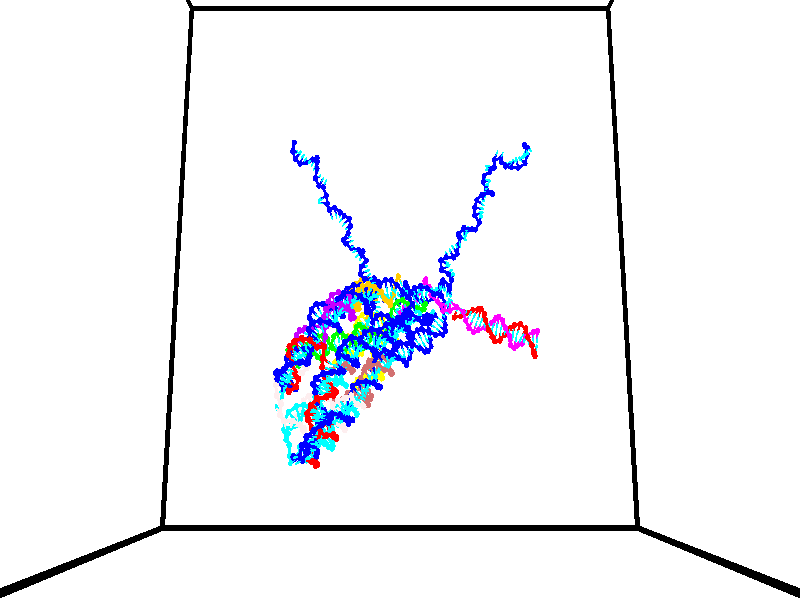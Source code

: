 // switches for output
#declare DRAW_BASES = 1; // possible values are 0, 1; only relevant for DNA ribbons
#declare DRAW_BASES_TYPE = 3; // possible values are 1, 2, 3; only relevant for DNA ribbons
#declare DRAW_FOG = 0; // set to 1 to enable fog

#include "colors.inc"

#include "transforms.inc"
background { rgb <1, 1, 1>}

#default {
   normal{
       ripples 0.25
       frequency 0.20
       turbulence 0.2
       lambda 5
   }
	finish {
		phong 0.1
		phong_size 40.
	}
}

// original window dimensions: 1024x640


// camera settings

camera {
	sky <0, 0.179814, -0.983701>
	up <0, 0.179814, -0.983701>
	right 1.6 * <1, 0, 0>
	location <35, 92.5046, 58.4545>
	look_at <35, 26.874, 46.4577>
	direction <0, -65.6306, -11.9968>
	angle 67.0682
}


# declare cpy_camera_pos = <35, 92.5046, 58.4545>;
# if (DRAW_FOG = 1)
fog {
	fog_type 2
	up vnormalize(cpy_camera_pos)
	color rgbt<1,1,1,0.3>
	distance 1e-5
	fog_alt 3e-3
	fog_offset 56
}
# end


// LIGHTS

# declare lum = 6;
global_settings {
	ambient_light rgb lum * <0.05, 0.05, 0.05>
	max_trace_level 15
}# declare cpy_direct_light_amount = 0.25;
light_source
{	1000 * <-1, -1.16351, -0.803887>,
	rgb lum * cpy_direct_light_amount
	parallel
}

light_source
{	1000 * <1, 1.16351, 0.803887>,
	rgb lum * cpy_direct_light_amount
	parallel
}

// strand 0

// nucleotide -1

// particle -1
sphere {
	<40.302696, 34.129070, 49.236649> 0.250000
	pigment { color rgbt <1,0,0,0> }
	no_shadow
}
cylinder {
	<40.452015, 34.265072, 48.891384>,  <40.541607, 34.346672, 48.684227>, 0.100000
	pigment { color rgbt <1,0,0,0> }
	no_shadow
}
cylinder {
	<40.452015, 34.265072, 48.891384>,  <40.302696, 34.129070, 49.236649>, 0.100000
	pigment { color rgbt <1,0,0,0> }
	no_shadow
}

// particle -1
sphere {
	<40.452015, 34.265072, 48.891384> 0.100000
	pigment { color rgbt <1,0,0,0> }
	no_shadow
}
sphere {
	0, 1
	scale<0.080000,0.200000,0.300000>
	matrix <0.892578, 0.121995, 0.434076,
		0.252889, -0.932478, -0.257938,
		0.373299, 0.340003, -0.863160,
		40.564003, 34.367073, 48.632435>
	pigment { color rgbt <0,1,1,0> }
	no_shadow
}
cylinder {
	<40.977303, 33.863533, 49.086300>,  <40.302696, 34.129070, 49.236649>, 0.130000
	pigment { color rgbt <1,0,0,0> }
	no_shadow
}

// nucleotide -1

// particle -1
sphere {
	<40.977303, 33.863533, 49.086300> 0.250000
	pigment { color rgbt <1,0,0,0> }
	no_shadow
}
cylinder {
	<40.979557, 34.209911, 48.886261>,  <40.980907, 34.417740, 48.766235>, 0.100000
	pigment { color rgbt <1,0,0,0> }
	no_shadow
}
cylinder {
	<40.979557, 34.209911, 48.886261>,  <40.977303, 33.863533, 49.086300>, 0.100000
	pigment { color rgbt <1,0,0,0> }
	no_shadow
}

// particle -1
sphere {
	<40.979557, 34.209911, 48.886261> 0.100000
	pigment { color rgbt <1,0,0,0> }
	no_shadow
}
sphere {
	0, 1
	scale<0.080000,0.200000,0.300000>
	matrix <0.905756, 0.207512, 0.369520,
		0.423762, -0.455051, -0.783169,
		0.005633, 0.865949, -0.500101,
		40.981247, 34.469696, 48.736229>
	pigment { color rgbt <0,1,1,0> }
	no_shadow
}
cylinder {
	<41.567516, 33.888008, 48.819874>,  <40.977303, 33.863533, 49.086300>, 0.130000
	pigment { color rgbt <1,0,0,0> }
	no_shadow
}

// nucleotide -1

// particle -1
sphere {
	<41.567516, 33.888008, 48.819874> 0.250000
	pigment { color rgbt <1,0,0,0> }
	no_shadow
}
cylinder {
	<41.481243, 34.278076, 48.839977>,  <41.429478, 34.512115, 48.852039>, 0.100000
	pigment { color rgbt <1,0,0,0> }
	no_shadow
}
cylinder {
	<41.481243, 34.278076, 48.839977>,  <41.567516, 33.888008, 48.819874>, 0.100000
	pigment { color rgbt <1,0,0,0> }
	no_shadow
}

// particle -1
sphere {
	<41.481243, 34.278076, 48.839977> 0.100000
	pigment { color rgbt <1,0,0,0> }
	no_shadow
}
sphere {
	0, 1
	scale<0.080000,0.200000,0.300000>
	matrix <0.884217, 0.173213, 0.433771,
		0.414293, 0.138002, -0.899620,
		-0.215687, 0.975168, 0.050263,
		41.416538, 34.570625, 48.855057>
	pigment { color rgbt <0,1,1,0> }
	no_shadow
}
cylinder {
	<42.139893, 34.197456, 48.632343>,  <41.567516, 33.888008, 48.819874>, 0.130000
	pigment { color rgbt <1,0,0,0> }
	no_shadow
}

// nucleotide -1

// particle -1
sphere {
	<42.139893, 34.197456, 48.632343> 0.250000
	pigment { color rgbt <1,0,0,0> }
	no_shadow
}
cylinder {
	<41.963047, 34.484028, 48.848221>,  <41.856941, 34.655972, 48.977745>, 0.100000
	pigment { color rgbt <1,0,0,0> }
	no_shadow
}
cylinder {
	<41.963047, 34.484028, 48.848221>,  <42.139893, 34.197456, 48.632343>, 0.100000
	pigment { color rgbt <1,0,0,0> }
	no_shadow
}

// particle -1
sphere {
	<41.963047, 34.484028, 48.848221> 0.100000
	pigment { color rgbt <1,0,0,0> }
	no_shadow
}
sphere {
	0, 1
	scale<0.080000,0.200000,0.300000>
	matrix <0.892863, 0.294081, 0.341047,
		0.085623, 0.632650, -0.769690,
		-0.442115, 0.716429, 0.539690,
		41.830414, 34.698956, 49.010128>
	pigment { color rgbt <0,1,1,0> }
	no_shadow
}
cylinder {
	<42.618515, 34.719532, 48.634102>,  <42.139893, 34.197456, 48.632343>, 0.130000
	pigment { color rgbt <1,0,0,0> }
	no_shadow
}

// nucleotide -1

// particle -1
sphere {
	<42.618515, 34.719532, 48.634102> 0.250000
	pigment { color rgbt <1,0,0,0> }
	no_shadow
}
cylinder {
	<42.389297, 34.803665, 48.950932>,  <42.251766, 34.854145, 49.141029>, 0.100000
	pigment { color rgbt <1,0,0,0> }
	no_shadow
}
cylinder {
	<42.389297, 34.803665, 48.950932>,  <42.618515, 34.719532, 48.634102>, 0.100000
	pigment { color rgbt <1,0,0,0> }
	no_shadow
}

// particle -1
sphere {
	<42.389297, 34.803665, 48.950932> 0.100000
	pigment { color rgbt <1,0,0,0> }
	no_shadow
}
sphere {
	0, 1
	scale<0.080000,0.200000,0.300000>
	matrix <0.784917, 0.418766, 0.456662,
		-0.235643, 0.883400, -0.405064,
		-0.573042, 0.210333, 0.792075,
		42.217384, 34.866764, 49.188553>
	pigment { color rgbt <0,1,1,0> }
	no_shadow
}
cylinder {
	<42.762077, 35.439381, 48.741539>,  <42.618515, 34.719532, 48.634102>, 0.130000
	pigment { color rgbt <1,0,0,0> }
	no_shadow
}

// nucleotide -1

// particle -1
sphere {
	<42.762077, 35.439381, 48.741539> 0.250000
	pigment { color rgbt <1,0,0,0> }
	no_shadow
}
cylinder {
	<42.655407, 35.268234, 49.086983>,  <42.591404, 35.165546, 49.294247>, 0.100000
	pigment { color rgbt <1,0,0,0> }
	no_shadow
}
cylinder {
	<42.655407, 35.268234, 49.086983>,  <42.762077, 35.439381, 48.741539>, 0.100000
	pigment { color rgbt <1,0,0,0> }
	no_shadow
}

// particle -1
sphere {
	<42.655407, 35.268234, 49.086983> 0.100000
	pigment { color rgbt <1,0,0,0> }
	no_shadow
}
sphere {
	0, 1
	scale<0.080000,0.200000,0.300000>
	matrix <0.765071, 0.450963, 0.459673,
		-0.586133, 0.783302, 0.207088,
		-0.266674, -0.427866, 0.863606,
		42.575405, 35.139874, 49.346066>
	pigment { color rgbt <0,1,1,0> }
	no_shadow
}
cylinder {
	<43.011456, 35.953945, 49.220459>,  <42.762077, 35.439381, 48.741539>, 0.130000
	pigment { color rgbt <1,0,0,0> }
	no_shadow
}

// nucleotide -1

// particle -1
sphere {
	<43.011456, 35.953945, 49.220459> 0.250000
	pigment { color rgbt <1,0,0,0> }
	no_shadow
}
cylinder {
	<42.920029, 35.626545, 49.431293>,  <42.865173, 35.430107, 49.557793>, 0.100000
	pigment { color rgbt <1,0,0,0> }
	no_shadow
}
cylinder {
	<42.920029, 35.626545, 49.431293>,  <43.011456, 35.953945, 49.220459>, 0.100000
	pigment { color rgbt <1,0,0,0> }
	no_shadow
}

// particle -1
sphere {
	<42.920029, 35.626545, 49.431293> 0.100000
	pigment { color rgbt <1,0,0,0> }
	no_shadow
}
sphere {
	0, 1
	scale<0.080000,0.200000,0.300000>
	matrix <0.770100, 0.179204, 0.612235,
		-0.595568, 0.545848, 0.589363,
		-0.228571, -0.818496, 0.527086,
		42.851456, 35.380997, 49.589420>
	pigment { color rgbt <0,1,1,0> }
	no_shadow
}
cylinder {
	<43.083168, 36.205608, 49.796707>,  <43.011456, 35.953945, 49.220459>, 0.130000
	pigment { color rgbt <1,0,0,0> }
	no_shadow
}

// nucleotide -1

// particle -1
sphere {
	<43.083168, 36.205608, 49.796707> 0.250000
	pigment { color rgbt <1,0,0,0> }
	no_shadow
}
cylinder {
	<43.093113, 35.811600, 49.864967>,  <43.099079, 35.575195, 49.905922>, 0.100000
	pigment { color rgbt <1,0,0,0> }
	no_shadow
}
cylinder {
	<43.093113, 35.811600, 49.864967>,  <43.083168, 36.205608, 49.796707>, 0.100000
	pigment { color rgbt <1,0,0,0> }
	no_shadow
}

// particle -1
sphere {
	<43.093113, 35.811600, 49.864967> 0.100000
	pigment { color rgbt <1,0,0,0> }
	no_shadow
}
sphere {
	0, 1
	scale<0.080000,0.200000,0.300000>
	matrix <0.795598, 0.122859, 0.593236,
		-0.605314, 0.121018, 0.786734,
		0.024865, -0.985018, 0.170649,
		43.100571, 35.516094, 49.916161>
	pigment { color rgbt <0,1,1,0> }
	no_shadow
}
cylinder {
	<43.341389, 36.190746, 50.537163>,  <43.083168, 36.205608, 49.796707>, 0.130000
	pigment { color rgbt <1,0,0,0> }
	no_shadow
}

// nucleotide -1

// particle -1
sphere {
	<43.341389, 36.190746, 50.537163> 0.250000
	pigment { color rgbt <1,0,0,0> }
	no_shadow
}
cylinder {
	<43.366253, 35.822456, 50.383076>,  <43.381172, 35.601482, 50.290623>, 0.100000
	pigment { color rgbt <1,0,0,0> }
	no_shadow
}
cylinder {
	<43.366253, 35.822456, 50.383076>,  <43.341389, 36.190746, 50.537163>, 0.100000
	pigment { color rgbt <1,0,0,0> }
	no_shadow
}

// particle -1
sphere {
	<43.366253, 35.822456, 50.383076> 0.100000
	pigment { color rgbt <1,0,0,0> }
	no_shadow
}
sphere {
	0, 1
	scale<0.080000,0.200000,0.300000>
	matrix <0.846814, -0.155629, 0.508612,
		-0.528246, -0.357824, 0.770012,
		0.062157, -0.920729, -0.385221,
		43.384899, 35.546238, 50.267509>
	pigment { color rgbt <0,1,1,0> }
	no_shadow
}
cylinder {
	<43.703224, 35.860359, 51.046108>,  <43.341389, 36.190746, 50.537163>, 0.130000
	pigment { color rgbt <1,0,0,0> }
	no_shadow
}

// nucleotide -1

// particle -1
sphere {
	<43.703224, 35.860359, 51.046108> 0.250000
	pigment { color rgbt <1,0,0,0> }
	no_shadow
}
cylinder {
	<43.743771, 35.615753, 50.732224>,  <43.768097, 35.468990, 50.543892>, 0.100000
	pigment { color rgbt <1,0,0,0> }
	no_shadow
}
cylinder {
	<43.743771, 35.615753, 50.732224>,  <43.703224, 35.860359, 51.046108>, 0.100000
	pigment { color rgbt <1,0,0,0> }
	no_shadow
}

// particle -1
sphere {
	<43.743771, 35.615753, 50.732224> 0.100000
	pigment { color rgbt <1,0,0,0> }
	no_shadow
}
sphere {
	0, 1
	scale<0.080000,0.200000,0.300000>
	matrix <0.955903, -0.158672, 0.247131,
		-0.275636, -0.775159, 0.568465,
		0.101366, -0.611516, -0.784712,
		43.774181, 35.432297, 50.496811>
	pigment { color rgbt <0,1,1,0> }
	no_shadow
}
cylinder {
	<44.016232, 35.330723, 51.336613>,  <43.703224, 35.860359, 51.046108>, 0.130000
	pigment { color rgbt <1,0,0,0> }
	no_shadow
}

// nucleotide -1

// particle -1
sphere {
	<44.016232, 35.330723, 51.336613> 0.250000
	pigment { color rgbt <1,0,0,0> }
	no_shadow
}
cylinder {
	<44.100506, 35.349277, 50.946033>,  <44.151070, 35.360413, 50.711685>, 0.100000
	pigment { color rgbt <1,0,0,0> }
	no_shadow
}
cylinder {
	<44.100506, 35.349277, 50.946033>,  <44.016232, 35.330723, 51.336613>, 0.100000
	pigment { color rgbt <1,0,0,0> }
	no_shadow
}

// particle -1
sphere {
	<44.100506, 35.349277, 50.946033> 0.100000
	pigment { color rgbt <1,0,0,0> }
	no_shadow
}
sphere {
	0, 1
	scale<0.080000,0.200000,0.300000>
	matrix <0.977173, -0.037879, 0.209041,
		-0.027289, -0.998205, -0.053312,
		0.210685, 0.046391, -0.976452,
		44.163712, 35.363194, 50.653099>
	pigment { color rgbt <0,1,1,0> }
	no_shadow
}
cylinder {
	<44.606327, 34.836334, 51.213757>,  <44.016232, 35.330723, 51.336613>, 0.130000
	pigment { color rgbt <1,0,0,0> }
	no_shadow
}

// nucleotide -1

// particle -1
sphere {
	<44.606327, 34.836334, 51.213757> 0.250000
	pigment { color rgbt <1,0,0,0> }
	no_shadow
}
cylinder {
	<44.607018, 35.068424, 50.887974>,  <44.607433, 35.207680, 50.692505>, 0.100000
	pigment { color rgbt <1,0,0,0> }
	no_shadow
}
cylinder {
	<44.607018, 35.068424, 50.887974>,  <44.606327, 34.836334, 51.213757>, 0.100000
	pigment { color rgbt <1,0,0,0> }
	no_shadow
}

// particle -1
sphere {
	<44.607018, 35.068424, 50.887974> 0.100000
	pigment { color rgbt <1,0,0,0> }
	no_shadow
}
sphere {
	0, 1
	scale<0.080000,0.200000,0.300000>
	matrix <0.999902, -0.012293, -0.006640,
		-0.013864, -0.814362, -0.580192,
		0.001725, 0.580228, -0.814452,
		44.607536, 35.242493, 50.643639>
	pigment { color rgbt <0,1,1,0> }
	no_shadow
}
cylinder {
	<45.102493, 34.518826, 50.703518>,  <44.606327, 34.836334, 51.213757>, 0.130000
	pigment { color rgbt <1,0,0,0> }
	no_shadow
}

// nucleotide -1

// particle -1
sphere {
	<45.102493, 34.518826, 50.703518> 0.250000
	pigment { color rgbt <1,0,0,0> }
	no_shadow
}
cylinder {
	<45.063889, 34.912220, 50.642269>,  <45.040726, 35.148254, 50.605518>, 0.100000
	pigment { color rgbt <1,0,0,0> }
	no_shadow
}
cylinder {
	<45.063889, 34.912220, 50.642269>,  <45.102493, 34.518826, 50.703518>, 0.100000
	pigment { color rgbt <1,0,0,0> }
	no_shadow
}

// particle -1
sphere {
	<45.063889, 34.912220, 50.642269> 0.100000
	pigment { color rgbt <1,0,0,0> }
	no_shadow
}
sphere {
	0, 1
	scale<0.080000,0.200000,0.300000>
	matrix <0.971037, 0.126815, 0.202496,
		0.218570, -0.129145, -0.967238,
		-0.096509, 0.983483, -0.153122,
		45.034935, 35.207264, 50.596333>
	pigment { color rgbt <0,1,1,0> }
	no_shadow
}
cylinder {
	<45.635212, 34.643059, 50.209400>,  <45.102493, 34.518826, 50.703518>, 0.130000
	pigment { color rgbt <1,0,0,0> }
	no_shadow
}

// nucleotide -1

// particle -1
sphere {
	<45.635212, 34.643059, 50.209400> 0.250000
	pigment { color rgbt <1,0,0,0> }
	no_shadow
}
cylinder {
	<45.530548, 34.978222, 50.401001>,  <45.467751, 35.179321, 50.515961>, 0.100000
	pigment { color rgbt <1,0,0,0> }
	no_shadow
}
cylinder {
	<45.530548, 34.978222, 50.401001>,  <45.635212, 34.643059, 50.209400>, 0.100000
	pigment { color rgbt <1,0,0,0> }
	no_shadow
}

// particle -1
sphere {
	<45.530548, 34.978222, 50.401001> 0.100000
	pigment { color rgbt <1,0,0,0> }
	no_shadow
}
sphere {
	0, 1
	scale<0.080000,0.200000,0.300000>
	matrix <0.958665, 0.168150, 0.229537,
		0.111785, 0.519267, -0.847270,
		-0.261659, 0.837907, 0.479006,
		45.452049, 35.229595, 50.544704>
	pigment { color rgbt <0,1,1,0> }
	no_shadow
}
cylinder {
	<45.998558, 35.134464, 50.004990>,  <45.635212, 34.643059, 50.209400>, 0.130000
	pigment { color rgbt <1,0,0,0> }
	no_shadow
}

// nucleotide -1

// particle -1
sphere {
	<45.998558, 35.134464, 50.004990> 0.250000
	pigment { color rgbt <1,0,0,0> }
	no_shadow
}
cylinder {
	<45.882328, 35.280033, 50.358967>,  <45.812592, 35.367374, 50.571354>, 0.100000
	pigment { color rgbt <1,0,0,0> }
	no_shadow
}
cylinder {
	<45.882328, 35.280033, 50.358967>,  <45.998558, 35.134464, 50.004990>, 0.100000
	pigment { color rgbt <1,0,0,0> }
	no_shadow
}

// particle -1
sphere {
	<45.882328, 35.280033, 50.358967> 0.100000
	pigment { color rgbt <1,0,0,0> }
	no_shadow
}
sphere {
	0, 1
	scale<0.080000,0.200000,0.300000>
	matrix <0.956614, 0.131097, 0.260198,
		-0.021322, 0.922158, -0.386226,
		-0.290576, 0.363921, 0.884944,
		45.795155, 35.389210, 50.624451>
	pigment { color rgbt <0,1,1,0> }
	no_shadow
}
cylinder {
	<46.435936, 35.764488, 50.031506>,  <45.998558, 35.134464, 50.004990>, 0.130000
	pigment { color rgbt <1,0,0,0> }
	no_shadow
}

// nucleotide -1

// particle -1
sphere {
	<46.435936, 35.764488, 50.031506> 0.250000
	pigment { color rgbt <1,0,0,0> }
	no_shadow
}
cylinder {
	<46.298103, 35.641983, 50.386463>,  <46.215405, 35.568481, 50.599438>, 0.100000
	pigment { color rgbt <1,0,0,0> }
	no_shadow
}
cylinder {
	<46.298103, 35.641983, 50.386463>,  <46.435936, 35.764488, 50.031506>, 0.100000
	pigment { color rgbt <1,0,0,0> }
	no_shadow
}

// particle -1
sphere {
	<46.298103, 35.641983, 50.386463> 0.100000
	pigment { color rgbt <1,0,0,0> }
	no_shadow
}
sphere {
	0, 1
	scale<0.080000,0.200000,0.300000>
	matrix <0.933454, -0.011433, 0.358515,
		-0.099653, 0.951879, 0.289819,
		-0.344577, -0.306259, 0.887396,
		46.194729, 35.550106, 50.652683>
	pigment { color rgbt <0,1,1,0> }
	no_shadow
}
cylinder {
	<46.831005, 36.198116, 50.434322>,  <46.435936, 35.764488, 50.031506>, 0.130000
	pigment { color rgbt <1,0,0,0> }
	no_shadow
}

// nucleotide -1

// particle -1
sphere {
	<46.831005, 36.198116, 50.434322> 0.250000
	pigment { color rgbt <1,0,0,0> }
	no_shadow
}
cylinder {
	<46.731415, 35.895088, 50.675682>,  <46.671661, 35.713272, 50.820499>, 0.100000
	pigment { color rgbt <1,0,0,0> }
	no_shadow
}
cylinder {
	<46.731415, 35.895088, 50.675682>,  <46.831005, 36.198116, 50.434322>, 0.100000
	pigment { color rgbt <1,0,0,0> }
	no_shadow
}

// particle -1
sphere {
	<46.731415, 35.895088, 50.675682> 0.100000
	pigment { color rgbt <1,0,0,0> }
	no_shadow
}
sphere {
	0, 1
	scale<0.080000,0.200000,0.300000>
	matrix <0.943940, -0.050373, 0.326250,
		-0.216763, 0.650805, 0.727644,
		-0.248979, -0.757572, 0.603403,
		46.656719, 35.667816, 50.856705>
	pigment { color rgbt <0,1,1,0> }
	no_shadow
}
cylinder {
	<46.958603, 36.415169, 51.166340>,  <46.831005, 36.198116, 50.434322>, 0.130000
	pigment { color rgbt <1,0,0,0> }
	no_shadow
}

// nucleotide -1

// particle -1
sphere {
	<46.958603, 36.415169, 51.166340> 0.250000
	pigment { color rgbt <1,0,0,0> }
	no_shadow
}
cylinder {
	<46.934963, 36.015980, 51.175762>,  <46.920780, 35.776466, 51.181416>, 0.100000
	pigment { color rgbt <1,0,0,0> }
	no_shadow
}
cylinder {
	<46.934963, 36.015980, 51.175762>,  <46.958603, 36.415169, 51.166340>, 0.100000
	pigment { color rgbt <1,0,0,0> }
	no_shadow
}

// particle -1
sphere {
	<46.934963, 36.015980, 51.175762> 0.100000
	pigment { color rgbt <1,0,0,0> }
	no_shadow
}
sphere {
	0, 1
	scale<0.080000,0.200000,0.300000>
	matrix <0.859977, -0.038915, 0.508848,
		-0.506900, 0.050329, 0.860534,
		-0.059098, -0.997974, 0.023555,
		46.917233, 35.716587, 51.182827>
	pigment { color rgbt <0,1,1,0> }
	no_shadow
}
cylinder {
	<47.368362, 36.198067, 51.773151>,  <46.958603, 36.415169, 51.166340>, 0.130000
	pigment { color rgbt <1,0,0,0> }
	no_shadow
}

// nucleotide -1

// particle -1
sphere {
	<47.368362, 36.198067, 51.773151> 0.250000
	pigment { color rgbt <1,0,0,0> }
	no_shadow
}
cylinder {
	<47.335907, 35.838825, 51.600254>,  <47.316433, 35.623280, 51.496517>, 0.100000
	pigment { color rgbt <1,0,0,0> }
	no_shadow
}
cylinder {
	<47.335907, 35.838825, 51.600254>,  <47.368362, 36.198067, 51.773151>, 0.100000
	pigment { color rgbt <1,0,0,0> }
	no_shadow
}

// particle -1
sphere {
	<47.335907, 35.838825, 51.600254> 0.100000
	pigment { color rgbt <1,0,0,0> }
	no_shadow
}
sphere {
	0, 1
	scale<0.080000,0.200000,0.300000>
	matrix <0.861366, -0.281377, 0.422936,
		-0.501462, -0.338001, 0.796424,
		-0.081143, -0.898099, -0.432243,
		47.311565, 35.569397, 51.470581>
	pigment { color rgbt <0,1,1,0> }
	no_shadow
}
cylinder {
	<47.586727, 35.742306, 52.262501>,  <47.368362, 36.198067, 51.773151>, 0.130000
	pigment { color rgbt <1,0,0,0> }
	no_shadow
}

// nucleotide -1

// particle -1
sphere {
	<47.586727, 35.742306, 52.262501> 0.250000
	pigment { color rgbt <1,0,0,0> }
	no_shadow
}
cylinder {
	<47.627216, 35.546043, 51.916317>,  <47.651508, 35.428288, 51.708607>, 0.100000
	pigment { color rgbt <1,0,0,0> }
	no_shadow
}
cylinder {
	<47.627216, 35.546043, 51.916317>,  <47.586727, 35.742306, 52.262501>, 0.100000
	pigment { color rgbt <1,0,0,0> }
	no_shadow
}

// particle -1
sphere {
	<47.627216, 35.546043, 51.916317> 0.100000
	pigment { color rgbt <1,0,0,0> }
	no_shadow
}
sphere {
	0, 1
	scale<0.080000,0.200000,0.300000>
	matrix <0.885135, -0.352740, 0.303499,
		-0.454193, -0.796765, 0.398590,
		0.101219, -0.490653, -0.865456,
		47.657581, 35.398849, 51.656681>
	pigment { color rgbt <0,1,1,0> }
	no_shadow
}
cylinder {
	<47.874592, 35.088295, 52.496162>,  <47.586727, 35.742306, 52.262501>, 0.130000
	pigment { color rgbt <1,0,0,0> }
	no_shadow
}

// nucleotide -1

// particle -1
sphere {
	<47.874592, 35.088295, 52.496162> 0.250000
	pigment { color rgbt <1,0,0,0> }
	no_shadow
}
cylinder {
	<47.951466, 35.125999, 52.105434>,  <47.997589, 35.148624, 51.870998>, 0.100000
	pigment { color rgbt <1,0,0,0> }
	no_shadow
}
cylinder {
	<47.951466, 35.125999, 52.105434>,  <47.874592, 35.088295, 52.496162>, 0.100000
	pigment { color rgbt <1,0,0,0> }
	no_shadow
}

// particle -1
sphere {
	<47.951466, 35.125999, 52.105434> 0.100000
	pigment { color rgbt <1,0,0,0> }
	no_shadow
}
sphere {
	0, 1
	scale<0.080000,0.200000,0.300000>
	matrix <0.951051, -0.263357, 0.161697,
		-0.242010, -0.960082, -0.140264,
		0.192182, 0.094266, -0.976822,
		48.009121, 35.154278, 51.812389>
	pigment { color rgbt <0,1,1,0> }
	no_shadow
}
// strand 1

// nucleotide -1

// particle -1
sphere {
	<24.228283, 34.691952, 51.984497> 0.250000
	pigment { color rgbt <0,1,0,0> }
	no_shadow
}
cylinder {
	<24.368156, 35.053375, 52.083527>,  <24.452082, 35.270229, 52.142944>, 0.100000
	pigment { color rgbt <0,1,0,0> }
	no_shadow
}
cylinder {
	<24.368156, 35.053375, 52.083527>,  <24.228283, 34.691952, 51.984497>, 0.100000
	pigment { color rgbt <0,1,0,0> }
	no_shadow
}

// particle -1
sphere {
	<24.368156, 35.053375, 52.083527> 0.100000
	pigment { color rgbt <0,1,0,0> }
	no_shadow
}
sphere {
	0, 1
	scale<0.080000,0.200000,0.300000>
	matrix <0.936267, -0.327585, -0.126852,
		-0.033516, 0.276157, -0.960528,
		0.349686, 0.903563, 0.247578,
		24.473063, 35.324444, 52.157799>
	pigment { color rgbt <0,1,1,0> }
	no_shadow
}
cylinder {
	<24.779160, 34.788448, 51.528046>,  <24.228283, 34.691952, 51.984497>, 0.130000
	pigment { color rgbt <0,1,0,0> }
	no_shadow
}

// nucleotide -1

// particle -1
sphere {
	<24.779160, 34.788448, 51.528046> 0.250000
	pigment { color rgbt <0,1,0,0> }
	no_shadow
}
cylinder {
	<24.830091, 35.078938, 51.798271>,  <24.860651, 35.253231, 51.960407>, 0.100000
	pigment { color rgbt <0,1,0,0> }
	no_shadow
}
cylinder {
	<24.830091, 35.078938, 51.798271>,  <24.779160, 34.788448, 51.528046>, 0.100000
	pigment { color rgbt <0,1,0,0> }
	no_shadow
}

// particle -1
sphere {
	<24.830091, 35.078938, 51.798271> 0.100000
	pigment { color rgbt <0,1,0,0> }
	no_shadow
}
sphere {
	0, 1
	scale<0.080000,0.200000,0.300000>
	matrix <0.983458, -0.003968, -0.181095,
		-0.128835, 0.687444, -0.714718,
		0.127328, 0.726227, 0.675561,
		24.868290, 35.296806, 52.000938>
	pigment { color rgbt <0,1,1,0> }
	no_shadow
}
cylinder {
	<25.159386, 35.444511, 51.304775>,  <24.779160, 34.788448, 51.528046>, 0.130000
	pigment { color rgbt <0,1,0,0> }
	no_shadow
}

// nucleotide -1

// particle -1
sphere {
	<25.159386, 35.444511, 51.304775> 0.250000
	pigment { color rgbt <0,1,0,0> }
	no_shadow
}
cylinder {
	<25.216633, 35.440647, 51.700638>,  <25.250980, 35.438328, 51.938156>, 0.100000
	pigment { color rgbt <0,1,0,0> }
	no_shadow
}
cylinder {
	<25.216633, 35.440647, 51.700638>,  <25.159386, 35.444511, 51.304775>, 0.100000
	pigment { color rgbt <0,1,0,0> }
	no_shadow
}

// particle -1
sphere {
	<25.216633, 35.440647, 51.700638> 0.100000
	pigment { color rgbt <0,1,0,0> }
	no_shadow
}
sphere {
	0, 1
	scale<0.080000,0.200000,0.300000>
	matrix <0.989119, -0.033031, -0.143360,
		0.034074, 0.999408, 0.004825,
		0.143116, -0.009658, 0.989659,
		25.259567, 35.437748, 51.997536>
	pigment { color rgbt <0,1,1,0> }
	no_shadow
}
cylinder {
	<25.750816, 35.928368, 51.417137>,  <25.159386, 35.444511, 51.304775>, 0.130000
	pigment { color rgbt <0,1,0,0> }
	no_shadow
}

// nucleotide -1

// particle -1
sphere {
	<25.750816, 35.928368, 51.417137> 0.250000
	pigment { color rgbt <0,1,0,0> }
	no_shadow
}
cylinder {
	<25.721348, 35.693310, 51.739441>,  <25.703667, 35.552273, 51.932823>, 0.100000
	pigment { color rgbt <0,1,0,0> }
	no_shadow
}
cylinder {
	<25.721348, 35.693310, 51.739441>,  <25.750816, 35.928368, 51.417137>, 0.100000
	pigment { color rgbt <0,1,0,0> }
	no_shadow
}

// particle -1
sphere {
	<25.721348, 35.693310, 51.739441> 0.100000
	pigment { color rgbt <0,1,0,0> }
	no_shadow
}
sphere {
	0, 1
	scale<0.080000,0.200000,0.300000>
	matrix <0.997200, -0.033034, 0.067082,
		-0.012803, 0.808443, 0.588435,
		-0.073671, -0.587647, 0.805757,
		25.699247, 35.517017, 51.981167>
	pigment { color rgbt <0,1,1,0> }
	no_shadow
}
cylinder {
	<26.340691, 36.090950, 51.713333>,  <25.750816, 35.928368, 51.417137>, 0.130000
	pigment { color rgbt <0,1,0,0> }
	no_shadow
}

// nucleotide -1

// particle -1
sphere {
	<26.340691, 36.090950, 51.713333> 0.250000
	pigment { color rgbt <0,1,0,0> }
	no_shadow
}
cylinder {
	<26.202312, 35.764000, 51.897602>,  <26.119286, 35.567829, 52.008163>, 0.100000
	pigment { color rgbt <0,1,0,0> }
	no_shadow
}
cylinder {
	<26.202312, 35.764000, 51.897602>,  <26.340691, 36.090950, 51.713333>, 0.100000
	pigment { color rgbt <0,1,0,0> }
	no_shadow
}

// particle -1
sphere {
	<26.202312, 35.764000, 51.897602> 0.100000
	pigment { color rgbt <0,1,0,0> }
	no_shadow
}
sphere {
	0, 1
	scale<0.080000,0.200000,0.300000>
	matrix <0.927516, -0.371998, 0.036491,
		0.141543, 0.439907, 0.886819,
		-0.345948, -0.817374, 0.460674,
		26.098528, 35.518787, 52.035805>
	pigment { color rgbt <0,1,1,0> }
	no_shadow
}
cylinder {
	<26.807196, 36.069130, 52.311127>,  <26.340691, 36.090950, 51.713333>, 0.130000
	pigment { color rgbt <0,1,0,0> }
	no_shadow
}

// nucleotide -1

// particle -1
sphere {
	<26.807196, 36.069130, 52.311127> 0.250000
	pigment { color rgbt <0,1,0,0> }
	no_shadow
}
cylinder {
	<26.667402, 35.710743, 52.201508>,  <26.583527, 35.495712, 52.135738>, 0.100000
	pigment { color rgbt <0,1,0,0> }
	no_shadow
}
cylinder {
	<26.667402, 35.710743, 52.201508>,  <26.807196, 36.069130, 52.311127>, 0.100000
	pigment { color rgbt <0,1,0,0> }
	no_shadow
}

// particle -1
sphere {
	<26.667402, 35.710743, 52.201508> 0.100000
	pigment { color rgbt <0,1,0,0> }
	no_shadow
}
sphere {
	0, 1
	scale<0.080000,0.200000,0.300000>
	matrix <0.934115, -0.310489, -0.176141,
		0.072729, -0.317548, 0.945449,
		-0.349484, -0.895969, -0.274045,
		26.562557, 35.441952, 52.119293>
	pigment { color rgbt <0,1,1,0> }
	no_shadow
}
cylinder {
	<27.237642, 35.613068, 52.619720>,  <26.807196, 36.069130, 52.311127>, 0.130000
	pigment { color rgbt <0,1,0,0> }
	no_shadow
}

// nucleotide -1

// particle -1
sphere {
	<27.237642, 35.613068, 52.619720> 0.250000
	pigment { color rgbt <0,1,0,0> }
	no_shadow
}
cylinder {
	<27.077219, 35.358616, 52.356056>,  <26.980965, 35.205944, 52.197857>, 0.100000
	pigment { color rgbt <0,1,0,0> }
	no_shadow
}
cylinder {
	<27.077219, 35.358616, 52.356056>,  <27.237642, 35.613068, 52.619720>, 0.100000
	pigment { color rgbt <0,1,0,0> }
	no_shadow
}

// particle -1
sphere {
	<27.077219, 35.358616, 52.356056> 0.100000
	pigment { color rgbt <0,1,0,0> }
	no_shadow
}
sphere {
	0, 1
	scale<0.080000,0.200000,0.300000>
	matrix <0.915920, -0.290689, -0.276752,
		-0.015559, -0.714728, 0.699229,
		-0.401060, -0.636132, -0.659156,
		26.956902, 35.167778, 52.158310>
	pigment { color rgbt <0,1,1,0> }
	no_shadow
}
cylinder {
	<27.546022, 34.993244, 52.792110>,  <27.237642, 35.613068, 52.619720>, 0.130000
	pigment { color rgbt <0,1,0,0> }
	no_shadow
}

// nucleotide -1

// particle -1
sphere {
	<27.546022, 34.993244, 52.792110> 0.250000
	pigment { color rgbt <0,1,0,0> }
	no_shadow
}
cylinder {
	<27.430191, 34.969891, 52.409962>,  <27.360691, 34.955879, 52.180672>, 0.100000
	pigment { color rgbt <0,1,0,0> }
	no_shadow
}
cylinder {
	<27.430191, 34.969891, 52.409962>,  <27.546022, 34.993244, 52.792110>, 0.100000
	pigment { color rgbt <0,1,0,0> }
	no_shadow
}

// particle -1
sphere {
	<27.430191, 34.969891, 52.409962> 0.100000
	pigment { color rgbt <0,1,0,0> }
	no_shadow
}
sphere {
	0, 1
	scale<0.080000,0.200000,0.300000>
	matrix <0.895580, -0.368746, -0.248922,
		-0.337756, -0.927695, 0.159070,
		-0.289580, -0.058385, -0.955371,
		27.343317, 34.952374, 52.123352>
	pigment { color rgbt <0,1,1,0> }
	no_shadow
}
cylinder {
	<27.643612, 34.340218, 52.522728>,  <27.546022, 34.993244, 52.792110>, 0.130000
	pigment { color rgbt <0,1,0,0> }
	no_shadow
}

// nucleotide -1

// particle -1
sphere {
	<27.643612, 34.340218, 52.522728> 0.250000
	pigment { color rgbt <0,1,0,0> }
	no_shadow
}
cylinder {
	<27.663395, 34.571049, 52.196651>,  <27.675264, 34.709549, 52.001007>, 0.100000
	pigment { color rgbt <0,1,0,0> }
	no_shadow
}
cylinder {
	<27.663395, 34.571049, 52.196651>,  <27.643612, 34.340218, 52.522728>, 0.100000
	pigment { color rgbt <0,1,0,0> }
	no_shadow
}

// particle -1
sphere {
	<27.663395, 34.571049, 52.196651> 0.100000
	pigment { color rgbt <0,1,0,0> }
	no_shadow
}
sphere {
	0, 1
	scale<0.080000,0.200000,0.300000>
	matrix <0.873893, -0.420190, -0.244440,
		-0.483596, -0.700298, -0.525089,
		0.049457, 0.577082, -0.815188,
		27.678232, 34.744175, 51.952095>
	pigment { color rgbt <0,1,1,0> }
	no_shadow
}
cylinder {
	<27.925846, 33.887726, 52.067299>,  <27.643612, 34.340218, 52.522728>, 0.130000
	pigment { color rgbt <0,1,0,0> }
	no_shadow
}

// nucleotide -1

// particle -1
sphere {
	<27.925846, 33.887726, 52.067299> 0.250000
	pigment { color rgbt <0,1,0,0> }
	no_shadow
}
cylinder {
	<27.970476, 34.260117, 51.928257>,  <27.997255, 34.483551, 51.844833>, 0.100000
	pigment { color rgbt <0,1,0,0> }
	no_shadow
}
cylinder {
	<27.970476, 34.260117, 51.928257>,  <27.925846, 33.887726, 52.067299>, 0.100000
	pigment { color rgbt <0,1,0,0> }
	no_shadow
}

// particle -1
sphere {
	<27.970476, 34.260117, 51.928257> 0.100000
	pigment { color rgbt <0,1,0,0> }
	no_shadow
}
sphere {
	0, 1
	scale<0.080000,0.200000,0.300000>
	matrix <0.889760, -0.249370, -0.382286,
		-0.442582, -0.266627, -0.856172,
		0.111576, 0.930980, -0.347601,
		28.003948, 34.539410, 51.823978>
	pigment { color rgbt <0,1,1,0> }
	no_shadow
}
cylinder {
	<28.247623, 33.724415, 51.415058>,  <27.925846, 33.887726, 52.067299>, 0.130000
	pigment { color rgbt <0,1,0,0> }
	no_shadow
}

// nucleotide -1

// particle -1
sphere {
	<28.247623, 33.724415, 51.415058> 0.250000
	pigment { color rgbt <0,1,0,0> }
	no_shadow
}
cylinder {
	<28.296169, 34.115177, 51.485405>,  <28.325296, 34.349632, 51.527615>, 0.100000
	pigment { color rgbt <0,1,0,0> }
	no_shadow
}
cylinder {
	<28.296169, 34.115177, 51.485405>,  <28.247623, 33.724415, 51.415058>, 0.100000
	pigment { color rgbt <0,1,0,0> }
	no_shadow
}

// particle -1
sphere {
	<28.296169, 34.115177, 51.485405> 0.100000
	pigment { color rgbt <0,1,0,0> }
	no_shadow
}
sphere {
	0, 1
	scale<0.080000,0.200000,0.300000>
	matrix <0.946124, -0.060268, -0.318146,
		-0.300198, 0.205006, -0.931586,
		0.121367, 0.976903, 0.175869,
		28.332579, 34.408249, 51.538166>
	pigment { color rgbt <0,1,1,0> }
	no_shadow
}
cylinder {
	<28.523832, 34.014874, 50.777969>,  <28.247623, 33.724415, 51.415058>, 0.130000
	pigment { color rgbt <0,1,0,0> }
	no_shadow
}

// nucleotide -1

// particle -1
sphere {
	<28.523832, 34.014874, 50.777969> 0.250000
	pigment { color rgbt <0,1,0,0> }
	no_shadow
}
cylinder {
	<28.604603, 34.264191, 51.080158>,  <28.653065, 34.413780, 51.261471>, 0.100000
	pigment { color rgbt <0,1,0,0> }
	no_shadow
}
cylinder {
	<28.604603, 34.264191, 51.080158>,  <28.523832, 34.014874, 50.777969>, 0.100000
	pigment { color rgbt <0,1,0,0> }
	no_shadow
}

// particle -1
sphere {
	<28.604603, 34.264191, 51.080158> 0.100000
	pigment { color rgbt <0,1,0,0> }
	no_shadow
}
sphere {
	0, 1
	scale<0.080000,0.200000,0.300000>
	matrix <0.971594, -0.030283, -0.234708,
		-0.123413, 0.781403, -0.611702,
		0.201926, 0.623292, 0.755469,
		28.665180, 34.451180, 51.306797>
	pigment { color rgbt <0,1,1,0> }
	no_shadow
}
cylinder {
	<28.996338, 34.478245, 50.469002>,  <28.523832, 34.014874, 50.777969>, 0.130000
	pigment { color rgbt <0,1,0,0> }
	no_shadow
}

// nucleotide -1

// particle -1
sphere {
	<28.996338, 34.478245, 50.469002> 0.250000
	pigment { color rgbt <0,1,0,0> }
	no_shadow
}
cylinder {
	<29.043716, 34.535580, 50.862026>,  <29.072144, 34.569981, 51.097839>, 0.100000
	pigment { color rgbt <0,1,0,0> }
	no_shadow
}
cylinder {
	<29.043716, 34.535580, 50.862026>,  <28.996338, 34.478245, 50.469002>, 0.100000
	pigment { color rgbt <0,1,0,0> }
	no_shadow
}

// particle -1
sphere {
	<29.043716, 34.535580, 50.862026> 0.100000
	pigment { color rgbt <0,1,0,0> }
	no_shadow
}
sphere {
	0, 1
	scale<0.080000,0.200000,0.300000>
	matrix <0.972056, 0.185235, -0.144203,
		-0.202674, 0.972184, -0.117390,
		0.118448, 0.143336, 0.982560,
		29.079250, 34.578579, 51.156796>
	pigment { color rgbt <0,1,1,0> }
	no_shadow
}
cylinder {
	<29.351698, 35.104328, 50.586727>,  <28.996338, 34.478245, 50.469002>, 0.130000
	pigment { color rgbt <0,1,0,0> }
	no_shadow
}

// nucleotide -1

// particle -1
sphere {
	<29.351698, 35.104328, 50.586727> 0.250000
	pigment { color rgbt <0,1,0,0> }
	no_shadow
}
cylinder {
	<29.421747, 34.878101, 50.909084>,  <29.463776, 34.742367, 51.102501>, 0.100000
	pigment { color rgbt <0,1,0,0> }
	no_shadow
}
cylinder {
	<29.421747, 34.878101, 50.909084>,  <29.351698, 35.104328, 50.586727>, 0.100000
	pigment { color rgbt <0,1,0,0> }
	no_shadow
}

// particle -1
sphere {
	<29.421747, 34.878101, 50.909084> 0.100000
	pigment { color rgbt <0,1,0,0> }
	no_shadow
}
sphere {
	0, 1
	scale<0.080000,0.200000,0.300000>
	matrix <0.982155, 0.157371, -0.102982,
		-0.068582, 0.809551, 0.583030,
		0.175121, -0.565564, 0.805897,
		29.474283, 34.708431, 51.150852>
	pigment { color rgbt <0,1,1,0> }
	no_shadow
}
cylinder {
	<29.819675, 35.384476, 50.973816>,  <29.351698, 35.104328, 50.586727>, 0.130000
	pigment { color rgbt <0,1,0,0> }
	no_shadow
}

// nucleotide -1

// particle -1
sphere {
	<29.819675, 35.384476, 50.973816> 0.250000
	pigment { color rgbt <0,1,0,0> }
	no_shadow
}
cylinder {
	<29.859800, 35.007660, 51.101875>,  <29.883875, 34.781570, 51.178711>, 0.100000
	pigment { color rgbt <0,1,0,0> }
	no_shadow
}
cylinder {
	<29.859800, 35.007660, 51.101875>,  <29.819675, 35.384476, 50.973816>, 0.100000
	pigment { color rgbt <0,1,0,0> }
	no_shadow
}

// particle -1
sphere {
	<29.859800, 35.007660, 51.101875> 0.100000
	pigment { color rgbt <0,1,0,0> }
	no_shadow
}
sphere {
	0, 1
	scale<0.080000,0.200000,0.300000>
	matrix <0.983706, 0.045651, -0.173892,
		0.149199, 0.332375, 0.931271,
		0.100311, -0.942042, 0.320148,
		29.889893, 34.725048, 51.197918>
	pigment { color rgbt <0,1,1,0> }
	no_shadow
}
cylinder {
	<30.373753, 35.482712, 51.358341>,  <29.819675, 35.384476, 50.973816>, 0.130000
	pigment { color rgbt <0,1,0,0> }
	no_shadow
}

// nucleotide -1

// particle -1
sphere {
	<30.373753, 35.482712, 51.358341> 0.250000
	pigment { color rgbt <0,1,0,0> }
	no_shadow
}
cylinder {
	<30.349169, 35.087475, 51.301922>,  <30.334419, 34.850334, 51.268070>, 0.100000
	pigment { color rgbt <0,1,0,0> }
	no_shadow
}
cylinder {
	<30.349169, 35.087475, 51.301922>,  <30.373753, 35.482712, 51.358341>, 0.100000
	pigment { color rgbt <0,1,0,0> }
	no_shadow
}

// particle -1
sphere {
	<30.349169, 35.087475, 51.301922> 0.100000
	pigment { color rgbt <0,1,0,0> }
	no_shadow
}
sphere {
	0, 1
	scale<0.080000,0.200000,0.300000>
	matrix <0.996355, -0.052357, -0.067348,
		0.059161, -0.144673, 0.987709,
		-0.061457, -0.988093, -0.141049,
		30.330732, 34.791046, 51.259605>
	pigment { color rgbt <0,1,1,0> }
	no_shadow
}
cylinder {
	<30.933668, 35.225231, 51.685783>,  <30.373753, 35.482712, 51.358341>, 0.130000
	pigment { color rgbt <0,1,0,0> }
	no_shadow
}

// nucleotide -1

// particle -1
sphere {
	<30.933668, 35.225231, 51.685783> 0.250000
	pigment { color rgbt <0,1,0,0> }
	no_shadow
}
cylinder {
	<30.827246, 34.948402, 51.417377>,  <30.763391, 34.782307, 51.256336>, 0.100000
	pigment { color rgbt <0,1,0,0> }
	no_shadow
}
cylinder {
	<30.827246, 34.948402, 51.417377>,  <30.933668, 35.225231, 51.685783>, 0.100000
	pigment { color rgbt <0,1,0,0> }
	no_shadow
}

// particle -1
sphere {
	<30.827246, 34.948402, 51.417377> 0.100000
	pigment { color rgbt <0,1,0,0> }
	no_shadow
}
sphere {
	0, 1
	scale<0.080000,0.200000,0.300000>
	matrix <0.939240, -0.029496, -0.341991,
		0.216889, -0.721229, 0.657866,
		-0.266058, -0.692068, -0.671010,
		30.747429, 34.740784, 51.216076>
	pigment { color rgbt <0,1,1,0> }
	no_shadow
}
cylinder {
	<31.455072, 34.747890, 51.825203>,  <30.933668, 35.225231, 51.685783>, 0.130000
	pigment { color rgbt <0,1,0,0> }
	no_shadow
}

// nucleotide -1

// particle -1
sphere {
	<31.455072, 34.747890, 51.825203> 0.250000
	pigment { color rgbt <0,1,0,0> }
	no_shadow
}
cylinder {
	<31.309929, 34.667320, 51.461277>,  <31.222843, 34.618977, 51.242920>, 0.100000
	pigment { color rgbt <0,1,0,0> }
	no_shadow
}
cylinder {
	<31.309929, 34.667320, 51.461277>,  <31.455072, 34.747890, 51.825203>, 0.100000
	pigment { color rgbt <0,1,0,0> }
	no_shadow
}

// particle -1
sphere {
	<31.309929, 34.667320, 51.461277> 0.100000
	pigment { color rgbt <0,1,0,0> }
	no_shadow
}
sphere {
	0, 1
	scale<0.080000,0.200000,0.300000>
	matrix <0.931733, -0.063264, -0.357592,
		0.014470, -0.977458, 0.210631,
		-0.362857, -0.201426, -0.909814,
		31.201073, 34.606892, 51.188332>
	pigment { color rgbt <0,1,1,0> }
	no_shadow
}
cylinder {
	<31.715000, 34.064373, 51.653091>,  <31.455072, 34.747890, 51.825203>, 0.130000
	pigment { color rgbt <0,1,0,0> }
	no_shadow
}

// nucleotide -1

// particle -1
sphere {
	<31.715000, 34.064373, 51.653091> 0.250000
	pigment { color rgbt <0,1,0,0> }
	no_shadow
}
cylinder {
	<31.627575, 34.254913, 51.312428>,  <31.575121, 34.369236, 51.108028>, 0.100000
	pigment { color rgbt <0,1,0,0> }
	no_shadow
}
cylinder {
	<31.627575, 34.254913, 51.312428>,  <31.715000, 34.064373, 51.653091>, 0.100000
	pigment { color rgbt <0,1,0,0> }
	no_shadow
}

// particle -1
sphere {
	<31.627575, 34.254913, 51.312428> 0.100000
	pigment { color rgbt <0,1,0,0> }
	no_shadow
}
sphere {
	0, 1
	scale<0.080000,0.200000,0.300000>
	matrix <0.940509, -0.129838, -0.313983,
		-0.260143, -0.869618, -0.419630,
		-0.218562, 0.476346, -0.851660,
		31.562006, 34.397816, 51.056931>
	pigment { color rgbt <0,1,1,0> }
	no_shadow
}
cylinder {
	<32.021481, 33.669430, 51.053982>,  <31.715000, 34.064373, 51.653091>, 0.130000
	pigment { color rgbt <0,1,0,0> }
	no_shadow
}

// nucleotide -1

// particle -1
sphere {
	<32.021481, 33.669430, 51.053982> 0.250000
	pigment { color rgbt <0,1,0,0> }
	no_shadow
}
cylinder {
	<31.959429, 34.030849, 50.894211>,  <31.922197, 34.247700, 50.798347>, 0.100000
	pigment { color rgbt <0,1,0,0> }
	no_shadow
}
cylinder {
	<31.959429, 34.030849, 50.894211>,  <32.021481, 33.669430, 51.053982>, 0.100000
	pigment { color rgbt <0,1,0,0> }
	no_shadow
}

// particle -1
sphere {
	<31.959429, 34.030849, 50.894211> 0.100000
	pigment { color rgbt <0,1,0,0> }
	no_shadow
}
sphere {
	0, 1
	scale<0.080000,0.200000,0.300000>
	matrix <0.763710, -0.146784, -0.628650,
		-0.626643, -0.402569, -0.667276,
		-0.155129, 0.903545, -0.399427,
		31.912889, 34.301914, 50.774384>
	pigment { color rgbt <0,1,1,0> }
	no_shadow
}
cylinder {
	<32.363533, 33.615406, 50.291771>,  <32.021481, 33.669430, 51.053982>, 0.130000
	pigment { color rgbt <0,1,0,0> }
	no_shadow
}

// nucleotide -1

// particle -1
sphere {
	<32.363533, 33.615406, 50.291771> 0.250000
	pigment { color rgbt <0,1,0,0> }
	no_shadow
}
cylinder {
	<32.331497, 34.006496, 50.369373>,  <32.312275, 34.241150, 50.415936>, 0.100000
	pigment { color rgbt <0,1,0,0> }
	no_shadow
}
cylinder {
	<32.331497, 34.006496, 50.369373>,  <32.363533, 33.615406, 50.291771>, 0.100000
	pigment { color rgbt <0,1,0,0> }
	no_shadow
}

// particle -1
sphere {
	<32.331497, 34.006496, 50.369373> 0.100000
	pigment { color rgbt <0,1,0,0> }
	no_shadow
}
sphere {
	0, 1
	scale<0.080000,0.200000,0.300000>
	matrix <0.629815, 0.200492, -0.750424,
		-0.772605, 0.062090, -0.631843,
		-0.080086, 0.977726, 0.194006,
		32.307472, 34.299812, 50.427574>
	pigment { color rgbt <0,1,1,0> }
	no_shadow
}
// strand 2

// nucleotide -1

// particle -1
sphere {
	<24.398808, 35.348194, 34.644718> 0.250000
	pigment { color rgbt <0,0,1,0> }
	no_shadow
}
cylinder {
	<24.283777, 35.052742, 34.888596>,  <24.214758, 34.875469, 35.034924>, 0.100000
	pigment { color rgbt <0,0,1,0> }
	no_shadow
}
cylinder {
	<24.283777, 35.052742, 34.888596>,  <24.398808, 35.348194, 34.644718>, 0.100000
	pigment { color rgbt <0,0,1,0> }
	no_shadow
}

// particle -1
sphere {
	<24.283777, 35.052742, 34.888596> 0.100000
	pigment { color rgbt <0,0,1,0> }
	no_shadow
}
sphere {
	0, 1
	scale<0.080000,0.200000,0.300000>
	matrix <0.709293, 0.263521, 0.653804,
		-0.643586, 0.620471, 0.448122,
		-0.287577, -0.738629, 0.609694,
		24.197504, 34.831154, 35.071503>
	pigment { color rgbt <0,1,1,0> }
	no_shadow
}
cylinder {
	<24.297173, 35.505211, 35.457962>,  <24.398808, 35.348194, 34.644718>, 0.130000
	pigment { color rgbt <0,0,1,0> }
	no_shadow
}

// nucleotide -1

// particle -1
sphere {
	<24.297173, 35.505211, 35.457962> 0.250000
	pigment { color rgbt <0,0,1,0> }
	no_shadow
}
cylinder {
	<24.439154, 35.150394, 35.339870>,  <24.524342, 34.937504, 35.269016>, 0.100000
	pigment { color rgbt <0,0,1,0> }
	no_shadow
}
cylinder {
	<24.439154, 35.150394, 35.339870>,  <24.297173, 35.505211, 35.457962>, 0.100000
	pigment { color rgbt <0,0,1,0> }
	no_shadow
}

// particle -1
sphere {
	<24.439154, 35.150394, 35.339870> 0.100000
	pigment { color rgbt <0,0,1,0> }
	no_shadow
}
sphere {
	0, 1
	scale<0.080000,0.200000,0.300000>
	matrix <0.785125, 0.111404, 0.609236,
		-0.507531, -0.448039, 0.735985,
		0.354953, -0.887046, -0.295225,
		24.545639, 34.884281, 35.251305>
	pigment { color rgbt <0,1,1,0> }
	no_shadow
}
cylinder {
	<24.491135, 35.086201, 35.984119>,  <24.297173, 35.505211, 35.457962>, 0.130000
	pigment { color rgbt <0,0,1,0> }
	no_shadow
}

// nucleotide -1

// particle -1
sphere {
	<24.491135, 35.086201, 35.984119> 0.250000
	pigment { color rgbt <0,0,1,0> }
	no_shadow
}
cylinder {
	<24.726532, 35.027672, 35.666058>,  <24.867771, 34.992554, 35.475220>, 0.100000
	pigment { color rgbt <0,0,1,0> }
	no_shadow
}
cylinder {
	<24.726532, 35.027672, 35.666058>,  <24.491135, 35.086201, 35.984119>, 0.100000
	pigment { color rgbt <0,0,1,0> }
	no_shadow
}

// particle -1
sphere {
	<24.726532, 35.027672, 35.666058> 0.100000
	pigment { color rgbt <0,0,1,0> }
	no_shadow
}
sphere {
	0, 1
	scale<0.080000,0.200000,0.300000>
	matrix <0.790500, 0.310512, 0.527913,
		0.169659, -0.939240, 0.298402,
		0.588494, -0.146321, -0.795151,
		24.903080, 34.983776, 35.427513>
	pigment { color rgbt <0,1,1,0> }
	no_shadow
}
cylinder {
	<24.888826, 34.548870, 36.179111>,  <24.491135, 35.086201, 35.984119>, 0.130000
	pigment { color rgbt <0,0,1,0> }
	no_shadow
}

// nucleotide -1

// particle -1
sphere {
	<24.888826, 34.548870, 36.179111> 0.250000
	pigment { color rgbt <0,0,1,0> }
	no_shadow
}
cylinder {
	<25.085590, 34.791935, 35.929707>,  <25.203648, 34.937775, 35.780064>, 0.100000
	pigment { color rgbt <0,0,1,0> }
	no_shadow
}
cylinder {
	<25.085590, 34.791935, 35.929707>,  <24.888826, 34.548870, 36.179111>, 0.100000
	pigment { color rgbt <0,0,1,0> }
	no_shadow
}

// particle -1
sphere {
	<25.085590, 34.791935, 35.929707> 0.100000
	pigment { color rgbt <0,0,1,0> }
	no_shadow
}
sphere {
	0, 1
	scale<0.080000,0.200000,0.300000>
	matrix <0.679003, 0.180503, 0.711599,
		0.544959, -0.773410, -0.323815,
		0.491908, 0.607664, -0.623515,
		25.233164, 34.974236, 35.742653>
	pigment { color rgbt <0,1,1,0> }
	no_shadow
}
cylinder {
	<25.449980, 34.270691, 35.970470>,  <24.888826, 34.548870, 36.179111>, 0.130000
	pigment { color rgbt <0,0,1,0> }
	no_shadow
}

// nucleotide -1

// particle -1
sphere {
	<25.449980, 34.270691, 35.970470> 0.250000
	pigment { color rgbt <0,0,1,0> }
	no_shadow
}
cylinder {
	<25.490757, 34.668560, 35.976482>,  <25.515223, 34.907284, 35.980087>, 0.100000
	pigment { color rgbt <0,0,1,0> }
	no_shadow
}
cylinder {
	<25.490757, 34.668560, 35.976482>,  <25.449980, 34.270691, 35.970470>, 0.100000
	pigment { color rgbt <0,0,1,0> }
	no_shadow
}

// particle -1
sphere {
	<25.490757, 34.668560, 35.976482> 0.100000
	pigment { color rgbt <0,0,1,0> }
	no_shadow
}
sphere {
	0, 1
	scale<0.080000,0.200000,0.300000>
	matrix <0.744976, -0.086344, 0.661480,
		0.659257, -0.056237, -0.749812,
		0.101941, 0.994677, 0.015028,
		25.521339, 34.966965, 35.980991>
	pigment { color rgbt <0,1,1,0> }
	no_shadow
}
cylinder {
	<26.162762, 34.454624, 35.768116>,  <25.449980, 34.270691, 35.970470>, 0.130000
	pigment { color rgbt <0,0,1,0> }
	no_shadow
}

// nucleotide -1

// particle -1
sphere {
	<26.162762, 34.454624, 35.768116> 0.250000
	pigment { color rgbt <0,0,1,0> }
	no_shadow
}
cylinder {
	<26.006454, 34.731903, 36.010365>,  <25.912670, 34.898270, 36.155716>, 0.100000
	pigment { color rgbt <0,0,1,0> }
	no_shadow
}
cylinder {
	<26.006454, 34.731903, 36.010365>,  <26.162762, 34.454624, 35.768116>, 0.100000
	pigment { color rgbt <0,0,1,0> }
	no_shadow
}

// particle -1
sphere {
	<26.006454, 34.731903, 36.010365> 0.100000
	pigment { color rgbt <0,0,1,0> }
	no_shadow
}
sphere {
	0, 1
	scale<0.080000,0.200000,0.300000>
	matrix <0.810163, -0.053320, 0.583774,
		0.436960, 0.718777, -0.540764,
		-0.390770, 0.693193, 0.605626,
		25.889223, 34.939861, 36.192051>
	pigment { color rgbt <0,1,1,0> }
	no_shadow
}
cylinder {
	<26.675770, 34.991009, 35.836384>,  <26.162762, 34.454624, 35.768116>, 0.130000
	pigment { color rgbt <0,0,1,0> }
	no_shadow
}

// nucleotide -1

// particle -1
sphere {
	<26.675770, 34.991009, 35.836384> 0.250000
	pigment { color rgbt <0,0,1,0> }
	no_shadow
}
cylinder {
	<26.419027, 34.965977, 36.142090>,  <26.264982, 34.950958, 36.325516>, 0.100000
	pigment { color rgbt <0,0,1,0> }
	no_shadow
}
cylinder {
	<26.419027, 34.965977, 36.142090>,  <26.675770, 34.991009, 35.836384>, 0.100000
	pigment { color rgbt <0,0,1,0> }
	no_shadow
}

// particle -1
sphere {
	<26.419027, 34.965977, 36.142090> 0.100000
	pigment { color rgbt <0,0,1,0> }
	no_shadow
}
sphere {
	0, 1
	scale<0.080000,0.200000,0.300000>
	matrix <0.751494, -0.249629, 0.610690,
		0.152569, 0.966318, 0.207251,
		-0.641856, -0.062576, 0.764268,
		26.226471, 34.947205, 36.371368>
	pigment { color rgbt <0,1,1,0> }
	no_shadow
}
cylinder {
	<26.787598, 35.532150, 36.364105>,  <26.675770, 34.991009, 35.836384>, 0.130000
	pigment { color rgbt <0,0,1,0> }
	no_shadow
}

// nucleotide -1

// particle -1
sphere {
	<26.787598, 35.532150, 36.364105> 0.250000
	pigment { color rgbt <0,0,1,0> }
	no_shadow
}
cylinder {
	<26.609905, 35.244427, 36.577744>,  <26.503290, 35.071793, 36.705925>, 0.100000
	pigment { color rgbt <0,0,1,0> }
	no_shadow
}
cylinder {
	<26.609905, 35.244427, 36.577744>,  <26.787598, 35.532150, 36.364105>, 0.100000
	pigment { color rgbt <0,0,1,0> }
	no_shadow
}

// particle -1
sphere {
	<26.609905, 35.244427, 36.577744> 0.100000
	pigment { color rgbt <0,0,1,0> }
	no_shadow
}
sphere {
	0, 1
	scale<0.080000,0.200000,0.300000>
	matrix <0.772878, -0.006170, 0.634525,
		-0.453123, 0.694664, 0.558678,
		-0.444229, -0.719308, 0.534095,
		26.476637, 35.028633, 36.737972>
	pigment { color rgbt <0,1,1,0> }
	no_shadow
}
cylinder {
	<26.773464, 35.626793, 37.001926>,  <26.787598, 35.532150, 36.364105>, 0.130000
	pigment { color rgbt <0,0,1,0> }
	no_shadow
}

// nucleotide -1

// particle -1
sphere {
	<26.773464, 35.626793, 37.001926> 0.250000
	pigment { color rgbt <0,0,1,0> }
	no_shadow
}
cylinder {
	<26.737787, 35.230000, 37.037724>,  <26.716381, 34.991924, 37.059200>, 0.100000
	pigment { color rgbt <0,0,1,0> }
	no_shadow
}
cylinder {
	<26.737787, 35.230000, 37.037724>,  <26.773464, 35.626793, 37.001926>, 0.100000
	pigment { color rgbt <0,0,1,0> }
	no_shadow
}

// particle -1
sphere {
	<26.737787, 35.230000, 37.037724> 0.100000
	pigment { color rgbt <0,0,1,0> }
	no_shadow
}
sphere {
	0, 1
	scale<0.080000,0.200000,0.300000>
	matrix <0.692993, 0.002730, 0.720939,
		-0.715406, 0.126320, 0.687196,
		-0.089193, -0.991986, 0.089492,
		26.711029, 34.932404, 37.064571>
	pigment { color rgbt <0,1,1,0> }
	no_shadow
}
cylinder {
	<26.593975, 35.358402, 37.791008>,  <26.773464, 35.626793, 37.001926>, 0.130000
	pigment { color rgbt <0,0,1,0> }
	no_shadow
}

// nucleotide -1

// particle -1
sphere {
	<26.593975, 35.358402, 37.791008> 0.250000
	pigment { color rgbt <0,0,1,0> }
	no_shadow
}
cylinder {
	<26.774961, 35.067261, 37.584900>,  <26.883553, 34.892574, 37.461235>, 0.100000
	pigment { color rgbt <0,0,1,0> }
	no_shadow
}
cylinder {
	<26.774961, 35.067261, 37.584900>,  <26.593975, 35.358402, 37.791008>, 0.100000
	pigment { color rgbt <0,0,1,0> }
	no_shadow
}

// particle -1
sphere {
	<26.774961, 35.067261, 37.584900> 0.100000
	pigment { color rgbt <0,0,1,0> }
	no_shadow
}
sphere {
	0, 1
	scale<0.080000,0.200000,0.300000>
	matrix <0.729137, -0.030729, 0.683677,
		-0.513453, -0.685039, 0.516805,
		0.452465, -0.727858, -0.515265,
		26.910702, 34.848904, 37.430321>
	pigment { color rgbt <0,1,1,0> }
	no_shadow
}
cylinder {
	<26.885477, 34.768845, 38.234489>,  <26.593975, 35.358402, 37.791008>, 0.130000
	pigment { color rgbt <0,0,1,0> }
	no_shadow
}

// nucleotide -1

// particle -1
sphere {
	<26.885477, 34.768845, 38.234489> 0.250000
	pigment { color rgbt <0,0,1,0> }
	no_shadow
}
cylinder {
	<27.093266, 34.755363, 37.892960>,  <27.217937, 34.747276, 37.688042>, 0.100000
	pigment { color rgbt <0,0,1,0> }
	no_shadow
}
cylinder {
	<27.093266, 34.755363, 37.892960>,  <26.885477, 34.768845, 38.234489>, 0.100000
	pigment { color rgbt <0,0,1,0> }
	no_shadow
}

// particle -1
sphere {
	<27.093266, 34.755363, 37.892960> 0.100000
	pigment { color rgbt <0,0,1,0> }
	no_shadow
}
sphere {
	0, 1
	scale<0.080000,0.200000,0.300000>
	matrix <0.812547, -0.289727, 0.505791,
		-0.264420, -0.956516, -0.123123,
		0.519470, -0.033698, -0.853824,
		27.249105, 34.745255, 37.636814>
	pigment { color rgbt <0,1,1,0> }
	no_shadow
}
cylinder {
	<27.227676, 34.078346, 38.107029>,  <26.885477, 34.768845, 38.234489>, 0.130000
	pigment { color rgbt <0,0,1,0> }
	no_shadow
}

// nucleotide -1

// particle -1
sphere {
	<27.227676, 34.078346, 38.107029> 0.250000
	pigment { color rgbt <0,0,1,0> }
	no_shadow
}
cylinder {
	<27.388636, 34.416973, 37.967655>,  <27.485210, 34.620148, 37.884033>, 0.100000
	pigment { color rgbt <0,0,1,0> }
	no_shadow
}
cylinder {
	<27.388636, 34.416973, 37.967655>,  <27.227676, 34.078346, 38.107029>, 0.100000
	pigment { color rgbt <0,0,1,0> }
	no_shadow
}

// particle -1
sphere {
	<27.388636, 34.416973, 37.967655> 0.100000
	pigment { color rgbt <0,0,1,0> }
	no_shadow
}
sphere {
	0, 1
	scale<0.080000,0.200000,0.300000>
	matrix <0.873369, -0.240915, 0.423304,
		0.274412, -0.474645, -0.836307,
		0.402398, 0.846565, -0.348430,
		27.509356, 34.670944, 37.863125>
	pigment { color rgbt <0,1,1,0> }
	no_shadow
}
cylinder {
	<27.533329, 33.908741, 38.785114>,  <27.227676, 34.078346, 38.107029>, 0.130000
	pigment { color rgbt <0,0,1,0> }
	no_shadow
}

// nucleotide -1

// particle -1
sphere {
	<27.533329, 33.908741, 38.785114> 0.250000
	pigment { color rgbt <0,0,1,0> }
	no_shadow
}
cylinder {
	<27.206161, 33.988712, 39.000908>,  <27.009861, 34.036697, 39.130383>, 0.100000
	pigment { color rgbt <0,0,1,0> }
	no_shadow
}
cylinder {
	<27.206161, 33.988712, 39.000908>,  <27.533329, 33.908741, 38.785114>, 0.100000
	pigment { color rgbt <0,0,1,0> }
	no_shadow
}

// particle -1
sphere {
	<27.206161, 33.988712, 39.000908> 0.100000
	pigment { color rgbt <0,0,1,0> }
	no_shadow
}
sphere {
	0, 1
	scale<0.080000,0.200000,0.300000>
	matrix <0.091824, -0.880297, 0.465452,
		0.567962, 0.430238, 0.701651,
		-0.817917, 0.199931, 0.539481,
		26.960787, 34.048691, 39.162754>
	pigment { color rgbt <0,1,1,0> }
	no_shadow
}
cylinder {
	<27.639055, 33.817226, 39.468349>,  <27.533329, 33.908741, 38.785114>, 0.130000
	pigment { color rgbt <0,0,1,0> }
	no_shadow
}

// nucleotide -1

// particle -1
sphere {
	<27.639055, 33.817226, 39.468349> 0.250000
	pigment { color rgbt <0,0,1,0> }
	no_shadow
}
cylinder {
	<27.246672, 33.765427, 39.410461>,  <27.011242, 33.734348, 39.375729>, 0.100000
	pigment { color rgbt <0,0,1,0> }
	no_shadow
}
cylinder {
	<27.246672, 33.765427, 39.410461>,  <27.639055, 33.817226, 39.468349>, 0.100000
	pigment { color rgbt <0,0,1,0> }
	no_shadow
}

// particle -1
sphere {
	<27.246672, 33.765427, 39.410461> 0.100000
	pigment { color rgbt <0,0,1,0> }
	no_shadow
}
sphere {
	0, 1
	scale<0.080000,0.200000,0.300000>
	matrix <-0.018176, -0.680718, 0.732320,
		-0.193351, 0.721009, 0.665404,
		-0.980961, -0.129500, -0.144723,
		26.952383, 33.726578, 39.367046>
	pigment { color rgbt <0,1,1,0> }
	no_shadow
}
cylinder {
	<27.905855, 34.237991, 40.141888>,  <27.639055, 33.817226, 39.468349>, 0.130000
	pigment { color rgbt <0,0,1,0> }
	no_shadow
}

// nucleotide -1

// particle -1
sphere {
	<27.905855, 34.237991, 40.141888> 0.250000
	pigment { color rgbt <0,0,1,0> }
	no_shadow
}
cylinder {
	<28.061373, 34.178101, 40.505520>,  <28.154684, 34.142166, 40.723698>, 0.100000
	pigment { color rgbt <0,0,1,0> }
	no_shadow
}
cylinder {
	<28.061373, 34.178101, 40.505520>,  <27.905855, 34.237991, 40.141888>, 0.100000
	pigment { color rgbt <0,0,1,0> }
	no_shadow
}

// particle -1
sphere {
	<28.061373, 34.178101, 40.505520> 0.100000
	pigment { color rgbt <0,0,1,0> }
	no_shadow
}
sphere {
	0, 1
	scale<0.080000,0.200000,0.300000>
	matrix <0.908947, 0.223527, -0.351925,
		-0.150512, 0.963129, 0.222998,
		0.388796, -0.149724, 0.909077,
		28.178011, 34.133183, 40.778244>
	pigment { color rgbt <0,1,1,0> }
	no_shadow
}
cylinder {
	<28.496719, 34.697090, 40.100380>,  <27.905855, 34.237991, 40.141888>, 0.130000
	pigment { color rgbt <0,0,1,0> }
	no_shadow
}

// nucleotide -1

// particle -1
sphere {
	<28.496719, 34.697090, 40.100380> 0.250000
	pigment { color rgbt <0,0,1,0> }
	no_shadow
}
cylinder {
	<28.556799, 34.433033, 40.394768>,  <28.592846, 34.274597, 40.571400>, 0.100000
	pigment { color rgbt <0,0,1,0> }
	no_shadow
}
cylinder {
	<28.556799, 34.433033, 40.394768>,  <28.496719, 34.697090, 40.100380>, 0.100000
	pigment { color rgbt <0,0,1,0> }
	no_shadow
}

// particle -1
sphere {
	<28.556799, 34.433033, 40.394768> 0.100000
	pigment { color rgbt <0,0,1,0> }
	no_shadow
}
sphere {
	0, 1
	scale<0.080000,0.200000,0.300000>
	matrix <0.988122, 0.075760, -0.133702,
		0.032505, 0.747311, 0.663679,
		0.150198, -0.660142, 0.735971,
		28.601858, 34.234989, 40.615559>
	pigment { color rgbt <0,1,1,0> }
	no_shadow
}
cylinder {
	<29.056072, 34.947197, 40.551826>,  <28.496719, 34.697090, 40.100380>, 0.130000
	pigment { color rgbt <0,0,1,0> }
	no_shadow
}

// nucleotide -1

// particle -1
sphere {
	<29.056072, 34.947197, 40.551826> 0.250000
	pigment { color rgbt <0,0,1,0> }
	no_shadow
}
cylinder {
	<29.004866, 34.553490, 40.600548>,  <28.974142, 34.317265, 40.629780>, 0.100000
	pigment { color rgbt <0,0,1,0> }
	no_shadow
}
cylinder {
	<29.004866, 34.553490, 40.600548>,  <29.056072, 34.947197, 40.551826>, 0.100000
	pigment { color rgbt <0,0,1,0> }
	no_shadow
}

// particle -1
sphere {
	<29.004866, 34.553490, 40.600548> 0.100000
	pigment { color rgbt <0,0,1,0> }
	no_shadow
}
sphere {
	0, 1
	scale<0.080000,0.200000,0.300000>
	matrix <0.977432, -0.146019, -0.152657,
		0.168040, 0.099513, 0.980744,
		-0.128016, -0.984264, 0.121804,
		28.966461, 34.258209, 40.637089>
	pigment { color rgbt <0,1,1,0> }
	no_shadow
}
cylinder {
	<29.496246, 35.305248, 40.988327>,  <29.056072, 34.947197, 40.551826>, 0.130000
	pigment { color rgbt <0,0,1,0> }
	no_shadow
}

// nucleotide -1

// particle -1
sphere {
	<29.496246, 35.305248, 40.988327> 0.250000
	pigment { color rgbt <0,0,1,0> }
	no_shadow
}
cylinder {
	<29.314903, 35.500992, 41.286320>,  <29.206099, 35.618439, 41.465115>, 0.100000
	pigment { color rgbt <0,0,1,0> }
	no_shadow
}
cylinder {
	<29.314903, 35.500992, 41.286320>,  <29.496246, 35.305248, 40.988327>, 0.100000
	pigment { color rgbt <0,0,1,0> }
	no_shadow
}

// particle -1
sphere {
	<29.314903, 35.500992, 41.286320> 0.100000
	pigment { color rgbt <0,0,1,0> }
	no_shadow
}
sphere {
	0, 1
	scale<0.080000,0.200000,0.300000>
	matrix <0.771474, -0.203188, 0.602945,
		0.446426, 0.848083, -0.285409,
		-0.453356, 0.489356, 0.744983,
		29.178896, 35.647800, 41.509815>
	pigment { color rgbt <0,1,1,0> }
	no_shadow
}
cylinder {
	<30.043081, 35.710400, 41.361622>,  <29.496246, 35.305248, 40.988327>, 0.130000
	pigment { color rgbt <0,0,1,0> }
	no_shadow
}

// nucleotide -1

// particle -1
sphere {
	<30.043081, 35.710400, 41.361622> 0.250000
	pigment { color rgbt <0,0,1,0> }
	no_shadow
}
cylinder {
	<29.738075, 35.586113, 41.588612>,  <29.555073, 35.511539, 41.724804>, 0.100000
	pigment { color rgbt <0,0,1,0> }
	no_shadow
}
cylinder {
	<29.738075, 35.586113, 41.588612>,  <30.043081, 35.710400, 41.361622>, 0.100000
	pigment { color rgbt <0,0,1,0> }
	no_shadow
}

// particle -1
sphere {
	<29.738075, 35.586113, 41.588612> 0.100000
	pigment { color rgbt <0,0,1,0> }
	no_shadow
}
sphere {
	0, 1
	scale<0.080000,0.200000,0.300000>
	matrix <0.645987, -0.414011, 0.641323,
		0.035670, 0.855599, 0.516409,
		-0.762514, -0.310718, 0.567474,
		29.509321, 35.492897, 41.758854>
	pigment { color rgbt <0,1,1,0> }
	no_shadow
}
cylinder {
	<30.187616, 35.893555, 41.998226>,  <30.043081, 35.710400, 41.361622>, 0.130000
	pigment { color rgbt <0,0,1,0> }
	no_shadow
}

// nucleotide -1

// particle -1
sphere {
	<30.187616, 35.893555, 41.998226> 0.250000
	pigment { color rgbt <0,0,1,0> }
	no_shadow
}
cylinder {
	<29.950813, 35.572685, 42.029305>,  <29.808731, 35.380161, 42.047951>, 0.100000
	pigment { color rgbt <0,0,1,0> }
	no_shadow
}
cylinder {
	<29.950813, 35.572685, 42.029305>,  <30.187616, 35.893555, 41.998226>, 0.100000
	pigment { color rgbt <0,0,1,0> }
	no_shadow
}

// particle -1
sphere {
	<29.950813, 35.572685, 42.029305> 0.100000
	pigment { color rgbt <0,0,1,0> }
	no_shadow
}
sphere {
	0, 1
	scale<0.080000,0.200000,0.300000>
	matrix <0.548300, -0.330234, 0.768318,
		-0.590670, 0.497451, 0.635335,
		-0.592010, -0.802177, 0.077693,
		29.773211, 35.332031, 42.052612>
	pigment { color rgbt <0,1,1,0> }
	no_shadow
}
cylinder {
	<29.969204, 35.946503, 42.627579>,  <30.187616, 35.893555, 41.998226>, 0.130000
	pigment { color rgbt <0,0,1,0> }
	no_shadow
}

// nucleotide -1

// particle -1
sphere {
	<29.969204, 35.946503, 42.627579> 0.250000
	pigment { color rgbt <0,0,1,0> }
	no_shadow
}
cylinder {
	<29.927895, 35.572277, 42.492489>,  <29.903109, 35.347740, 42.411434>, 0.100000
	pigment { color rgbt <0,0,1,0> }
	no_shadow
}
cylinder {
	<29.927895, 35.572277, 42.492489>,  <29.969204, 35.946503, 42.627579>, 0.100000
	pigment { color rgbt <0,0,1,0> }
	no_shadow
}

// particle -1
sphere {
	<29.927895, 35.572277, 42.492489> 0.100000
	pigment { color rgbt <0,0,1,0> }
	no_shadow
}
sphere {
	0, 1
	scale<0.080000,0.200000,0.300000>
	matrix <0.578035, -0.332769, 0.745078,
		-0.809450, -0.118268, 0.575155,
		-0.103275, -0.935563, -0.337722,
		29.896912, 35.291607, 42.391171>
	pigment { color rgbt <0,1,1,0> }
	no_shadow
}
cylinder {
	<29.484781, 35.455574, 43.041935>,  <29.969204, 35.946503, 42.627579>, 0.130000
	pigment { color rgbt <0,0,1,0> }
	no_shadow
}

// nucleotide -1

// particle -1
sphere {
	<29.484781, 35.455574, 43.041935> 0.250000
	pigment { color rgbt <0,0,1,0> }
	no_shadow
}
cylinder {
	<29.811016, 35.300446, 42.870163>,  <30.006758, 35.207367, 42.767097>, 0.100000
	pigment { color rgbt <0,0,1,0> }
	no_shadow
}
cylinder {
	<29.811016, 35.300446, 42.870163>,  <29.484781, 35.455574, 43.041935>, 0.100000
	pigment { color rgbt <0,0,1,0> }
	no_shadow
}

// particle -1
sphere {
	<29.811016, 35.300446, 42.870163> 0.100000
	pigment { color rgbt <0,0,1,0> }
	no_shadow
}
sphere {
	0, 1
	scale<0.080000,0.200000,0.300000>
	matrix <0.303016, -0.345992, 0.887959,
		-0.492948, -0.854333, -0.164671,
		0.815588, -0.387820, -0.429433,
		30.055693, 35.184101, 42.741333>
	pigment { color rgbt <0,1,1,0> }
	no_shadow
}
cylinder {
	<29.630800, 34.622517, 43.143661>,  <29.484781, 35.455574, 43.041935>, 0.130000
	pigment { color rgbt <0,0,1,0> }
	no_shadow
}

// nucleotide -1

// particle -1
sphere {
	<29.630800, 34.622517, 43.143661> 0.250000
	pigment { color rgbt <0,0,1,0> }
	no_shadow
}
cylinder {
	<29.958551, 34.848370, 43.104042>,  <30.155203, 34.983879, 43.080269>, 0.100000
	pigment { color rgbt <0,0,1,0> }
	no_shadow
}
cylinder {
	<29.958551, 34.848370, 43.104042>,  <29.630800, 34.622517, 43.143661>, 0.100000
	pigment { color rgbt <0,0,1,0> }
	no_shadow
}

// particle -1
sphere {
	<29.958551, 34.848370, 43.104042> 0.100000
	pigment { color rgbt <0,0,1,0> }
	no_shadow
}
sphere {
	0, 1
	scale<0.080000,0.200000,0.300000>
	matrix <0.393526, -0.428388, 0.813401,
		0.416838, -0.705463, -0.573208,
		0.819380, 0.564629, -0.099050,
		30.204365, 35.017757, 43.074326>
	pigment { color rgbt <0,1,1,0> }
	no_shadow
}
cylinder {
	<30.189907, 34.238991, 43.451420>,  <29.630800, 34.622517, 43.143661>, 0.130000
	pigment { color rgbt <0,0,1,0> }
	no_shadow
}

// nucleotide -1

// particle -1
sphere {
	<30.189907, 34.238991, 43.451420> 0.250000
	pigment { color rgbt <0,0,1,0> }
	no_shadow
}
cylinder {
	<30.266323, 34.630733, 43.477840>,  <30.312172, 34.865780, 43.493694>, 0.100000
	pigment { color rgbt <0,0,1,0> }
	no_shadow
}
cylinder {
	<30.266323, 34.630733, 43.477840>,  <30.189907, 34.238991, 43.451420>, 0.100000
	pigment { color rgbt <0,0,1,0> }
	no_shadow
}

// particle -1
sphere {
	<30.266323, 34.630733, 43.477840> 0.100000
	pigment { color rgbt <0,0,1,0> }
	no_shadow
}
sphere {
	0, 1
	scale<0.080000,0.200000,0.300000>
	matrix <0.593988, -0.168914, 0.786541,
		0.781461, -0.111027, -0.613996,
		0.191040, 0.979357, 0.066051,
		30.323635, 34.924541, 43.497654>
	pigment { color rgbt <0,1,1,0> }
	no_shadow
}
cylinder {
	<30.921177, 34.271660, 43.597713>,  <30.189907, 34.238991, 43.451420>, 0.130000
	pigment { color rgbt <0,0,1,0> }
	no_shadow
}

// nucleotide -1

// particle -1
sphere {
	<30.921177, 34.271660, 43.597713> 0.250000
	pigment { color rgbt <0,0,1,0> }
	no_shadow
}
cylinder {
	<30.702991, 34.575600, 43.739193>,  <30.572081, 34.757961, 43.824081>, 0.100000
	pigment { color rgbt <0,0,1,0> }
	no_shadow
}
cylinder {
	<30.702991, 34.575600, 43.739193>,  <30.921177, 34.271660, 43.597713>, 0.100000
	pigment { color rgbt <0,0,1,0> }
	no_shadow
}

// particle -1
sphere {
	<30.702991, 34.575600, 43.739193> 0.100000
	pigment { color rgbt <0,0,1,0> }
	no_shadow
}
sphere {
	0, 1
	scale<0.080000,0.200000,0.300000>
	matrix <0.495863, -0.047666, 0.867092,
		0.675716, 0.648353, -0.350779,
		-0.545462, 0.759846, 0.353703,
		30.539352, 34.803555, 43.845303>
	pigment { color rgbt <0,1,1,0> }
	no_shadow
}
cylinder {
	<31.360889, 34.854908, 43.850471>,  <30.921177, 34.271660, 43.597713>, 0.130000
	pigment { color rgbt <0,0,1,0> }
	no_shadow
}

// nucleotide -1

// particle -1
sphere {
	<31.360889, 34.854908, 43.850471> 0.250000
	pigment { color rgbt <0,0,1,0> }
	no_shadow
}
cylinder {
	<31.034761, 34.839169, 44.081539>,  <30.839085, 34.829723, 44.220181>, 0.100000
	pigment { color rgbt <0,0,1,0> }
	no_shadow
}
cylinder {
	<31.034761, 34.839169, 44.081539>,  <31.360889, 34.854908, 43.850471>, 0.100000
	pigment { color rgbt <0,0,1,0> }
	no_shadow
}

// particle -1
sphere {
	<31.034761, 34.839169, 44.081539> 0.100000
	pigment { color rgbt <0,0,1,0> }
	no_shadow
}
sphere {
	0, 1
	scale<0.080000,0.200000,0.300000>
	matrix <0.578009, 0.003325, 0.816024,
		-0.034029, 0.999220, 0.020033,
		-0.815321, -0.039347, 0.577671,
		30.790165, 34.827366, 44.254841>
	pigment { color rgbt <0,1,1,0> }
	no_shadow
}
cylinder {
	<31.306904, 35.589466, 44.266712>,  <31.360889, 34.854908, 43.850471>, 0.130000
	pigment { color rgbt <0,0,1,0> }
	no_shadow
}

// nucleotide -1

// particle -1
sphere {
	<31.306904, 35.589466, 44.266712> 0.250000
	pigment { color rgbt <0,0,1,0> }
	no_shadow
}
cylinder {
	<31.198833, 35.236649, 44.421116>,  <31.133991, 35.024960, 44.513760>, 0.100000
	pigment { color rgbt <0,0,1,0> }
	no_shadow
}
cylinder {
	<31.198833, 35.236649, 44.421116>,  <31.306904, 35.589466, 44.266712>, 0.100000
	pigment { color rgbt <0,0,1,0> }
	no_shadow
}

// particle -1
sphere {
	<31.198833, 35.236649, 44.421116> 0.100000
	pigment { color rgbt <0,0,1,0> }
	no_shadow
}
sphere {
	0, 1
	scale<0.080000,0.200000,0.300000>
	matrix <0.688344, 0.103368, 0.717982,
		-0.673192, 0.459692, 0.579220,
		-0.270178, -0.882042, 0.386013,
		31.117781, 34.972034, 44.536919>
	pigment { color rgbt <0,1,1,0> }
	no_shadow
}
cylinder {
	<31.727707, 35.576473, 44.822433>,  <31.306904, 35.589466, 44.266712>, 0.130000
	pigment { color rgbt <0,0,1,0> }
	no_shadow
}

// nucleotide -1

// particle -1
sphere {
	<31.727707, 35.576473, 44.822433> 0.250000
	pigment { color rgbt <0,0,1,0> }
	no_shadow
}
cylinder {
	<31.525200, 35.232430, 44.847443>,  <31.403696, 35.026005, 44.862450>, 0.100000
	pigment { color rgbt <0,0,1,0> }
	no_shadow
}
cylinder {
	<31.525200, 35.232430, 44.847443>,  <31.727707, 35.576473, 44.822433>, 0.100000
	pigment { color rgbt <0,0,1,0> }
	no_shadow
}

// particle -1
sphere {
	<31.525200, 35.232430, 44.847443> 0.100000
	pigment { color rgbt <0,0,1,0> }
	no_shadow
}
sphere {
	0, 1
	scale<0.080000,0.200000,0.300000>
	matrix <0.567532, -0.277707, 0.775104,
		-0.649309, 0.427894, 0.628732,
		-0.506265, -0.860108, 0.062526,
		31.373320, 34.974396, 44.866199>
	pigment { color rgbt <0,1,1,0> }
	no_shadow
}
cylinder {
	<31.232578, 35.503300, 45.298111>,  <31.727707, 35.576473, 44.822433>, 0.130000
	pigment { color rgbt <0,0,1,0> }
	no_shadow
}

// nucleotide -1

// particle -1
sphere {
	<31.232578, 35.503300, 45.298111> 0.250000
	pigment { color rgbt <0,0,1,0> }
	no_shadow
}
cylinder {
	<31.453613, 35.179264, 45.219723>,  <31.586235, 34.984844, 45.172691>, 0.100000
	pigment { color rgbt <0,0,1,0> }
	no_shadow
}
cylinder {
	<31.453613, 35.179264, 45.219723>,  <31.232578, 35.503300, 45.298111>, 0.100000
	pigment { color rgbt <0,0,1,0> }
	no_shadow
}

// particle -1
sphere {
	<31.453613, 35.179264, 45.219723> 0.100000
	pigment { color rgbt <0,0,1,0> }
	no_shadow
}
sphere {
	0, 1
	scale<0.080000,0.200000,0.300000>
	matrix <0.483874, 0.120377, 0.866819,
		-0.678610, -0.573817, 0.458500,
		0.552588, -0.810089, -0.195966,
		31.619390, 34.936237, 45.160934>
	pigment { color rgbt <0,1,1,0> }
	no_shadow
}
cylinder {
	<31.121481, 35.026192, 45.811901>,  <31.232578, 35.503300, 45.298111>, 0.130000
	pigment { color rgbt <0,0,1,0> }
	no_shadow
}

// nucleotide -1

// particle -1
sphere {
	<31.121481, 35.026192, 45.811901> 0.250000
	pigment { color rgbt <0,0,1,0> }
	no_shadow
}
cylinder {
	<31.492039, 35.003914, 45.662937>,  <31.714375, 34.990547, 45.573559>, 0.100000
	pigment { color rgbt <0,0,1,0> }
	no_shadow
}
cylinder {
	<31.492039, 35.003914, 45.662937>,  <31.121481, 35.026192, 45.811901>, 0.100000
	pigment { color rgbt <0,0,1,0> }
	no_shadow
}

// particle -1
sphere {
	<31.492039, 35.003914, 45.662937> 0.100000
	pigment { color rgbt <0,0,1,0> }
	no_shadow
}
sphere {
	0, 1
	scale<0.080000,0.200000,0.300000>
	matrix <0.376220, 0.178355, 0.909202,
		0.015785, -0.982389, 0.186180,
		0.926396, -0.055693, -0.372409,
		31.769958, 34.987206, 45.551216>
	pigment { color rgbt <0,1,1,0> }
	no_shadow
}
cylinder {
	<31.526886, 34.550320, 46.137054>,  <31.121481, 35.026192, 45.811901>, 0.130000
	pigment { color rgbt <0,0,1,0> }
	no_shadow
}

// nucleotide -1

// particle -1
sphere {
	<31.526886, 34.550320, 46.137054> 0.250000
	pigment { color rgbt <0,0,1,0> }
	no_shadow
}
cylinder {
	<31.780809, 34.822392, 45.990425>,  <31.933163, 34.985634, 45.902447>, 0.100000
	pigment { color rgbt <0,0,1,0> }
	no_shadow
}
cylinder {
	<31.780809, 34.822392, 45.990425>,  <31.526886, 34.550320, 46.137054>, 0.100000
	pigment { color rgbt <0,0,1,0> }
	no_shadow
}

// particle -1
sphere {
	<31.780809, 34.822392, 45.990425> 0.100000
	pigment { color rgbt <0,0,1,0> }
	no_shadow
}
sphere {
	0, 1
	scale<0.080000,0.200000,0.300000>
	matrix <0.393121, 0.124111, 0.911072,
		0.665187, -0.722464, -0.188606,
		0.634808, 0.680179, -0.366573,
		31.971252, 35.026443, 45.880455>
	pigment { color rgbt <0,1,1,0> }
	no_shadow
}
cylinder {
	<32.235550, 34.358181, 46.122986>,  <31.526886, 34.550320, 46.137054>, 0.130000
	pigment { color rgbt <0,0,1,0> }
	no_shadow
}

// nucleotide -1

// particle -1
sphere {
	<32.235550, 34.358181, 46.122986> 0.250000
	pigment { color rgbt <0,0,1,0> }
	no_shadow
}
cylinder {
	<32.196777, 34.752235, 46.179718>,  <32.173515, 34.988667, 46.213757>, 0.100000
	pigment { color rgbt <0,0,1,0> }
	no_shadow
}
cylinder {
	<32.196777, 34.752235, 46.179718>,  <32.235550, 34.358181, 46.122986>, 0.100000
	pigment { color rgbt <0,0,1,0> }
	no_shadow
}

// particle -1
sphere {
	<32.196777, 34.752235, 46.179718> 0.100000
	pigment { color rgbt <0,0,1,0> }
	no_shadow
}
sphere {
	0, 1
	scale<0.080000,0.200000,0.300000>
	matrix <0.576869, -0.060522, 0.814592,
		0.811066, 0.160776, -0.562427,
		-0.096928, 0.985134, 0.141834,
		32.167698, 35.047775, 46.222267>
	pigment { color rgbt <0,1,1,0> }
	no_shadow
}
cylinder {
	<32.896255, 34.577976, 46.355373>,  <32.235550, 34.358181, 46.122986>, 0.130000
	pigment { color rgbt <0,0,1,0> }
	no_shadow
}

// nucleotide -1

// particle -1
sphere {
	<32.896255, 34.577976, 46.355373> 0.250000
	pigment { color rgbt <0,0,1,0> }
	no_shadow
}
cylinder {
	<32.610092, 34.833508, 46.468571>,  <32.438393, 34.986828, 46.536488>, 0.100000
	pigment { color rgbt <0,0,1,0> }
	no_shadow
}
cylinder {
	<32.610092, 34.833508, 46.468571>,  <32.896255, 34.577976, 46.355373>, 0.100000
	pigment { color rgbt <0,0,1,0> }
	no_shadow
}

// particle -1
sphere {
	<32.610092, 34.833508, 46.468571> 0.100000
	pigment { color rgbt <0,0,1,0> }
	no_shadow
}
sphere {
	0, 1
	scale<0.080000,0.200000,0.300000>
	matrix <0.356735, -0.014296, 0.934096,
		0.600774, 0.769215, -0.217666,
		-0.715409, 0.638830, 0.282995,
		32.395470, 35.025158, 46.553471>
	pigment { color rgbt <0,1,1,0> }
	no_shadow
}
cylinder {
	<33.097878, 35.208771, 46.619717>,  <32.896255, 34.577976, 46.355373>, 0.130000
	pigment { color rgbt <0,0,1,0> }
	no_shadow
}

// nucleotide -1

// particle -1
sphere {
	<33.097878, 35.208771, 46.619717> 0.250000
	pigment { color rgbt <0,0,1,0> }
	no_shadow
}
cylinder {
	<32.753036, 35.136494, 46.809086>,  <32.546131, 35.093128, 46.922707>, 0.100000
	pigment { color rgbt <0,0,1,0> }
	no_shadow
}
cylinder {
	<32.753036, 35.136494, 46.809086>,  <33.097878, 35.208771, 46.619717>, 0.100000
	pigment { color rgbt <0,0,1,0> }
	no_shadow
}

// particle -1
sphere {
	<32.753036, 35.136494, 46.809086> 0.100000
	pigment { color rgbt <0,0,1,0> }
	no_shadow
}
sphere {
	0, 1
	scale<0.080000,0.200000,0.300000>
	matrix <0.481350, -0.000051, 0.876529,
		-0.158355, 0.983540, 0.087018,
		-0.862106, -0.180689, 0.473419,
		32.494404, 35.082287, 46.951111>
	pigment { color rgbt <0,1,1,0> }
	no_shadow
}
cylinder {
	<32.982407, 35.643105, 47.255970>,  <33.097878, 35.208771, 46.619717>, 0.130000
	pigment { color rgbt <0,0,1,0> }
	no_shadow
}

// nucleotide -1

// particle -1
sphere {
	<32.982407, 35.643105, 47.255970> 0.250000
	pigment { color rgbt <0,0,1,0> }
	no_shadow
}
cylinder {
	<32.755859, 35.315258, 47.290493>,  <32.619930, 35.118549, 47.311207>, 0.100000
	pigment { color rgbt <0,0,1,0> }
	no_shadow
}
cylinder {
	<32.755859, 35.315258, 47.290493>,  <32.982407, 35.643105, 47.255970>, 0.100000
	pigment { color rgbt <0,0,1,0> }
	no_shadow
}

// particle -1
sphere {
	<32.755859, 35.315258, 47.290493> 0.100000
	pigment { color rgbt <0,0,1,0> }
	no_shadow
}
sphere {
	0, 1
	scale<0.080000,0.200000,0.300000>
	matrix <0.291478, -0.101254, 0.951203,
		-0.770885, 0.563891, 0.296248,
		-0.566372, -0.819618, 0.086307,
		32.585949, 35.069374, 47.316383>
	pigment { color rgbt <0,1,1,0> }
	no_shadow
}
cylinder {
	<32.486141, 35.658207, 47.814919>,  <32.982407, 35.643105, 47.255970>, 0.130000
	pigment { color rgbt <0,0,1,0> }
	no_shadow
}

// nucleotide -1

// particle -1
sphere {
	<32.486141, 35.658207, 47.814919> 0.250000
	pigment { color rgbt <0,0,1,0> }
	no_shadow
}
cylinder {
	<32.624821, 35.285339, 47.773232>,  <32.708027, 35.061619, 47.748219>, 0.100000
	pigment { color rgbt <0,0,1,0> }
	no_shadow
}
cylinder {
	<32.624821, 35.285339, 47.773232>,  <32.486141, 35.658207, 47.814919>, 0.100000
	pigment { color rgbt <0,0,1,0> }
	no_shadow
}

// particle -1
sphere {
	<32.624821, 35.285339, 47.773232> 0.100000
	pigment { color rgbt <0,0,1,0> }
	no_shadow
}
sphere {
	0, 1
	scale<0.080000,0.200000,0.300000>
	matrix <0.385014, 0.040116, 0.922039,
		-0.855315, -0.359794, 0.372806,
		0.346699, -0.932169, -0.104213,
		32.728832, 35.005688, 47.741966>
	pigment { color rgbt <0,1,1,0> }
	no_shadow
}
cylinder {
	<32.107990, 35.022606, 48.162067>,  <32.486141, 35.658207, 47.814919>, 0.130000
	pigment { color rgbt <0,0,1,0> }
	no_shadow
}

// nucleotide -1

// particle -1
sphere {
	<32.107990, 35.022606, 48.162067> 0.250000
	pigment { color rgbt <0,0,1,0> }
	no_shadow
}
cylinder {
	<32.506680, 34.999958, 48.138966>,  <32.745892, 34.986370, 48.125103>, 0.100000
	pigment { color rgbt <0,0,1,0> }
	no_shadow
}
cylinder {
	<32.506680, 34.999958, 48.138966>,  <32.107990, 35.022606, 48.162067>, 0.100000
	pigment { color rgbt <0,0,1,0> }
	no_shadow
}

// particle -1
sphere {
	<32.506680, 34.999958, 48.138966> 0.100000
	pigment { color rgbt <0,0,1,0> }
	no_shadow
}
sphere {
	0, 1
	scale<0.080000,0.200000,0.300000>
	matrix <0.060814, 0.053856, 0.996695,
		-0.053324, -0.996942, 0.057123,
		0.996723, -0.056622, -0.057757,
		32.805698, 34.982971, 48.121639>
	pigment { color rgbt <0,1,1,0> }
	no_shadow
}
cylinder {
	<32.445587, 34.408318, 48.420094>,  <32.107990, 35.022606, 48.162067>, 0.130000
	pigment { color rgbt <0,0,1,0> }
	no_shadow
}

// nucleotide -1

// particle -1
sphere {
	<32.445587, 34.408318, 48.420094> 0.250000
	pigment { color rgbt <0,0,1,0> }
	no_shadow
}
cylinder {
	<32.700306, 34.712658, 48.470047>,  <32.853138, 34.895260, 48.500019>, 0.100000
	pigment { color rgbt <0,0,1,0> }
	no_shadow
}
cylinder {
	<32.700306, 34.712658, 48.470047>,  <32.445587, 34.408318, 48.420094>, 0.100000
	pigment { color rgbt <0,0,1,0> }
	no_shadow
}

// particle -1
sphere {
	<32.700306, 34.712658, 48.470047> 0.100000
	pigment { color rgbt <0,0,1,0> }
	no_shadow
}
sphere {
	0, 1
	scale<0.080000,0.200000,0.300000>
	matrix <-0.097184, -0.081470, 0.991926,
		0.764880, -0.643795, 0.022062,
		0.636800, 0.760849, 0.124882,
		32.891346, 34.940914, 48.507511>
	pigment { color rgbt <0,1,1,0> }
	no_shadow
}
cylinder {
	<32.126587, 34.016277, 48.912743>,  <32.445587, 34.408318, 48.420094>, 0.130000
	pigment { color rgbt <0,0,1,0> }
	no_shadow
}

// nucleotide -1

// particle -1
sphere {
	<32.126587, 34.016277, 48.912743> 0.250000
	pigment { color rgbt <0,0,1,0> }
	no_shadow
}
cylinder {
	<31.911505, 34.152733, 48.604328>,  <31.782455, 34.234604, 48.419281>, 0.100000
	pigment { color rgbt <0,0,1,0> }
	no_shadow
}
cylinder {
	<31.911505, 34.152733, 48.604328>,  <32.126587, 34.016277, 48.912743>, 0.100000
	pigment { color rgbt <0,0,1,0> }
	no_shadow
}

// particle -1
sphere {
	<31.911505, 34.152733, 48.604328> 0.100000
	pigment { color rgbt <0,0,1,0> }
	no_shadow
}
sphere {
	0, 1
	scale<0.080000,0.200000,0.300000>
	matrix <-0.172970, 0.850408, 0.496877,
		0.825198, 0.400541, -0.398265,
		-0.537707, 0.341134, -0.771037,
		31.750193, 34.255074, 48.373016>
	pigment { color rgbt <0,1,1,0> }
	no_shadow
}
cylinder {
	<32.323017, 34.044506, 49.629398>,  <32.126587, 34.016277, 48.912743>, 0.130000
	pigment { color rgbt <0,0,1,0> }
	no_shadow
}

// nucleotide -1

// particle -1
sphere {
	<32.323017, 34.044506, 49.629398> 0.250000
	pigment { color rgbt <0,0,1,0> }
	no_shadow
}
cylinder {
	<32.419903, 34.318851, 49.903893>,  <32.478035, 34.483459, 50.068588>, 0.100000
	pigment { color rgbt <0,0,1,0> }
	no_shadow
}
cylinder {
	<32.419903, 34.318851, 49.903893>,  <32.323017, 34.044506, 49.629398>, 0.100000
	pigment { color rgbt <0,0,1,0> }
	no_shadow
}

// particle -1
sphere {
	<32.419903, 34.318851, 49.903893> 0.100000
	pigment { color rgbt <0,0,1,0> }
	no_shadow
}
sphere {
	0, 1
	scale<0.080000,0.200000,0.300000>
	matrix <0.835353, 0.212321, -0.507056,
		-0.493475, 0.696065, -0.521513,
		0.242216, 0.685867, 0.686235,
		32.492569, 34.524612, 50.109764>
	pigment { color rgbt <0,1,1,0> }
	no_shadow
}
cylinder {
	<32.712093, 34.597599, 49.208157>,  <32.323017, 34.044506, 49.629398>, 0.130000
	pigment { color rgbt <0,0,1,0> }
	no_shadow
}

// nucleotide -1

// particle -1
sphere {
	<32.712093, 34.597599, 49.208157> 0.250000
	pigment { color rgbt <0,0,1,0> }
	no_shadow
}
cylinder {
	<32.828255, 34.667366, 49.584507>,  <32.897949, 34.709225, 49.810318>, 0.100000
	pigment { color rgbt <0,0,1,0> }
	no_shadow
}
cylinder {
	<32.828255, 34.667366, 49.584507>,  <32.712093, 34.597599, 49.208157>, 0.100000
	pigment { color rgbt <0,0,1,0> }
	no_shadow
}

// particle -1
sphere {
	<32.828255, 34.667366, 49.584507> 0.100000
	pigment { color rgbt <0,0,1,0> }
	no_shadow
}
sphere {
	0, 1
	scale<0.080000,0.200000,0.300000>
	matrix <0.952887, 0.037294, -0.301023,
		-0.087593, 0.983966, -0.155368,
		0.290402, 0.174416, 0.940875,
		32.915375, 34.719692, 49.866768>
	pigment { color rgbt <0,1,1,0> }
	no_shadow
}
cylinder {
	<33.166519, 35.150658, 49.131554>,  <32.712093, 34.597599, 49.208157>, 0.130000
	pigment { color rgbt <0,0,1,0> }
	no_shadow
}

// nucleotide -1

// particle -1
sphere {
	<33.166519, 35.150658, 49.131554> 0.250000
	pigment { color rgbt <0,0,1,0> }
	no_shadow
}
cylinder {
	<33.279964, 34.992569, 49.481037>,  <33.348030, 34.897717, 49.690727>, 0.100000
	pigment { color rgbt <0,0,1,0> }
	no_shadow
}
cylinder {
	<33.279964, 34.992569, 49.481037>,  <33.166519, 35.150658, 49.131554>, 0.100000
	pigment { color rgbt <0,0,1,0> }
	no_shadow
}

// particle -1
sphere {
	<33.279964, 34.992569, 49.481037> 0.100000
	pigment { color rgbt <0,0,1,0> }
	no_shadow
}
sphere {
	0, 1
	scale<0.080000,0.200000,0.300000>
	matrix <0.957817, 0.072687, -0.278035,
		0.046378, 0.915706, 0.399164,
		0.283612, -0.395221, 0.873707,
		33.365047, 34.874004, 49.743149>
	pigment { color rgbt <0,1,1,0> }
	no_shadow
}
cylinder {
	<33.786648, 35.502705, 49.336166>,  <33.166519, 35.150658, 49.131554>, 0.130000
	pigment { color rgbt <0,0,1,0> }
	no_shadow
}

// nucleotide -1

// particle -1
sphere {
	<33.786648, 35.502705, 49.336166> 0.250000
	pigment { color rgbt <0,0,1,0> }
	no_shadow
}
cylinder {
	<33.819328, 35.173409, 49.560879>,  <33.838936, 34.975830, 49.695705>, 0.100000
	pigment { color rgbt <0,0,1,0> }
	no_shadow
}
cylinder {
	<33.819328, 35.173409, 49.560879>,  <33.786648, 35.502705, 49.336166>, 0.100000
	pigment { color rgbt <0,0,1,0> }
	no_shadow
}

// particle -1
sphere {
	<33.819328, 35.173409, 49.560879> 0.100000
	pigment { color rgbt <0,0,1,0> }
	no_shadow
}
sphere {
	0, 1
	scale<0.080000,0.200000,0.300000>
	matrix <0.989977, 0.001889, -0.141213,
		0.115191, 0.567686, 0.815146,
		0.081704, -0.823243, 0.561779,
		33.843838, 34.926437, 49.729412>
	pigment { color rgbt <0,1,1,0> }
	no_shadow
}
cylinder {
	<34.299400, 35.610325, 49.830166>,  <33.786648, 35.502705, 49.336166>, 0.130000
	pigment { color rgbt <0,0,1,0> }
	no_shadow
}

// nucleotide -1

// particle -1
sphere {
	<34.299400, 35.610325, 49.830166> 0.250000
	pigment { color rgbt <0,0,1,0> }
	no_shadow
}
cylinder {
	<34.258480, 35.223728, 49.735992>,  <34.233929, 34.991772, 49.679489>, 0.100000
	pigment { color rgbt <0,0,1,0> }
	no_shadow
}
cylinder {
	<34.258480, 35.223728, 49.735992>,  <34.299400, 35.610325, 49.830166>, 0.100000
	pigment { color rgbt <0,0,1,0> }
	no_shadow
}

// particle -1
sphere {
	<34.258480, 35.223728, 49.735992> 0.100000
	pigment { color rgbt <0,0,1,0> }
	no_shadow
}
sphere {
	0, 1
	scale<0.080000,0.200000,0.300000>
	matrix <0.959014, -0.032951, -0.281437,
		0.264249, -0.254571, 0.930250,
		-0.102298, -0.966492, -0.235430,
		34.227791, 34.933781, 49.665363>
	pigment { color rgbt <0,1,1,0> }
	no_shadow
}
cylinder {
	<34.928989, 35.220978, 50.061432>,  <34.299400, 35.610325, 49.830166>, 0.130000
	pigment { color rgbt <0,0,1,0> }
	no_shadow
}

// nucleotide -1

// particle -1
sphere {
	<34.928989, 35.220978, 50.061432> 0.250000
	pigment { color rgbt <0,0,1,0> }
	no_shadow
}
cylinder {
	<34.754143, 35.012794, 49.768021>,  <34.649235, 34.887886, 49.591976>, 0.100000
	pigment { color rgbt <0,0,1,0> }
	no_shadow
}
cylinder {
	<34.754143, 35.012794, 49.768021>,  <34.928989, 35.220978, 50.061432>, 0.100000
	pigment { color rgbt <0,0,1,0> }
	no_shadow
}

// particle -1
sphere {
	<34.754143, 35.012794, 49.768021> 0.100000
	pigment { color rgbt <0,0,1,0> }
	no_shadow
}
sphere {
	0, 1
	scale<0.080000,0.200000,0.300000>
	matrix <0.899392, -0.257623, -0.353164,
		-0.005167, -0.814099, 0.580703,
		-0.437113, -0.520455, -0.733525,
		34.623009, 34.856659, 49.547962>
	pigment { color rgbt <0,1,1,0> }
	no_shadow
}
cylinder {
	<35.469410, 34.904461, 49.815502>,  <34.928989, 35.220978, 50.061432>, 0.130000
	pigment { color rgbt <0,0,1,0> }
	no_shadow
}

// nucleotide -1

// particle -1
sphere {
	<35.469410, 34.904461, 49.815502> 0.250000
	pigment { color rgbt <0,0,1,0> }
	no_shadow
}
cylinder {
	<35.218811, 34.765305, 49.536510>,  <35.068451, 34.681812, 49.369118>, 0.100000
	pigment { color rgbt <0,0,1,0> }
	no_shadow
}
cylinder {
	<35.218811, 34.765305, 49.536510>,  <35.469410, 34.904461, 49.815502>, 0.100000
	pigment { color rgbt <0,0,1,0> }
	no_shadow
}

// particle -1
sphere {
	<35.218811, 34.765305, 49.536510> 0.100000
	pigment { color rgbt <0,0,1,0> }
	no_shadow
}
sphere {
	0, 1
	scale<0.080000,0.200000,0.300000>
	matrix <0.778559, -0.237204, -0.581017,
		0.036685, -0.907032, 0.419460,
		-0.626498, -0.347889, -0.697476,
		35.030861, 34.660938, 49.327267>
	pigment { color rgbt <0,1,1,0> }
	no_shadow
}
cylinder {
	<35.873940, 34.305092, 49.586197>,  <35.469410, 34.904461, 49.815502>, 0.130000
	pigment { color rgbt <0,0,1,0> }
	no_shadow
}

// nucleotide -1

// particle -1
sphere {
	<35.873940, 34.305092, 49.586197> 0.250000
	pigment { color rgbt <0,0,1,0> }
	no_shadow
}
cylinder {
	<35.604477, 34.428543, 49.317593>,  <35.442799, 34.502613, 49.156429>, 0.100000
	pigment { color rgbt <0,0,1,0> }
	no_shadow
}
cylinder {
	<35.604477, 34.428543, 49.317593>,  <35.873940, 34.305092, 49.586197>, 0.100000
	pigment { color rgbt <0,0,1,0> }
	no_shadow
}

// particle -1
sphere {
	<35.604477, 34.428543, 49.317593> 0.100000
	pigment { color rgbt <0,0,1,0> }
	no_shadow
}
sphere {
	0, 1
	scale<0.080000,0.200000,0.300000>
	matrix <0.630858, -0.233161, -0.740036,
		-0.384969, -0.922162, -0.037631,
		-0.673660, 0.308631, -0.671513,
		35.402378, 34.521133, 49.116138>
	pigment { color rgbt <0,1,1,0> }
	no_shadow
}
cylinder {
	<35.796337, 33.798882, 49.070129>,  <35.873940, 34.305092, 49.586197>, 0.130000
	pigment { color rgbt <0,0,1,0> }
	no_shadow
}

// nucleotide -1

// particle -1
sphere {
	<35.796337, 33.798882, 49.070129> 0.250000
	pigment { color rgbt <0,0,1,0> }
	no_shadow
}
cylinder {
	<35.719864, 34.152164, 48.898834>,  <35.673981, 34.364136, 48.796055>, 0.100000
	pigment { color rgbt <0,0,1,0> }
	no_shadow
}
cylinder {
	<35.719864, 34.152164, 48.898834>,  <35.796337, 33.798882, 49.070129>, 0.100000
	pigment { color rgbt <0,0,1,0> }
	no_shadow
}

// particle -1
sphere {
	<35.719864, 34.152164, 48.898834> 0.100000
	pigment { color rgbt <0,0,1,0> }
	no_shadow
}
sphere {
	0, 1
	scale<0.080000,0.200000,0.300000>
	matrix <0.688151, -0.190503, -0.700112,
		-0.699926, -0.428544, -0.571361,
		-0.191183, 0.883209, -0.428241,
		35.662510, 34.417126, 48.770363>
	pigment { color rgbt <0,1,1,0> }
	no_shadow
}
cylinder {
	<35.913898, 33.691128, 48.382465>,  <35.796337, 33.798882, 49.070129>, 0.130000
	pigment { color rgbt <0,0,1,0> }
	no_shadow
}

// nucleotide -1

// particle -1
sphere {
	<35.913898, 33.691128, 48.382465> 0.250000
	pigment { color rgbt <0,0,1,0> }
	no_shadow
}
cylinder {
	<35.899681, 34.089397, 48.348141>,  <35.891151, 34.328362, 48.327545>, 0.100000
	pigment { color rgbt <0,0,1,0> }
	no_shadow
}
cylinder {
	<35.899681, 34.089397, 48.348141>,  <35.913898, 33.691128, 48.382465>, 0.100000
	pigment { color rgbt <0,0,1,0> }
	no_shadow
}

// particle -1
sphere {
	<35.899681, 34.089397, 48.348141> 0.100000
	pigment { color rgbt <0,0,1,0> }
	no_shadow
}
sphere {
	0, 1
	scale<0.080000,0.200000,0.300000>
	matrix <0.653107, -0.041849, -0.756109,
		-0.756431, -0.082920, -0.648796,
		-0.035545, 0.995677, -0.085811,
		35.889019, 34.388100, 48.322399>
	pigment { color rgbt <0,1,1,0> }
	no_shadow
}
cylinder {
	<35.947887, 33.752583, 47.602978>,  <35.913898, 33.691128, 48.382465>, 0.130000
	pigment { color rgbt <0,0,1,0> }
	no_shadow
}

// nucleotide -1

// particle -1
sphere {
	<35.947887, 33.752583, 47.602978> 0.250000
	pigment { color rgbt <0,0,1,0> }
	no_shadow
}
cylinder {
	<36.033669, 34.097137, 47.787159>,  <36.085136, 34.303871, 47.897667>, 0.100000
	pigment { color rgbt <0,0,1,0> }
	no_shadow
}
cylinder {
	<36.033669, 34.097137, 47.787159>,  <35.947887, 33.752583, 47.602978>, 0.100000
	pigment { color rgbt <0,0,1,0> }
	no_shadow
}

// particle -1
sphere {
	<36.033669, 34.097137, 47.787159> 0.100000
	pigment { color rgbt <0,0,1,0> }
	no_shadow
}
sphere {
	0, 1
	scale<0.080000,0.200000,0.300000>
	matrix <0.787145, 0.126687, -0.603617,
		-0.578284, 0.491890, -0.650871,
		0.214456, 0.861391, 0.460450,
		36.098007, 34.355556, 47.925293>
	pigment { color rgbt <0,1,1,0> }
	no_shadow
}
cylinder {
	<36.068165, 34.232967, 47.127777>,  <35.947887, 33.752583, 47.602978>, 0.130000
	pigment { color rgbt <0,0,1,0> }
	no_shadow
}

// nucleotide -1

// particle -1
sphere {
	<36.068165, 34.232967, 47.127777> 0.250000
	pigment { color rgbt <0,0,1,0> }
	no_shadow
}
cylinder {
	<36.258827, 34.366985, 47.452873>,  <36.373226, 34.447395, 47.647930>, 0.100000
	pigment { color rgbt <0,0,1,0> }
	no_shadow
}
cylinder {
	<36.258827, 34.366985, 47.452873>,  <36.068165, 34.232967, 47.127777>, 0.100000
	pigment { color rgbt <0,0,1,0> }
	no_shadow
}

// particle -1
sphere {
	<36.258827, 34.366985, 47.452873> 0.100000
	pigment { color rgbt <0,0,1,0> }
	no_shadow
}
sphere {
	0, 1
	scale<0.080000,0.200000,0.300000>
	matrix <0.863766, -0.006638, -0.503850,
		-0.163418, 0.942179, -0.292564,
		0.476659, 0.335044, 0.812737,
		36.401825, 34.467499, 47.696693>
	pigment { color rgbt <0,1,1,0> }
	no_shadow
}
cylinder {
	<36.408604, 34.757645, 46.915981>,  <36.068165, 34.232967, 47.127777>, 0.130000
	pigment { color rgbt <0,0,1,0> }
	no_shadow
}

// nucleotide -1

// particle -1
sphere {
	<36.408604, 34.757645, 46.915981> 0.250000
	pigment { color rgbt <0,0,1,0> }
	no_shadow
}
cylinder {
	<36.598061, 34.605961, 47.233940>,  <36.711735, 34.514950, 47.424717>, 0.100000
	pigment { color rgbt <0,0,1,0> }
	no_shadow
}
cylinder {
	<36.598061, 34.605961, 47.233940>,  <36.408604, 34.757645, 46.915981>, 0.100000
	pigment { color rgbt <0,0,1,0> }
	no_shadow
}

// particle -1
sphere {
	<36.598061, 34.605961, 47.233940> 0.100000
	pigment { color rgbt <0,0,1,0> }
	no_shadow
}
sphere {
	0, 1
	scale<0.080000,0.200000,0.300000>
	matrix <0.835459, -0.092152, -0.541771,
		0.278697, 0.920711, 0.273167,
		0.473642, -0.379210, 0.794898,
		36.740154, 34.492199, 47.472408>
	pigment { color rgbt <0,1,1,0> }
	no_shadow
}
cylinder {
	<36.984734, 35.222950, 46.854725>,  <36.408604, 34.757645, 46.915981>, 0.130000
	pigment { color rgbt <0,0,1,0> }
	no_shadow
}

// nucleotide -1

// particle -1
sphere {
	<36.984734, 35.222950, 46.854725> 0.250000
	pigment { color rgbt <0,0,1,0> }
	no_shadow
}
cylinder {
	<37.076485, 34.898285, 47.069611>,  <37.131538, 34.703487, 47.198540>, 0.100000
	pigment { color rgbt <0,0,1,0> }
	no_shadow
}
cylinder {
	<37.076485, 34.898285, 47.069611>,  <36.984734, 35.222950, 46.854725>, 0.100000
	pigment { color rgbt <0,0,1,0> }
	no_shadow
}

// particle -1
sphere {
	<37.076485, 34.898285, 47.069611> 0.100000
	pigment { color rgbt <0,0,1,0> }
	no_shadow
}
sphere {
	0, 1
	scale<0.080000,0.200000,0.300000>
	matrix <0.953896, 0.077703, -0.289904,
		0.193560, 0.578941, 0.792061,
		0.229383, -0.811658, 0.537210,
		37.145298, 34.654789, 47.230774>
	pigment { color rgbt <0,1,1,0> }
	no_shadow
}
cylinder {
	<37.610779, 35.411980, 47.068932>,  <36.984734, 35.222950, 46.854725>, 0.130000
	pigment { color rgbt <0,0,1,0> }
	no_shadow
}

// nucleotide -1

// particle -1
sphere {
	<37.610779, 35.411980, 47.068932> 0.250000
	pigment { color rgbt <0,0,1,0> }
	no_shadow
}
cylinder {
	<37.606705, 35.014526, 47.113827>,  <37.604259, 34.776054, 47.140762>, 0.100000
	pigment { color rgbt <0,0,1,0> }
	no_shadow
}
cylinder {
	<37.606705, 35.014526, 47.113827>,  <37.610779, 35.411980, 47.068932>, 0.100000
	pigment { color rgbt <0,0,1,0> }
	no_shadow
}

// particle -1
sphere {
	<37.606705, 35.014526, 47.113827> 0.100000
	pigment { color rgbt <0,0,1,0> }
	no_shadow
}
sphere {
	0, 1
	scale<0.080000,0.200000,0.300000>
	matrix <0.958714, -0.041603, -0.281311,
		0.284188, 0.104736, 0.953031,
		-0.010185, -0.993629, 0.112235,
		37.603649, 34.716438, 47.147499>
	pigment { color rgbt <0,1,1,0> }
	no_shadow
}
cylinder {
	<38.246620, 35.303097, 47.492706>,  <37.610779, 35.411980, 47.068932>, 0.130000
	pigment { color rgbt <0,0,1,0> }
	no_shadow
}

// nucleotide -1

// particle -1
sphere {
	<38.246620, 35.303097, 47.492706> 0.250000
	pigment { color rgbt <0,0,1,0> }
	no_shadow
}
cylinder {
	<38.137589, 34.984749, 47.276451>,  <38.072170, 34.793739, 47.146698>, 0.100000
	pigment { color rgbt <0,0,1,0> }
	no_shadow
}
cylinder {
	<38.137589, 34.984749, 47.276451>,  <38.246620, 35.303097, 47.492706>, 0.100000
	pigment { color rgbt <0,0,1,0> }
	no_shadow
}

// particle -1
sphere {
	<38.137589, 34.984749, 47.276451> 0.100000
	pigment { color rgbt <0,0,1,0> }
	no_shadow
}
sphere {
	0, 1
	scale<0.080000,0.200000,0.300000>
	matrix <0.962087, -0.220006, -0.161202,
		0.009352, -0.564083, 0.825665,
		-0.272583, -0.795869, -0.540639,
		38.055813, 34.745987, 47.114258>
	pigment { color rgbt <0,1,1,0> }
	no_shadow
}
cylinder {
	<38.912979, 34.992352, 47.564037>,  <38.246620, 35.303097, 47.492706>, 0.130000
	pigment { color rgbt <0,0,1,0> }
	no_shadow
}

// nucleotide -1

// particle -1
sphere {
	<38.912979, 34.992352, 47.564037> 0.250000
	pigment { color rgbt <0,0,1,0> }
	no_shadow
}
cylinder {
	<38.718216, 34.792305, 47.277596>,  <38.601357, 34.672276, 47.105732>, 0.100000
	pigment { color rgbt <0,0,1,0> }
	no_shadow
}
cylinder {
	<38.718216, 34.792305, 47.277596>,  <38.912979, 34.992352, 47.564037>, 0.100000
	pigment { color rgbt <0,0,1,0> }
	no_shadow
}

// particle -1
sphere {
	<38.718216, 34.792305, 47.277596> 0.100000
	pigment { color rgbt <0,0,1,0> }
	no_shadow
}
sphere {
	0, 1
	scale<0.080000,0.200000,0.300000>
	matrix <0.873369, -0.290106, -0.391236,
		-0.012080, -0.815916, 0.578045,
		-0.486910, -0.500120, -0.716100,
		38.572144, 34.642269, 47.062767>
	pigment { color rgbt <0,1,1,0> }
	no_shadow
}
cylinder {
	<39.089561, 34.318661, 47.469986>,  <38.912979, 34.992352, 47.564037>, 0.130000
	pigment { color rgbt <0,0,1,0> }
	no_shadow
}

// nucleotide -1

// particle -1
sphere {
	<39.089561, 34.318661, 47.469986> 0.250000
	pigment { color rgbt <0,0,1,0> }
	no_shadow
}
cylinder {
	<38.982220, 34.514881, 47.138359>,  <38.917812, 34.632614, 46.939384>, 0.100000
	pigment { color rgbt <0,0,1,0> }
	no_shadow
}
cylinder {
	<38.982220, 34.514881, 47.138359>,  <39.089561, 34.318661, 47.469986>, 0.100000
	pigment { color rgbt <0,0,1,0> }
	no_shadow
}

// particle -1
sphere {
	<38.982220, 34.514881, 47.138359> 0.100000
	pigment { color rgbt <0,0,1,0> }
	no_shadow
}
sphere {
	0, 1
	scale<0.080000,0.200000,0.300000>
	matrix <0.909965, -0.153357, -0.385285,
		-0.316144, -0.857813, -0.405227,
		-0.268358, 0.490549, -0.829063,
		38.901711, 34.662045, 46.889641>
	pigment { color rgbt <0,1,1,0> }
	no_shadow
}
cylinder {
	<39.417698, 33.912724, 48.020756>,  <39.089561, 34.318661, 47.469986>, 0.130000
	pigment { color rgbt <0,0,1,0> }
	no_shadow
}

// nucleotide -1

// particle -1
sphere {
	<39.417698, 33.912724, 48.020756> 0.250000
	pigment { color rgbt <0,0,1,0> }
	no_shadow
}
cylinder {
	<39.681564, 33.886044, 48.320194>,  <39.839886, 33.870037, 48.499855>, 0.100000
	pigment { color rgbt <0,0,1,0> }
	no_shadow
}
cylinder {
	<39.681564, 33.886044, 48.320194>,  <39.417698, 33.912724, 48.020756>, 0.100000
	pigment { color rgbt <0,0,1,0> }
	no_shadow
}

// particle -1
sphere {
	<39.681564, 33.886044, 48.320194> 0.100000
	pigment { color rgbt <0,0,1,0> }
	no_shadow
}
sphere {
	0, 1
	scale<0.080000,0.200000,0.300000>
	matrix <-0.751179, -0.090171, 0.653911,
		0.023887, -0.993690, -0.109584,
		0.659666, -0.066697, 0.748594,
		39.879463, 33.866035, 48.544773>
	pigment { color rgbt <0,1,1,0> }
	no_shadow
}
cylinder {
	<39.237091, 33.322048, 48.473804>,  <39.417698, 33.912724, 48.020756>, 0.130000
	pigment { color rgbt <0,0,1,0> }
	no_shadow
}

// nucleotide -1

// particle -1
sphere {
	<39.237091, 33.322048, 48.473804> 0.250000
	pigment { color rgbt <0,0,1,0> }
	no_shadow
}
cylinder {
	<39.444210, 33.608849, 48.660480>,  <39.568481, 33.780930, 48.772484>, 0.100000
	pigment { color rgbt <0,0,1,0> }
	no_shadow
}
cylinder {
	<39.444210, 33.608849, 48.660480>,  <39.237091, 33.322048, 48.473804>, 0.100000
	pigment { color rgbt <0,0,1,0> }
	no_shadow
}

// particle -1
sphere {
	<39.444210, 33.608849, 48.660480> 0.100000
	pigment { color rgbt <0,0,1,0> }
	no_shadow
}
sphere {
	0, 1
	scale<0.080000,0.200000,0.300000>
	matrix <-0.549475, -0.139384, 0.823801,
		0.655713, -0.682997, 0.321800,
		0.517800, 0.716999, 0.466686,
		39.599548, 33.823948, 48.800488>
	pigment { color rgbt <0,1,1,0> }
	no_shadow
}
cylinder {
	<39.441849, 33.153042, 49.085659>,  <39.237091, 33.322048, 48.473804>, 0.130000
	pigment { color rgbt <0,0,1,0> }
	no_shadow
}

// nucleotide -1

// particle -1
sphere {
	<39.441849, 33.153042, 49.085659> 0.250000
	pigment { color rgbt <0,0,1,0> }
	no_shadow
}
cylinder {
	<39.363781, 33.545258, 49.077160>,  <39.316940, 33.780586, 49.072060>, 0.100000
	pigment { color rgbt <0,0,1,0> }
	no_shadow
}
cylinder {
	<39.363781, 33.545258, 49.077160>,  <39.441849, 33.153042, 49.085659>, 0.100000
	pigment { color rgbt <0,0,1,0> }
	no_shadow
}

// particle -1
sphere {
	<39.363781, 33.545258, 49.077160> 0.100000
	pigment { color rgbt <0,0,1,0> }
	no_shadow
}
sphere {
	0, 1
	scale<0.080000,0.200000,0.300000>
	matrix <-0.537761, -0.088872, 0.838400,
		0.820196, 0.175057, 0.544641,
		-0.195171, 0.980539, -0.021247,
		39.305229, 33.839420, 49.070786>
	pigment { color rgbt <0,1,1,0> }
	no_shadow
}
cylinder {
	<39.470760, 33.355927, 49.715340>,  <39.441849, 33.153042, 49.085659>, 0.130000
	pigment { color rgbt <0,0,1,0> }
	no_shadow
}

// nucleotide -1

// particle -1
sphere {
	<39.470760, 33.355927, 49.715340> 0.250000
	pigment { color rgbt <0,0,1,0> }
	no_shadow
}
cylinder {
	<39.248486, 33.657337, 49.574825>,  <39.115120, 33.838184, 49.490517>, 0.100000
	pigment { color rgbt <0,0,1,0> }
	no_shadow
}
cylinder {
	<39.248486, 33.657337, 49.574825>,  <39.470760, 33.355927, 49.715340>, 0.100000
	pigment { color rgbt <0,0,1,0> }
	no_shadow
}

// particle -1
sphere {
	<39.248486, 33.657337, 49.574825> 0.100000
	pigment { color rgbt <0,0,1,0> }
	no_shadow
}
sphere {
	0, 1
	scale<0.080000,0.200000,0.300000>
	matrix <-0.491232, 0.043298, 0.869952,
		0.670745, 0.655986, 0.346097,
		-0.555691, 0.753530, -0.351283,
		39.081779, 33.883396, 49.469440>
	pigment { color rgbt <0,1,1,0> }
	no_shadow
}
cylinder {
	<39.456478, 33.868076, 50.287025>,  <39.470760, 33.355927, 49.715340>, 0.130000
	pigment { color rgbt <0,0,1,0> }
	no_shadow
}

// nucleotide -1

// particle -1
sphere {
	<39.456478, 33.868076, 50.287025> 0.250000
	pigment { color rgbt <0,0,1,0> }
	no_shadow
}
cylinder {
	<39.136269, 33.947605, 50.060879>,  <38.944145, 33.995323, 49.925190>, 0.100000
	pigment { color rgbt <0,0,1,0> }
	no_shadow
}
cylinder {
	<39.136269, 33.947605, 50.060879>,  <39.456478, 33.868076, 50.287025>, 0.100000
	pigment { color rgbt <0,0,1,0> }
	no_shadow
}

// particle -1
sphere {
	<39.136269, 33.947605, 50.060879> 0.100000
	pigment { color rgbt <0,0,1,0> }
	no_shadow
}
sphere {
	0, 1
	scale<0.080000,0.200000,0.300000>
	matrix <-0.550234, 0.130030, 0.824824,
		0.237511, 0.971370, 0.005309,
		-0.800519, 0.198826, -0.565365,
		38.896114, 34.007252, 49.891270>
	pigment { color rgbt <0,1,1,0> }
	no_shadow
}
cylinder {
	<39.145943, 34.457272, 50.688629>,  <39.456478, 33.868076, 50.287025>, 0.130000
	pigment { color rgbt <0,0,1,0> }
	no_shadow
}

// nucleotide -1

// particle -1
sphere {
	<39.145943, 34.457272, 50.688629> 0.250000
	pigment { color rgbt <0,0,1,0> }
	no_shadow
}
cylinder {
	<38.883167, 34.272678, 50.450146>,  <38.725502, 34.161922, 50.307056>, 0.100000
	pigment { color rgbt <0,0,1,0> }
	no_shadow
}
cylinder {
	<38.883167, 34.272678, 50.450146>,  <39.145943, 34.457272, 50.688629>, 0.100000
	pigment { color rgbt <0,0,1,0> }
	no_shadow
}

// particle -1
sphere {
	<38.883167, 34.272678, 50.450146> 0.100000
	pigment { color rgbt <0,0,1,0> }
	no_shadow
}
sphere {
	0, 1
	scale<0.080000,0.200000,0.300000>
	matrix <-0.712971, 0.123120, 0.690300,
		-0.245158, 0.878564, -0.409907,
		-0.656940, -0.461484, -0.596207,
		38.686085, 34.134232, 50.271282>
	pigment { color rgbt <0,1,1,0> }
	no_shadow
}
cylinder {
	<38.440845, 34.891991, 50.775311>,  <39.145943, 34.457272, 50.688629>, 0.130000
	pigment { color rgbt <0,0,1,0> }
	no_shadow
}

// nucleotide -1

// particle -1
sphere {
	<38.440845, 34.891991, 50.775311> 0.250000
	pigment { color rgbt <0,0,1,0> }
	no_shadow
}
cylinder {
	<38.312672, 34.553452, 50.605129>,  <38.235767, 34.350327, 50.503021>, 0.100000
	pigment { color rgbt <0,0,1,0> }
	no_shadow
}
cylinder {
	<38.312672, 34.553452, 50.605129>,  <38.440845, 34.891991, 50.775311>, 0.100000
	pigment { color rgbt <0,0,1,0> }
	no_shadow
}

// particle -1
sphere {
	<38.312672, 34.553452, 50.605129> 0.100000
	pigment { color rgbt <0,0,1,0> }
	no_shadow
}
sphere {
	0, 1
	scale<0.080000,0.200000,0.300000>
	matrix <-0.789829, -0.009243, 0.613257,
		-0.522963, 0.532544, -0.665512,
		-0.320435, -0.846352, -0.425453,
		38.216541, 34.299545, 50.477493>
	pigment { color rgbt <0,1,1,0> }
	no_shadow
}
cylinder {
	<37.769119, 34.978783, 50.549877>,  <38.440845, 34.891991, 50.775311>, 0.130000
	pigment { color rgbt <0,0,1,0> }
	no_shadow
}

// nucleotide -1

// particle -1
sphere {
	<37.769119, 34.978783, 50.549877> 0.250000
	pigment { color rgbt <0,0,1,0> }
	no_shadow
}
cylinder {
	<37.802780, 34.584152, 50.605850>,  <37.822975, 34.347374, 50.639435>, 0.100000
	pigment { color rgbt <0,0,1,0> }
	no_shadow
}
cylinder {
	<37.802780, 34.584152, 50.605850>,  <37.769119, 34.978783, 50.549877>, 0.100000
	pigment { color rgbt <0,0,1,0> }
	no_shadow
}

// particle -1
sphere {
	<37.802780, 34.584152, 50.605850> 0.100000
	pigment { color rgbt <0,0,1,0> }
	no_shadow
}
sphere {
	0, 1
	scale<0.080000,0.200000,0.300000>
	matrix <-0.810755, 0.013854, 0.585222,
		-0.579306, -0.162699, -0.798707,
		0.084149, -0.986579, 0.139935,
		37.828026, 34.288177, 50.647831>
	pigment { color rgbt <0,1,1,0> }
	no_shadow
}
cylinder {
	<37.105255, 34.641930, 50.250366>,  <37.769119, 34.978783, 50.549877>, 0.130000
	pigment { color rgbt <0,0,1,0> }
	no_shadow
}

// nucleotide -1

// particle -1
sphere {
	<37.105255, 34.641930, 50.250366> 0.250000
	pigment { color rgbt <0,0,1,0> }
	no_shadow
}
cylinder {
	<37.269356, 34.386929, 50.511223>,  <37.367817, 34.233929, 50.667736>, 0.100000
	pigment { color rgbt <0,0,1,0> }
	no_shadow
}
cylinder {
	<37.269356, 34.386929, 50.511223>,  <37.105255, 34.641930, 50.250366>, 0.100000
	pigment { color rgbt <0,0,1,0> }
	no_shadow
}

// particle -1
sphere {
	<37.269356, 34.386929, 50.511223> 0.100000
	pigment { color rgbt <0,0,1,0> }
	no_shadow
}
sphere {
	0, 1
	scale<0.080000,0.200000,0.300000>
	matrix <-0.863234, -0.040804, 0.503152,
		-0.294149, -0.769370, -0.567051,
		0.410248, -0.637500, 0.652144,
		37.392429, 34.195679, 50.706867>
	pigment { color rgbt <0,1,1,0> }
	no_shadow
}
cylinder {
	<36.669651, 34.088379, 50.293736>,  <37.105255, 34.641930, 50.250366>, 0.130000
	pigment { color rgbt <0,0,1,0> }
	no_shadow
}

// nucleotide -1

// particle -1
sphere {
	<36.669651, 34.088379, 50.293736> 0.250000
	pigment { color rgbt <0,0,1,0> }
	no_shadow
}
cylinder {
	<36.870827, 34.053478, 50.637699>,  <36.991531, 34.032536, 50.844078>, 0.100000
	pigment { color rgbt <0,0,1,0> }
	no_shadow
}
cylinder {
	<36.870827, 34.053478, 50.637699>,  <36.669651, 34.088379, 50.293736>, 0.100000
	pigment { color rgbt <0,0,1,0> }
	no_shadow
}

// particle -1
sphere {
	<36.870827, 34.053478, 50.637699> 0.100000
	pigment { color rgbt <0,0,1,0> }
	no_shadow
}
sphere {
	0, 1
	scale<0.080000,0.200000,0.300000>
	matrix <-0.863519, -0.007898, 0.504254,
		-0.037209, -0.996154, -0.079323,
		0.502941, -0.087260, 0.859904,
		37.021709, 34.027302, 50.895672>
	pigment { color rgbt <0,1,1,0> }
	no_shadow
}
cylinder {
	<36.239574, 33.559925, 50.623299>,  <36.669651, 34.088379, 50.293736>, 0.130000
	pigment { color rgbt <0,0,1,0> }
	no_shadow
}

// nucleotide -1

// particle -1
sphere {
	<36.239574, 33.559925, 50.623299> 0.250000
	pigment { color rgbt <0,0,1,0> }
	no_shadow
}
cylinder {
	<36.460724, 33.719070, 50.916157>,  <36.593414, 33.814556, 51.091873>, 0.100000
	pigment { color rgbt <0,0,1,0> }
	no_shadow
}
cylinder {
	<36.460724, 33.719070, 50.916157>,  <36.239574, 33.559925, 50.623299>, 0.100000
	pigment { color rgbt <0,0,1,0> }
	no_shadow
}

// particle -1
sphere {
	<36.460724, 33.719070, 50.916157> 0.100000
	pigment { color rgbt <0,0,1,0> }
	no_shadow
}
sphere {
	0, 1
	scale<0.080000,0.200000,0.300000>
	matrix <-0.755943, -0.130153, 0.641568,
		0.350547, -0.908166, 0.228805,
		0.552871, 0.397864, 0.732147,
		36.626587, 33.838428, 51.135799>
	pigment { color rgbt <0,1,1,0> }
	no_shadow
}
cylinder {
	<36.095638, 33.192970, 51.185513>,  <36.239574, 33.559925, 50.623299>, 0.130000
	pigment { color rgbt <0,0,1,0> }
	no_shadow
}

// nucleotide -1

// particle -1
sphere {
	<36.095638, 33.192970, 51.185513> 0.250000
	pigment { color rgbt <0,0,1,0> }
	no_shadow
}
cylinder {
	<36.243015, 33.526508, 51.349926>,  <36.331440, 33.726631, 51.448574>, 0.100000
	pigment { color rgbt <0,0,1,0> }
	no_shadow
}
cylinder {
	<36.243015, 33.526508, 51.349926>,  <36.095638, 33.192970, 51.185513>, 0.100000
	pigment { color rgbt <0,0,1,0> }
	no_shadow
}

// particle -1
sphere {
	<36.243015, 33.526508, 51.349926> 0.100000
	pigment { color rgbt <0,0,1,0> }
	no_shadow
}
sphere {
	0, 1
	scale<0.080000,0.200000,0.300000>
	matrix <-0.650803, -0.084384, 0.754543,
		0.663858, -0.545508, 0.511579,
		0.368440, 0.833846, 0.411037,
		36.353546, 33.776661, 51.473236>
	pigment { color rgbt <0,1,1,0> }
	no_shadow
}
cylinder {
	<36.093433, 33.200588, 51.906658>,  <36.095638, 33.192970, 51.185513>, 0.130000
	pigment { color rgbt <0,0,1,0> }
	no_shadow
}

// nucleotide -1

// particle -1
sphere {
	<36.093433, 33.200588, 51.906658> 0.250000
	pigment { color rgbt <0,0,1,0> }
	no_shadow
}
cylinder {
	<36.120735, 33.599514, 51.896088>,  <36.137115, 33.838871, 51.889744>, 0.100000
	pigment { color rgbt <0,0,1,0> }
	no_shadow
}
cylinder {
	<36.120735, 33.599514, 51.896088>,  <36.093433, 33.200588, 51.906658>, 0.100000
	pigment { color rgbt <0,0,1,0> }
	no_shadow
}

// particle -1
sphere {
	<36.120735, 33.599514, 51.896088> 0.100000
	pigment { color rgbt <0,0,1,0> }
	no_shadow
}
sphere {
	0, 1
	scale<0.080000,0.200000,0.300000>
	matrix <-0.750068, 0.068763, 0.657776,
		0.657830, -0.025069, 0.752750,
		0.068251, 0.997318, -0.026430,
		36.141209, 33.898708, 51.888157>
	pigment { color rgbt <0,1,1,0> }
	no_shadow
}
cylinder {
	<35.936745, 33.396156, 52.499920>,  <36.093433, 33.200588, 51.906658>, 0.130000
	pigment { color rgbt <0,0,1,0> }
	no_shadow
}

// nucleotide -1

// particle -1
sphere {
	<35.936745, 33.396156, 52.499920> 0.250000
	pigment { color rgbt <0,0,1,0> }
	no_shadow
}
cylinder {
	<35.885971, 33.745354, 52.311546>,  <35.855507, 33.954872, 52.198524>, 0.100000
	pigment { color rgbt <0,0,1,0> }
	no_shadow
}
cylinder {
	<35.885971, 33.745354, 52.311546>,  <35.936745, 33.396156, 52.499920>, 0.100000
	pigment { color rgbt <0,0,1,0> }
	no_shadow
}

// particle -1
sphere {
	<35.885971, 33.745354, 52.311546> 0.100000
	pigment { color rgbt <0,0,1,0> }
	no_shadow
}
sphere {
	0, 1
	scale<0.080000,0.200000,0.300000>
	matrix <-0.808919, 0.183664, 0.558496,
		0.574054, 0.451834, 0.682867,
		-0.126930, 0.872991, -0.470930,
		35.847893, 34.007252, 52.170269>
	pigment { color rgbt <0,1,1,0> }
	no_shadow
}
cylinder {
	<35.604156, 33.846630, 53.060738>,  <35.936745, 33.396156, 52.499920>, 0.130000
	pigment { color rgbt <0,0,1,0> }
	no_shadow
}

// nucleotide -1

// particle -1
sphere {
	<35.604156, 33.846630, 53.060738> 0.250000
	pigment { color rgbt <0,0,1,0> }
	no_shadow
}
cylinder {
	<35.520576, 34.049870, 52.726509>,  <35.470428, 34.171814, 52.525974>, 0.100000
	pigment { color rgbt <0,0,1,0> }
	no_shadow
}
cylinder {
	<35.520576, 34.049870, 52.726509>,  <35.604156, 33.846630, 53.060738>, 0.100000
	pigment { color rgbt <0,0,1,0> }
	no_shadow
}

// particle -1
sphere {
	<35.520576, 34.049870, 52.726509> 0.100000
	pigment { color rgbt <0,0,1,0> }
	no_shadow
}
sphere {
	0, 1
	scale<0.080000,0.200000,0.300000>
	matrix <-0.853243, 0.322760, 0.409637,
		0.477825, 0.798535, 0.366094,
		-0.208949, 0.508102, -0.835568,
		35.457893, 34.202301, 52.475838>
	pigment { color rgbt <0,1,1,0> }
	no_shadow
}
cylinder {
	<35.600605, 34.624096, 53.151127>,  <35.604156, 33.846630, 53.060738>, 0.130000
	pigment { color rgbt <0,0,1,0> }
	no_shadow
}

// nucleotide -1

// particle -1
sphere {
	<35.600605, 34.624096, 53.151127> 0.250000
	pigment { color rgbt <0,0,1,0> }
	no_shadow
}
cylinder {
	<35.377178, 34.560432, 52.825508>,  <35.243122, 34.522236, 52.630138>, 0.100000
	pigment { color rgbt <0,0,1,0> }
	no_shadow
}
cylinder {
	<35.377178, 34.560432, 52.825508>,  <35.600605, 34.624096, 53.151127>, 0.100000
	pigment { color rgbt <0,0,1,0> }
	no_shadow
}

// particle -1
sphere {
	<35.377178, 34.560432, 52.825508> 0.100000
	pigment { color rgbt <0,0,1,0> }
	no_shadow
}
sphere {
	0, 1
	scale<0.080000,0.200000,0.300000>
	matrix <-0.702494, 0.612594, 0.362257,
		0.441024, 0.774208, -0.453982,
		-0.558569, -0.159156, -0.814046,
		35.209606, 34.512684, 52.581295>
	pigment { color rgbt <0,1,1,0> }
	no_shadow
}
cylinder {
	<35.371975, 35.240753, 52.891510>,  <35.600605, 34.624096, 53.151127>, 0.130000
	pigment { color rgbt <0,0,1,0> }
	no_shadow
}

// nucleotide -1

// particle -1
sphere {
	<35.371975, 35.240753, 52.891510> 0.250000
	pigment { color rgbt <0,0,1,0> }
	no_shadow
}
cylinder {
	<35.114513, 34.966434, 52.755634>,  <34.960037, 34.801842, 52.674107>, 0.100000
	pigment { color rgbt <0,0,1,0> }
	no_shadow
}
cylinder {
	<35.114513, 34.966434, 52.755634>,  <35.371975, 35.240753, 52.891510>, 0.100000
	pigment { color rgbt <0,0,1,0> }
	no_shadow
}

// particle -1
sphere {
	<35.114513, 34.966434, 52.755634> 0.100000
	pigment { color rgbt <0,0,1,0> }
	no_shadow
}
sphere {
	0, 1
	scale<0.080000,0.200000,0.300000>
	matrix <-0.762521, 0.536761, 0.361176,
		-0.065361, 0.491495, -0.868424,
		-0.643653, -0.685799, -0.339692,
		34.921417, 34.760696, 52.653728>
	pigment { color rgbt <0,1,1,0> }
	no_shadow
}
cylinder {
	<34.854576, 35.696056, 52.675896>,  <35.371975, 35.240753, 52.891510>, 0.130000
	pigment { color rgbt <0,0,1,0> }
	no_shadow
}

// nucleotide -1

// particle -1
sphere {
	<34.854576, 35.696056, 52.675896> 0.250000
	pigment { color rgbt <0,0,1,0> }
	no_shadow
}
cylinder {
	<34.668522, 35.342430, 52.694145>,  <34.556889, 35.130253, 52.705097>, 0.100000
	pigment { color rgbt <0,0,1,0> }
	no_shadow
}
cylinder {
	<34.668522, 35.342430, 52.694145>,  <34.854576, 35.696056, 52.675896>, 0.100000
	pigment { color rgbt <0,0,1,0> }
	no_shadow
}

// particle -1
sphere {
	<34.668522, 35.342430, 52.694145> 0.100000
	pigment { color rgbt <0,0,1,0> }
	no_shadow
}
sphere {
	0, 1
	scale<0.080000,0.200000,0.300000>
	matrix <-0.811153, 0.446277, 0.377978,
		-0.354519, 0.138800, -0.924690,
		-0.465131, -0.884065, 0.045626,
		34.528984, 35.077209, 52.707832>
	pigment { color rgbt <0,1,1,0> }
	no_shadow
}
cylinder {
	<34.265755, 35.812138, 52.240913>,  <34.854576, 35.696056, 52.675896>, 0.130000
	pigment { color rgbt <0,0,1,0> }
	no_shadow
}

// nucleotide -1

// particle -1
sphere {
	<34.265755, 35.812138, 52.240913> 0.250000
	pigment { color rgbt <0,0,1,0> }
	no_shadow
}
cylinder {
	<34.202919, 35.499180, 52.481972>,  <34.165218, 35.311405, 52.626606>, 0.100000
	pigment { color rgbt <0,0,1,0> }
	no_shadow
}
cylinder {
	<34.202919, 35.499180, 52.481972>,  <34.265755, 35.812138, 52.240913>, 0.100000
	pigment { color rgbt <0,0,1,0> }
	no_shadow
}

// particle -1
sphere {
	<34.202919, 35.499180, 52.481972> 0.100000
	pigment { color rgbt <0,0,1,0> }
	no_shadow
}
sphere {
	0, 1
	scale<0.080000,0.200000,0.300000>
	matrix <-0.793103, 0.463562, 0.395092,
		-0.588481, -0.415896, -0.693340,
		-0.157089, -0.782394, 0.602646,
		34.155792, 35.264462, 52.662766>
	pigment { color rgbt <0,1,1,0> }
	no_shadow
}
cylinder {
	<33.535511, 35.590435, 52.081928>,  <34.265755, 35.812138, 52.240913>, 0.130000
	pigment { color rgbt <0,0,1,0> }
	no_shadow
}

// nucleotide -1

// particle -1
sphere {
	<33.535511, 35.590435, 52.081928> 0.250000
	pigment { color rgbt <0,0,1,0> }
	no_shadow
}
cylinder {
	<33.669281, 35.453480, 52.433140>,  <33.749542, 35.371307, 52.643867>, 0.100000
	pigment { color rgbt <0,0,1,0> }
	no_shadow
}
cylinder {
	<33.669281, 35.453480, 52.433140>,  <33.535511, 35.590435, 52.081928>, 0.100000
	pigment { color rgbt <0,0,1,0> }
	no_shadow
}

// particle -1
sphere {
	<33.669281, 35.453480, 52.433140> 0.100000
	pigment { color rgbt <0,0,1,0> }
	no_shadow
}
sphere {
	0, 1
	scale<0.080000,0.200000,0.300000>
	matrix <-0.824058, 0.345807, 0.448715,
		-0.457264, -0.873605, -0.166504,
		0.334421, -0.342390, 0.878027,
		33.769608, 35.350761, 52.696548>
	pigment { color rgbt <0,1,1,0> }
	no_shadow
}
cylinder {
	<32.964981, 35.459175, 52.457546>,  <33.535511, 35.590435, 52.081928>, 0.130000
	pigment { color rgbt <0,0,1,0> }
	no_shadow
}

// nucleotide -1

// particle -1
sphere {
	<32.964981, 35.459175, 52.457546> 0.250000
	pigment { color rgbt <0,0,1,0> }
	no_shadow
}
cylinder {
	<33.216076, 35.401630, 52.763554>,  <33.366734, 35.367104, 52.947159>, 0.100000
	pigment { color rgbt <0,0,1,0> }
	no_shadow
}
cylinder {
	<33.216076, 35.401630, 52.763554>,  <32.964981, 35.459175, 52.457546>, 0.100000
	pigment { color rgbt <0,0,1,0> }
	no_shadow
}

// particle -1
sphere {
	<33.216076, 35.401630, 52.763554> 0.100000
	pigment { color rgbt <0,0,1,0> }
	no_shadow
}
sphere {
	0, 1
	scale<0.080000,0.200000,0.300000>
	matrix <-0.744247, 0.177087, 0.644000,
		-0.228120, -0.973624, 0.004098,
		0.627740, -0.143859, 0.765015,
		33.404396, 35.358475, 52.993057>
	pigment { color rgbt <0,1,1,0> }
	no_shadow
}
cylinder {
	<32.606041, 35.156116, 52.972214>,  <32.964981, 35.459175, 52.457546>, 0.130000
	pigment { color rgbt <0,0,1,0> }
	no_shadow
}

// nucleotide -1

// particle -1
sphere {
	<32.606041, 35.156116, 52.972214> 0.250000
	pigment { color rgbt <0,0,1,0> }
	no_shadow
}
cylinder {
	<32.915352, 35.332184, 53.154770>,  <33.100937, 35.437824, 53.264305>, 0.100000
	pigment { color rgbt <0,0,1,0> }
	no_shadow
}
cylinder {
	<32.915352, 35.332184, 53.154770>,  <32.606041, 35.156116, 52.972214>, 0.100000
	pigment { color rgbt <0,0,1,0> }
	no_shadow
}

// particle -1
sphere {
	<32.915352, 35.332184, 53.154770> 0.100000
	pigment { color rgbt <0,0,1,0> }
	no_shadow
}
sphere {
	0, 1
	scale<0.080000,0.200000,0.300000>
	matrix <-0.632798, 0.490227, 0.599370,
		0.040087, -0.752283, 0.657619,
		0.773279, 0.440167, 0.456391,
		33.147335, 35.464233, 53.291687>
	pigment { color rgbt <0,1,1,0> }
	no_shadow
}
cylinder {
	<32.438354, 35.126991, 53.706470>,  <32.606041, 35.156116, 52.972214>, 0.130000
	pigment { color rgbt <0,0,1,0> }
	no_shadow
}

// nucleotide -1

// particle -1
sphere {
	<32.438354, 35.126991, 53.706470> 0.250000
	pigment { color rgbt <0,0,1,0> }
	no_shadow
}
cylinder {
	<32.709908, 35.420033, 53.686832>,  <32.872837, 35.595860, 53.675049>, 0.100000
	pigment { color rgbt <0,0,1,0> }
	no_shadow
}
cylinder {
	<32.709908, 35.420033, 53.686832>,  <32.438354, 35.126991, 53.706470>, 0.100000
	pigment { color rgbt <0,0,1,0> }
	no_shadow
}

// particle -1
sphere {
	<32.709908, 35.420033, 53.686832> 0.100000
	pigment { color rgbt <0,0,1,0> }
	no_shadow
}
sphere {
	0, 1
	scale<0.080000,0.200000,0.300000>
	matrix <-0.521026, 0.527766, 0.670817,
		0.517359, -0.429821, 0.739996,
		0.678875, 0.732610, -0.049097,
		32.913570, 35.639812, 53.672104>
	pigment { color rgbt <0,1,1,0> }
	no_shadow
}
cylinder {
	<32.648022, 35.305847, 54.445827>,  <32.438354, 35.126991, 53.706470>, 0.130000
	pigment { color rgbt <0,0,1,0> }
	no_shadow
}

// nucleotide -1

// particle -1
sphere {
	<32.648022, 35.305847, 54.445827> 0.250000
	pigment { color rgbt <0,0,1,0> }
	no_shadow
}
cylinder {
	<32.709320, 35.650047, 54.251488>,  <32.746101, 35.856567, 54.134884>, 0.100000
	pigment { color rgbt <0,0,1,0> }
	no_shadow
}
cylinder {
	<32.709320, 35.650047, 54.251488>,  <32.648022, 35.305847, 54.445827>, 0.100000
	pigment { color rgbt <0,0,1,0> }
	no_shadow
}

// particle -1
sphere {
	<32.709320, 35.650047, 54.251488> 0.100000
	pigment { color rgbt <0,0,1,0> }
	no_shadow
}
sphere {
	0, 1
	scale<0.080000,0.200000,0.300000>
	matrix <-0.638616, 0.461439, 0.615827,
		0.754112, 0.215899, 0.620245,
		0.153249, 0.860501, -0.485853,
		32.755295, 35.908199, 54.105732>
	pigment { color rgbt <0,1,1,0> }
	no_shadow
}
cylinder {
	<32.864513, 35.843021, 54.951317>,  <32.648022, 35.305847, 54.445827>, 0.130000
	pigment { color rgbt <0,0,1,0> }
	no_shadow
}

// nucleotide -1

// particle -1
sphere {
	<32.864513, 35.843021, 54.951317> 0.250000
	pigment { color rgbt <0,0,1,0> }
	no_shadow
}
cylinder {
	<32.753120, 36.065731, 54.638279>,  <32.686283, 36.199356, 54.450459>, 0.100000
	pigment { color rgbt <0,0,1,0> }
	no_shadow
}
cylinder {
	<32.753120, 36.065731, 54.638279>,  <32.864513, 35.843021, 54.951317>, 0.100000
	pigment { color rgbt <0,0,1,0> }
	no_shadow
}

// particle -1
sphere {
	<32.753120, 36.065731, 54.638279> 0.100000
	pigment { color rgbt <0,0,1,0> }
	no_shadow
}
sphere {
	0, 1
	scale<0.080000,0.200000,0.300000>
	matrix <-0.402183, 0.672341, 0.621455,
		0.872179, 0.487809, 0.036690,
		-0.278483, 0.556776, -0.782590,
		32.669575, 36.232765, 54.403503>
	pigment { color rgbt <0,1,1,0> }
	no_shadow
}
cylinder {
	<33.177532, 36.503109, 55.039333>,  <32.864513, 35.843021, 54.951317>, 0.130000
	pigment { color rgbt <0,0,1,0> }
	no_shadow
}

// nucleotide -1

// particle -1
sphere {
	<33.177532, 36.503109, 55.039333> 0.250000
	pigment { color rgbt <0,0,1,0> }
	no_shadow
}
cylinder {
	<32.861507, 36.535938, 54.796333>,  <32.671890, 36.555634, 54.650532>, 0.100000
	pigment { color rgbt <0,0,1,0> }
	no_shadow
}
cylinder {
	<32.861507, 36.535938, 54.796333>,  <33.177532, 36.503109, 55.039333>, 0.100000
	pigment { color rgbt <0,0,1,0> }
	no_shadow
}

// particle -1
sphere {
	<32.861507, 36.535938, 54.796333> 0.100000
	pigment { color rgbt <0,0,1,0> }
	no_shadow
}
sphere {
	0, 1
	scale<0.080000,0.200000,0.300000>
	matrix <-0.310660, 0.800719, 0.512191,
		0.528475, 0.593391, -0.607125,
		-0.790066, 0.082071, -0.607503,
		32.624489, 36.560558, 54.614082>
	pigment { color rgbt <0,1,1,0> }
	no_shadow
}
cylinder {
	<33.044403, 37.240761, 54.998661>,  <33.177532, 36.503109, 55.039333>, 0.130000
	pigment { color rgbt <0,0,1,0> }
	no_shadow
}

// nucleotide -1

// particle -1
sphere {
	<33.044403, 37.240761, 54.998661> 0.250000
	pigment { color rgbt <0,0,1,0> }
	no_shadow
}
cylinder {
	<32.703804, 37.086082, 54.857002>,  <32.499443, 36.993275, 54.772007>, 0.100000
	pigment { color rgbt <0,0,1,0> }
	no_shadow
}
cylinder {
	<32.703804, 37.086082, 54.857002>,  <33.044403, 37.240761, 54.998661>, 0.100000
	pigment { color rgbt <0,0,1,0> }
	no_shadow
}

// particle -1
sphere {
	<32.703804, 37.086082, 54.857002> 0.100000
	pigment { color rgbt <0,0,1,0> }
	no_shadow
}
sphere {
	0, 1
	scale<0.080000,0.200000,0.300000>
	matrix <-0.521322, 0.696918, 0.492472,
		0.056373, 0.603963, -0.795016,
		-0.851496, -0.386697, -0.354146,
		32.448357, 36.970074, 54.750759>
	pigment { color rgbt <0,1,1,0> }
	no_shadow
}
cylinder {
	<32.631866, 37.826393, 54.780945>,  <33.044403, 37.240761, 54.998661>, 0.130000
	pigment { color rgbt <0,0,1,0> }
	no_shadow
}

// nucleotide -1

// particle -1
sphere {
	<32.631866, 37.826393, 54.780945> 0.250000
	pigment { color rgbt <0,0,1,0> }
	no_shadow
}
cylinder {
	<32.378609, 37.523502, 54.845104>,  <32.226654, 37.341766, 54.883602>, 0.100000
	pigment { color rgbt <0,0,1,0> }
	no_shadow
}
cylinder {
	<32.378609, 37.523502, 54.845104>,  <32.631866, 37.826393, 54.780945>, 0.100000
	pigment { color rgbt <0,0,1,0> }
	no_shadow
}

// particle -1
sphere {
	<32.378609, 37.523502, 54.845104> 0.100000
	pigment { color rgbt <0,0,1,0> }
	no_shadow
}
sphere {
	0, 1
	scale<0.080000,0.200000,0.300000>
	matrix <-0.531517, 0.575979, 0.621078,
		-0.562687, 0.307977, -0.767159,
		-0.633145, -0.757231, 0.160400,
		32.188663, 37.296333, 54.893223>
	pigment { color rgbt <0,1,1,0> }
	no_shadow
}
cylinder {
	<31.931807, 38.133987, 54.708782>,  <32.631866, 37.826393, 54.780945>, 0.130000
	pigment { color rgbt <0,0,1,0> }
	no_shadow
}

// nucleotide -1

// particle -1
sphere {
	<31.931807, 38.133987, 54.708782> 0.250000
	pigment { color rgbt <0,0,1,0> }
	no_shadow
}
cylinder {
	<31.933186, 37.810524, 54.944092>,  <31.934013, 37.616447, 55.085278>, 0.100000
	pigment { color rgbt <0,0,1,0> }
	no_shadow
}
cylinder {
	<31.933186, 37.810524, 54.944092>,  <31.931807, 38.133987, 54.708782>, 0.100000
	pigment { color rgbt <0,0,1,0> }
	no_shadow
}

// particle -1
sphere {
	<31.933186, 37.810524, 54.944092> 0.100000
	pigment { color rgbt <0,0,1,0> }
	no_shadow
}
sphere {
	0, 1
	scale<0.080000,0.200000,0.300000>
	matrix <-0.634101, 0.453114, 0.626581,
		-0.773243, -0.375181, -0.511209,
		0.003446, -0.808657, 0.588270,
		31.934219, 37.567928, 55.120571>
	pigment { color rgbt <0,1,1,0> }
	no_shadow
}
cylinder {
	<31.243702, 38.095459, 54.786087>,  <31.931807, 38.133987, 54.708782>, 0.130000
	pigment { color rgbt <0,0,1,0> }
	no_shadow
}

// nucleotide -1

// particle -1
sphere {
	<31.243702, 38.095459, 54.786087> 0.250000
	pigment { color rgbt <0,0,1,0> }
	no_shadow
}
cylinder {
	<31.409658, 37.881733, 55.080669>,  <31.509232, 37.753498, 55.257420>, 0.100000
	pigment { color rgbt <0,0,1,0> }
	no_shadow
}
cylinder {
	<31.409658, 37.881733, 55.080669>,  <31.243702, 38.095459, 54.786087>, 0.100000
	pigment { color rgbt <0,0,1,0> }
	no_shadow
}

// particle -1
sphere {
	<31.409658, 37.881733, 55.080669> 0.100000
	pigment { color rgbt <0,0,1,0> }
	no_shadow
}
sphere {
	0, 1
	scale<0.080000,0.200000,0.300000>
	matrix <-0.676060, 0.360671, 0.642541,
		-0.608941, -0.764473, -0.211593,
		0.414889, -0.534319, 0.736458,
		31.534124, 37.721436, 55.301605>
	pigment { color rgbt <0,1,1,0> }
	no_shadow
}
cylinder {
	<30.722900, 37.831852, 55.060501>,  <31.243702, 38.095459, 54.786087>, 0.130000
	pigment { color rgbt <0,0,1,0> }
	no_shadow
}

// nucleotide -1

// particle -1
sphere {
	<30.722900, 37.831852, 55.060501> 0.250000
	pigment { color rgbt <0,0,1,0> }
	no_shadow
}
cylinder {
	<31.006891, 37.802567, 55.340664>,  <31.177284, 37.784996, 55.508762>, 0.100000
	pigment { color rgbt <0,0,1,0> }
	no_shadow
}
cylinder {
	<31.006891, 37.802567, 55.340664>,  <30.722900, 37.831852, 55.060501>, 0.100000
	pigment { color rgbt <0,0,1,0> }
	no_shadow
}

// particle -1
sphere {
	<31.006891, 37.802567, 55.340664> 0.100000
	pigment { color rgbt <0,0,1,0> }
	no_shadow
}
sphere {
	0, 1
	scale<0.080000,0.200000,0.300000>
	matrix <-0.674782, 0.213865, 0.706350,
		-0.201507, -0.974116, 0.102437,
		0.709975, -0.073212, 0.700411,
		31.219883, 37.780602, 55.550789>
	pigment { color rgbt <0,1,1,0> }
	no_shadow
}
cylinder {
	<30.550444, 37.343094, 55.686756>,  <30.722900, 37.831852, 55.060501>, 0.130000
	pigment { color rgbt <0,0,1,0> }
	no_shadow
}

// nucleotide -1

// particle -1
sphere {
	<30.550444, 37.343094, 55.686756> 0.250000
	pigment { color rgbt <0,0,1,0> }
	no_shadow
}
cylinder {
	<30.829023, 37.596565, 55.821465>,  <30.996172, 37.748650, 55.902290>, 0.100000
	pigment { color rgbt <0,0,1,0> }
	no_shadow
}
cylinder {
	<30.829023, 37.596565, 55.821465>,  <30.550444, 37.343094, 55.686756>, 0.100000
	pigment { color rgbt <0,0,1,0> }
	no_shadow
}

// particle -1
sphere {
	<30.829023, 37.596565, 55.821465> 0.100000
	pigment { color rgbt <0,0,1,0> }
	no_shadow
}
sphere {
	0, 1
	scale<0.080000,0.200000,0.300000>
	matrix <-0.589252, 0.237152, 0.772361,
		0.409564, -0.736349, 0.538561,
		0.696448, 0.633679, 0.336766,
		31.037958, 37.786667, 55.922493>
	pigment { color rgbt <0,1,1,0> }
	no_shadow
}
cylinder {
	<30.415972, 37.242012, 56.328552>,  <30.550444, 37.343094, 55.686756>, 0.130000
	pigment { color rgbt <0,0,1,0> }
	no_shadow
}

// nucleotide -1

// particle -1
sphere {
	<30.415972, 37.242012, 56.328552> 0.250000
	pigment { color rgbt <0,0,1,0> }
	no_shadow
}
cylinder {
	<30.599867, 37.596359, 56.303661>,  <30.710203, 37.808968, 56.288727>, 0.100000
	pigment { color rgbt <0,0,1,0> }
	no_shadow
}
cylinder {
	<30.599867, 37.596359, 56.303661>,  <30.415972, 37.242012, 56.328552>, 0.100000
	pigment { color rgbt <0,0,1,0> }
	no_shadow
}

// particle -1
sphere {
	<30.599867, 37.596359, 56.303661> 0.100000
	pigment { color rgbt <0,0,1,0> }
	no_shadow
}
sphere {
	0, 1
	scale<0.080000,0.200000,0.300000>
	matrix <-0.683289, 0.397621, 0.612385,
		0.567238, -0.239016, 0.788107,
		0.459738, 0.885872, -0.062229,
		30.737787, 37.862122, 56.284992>
	pigment { color rgbt <0,1,1,0> }
	no_shadow
}
cylinder {
	<30.165318, 37.417088, 57.059040>,  <30.415972, 37.242012, 56.328552>, 0.130000
	pigment { color rgbt <0,0,1,0> }
	no_shadow
}

// nucleotide -1

// particle -1
sphere {
	<30.165318, 37.417088, 57.059040> 0.250000
	pigment { color rgbt <0,0,1,0> }
	no_shadow
}
cylinder {
	<30.307976, 37.724407, 56.846428>,  <30.393572, 37.908798, 56.718861>, 0.100000
	pigment { color rgbt <0,0,1,0> }
	no_shadow
}
cylinder {
	<30.307976, 37.724407, 56.846428>,  <30.165318, 37.417088, 57.059040>, 0.100000
	pigment { color rgbt <0,0,1,0> }
	no_shadow
}

// particle -1
sphere {
	<30.307976, 37.724407, 56.846428> 0.100000
	pigment { color rgbt <0,0,1,0> }
	no_shadow
}
sphere {
	0, 1
	scale<0.080000,0.200000,0.300000>
	matrix <-0.593286, 0.625751, 0.506406,
		0.721675, 0.134740, 0.678992,
		0.356647, 0.768297, -0.531528,
		30.414970, 37.954895, 56.686970>
	pigment { color rgbt <0,1,1,0> }
	no_shadow
}
cylinder {
	<30.516470, 37.898670, 57.542156>,  <30.165318, 37.417088, 57.059040>, 0.130000
	pigment { color rgbt <0,0,1,0> }
	no_shadow
}

// nucleotide -1

// particle -1
sphere {
	<30.516470, 37.898670, 57.542156> 0.250000
	pigment { color rgbt <0,0,1,0> }
	no_shadow
}
cylinder {
	<30.423773, 38.094334, 57.205818>,  <30.368155, 38.211731, 57.004017>, 0.100000
	pigment { color rgbt <0,0,1,0> }
	no_shadow
}
cylinder {
	<30.423773, 38.094334, 57.205818>,  <30.516470, 37.898670, 57.542156>, 0.100000
	pigment { color rgbt <0,0,1,0> }
	no_shadow
}

// particle -1
sphere {
	<30.423773, 38.094334, 57.205818> 0.100000
	pigment { color rgbt <0,0,1,0> }
	no_shadow
}
sphere {
	0, 1
	scale<0.080000,0.200000,0.300000>
	matrix <-0.470035, 0.700470, 0.537038,
		0.851682, 0.519682, 0.067591,
		-0.231744, 0.489156, -0.840846,
		30.354250, 38.241081, 56.953564>
	pigment { color rgbt <0,1,1,0> }
	no_shadow
}
cylinder {
	<30.829723, 38.606461, 57.554859>,  <30.516470, 37.898670, 57.542156>, 0.130000
	pigment { color rgbt <0,0,1,0> }
	no_shadow
}

// nucleotide -1

// particle -1
sphere {
	<30.829723, 38.606461, 57.554859> 0.250000
	pigment { color rgbt <0,0,1,0> }
	no_shadow
}
cylinder {
	<30.514040, 38.607422, 57.309212>,  <30.324629, 38.607998, 57.161823>, 0.100000
	pigment { color rgbt <0,0,1,0> }
	no_shadow
}
cylinder {
	<30.514040, 38.607422, 57.309212>,  <30.829723, 38.606461, 57.554859>, 0.100000
	pigment { color rgbt <0,0,1,0> }
	no_shadow
}

// particle -1
sphere {
	<30.514040, 38.607422, 57.309212> 0.100000
	pigment { color rgbt <0,0,1,0> }
	no_shadow
}
sphere {
	0, 1
	scale<0.080000,0.200000,0.300000>
	matrix <-0.470169, 0.640955, 0.606728,
		0.395082, 0.767575, -0.504717,
		-0.789210, 0.002405, -0.614119,
		30.277277, 38.608143, 57.124977>
	pigment { color rgbt <0,1,1,0> }
	no_shadow
}
cylinder {
	<30.514708, 39.109612, 57.805786>,  <30.829723, 38.606461, 57.554859>, 0.130000
	pigment { color rgbt <0,0,1,0> }
	no_shadow
}

// nucleotide -1

// particle -1
sphere {
	<30.514708, 39.109612, 57.805786> 0.250000
	pigment { color rgbt <0,0,1,0> }
	no_shadow
}
cylinder {
	<30.238651, 38.994980, 57.539982>,  <30.073017, 38.926201, 57.380497>, 0.100000
	pigment { color rgbt <0,0,1,0> }
	no_shadow
}
cylinder {
	<30.238651, 38.994980, 57.539982>,  <30.514708, 39.109612, 57.805786>, 0.100000
	pigment { color rgbt <0,0,1,0> }
	no_shadow
}

// particle -1
sphere {
	<30.238651, 38.994980, 57.539982> 0.100000
	pigment { color rgbt <0,0,1,0> }
	no_shadow
}
sphere {
	0, 1
	scale<0.080000,0.200000,0.300000>
	matrix <-0.697119, 0.509734, 0.504178,
		0.194240, 0.811200, -0.551567,
		-0.690142, -0.286576, -0.664514,
		30.031609, 38.909008, 57.340630>
	pigment { color rgbt <0,1,1,0> }
	no_shadow
}
cylinder {
	<30.296213, 39.672379, 57.513744>,  <30.514708, 39.109612, 57.805786>, 0.130000
	pigment { color rgbt <0,0,1,0> }
	no_shadow
}

// nucleotide -1

// particle -1
sphere {
	<30.296213, 39.672379, 57.513744> 0.250000
	pigment { color rgbt <0,0,1,0> }
	no_shadow
}
cylinder {
	<30.009809, 39.393375, 57.502270>,  <29.837967, 39.225975, 57.495384>, 0.100000
	pigment { color rgbt <0,0,1,0> }
	no_shadow
}
cylinder {
	<30.009809, 39.393375, 57.502270>,  <30.296213, 39.672379, 57.513744>, 0.100000
	pigment { color rgbt <0,0,1,0> }
	no_shadow
}

// particle -1
sphere {
	<30.009809, 39.393375, 57.502270> 0.100000
	pigment { color rgbt <0,0,1,0> }
	no_shadow
}
sphere {
	0, 1
	scale<0.080000,0.200000,0.300000>
	matrix <-0.637568, 0.636639, 0.433818,
		-0.284326, 0.328907, -0.900544,
		-0.716007, -0.697504, -0.028688,
		29.795008, 39.184124, 57.493664>
	pigment { color rgbt <0,1,1,0> }
	no_shadow
}
cylinder {
	<29.856672, 40.045723, 57.207966>,  <30.296213, 39.672379, 57.513744>, 0.130000
	pigment { color rgbt <0,0,1,0> }
	no_shadow
}

// nucleotide -1

// particle -1
sphere {
	<29.856672, 40.045723, 57.207966> 0.250000
	pigment { color rgbt <0,0,1,0> }
	no_shadow
}
cylinder {
	<29.669472, 39.732780, 57.372353>,  <29.557152, 39.545013, 57.470985>, 0.100000
	pigment { color rgbt <0,0,1,0> }
	no_shadow
}
cylinder {
	<29.669472, 39.732780, 57.372353>,  <29.856672, 40.045723, 57.207966>, 0.100000
	pigment { color rgbt <0,0,1,0> }
	no_shadow
}

// particle -1
sphere {
	<29.669472, 39.732780, 57.372353> 0.100000
	pigment { color rgbt <0,0,1,0> }
	no_shadow
}
sphere {
	0, 1
	scale<0.080000,0.200000,0.300000>
	matrix <-0.749248, 0.597865, 0.284931,
		-0.468620, -0.174568, -0.865980,
		-0.468000, -0.782358, 0.410966,
		29.529072, 39.498074, 57.495644>
	pigment { color rgbt <0,1,1,0> }
	no_shadow
}
cylinder {
	<29.160553, 40.243942, 57.156834>,  <29.856672, 40.045723, 57.207966>, 0.130000
	pigment { color rgbt <0,0,1,0> }
	no_shadow
}

// nucleotide -1

// particle -1
sphere {
	<29.160553, 40.243942, 57.156834> 0.250000
	pigment { color rgbt <0,0,1,0> }
	no_shadow
}
cylinder {
	<29.155725, 39.954235, 57.432598>,  <29.152830, 39.780411, 57.598057>, 0.100000
	pigment { color rgbt <0,0,1,0> }
	no_shadow
}
cylinder {
	<29.155725, 39.954235, 57.432598>,  <29.160553, 40.243942, 57.156834>, 0.100000
	pigment { color rgbt <0,0,1,0> }
	no_shadow
}

// particle -1
sphere {
	<29.155725, 39.954235, 57.432598> 0.100000
	pigment { color rgbt <0,0,1,0> }
	no_shadow
}
sphere {
	0, 1
	scale<0.080000,0.200000,0.300000>
	matrix <-0.795582, 0.424609, 0.432154,
		-0.605726, -0.543268, -0.581339,
		-0.012066, -0.724270, 0.689412,
		29.152105, 39.736954, 57.639423>
	pigment { color rgbt <0,1,1,0> }
	no_shadow
}
cylinder {
	<28.412157, 40.014893, 57.313847>,  <29.160553, 40.243942, 57.156834>, 0.130000
	pigment { color rgbt <0,0,1,0> }
	no_shadow
}

// nucleotide -1

// particle -1
sphere {
	<28.412157, 40.014893, 57.313847> 0.250000
	pigment { color rgbt <0,0,1,0> }
	no_shadow
}
cylinder {
	<28.610786, 39.919308, 57.647629>,  <28.729965, 39.861958, 57.847897>, 0.100000
	pigment { color rgbt <0,0,1,0> }
	no_shadow
}
cylinder {
	<28.610786, 39.919308, 57.647629>,  <28.412157, 40.014893, 57.313847>, 0.100000
	pigment { color rgbt <0,0,1,0> }
	no_shadow
}

// particle -1
sphere {
	<28.610786, 39.919308, 57.647629> 0.100000
	pigment { color rgbt <0,0,1,0> }
	no_shadow
}
sphere {
	0, 1
	scale<0.080000,0.200000,0.300000>
	matrix <-0.673962, 0.499668, 0.544157,
		-0.546981, -0.832605, 0.087073,
		0.496575, -0.238959, 0.834453,
		28.759760, 39.847618, 57.897964>
	pigment { color rgbt <0,1,1,0> }
	no_shadow
}
cylinder {
	<27.926725, 39.802624, 57.845383>,  <28.412157, 40.014893, 57.313847>, 0.130000
	pigment { color rgbt <0,0,1,0> }
	no_shadow
}

// nucleotide -1

// particle -1
sphere {
	<27.926725, 39.802624, 57.845383> 0.250000
	pigment { color rgbt <0,0,1,0> }
	no_shadow
}
cylinder {
	<28.244047, 39.894863, 58.070770>,  <28.434441, 39.950207, 58.206001>, 0.100000
	pigment { color rgbt <0,0,1,0> }
	no_shadow
}
cylinder {
	<28.244047, 39.894863, 58.070770>,  <27.926725, 39.802624, 57.845383>, 0.100000
	pigment { color rgbt <0,0,1,0> }
	no_shadow
}

// particle -1
sphere {
	<28.244047, 39.894863, 58.070770> 0.100000
	pigment { color rgbt <0,0,1,0> }
	no_shadow
}
sphere {
	0, 1
	scale<0.080000,0.200000,0.300000>
	matrix <-0.598823, 0.462613, 0.653759,
		-0.109910, -0.856045, 0.505081,
		0.793303, 0.230599, 0.563465,
		28.482038, 39.964043, 58.239811>
	pigment { color rgbt <0,1,1,0> }
	no_shadow
}
cylinder {
	<27.708420, 39.735554, 58.486488>,  <27.926725, 39.802624, 57.845383>, 0.130000
	pigment { color rgbt <0,0,1,0> }
	no_shadow
}

// nucleotide -1

// particle -1
sphere {
	<27.708420, 39.735554, 58.486488> 0.250000
	pigment { color rgbt <0,0,1,0> }
	no_shadow
}
cylinder {
	<28.034725, 39.957390, 58.552170>,  <28.230509, 40.090492, 58.591579>, 0.100000
	pigment { color rgbt <0,0,1,0> }
	no_shadow
}
cylinder {
	<28.034725, 39.957390, 58.552170>,  <27.708420, 39.735554, 58.486488>, 0.100000
	pigment { color rgbt <0,0,1,0> }
	no_shadow
}

// particle -1
sphere {
	<28.034725, 39.957390, 58.552170> 0.100000
	pigment { color rgbt <0,0,1,0> }
	no_shadow
}
sphere {
	0, 1
	scale<0.080000,0.200000,0.300000>
	matrix <-0.422338, 0.377188, 0.824233,
		0.395179, -0.741725, 0.541921,
		0.815759, 0.554593, 0.164202,
		28.279453, 40.123768, 58.601433>
	pigment { color rgbt <0,1,1,0> }
	no_shadow
}
cylinder {
	<27.832951, 39.834435, 59.161697>,  <27.708420, 39.735554, 58.486488>, 0.130000
	pigment { color rgbt <0,0,1,0> }
	no_shadow
}

// nucleotide -1

// particle -1
sphere {
	<27.832951, 39.834435, 59.161697> 0.250000
	pigment { color rgbt <0,0,1,0> }
	no_shadow
}
cylinder {
	<28.017748, 40.167259, 59.038906>,  <28.128626, 40.366955, 58.965233>, 0.100000
	pigment { color rgbt <0,0,1,0> }
	no_shadow
}
cylinder {
	<28.017748, 40.167259, 59.038906>,  <27.832951, 39.834435, 59.161697>, 0.100000
	pigment { color rgbt <0,0,1,0> }
	no_shadow
}

// particle -1
sphere {
	<28.017748, 40.167259, 59.038906> 0.100000
	pigment { color rgbt <0,0,1,0> }
	no_shadow
}
sphere {
	0, 1
	scale<0.080000,0.200000,0.300000>
	matrix <-0.463133, 0.521532, 0.716597,
		0.756352, -0.188892, 0.626300,
		0.461995, 0.832060, -0.306979,
		28.156347, 40.416878, 58.946812>
	pigment { color rgbt <0,1,1,0> }
	no_shadow
}
cylinder {
	<27.980492, 40.186920, 59.799786>,  <27.832951, 39.834435, 59.161697>, 0.130000
	pigment { color rgbt <0,0,1,0> }
	no_shadow
}

// nucleotide -1

// particle -1
sphere {
	<27.980492, 40.186920, 59.799786> 0.250000
	pigment { color rgbt <0,0,1,0> }
	no_shadow
}
cylinder {
	<27.988550, 40.460426, 59.508018>,  <27.993385, 40.624531, 59.332958>, 0.100000
	pigment { color rgbt <0,0,1,0> }
	no_shadow
}
cylinder {
	<27.988550, 40.460426, 59.508018>,  <27.980492, 40.186920, 59.799786>, 0.100000
	pigment { color rgbt <0,0,1,0> }
	no_shadow
}

// particle -1
sphere {
	<27.988550, 40.460426, 59.508018> 0.100000
	pigment { color rgbt <0,0,1,0> }
	no_shadow
}
sphere {
	0, 1
	scale<0.080000,0.200000,0.300000>
	matrix <-0.614467, 0.583986, 0.530463,
		0.788685, 0.437518, 0.431918,
		0.020147, 0.683768, -0.729421,
		27.994595, 40.665558, 59.289192>
	pigment { color rgbt <0,1,1,0> }
	no_shadow
}
cylinder {
	<27.992470, 40.755211, 60.075413>,  <27.980492, 40.186920, 59.799786>, 0.130000
	pigment { color rgbt <0,0,1,0> }
	no_shadow
}

// nucleotide -1

// particle -1
sphere {
	<27.992470, 40.755211, 60.075413> 0.250000
	pigment { color rgbt <0,0,1,0> }
	no_shadow
}
cylinder {
	<27.865349, 40.865147, 59.712433>,  <27.789076, 40.931110, 59.494644>, 0.100000
	pigment { color rgbt <0,0,1,0> }
	no_shadow
}
cylinder {
	<27.865349, 40.865147, 59.712433>,  <27.992470, 40.755211, 60.075413>, 0.100000
	pigment { color rgbt <0,0,1,0> }
	no_shadow
}

// particle -1
sphere {
	<27.865349, 40.865147, 59.712433> 0.100000
	pigment { color rgbt <0,0,1,0> }
	no_shadow
}
sphere {
	0, 1
	scale<0.080000,0.200000,0.300000>
	matrix <-0.683842, 0.596513, 0.420158,
		0.656782, 0.754079, -0.001624,
		-0.317801, 0.274841, -0.907450,
		27.770008, 40.947598, 59.440197>
	pigment { color rgbt <0,1,1,0> }
	no_shadow
}
cylinder {
	<28.134571, 41.441696, 59.843430>,  <27.992470, 40.755211, 60.075413>, 0.130000
	pigment { color rgbt <0,0,1,0> }
	no_shadow
}

// nucleotide -1

// particle -1
sphere {
	<28.134571, 41.441696, 59.843430> 0.250000
	pigment { color rgbt <0,0,1,0> }
	no_shadow
}
cylinder {
	<27.798559, 41.281986, 59.696499>,  <27.596952, 41.186161, 59.608341>, 0.100000
	pigment { color rgbt <0,0,1,0> }
	no_shadow
}
cylinder {
	<27.798559, 41.281986, 59.696499>,  <28.134571, 41.441696, 59.843430>, 0.100000
	pigment { color rgbt <0,0,1,0> }
	no_shadow
}

// particle -1
sphere {
	<27.798559, 41.281986, 59.696499> 0.100000
	pigment { color rgbt <0,0,1,0> }
	no_shadow
}
sphere {
	0, 1
	scale<0.080000,0.200000,0.300000>
	matrix <-0.542163, 0.643088, 0.540831,
		0.020283, 0.653465, -0.756685,
		-0.840029, -0.399277, -0.367328,
		27.546551, 41.162205, 59.586300>
	pigment { color rgbt <0,1,1,0> }
	no_shadow
}
cylinder {
	<27.724869, 41.789368, 59.259575>,  <28.134571, 41.441696, 59.843430>, 0.130000
	pigment { color rgbt <0,0,1,0> }
	no_shadow
}

// nucleotide -1

// particle -1
sphere {
	<27.724869, 41.789368, 59.259575> 0.250000
	pigment { color rgbt <0,0,1,0> }
	no_shadow
}
cylinder {
	<27.490658, 41.571102, 59.499378>,  <27.350132, 41.440144, 59.643261>, 0.100000
	pigment { color rgbt <0,0,1,0> }
	no_shadow
}
cylinder {
	<27.490658, 41.571102, 59.499378>,  <27.724869, 41.789368, 59.259575>, 0.100000
	pigment { color rgbt <0,0,1,0> }
	no_shadow
}

// particle -1
sphere {
	<27.490658, 41.571102, 59.499378> 0.100000
	pigment { color rgbt <0,0,1,0> }
	no_shadow
}
sphere {
	0, 1
	scale<0.080000,0.200000,0.300000>
	matrix <-0.261796, 0.827196, 0.497202,
		-0.767217, 0.134175, -0.627196,
		-0.585526, -0.545660, 0.599512,
		27.315001, 41.407406, 59.679234>
	pigment { color rgbt <0,1,1,0> }
	no_shadow
}
cylinder {
	<26.956198, 42.032368, 59.346508>,  <27.724869, 41.789368, 59.259575>, 0.130000
	pigment { color rgbt <0,0,1,0> }
	no_shadow
}

// nucleotide -1

// particle -1
sphere {
	<26.956198, 42.032368, 59.346508> 0.250000
	pigment { color rgbt <0,0,1,0> }
	no_shadow
}
cylinder {
	<27.090508, 41.859982, 59.681534>,  <27.171093, 41.756550, 59.882549>, 0.100000
	pigment { color rgbt <0,0,1,0> }
	no_shadow
}
cylinder {
	<27.090508, 41.859982, 59.681534>,  <26.956198, 42.032368, 59.346508>, 0.100000
	pigment { color rgbt <0,0,1,0> }
	no_shadow
}

// particle -1
sphere {
	<27.090508, 41.859982, 59.681534> 0.100000
	pigment { color rgbt <0,0,1,0> }
	no_shadow
}
sphere {
	0, 1
	scale<0.080000,0.200000,0.300000>
	matrix <-0.299896, 0.794010, 0.528782,
		-0.892926, -0.428735, 0.137363,
		0.335775, -0.430968, 0.837569,
		27.191240, 41.730690, 59.932804>
	pigment { color rgbt <0,1,1,0> }
	no_shadow
}
cylinder {
	<26.772770, 42.118145, 60.094082>,  <26.956198, 42.032368, 59.346508>, 0.130000
	pigment { color rgbt <0,0,1,0> }
	no_shadow
}

// nucleotide -1

// particle -1
sphere {
	<26.772770, 42.118145, 60.094082> 0.250000
	pigment { color rgbt <0,0,1,0> }
	no_shadow
}
cylinder {
	<26.443794, 42.191753, 60.309387>,  <26.246408, 42.235920, 60.438572>, 0.100000
	pigment { color rgbt <0,0,1,0> }
	no_shadow
}
cylinder {
	<26.443794, 42.191753, 60.309387>,  <26.772770, 42.118145, 60.094082>, 0.100000
	pigment { color rgbt <0,0,1,0> }
	no_shadow
}

// particle -1
sphere {
	<26.443794, 42.191753, 60.309387> 0.100000
	pigment { color rgbt <0,0,1,0> }
	no_shadow
}
sphere {
	0, 1
	scale<0.080000,0.200000,0.300000>
	matrix <0.553577, 0.041084, 0.831784,
		0.130953, 0.982063, -0.135659,
		-0.822438, 0.184022, 0.538268,
		26.197063, 42.246960, 60.470867>
	pigment { color rgbt <0,1,1,0> }
	no_shadow
}
cylinder {
	<26.434834, 42.809662, 60.070675>,  <26.772770, 42.118145, 60.094082>, 0.130000
	pigment { color rgbt <0,0,1,0> }
	no_shadow
}

// nucleotide -1

// particle -1
sphere {
	<26.434834, 42.809662, 60.070675> 0.250000
	pigment { color rgbt <0,0,1,0> }
	no_shadow
}
cylinder {
	<26.583975, 43.180809, 60.072975>,  <26.673460, 43.403500, 60.074356>, 0.100000
	pigment { color rgbt <0,0,1,0> }
	no_shadow
}
cylinder {
	<26.583975, 43.180809, 60.072975>,  <26.434834, 42.809662, 60.070675>, 0.100000
	pigment { color rgbt <0,0,1,0> }
	no_shadow
}

// particle -1
sphere {
	<26.583975, 43.180809, 60.072975> 0.100000
	pigment { color rgbt <0,0,1,0> }
	no_shadow
}
sphere {
	0, 1
	scale<0.080000,0.200000,0.300000>
	matrix <0.202843, -0.087557, 0.975289,
		0.905447, -0.362473, -0.220858,
		0.372854, 0.927872, 0.005753,
		26.695831, 43.459171, 60.074699>
	pigment { color rgbt <0,1,1,0> }
	no_shadow
}
cylinder {
	<27.137398, 42.801376, 60.279552>,  <26.434834, 42.809662, 60.070675>, 0.130000
	pigment { color rgbt <0,0,1,0> }
	no_shadow
}

// nucleotide -1

// particle -1
sphere {
	<27.137398, 42.801376, 60.279552> 0.250000
	pigment { color rgbt <0,0,1,0> }
	no_shadow
}
cylinder {
	<26.988773, 43.161949, 60.368420>,  <26.899599, 43.378292, 60.421741>, 0.100000
	pigment { color rgbt <0,0,1,0> }
	no_shadow
}
cylinder {
	<26.988773, 43.161949, 60.368420>,  <27.137398, 42.801376, 60.279552>, 0.100000
	pigment { color rgbt <0,0,1,0> }
	no_shadow
}

// particle -1
sphere {
	<26.988773, 43.161949, 60.368420> 0.100000
	pigment { color rgbt <0,0,1,0> }
	no_shadow
}
sphere {
	0, 1
	scale<0.080000,0.200000,0.300000>
	matrix <0.346876, -0.087184, 0.933850,
		0.861173, 0.424049, -0.280291,
		-0.371561, 0.901433, 0.222173,
		26.877304, 43.432381, 60.435070>
	pigment { color rgbt <0,1,1,0> }
	no_shadow
}
cylinder {
	<27.621891, 43.048801, 59.736546>,  <27.137398, 42.801376, 60.279552>, 0.130000
	pigment { color rgbt <0,0,1,0> }
	no_shadow
}

// nucleotide -1

// particle -1
sphere {
	<27.621891, 43.048801, 59.736546> 0.250000
	pigment { color rgbt <0,0,1,0> }
	no_shadow
}
cylinder {
	<27.891802, 43.337021, 59.672684>,  <28.053747, 43.509953, 59.634365>, 0.100000
	pigment { color rgbt <0,0,1,0> }
	no_shadow
}
cylinder {
	<27.891802, 43.337021, 59.672684>,  <27.621891, 43.048801, 59.736546>, 0.100000
	pigment { color rgbt <0,0,1,0> }
	no_shadow
}

// particle -1
sphere {
	<27.891802, 43.337021, 59.672684> 0.100000
	pigment { color rgbt <0,0,1,0> }
	no_shadow
}
sphere {
	0, 1
	scale<0.080000,0.200000,0.300000>
	matrix <-0.009690, -0.207666, -0.978152,
		-0.737960, 0.661580, -0.133146,
		0.674775, 0.720547, -0.159659,
		28.094234, 43.553185, 59.624786>
	pigment { color rgbt <0,1,1,0> }
	no_shadow
}
cylinder {
	<27.428329, 43.457188, 59.227783>,  <27.621891, 43.048801, 59.736546>, 0.130000
	pigment { color rgbt <0,0,1,0> }
	no_shadow
}

// nucleotide -1

// particle -1
sphere {
	<27.428329, 43.457188, 59.227783> 0.250000
	pigment { color rgbt <0,0,1,0> }
	no_shadow
}
cylinder {
	<27.827850, 43.470852, 59.213760>,  <28.067562, 43.479050, 59.205345>, 0.100000
	pigment { color rgbt <0,0,1,0> }
	no_shadow
}
cylinder {
	<27.827850, 43.470852, 59.213760>,  <27.428329, 43.457188, 59.227783>, 0.100000
	pigment { color rgbt <0,0,1,0> }
	no_shadow
}

// particle -1
sphere {
	<27.827850, 43.470852, 59.213760> 0.100000
	pigment { color rgbt <0,0,1,0> }
	no_shadow
}
sphere {
	0, 1
	scale<0.080000,0.200000,0.300000>
	matrix <-0.029376, -0.154547, -0.987549,
		-0.039154, 0.987395, -0.153358,
		0.998801, 0.034162, -0.035057,
		28.127491, 43.481102, 59.203243>
	pigment { color rgbt <0,1,1,0> }
	no_shadow
}
cylinder {
	<27.614096, 43.919907, 58.727623>,  <27.428329, 43.457188, 59.227783>, 0.130000
	pigment { color rgbt <0,0,1,0> }
	no_shadow
}

// nucleotide -1

// particle -1
sphere {
	<27.614096, 43.919907, 58.727623> 0.250000
	pigment { color rgbt <0,0,1,0> }
	no_shadow
}
cylinder {
	<27.913465, 43.655037, 58.742531>,  <28.093086, 43.496117, 58.751476>, 0.100000
	pigment { color rgbt <0,0,1,0> }
	no_shadow
}
cylinder {
	<27.913465, 43.655037, 58.742531>,  <27.614096, 43.919907, 58.727623>, 0.100000
	pigment { color rgbt <0,0,1,0> }
	no_shadow
}

// particle -1
sphere {
	<27.913465, 43.655037, 58.742531> 0.100000
	pigment { color rgbt <0,0,1,0> }
	no_shadow
}
sphere {
	0, 1
	scale<0.080000,0.200000,0.300000>
	matrix <-0.041035, -0.102315, -0.993905,
		0.661950, 0.742333, -0.103747,
		0.748424, -0.662173, 0.037266,
		28.137993, 43.456387, 58.753712>
	pigment { color rgbt <0,1,1,0> }
	no_shadow
}
cylinder {
	<28.175217, 44.076653, 58.333317>,  <27.614096, 43.919907, 58.727623>, 0.130000
	pigment { color rgbt <0,0,1,0> }
	no_shadow
}

// nucleotide -1

// particle -1
sphere {
	<28.175217, 44.076653, 58.333317> 0.250000
	pigment { color rgbt <0,0,1,0> }
	no_shadow
}
cylinder {
	<28.202078, 43.679176, 58.369267>,  <28.218195, 43.440693, 58.390839>, 0.100000
	pigment { color rgbt <0,0,1,0> }
	no_shadow
}
cylinder {
	<28.202078, 43.679176, 58.369267>,  <28.175217, 44.076653, 58.333317>, 0.100000
	pigment { color rgbt <0,0,1,0> }
	no_shadow
}

// particle -1
sphere {
	<28.202078, 43.679176, 58.369267> 0.100000
	pigment { color rgbt <0,0,1,0> }
	no_shadow
}
sphere {
	0, 1
	scale<0.080000,0.200000,0.300000>
	matrix <0.037548, -0.087501, -0.995457,
		0.997036, 0.070221, 0.031435,
		0.067152, -0.993686, 0.089878,
		28.222223, 43.381069, 58.396229>
	pigment { color rgbt <0,1,1,0> }
	no_shadow
}
cylinder {
	<28.773989, 43.801315, 57.952473>,  <28.175217, 44.076653, 58.333317>, 0.130000
	pigment { color rgbt <0,0,1,0> }
	no_shadow
}

// nucleotide -1

// particle -1
sphere {
	<28.773989, 43.801315, 57.952473> 0.250000
	pigment { color rgbt <0,0,1,0> }
	no_shadow
}
cylinder {
	<28.561022, 43.465698, 57.997253>,  <28.433243, 43.264328, 58.024120>, 0.100000
	pigment { color rgbt <0,0,1,0> }
	no_shadow
}
cylinder {
	<28.561022, 43.465698, 57.997253>,  <28.773989, 43.801315, 57.952473>, 0.100000
	pigment { color rgbt <0,0,1,0> }
	no_shadow
}

// particle -1
sphere {
	<28.561022, 43.465698, 57.997253> 0.100000
	pigment { color rgbt <0,0,1,0> }
	no_shadow
}
sphere {
	0, 1
	scale<0.080000,0.200000,0.300000>
	matrix <0.282655, -0.300884, -0.910810,
		0.797897, -0.453286, 0.397357,
		-0.532416, -0.839047, 0.111951,
		28.401297, 43.213985, 58.030838>
	pigment { color rgbt <0,1,1,0> }
	no_shadow
}
cylinder {
	<29.275171, 43.301640, 57.790688>,  <28.773989, 43.801315, 57.952473>, 0.130000
	pigment { color rgbt <0,0,1,0> }
	no_shadow
}

// nucleotide -1

// particle -1
sphere {
	<29.275171, 43.301640, 57.790688> 0.250000
	pigment { color rgbt <0,0,1,0> }
	no_shadow
}
cylinder {
	<28.906759, 43.149876, 57.755459>,  <28.685713, 43.058819, 57.734322>, 0.100000
	pigment { color rgbt <0,0,1,0> }
	no_shadow
}
cylinder {
	<28.906759, 43.149876, 57.755459>,  <29.275171, 43.301640, 57.790688>, 0.100000
	pigment { color rgbt <0,0,1,0> }
	no_shadow
}

// particle -1
sphere {
	<28.906759, 43.149876, 57.755459> 0.100000
	pigment { color rgbt <0,0,1,0> }
	no_shadow
}
sphere {
	0, 1
	scale<0.080000,0.200000,0.300000>
	matrix <0.224848, -0.333293, -0.915620,
		0.318040, -0.863114, 0.392282,
		-0.921029, -0.379407, -0.088068,
		28.630451, 43.036053, 57.729038>
	pigment { color rgbt <0,1,1,0> }
	no_shadow
}
cylinder {
	<29.406252, 42.732407, 57.438335>,  <29.275171, 43.301640, 57.790688>, 0.130000
	pigment { color rgbt <0,0,1,0> }
	no_shadow
}

// nucleotide -1

// particle -1
sphere {
	<29.406252, 42.732407, 57.438335> 0.250000
	pigment { color rgbt <0,0,1,0> }
	no_shadow
}
cylinder {
	<29.007175, 42.751495, 57.419022>,  <28.767729, 42.762947, 57.407433>, 0.100000
	pigment { color rgbt <0,0,1,0> }
	no_shadow
}
cylinder {
	<29.007175, 42.751495, 57.419022>,  <29.406252, 42.732407, 57.438335>, 0.100000
	pigment { color rgbt <0,0,1,0> }
	no_shadow
}

// particle -1
sphere {
	<29.007175, 42.751495, 57.419022> 0.100000
	pigment { color rgbt <0,0,1,0> }
	no_shadow
}
sphere {
	0, 1
	scale<0.080000,0.200000,0.300000>
	matrix <0.006969, -0.635526, -0.772048,
		-0.067527, -0.770603, 0.633728,
		-0.997693, 0.047718, -0.048285,
		28.707867, 42.765812, 57.404537>
	pigment { color rgbt <0,1,1,0> }
	no_shadow
}
cylinder {
	<29.125412, 42.097549, 57.373005>,  <29.406252, 42.732407, 57.438335>, 0.130000
	pigment { color rgbt <0,0,1,0> }
	no_shadow
}

// nucleotide -1

// particle -1
sphere {
	<29.125412, 42.097549, 57.373005> 0.250000
	pigment { color rgbt <0,0,1,0> }
	no_shadow
}
cylinder {
	<28.869127, 42.359947, 57.213428>,  <28.715357, 42.517387, 57.117683>, 0.100000
	pigment { color rgbt <0,0,1,0> }
	no_shadow
}
cylinder {
	<28.869127, 42.359947, 57.213428>,  <29.125412, 42.097549, 57.373005>, 0.100000
	pigment { color rgbt <0,0,1,0> }
	no_shadow
}

// particle -1
sphere {
	<28.869127, 42.359947, 57.213428> 0.100000
	pigment { color rgbt <0,0,1,0> }
	no_shadow
}
sphere {
	0, 1
	scale<0.080000,0.200000,0.300000>
	matrix <-0.002101, -0.521104, -0.853491,
		-0.767780, -0.546002, 0.335255,
		-0.640710, 0.655997, -0.398946,
		28.676914, 42.556747, 57.093746>
	pigment { color rgbt <0,1,1,0> }
	no_shadow
}
cylinder {
	<28.663330, 41.734505, 56.953079>,  <29.125412, 42.097549, 57.373005>, 0.130000
	pigment { color rgbt <0,0,1,0> }
	no_shadow
}

// nucleotide -1

// particle -1
sphere {
	<28.663330, 41.734505, 56.953079> 0.250000
	pigment { color rgbt <0,0,1,0> }
	no_shadow
}
cylinder {
	<28.607719, 42.096172, 56.791512>,  <28.574354, 42.313171, 56.694569>, 0.100000
	pigment { color rgbt <0,0,1,0> }
	no_shadow
}
cylinder {
	<28.607719, 42.096172, 56.791512>,  <28.663330, 41.734505, 56.953079>, 0.100000
	pigment { color rgbt <0,0,1,0> }
	no_shadow
}

// particle -1
sphere {
	<28.607719, 42.096172, 56.791512> 0.100000
	pigment { color rgbt <0,0,1,0> }
	no_shadow
}
sphere {
	0, 1
	scale<0.080000,0.200000,0.300000>
	matrix <0.006038, -0.407101, -0.913363,
		-0.990270, -0.129419, 0.051138,
		-0.139025, 0.904168, -0.403921,
		28.566011, 42.367424, 56.670334>
	pigment { color rgbt <0,1,1,0> }
	no_shadow
}
cylinder {
	<28.110687, 41.652168, 56.390972>,  <28.663330, 41.734505, 56.953079>, 0.130000
	pigment { color rgbt <0,0,1,0> }
	no_shadow
}

// nucleotide -1

// particle -1
sphere {
	<28.110687, 41.652168, 56.390972> 0.250000
	pigment { color rgbt <0,0,1,0> }
	no_shadow
}
cylinder {
	<28.298479, 42.001648, 56.340008>,  <28.411154, 42.211338, 56.309429>, 0.100000
	pigment { color rgbt <0,0,1,0> }
	no_shadow
}
cylinder {
	<28.298479, 42.001648, 56.340008>,  <28.110687, 41.652168, 56.390972>, 0.100000
	pigment { color rgbt <0,0,1,0> }
	no_shadow
}

// particle -1
sphere {
	<28.298479, 42.001648, 56.340008> 0.100000
	pigment { color rgbt <0,0,1,0> }
	no_shadow
}
sphere {
	0, 1
	scale<0.080000,0.200000,0.300000>
	matrix <0.087096, -0.189422, -0.978025,
		-0.878637, 0.448066, -0.165026,
		0.469480, 0.873702, -0.127409,
		28.439323, 42.263760, 56.301785>
	pigment { color rgbt <0,1,1,0> }
	no_shadow
}
cylinder {
	<27.926987, 41.798721, 55.718063>,  <28.110687, 41.652168, 56.390972>, 0.130000
	pigment { color rgbt <0,0,1,0> }
	no_shadow
}

// nucleotide -1

// particle -1
sphere {
	<27.926987, 41.798721, 55.718063> 0.250000
	pigment { color rgbt <0,0,1,0> }
	no_shadow
}
cylinder {
	<28.232014, 42.052284, 55.769684>,  <28.415030, 42.204422, 55.800655>, 0.100000
	pigment { color rgbt <0,0,1,0> }
	no_shadow
}
cylinder {
	<28.232014, 42.052284, 55.769684>,  <27.926987, 41.798721, 55.718063>, 0.100000
	pigment { color rgbt <0,0,1,0> }
	no_shadow
}

// particle -1
sphere {
	<28.232014, 42.052284, 55.769684> 0.100000
	pigment { color rgbt <0,0,1,0> }
	no_shadow
}
sphere {
	0, 1
	scale<0.080000,0.200000,0.300000>
	matrix <0.189045, -0.027590, -0.981581,
		-0.618672, 0.772916, -0.140876,
		0.762566, 0.633908, 0.129047,
		28.460783, 42.242458, 55.808399>
	pigment { color rgbt <0,1,1,0> }
	no_shadow
}
cylinder {
	<27.792404, 42.260620, 55.173454>,  <27.926987, 41.798721, 55.718063>, 0.130000
	pigment { color rgbt <0,0,1,0> }
	no_shadow
}

// nucleotide -1

// particle -1
sphere {
	<27.792404, 42.260620, 55.173454> 0.250000
	pigment { color rgbt <0,0,1,0> }
	no_shadow
}
cylinder {
	<28.165659, 42.252380, 55.317028>,  <28.389612, 42.247437, 55.403172>, 0.100000
	pigment { color rgbt <0,0,1,0> }
	no_shadow
}
cylinder {
	<28.165659, 42.252380, 55.317028>,  <27.792404, 42.260620, 55.173454>, 0.100000
	pigment { color rgbt <0,0,1,0> }
	no_shadow
}

// particle -1
sphere {
	<28.165659, 42.252380, 55.317028> 0.100000
	pigment { color rgbt <0,0,1,0> }
	no_shadow
}
sphere {
	0, 1
	scale<0.080000,0.200000,0.300000>
	matrix <0.358565, -0.019466, -0.933302,
		0.026213, 0.999598, -0.010778,
		0.933137, -0.020600, 0.358931,
		28.445601, 42.246201, 55.424706>
	pigment { color rgbt <0,1,1,0> }
	no_shadow
}
cylinder {
	<28.074816, 42.764206, 54.829403>,  <27.792404, 42.260620, 55.173454>, 0.130000
	pigment { color rgbt <0,0,1,0> }
	no_shadow
}

// nucleotide -1

// particle -1
sphere {
	<28.074816, 42.764206, 54.829403> 0.250000
	pigment { color rgbt <0,0,1,0> }
	no_shadow
}
cylinder {
	<28.366426, 42.515289, 54.943432>,  <28.541393, 42.365940, 55.011848>, 0.100000
	pigment { color rgbt <0,0,1,0> }
	no_shadow
}
cylinder {
	<28.366426, 42.515289, 54.943432>,  <28.074816, 42.764206, 54.829403>, 0.100000
	pigment { color rgbt <0,0,1,0> }
	no_shadow
}

// particle -1
sphere {
	<28.366426, 42.515289, 54.943432> 0.100000
	pigment { color rgbt <0,0,1,0> }
	no_shadow
}
sphere {
	0, 1
	scale<0.080000,0.200000,0.300000>
	matrix <0.280791, -0.107935, -0.953680,
		0.624239, 0.775307, 0.096047,
		0.729028, -0.622294, 0.285077,
		28.585135, 42.328602, 55.028954>
	pigment { color rgbt <0,1,1,0> }
	no_shadow
}
cylinder {
	<28.724768, 43.024349, 54.495090>,  <28.074816, 42.764206, 54.829403>, 0.130000
	pigment { color rgbt <0,0,1,0> }
	no_shadow
}

// nucleotide -1

// particle -1
sphere {
	<28.724768, 43.024349, 54.495090> 0.250000
	pigment { color rgbt <0,0,1,0> }
	no_shadow
}
cylinder {
	<28.807383, 42.650883, 54.612129>,  <28.856953, 42.426804, 54.682354>, 0.100000
	pigment { color rgbt <0,0,1,0> }
	no_shadow
}
cylinder {
	<28.807383, 42.650883, 54.612129>,  <28.724768, 43.024349, 54.495090>, 0.100000
	pigment { color rgbt <0,0,1,0> }
	no_shadow
}

// particle -1
sphere {
	<28.807383, 42.650883, 54.612129> 0.100000
	pigment { color rgbt <0,0,1,0> }
	no_shadow
}
sphere {
	0, 1
	scale<0.080000,0.200000,0.300000>
	matrix <0.477564, -0.164809, -0.863001,
		0.853976, 0.317978, 0.411844,
		0.206539, -0.933664, 0.292598,
		28.869345, 42.370785, 54.699909>
	pigment { color rgbt <0,1,1,0> }
	no_shadow
}
cylinder {
	<29.402269, 42.881683, 54.421150>,  <28.724768, 43.024349, 54.495090>, 0.130000
	pigment { color rgbt <0,0,1,0> }
	no_shadow
}

// nucleotide -1

// particle -1
sphere {
	<29.402269, 42.881683, 54.421150> 0.250000
	pigment { color rgbt <0,0,1,0> }
	no_shadow
}
cylinder {
	<29.248383, 42.512764, 54.435932>,  <29.156050, 42.291412, 54.444801>, 0.100000
	pigment { color rgbt <0,0,1,0> }
	no_shadow
}
cylinder {
	<29.248383, 42.512764, 54.435932>,  <29.402269, 42.881683, 54.421150>, 0.100000
	pigment { color rgbt <0,0,1,0> }
	no_shadow
}

// particle -1
sphere {
	<29.248383, 42.512764, 54.435932> 0.100000
	pigment { color rgbt <0,0,1,0> }
	no_shadow
}
sphere {
	0, 1
	scale<0.080000,0.200000,0.300000>
	matrix <0.373726, -0.192253, -0.907396,
		0.843991, -0.335280, 0.418649,
		-0.384718, -0.922294, 0.036957,
		29.132967, 42.236076, 54.447018>
	pigment { color rgbt <0,1,1,0> }
	no_shadow
}
cylinder {
	<29.922758, 42.442513, 54.359669>,  <29.402269, 42.881683, 54.421150>, 0.130000
	pigment { color rgbt <0,0,1,0> }
	no_shadow
}

// nucleotide -1

// particle -1
sphere {
	<29.922758, 42.442513, 54.359669> 0.250000
	pigment { color rgbt <0,0,1,0> }
	no_shadow
}
cylinder {
	<29.597853, 42.239910, 54.243961>,  <29.402910, 42.118347, 54.174538>, 0.100000
	pigment { color rgbt <0,0,1,0> }
	no_shadow
}
cylinder {
	<29.597853, 42.239910, 54.243961>,  <29.922758, 42.442513, 54.359669>, 0.100000
	pigment { color rgbt <0,0,1,0> }
	no_shadow
}

// particle -1
sphere {
	<29.597853, 42.239910, 54.243961> 0.100000
	pigment { color rgbt <0,0,1,0> }
	no_shadow
}
sphere {
	0, 1
	scale<0.080000,0.200000,0.300000>
	matrix <0.490988, -0.325991, -0.807874,
		0.314895, -0.798236, 0.513480,
		-0.812264, -0.506508, -0.289271,
		29.354174, 42.087959, 54.157181>
	pigment { color rgbt <0,1,1,0> }
	no_shadow
}
cylinder {
	<30.263309, 41.809826, 54.255066>,  <29.922758, 42.442513, 54.359669>, 0.130000
	pigment { color rgbt <0,0,1,0> }
	no_shadow
}

// nucleotide -1

// particle -1
sphere {
	<30.263309, 41.809826, 54.255066> 0.250000
	pigment { color rgbt <0,0,1,0> }
	no_shadow
}
cylinder {
	<29.912901, 41.838085, 54.064236>,  <29.702656, 41.855042, 53.949738>, 0.100000
	pigment { color rgbt <0,0,1,0> }
	no_shadow
}
cylinder {
	<29.912901, 41.838085, 54.064236>,  <30.263309, 41.809826, 54.255066>, 0.100000
	pigment { color rgbt <0,0,1,0> }
	no_shadow
}

// particle -1
sphere {
	<29.912901, 41.838085, 54.064236> 0.100000
	pigment { color rgbt <0,0,1,0> }
	no_shadow
}
sphere {
	0, 1
	scale<0.080000,0.200000,0.300000>
	matrix <0.415099, -0.393139, -0.820448,
		-0.245522, -0.916761, 0.315070,
		-0.876020, 0.070653, -0.477071,
		29.650095, 41.859280, 53.921116>
	pigment { color rgbt <0,1,1,0> }
	no_shadow
}
cylinder {
	<29.930164, 41.136940, 54.046265>,  <30.263309, 41.809826, 54.255066>, 0.130000
	pigment { color rgbt <0,0,1,0> }
	no_shadow
}

// nucleotide -1

// particle -1
sphere {
	<29.930164, 41.136940, 54.046265> 0.250000
	pigment { color rgbt <0,0,1,0> }
	no_shadow
}
cylinder {
	<29.890299, 41.459316, 53.812847>,  <29.866381, 41.652744, 53.672798>, 0.100000
	pigment { color rgbt <0,0,1,0> }
	no_shadow
}
cylinder {
	<29.890299, 41.459316, 53.812847>,  <29.930164, 41.136940, 54.046265>, 0.100000
	pigment { color rgbt <0,0,1,0> }
	no_shadow
}

// particle -1
sphere {
	<29.890299, 41.459316, 53.812847> 0.100000
	pigment { color rgbt <0,0,1,0> }
	no_shadow
}
sphere {
	0, 1
	scale<0.080000,0.200000,0.300000>
	matrix <0.593290, -0.422677, -0.685093,
		-0.798796, -0.414489, -0.436032,
		-0.099662, 0.805943, -0.583544,
		29.860399, 41.701099, 53.637783>
	pigment { color rgbt <0,1,1,0> }
	no_shadow
}
cylinder {
	<29.740393, 40.979809, 53.295895>,  <29.930164, 41.136940, 54.046265>, 0.130000
	pigment { color rgbt <0,0,1,0> }
	no_shadow
}

// nucleotide -1

// particle -1
sphere {
	<29.740393, 40.979809, 53.295895> 0.250000
	pigment { color rgbt <0,0,1,0> }
	no_shadow
}
cylinder {
	<29.930758, 41.329441, 53.334854>,  <30.044977, 41.539223, 53.358231>, 0.100000
	pigment { color rgbt <0,0,1,0> }
	no_shadow
}
cylinder {
	<29.930758, 41.329441, 53.334854>,  <29.740393, 40.979809, 53.295895>, 0.100000
	pigment { color rgbt <0,0,1,0> }
	no_shadow
}

// particle -1
sphere {
	<29.930758, 41.329441, 53.334854> 0.100000
	pigment { color rgbt <0,0,1,0> }
	no_shadow
}
sphere {
	0, 1
	scale<0.080000,0.200000,0.300000>
	matrix <0.691763, -0.303635, -0.655187,
		-0.543114, 0.379189, -0.749162,
		0.475911, 0.874083, 0.097400,
		30.073530, 41.591667, 53.364075>
	pigment { color rgbt <0,1,1,0> }
	no_shadow
}
cylinder {
	<29.864428, 41.164188, 52.615261>,  <29.740393, 40.979809, 53.295895>, 0.130000
	pigment { color rgbt <0,0,1,0> }
	no_shadow
}

// nucleotide -1

// particle -1
sphere {
	<29.864428, 41.164188, 52.615261> 0.250000
	pigment { color rgbt <0,0,1,0> }
	no_shadow
}
cylinder {
	<30.130968, 41.378845, 52.822330>,  <30.290892, 41.507641, 52.946571>, 0.100000
	pigment { color rgbt <0,0,1,0> }
	no_shadow
}
cylinder {
	<30.130968, 41.378845, 52.822330>,  <29.864428, 41.164188, 52.615261>, 0.100000
	pigment { color rgbt <0,0,1,0> }
	no_shadow
}

// particle -1
sphere {
	<30.130968, 41.378845, 52.822330> 0.100000
	pigment { color rgbt <0,0,1,0> }
	no_shadow
}
sphere {
	0, 1
	scale<0.080000,0.200000,0.300000>
	matrix <0.716440, -0.268419, -0.643945,
		-0.206615, 0.799978, -0.563335,
		0.666351, 0.536644, 0.517676,
		30.330873, 41.539837, 52.977634>
	pigment { color rgbt <0,1,1,0> }
	no_shadow
}
cylinder {
	<30.284140, 41.439724, 52.168777>,  <29.864428, 41.164188, 52.615261>, 0.130000
	pigment { color rgbt <0,0,1,0> }
	no_shadow
}

// nucleotide -1

// particle -1
sphere {
	<30.284140, 41.439724, 52.168777> 0.250000
	pigment { color rgbt <0,0,1,0> }
	no_shadow
}
cylinder {
	<30.521904, 41.471359, 52.488884>,  <30.664562, 41.490341, 52.680946>, 0.100000
	pigment { color rgbt <0,0,1,0> }
	no_shadow
}
cylinder {
	<30.521904, 41.471359, 52.488884>,  <30.284140, 41.439724, 52.168777>, 0.100000
	pigment { color rgbt <0,0,1,0> }
	no_shadow
}

// particle -1
sphere {
	<30.521904, 41.471359, 52.488884> 0.100000
	pigment { color rgbt <0,0,1,0> }
	no_shadow
}
sphere {
	0, 1
	scale<0.080000,0.200000,0.300000>
	matrix <0.758062, -0.387206, -0.524799,
		0.268364, 0.918595, -0.290110,
		0.594410, 0.079085, 0.800264,
		30.700228, 41.495083, 52.728962>
	pigment { color rgbt <0,1,1,0> }
	no_shadow
}
cylinder {
	<30.866924, 41.639130, 51.850746>,  <30.284140, 41.439724, 52.168777>, 0.130000
	pigment { color rgbt <0,0,1,0> }
	no_shadow
}

// nucleotide -1

// particle -1
sphere {
	<30.866924, 41.639130, 51.850746> 0.250000
	pigment { color rgbt <0,0,1,0> }
	no_shadow
}
cylinder {
	<30.978380, 41.551498, 52.224777>,  <31.045254, 41.498920, 52.449196>, 0.100000
	pigment { color rgbt <0,0,1,0> }
	no_shadow
}
cylinder {
	<30.978380, 41.551498, 52.224777>,  <30.866924, 41.639130, 51.850746>, 0.100000
	pigment { color rgbt <0,0,1,0> }
	no_shadow
}

// particle -1
sphere {
	<30.978380, 41.551498, 52.224777> 0.100000
	pigment { color rgbt <0,0,1,0> }
	no_shadow
}
sphere {
	0, 1
	scale<0.080000,0.200000,0.300000>
	matrix <0.862498, -0.371187, -0.343974,
		0.422443, 0.902345, 0.085524,
		0.278638, -0.219074, 0.935076,
		31.061972, 41.485775, 52.505299>
	pigment { color rgbt <0,1,1,0> }
	no_shadow
}
cylinder {
	<31.666521, 41.834938, 51.977882>,  <30.866924, 41.639130, 51.850746>, 0.130000
	pigment { color rgbt <0,0,1,0> }
	no_shadow
}

// nucleotide -1

// particle -1
sphere {
	<31.666521, 41.834938, 51.977882> 0.250000
	pigment { color rgbt <0,0,1,0> }
	no_shadow
}
cylinder {
	<31.558857, 41.556992, 52.244629>,  <31.494259, 41.390224, 52.404675>, 0.100000
	pigment { color rgbt <0,0,1,0> }
	no_shadow
}
cylinder {
	<31.558857, 41.556992, 52.244629>,  <31.666521, 41.834938, 51.977882>, 0.100000
	pigment { color rgbt <0,0,1,0> }
	no_shadow
}

// particle -1
sphere {
	<31.558857, 41.556992, 52.244629> 0.100000
	pigment { color rgbt <0,0,1,0> }
	no_shadow
}
sphere {
	0, 1
	scale<0.080000,0.200000,0.300000>
	matrix <0.799656, -0.547141, -0.247360,
		0.536752, 0.466681, 0.702927,
		-0.269162, -0.694870, 0.666864,
		31.478107, 41.348530, 52.444687>
	pigment { color rgbt <0,1,1,0> }
	no_shadow
}
cylinder {
	<32.144119, 41.833412, 52.478218>,  <31.666521, 41.834938, 51.977882>, 0.130000
	pigment { color rgbt <0,0,1,0> }
	no_shadow
}

// nucleotide -1

// particle -1
sphere {
	<32.144119, 41.833412, 52.478218> 0.250000
	pigment { color rgbt <0,0,1,0> }
	no_shadow
}
cylinder {
	<31.972797, 41.472195, 52.491314>,  <31.870003, 41.255466, 52.499172>, 0.100000
	pigment { color rgbt <0,0,1,0> }
	no_shadow
}
cylinder {
	<31.972797, 41.472195, 52.491314>,  <32.144119, 41.833412, 52.478218>, 0.100000
	pigment { color rgbt <0,0,1,0> }
	no_shadow
}

// particle -1
sphere {
	<31.972797, 41.472195, 52.491314> 0.100000
	pigment { color rgbt <0,0,1,0> }
	no_shadow
}
sphere {
	0, 1
	scale<0.080000,0.200000,0.300000>
	matrix <0.885179, -0.426571, -0.185730,
		0.181686, -0.050572, 0.982055,
		-0.428309, -0.903039, 0.032737,
		31.844305, 41.201283, 52.501137>
	pigment { color rgbt <0,1,1,0> }
	no_shadow
}
cylinder {
	<32.684235, 41.417282, 52.697052>,  <32.144119, 41.833412, 52.478218>, 0.130000
	pigment { color rgbt <0,0,1,0> }
	no_shadow
}

// nucleotide -1

// particle -1
sphere {
	<32.684235, 41.417282, 52.697052> 0.250000
	pigment { color rgbt <0,0,1,0> }
	no_shadow
}
cylinder {
	<32.429657, 41.139557, 52.562668>,  <32.276909, 40.972923, 52.482037>, 0.100000
	pigment { color rgbt <0,0,1,0> }
	no_shadow
}
cylinder {
	<32.429657, 41.139557, 52.562668>,  <32.684235, 41.417282, 52.697052>, 0.100000
	pigment { color rgbt <0,0,1,0> }
	no_shadow
}

// particle -1
sphere {
	<32.429657, 41.139557, 52.562668> 0.100000
	pigment { color rgbt <0,0,1,0> }
	no_shadow
}
sphere {
	0, 1
	scale<0.080000,0.200000,0.300000>
	matrix <0.757592, -0.644521, -0.103186,
		-0.144893, -0.320195, 0.936206,
		-0.636444, -0.694311, -0.335964,
		32.238724, 40.931263, 52.461880>
	pigment { color rgbt <0,1,1,0> }
	no_shadow
}
cylinder {
	<32.834599, 40.836945, 52.971233>,  <32.684235, 41.417282, 52.697052>, 0.130000
	pigment { color rgbt <0,0,1,0> }
	no_shadow
}

// nucleotide -1

// particle -1
sphere {
	<32.834599, 40.836945, 52.971233> 0.250000
	pigment { color rgbt <0,0,1,0> }
	no_shadow
}
cylinder {
	<32.628380, 40.697609, 52.658089>,  <32.504650, 40.614006, 52.470203>, 0.100000
	pigment { color rgbt <0,0,1,0> }
	no_shadow
}
cylinder {
	<32.628380, 40.697609, 52.658089>,  <32.834599, 40.836945, 52.971233>, 0.100000
	pigment { color rgbt <0,0,1,0> }
	no_shadow
}

// particle -1
sphere {
	<32.628380, 40.697609, 52.658089> 0.100000
	pigment { color rgbt <0,0,1,0> }
	no_shadow
}
sphere {
	0, 1
	scale<0.080000,0.200000,0.300000>
	matrix <0.767044, -0.594831, -0.240458,
		-0.381908, -0.724455, 0.573856,
		-0.515548, -0.348340, -0.782860,
		32.473717, 40.593105, 52.423229>
	pigment { color rgbt <0,1,1,0> }
	no_shadow
}
cylinder {
	<32.882225, 40.091755, 53.018322>,  <32.834599, 40.836945, 52.971233>, 0.130000
	pigment { color rgbt <0,0,1,0> }
	no_shadow
}

// nucleotide -1

// particle -1
sphere {
	<32.882225, 40.091755, 53.018322> 0.250000
	pigment { color rgbt <0,0,1,0> }
	no_shadow
}
cylinder {
	<32.811829, 40.178478, 52.634235>,  <32.769592, 40.230511, 52.403782>, 0.100000
	pigment { color rgbt <0,0,1,0> }
	no_shadow
}
cylinder {
	<32.811829, 40.178478, 52.634235>,  <32.882225, 40.091755, 53.018322>, 0.100000
	pigment { color rgbt <0,0,1,0> }
	no_shadow
}

// particle -1
sphere {
	<32.811829, 40.178478, 52.634235> 0.100000
	pigment { color rgbt <0,0,1,0> }
	no_shadow
}
sphere {
	0, 1
	scale<0.080000,0.200000,0.300000>
	matrix <0.706300, -0.651645, -0.276584,
		-0.685688, -0.726880, -0.038447,
		-0.175989, 0.216805, -0.960220,
		32.759033, 40.243519, 52.346169>
	pigment { color rgbt <0,1,1,0> }
	no_shadow
}
cylinder {
	<32.963425, 39.421402, 52.778465>,  <32.882225, 40.091755, 53.018322>, 0.130000
	pigment { color rgbt <0,0,1,0> }
	no_shadow
}

// nucleotide -1

// particle -1
sphere {
	<32.963425, 39.421402, 52.778465> 0.250000
	pigment { color rgbt <0,0,1,0> }
	no_shadow
}
cylinder {
	<32.987804, 39.672146, 52.467766>,  <33.002430, 39.822594, 52.281345>, 0.100000
	pigment { color rgbt <0,0,1,0> }
	no_shadow
}
cylinder {
	<32.987804, 39.672146, 52.467766>,  <32.963425, 39.421402, 52.778465>, 0.100000
	pigment { color rgbt <0,0,1,0> }
	no_shadow
}

// particle -1
sphere {
	<32.987804, 39.672146, 52.467766> 0.100000
	pigment { color rgbt <0,0,1,0> }
	no_shadow
}
sphere {
	0, 1
	scale<0.080000,0.200000,0.300000>
	matrix <0.666301, -0.604970, -0.435952,
		-0.743188, -0.490976, -0.454548,
		0.060946, 0.626861, -0.776744,
		33.006088, 39.860203, 52.234741>
	pigment { color rgbt <0,1,1,0> }
	no_shadow
}
cylinder {
	<32.817844, 38.969097, 52.252861>,  <32.963425, 39.421402, 52.778465>, 0.130000
	pigment { color rgbt <0,0,1,0> }
	no_shadow
}

// nucleotide -1

// particle -1
sphere {
	<32.817844, 38.969097, 52.252861> 0.250000
	pigment { color rgbt <0,0,1,0> }
	no_shadow
}
cylinder {
	<32.981922, 39.277447, 52.057926>,  <33.080368, 39.462456, 51.940968>, 0.100000
	pigment { color rgbt <0,0,1,0> }
	no_shadow
}
cylinder {
	<32.981922, 39.277447, 52.057926>,  <32.817844, 38.969097, 52.252861>, 0.100000
	pigment { color rgbt <0,0,1,0> }
	no_shadow
}

// particle -1
sphere {
	<32.981922, 39.277447, 52.057926> 0.100000
	pigment { color rgbt <0,0,1,0> }
	no_shadow
}
sphere {
	0, 1
	scale<0.080000,0.200000,0.300000>
	matrix <0.553615, -0.635112, -0.538650,
		-0.724742, -0.048843, -0.687286,
		0.410194, 0.770875, -0.487333,
		33.104980, 39.508709, 51.911728>
	pigment { color rgbt <0,1,1,0> }
	no_shadow
}
cylinder {
	<32.883785, 38.749214, 51.597149>,  <32.817844, 38.969097, 52.252861>, 0.130000
	pigment { color rgbt <0,0,1,0> }
	no_shadow
}

// nucleotide -1

// particle -1
sphere {
	<32.883785, 38.749214, 51.597149> 0.250000
	pigment { color rgbt <0,0,1,0> }
	no_shadow
}
cylinder {
	<33.142948, 39.050529, 51.642368>,  <33.298447, 39.231319, 51.669498>, 0.100000
	pigment { color rgbt <0,0,1,0> }
	no_shadow
}
cylinder {
	<33.142948, 39.050529, 51.642368>,  <32.883785, 38.749214, 51.597149>, 0.100000
	pigment { color rgbt <0,0,1,0> }
	no_shadow
}

// particle -1
sphere {
	<33.142948, 39.050529, 51.642368> 0.100000
	pigment { color rgbt <0,0,1,0> }
	no_shadow
}
sphere {
	0, 1
	scale<0.080000,0.200000,0.300000>
	matrix <0.631383, -0.448070, -0.632921,
		-0.426116, 0.481450, -0.765919,
		0.647905, 0.753285, 0.113050,
		33.337318, 39.276516, 51.676285>
	pigment { color rgbt <0,1,1,0> }
	no_shadow
}
cylinder {
	<33.165939, 38.901154, 50.980667>,  <32.883785, 38.749214, 51.597149>, 0.130000
	pigment { color rgbt <0,0,1,0> }
	no_shadow
}

// nucleotide -1

// particle -1
sphere {
	<33.165939, 38.901154, 50.980667> 0.250000
	pigment { color rgbt <0,0,1,0> }
	no_shadow
}
cylinder {
	<33.444981, 39.061794, 51.218006>,  <33.612408, 39.158176, 51.360409>, 0.100000
	pigment { color rgbt <0,0,1,0> }
	no_shadow
}
cylinder {
	<33.444981, 39.061794, 51.218006>,  <33.165939, 38.901154, 50.980667>, 0.100000
	pigment { color rgbt <0,0,1,0> }
	no_shadow
}

// particle -1
sphere {
	<33.444981, 39.061794, 51.218006> 0.100000
	pigment { color rgbt <0,0,1,0> }
	no_shadow
}
sphere {
	0, 1
	scale<0.080000,0.200000,0.300000>
	matrix <0.711215, -0.488367, -0.505639,
		0.086707, 0.774736, -0.626312,
		0.697606, 0.401600, 0.593349,
		33.654263, 39.182274, 51.396011>
	pigment { color rgbt <0,1,1,0> }
	no_shadow
}
cylinder {
	<33.756805, 39.268314, 50.587563>,  <33.165939, 38.901154, 50.980667>, 0.130000
	pigment { color rgbt <0,0,1,0> }
	no_shadow
}

// nucleotide -1

// particle -1
sphere {
	<33.756805, 39.268314, 50.587563> 0.250000
	pigment { color rgbt <0,0,1,0> }
	no_shadow
}
cylinder {
	<33.919800, 39.152203, 50.933903>,  <34.017597, 39.082535, 51.141708>, 0.100000
	pigment { color rgbt <0,0,1,0> }
	no_shadow
}
cylinder {
	<33.919800, 39.152203, 50.933903>,  <33.756805, 39.268314, 50.587563>, 0.100000
	pigment { color rgbt <0,0,1,0> }
	no_shadow
}

// particle -1
sphere {
	<33.919800, 39.152203, 50.933903> 0.100000
	pigment { color rgbt <0,0,1,0> }
	no_shadow
}
sphere {
	0, 1
	scale<0.080000,0.200000,0.300000>
	matrix <0.813784, -0.314807, -0.488520,
		0.414383, 0.903679, 0.107945,
		0.407483, -0.290278, 0.865850,
		34.042046, 39.065121, 51.193657>
	pigment { color rgbt <0,1,1,0> }
	no_shadow
}
cylinder {
	<34.428051, 39.513527, 50.510883>,  <33.756805, 39.268314, 50.587563>, 0.130000
	pigment { color rgbt <0,0,1,0> }
	no_shadow
}

// nucleotide -1

// particle -1
sphere {
	<34.428051, 39.513527, 50.510883> 0.250000
	pigment { color rgbt <0,0,1,0> }
	no_shadow
}
cylinder {
	<34.472752, 39.257221, 50.814705>,  <34.499573, 39.103436, 50.996998>, 0.100000
	pigment { color rgbt <0,0,1,0> }
	no_shadow
}
cylinder {
	<34.472752, 39.257221, 50.814705>,  <34.428051, 39.513527, 50.510883>, 0.100000
	pigment { color rgbt <0,0,1,0> }
	no_shadow
}

// particle -1
sphere {
	<34.472752, 39.257221, 50.814705> 0.100000
	pigment { color rgbt <0,0,1,0> }
	no_shadow
}
sphere {
	0, 1
	scale<0.080000,0.200000,0.300000>
	matrix <0.907302, -0.245999, -0.341009,
		0.405358, 0.727256, 0.553881,
		0.111747, -0.640768, 0.759558,
		34.506275, 39.064991, 51.042572>
	pigment { color rgbt <0,1,1,0> }
	no_shadow
}
cylinder {
	<35.153427, 39.374195, 50.532276>,  <34.428051, 39.513527, 50.510883>, 0.130000
	pigment { color rgbt <0,0,1,0> }
	no_shadow
}

// nucleotide -1

// particle -1
sphere {
	<35.153427, 39.374195, 50.532276> 0.250000
	pigment { color rgbt <0,0,1,0> }
	no_shadow
}
cylinder {
	<34.992069, 39.075436, 50.743713>,  <34.895256, 38.896179, 50.870575>, 0.100000
	pigment { color rgbt <0,0,1,0> }
	no_shadow
}
cylinder {
	<34.992069, 39.075436, 50.743713>,  <35.153427, 39.374195, 50.532276>, 0.100000
	pigment { color rgbt <0,0,1,0> }
	no_shadow
}

// particle -1
sphere {
	<34.992069, 39.075436, 50.743713> 0.100000
	pigment { color rgbt <0,0,1,0> }
	no_shadow
}
sphere {
	0, 1
	scale<0.080000,0.200000,0.300000>
	matrix <0.718285, -0.616357, -0.322755,
		0.566867, 0.249481, 0.785125,
		-0.403395, -0.746903, 0.528591,
		34.871052, 38.851364, 50.902290>
	pigment { color rgbt <0,1,1,0> }
	no_shadow
}
cylinder {
	<35.744362, 39.146587, 50.826416>,  <35.153427, 39.374195, 50.532276>, 0.130000
	pigment { color rgbt <0,0,1,0> }
	no_shadow
}

// nucleotide -1

// particle -1
sphere {
	<35.744362, 39.146587, 50.826416> 0.250000
	pigment { color rgbt <0,0,1,0> }
	no_shadow
}
cylinder {
	<35.472225, 38.858128, 50.878677>,  <35.308941, 38.685051, 50.910034>, 0.100000
	pigment { color rgbt <0,0,1,0> }
	no_shadow
}
cylinder {
	<35.472225, 38.858128, 50.878677>,  <35.744362, 39.146587, 50.826416>, 0.100000
	pigment { color rgbt <0,0,1,0> }
	no_shadow
}

// particle -1
sphere {
	<35.472225, 38.858128, 50.878677> 0.100000
	pigment { color rgbt <0,0,1,0> }
	no_shadow
}
sphere {
	0, 1
	scale<0.080000,0.200000,0.300000>
	matrix <0.646593, -0.674547, -0.356235,
		0.345034, -0.157880, 0.925216,
		-0.680344, -0.721152, 0.130658,
		35.268124, 38.641781, 50.917873>
	pigment { color rgbt <0,1,1,0> }
	no_shadow
}
cylinder {
	<36.068439, 38.529064, 51.189701>,  <35.744362, 39.146587, 50.826416>, 0.130000
	pigment { color rgbt <0,0,1,0> }
	no_shadow
}

// nucleotide -1

// particle -1
sphere {
	<36.068439, 38.529064, 51.189701> 0.250000
	pigment { color rgbt <0,0,1,0> }
	no_shadow
}
cylinder {
	<35.737114, 38.402756, 51.004581>,  <35.538319, 38.326969, 50.893509>, 0.100000
	pigment { color rgbt <0,0,1,0> }
	no_shadow
}
cylinder {
	<35.737114, 38.402756, 51.004581>,  <36.068439, 38.529064, 51.189701>, 0.100000
	pigment { color rgbt <0,0,1,0> }
	no_shadow
}

// particle -1
sphere {
	<35.737114, 38.402756, 51.004581> 0.100000
	pigment { color rgbt <0,0,1,0> }
	no_shadow
}
sphere {
	0, 1
	scale<0.080000,0.200000,0.300000>
	matrix <0.490022, -0.808776, -0.325208,
		-0.271608, -0.496156, 0.824657,
		-0.828316, -0.315771, -0.462797,
		35.488621, 38.308025, 50.865742>
	pigment { color rgbt <0,1,1,0> }
	no_shadow
}
cylinder {
	<36.028648, 37.945969, 51.414654>,  <36.068439, 38.529064, 51.189701>, 0.130000
	pigment { color rgbt <0,0,1,0> }
	no_shadow
}

// nucleotide -1

// particle -1
sphere {
	<36.028648, 37.945969, 51.414654> 0.250000
	pigment { color rgbt <0,0,1,0> }
	no_shadow
}
cylinder {
	<35.806892, 37.917156, 51.083000>,  <35.673840, 37.899868, 50.884007>, 0.100000
	pigment { color rgbt <0,0,1,0> }
	no_shadow
}
cylinder {
	<35.806892, 37.917156, 51.083000>,  <36.028648, 37.945969, 51.414654>, 0.100000
	pigment { color rgbt <0,0,1,0> }
	no_shadow
}

// particle -1
sphere {
	<35.806892, 37.917156, 51.083000> 0.100000
	pigment { color rgbt <0,0,1,0> }
	no_shadow
}
sphere {
	0, 1
	scale<0.080000,0.200000,0.300000>
	matrix <0.450364, -0.863744, -0.226092,
		-0.699878, -0.498756, 0.511286,
		-0.554385, -0.072028, -0.829137,
		35.640575, 37.895546, 50.834259>
	pigment { color rgbt <0,1,1,0> }
	no_shadow
}
cylinder {
	<35.997738, 37.283211, 51.477207>,  <36.028648, 37.945969, 51.414654>, 0.130000
	pigment { color rgbt <0,0,1,0> }
	no_shadow
}

// nucleotide -1

// particle -1
sphere {
	<35.997738, 37.283211, 51.477207> 0.250000
	pigment { color rgbt <0,0,1,0> }
	no_shadow
}
cylinder {
	<35.866428, 37.386280, 51.113705>,  <35.787643, 37.448124, 50.895603>, 0.100000
	pigment { color rgbt <0,0,1,0> }
	no_shadow
}
cylinder {
	<35.866428, 37.386280, 51.113705>,  <35.997738, 37.283211, 51.477207>, 0.100000
	pigment { color rgbt <0,0,1,0> }
	no_shadow
}

// particle -1
sphere {
	<35.866428, 37.386280, 51.113705> 0.100000
	pigment { color rgbt <0,0,1,0> }
	no_shadow
}
sphere {
	0, 1
	scale<0.080000,0.200000,0.300000>
	matrix <0.371229, -0.849463, -0.374968,
		-0.868576, -0.460449, 0.183200,
		-0.328275, 0.257679, -0.908756,
		35.767944, 37.463585, 50.841080>
	pigment { color rgbt <0,1,1,0> }
	no_shadow
}
cylinder {
	<35.753471, 36.685253, 51.128460>,  <35.997738, 37.283211, 51.477207>, 0.130000
	pigment { color rgbt <0,0,1,0> }
	no_shadow
}

// nucleotide -1

// particle -1
sphere {
	<35.753471, 36.685253, 51.128460> 0.250000
	pigment { color rgbt <0,0,1,0> }
	no_shadow
}
cylinder {
	<35.793335, 36.934200, 50.817917>,  <35.817253, 37.083569, 50.631592>, 0.100000
	pigment { color rgbt <0,0,1,0> }
	no_shadow
}
cylinder {
	<35.793335, 36.934200, 50.817917>,  <35.753471, 36.685253, 51.128460>, 0.100000
	pigment { color rgbt <0,0,1,0> }
	no_shadow
}

// particle -1
sphere {
	<35.793335, 36.934200, 50.817917> 0.100000
	pigment { color rgbt <0,0,1,0> }
	no_shadow
}
sphere {
	0, 1
	scale<0.080000,0.200000,0.300000>
	matrix <0.328327, -0.757109, -0.564789,
		-0.939292, -0.198614, -0.279790,
		0.099656, 0.622365, -0.776357,
		35.823231, 37.120911, 50.585011>
	pigment { color rgbt <0,1,1,0> }
	no_shadow
}
cylinder {
	<35.407631, 36.350899, 50.451145>,  <35.753471, 36.685253, 51.128460>, 0.130000
	pigment { color rgbt <0,0,1,0> }
	no_shadow
}

// nucleotide -1

// particle -1
sphere {
	<35.407631, 36.350899, 50.451145> 0.250000
	pigment { color rgbt <0,0,1,0> }
	no_shadow
}
cylinder {
	<35.680031, 36.600460, 50.297791>,  <35.843472, 36.750198, 50.205780>, 0.100000
	pigment { color rgbt <0,0,1,0> }
	no_shadow
}
cylinder {
	<35.680031, 36.600460, 50.297791>,  <35.407631, 36.350899, 50.451145>, 0.100000
	pigment { color rgbt <0,0,1,0> }
	no_shadow
}

// particle -1
sphere {
	<35.680031, 36.600460, 50.297791> 0.100000
	pigment { color rgbt <0,0,1,0> }
	no_shadow
}
sphere {
	0, 1
	scale<0.080000,0.200000,0.300000>
	matrix <0.287026, -0.709074, -0.644074,
		-0.673686, 0.328575, -0.661956,
		0.681002, 0.623902, -0.383383,
		35.884331, 36.787632, 50.182777>
	pigment { color rgbt <0,1,1,0> }
	no_shadow
}
cylinder {
	<35.365688, 36.419605, 49.736271>,  <35.407631, 36.350899, 50.451145>, 0.130000
	pigment { color rgbt <0,0,1,0> }
	no_shadow
}

// nucleotide -1

// particle -1
sphere {
	<35.365688, 36.419605, 49.736271> 0.250000
	pigment { color rgbt <0,0,1,0> }
	no_shadow
}
cylinder {
	<35.721401, 36.598392, 49.775063>,  <35.934830, 36.705666, 49.798340>, 0.100000
	pigment { color rgbt <0,0,1,0> }
	no_shadow
}
cylinder {
	<35.721401, 36.598392, 49.775063>,  <35.365688, 36.419605, 49.736271>, 0.100000
	pigment { color rgbt <0,0,1,0> }
	no_shadow
}

// particle -1
sphere {
	<35.721401, 36.598392, 49.775063> 0.100000
	pigment { color rgbt <0,0,1,0> }
	no_shadow
}
sphere {
	0, 1
	scale<0.080000,0.200000,0.300000>
	matrix <0.349574, -0.527506, -0.774297,
		-0.294923, 0.722469, -0.625347,
		0.889279, 0.446964, 0.096983,
		35.988186, 36.732483, 49.804157>
	pigment { color rgbt <0,1,1,0> }
	no_shadow
}
cylinder {
	<35.543587, 36.719673, 49.110485>,  <35.365688, 36.419605, 49.736271>, 0.130000
	pigment { color rgbt <0,0,1,0> }
	no_shadow
}

// nucleotide -1

// particle -1
sphere {
	<35.543587, 36.719673, 49.110485> 0.250000
	pigment { color rgbt <0,0,1,0> }
	no_shadow
}
cylinder {
	<35.890072, 36.675823, 49.305485>,  <36.097961, 36.649513, 49.422485>, 0.100000
	pigment { color rgbt <0,0,1,0> }
	no_shadow
}
cylinder {
	<35.890072, 36.675823, 49.305485>,  <35.543587, 36.719673, 49.110485>, 0.100000
	pigment { color rgbt <0,0,1,0> }
	no_shadow
}

// particle -1
sphere {
	<35.890072, 36.675823, 49.305485> 0.100000
	pigment { color rgbt <0,0,1,0> }
	no_shadow
}
sphere {
	0, 1
	scale<0.080000,0.200000,0.300000>
	matrix <0.378463, -0.493089, -0.783345,
		0.326254, 0.863045, -0.385632,
		0.866212, -0.109622, 0.487503,
		36.149937, 36.642937, 49.451736>
	pigment { color rgbt <0,1,1,0> }
	no_shadow
}
cylinder {
	<36.177254, 36.936741, 48.641418>,  <35.543587, 36.719673, 49.110485>, 0.130000
	pigment { color rgbt <0,0,1,0> }
	no_shadow
}

// nucleotide -1

// particle -1
sphere {
	<36.177254, 36.936741, 48.641418> 0.250000
	pigment { color rgbt <0,0,1,0> }
	no_shadow
}
cylinder {
	<36.329281, 36.669003, 48.896770>,  <36.420498, 36.508362, 49.049980>, 0.100000
	pigment { color rgbt <0,0,1,0> }
	no_shadow
}
cylinder {
	<36.329281, 36.669003, 48.896770>,  <36.177254, 36.936741, 48.641418>, 0.100000
	pigment { color rgbt <0,0,1,0> }
	no_shadow
}

// particle -1
sphere {
	<36.329281, 36.669003, 48.896770> 0.100000
	pigment { color rgbt <0,0,1,0> }
	no_shadow
}
sphere {
	0, 1
	scale<0.080000,0.200000,0.300000>
	matrix <0.523192, -0.413578, -0.745133,
		0.762769, 0.617197, 0.193006,
		0.380070, -0.669344, 0.638377,
		36.443302, 36.468201, 49.088284>
	pigment { color rgbt <0,1,1,0> }
	no_shadow
}
cylinder {
	<35.741993, 36.769878, 48.040104>,  <36.177254, 36.936741, 48.641418>, 0.130000
	pigment { color rgbt <0,0,1,0> }
	no_shadow
}

// nucleotide -1

// particle -1
sphere {
	<35.741993, 36.769878, 48.040104> 0.250000
	pigment { color rgbt <0,0,1,0> }
	no_shadow
}
cylinder {
	<35.558197, 36.621700, 47.717209>,  <35.447918, 36.532791, 47.523472>, 0.100000
	pigment { color rgbt <0,0,1,0> }
	no_shadow
}
cylinder {
	<35.558197, 36.621700, 47.717209>,  <35.741993, 36.769878, 48.040104>, 0.100000
	pigment { color rgbt <0,0,1,0> }
	no_shadow
}

// particle -1
sphere {
	<35.558197, 36.621700, 47.717209> 0.100000
	pigment { color rgbt <0,0,1,0> }
	no_shadow
}
sphere {
	0, 1
	scale<0.080000,0.200000,0.300000>
	matrix <-0.852896, 0.437671, 0.284627,
		0.247866, 0.819275, -0.517060,
		-0.459490, -0.370449, -0.807240,
		35.420349, 36.510567, 47.475037>
	pigment { color rgbt <0,1,1,0> }
	no_shadow
}
cylinder {
	<35.259106, 37.175659, 47.728428>,  <35.741993, 36.769878, 48.040104>, 0.130000
	pigment { color rgbt <0,0,1,0> }
	no_shadow
}

// nucleotide -1

// particle -1
sphere {
	<35.259106, 37.175659, 47.728428> 0.250000
	pigment { color rgbt <0,0,1,0> }
	no_shadow
}
cylinder {
	<35.124405, 36.860291, 47.522522>,  <35.043587, 36.671070, 47.398979>, 0.100000
	pigment { color rgbt <0,0,1,0> }
	no_shadow
}
cylinder {
	<35.124405, 36.860291, 47.522522>,  <35.259106, 37.175659, 47.728428>, 0.100000
	pigment { color rgbt <0,0,1,0> }
	no_shadow
}

// particle -1
sphere {
	<35.124405, 36.860291, 47.522522> 0.100000
	pigment { color rgbt <0,0,1,0> }
	no_shadow
}
sphere {
	0, 1
	scale<0.080000,0.200000,0.300000>
	matrix <-0.941525, 0.288581, 0.173928,
		0.011423, 0.543238, -0.839501,
		-0.336749, -0.788425, -0.514768,
		35.023380, 36.623764, 47.368092>
	pigment { color rgbt <0,1,1,0> }
	no_shadow
}
cylinder {
	<34.729118, 37.445904, 47.228767>,  <35.259106, 37.175659, 47.728428>, 0.130000
	pigment { color rgbt <0,0,1,0> }
	no_shadow
}

// nucleotide -1

// particle -1
sphere {
	<34.729118, 37.445904, 47.228767> 0.250000
	pigment { color rgbt <0,0,1,0> }
	no_shadow
}
cylinder {
	<34.673332, 37.055099, 47.293266>,  <34.639862, 36.820618, 47.331966>, 0.100000
	pigment { color rgbt <0,0,1,0> }
	no_shadow
}
cylinder {
	<34.673332, 37.055099, 47.293266>,  <34.729118, 37.445904, 47.228767>, 0.100000
	pigment { color rgbt <0,0,1,0> }
	no_shadow
}

// particle -1
sphere {
	<34.673332, 37.055099, 47.293266> 0.100000
	pigment { color rgbt <0,0,1,0> }
	no_shadow
}
sphere {
	0, 1
	scale<0.080000,0.200000,0.300000>
	matrix <-0.929384, 0.185347, 0.319206,
		-0.341754, -0.105345, -0.933866,
		-0.139463, -0.977011, 0.161249,
		34.631493, 36.761997, 47.341640>
	pigment { color rgbt <0,1,1,0> }
	no_shadow
}
cylinder {
	<34.161053, 37.128304, 46.756355>,  <34.729118, 37.445904, 47.228767>, 0.130000
	pigment { color rgbt <0,0,1,0> }
	no_shadow
}

// nucleotide -1

// particle -1
sphere {
	<34.161053, 37.128304, 46.756355> 0.250000
	pigment { color rgbt <0,0,1,0> }
	no_shadow
}
cylinder {
	<34.193321, 36.897907, 47.081741>,  <34.212681, 36.759670, 47.276974>, 0.100000
	pigment { color rgbt <0,0,1,0> }
	no_shadow
}
cylinder {
	<34.193321, 36.897907, 47.081741>,  <34.161053, 37.128304, 46.756355>, 0.100000
	pigment { color rgbt <0,0,1,0> }
	no_shadow
}

// particle -1
sphere {
	<34.193321, 36.897907, 47.081741> 0.100000
	pigment { color rgbt <0,0,1,0> }
	no_shadow
}
sphere {
	0, 1
	scale<0.080000,0.200000,0.300000>
	matrix <-0.982918, 0.089477, 0.160830,
		-0.165423, -0.812543, -0.558936,
		0.080669, -0.575993, 0.813464,
		34.217522, 36.725109, 47.325779>
	pigment { color rgbt <0,1,1,0> }
	no_shadow
}
cylinder {
	<33.630699, 36.820545, 46.708672>,  <34.161053, 37.128304, 46.756355>, 0.130000
	pigment { color rgbt <0,0,1,0> }
	no_shadow
}

// nucleotide -1

// particle -1
sphere {
	<33.630699, 36.820545, 46.708672> 0.250000
	pigment { color rgbt <0,0,1,0> }
	no_shadow
}
cylinder {
	<33.698971, 36.735653, 47.093552>,  <33.739933, 36.684719, 47.324478>, 0.100000
	pigment { color rgbt <0,0,1,0> }
	no_shadow
}
cylinder {
	<33.698971, 36.735653, 47.093552>,  <33.630699, 36.820545, 46.708672>, 0.100000
	pigment { color rgbt <0,0,1,0> }
	no_shadow
}

// particle -1
sphere {
	<33.698971, 36.735653, 47.093552> 0.100000
	pigment { color rgbt <0,0,1,0> }
	no_shadow
}
sphere {
	0, 1
	scale<0.080000,0.200000,0.300000>
	matrix <-0.940982, 0.254548, 0.223065,
		-0.292267, -0.943484, -0.156260,
		0.170683, -0.212233, 0.962198,
		33.750175, 36.671982, 47.382210>
	pigment { color rgbt <0,1,1,0> }
	no_shadow
}
cylinder {
	<33.035465, 36.576454, 46.920345>,  <33.630699, 36.820545, 46.708672>, 0.130000
	pigment { color rgbt <0,0,1,0> }
	no_shadow
}

// nucleotide -1

// particle -1
sphere {
	<33.035465, 36.576454, 46.920345> 0.250000
	pigment { color rgbt <0,0,1,0> }
	no_shadow
}
cylinder {
	<33.196426, 36.679111, 47.271847>,  <33.293003, 36.740707, 47.482746>, 0.100000
	pigment { color rgbt <0,0,1,0> }
	no_shadow
}
cylinder {
	<33.196426, 36.679111, 47.271847>,  <33.035465, 36.576454, 46.920345>, 0.100000
	pigment { color rgbt <0,0,1,0> }
	no_shadow
}

// particle -1
sphere {
	<33.196426, 36.679111, 47.271847> 0.100000
	pigment { color rgbt <0,0,1,0> }
	no_shadow
}
sphere {
	0, 1
	scale<0.080000,0.200000,0.300000>
	matrix <-0.897721, 0.298691, 0.323853,
		-0.179361, -0.919194, 0.350587,
		0.402401, 0.256643, 0.878754,
		33.317146, 36.756104, 47.535473>
	pigment { color rgbt <0,1,1,0> }
	no_shadow
}
cylinder {
	<32.564838, 36.424816, 47.311787>,  <33.035465, 36.576454, 46.920345>, 0.130000
	pigment { color rgbt <0,0,1,0> }
	no_shadow
}

// nucleotide -1

// particle -1
sphere {
	<32.564838, 36.424816, 47.311787> 0.250000
	pigment { color rgbt <0,0,1,0> }
	no_shadow
}
cylinder {
	<32.778072, 36.672050, 47.542885>,  <32.906013, 36.820393, 47.681541>, 0.100000
	pigment { color rgbt <0,0,1,0> }
	no_shadow
}
cylinder {
	<32.778072, 36.672050, 47.542885>,  <32.564838, 36.424816, 47.311787>, 0.100000
	pigment { color rgbt <0,0,1,0> }
	no_shadow
}

// particle -1
sphere {
	<32.778072, 36.672050, 47.542885> 0.100000
	pigment { color rgbt <0,0,1,0> }
	no_shadow
}
sphere {
	0, 1
	scale<0.080000,0.200000,0.300000>
	matrix <-0.841304, 0.459574, 0.284604,
		-0.089606, -0.637776, 0.764992,
		0.533084, 0.618089, 0.577743,
		32.937996, 36.857479, 47.716209>
	pigment { color rgbt <0,1,1,0> }
	no_shadow
}
cylinder {
	<32.199200, 36.499821, 47.886692>,  <32.564838, 36.424816, 47.311787>, 0.130000
	pigment { color rgbt <0,0,1,0> }
	no_shadow
}

// nucleotide -1

// particle -1
sphere {
	<32.199200, 36.499821, 47.886692> 0.250000
	pigment { color rgbt <0,0,1,0> }
	no_shadow
}
cylinder {
	<32.422970, 36.826103, 47.945580>,  <32.557232, 37.021873, 47.980911>, 0.100000
	pigment { color rgbt <0,0,1,0> }
	no_shadow
}
cylinder {
	<32.422970, 36.826103, 47.945580>,  <32.199200, 36.499821, 47.886692>, 0.100000
	pigment { color rgbt <0,0,1,0> }
	no_shadow
}

// particle -1
sphere {
	<32.422970, 36.826103, 47.945580> 0.100000
	pigment { color rgbt <0,0,1,0> }
	no_shadow
}
sphere {
	0, 1
	scale<0.080000,0.200000,0.300000>
	matrix <-0.821628, 0.522265, 0.228400,
		0.109420, -0.248731, 0.962372,
		0.559423, 0.815703, 0.147218,
		32.590797, 37.070816, 47.989746>
	pigment { color rgbt <0,1,1,0> }
	no_shadow
}
cylinder {
	<32.015308, 36.705341, 48.545738>,  <32.199200, 36.499821, 47.886692>, 0.130000
	pigment { color rgbt <0,0,1,0> }
	no_shadow
}

// nucleotide -1

// particle -1
sphere {
	<32.015308, 36.705341, 48.545738> 0.250000
	pigment { color rgbt <0,0,1,0> }
	no_shadow
}
cylinder {
	<32.177456, 37.028576, 48.374779>,  <32.274746, 37.222515, 48.272202>, 0.100000
	pigment { color rgbt <0,0,1,0> }
	no_shadow
}
cylinder {
	<32.177456, 37.028576, 48.374779>,  <32.015308, 36.705341, 48.545738>, 0.100000
	pigment { color rgbt <0,0,1,0> }
	no_shadow
}

// particle -1
sphere {
	<32.177456, 37.028576, 48.374779> 0.100000
	pigment { color rgbt <0,0,1,0> }
	no_shadow
}
sphere {
	0, 1
	scale<0.080000,0.200000,0.300000>
	matrix <-0.669159, 0.580838, 0.463523,
		0.622816, 0.098098, 0.776194,
		0.405372, 0.808087, -0.427398,
		32.299068, 37.271004, 48.246559>
	pigment { color rgbt <0,1,1,0> }
	no_shadow
}
cylinder {
	<32.083790, 37.147060, 49.086300>,  <32.015308, 36.705341, 48.545738>, 0.130000
	pigment { color rgbt <0,0,1,0> }
	no_shadow
}

// nucleotide -1

// particle -1
sphere {
	<32.083790, 37.147060, 49.086300> 0.250000
	pigment { color rgbt <0,0,1,0> }
	no_shadow
}
cylinder {
	<32.066223, 37.344139, 48.738663>,  <32.055683, 37.462387, 48.530079>, 0.100000
	pigment { color rgbt <0,0,1,0> }
	no_shadow
}
cylinder {
	<32.066223, 37.344139, 48.738663>,  <32.083790, 37.147060, 49.086300>, 0.100000
	pigment { color rgbt <0,0,1,0> }
	no_shadow
}

// particle -1
sphere {
	<32.066223, 37.344139, 48.738663> 0.100000
	pigment { color rgbt <0,0,1,0> }
	no_shadow
}
sphere {
	0, 1
	scale<0.080000,0.200000,0.300000>
	matrix <-0.535572, 0.722751, 0.436800,
		0.843347, 0.484645, 0.232131,
		-0.043920, 0.492696, -0.869092,
		32.053047, 37.491947, 48.477936>
	pigment { color rgbt <0,1,1,0> }
	no_shadow
}
cylinder {
	<31.913857, 37.767731, 49.353977>,  <32.083790, 37.147060, 49.086300>, 0.130000
	pigment { color rgbt <0,0,1,0> }
	no_shadow
}

// nucleotide -1

// particle -1
sphere {
	<31.913857, 37.767731, 49.353977> 0.250000
	pigment { color rgbt <0,0,1,0> }
	no_shadow
}
cylinder {
	<31.866716, 37.844654, 48.964283>,  <31.838432, 37.890808, 48.730469>, 0.100000
	pigment { color rgbt <0,0,1,0> }
	no_shadow
}
cylinder {
	<31.866716, 37.844654, 48.964283>,  <31.913857, 37.767731, 49.353977>, 0.100000
	pigment { color rgbt <0,0,1,0> }
	no_shadow
}

// particle -1
sphere {
	<31.866716, 37.844654, 48.964283> 0.100000
	pigment { color rgbt <0,0,1,0> }
	no_shadow
}
sphere {
	0, 1
	scale<0.080000,0.200000,0.300000>
	matrix <-0.644584, 0.731482, 0.222364,
		0.755396, 0.654180, 0.037754,
		-0.117850, 0.192309, -0.974232,
		31.831362, 37.902348, 48.672012>
	pigment { color rgbt <0,1,1,0> }
	no_shadow
}
cylinder {
	<31.983852, 38.492588, 49.272350>,  <31.913857, 37.767731, 49.353977>, 0.130000
	pigment { color rgbt <0,0,1,0> }
	no_shadow
}

// nucleotide -1

// particle -1
sphere {
	<31.983852, 38.492588, 49.272350> 0.250000
	pigment { color rgbt <0,0,1,0> }
	no_shadow
}
cylinder {
	<31.786446, 38.410862, 48.934193>,  <31.668001, 38.361824, 48.731297>, 0.100000
	pigment { color rgbt <0,0,1,0> }
	no_shadow
}
cylinder {
	<31.786446, 38.410862, 48.934193>,  <31.983852, 38.492588, 49.272350>, 0.100000
	pigment { color rgbt <0,0,1,0> }
	no_shadow
}

// particle -1
sphere {
	<31.786446, 38.410862, 48.934193> 0.100000
	pigment { color rgbt <0,0,1,0> }
	no_shadow
}
sphere {
	0, 1
	scale<0.080000,0.200000,0.300000>
	matrix <-0.514720, 0.852131, 0.094531,
		0.701074, 0.481795, -0.525708,
		-0.493517, -0.204320, -0.845396,
		31.638391, 38.349567, 48.680573>
	pigment { color rgbt <0,1,1,0> }
	no_shadow
}
cylinder {
	<31.945011, 39.062275, 48.817730>,  <31.983852, 38.492588, 49.272350>, 0.130000
	pigment { color rgbt <0,0,1,0> }
	no_shadow
}

// nucleotide -1

// particle -1
sphere {
	<31.945011, 39.062275, 48.817730> 0.250000
	pigment { color rgbt <0,0,1,0> }
	no_shadow
}
cylinder {
	<31.650932, 38.820419, 48.695160>,  <31.474485, 38.675304, 48.621616>, 0.100000
	pigment { color rgbt <0,0,1,0> }
	no_shadow
}
cylinder {
	<31.650932, 38.820419, 48.695160>,  <31.945011, 39.062275, 48.817730>, 0.100000
	pigment { color rgbt <0,0,1,0> }
	no_shadow
}

// particle -1
sphere {
	<31.650932, 38.820419, 48.695160> 0.100000
	pigment { color rgbt <0,0,1,0> }
	no_shadow
}
sphere {
	0, 1
	scale<0.080000,0.200000,0.300000>
	matrix <-0.666607, 0.726912, 0.165026,
		0.122964, 0.325592, -0.937480,
		-0.735197, -0.604639, -0.306426,
		31.430372, 38.639027, 48.603233>
	pigment { color rgbt <0,1,1,0> }
	no_shadow
}
cylinder {
	<31.477604, 39.546600, 48.486290>,  <31.945011, 39.062275, 48.817730>, 0.130000
	pigment { color rgbt <0,0,1,0> }
	no_shadow
}

// nucleotide -1

// particle -1
sphere {
	<31.477604, 39.546600, 48.486290> 0.250000
	pigment { color rgbt <0,0,1,0> }
	no_shadow
}
cylinder {
	<31.272520, 39.215511, 48.577499>,  <31.149469, 39.016857, 48.632225>, 0.100000
	pigment { color rgbt <0,0,1,0> }
	no_shadow
}
cylinder {
	<31.272520, 39.215511, 48.577499>,  <31.477604, 39.546600, 48.486290>, 0.100000
	pigment { color rgbt <0,0,1,0> }
	no_shadow
}

// particle -1
sphere {
	<31.272520, 39.215511, 48.577499> 0.100000
	pigment { color rgbt <0,0,1,0> }
	no_shadow
}
sphere {
	0, 1
	scale<0.080000,0.200000,0.300000>
	matrix <-0.763905, 0.561030, 0.318894,
		-0.391887, -0.010690, -0.919951,
		-0.512711, -0.827726, 0.228027,
		31.118706, 38.967194, 48.645908>
	pigment { color rgbt <0,1,1,0> }
	no_shadow
}
cylinder {
	<30.765419, 39.529537, 48.174717>,  <31.477604, 39.546600, 48.486290>, 0.130000
	pigment { color rgbt <0,0,1,0> }
	no_shadow
}

// nucleotide -1

// particle -1
sphere {
	<30.765419, 39.529537, 48.174717> 0.250000
	pigment { color rgbt <0,0,1,0> }
	no_shadow
}
cylinder {
	<30.757719, 39.290504, 48.495350>,  <30.753099, 39.147087, 48.687729>, 0.100000
	pigment { color rgbt <0,0,1,0> }
	no_shadow
}
cylinder {
	<30.757719, 39.290504, 48.495350>,  <30.765419, 39.529537, 48.174717>, 0.100000
	pigment { color rgbt <0,0,1,0> }
	no_shadow
}

// particle -1
sphere {
	<30.757719, 39.290504, 48.495350> 0.100000
	pigment { color rgbt <0,0,1,0> }
	no_shadow
}
sphere {
	0, 1
	scale<0.080000,0.200000,0.300000>
	matrix <-0.865931, 0.410738, 0.285408,
		-0.499793, -0.688618, -0.525368,
		-0.019252, -0.597577, 0.801580,
		30.751944, 39.111233, 48.735825>
	pigment { color rgbt <0,1,1,0> }
	no_shadow
}
cylinder {
	<29.993380, 39.495365, 48.227577>,  <30.765419, 39.529537, 48.174717>, 0.130000
	pigment { color rgbt <0,0,1,0> }
	no_shadow
}

// nucleotide -1

// particle -1
sphere {
	<29.993380, 39.495365, 48.227577> 0.250000
	pigment { color rgbt <0,0,1,0> }
	no_shadow
}
cylinder {
	<30.147383, 39.333839, 48.559528>,  <30.239784, 39.236923, 48.758701>, 0.100000
	pigment { color rgbt <0,0,1,0> }
	no_shadow
}
cylinder {
	<30.147383, 39.333839, 48.559528>,  <29.993380, 39.495365, 48.227577>, 0.100000
	pigment { color rgbt <0,0,1,0> }
	no_shadow
}

// particle -1
sphere {
	<30.147383, 39.333839, 48.559528> 0.100000
	pigment { color rgbt <0,0,1,0> }
	no_shadow
}
sphere {
	0, 1
	scale<0.080000,0.200000,0.300000>
	matrix <-0.678481, 0.485726, 0.551120,
		-0.625646, -0.775244, -0.086974,
		0.385007, -0.403817, 0.829880,
		30.262884, 39.212696, 48.808491>
	pigment { color rgbt <0,1,1,0> }
	no_shadow
}
cylinder {
	<29.429983, 39.304031, 48.654297>,  <29.993380, 39.495365, 48.227577>, 0.130000
	pigment { color rgbt <0,0,1,0> }
	no_shadow
}

// nucleotide -1

// particle -1
sphere {
	<29.429983, 39.304031, 48.654297> 0.250000
	pigment { color rgbt <0,0,1,0> }
	no_shadow
}
cylinder {
	<29.721256, 39.301933, 48.928444>,  <29.896021, 39.300674, 49.092930>, 0.100000
	pigment { color rgbt <0,0,1,0> }
	no_shadow
}
cylinder {
	<29.721256, 39.301933, 48.928444>,  <29.429983, 39.304031, 48.654297>, 0.100000
	pigment { color rgbt <0,0,1,0> }
	no_shadow
}

// particle -1
sphere {
	<29.721256, 39.301933, 48.928444> 0.100000
	pigment { color rgbt <0,0,1,0> }
	no_shadow
}
sphere {
	0, 1
	scale<0.080000,0.200000,0.300000>
	matrix <-0.631972, 0.381869, 0.674380,
		-0.265258, -0.924202, 0.274754,
		0.728183, -0.005248, 0.685363,
		29.939711, 39.300358, 49.134052>
	pigment { color rgbt <0,1,1,0> }
	no_shadow
}
cylinder {
	<29.180765, 39.032391, 49.338409>,  <29.429983, 39.304031, 48.654297>, 0.130000
	pigment { color rgbt <0,0,1,0> }
	no_shadow
}

// nucleotide -1

// particle -1
sphere {
	<29.180765, 39.032391, 49.338409> 0.250000
	pigment { color rgbt <0,0,1,0> }
	no_shadow
}
cylinder {
	<29.499943, 39.252090, 49.437691>,  <29.691450, 39.383911, 49.497261>, 0.100000
	pigment { color rgbt <0,0,1,0> }
	no_shadow
}
cylinder {
	<29.499943, 39.252090, 49.437691>,  <29.180765, 39.032391, 49.338409>, 0.100000
	pigment { color rgbt <0,0,1,0> }
	no_shadow
}

// particle -1
sphere {
	<29.499943, 39.252090, 49.437691> 0.100000
	pigment { color rgbt <0,0,1,0> }
	no_shadow
}
sphere {
	0, 1
	scale<0.080000,0.200000,0.300000>
	matrix <-0.540064, 0.468703, 0.699034,
		0.267609, -0.691839, 0.670630,
		0.797945, 0.549251, 0.248208,
		29.739326, 39.416866, 49.512154>
	pigment { color rgbt <0,1,1,0> }
	no_shadow
}
cylinder {
	<29.165499, 39.122349, 50.004169>,  <29.180765, 39.032391, 49.338409>, 0.130000
	pigment { color rgbt <0,0,1,0> }
	no_shadow
}

// nucleotide -1

// particle -1
sphere {
	<29.165499, 39.122349, 50.004169> 0.250000
	pigment { color rgbt <0,0,1,0> }
	no_shadow
}
cylinder {
	<29.396202, 39.435589, 49.911125>,  <29.534624, 39.623531, 49.855297>, 0.100000
	pigment { color rgbt <0,0,1,0> }
	no_shadow
}
cylinder {
	<29.396202, 39.435589, 49.911125>,  <29.165499, 39.122349, 50.004169>, 0.100000
	pigment { color rgbt <0,0,1,0> }
	no_shadow
}

// particle -1
sphere {
	<29.396202, 39.435589, 49.911125> 0.100000
	pigment { color rgbt <0,0,1,0> }
	no_shadow
}
sphere {
	0, 1
	scale<0.080000,0.200000,0.300000>
	matrix <-0.587308, 0.595406, 0.548235,
		0.567817, -0.179588, 0.803326,
		0.576761, 0.783097, -0.232608,
		29.569229, 39.670517, 49.841343>
	pigment { color rgbt <0,1,1,0> }
	no_shadow
}
cylinder {
	<29.116993, 39.517807, 50.640705>,  <29.165499, 39.122349, 50.004169>, 0.130000
	pigment { color rgbt <0,0,1,0> }
	no_shadow
}

// nucleotide -1

// particle -1
sphere {
	<29.116993, 39.517807, 50.640705> 0.250000
	pigment { color rgbt <0,0,1,0> }
	no_shadow
}
cylinder {
	<29.266991, 39.769249, 50.368168>,  <29.356989, 39.920116, 50.204643>, 0.100000
	pigment { color rgbt <0,0,1,0> }
	no_shadow
}
cylinder {
	<29.266991, 39.769249, 50.368168>,  <29.116993, 39.517807, 50.640705>, 0.100000
	pigment { color rgbt <0,0,1,0> }
	no_shadow
}

// particle -1
sphere {
	<29.266991, 39.769249, 50.368168> 0.100000
	pigment { color rgbt <0,0,1,0> }
	no_shadow
}
sphere {
	0, 1
	scale<0.080000,0.200000,0.300000>
	matrix <-0.346256, 0.776762, 0.526068,
		0.859934, 0.038648, 0.508940,
		0.374994, 0.628607, -0.681347,
		29.379490, 39.957832, 50.163765>
	pigment { color rgbt <0,1,1,0> }
	no_shadow
}
cylinder {
	<29.692543, 39.976181, 51.024952>,  <29.116993, 39.517807, 50.640705>, 0.130000
	pigment { color rgbt <0,0,1,0> }
	no_shadow
}

// nucleotide -1

// particle -1
sphere {
	<29.692543, 39.976181, 51.024952> 0.250000
	pigment { color rgbt <0,0,1,0> }
	no_shadow
}
cylinder {
	<29.554228, 40.162907, 50.699371>,  <29.471239, 40.274940, 50.504021>, 0.100000
	pigment { color rgbt <0,0,1,0> }
	no_shadow
}
cylinder {
	<29.554228, 40.162907, 50.699371>,  <29.692543, 39.976181, 51.024952>, 0.100000
	pigment { color rgbt <0,0,1,0> }
	no_shadow
}

// particle -1
sphere {
	<29.554228, 40.162907, 50.699371> 0.100000
	pigment { color rgbt <0,0,1,0> }
	no_shadow
}
sphere {
	0, 1
	scale<0.080000,0.200000,0.300000>
	matrix <-0.417742, 0.700165, 0.579017,
		0.840193, 0.540239, -0.047101,
		-0.345786, 0.466810, -0.813954,
		29.450493, 40.302948, 50.455185>
	pigment { color rgbt <0,1,1,0> }
	no_shadow
}
cylinder {
	<29.770754, 40.648670, 51.190983>,  <29.692543, 39.976181, 51.024952>, 0.130000
	pigment { color rgbt <0,0,1,0> }
	no_shadow
}

// nucleotide -1

// particle -1
sphere {
	<29.770754, 40.648670, 51.190983> 0.250000
	pigment { color rgbt <0,0,1,0> }
	no_shadow
}
cylinder {
	<29.525017, 40.639057, 50.875515>,  <29.377575, 40.633289, 50.686234>, 0.100000
	pigment { color rgbt <0,0,1,0> }
	no_shadow
}
cylinder {
	<29.525017, 40.639057, 50.875515>,  <29.770754, 40.648670, 51.190983>, 0.100000
	pigment { color rgbt <0,0,1,0> }
	no_shadow
}

// particle -1
sphere {
	<29.525017, 40.639057, 50.875515> 0.100000
	pigment { color rgbt <0,0,1,0> }
	no_shadow
}
sphere {
	0, 1
	scale<0.080000,0.200000,0.300000>
	matrix <-0.546026, 0.734497, 0.402951,
		0.569594, 0.678186, -0.464355,
		-0.614343, -0.024032, -0.788673,
		29.340714, 40.631847, 50.638912>
	pigment { color rgbt <0,1,1,0> }
	no_shadow
}
cylinder {
	<29.642345, 41.373123, 50.966846>,  <29.770754, 40.648670, 51.190983>, 0.130000
	pigment { color rgbt <0,0,1,0> }
	no_shadow
}

// nucleotide -1

// particle -1
sphere {
	<29.642345, 41.373123, 50.966846> 0.250000
	pigment { color rgbt <0,0,1,0> }
	no_shadow
}
cylinder {
	<29.342741, 41.135654, 50.849178>,  <29.162979, 40.993172, 50.778576>, 0.100000
	pigment { color rgbt <0,0,1,0> }
	no_shadow
}
cylinder {
	<29.342741, 41.135654, 50.849178>,  <29.642345, 41.373123, 50.966846>, 0.100000
	pigment { color rgbt <0,0,1,0> }
	no_shadow
}

// particle -1
sphere {
	<29.342741, 41.135654, 50.849178> 0.100000
	pigment { color rgbt <0,0,1,0> }
	no_shadow
}
sphere {
	0, 1
	scale<0.080000,0.200000,0.300000>
	matrix <-0.660871, 0.637741, 0.395646,
		-0.047278, 0.490753, -0.870015,
		-0.749009, -0.593673, -0.294174,
		29.118038, 40.957554, 50.760925>
	pigment { color rgbt <0,1,1,0> }
	no_shadow
}
cylinder {
	<28.995985, 41.828312, 50.817295>,  <29.642345, 41.373123, 50.966846>, 0.130000
	pigment { color rgbt <0,0,1,0> }
	no_shadow
}

// nucleotide -1

// particle -1
sphere {
	<28.995985, 41.828312, 50.817295> 0.250000
	pigment { color rgbt <0,0,1,0> }
	no_shadow
}
cylinder {
	<28.830177, 41.464329, 50.822235>,  <28.730692, 41.245941, 50.825199>, 0.100000
	pigment { color rgbt <0,0,1,0> }
	no_shadow
}
cylinder {
	<28.830177, 41.464329, 50.822235>,  <28.995985, 41.828312, 50.817295>, 0.100000
	pigment { color rgbt <0,0,1,0> }
	no_shadow
}

// particle -1
sphere {
	<28.830177, 41.464329, 50.822235> 0.100000
	pigment { color rgbt <0,0,1,0> }
	no_shadow
}
sphere {
	0, 1
	scale<0.080000,0.200000,0.300000>
	matrix <-0.824520, 0.381274, 0.418087,
		-0.385148, 0.163126, -0.908323,
		-0.414521, -0.909956, 0.012347,
		28.705820, 41.191341, 50.825939>
	pigment { color rgbt <0,1,1,0> }
	no_shadow
}
cylinder {
	<28.226665, 41.961735, 50.703789>,  <28.995985, 41.828312, 50.817295>, 0.130000
	pigment { color rgbt <0,0,1,0> }
	no_shadow
}

// nucleotide -1

// particle -1
sphere {
	<28.226665, 41.961735, 50.703789> 0.250000
	pigment { color rgbt <0,0,1,0> }
	no_shadow
}
cylinder {
	<28.224285, 41.588108, 50.846603>,  <28.222857, 41.363930, 50.932293>, 0.100000
	pigment { color rgbt <0,0,1,0> }
	no_shadow
}
cylinder {
	<28.224285, 41.588108, 50.846603>,  <28.226665, 41.961735, 50.703789>, 0.100000
	pigment { color rgbt <0,0,1,0> }
	no_shadow
}

// particle -1
sphere {
	<28.224285, 41.588108, 50.846603> 0.100000
	pigment { color rgbt <0,0,1,0> }
	no_shadow
}
sphere {
	0, 1
	scale<0.080000,0.200000,0.300000>
	matrix <-0.697043, 0.259882, 0.668276,
		-0.717004, -0.244895, -0.652634,
		-0.005950, -0.934071, 0.357039,
		28.222500, 41.307888, 50.953716>
	pigment { color rgbt <0,1,1,0> }
	no_shadow
}
cylinder {
	<27.489887, 41.699551, 50.805702>,  <28.226665, 41.961735, 50.703789>, 0.130000
	pigment { color rgbt <0,0,1,0> }
	no_shadow
}

// nucleotide -1

// particle -1
sphere {
	<27.489887, 41.699551, 50.805702> 0.250000
	pigment { color rgbt <0,0,1,0> }
	no_shadow
}
cylinder {
	<27.720106, 41.497150, 51.062672>,  <27.858238, 41.375710, 51.216854>, 0.100000
	pigment { color rgbt <0,0,1,0> }
	no_shadow
}
cylinder {
	<27.720106, 41.497150, 51.062672>,  <27.489887, 41.699551, 50.805702>, 0.100000
	pigment { color rgbt <0,0,1,0> }
	no_shadow
}

// particle -1
sphere {
	<27.720106, 41.497150, 51.062672> 0.100000
	pigment { color rgbt <0,0,1,0> }
	no_shadow
}
sphere {
	0, 1
	scale<0.080000,0.200000,0.300000>
	matrix <-0.661483, 0.173832, 0.729536,
		-0.480817, -0.844837, -0.234659,
		0.575548, -0.505997, 0.642426,
		27.892771, 41.345352, 51.255398>
	pigment { color rgbt <0,1,1,0> }
	no_shadow
}
cylinder {
	<27.158411, 41.215088, 51.202843>,  <27.489887, 41.699551, 50.805702>, 0.130000
	pigment { color rgbt <0,0,1,0> }
	no_shadow
}

// nucleotide -1

// particle -1
sphere {
	<27.158411, 41.215088, 51.202843> 0.250000
	pigment { color rgbt <0,0,1,0> }
	no_shadow
}
cylinder {
	<27.470497, 41.314686, 51.432369>,  <27.657749, 41.374443, 51.570084>, 0.100000
	pigment { color rgbt <0,0,1,0> }
	no_shadow
}
cylinder {
	<27.470497, 41.314686, 51.432369>,  <27.158411, 41.215088, 51.202843>, 0.100000
	pigment { color rgbt <0,0,1,0> }
	no_shadow
}

// particle -1
sphere {
	<27.470497, 41.314686, 51.432369> 0.100000
	pigment { color rgbt <0,0,1,0> }
	no_shadow
}
sphere {
	0, 1
	scale<0.080000,0.200000,0.300000>
	matrix <-0.565465, -0.111423, 0.817212,
		0.267416, -0.962075, 0.053862,
		0.780217, 0.248993, 0.573815,
		27.704563, 41.389385, 51.604515>
	pigment { color rgbt <0,1,1,0> }
	no_shadow
}
cylinder {
	<27.199797, 40.702129, 51.810261>,  <27.158411, 41.215088, 51.202843>, 0.130000
	pigment { color rgbt <0,0,1,0> }
	no_shadow
}

// nucleotide -1

// particle -1
sphere {
	<27.199797, 40.702129, 51.810261> 0.250000
	pigment { color rgbt <0,0,1,0> }
	no_shadow
}
cylinder {
	<27.373079, 41.047092, 51.915012>,  <27.477049, 41.254070, 51.977863>, 0.100000
	pigment { color rgbt <0,0,1,0> }
	no_shadow
}
cylinder {
	<27.373079, 41.047092, 51.915012>,  <27.199797, 40.702129, 51.810261>, 0.100000
	pigment { color rgbt <0,0,1,0> }
	no_shadow
}

// particle -1
sphere {
	<27.373079, 41.047092, 51.915012> 0.100000
	pigment { color rgbt <0,0,1,0> }
	no_shadow
}
sphere {
	0, 1
	scale<0.080000,0.200000,0.300000>
	matrix <-0.602217, 0.060790, 0.796015,
		0.670574, -0.502543, 0.545693,
		0.433205, 0.862412, 0.261876,
		27.503040, 41.305817, 51.993576>
	pigment { color rgbt <0,1,1,0> }
	no_shadow
}
cylinder {
	<27.203293, 40.708157, 52.494041>,  <27.199797, 40.702129, 51.810261>, 0.130000
	pigment { color rgbt <0,0,1,0> }
	no_shadow
}

// nucleotide -1

// particle -1
sphere {
	<27.203293, 40.708157, 52.494041> 0.250000
	pigment { color rgbt <0,0,1,0> }
	no_shadow
}
cylinder {
	<27.267714, 41.097424, 52.428307>,  <27.306366, 41.330982, 52.388866>, 0.100000
	pigment { color rgbt <0,0,1,0> }
	no_shadow
}
cylinder {
	<27.267714, 41.097424, 52.428307>,  <27.203293, 40.708157, 52.494041>, 0.100000
	pigment { color rgbt <0,0,1,0> }
	no_shadow
}

// particle -1
sphere {
	<27.267714, 41.097424, 52.428307> 0.100000
	pigment { color rgbt <0,0,1,0> }
	no_shadow
}
sphere {
	0, 1
	scale<0.080000,0.200000,0.300000>
	matrix <-0.585635, 0.228263, 0.777771,
		0.794414, -0.029018, 0.606683,
		0.161053, 0.973167, -0.164342,
		27.316029, 41.389374, 52.379005>
	pigment { color rgbt <0,1,1,0> }
	no_shadow
}
cylinder {
	<27.267488, 40.940075, 53.093399>,  <27.203293, 40.708157, 52.494041>, 0.130000
	pigment { color rgbt <0,0,1,0> }
	no_shadow
}

// nucleotide -1

// particle -1
sphere {
	<27.267488, 40.940075, 53.093399> 0.250000
	pigment { color rgbt <0,0,1,0> }
	no_shadow
}
cylinder {
	<27.191437, 41.280735, 52.898033>,  <27.145805, 41.485130, 52.780815>, 0.100000
	pigment { color rgbt <0,0,1,0> }
	no_shadow
}
cylinder {
	<27.191437, 41.280735, 52.898033>,  <27.267488, 40.940075, 53.093399>, 0.100000
	pigment { color rgbt <0,0,1,0> }
	no_shadow
}

// particle -1
sphere {
	<27.191437, 41.280735, 52.898033> 0.100000
	pigment { color rgbt <0,0,1,0> }
	no_shadow
}
sphere {
	0, 1
	scale<0.080000,0.200000,0.300000>
	matrix <-0.559621, 0.314739, 0.766658,
		0.806644, 0.419091, 0.416759,
		-0.190129, 0.851647, -0.488414,
		27.134398, 41.536228, 52.751511>
	pigment { color rgbt <0,1,1,0> }
	no_shadow
}
cylinder {
	<27.243336, 41.398102, 53.586258>,  <27.267488, 40.940075, 53.093399>, 0.130000
	pigment { color rgbt <0,0,1,0> }
	no_shadow
}

// nucleotide -1

// particle -1
sphere {
	<27.243336, 41.398102, 53.586258> 0.250000
	pigment { color rgbt <0,0,1,0> }
	no_shadow
}
cylinder {
	<27.050606, 41.603138, 53.301979>,  <26.934969, 41.726162, 53.131413>, 0.100000
	pigment { color rgbt <0,0,1,0> }
	no_shadow
}
cylinder {
	<27.050606, 41.603138, 53.301979>,  <27.243336, 41.398102, 53.586258>, 0.100000
	pigment { color rgbt <0,0,1,0> }
	no_shadow
}

// particle -1
sphere {
	<27.050606, 41.603138, 53.301979> 0.100000
	pigment { color rgbt <0,0,1,0> }
	no_shadow
}
sphere {
	0, 1
	scale<0.080000,0.200000,0.300000>
	matrix <-0.670428, 0.306608, 0.675661,
		0.564245, 0.802023, 0.195926,
		-0.481823, 0.512593, -0.710701,
		26.906059, 41.756916, 53.088768>
	pigment { color rgbt <0,1,1,0> }
	no_shadow
}
cylinder {
	<27.178751, 42.138039, 53.735828>,  <27.243336, 41.398102, 53.586258>, 0.130000
	pigment { color rgbt <0,0,1,0> }
	no_shadow
}

// nucleotide -1

// particle -1
sphere {
	<27.178751, 42.138039, 53.735828> 0.250000
	pigment { color rgbt <0,0,1,0> }
	no_shadow
}
cylinder {
	<26.862326, 42.071381, 53.500389>,  <26.672470, 42.031387, 53.359127>, 0.100000
	pigment { color rgbt <0,0,1,0> }
	no_shadow
}
cylinder {
	<26.862326, 42.071381, 53.500389>,  <27.178751, 42.138039, 53.735828>, 0.100000
	pigment { color rgbt <0,0,1,0> }
	no_shadow
}

// particle -1
sphere {
	<26.862326, 42.071381, 53.500389> 0.100000
	pigment { color rgbt <0,0,1,0> }
	no_shadow
}
sphere {
	0, 1
	scale<0.080000,0.200000,0.300000>
	matrix <-0.591900, 0.451518, 0.667672,
		0.154501, 0.876563, -0.455815,
		-0.791065, -0.166641, -0.588598,
		26.625006, 42.021389, 53.323811>
	pigment { color rgbt <0,1,1,0> }
	no_shadow
}
cylinder {
	<26.740717, 42.785370, 53.722290>,  <27.178751, 42.138039, 53.735828>, 0.130000
	pigment { color rgbt <0,0,1,0> }
	no_shadow
}

// nucleotide -1

// particle -1
sphere {
	<26.740717, 42.785370, 53.722290> 0.250000
	pigment { color rgbt <0,0,1,0> }
	no_shadow
}
cylinder {
	<26.519421, 42.460655, 53.647541>,  <26.386642, 42.265827, 53.602692>, 0.100000
	pigment { color rgbt <0,0,1,0> }
	no_shadow
}
cylinder {
	<26.519421, 42.460655, 53.647541>,  <26.740717, 42.785370, 53.722290>, 0.100000
	pigment { color rgbt <0,0,1,0> }
	no_shadow
}

// particle -1
sphere {
	<26.519421, 42.460655, 53.647541> 0.100000
	pigment { color rgbt <0,0,1,0> }
	no_shadow
}
sphere {
	0, 1
	scale<0.080000,0.200000,0.300000>
	matrix <-0.629191, 0.260201, 0.732403,
		-0.545931, 0.522776, -0.654725,
		-0.553242, -0.811789, -0.186874,
		26.353449, 42.217117, 53.591480>
	pigment { color rgbt <0,1,1,0> }
	no_shadow
}
cylinder {
	<26.027498, 42.922451, 53.853516>,  <26.740717, 42.785370, 53.722290>, 0.130000
	pigment { color rgbt <0,0,1,0> }
	no_shadow
}

// nucleotide -1

// particle -1
sphere {
	<26.027498, 42.922451, 53.853516> 0.250000
	pigment { color rgbt <0,0,1,0> }
	no_shadow
}
cylinder {
	<25.981287, 42.525276, 53.864262>,  <25.953560, 42.286972, 53.870708>, 0.100000
	pigment { color rgbt <0,0,1,0> }
	no_shadow
}
cylinder {
	<25.981287, 42.525276, 53.864262>,  <26.027498, 42.922451, 53.853516>, 0.100000
	pigment { color rgbt <0,0,1,0> }
	no_shadow
}

// particle -1
sphere {
	<25.981287, 42.525276, 53.864262> 0.100000
	pigment { color rgbt <0,0,1,0> }
	no_shadow
}
sphere {
	0, 1
	scale<0.080000,0.200000,0.300000>
	matrix <-0.639269, 0.095027, 0.763089,
		-0.760256, 0.070985, -0.645734,
		-0.115530, -0.992941, 0.026866,
		25.946629, 42.227394, 53.872322>
	pigment { color rgbt <0,1,1,0> }
	no_shadow
}
cylinder {
	<25.419640, 42.852463, 54.244686>,  <26.027498, 42.922451, 53.853516>, 0.130000
	pigment { color rgbt <0,0,1,0> }
	no_shadow
}

// nucleotide -1

// particle -1
sphere {
	<25.419640, 42.852463, 54.244686> 0.250000
	pigment { color rgbt <0,0,1,0> }
	no_shadow
}
cylinder {
	<25.528204, 42.469315, 54.207127>,  <25.593342, 42.239426, 54.184593>, 0.100000
	pigment { color rgbt <0,0,1,0> }
	no_shadow
}
cylinder {
	<25.528204, 42.469315, 54.207127>,  <25.419640, 42.852463, 54.244686>, 0.100000
	pigment { color rgbt <0,0,1,0> }
	no_shadow
}

// particle -1
sphere {
	<25.528204, 42.469315, 54.207127> 0.100000
	pigment { color rgbt <0,0,1,0> }
	no_shadow
}
sphere {
	0, 1
	scale<0.080000,0.200000,0.300000>
	matrix <-0.536368, -0.231535, 0.811604,
		-0.799153, -0.169915, -0.576613,
		0.271410, -0.957873, -0.093895,
		25.609627, 42.181953, 54.178959>
	pigment { color rgbt <0,1,1,0> }
	no_shadow
}
cylinder {
	<24.792261, 42.405327, 54.342190>,  <25.419640, 42.852463, 54.244686>, 0.130000
	pigment { color rgbt <0,0,1,0> }
	no_shadow
}

// nucleotide -1

// particle -1
sphere {
	<24.792261, 42.405327, 54.342190> 0.250000
	pigment { color rgbt <0,0,1,0> }
	no_shadow
}
cylinder {
	<25.108995, 42.179672, 54.435783>,  <25.299036, 42.044281, 54.491940>, 0.100000
	pigment { color rgbt <0,0,1,0> }
	no_shadow
}
cylinder {
	<25.108995, 42.179672, 54.435783>,  <24.792261, 42.405327, 54.342190>, 0.100000
	pigment { color rgbt <0,0,1,0> }
	no_shadow
}

// particle -1
sphere {
	<25.108995, 42.179672, 54.435783> 0.100000
	pigment { color rgbt <0,0,1,0> }
	no_shadow
}
sphere {
	0, 1
	scale<0.080000,0.200000,0.300000>
	matrix <-0.491884, -0.362000, 0.791837,
		-0.362000, -0.742098, -0.564133,
		-0.791837, 0.564133, -0.233982,
		25.346546, 42.010433, 54.505978>
	pigment { color rgbt <0,1,1,0> }
	no_shadow
}
cylinder {
	<24.581553, 41.682312, 54.352127>,  <24.792261, 42.405327, 54.342190>, 0.130000
	pigment { color rgbt <0,0,1,0> }
	no_shadow
}

// nucleotide -1

// particle -1
sphere {
	<24.581553, 41.682312, 54.352127> 0.250000
	pigment { color rgbt <0,0,1,0> }
	no_shadow
}
cylinder {
	<24.916296, 41.684242, 54.571087>,  <25.117142, 41.685402, 54.702461>, 0.100000
	pigment { color rgbt <0,0,1,0> }
	no_shadow
}
cylinder {
	<24.916296, 41.684242, 54.571087>,  <24.581553, 41.682312, 54.352127>, 0.100000
	pigment { color rgbt <0,0,1,0> }
	no_shadow
}

// particle -1
sphere {
	<24.916296, 41.684242, 54.571087> 0.100000
	pigment { color rgbt <0,0,1,0> }
	no_shadow
}
sphere {
	0, 1
	scale<0.080000,0.200000,0.300000>
	matrix <-0.504737, -0.380310, 0.774987,
		0.211924, -0.924847, -0.315827,
		0.836857, 0.004828, 0.547401,
		25.167353, 41.685692, 54.735306>
	pigment { color rgbt <0,1,1,0> }
	no_shadow
}
cylinder {
	<24.559216, 40.971745, 54.729191>,  <24.581553, 41.682312, 54.352127>, 0.130000
	pigment { color rgbt <0,0,1,0> }
	no_shadow
}

// nucleotide -1

// particle -1
sphere {
	<24.559216, 40.971745, 54.729191> 0.250000
	pigment { color rgbt <0,0,1,0> }
	no_shadow
}
cylinder {
	<24.825830, 41.206890, 54.912560>,  <24.985800, 41.347977, 55.022579>, 0.100000
	pigment { color rgbt <0,0,1,0> }
	no_shadow
}
cylinder {
	<24.825830, 41.206890, 54.912560>,  <24.559216, 40.971745, 54.729191>, 0.100000
	pigment { color rgbt <0,0,1,0> }
	no_shadow
}

// particle -1
sphere {
	<24.825830, 41.206890, 54.912560> 0.100000
	pigment { color rgbt <0,0,1,0> }
	no_shadow
}
sphere {
	0, 1
	scale<0.080000,0.200000,0.300000>
	matrix <-0.246017, -0.407028, 0.879661,
		0.703708, -0.699105, -0.126675,
		0.666536, 0.587861, 0.458420,
		25.025791, 41.383247, 55.050087>
	pigment { color rgbt <0,1,1,0> }
	no_shadow
}
cylinder {
	<24.856152, 40.328964, 55.056919>,  <24.559216, 40.971745, 54.729191>, 0.130000
	pigment { color rgbt <0,0,1,0> }
	no_shadow
}

// nucleotide -1

// particle -1
sphere {
	<24.856152, 40.328964, 55.056919> 0.250000
	pigment { color rgbt <0,0,1,0> }
	no_shadow
}
cylinder {
	<24.829512, 40.056175, 55.348255>,  <24.813528, 39.892502, 55.523056>, 0.100000
	pigment { color rgbt <0,0,1,0> }
	no_shadow
}
cylinder {
	<24.829512, 40.056175, 55.348255>,  <24.856152, 40.328964, 55.056919>, 0.100000
	pigment { color rgbt <0,0,1,0> }
	no_shadow
}

// particle -1
sphere {
	<24.829512, 40.056175, 55.348255> 0.100000
	pigment { color rgbt <0,0,1,0> }
	no_shadow
}
sphere {
	0, 1
	scale<0.080000,0.200000,0.300000>
	matrix <0.314055, -0.707187, -0.633448,
		0.947066, 0.186550, 0.261277,
		-0.066602, -0.681972, 0.728339,
		24.809530, 39.851585, 55.566757>
	pigment { color rgbt <0,1,1,0> }
	no_shadow
}
cylinder {
	<25.464590, 40.030312, 55.174286>,  <24.856152, 40.328964, 55.056919>, 0.130000
	pigment { color rgbt <0,0,1,0> }
	no_shadow
}

// nucleotide -1

// particle -1
sphere {
	<25.464590, 40.030312, 55.174286> 0.250000
	pigment { color rgbt <0,0,1,0> }
	no_shadow
}
cylinder {
	<25.205488, 39.757080, 55.309235>,  <25.050028, 39.593140, 55.390202>, 0.100000
	pigment { color rgbt <0,0,1,0> }
	no_shadow
}
cylinder {
	<25.205488, 39.757080, 55.309235>,  <25.464590, 40.030312, 55.174286>, 0.100000
	pigment { color rgbt <0,0,1,0> }
	no_shadow
}

// particle -1
sphere {
	<25.205488, 39.757080, 55.309235> 0.100000
	pigment { color rgbt <0,0,1,0> }
	no_shadow
}
sphere {
	0, 1
	scale<0.080000,0.200000,0.300000>
	matrix <0.391883, -0.678496, -0.621346,
		0.653333, -0.270269, 0.707185,
		-0.647753, -0.683080, 0.337370,
		25.011162, 39.552155, 55.410446>
	pigment { color rgbt <0,1,1,0> }
	no_shadow
}
cylinder {
	<25.809824, 39.408237, 55.282181>,  <25.464590, 40.030312, 55.174286>, 0.130000
	pigment { color rgbt <0,0,1,0> }
	no_shadow
}

// nucleotide -1

// particle -1
sphere {
	<25.809824, 39.408237, 55.282181> 0.250000
	pigment { color rgbt <0,0,1,0> }
	no_shadow
}
cylinder {
	<25.433002, 39.287098, 55.224468>,  <25.206909, 39.214417, 55.189842>, 0.100000
	pigment { color rgbt <0,0,1,0> }
	no_shadow
}
cylinder {
	<25.433002, 39.287098, 55.224468>,  <25.809824, 39.408237, 55.282181>, 0.100000
	pigment { color rgbt <0,0,1,0> }
	no_shadow
}

// particle -1
sphere {
	<25.433002, 39.287098, 55.224468> 0.100000
	pigment { color rgbt <0,0,1,0> }
	no_shadow
}
sphere {
	0, 1
	scale<0.080000,0.200000,0.300000>
	matrix <0.312940, -0.638455, -0.703167,
		0.120835, -0.707573, 0.696232,
		-0.942055, -0.302846, -0.144280,
		25.150387, 39.196243, 55.181183>
	pigment { color rgbt <0,1,1,0> }
	no_shadow
}
cylinder {
	<25.743397, 38.615952, 55.293129>,  <25.809824, 39.408237, 55.282181>, 0.130000
	pigment { color rgbt <0,0,1,0> }
	no_shadow
}

// nucleotide -1

// particle -1
sphere {
	<25.743397, 38.615952, 55.293129> 0.250000
	pigment { color rgbt <0,0,1,0> }
	no_shadow
}
cylinder {
	<25.421061, 38.742451, 55.092884>,  <25.227659, 38.818348, 54.972736>, 0.100000
	pigment { color rgbt <0,0,1,0> }
	no_shadow
}
cylinder {
	<25.421061, 38.742451, 55.092884>,  <25.743397, 38.615952, 55.293129>, 0.100000
	pigment { color rgbt <0,0,1,0> }
	no_shadow
}

// particle -1
sphere {
	<25.421061, 38.742451, 55.092884> 0.100000
	pigment { color rgbt <0,0,1,0> }
	no_shadow
}
sphere {
	0, 1
	scale<0.080000,0.200000,0.300000>
	matrix <0.169585, -0.686759, -0.706826,
		-0.567327, -0.654486, 0.499789,
		-0.805842, 0.316244, -0.500608,
		25.179308, 38.837322, 54.942703>
	pigment { color rgbt <0,1,1,0> }
	no_shadow
}
cylinder {
	<25.463142, 38.009155, 55.197701>,  <25.743397, 38.615952, 55.293129>, 0.130000
	pigment { color rgbt <0,0,1,0> }
	no_shadow
}

// nucleotide -1

// particle -1
sphere {
	<25.463142, 38.009155, 55.197701> 0.250000
	pigment { color rgbt <0,0,1,0> }
	no_shadow
}
cylinder {
	<25.230074, 38.233097, 54.962051>,  <25.090233, 38.367462, 54.820663>, 0.100000
	pigment { color rgbt <0,0,1,0> }
	no_shadow
}
cylinder {
	<25.230074, 38.233097, 54.962051>,  <25.463142, 38.009155, 55.197701>, 0.100000
	pigment { color rgbt <0,0,1,0> }
	no_shadow
}

// particle -1
sphere {
	<25.230074, 38.233097, 54.962051> 0.100000
	pigment { color rgbt <0,0,1,0> }
	no_shadow
}
sphere {
	0, 1
	scale<0.080000,0.200000,0.300000>
	matrix <0.143456, -0.642650, -0.752610,
		-0.799947, -0.523036, 0.294139,
		-0.582671, 0.559852, -0.589118,
		25.055273, 38.401051, 54.785316>
	pigment { color rgbt <0,1,1,0> }
	no_shadow
}
cylinder {
	<25.104588, 37.485928, 54.793736>,  <25.463142, 38.009155, 55.197701>, 0.130000
	pigment { color rgbt <0,0,1,0> }
	no_shadow
}

// nucleotide -1

// particle -1
sphere {
	<25.104588, 37.485928, 54.793736> 0.250000
	pigment { color rgbt <0,0,1,0> }
	no_shadow
}
cylinder {
	<25.079523, 37.839924, 54.609184>,  <25.064484, 38.052322, 54.498455>, 0.100000
	pigment { color rgbt <0,0,1,0> }
	no_shadow
}
cylinder {
	<25.079523, 37.839924, 54.609184>,  <25.104588, 37.485928, 54.793736>, 0.100000
	pigment { color rgbt <0,0,1,0> }
	no_shadow
}

// particle -1
sphere {
	<25.079523, 37.839924, 54.609184> 0.100000
	pigment { color rgbt <0,0,1,0> }
	no_shadow
}
sphere {
	0, 1
	scale<0.080000,0.200000,0.300000>
	matrix <0.146261, -0.449148, -0.881404,
		-0.987259, -0.122712, -0.101295,
		-0.062662, 0.884990, -0.461374,
		25.060724, 38.105419, 54.470772>
	pigment { color rgbt <0,1,1,0> }
	no_shadow
}
cylinder {
	<24.622097, 37.319836, 54.217670>,  <25.104588, 37.485928, 54.793736>, 0.130000
	pigment { color rgbt <0,0,1,0> }
	no_shadow
}

// nucleotide -1

// particle -1
sphere {
	<24.622097, 37.319836, 54.217670> 0.250000
	pigment { color rgbt <0,0,1,0> }
	no_shadow
}
cylinder {
	<24.854929, 37.636894, 54.145134>,  <24.994629, 37.827129, 54.101612>, 0.100000
	pigment { color rgbt <0,0,1,0> }
	no_shadow
}
cylinder {
	<24.854929, 37.636894, 54.145134>,  <24.622097, 37.319836, 54.217670>, 0.100000
	pigment { color rgbt <0,0,1,0> }
	no_shadow
}

// particle -1
sphere {
	<24.854929, 37.636894, 54.145134> 0.100000
	pigment { color rgbt <0,0,1,0> }
	no_shadow
}
sphere {
	0, 1
	scale<0.080000,0.200000,0.300000>
	matrix <0.203034, -0.357639, -0.911522,
		-0.787375, 0.493760, -0.369110,
		0.582081, 0.792651, -0.181345,
		25.029552, 37.874691, 54.090729>
	pigment { color rgbt <0,1,1,0> }
	no_shadow
}
cylinder {
	<24.609972, 37.453888, 53.555622>,  <24.622097, 37.319836, 54.217670>, 0.130000
	pigment { color rgbt <0,0,1,0> }
	no_shadow
}

// nucleotide -1

// particle -1
sphere {
	<24.609972, 37.453888, 53.555622> 0.250000
	pigment { color rgbt <0,0,1,0> }
	no_shadow
}
cylinder {
	<24.955666, 37.644333, 53.620644>,  <25.163082, 37.758598, 53.659657>, 0.100000
	pigment { color rgbt <0,0,1,0> }
	no_shadow
}
cylinder {
	<24.955666, 37.644333, 53.620644>,  <24.609972, 37.453888, 53.555622>, 0.100000
	pigment { color rgbt <0,0,1,0> }
	no_shadow
}

// particle -1
sphere {
	<24.955666, 37.644333, 53.620644> 0.100000
	pigment { color rgbt <0,0,1,0> }
	no_shadow
}
sphere {
	0, 1
	scale<0.080000,0.200000,0.300000>
	matrix <0.268959, -0.164185, -0.949054,
		-0.425164, 0.863923, -0.269948,
		0.864232, 0.476109, 0.162555,
		25.214935, 37.787167, 53.669411>
	pigment { color rgbt <0,1,1,0> }
	no_shadow
}
cylinder {
	<24.695206, 37.871204, 52.940308>,  <24.609972, 37.453888, 53.555622>, 0.130000
	pigment { color rgbt <0,0,1,0> }
	no_shadow
}

// nucleotide -1

// particle -1
sphere {
	<24.695206, 37.871204, 52.940308> 0.250000
	pigment { color rgbt <0,0,1,0> }
	no_shadow
}
cylinder {
	<25.051876, 37.849182, 53.120033>,  <25.265879, 37.835968, 53.227867>, 0.100000
	pigment { color rgbt <0,0,1,0> }
	no_shadow
}
cylinder {
	<25.051876, 37.849182, 53.120033>,  <24.695206, 37.871204, 52.940308>, 0.100000
	pigment { color rgbt <0,0,1,0> }
	no_shadow
}

// particle -1
sphere {
	<25.051876, 37.849182, 53.120033> 0.100000
	pigment { color rgbt <0,0,1,0> }
	no_shadow
}
sphere {
	0, 1
	scale<0.080000,0.200000,0.300000>
	matrix <0.440758, -0.120637, -0.889483,
		0.103175, 0.991169, -0.083302,
		0.891677, -0.055056, 0.449312,
		25.319380, 37.832664, 53.254826>
	pigment { color rgbt <0,1,1,0> }
	no_shadow
}
cylinder {
	<25.033176, 38.372326, 52.580471>,  <24.695206, 37.871204, 52.940308>, 0.130000
	pigment { color rgbt <0,0,1,0> }
	no_shadow
}

// nucleotide -1

// particle -1
sphere {
	<25.033176, 38.372326, 52.580471> 0.250000
	pigment { color rgbt <0,0,1,0> }
	no_shadow
}
cylinder {
	<25.288822, 38.104065, 52.731075>,  <25.442209, 37.943108, 52.821438>, 0.100000
	pigment { color rgbt <0,0,1,0> }
	no_shadow
}
cylinder {
	<25.288822, 38.104065, 52.731075>,  <25.033176, 38.372326, 52.580471>, 0.100000
	pigment { color rgbt <0,0,1,0> }
	no_shadow
}

// particle -1
sphere {
	<25.288822, 38.104065, 52.731075> 0.100000
	pigment { color rgbt <0,0,1,0> }
	no_shadow
}
sphere {
	0, 1
	scale<0.080000,0.200000,0.300000>
	matrix <0.453656, -0.066598, -0.888685,
		0.621072, 0.738778, 0.261681,
		0.639113, -0.670651, 0.376513,
		25.480556, 37.902870, 52.844028>
	pigment { color rgbt <0,1,1,0> }
	no_shadow
}
cylinder {
	<25.721674, 38.578579, 52.305481>,  <25.033176, 38.372326, 52.580471>, 0.130000
	pigment { color rgbt <0,0,1,0> }
	no_shadow
}

// nucleotide -1

// particle -1
sphere {
	<25.721674, 38.578579, 52.305481> 0.250000
	pigment { color rgbt <0,0,1,0> }
	no_shadow
}
cylinder {
	<25.762337, 38.199566, 52.426704>,  <25.786736, 37.972157, 52.499439>, 0.100000
	pigment { color rgbt <0,0,1,0> }
	no_shadow
}
cylinder {
	<25.762337, 38.199566, 52.426704>,  <25.721674, 38.578579, 52.305481>, 0.100000
	pigment { color rgbt <0,0,1,0> }
	no_shadow
}

// particle -1
sphere {
	<25.762337, 38.199566, 52.426704> 0.100000
	pigment { color rgbt <0,0,1,0> }
	no_shadow
}
sphere {
	0, 1
	scale<0.080000,0.200000,0.300000>
	matrix <0.583820, -0.189834, -0.789378,
		0.805493, 0.257176, 0.533892,
		0.101658, -0.947535, 0.303055,
		25.792833, 37.915306, 52.517620>
	pigment { color rgbt <0,1,1,0> }
	no_shadow
}
cylinder {
	<26.416073, 38.563396, 52.298862>,  <25.721674, 38.578579, 52.305481>, 0.130000
	pigment { color rgbt <0,0,1,0> }
	no_shadow
}

// nucleotide -1

// particle -1
sphere {
	<26.416073, 38.563396, 52.298862> 0.250000
	pigment { color rgbt <0,0,1,0> }
	no_shadow
}
cylinder {
	<26.255442, 38.199833, 52.253933>,  <26.159063, 37.981693, 52.226974>, 0.100000
	pigment { color rgbt <0,0,1,0> }
	no_shadow
}
cylinder {
	<26.255442, 38.199833, 52.253933>,  <26.416073, 38.563396, 52.298862>, 0.100000
	pigment { color rgbt <0,0,1,0> }
	no_shadow
}

// particle -1
sphere {
	<26.255442, 38.199833, 52.253933> 0.100000
	pigment { color rgbt <0,0,1,0> }
	no_shadow
}
sphere {
	0, 1
	scale<0.080000,0.200000,0.300000>
	matrix <0.590362, -0.163147, -0.790478,
		0.700149, -0.383749, 0.602103,
		-0.401577, -0.908911, -0.112324,
		26.134968, 37.927158, 52.220234>
	pigment { color rgbt <0,1,1,0> }
	no_shadow
}
cylinder {
	<27.001482, 38.075676, 52.280563>,  <26.416073, 38.563396, 52.298862>, 0.130000
	pigment { color rgbt <0,0,1,0> }
	no_shadow
}

// nucleotide -1

// particle -1
sphere {
	<27.001482, 38.075676, 52.280563> 0.250000
	pigment { color rgbt <0,0,1,0> }
	no_shadow
}
cylinder {
	<26.686214, 37.878178, 52.133595>,  <26.497053, 37.759678, 52.045414>, 0.100000
	pigment { color rgbt <0,0,1,0> }
	no_shadow
}
cylinder {
	<26.686214, 37.878178, 52.133595>,  <27.001482, 38.075676, 52.280563>, 0.100000
	pigment { color rgbt <0,0,1,0> }
	no_shadow
}

// particle -1
sphere {
	<26.686214, 37.878178, 52.133595> 0.100000
	pigment { color rgbt <0,0,1,0> }
	no_shadow
}
sphere {
	0, 1
	scale<0.080000,0.200000,0.300000>
	matrix <0.576747, -0.384150, -0.720966,
		0.214831, -0.780154, 0.587544,
		-0.788169, -0.493750, -0.367425,
		26.449764, 37.730053, 52.023369>
	pigment { color rgbt <0,1,1,0> }
	no_shadow
}
cylinder {
	<27.323343, 37.534428, 51.937534>,  <27.001482, 38.075676, 52.280563>, 0.130000
	pigment { color rgbt <0,0,1,0> }
	no_shadow
}

// nucleotide -1

// particle -1
sphere {
	<27.323343, 37.534428, 51.937534> 0.250000
	pigment { color rgbt <0,0,1,0> }
	no_shadow
}
cylinder {
	<26.953773, 37.549679, 51.785267>,  <26.732031, 37.558830, 51.693905>, 0.100000
	pigment { color rgbt <0,0,1,0> }
	no_shadow
}
cylinder {
	<26.953773, 37.549679, 51.785267>,  <27.323343, 37.534428, 51.937534>, 0.100000
	pigment { color rgbt <0,0,1,0> }
	no_shadow
}

// particle -1
sphere {
	<26.953773, 37.549679, 51.785267> 0.100000
	pigment { color rgbt <0,0,1,0> }
	no_shadow
}
sphere {
	0, 1
	scale<0.080000,0.200000,0.300000>
	matrix <0.368813, -0.175705, -0.912745,
		-0.101680, -0.983704, 0.148279,
		-0.923925, 0.038121, -0.380669,
		26.676596, 37.561115, 51.671066>
	pigment { color rgbt <0,1,1,0> }
	no_shadow
}
cylinder {
	<27.297707, 36.971771, 51.532223>,  <27.323343, 37.534428, 51.937534>, 0.130000
	pigment { color rgbt <0,0,1,0> }
	no_shadow
}

// nucleotide -1

// particle -1
sphere {
	<27.297707, 36.971771, 51.532223> 0.250000
	pigment { color rgbt <0,0,1,0> }
	no_shadow
}
cylinder {
	<27.014145, 37.204201, 51.372318>,  <26.844007, 37.343658, 51.276375>, 0.100000
	pigment { color rgbt <0,0,1,0> }
	no_shadow
}
cylinder {
	<27.014145, 37.204201, 51.372318>,  <27.297707, 36.971771, 51.532223>, 0.100000
	pigment { color rgbt <0,0,1,0> }
	no_shadow
}

// particle -1
sphere {
	<27.014145, 37.204201, 51.372318> 0.100000
	pigment { color rgbt <0,0,1,0> }
	no_shadow
}
sphere {
	0, 1
	scale<0.080000,0.200000,0.300000>
	matrix <0.374737, -0.169860, -0.911438,
		-0.597515, -0.795928, -0.097335,
		-0.708906, 0.581073, -0.399758,
		26.801474, 37.378521, 51.252392>
	pigment { color rgbt <0,1,1,0> }
	no_shadow
}
cylinder {
	<27.057869, 36.624950, 51.036037>,  <27.297707, 36.971771, 51.532223>, 0.130000
	pigment { color rgbt <0,0,1,0> }
	no_shadow
}

// nucleotide -1

// particle -1
sphere {
	<27.057869, 36.624950, 51.036037> 0.250000
	pigment { color rgbt <0,0,1,0> }
	no_shadow
}
cylinder {
	<26.918297, 36.988430, 50.944374>,  <26.834553, 37.206516, 50.889378>, 0.100000
	pigment { color rgbt <0,0,1,0> }
	no_shadow
}
cylinder {
	<26.918297, 36.988430, 50.944374>,  <27.057869, 36.624950, 51.036037>, 0.100000
	pigment { color rgbt <0,0,1,0> }
	no_shadow
}

// particle -1
sphere {
	<26.918297, 36.988430, 50.944374> 0.100000
	pigment { color rgbt <0,0,1,0> }
	no_shadow
}
sphere {
	0, 1
	scale<0.080000,0.200000,0.300000>
	matrix <0.534313, -0.007985, -0.845249,
		-0.769906, -0.417376, -0.482744,
		-0.348932, 0.908699, -0.229158,
		26.813618, 37.261040, 50.875626>
	pigment { color rgbt <0,1,1,0> }
	no_shadow
}
cylinder {
	<26.699533, 36.636696, 50.350105>,  <27.057869, 36.624950, 51.036037>, 0.130000
	pigment { color rgbt <0,0,1,0> }
	no_shadow
}

// nucleotide -1

// particle -1
sphere {
	<26.699533, 36.636696, 50.350105> 0.250000
	pigment { color rgbt <0,0,1,0> }
	no_shadow
}
cylinder {
	<26.821918, 37.014950, 50.394218>,  <26.895350, 37.241901, 50.420689>, 0.100000
	pigment { color rgbt <0,0,1,0> }
	no_shadow
}
cylinder {
	<26.821918, 37.014950, 50.394218>,  <26.699533, 36.636696, 50.350105>, 0.100000
	pigment { color rgbt <0,0,1,0> }
	no_shadow
}

// particle -1
sphere {
	<26.821918, 37.014950, 50.394218> 0.100000
	pigment { color rgbt <0,0,1,0> }
	no_shadow
}
sphere {
	0, 1
	scale<0.080000,0.200000,0.300000>
	matrix <0.442081, -0.038523, -0.896148,
		-0.843179, 0.322943, -0.429833,
		0.305963, 0.945634, 0.110285,
		26.913708, 37.298641, 50.427303>
	pigment { color rgbt <0,1,1,0> }
	no_shadow
}
cylinder {
	<26.565224, 37.070007, 49.692940>,  <26.699533, 36.636696, 50.350105>, 0.130000
	pigment { color rgbt <0,0,1,0> }
	no_shadow
}

// nucleotide -1

// particle -1
sphere {
	<26.565224, 37.070007, 49.692940> 0.250000
	pigment { color rgbt <0,0,1,0> }
	no_shadow
}
cylinder {
	<26.870487, 37.252277, 49.876221>,  <27.053646, 37.361641, 49.986187>, 0.100000
	pigment { color rgbt <0,0,1,0> }
	no_shadow
}
cylinder {
	<26.870487, 37.252277, 49.876221>,  <26.565224, 37.070007, 49.692940>, 0.100000
	pigment { color rgbt <0,0,1,0> }
	no_shadow
}

// particle -1
sphere {
	<26.870487, 37.252277, 49.876221> 0.100000
	pigment { color rgbt <0,0,1,0> }
	no_shadow
}
sphere {
	0, 1
	scale<0.080000,0.200000,0.300000>
	matrix <0.515235, -0.001116, -0.857048,
		-0.390024, 0.890146, -0.235631,
		0.763161, 0.455674, 0.458199,
		27.099436, 37.388981, 50.013680>
	pigment { color rgbt <0,1,1,0> }
	no_shadow
}
cylinder {
	<26.792709, 37.453262, 49.149456>,  <26.565224, 37.070007, 49.692940>, 0.130000
	pigment { color rgbt <0,0,1,0> }
	no_shadow
}

// nucleotide -1

// particle -1
sphere {
	<26.792709, 37.453262, 49.149456> 0.250000
	pigment { color rgbt <0,0,1,0> }
	no_shadow
}
cylinder {
	<27.094158, 37.485950, 49.410339>,  <27.275028, 37.505566, 49.566868>, 0.100000
	pigment { color rgbt <0,0,1,0> }
	no_shadow
}
cylinder {
	<27.094158, 37.485950, 49.410339>,  <26.792709, 37.453262, 49.149456>, 0.100000
	pigment { color rgbt <0,0,1,0> }
	no_shadow
}

// particle -1
sphere {
	<27.094158, 37.485950, 49.410339> 0.100000
	pigment { color rgbt <0,0,1,0> }
	no_shadow
}
sphere {
	0, 1
	scale<0.080000,0.200000,0.300000>
	matrix <0.656990, -0.062887, -0.751272,
		-0.020381, 0.994669, -0.101085,
		0.753624, 0.081724, 0.652206,
		27.320246, 37.510468, 49.606003>
	pigment { color rgbt <0,1,1,0> }
	no_shadow
}
cylinder {
	<27.288111, 37.895317, 48.798508>,  <26.792709, 37.453262, 49.149456>, 0.130000
	pigment { color rgbt <0,0,1,0> }
	no_shadow
}

// nucleotide -1

// particle -1
sphere {
	<27.288111, 37.895317, 48.798508> 0.250000
	pigment { color rgbt <0,0,1,0> }
	no_shadow
}
cylinder {
	<27.488722, 37.717670, 49.095486>,  <27.609089, 37.611080, 49.273674>, 0.100000
	pigment { color rgbt <0,0,1,0> }
	no_shadow
}
cylinder {
	<27.488722, 37.717670, 49.095486>,  <27.288111, 37.895317, 48.798508>, 0.100000
	pigment { color rgbt <0,0,1,0> }
	no_shadow
}

// particle -1
sphere {
	<27.488722, 37.717670, 49.095486> 0.100000
	pigment { color rgbt <0,0,1,0> }
	no_shadow
}
sphere {
	0, 1
	scale<0.080000,0.200000,0.300000>
	matrix <0.795846, -0.099694, -0.597236,
		0.339261, 0.890404, 0.303450,
		0.501529, -0.444118, 0.742447,
		27.639181, 37.584435, 49.318218>
	pigment { color rgbt <0,1,1,0> }
	no_shadow
}
cylinder {
	<27.961327, 38.235229, 48.840496>,  <27.288111, 37.895317, 48.798508>, 0.130000
	pigment { color rgbt <0,0,1,0> }
	no_shadow
}

// nucleotide -1

// particle -1
sphere {
	<27.961327, 38.235229, 48.840496> 0.250000
	pigment { color rgbt <0,0,1,0> }
	no_shadow
}
cylinder {
	<27.997332, 37.873238, 49.006824>,  <28.018934, 37.656040, 49.106621>, 0.100000
	pigment { color rgbt <0,0,1,0> }
	no_shadow
}
cylinder {
	<27.997332, 37.873238, 49.006824>,  <27.961327, 38.235229, 48.840496>, 0.100000
	pigment { color rgbt <0,0,1,0> }
	no_shadow
}

// particle -1
sphere {
	<27.997332, 37.873238, 49.006824> 0.100000
	pigment { color rgbt <0,0,1,0> }
	no_shadow
}
sphere {
	0, 1
	scale<0.080000,0.200000,0.300000>
	matrix <0.893321, -0.111224, -0.435439,
		0.440314, 0.410656, 0.798427,
		0.090011, -0.904981, 0.415821,
		28.024334, 37.601742, 49.131569>
	pigment { color rgbt <0,1,1,0> }
	no_shadow
}
cylinder {
	<28.637171, 38.313576, 49.134548>,  <27.961327, 38.235229, 48.840496>, 0.130000
	pigment { color rgbt <0,0,1,0> }
	no_shadow
}

// nucleotide -1

// particle -1
sphere {
	<28.637171, 38.313576, 49.134548> 0.250000
	pigment { color rgbt <0,0,1,0> }
	no_shadow
}
cylinder {
	<28.562037, 37.920696, 49.135464>,  <28.516956, 37.684967, 49.136013>, 0.100000
	pigment { color rgbt <0,0,1,0> }
	no_shadow
}
cylinder {
	<28.562037, 37.920696, 49.135464>,  <28.637171, 38.313576, 49.134548>, 0.100000
	pigment { color rgbt <0,0,1,0> }
	no_shadow
}

// particle -1
sphere {
	<28.562037, 37.920696, 49.135464> 0.100000
	pigment { color rgbt <0,0,1,0> }
	no_shadow
}
sphere {
	0, 1
	scale<0.080000,0.200000,0.300000>
	matrix <0.939586, -0.180364, -0.290942,
		0.286175, -0.052502, 0.956738,
		-0.187836, -0.982198, 0.002286,
		28.505686, 37.626038, 49.136150>
	pigment { color rgbt <0,1,1,0> }
	no_shadow
}
cylinder {
	<29.296894, 37.960949, 49.364922>,  <28.637171, 38.313576, 49.134548>, 0.130000
	pigment { color rgbt <0,0,1,0> }
	no_shadow
}

// nucleotide -1

// particle -1
sphere {
	<29.296894, 37.960949, 49.364922> 0.250000
	pigment { color rgbt <0,0,1,0> }
	no_shadow
}
cylinder {
	<29.094969, 37.656391, 49.202225>,  <28.973814, 37.473656, 49.104607>, 0.100000
	pigment { color rgbt <0,0,1,0> }
	no_shadow
}
cylinder {
	<29.094969, 37.656391, 49.202225>,  <29.296894, 37.960949, 49.364922>, 0.100000
	pigment { color rgbt <0,0,1,0> }
	no_shadow
}

// particle -1
sphere {
	<29.094969, 37.656391, 49.202225> 0.100000
	pigment { color rgbt <0,0,1,0> }
	no_shadow
}
sphere {
	0, 1
	scale<0.080000,0.200000,0.300000>
	matrix <0.828669, -0.295450, -0.475411,
		0.241806, -0.577046, 0.780095,
		-0.504813, -0.761398, -0.406739,
		28.943525, 37.427971, 49.080204>
	pigment { color rgbt <0,1,1,0> }
	no_shadow
}
cylinder {
	<29.640747, 37.265263, 49.633495>,  <29.296894, 37.960949, 49.364922>, 0.130000
	pigment { color rgbt <0,0,1,0> }
	no_shadow
}

// nucleotide -1

// particle -1
sphere {
	<29.640747, 37.265263, 49.633495> 0.250000
	pigment { color rgbt <0,0,1,0> }
	no_shadow
}
cylinder {
	<29.479107, 37.238682, 49.268578>,  <29.382124, 37.222733, 49.049625>, 0.100000
	pigment { color rgbt <0,0,1,0> }
	no_shadow
}
cylinder {
	<29.479107, 37.238682, 49.268578>,  <29.640747, 37.265263, 49.633495>, 0.100000
	pigment { color rgbt <0,0,1,0> }
	no_shadow
}

// particle -1
sphere {
	<29.479107, 37.238682, 49.268578> 0.100000
	pigment { color rgbt <0,0,1,0> }
	no_shadow
}
sphere {
	0, 1
	scale<0.080000,0.200000,0.300000>
	matrix <0.810312, -0.488728, -0.323326,
		-0.424380, -0.869902, 0.251341,
		-0.404099, -0.066451, -0.912298,
		29.357878, 37.218746, 48.994888>
	pigment { color rgbt <0,1,1,0> }
	no_shadow
}
cylinder {
	<29.669500, 36.600018, 49.518139>,  <29.640747, 37.265263, 49.633495>, 0.130000
	pigment { color rgbt <0,0,1,0> }
	no_shadow
}

// nucleotide -1

// particle -1
sphere {
	<29.669500, 36.600018, 49.518139> 0.250000
	pigment { color rgbt <0,0,1,0> }
	no_shadow
}
cylinder {
	<29.629580, 36.753819, 49.151054>,  <29.605627, 36.846100, 48.930801>, 0.100000
	pigment { color rgbt <0,0,1,0> }
	no_shadow
}
cylinder {
	<29.629580, 36.753819, 49.151054>,  <29.669500, 36.600018, 49.518139>, 0.100000
	pigment { color rgbt <0,0,1,0> }
	no_shadow
}

// particle -1
sphere {
	<29.629580, 36.753819, 49.151054> 0.100000
	pigment { color rgbt <0,0,1,0> }
	no_shadow
}
sphere {
	0, 1
	scale<0.080000,0.200000,0.300000>
	matrix <0.776786, -0.546274, -0.313351,
		-0.621807, -0.744140, -0.244155,
		-0.099801, 0.384500, -0.917714,
		29.599640, 36.869167, 48.875740>
	pigment { color rgbt <0,1,1,0> }
	no_shadow
}
cylinder {
	<29.561312, 35.943550, 49.046593>,  <29.669500, 36.600018, 49.518139>, 0.130000
	pigment { color rgbt <0,0,1,0> }
	no_shadow
}

// nucleotide -1

// particle -1
sphere {
	<29.561312, 35.943550, 49.046593> 0.250000
	pigment { color rgbt <0,0,1,0> }
	no_shadow
}
cylinder {
	<29.670483, 36.233734, 48.793861>,  <29.735985, 36.407845, 48.642223>, 0.100000
	pigment { color rgbt <0,0,1,0> }
	no_shadow
}
cylinder {
	<29.670483, 36.233734, 48.793861>,  <29.561312, 35.943550, 49.046593>, 0.100000
	pigment { color rgbt <0,0,1,0> }
	no_shadow
}

// particle -1
sphere {
	<29.670483, 36.233734, 48.793861> 0.100000
	pigment { color rgbt <0,0,1,0> }
	no_shadow
}
sphere {
	0, 1
	scale<0.080000,0.200000,0.300000>
	matrix <0.382446, -0.684458, -0.620687,
		-0.882750, -0.072241, -0.464256,
		0.272925, 0.725465, -0.631833,
		29.752359, 36.451374, 48.604313>
	pigment { color rgbt <0,1,1,0> }
	no_shadow
}
cylinder {
	<29.403202, 35.674324, 48.395161>,  <29.561312, 35.943550, 49.046593>, 0.130000
	pigment { color rgbt <0,0,1,0> }
	no_shadow
}

// nucleotide -1

// particle -1
sphere {
	<29.403202, 35.674324, 48.395161> 0.250000
	pigment { color rgbt <0,0,1,0> }
	no_shadow
}
cylinder {
	<29.685303, 35.953159, 48.343479>,  <29.854563, 36.120461, 48.312469>, 0.100000
	pigment { color rgbt <0,0,1,0> }
	no_shadow
}
cylinder {
	<29.685303, 35.953159, 48.343479>,  <29.403202, 35.674324, 48.395161>, 0.100000
	pigment { color rgbt <0,0,1,0> }
	no_shadow
}

// particle -1
sphere {
	<29.685303, 35.953159, 48.343479> 0.100000
	pigment { color rgbt <0,0,1,0> }
	no_shadow
}
sphere {
	0, 1
	scale<0.080000,0.200000,0.300000>
	matrix <0.510427, -0.625736, -0.589847,
		-0.492024, 0.350038, -0.797111,
		0.705250, 0.697086, -0.129208,
		29.896877, 36.162285, 48.304718>
	pigment { color rgbt <0,1,1,0> }
	no_shadow
}
cylinder {
	<29.477924, 35.699627, 47.728577>,  <29.403202, 35.674324, 48.395161>, 0.130000
	pigment { color rgbt <0,0,1,0> }
	no_shadow
}

// nucleotide -1

// particle -1
sphere {
	<29.477924, 35.699627, 47.728577> 0.250000
	pigment { color rgbt <0,0,1,0> }
	no_shadow
}
cylinder {
	<29.813805, 35.843731, 47.891113>,  <30.015333, 35.930195, 47.988636>, 0.100000
	pigment { color rgbt <0,0,1,0> }
	no_shadow
}
cylinder {
	<29.813805, 35.843731, 47.891113>,  <29.477924, 35.699627, 47.728577>, 0.100000
	pigment { color rgbt <0,0,1,0> }
	no_shadow
}

// particle -1
sphere {
	<29.813805, 35.843731, 47.891113> 0.100000
	pigment { color rgbt <0,0,1,0> }
	no_shadow
}
sphere {
	0, 1
	scale<0.080000,0.200000,0.300000>
	matrix <0.542920, -0.573426, -0.613531,
		0.011976, 0.735794, -0.677099,
		0.839699, 0.360263, 0.406345,
		30.065714, 35.951809, 48.013016>
	pigment { color rgbt <0,1,1,0> }
	no_shadow
}
cylinder {
	<29.904661, 35.645466, 47.162159>,  <29.477924, 35.699627, 47.728577>, 0.130000
	pigment { color rgbt <0,0,1,0> }
	no_shadow
}

// nucleotide -1

// particle -1
sphere {
	<29.904661, 35.645466, 47.162159> 0.250000
	pigment { color rgbt <0,0,1,0> }
	no_shadow
}
cylinder {
	<30.158575, 35.694839, 47.467266>,  <30.310923, 35.724464, 47.650330>, 0.100000
	pigment { color rgbt <0,0,1,0> }
	no_shadow
}
cylinder {
	<30.158575, 35.694839, 47.467266>,  <29.904661, 35.645466, 47.162159>, 0.100000
	pigment { color rgbt <0,0,1,0> }
	no_shadow
}

// particle -1
sphere {
	<30.158575, 35.694839, 47.467266> 0.100000
	pigment { color rgbt <0,0,1,0> }
	no_shadow
}
sphere {
	0, 1
	scale<0.080000,0.200000,0.300000>
	matrix <0.615902, -0.676937, -0.403015,
		0.466598, 0.725617, -0.505734,
		0.634785, 0.123436, 0.762766,
		30.349010, 35.731869, 47.696095>
	pigment { color rgbt <0,1,1,0> }
	no_shadow
}
cylinder {
	<30.544962, 35.800789, 46.897362>,  <29.904661, 35.645466, 47.162159>, 0.130000
	pigment { color rgbt <0,0,1,0> }
	no_shadow
}

// nucleotide -1

// particle -1
sphere {
	<30.544962, 35.800789, 46.897362> 0.250000
	pigment { color rgbt <0,0,1,0> }
	no_shadow
}
cylinder {
	<30.604166, 35.628689, 47.253559>,  <30.639688, 35.525429, 47.467278>, 0.100000
	pigment { color rgbt <0,0,1,0> }
	no_shadow
}
cylinder {
	<30.604166, 35.628689, 47.253559>,  <30.544962, 35.800789, 46.897362>, 0.100000
	pigment { color rgbt <0,0,1,0> }
	no_shadow
}

// particle -1
sphere {
	<30.604166, 35.628689, 47.253559> 0.100000
	pigment { color rgbt <0,0,1,0> }
	no_shadow
}
sphere {
	0, 1
	scale<0.080000,0.200000,0.300000>
	matrix <0.466910, -0.763348, -0.446424,
		0.871831, 0.481854, 0.087906,
		0.148009, -0.430251, 0.890493,
		30.648569, 35.499615, 47.520706>
	pigment { color rgbt <0,1,1,0> }
	no_shadow
}
cylinder {
	<31.205687, 35.425205, 46.801754>,  <30.544962, 35.800789, 46.897362>, 0.130000
	pigment { color rgbt <0,0,1,0> }
	no_shadow
}

// nucleotide -1

// particle -1
sphere {
	<31.205687, 35.425205, 46.801754> 0.250000
	pigment { color rgbt <0,0,1,0> }
	no_shadow
}
cylinder {
	<31.072634, 35.280178, 47.149982>,  <30.992802, 35.193161, 47.358921>, 0.100000
	pigment { color rgbt <0,0,1,0> }
	no_shadow
}
cylinder {
	<31.072634, 35.280178, 47.149982>,  <31.205687, 35.425205, 46.801754>, 0.100000
	pigment { color rgbt <0,0,1,0> }
	no_shadow
}

// particle -1
sphere {
	<31.072634, 35.280178, 47.149982> 0.100000
	pigment { color rgbt <0,0,1,0> }
	no_shadow
}
sphere {
	0, 1
	scale<0.080000,0.200000,0.300000>
	matrix <0.502081, -0.849520, -0.161960,
		0.798292, 0.383226, 0.464615,
		-0.332632, -0.362566, 0.870576,
		30.972843, 35.171410, 47.411156>
	pigment { color rgbt <0,1,1,0> }
	no_shadow
}
cylinder {
	<31.839952, 35.059967, 47.139843>,  <31.205687, 35.425205, 46.801754>, 0.130000
	pigment { color rgbt <0,0,1,0> }
	no_shadow
}

// nucleotide -1

// particle -1
sphere {
	<31.839952, 35.059967, 47.139843> 0.250000
	pigment { color rgbt <0,0,1,0> }
	no_shadow
}
cylinder {
	<31.484730, 34.904652, 47.238300>,  <31.271597, 34.811462, 47.297375>, 0.100000
	pigment { color rgbt <0,0,1,0> }
	no_shadow
}
cylinder {
	<31.484730, 34.904652, 47.238300>,  <31.839952, 35.059967, 47.139843>, 0.100000
	pigment { color rgbt <0,0,1,0> }
	no_shadow
}

// particle -1
sphere {
	<31.484730, 34.904652, 47.238300> 0.100000
	pigment { color rgbt <0,0,1,0> }
	no_shadow
}
sphere {
	0, 1
	scale<0.080000,0.200000,0.300000>
	matrix <0.375031, -0.921532, -0.100650,
		0.265909, 0.002927, 0.963994,
		-0.888057, -0.388291, 0.246141,
		31.218313, 34.788166, 47.312141>
	pigment { color rgbt <0,1,1,0> }
	no_shadow
}
cylinder {
	<32.106506, 34.537075, 47.471954>,  <31.839952, 35.059967, 47.139843>, 0.130000
	pigment { color rgbt <0,0,1,0> }
	no_shadow
}

// nucleotide -1

// particle -1
sphere {
	<32.106506, 34.537075, 47.471954> 0.250000
	pigment { color rgbt <0,0,1,0> }
	no_shadow
}
cylinder {
	<31.725698, 34.468246, 47.370728>,  <31.497213, 34.426949, 47.309990>, 0.100000
	pigment { color rgbt <0,0,1,0> }
	no_shadow
}
cylinder {
	<31.725698, 34.468246, 47.370728>,  <32.106506, 34.537075, 47.471954>, 0.100000
	pigment { color rgbt <0,0,1,0> }
	no_shadow
}

// particle -1
sphere {
	<31.725698, 34.468246, 47.370728> 0.100000
	pigment { color rgbt <0,0,1,0> }
	no_shadow
}
sphere {
	0, 1
	scale<0.080000,0.200000,0.300000>
	matrix <0.216419, -0.963233, -0.159200,
		-0.216370, -0.206331, 0.954259,
		-0.952022, -0.172074, -0.253069,
		31.440092, 34.416626, 47.294807>
	pigment { color rgbt <0,1,1,0> }
	no_shadow
}
cylinder {
	<32.107426, 33.902622, 47.757008>,  <32.106506, 34.537075, 47.471954>, 0.130000
	pigment { color rgbt <0,0,1,0> }
	no_shadow
}

// nucleotide -1

// particle -1
sphere {
	<32.107426, 33.902622, 47.757008> 0.250000
	pigment { color rgbt <0,0,1,0> }
	no_shadow
}
cylinder {
	<31.803869, 33.953327, 47.501507>,  <31.621735, 33.983749, 47.348206>, 0.100000
	pigment { color rgbt <0,0,1,0> }
	no_shadow
}
cylinder {
	<31.803869, 33.953327, 47.501507>,  <32.107426, 33.902622, 47.757008>, 0.100000
	pigment { color rgbt <0,0,1,0> }
	no_shadow
}

// particle -1
sphere {
	<31.803869, 33.953327, 47.501507> 0.100000
	pigment { color rgbt <0,0,1,0> }
	no_shadow
}
sphere {
	0, 1
	scale<0.080000,0.200000,0.300000>
	matrix <0.278855, -0.823139, -0.494654,
		-0.588488, -0.553511, 0.589328,
		-0.758895, 0.126761, -0.638756,
		31.576200, 33.991356, 47.309879>
	pigment { color rgbt <0,1,1,0> }
	no_shadow
}
cylinder {
	<31.618773, 33.352699, 47.942780>,  <32.107426, 33.902622, 47.757008>, 0.130000
	pigment { color rgbt <0,0,1,0> }
	no_shadow
}

// nucleotide -1

// particle -1
sphere {
	<31.618773, 33.352699, 47.942780> 0.250000
	pigment { color rgbt <0,0,1,0> }
	no_shadow
}
cylinder {
	<31.556347, 33.442074, 47.557922>,  <31.518890, 33.495697, 47.327007>, 0.100000
	pigment { color rgbt <0,0,1,0> }
	no_shadow
}
cylinder {
	<31.556347, 33.442074, 47.557922>,  <31.618773, 33.352699, 47.942780>, 0.100000
	pigment { color rgbt <0,0,1,0> }
	no_shadow
}

// particle -1
sphere {
	<31.556347, 33.442074, 47.557922> 0.100000
	pigment { color rgbt <0,0,1,0> }
	no_shadow
}
sphere {
	0, 1
	scale<0.080000,0.200000,0.300000>
	matrix <-0.023822, -0.974647, -0.222476,
		-0.987460, -0.011800, 0.157431,
		-0.156064, 0.223436, -0.962144,
		31.509527, 33.509106, 47.269279>
	pigment { color rgbt <0,1,1,0> }
	no_shadow
}
cylinder {
	<31.268213, 32.860867, 47.717262>,  <31.618773, 33.352699, 47.942780>, 0.130000
	pigment { color rgbt <0,0,1,0> }
	no_shadow
}

// nucleotide -1

// particle -1
sphere {
	<31.268213, 32.860867, 47.717262> 0.250000
	pigment { color rgbt <0,0,1,0> }
	no_shadow
}
cylinder {
	<31.357830, 33.013119, 47.358391>,  <31.411600, 33.104469, 47.143066>, 0.100000
	pigment { color rgbt <0,0,1,0> }
	no_shadow
}
cylinder {
	<31.357830, 33.013119, 47.358391>,  <31.268213, 32.860867, 47.717262>, 0.100000
	pigment { color rgbt <0,0,1,0> }
	no_shadow
}

// particle -1
sphere {
	<31.357830, 33.013119, 47.358391> 0.100000
	pigment { color rgbt <0,0,1,0> }
	no_shadow
}
sphere {
	0, 1
	scale<0.080000,0.200000,0.300000>
	matrix <0.151491, -0.922990, -0.353750,
		-0.962734, -0.056660, -0.264449,
		0.224040, 0.380629, -0.897178,
		31.425041, 33.127308, 47.089237>
	pigment { color rgbt <0,1,1,0> }
	no_shadow
}
cylinder {
	<30.856586, 32.504620, 47.190628>,  <31.268213, 32.860867, 47.717262>, 0.130000
	pigment { color rgbt <0,0,1,0> }
	no_shadow
}

// nucleotide -1

// particle -1
sphere {
	<30.856586, 32.504620, 47.190628> 0.250000
	pigment { color rgbt <0,0,1,0> }
	no_shadow
}
cylinder {
	<31.165415, 32.668156, 46.995998>,  <31.350712, 32.766277, 46.879219>, 0.100000
	pigment { color rgbt <0,0,1,0> }
	no_shadow
}
cylinder {
	<31.165415, 32.668156, 46.995998>,  <30.856586, 32.504620, 47.190628>, 0.100000
	pigment { color rgbt <0,0,1,0> }
	no_shadow
}

// particle -1
sphere {
	<31.165415, 32.668156, 46.995998> 0.100000
	pigment { color rgbt <0,0,1,0> }
	no_shadow
}
sphere {
	0, 1
	scale<0.080000,0.200000,0.300000>
	matrix <0.225543, -0.892042, -0.391652,
		-0.594167, 0.192641, -0.780932,
		0.772073, 0.408840, -0.486573,
		31.397038, 32.790810, 46.850025>
	pigment { color rgbt <0,1,1,0> }
	no_shadow
}
cylinder {
	<30.731377, 32.251526, 46.520248>,  <30.856586, 32.504620, 47.190628>, 0.130000
	pigment { color rgbt <0,0,1,0> }
	no_shadow
}

// nucleotide -1

// particle -1
sphere {
	<30.731377, 32.251526, 46.520248> 0.250000
	pigment { color rgbt <0,0,1,0> }
	no_shadow
}
cylinder {
	<31.115927, 32.349831, 46.569813>,  <31.346657, 32.408813, 46.599552>, 0.100000
	pigment { color rgbt <0,0,1,0> }
	no_shadow
}
cylinder {
	<31.115927, 32.349831, 46.569813>,  <30.731377, 32.251526, 46.520248>, 0.100000
	pigment { color rgbt <0,0,1,0> }
	no_shadow
}

// particle -1
sphere {
	<31.115927, 32.349831, 46.569813> 0.100000
	pigment { color rgbt <0,0,1,0> }
	no_shadow
}
sphere {
	0, 1
	scale<0.080000,0.200000,0.300000>
	matrix <0.275183, -0.867110, -0.415206,
		0.005403, 0.433268, -0.901249,
		0.961377, 0.245765, 0.123913,
		31.404339, 32.423561, 46.606987>
	pigment { color rgbt <0,1,1,0> }
	no_shadow
}
cylinder {
	<31.077475, 31.925932, 45.971539>,  <30.731377, 32.251526, 46.520248>, 0.130000
	pigment { color rgbt <0,0,1,0> }
	no_shadow
}

// nucleotide -1

// particle -1
sphere {
	<31.077475, 31.925932, 45.971539> 0.250000
	pigment { color rgbt <0,0,1,0> }
	no_shadow
}
cylinder {
	<31.391289, 32.023296, 46.199665>,  <31.579576, 32.081715, 46.336540>, 0.100000
	pigment { color rgbt <0,0,1,0> }
	no_shadow
}
cylinder {
	<31.391289, 32.023296, 46.199665>,  <31.077475, 31.925932, 45.971539>, 0.100000
	pigment { color rgbt <0,0,1,0> }
	no_shadow
}

// particle -1
sphere {
	<31.391289, 32.023296, 46.199665> 0.100000
	pigment { color rgbt <0,0,1,0> }
	no_shadow
}
sphere {
	0, 1
	scale<0.080000,0.200000,0.300000>
	matrix <0.442194, -0.864387, -0.239373,
		0.434705, 0.439985, -0.785776,
		0.784535, 0.243409, 0.570312,
		31.626650, 32.096317, 46.370758>
	pigment { color rgbt <0,1,1,0> }
	no_shadow
}
cylinder {
	<31.659645, 31.884716, 45.515980>,  <31.077475, 31.925932, 45.971539>, 0.130000
	pigment { color rgbt <0,0,1,0> }
	no_shadow
}

// nucleotide -1

// particle -1
sphere {
	<31.659645, 31.884716, 45.515980> 0.250000
	pigment { color rgbt <0,0,1,0> }
	no_shadow
}
cylinder {
	<31.798771, 31.864948, 45.890484>,  <31.882246, 31.853088, 46.115185>, 0.100000
	pigment { color rgbt <0,0,1,0> }
	no_shadow
}
cylinder {
	<31.798771, 31.864948, 45.890484>,  <31.659645, 31.884716, 45.515980>, 0.100000
	pigment { color rgbt <0,0,1,0> }
	no_shadow
}

// particle -1
sphere {
	<31.798771, 31.864948, 45.890484> 0.100000
	pigment { color rgbt <0,0,1,0> }
	no_shadow
}
sphere {
	0, 1
	scale<0.080000,0.200000,0.300000>
	matrix <0.464353, -0.858448, -0.217815,
		0.814495, 0.510515, -0.275631,
		0.347813, -0.049419, 0.936261,
		31.903114, 31.850122, 46.171364>
	pigment { color rgbt <0,1,1,0> }
	no_shadow
}
cylinder {
	<32.337162, 31.733562, 45.436859>,  <31.659645, 31.884716, 45.515980>, 0.130000
	pigment { color rgbt <0,0,1,0> }
	no_shadow
}

// nucleotide -1

// particle -1
sphere {
	<32.337162, 31.733562, 45.436859> 0.250000
	pigment { color rgbt <0,0,1,0> }
	no_shadow
}
cylinder {
	<32.268589, 31.627316, 45.816345>,  <32.227444, 31.563568, 46.044037>, 0.100000
	pigment { color rgbt <0,0,1,0> }
	no_shadow
}
cylinder {
	<32.268589, 31.627316, 45.816345>,  <32.337162, 31.733562, 45.436859>, 0.100000
	pigment { color rgbt <0,0,1,0> }
	no_shadow
}

// particle -1
sphere {
	<32.268589, 31.627316, 45.816345> 0.100000
	pigment { color rgbt <0,0,1,0> }
	no_shadow
}
sphere {
	0, 1
	scale<0.080000,0.200000,0.300000>
	matrix <0.314050, -0.927468, -0.202920,
		0.933800, 0.263156, 0.242416,
		-0.171434, -0.265617, 0.948714,
		32.217159, 31.547630, 46.100960>
	pigment { color rgbt <0,1,1,0> }
	no_shadow
}
cylinder {
	<32.941589, 31.357571, 45.782166>,  <32.337162, 31.733562, 45.436859>, 0.130000
	pigment { color rgbt <0,0,1,0> }
	no_shadow
}

// nucleotide -1

// particle -1
sphere {
	<32.941589, 31.357571, 45.782166> 0.250000
	pigment { color rgbt <0,0,1,0> }
	no_shadow
}
cylinder {
	<32.594383, 31.242825, 45.944279>,  <32.386059, 31.173977, 46.041546>, 0.100000
	pigment { color rgbt <0,0,1,0> }
	no_shadow
}
cylinder {
	<32.594383, 31.242825, 45.944279>,  <32.941589, 31.357571, 45.782166>, 0.100000
	pigment { color rgbt <0,0,1,0> }
	no_shadow
}

// particle -1
sphere {
	<32.594383, 31.242825, 45.944279> 0.100000
	pigment { color rgbt <0,0,1,0> }
	no_shadow
}
sphere {
	0, 1
	scale<0.080000,0.200000,0.300000>
	matrix <0.308604, -0.951112, -0.012252,
		0.388985, 0.114437, 0.914109,
		-0.868017, -0.286864, 0.405284,
		32.333977, 31.156765, 46.065865>
	pigment { color rgbt <0,1,1,0> }
	no_shadow
}
cylinder {
	<33.030022, 30.984774, 46.523201>,  <32.941589, 31.357571, 45.782166>, 0.130000
	pigment { color rgbt <0,0,1,0> }
	no_shadow
}

// nucleotide -1

// particle -1
sphere {
	<33.030022, 30.984774, 46.523201> 0.250000
	pigment { color rgbt <0,0,1,0> }
	no_shadow
}
cylinder {
	<32.720314, 30.829540, 46.323242>,  <32.534489, 30.736401, 46.203266>, 0.100000
	pigment { color rgbt <0,0,1,0> }
	no_shadow
}
cylinder {
	<32.720314, 30.829540, 46.323242>,  <33.030022, 30.984774, 46.523201>, 0.100000
	pigment { color rgbt <0,0,1,0> }
	no_shadow
}

// particle -1
sphere {
	<32.720314, 30.829540, 46.323242> 0.100000
	pigment { color rgbt <0,0,1,0> }
	no_shadow
}
sphere {
	0, 1
	scale<0.080000,0.200000,0.300000>
	matrix <0.358427, -0.919918, 0.159001,
		-0.521572, -0.056068, 0.851363,
		-0.774269, -0.388082, -0.499899,
		32.488033, 30.713116, 46.173271>
	pigment { color rgbt <0,1,1,0> }
	no_shadow
}
cylinder {
	<33.395107, 30.896784, 47.207649>,  <33.030022, 30.984774, 46.523201>, 0.130000
	pigment { color rgbt <0,0,1,0> }
	no_shadow
}

// nucleotide -1

// particle -1
sphere {
	<33.395107, 30.896784, 47.207649> 0.250000
	pigment { color rgbt <0,0,1,0> }
	no_shadow
}
cylinder {
	<33.655239, 30.596001, 47.164513>,  <33.811317, 30.415531, 47.138630>, 0.100000
	pigment { color rgbt <0,0,1,0> }
	no_shadow
}
cylinder {
	<33.655239, 30.596001, 47.164513>,  <33.395107, 30.896784, 47.207649>, 0.100000
	pigment { color rgbt <0,0,1,0> }
	no_shadow
}

// particle -1
sphere {
	<33.655239, 30.596001, 47.164513> 0.100000
	pigment { color rgbt <0,0,1,0> }
	no_shadow
}
sphere {
	0, 1
	scale<0.080000,0.200000,0.300000>
	matrix <0.673885, 0.636593, -0.375003,
		0.350639, 0.171202, 0.920729,
		0.650331, -0.751957, -0.107844,
		33.850338, 30.370413, 47.132160>
	pigment { color rgbt <0,1,1,0> }
	no_shadow
}
cylinder {
	<34.080284, 31.032724, 47.610546>,  <33.395107, 30.896784, 47.207649>, 0.130000
	pigment { color rgbt <0,0,1,0> }
	no_shadow
}

// nucleotide -1

// particle -1
sphere {
	<34.080284, 31.032724, 47.610546> 0.250000
	pigment { color rgbt <0,0,1,0> }
	no_shadow
}
cylinder {
	<34.134083, 30.830908, 47.269409>,  <34.166363, 30.709818, 47.064728>, 0.100000
	pigment { color rgbt <0,0,1,0> }
	no_shadow
}
cylinder {
	<34.134083, 30.830908, 47.269409>,  <34.080284, 31.032724, 47.610546>, 0.100000
	pigment { color rgbt <0,0,1,0> }
	no_shadow
}

// particle -1
sphere {
	<34.134083, 30.830908, 47.269409> 0.100000
	pigment { color rgbt <0,0,1,0> }
	no_shadow
}
sphere {
	0, 1
	scale<0.080000,0.200000,0.300000>
	matrix <0.644493, 0.698293, -0.311472,
		0.752688, -0.507763, 0.419092,
		0.134495, -0.504543, -0.852847,
		34.174431, 30.679544, 47.013554>
	pigment { color rgbt <0,1,1,0> }
	no_shadow
}
cylinder {
	<34.853222, 30.678392, 47.448002>,  <34.080284, 31.032724, 47.610546>, 0.130000
	pigment { color rgbt <0,0,1,0> }
	no_shadow
}

// nucleotide -1

// particle -1
sphere {
	<34.853222, 30.678392, 47.448002> 0.250000
	pigment { color rgbt <0,0,1,0> }
	no_shadow
}
cylinder {
	<34.631245, 30.796253, 47.136818>,  <34.498058, 30.866970, 46.950108>, 0.100000
	pigment { color rgbt <0,0,1,0> }
	no_shadow
}
cylinder {
	<34.631245, 30.796253, 47.136818>,  <34.853222, 30.678392, 47.448002>, 0.100000
	pigment { color rgbt <0,0,1,0> }
	no_shadow
}

// particle -1
sphere {
	<34.631245, 30.796253, 47.136818> 0.100000
	pigment { color rgbt <0,0,1,0> }
	no_shadow
}
sphere {
	0, 1
	scale<0.080000,0.200000,0.300000>
	matrix <0.795822, 0.460416, -0.393300,
		0.242299, -0.837376, -0.489994,
		-0.554941, 0.294651, -0.777960,
		34.464764, 30.884649, 46.903431>
	pigment { color rgbt <0,1,1,0> }
	no_shadow
}
cylinder {
	<35.199696, 30.379265, 46.838764>,  <34.853222, 30.678392, 47.448002>, 0.130000
	pigment { color rgbt <0,0,1,0> }
	no_shadow
}

// nucleotide -1

// particle -1
sphere {
	<35.199696, 30.379265, 46.838764> 0.250000
	pigment { color rgbt <0,0,1,0> }
	no_shadow
}
cylinder {
	<34.990200, 30.712320, 46.766754>,  <34.864502, 30.912153, 46.723549>, 0.100000
	pigment { color rgbt <0,0,1,0> }
	no_shadow
}
cylinder {
	<34.990200, 30.712320, 46.766754>,  <35.199696, 30.379265, 46.838764>, 0.100000
	pigment { color rgbt <0,0,1,0> }
	no_shadow
}

// particle -1
sphere {
	<34.990200, 30.712320, 46.766754> 0.100000
	pigment { color rgbt <0,0,1,0> }
	no_shadow
}
sphere {
	0, 1
	scale<0.080000,0.200000,0.300000>
	matrix <0.851040, 0.502050, -0.153876,
		-0.037744, -0.233796, -0.971553,
		-0.523743, 0.832638, -0.180020,
		34.833076, 30.962112, 46.712749>
	pigment { color rgbt <0,1,1,0> }
	no_shadow
}
cylinder {
	<35.411461, 30.733418, 46.189800>,  <35.199696, 30.379265, 46.838764>, 0.130000
	pigment { color rgbt <0,0,1,0> }
	no_shadow
}

// nucleotide -1

// particle -1
sphere {
	<35.411461, 30.733418, 46.189800> 0.250000
	pigment { color rgbt <0,0,1,0> }
	no_shadow
}
cylinder {
	<35.250870, 31.002483, 46.438427>,  <35.154514, 31.163923, 46.587601>, 0.100000
	pigment { color rgbt <0,0,1,0> }
	no_shadow
}
cylinder {
	<35.250870, 31.002483, 46.438427>,  <35.411461, 30.733418, 46.189800>, 0.100000
	pigment { color rgbt <0,0,1,0> }
	no_shadow
}

// particle -1
sphere {
	<35.250870, 31.002483, 46.438427> 0.100000
	pigment { color rgbt <0,0,1,0> }
	no_shadow
}
sphere {
	0, 1
	scale<0.080000,0.200000,0.300000>
	matrix <0.792186, 0.595629, -0.132916,
		-0.459630, 0.439033, -0.772004,
		-0.401473, 0.672664, 0.621565,
		35.130428, 31.204283, 46.624897>
	pigment { color rgbt <0,1,1,0> }
	no_shadow
}
cylinder {
	<35.560680, 31.278067, 45.837543>,  <35.411461, 30.733418, 46.189800>, 0.130000
	pigment { color rgbt <0,0,1,0> }
	no_shadow
}

// nucleotide -1

// particle -1
sphere {
	<35.560680, 31.278067, 45.837543> 0.250000
	pigment { color rgbt <0,0,1,0> }
	no_shadow
}
cylinder {
	<35.525322, 31.353880, 46.228699>,  <35.504105, 31.399368, 46.463390>, 0.100000
	pigment { color rgbt <0,0,1,0> }
	no_shadow
}
cylinder {
	<35.525322, 31.353880, 46.228699>,  <35.560680, 31.278067, 45.837543>, 0.100000
	pigment { color rgbt <0,0,1,0> }
	no_shadow
}

// particle -1
sphere {
	<35.525322, 31.353880, 46.228699> 0.100000
	pigment { color rgbt <0,0,1,0> }
	no_shadow
}
sphere {
	0, 1
	scale<0.080000,0.200000,0.300000>
	matrix <0.818923, 0.572712, -0.036974,
		-0.567055, 0.797545, -0.205842,
		-0.088400, 0.189535, 0.977886,
		35.498802, 31.410740, 46.522064>
	pigment { color rgbt <0,1,1,0> }
	no_shadow
}
cylinder {
	<35.571968, 32.045914, 45.911285>,  <35.560680, 31.278067, 45.837543>, 0.130000
	pigment { color rgbt <0,0,1,0> }
	no_shadow
}

// nucleotide -1

// particle -1
sphere {
	<35.571968, 32.045914, 45.911285> 0.250000
	pigment { color rgbt <0,0,1,0> }
	no_shadow
}
cylinder {
	<35.675156, 31.863472, 46.251972>,  <35.737068, 31.754005, 46.456383>, 0.100000
	pigment { color rgbt <0,0,1,0> }
	no_shadow
}
cylinder {
	<35.675156, 31.863472, 46.251972>,  <35.571968, 32.045914, 45.911285>, 0.100000
	pigment { color rgbt <0,0,1,0> }
	no_shadow
}

// particle -1
sphere {
	<35.675156, 31.863472, 46.251972> 0.100000
	pigment { color rgbt <0,0,1,0> }
	no_shadow
}
sphere {
	0, 1
	scale<0.080000,0.200000,0.300000>
	matrix <0.758998, 0.641132, 0.113452,
		-0.597809, 0.617183, 0.511576,
		0.257967, -0.456108, 0.851715,
		35.752544, 31.726639, 46.507488>
	pigment { color rgbt <0,1,1,0> }
	no_shadow
}
cylinder {
	<35.729832, 32.583057, 46.367619>,  <35.571968, 32.045914, 45.911285>, 0.130000
	pigment { color rgbt <0,0,1,0> }
	no_shadow
}

// nucleotide -1

// particle -1
sphere {
	<35.729832, 32.583057, 46.367619> 0.250000
	pigment { color rgbt <0,0,1,0> }
	no_shadow
}
cylinder {
	<35.920422, 32.277679, 46.542030>,  <36.034775, 32.094452, 46.646675>, 0.100000
	pigment { color rgbt <0,0,1,0> }
	no_shadow
}
cylinder {
	<35.920422, 32.277679, 46.542030>,  <35.729832, 32.583057, 46.367619>, 0.100000
	pigment { color rgbt <0,0,1,0> }
	no_shadow
}

// particle -1
sphere {
	<35.920422, 32.277679, 46.542030> 0.100000
	pigment { color rgbt <0,0,1,0> }
	no_shadow
}
sphere {
	0, 1
	scale<0.080000,0.200000,0.300000>
	matrix <0.831619, 0.552284, 0.058243,
		-0.285276, 0.334857, 0.898047,
		0.476474, -0.763448, 0.436027,
		36.063362, 32.048645, 46.672840>
	pigment { color rgbt <0,1,1,0> }
	no_shadow
}
cylinder {
	<36.063610, 32.884613, 46.913990>,  <35.729832, 32.583057, 46.367619>, 0.130000
	pigment { color rgbt <0,0,1,0> }
	no_shadow
}

// nucleotide -1

// particle -1
sphere {
	<36.063610, 32.884613, 46.913990> 0.250000
	pigment { color rgbt <0,0,1,0> }
	no_shadow
}
cylinder {
	<36.243595, 32.532166, 46.855812>,  <36.351585, 32.320694, 46.820904>, 0.100000
	pigment { color rgbt <0,0,1,0> }
	no_shadow
}
cylinder {
	<36.243595, 32.532166, 46.855812>,  <36.063610, 32.884613, 46.913990>, 0.100000
	pigment { color rgbt <0,0,1,0> }
	no_shadow
}

// particle -1
sphere {
	<36.243595, 32.532166, 46.855812> 0.100000
	pigment { color rgbt <0,0,1,0> }
	no_shadow
}
sphere {
	0, 1
	scale<0.080000,0.200000,0.300000>
	matrix <0.892419, 0.449752, 0.036225,
		0.033496, -0.146098, 0.988703,
		0.449963, -0.881124, -0.145446,
		36.378586, 32.267830, 46.812180>
	pigment { color rgbt <0,1,1,0> }
	no_shadow
}
cylinder {
	<36.521889, 32.932095, 47.350754>,  <36.063610, 32.884613, 46.913990>, 0.130000
	pigment { color rgbt <0,0,1,0> }
	no_shadow
}

// nucleotide -1

// particle -1
sphere {
	<36.521889, 32.932095, 47.350754> 0.250000
	pigment { color rgbt <0,0,1,0> }
	no_shadow
}
cylinder {
	<36.670425, 32.654655, 47.103844>,  <36.759548, 32.488194, 46.955696>, 0.100000
	pigment { color rgbt <0,0,1,0> }
	no_shadow
}
cylinder {
	<36.670425, 32.654655, 47.103844>,  <36.521889, 32.932095, 47.350754>, 0.100000
	pigment { color rgbt <0,0,1,0> }
	no_shadow
}

// particle -1
sphere {
	<36.670425, 32.654655, 47.103844> 0.100000
	pigment { color rgbt <0,0,1,0> }
	no_shadow
}
sphere {
	0, 1
	scale<0.080000,0.200000,0.300000>
	matrix <0.924385, 0.338663, 0.175556,
		0.087284, -0.635792, 0.766910,
		0.371341, -0.693596, -0.617276,
		36.781826, 32.446575, 46.918659>
	pigment { color rgbt <0,1,1,0> }
	no_shadow
}
cylinder {
	<37.102749, 32.814739, 47.660221>,  <36.521889, 32.932095, 47.350754>, 0.130000
	pigment { color rgbt <0,0,1,0> }
	no_shadow
}

// nucleotide -1

// particle -1
sphere {
	<37.102749, 32.814739, 47.660221> 0.250000
	pigment { color rgbt <0,0,1,0> }
	no_shadow
}
cylinder {
	<37.182068, 32.650612, 47.304173>,  <37.229660, 32.552135, 47.090542>, 0.100000
	pigment { color rgbt <0,0,1,0> }
	no_shadow
}
cylinder {
	<37.182068, 32.650612, 47.304173>,  <37.102749, 32.814739, 47.660221>, 0.100000
	pigment { color rgbt <0,0,1,0> }
	no_shadow
}

// particle -1
sphere {
	<37.182068, 32.650612, 47.304173> 0.100000
	pigment { color rgbt <0,0,1,0> }
	no_shadow
}
sphere {
	0, 1
	scale<0.080000,0.200000,0.300000>
	matrix <0.945688, 0.318765, 0.063737,
		0.257587, -0.854415, 0.451246,
		0.198299, -0.410320, -0.890121,
		37.241558, 32.527515, 47.037136>
	pigment { color rgbt <0,1,1,0> }
	no_shadow
}
cylinder {
	<37.706551, 32.327675, 47.658253>,  <37.102749, 32.814739, 47.660221>, 0.130000
	pigment { color rgbt <0,0,1,0> }
	no_shadow
}

// nucleotide -1

// particle -1
sphere {
	<37.706551, 32.327675, 47.658253> 0.250000
	pigment { color rgbt <0,0,1,0> }
	no_shadow
}
cylinder {
	<37.679420, 32.472805, 47.286499>,  <37.663143, 32.559883, 47.063446>, 0.100000
	pigment { color rgbt <0,0,1,0> }
	no_shadow
}
cylinder {
	<37.679420, 32.472805, 47.286499>,  <37.706551, 32.327675, 47.658253>, 0.100000
	pigment { color rgbt <0,0,1,0> }
	no_shadow
}

// particle -1
sphere {
	<37.679420, 32.472805, 47.286499> 0.100000
	pigment { color rgbt <0,0,1,0> }
	no_shadow
}
sphere {
	0, 1
	scale<0.080000,0.200000,0.300000>
	matrix <0.918979, 0.385389, 0.083390,
		0.388430, -0.848428, -0.359571,
		-0.067824, 0.362830, -0.929384,
		37.659073, 32.581654, 47.007683>
	pigment { color rgbt <0,1,1,0> }
	no_shadow
}
cylinder {
	<38.393623, 32.113426, 47.289925>,  <37.706551, 32.327675, 47.658253>, 0.130000
	pigment { color rgbt <0,0,1,0> }
	no_shadow
}

// nucleotide -1

// particle -1
sphere {
	<38.393623, 32.113426, 47.289925> 0.250000
	pigment { color rgbt <0,0,1,0> }
	no_shadow
}
cylinder {
	<38.230698, 32.390148, 47.051426>,  <38.132942, 32.556179, 46.908325>, 0.100000
	pigment { color rgbt <0,0,1,0> }
	no_shadow
}
cylinder {
	<38.230698, 32.390148, 47.051426>,  <38.393623, 32.113426, 47.289925>, 0.100000
	pigment { color rgbt <0,0,1,0> }
	no_shadow
}

// particle -1
sphere {
	<38.230698, 32.390148, 47.051426> 0.100000
	pigment { color rgbt <0,0,1,0> }
	no_shadow
}
sphere {
	0, 1
	scale<0.080000,0.200000,0.300000>
	matrix <0.881996, 0.467395, -0.060212,
		0.237028, -0.550411, -0.800541,
		-0.407310, 0.691801, -0.596246,
		38.108505, 32.597687, 46.872551>
	pigment { color rgbt <0,1,1,0> }
	no_shadow
}
cylinder {
	<38.849518, 32.176254, 46.762199>,  <38.393623, 32.113426, 47.289925>, 0.130000
	pigment { color rgbt <0,0,1,0> }
	no_shadow
}

// nucleotide -1

// particle -1
sphere {
	<38.849518, 32.176254, 46.762199> 0.250000
	pigment { color rgbt <0,0,1,0> }
	no_shadow
}
cylinder {
	<38.622940, 32.505821, 46.769196>,  <38.486996, 32.703560, 46.773392>, 0.100000
	pigment { color rgbt <0,0,1,0> }
	no_shadow
}
cylinder {
	<38.622940, 32.505821, 46.769196>,  <38.849518, 32.176254, 46.762199>, 0.100000
	pigment { color rgbt <0,0,1,0> }
	no_shadow
}

// particle -1
sphere {
	<38.622940, 32.505821, 46.769196> 0.100000
	pigment { color rgbt <0,0,1,0> }
	no_shadow
}
sphere {
	0, 1
	scale<0.080000,0.200000,0.300000>
	matrix <0.822481, 0.566531, -0.050673,
		-0.051660, -0.014316, -0.998562,
		-0.566441, 0.823916, 0.017492,
		38.453007, 32.752995, 46.774445>
	pigment { color rgbt <0,1,1,0> }
	no_shadow
}
cylinder {
	<39.068684, 32.620098, 46.244629>,  <38.849518, 32.176254, 46.762199>, 0.130000
	pigment { color rgbt <0,0,1,0> }
	no_shadow
}

// nucleotide -1

// particle -1
sphere {
	<39.068684, 32.620098, 46.244629> 0.250000
	pigment { color rgbt <0,0,1,0> }
	no_shadow
}
cylinder {
	<38.871033, 32.862434, 46.494045>,  <38.752441, 33.007835, 46.643696>, 0.100000
	pigment { color rgbt <0,0,1,0> }
	no_shadow
}
cylinder {
	<38.871033, 32.862434, 46.494045>,  <39.068684, 32.620098, 46.244629>, 0.100000
	pigment { color rgbt <0,0,1,0> }
	no_shadow
}

// particle -1
sphere {
	<38.871033, 32.862434, 46.494045> 0.100000
	pigment { color rgbt <0,0,1,0> }
	no_shadow
}
sphere {
	0, 1
	scale<0.080000,0.200000,0.300000>
	matrix <0.752515, 0.657220, -0.042233,
		-0.435389, 0.448353, -0.780651,
		-0.494124, 0.605839, 0.623538,
		38.722797, 33.044186, 46.681107>
	pigment { color rgbt <0,1,1,0> }
	no_shadow
}
cylinder {
	<39.298943, 33.205917, 46.031292>,  <39.068684, 32.620098, 46.244629>, 0.130000
	pigment { color rgbt <0,0,1,0> }
	no_shadow
}

// nucleotide -1

// particle -1
sphere {
	<39.298943, 33.205917, 46.031292> 0.250000
	pigment { color rgbt <0,0,1,0> }
	no_shadow
}
cylinder {
	<39.197029, 33.314976, 46.402397>,  <39.135880, 33.380409, 46.625061>, 0.100000
	pigment { color rgbt <0,0,1,0> }
	no_shadow
}
cylinder {
	<39.197029, 33.314976, 46.402397>,  <39.298943, 33.205917, 46.031292>, 0.100000
	pigment { color rgbt <0,0,1,0> }
	no_shadow
}

// particle -1
sphere {
	<39.197029, 33.314976, 46.402397> 0.100000
	pigment { color rgbt <0,0,1,0> }
	no_shadow
}
sphere {
	0, 1
	scale<0.080000,0.200000,0.300000>
	matrix <0.794012, 0.606598, 0.039792,
		-0.551930, 0.746795, -0.371039,
		-0.254788, 0.272647, 0.927764,
		39.120594, 33.396770, 46.680725>
	pigment { color rgbt <0,1,1,0> }
	no_shadow
}
cylinder {
	<39.261879, 33.847683, 46.055065>,  <39.298943, 33.205917, 46.031292>, 0.130000
	pigment { color rgbt <0,0,1,0> }
	no_shadow
}

// nucleotide -1

// particle -1
sphere {
	<39.261879, 33.847683, 46.055065> 0.250000
	pigment { color rgbt <0,0,1,0> }
	no_shadow
}
cylinder {
	<39.342121, 33.754128, 46.435604>,  <39.390266, 33.697994, 46.663925>, 0.100000
	pigment { color rgbt <0,0,1,0> }
	no_shadow
}
cylinder {
	<39.342121, 33.754128, 46.435604>,  <39.261879, 33.847683, 46.055065>, 0.100000
	pigment { color rgbt <0,0,1,0> }
	no_shadow
}

// particle -1
sphere {
	<39.342121, 33.754128, 46.435604> 0.100000
	pigment { color rgbt <0,0,1,0> }
	no_shadow
}
sphere {
	0, 1
	scale<0.080000,0.200000,0.300000>
	matrix <0.726909, 0.686559, 0.015512,
		-0.656782, 0.688428, 0.307740,
		0.200603, -0.233887, 0.951344,
		39.402302, 33.683960, 46.721008>
	pigment { color rgbt <0,1,1,0> }
	no_shadow
}
cylinder {
	<39.865044, 33.558880, 46.461193>,  <39.261879, 33.847683, 46.055065>, 0.130000
	pigment { color rgbt <0,0,1,0> }
	no_shadow
}

// nucleotide -1

// particle -1
sphere {
	<39.865044, 33.558880, 46.461193> 0.250000
	pigment { color rgbt <0,0,1,0> }
	no_shadow
}
cylinder {
	<39.770115, 33.480942, 46.841869>,  <39.713158, 33.434181, 47.070274>, 0.100000
	pigment { color rgbt <0,0,1,0> }
	no_shadow
}
cylinder {
	<39.770115, 33.480942, 46.841869>,  <39.865044, 33.558880, 46.461193>, 0.100000
	pigment { color rgbt <0,0,1,0> }
	no_shadow
}

// particle -1
sphere {
	<39.770115, 33.480942, 46.841869> 0.100000
	pigment { color rgbt <0,0,1,0> }
	no_shadow
}
sphere {
	0, 1
	scale<0.080000,0.200000,0.300000>
	matrix <0.662836, 0.683709, 0.305271,
		-0.710158, 0.703263, -0.033112,
		-0.237324, -0.194843, 0.951690,
		39.698917, 33.422489, 47.127377>
	pigment { color rgbt <0,1,1,0> }
	no_shadow
}
cylinder {
	<39.874050, 34.195148, 46.884438>,  <39.865044, 33.558880, 46.461193>, 0.130000
	pigment { color rgbt <0,0,1,0> }
	no_shadow
}

// nucleotide -1

// particle -1
sphere {
	<39.874050, 34.195148, 46.884438> 0.250000
	pigment { color rgbt <0,0,1,0> }
	no_shadow
}
cylinder {
	<39.966682, 33.873379, 47.103260>,  <40.022263, 33.680317, 47.234554>, 0.100000
	pigment { color rgbt <0,0,1,0> }
	no_shadow
}
cylinder {
	<39.966682, 33.873379, 47.103260>,  <39.874050, 34.195148, 46.884438>, 0.100000
	pigment { color rgbt <0,0,1,0> }
	no_shadow
}

// particle -1
sphere {
	<39.966682, 33.873379, 47.103260> 0.100000
	pigment { color rgbt <0,0,1,0> }
	no_shadow
}
sphere {
	0, 1
	scale<0.080000,0.200000,0.300000>
	matrix <0.769867, 0.495318, 0.402449,
		-0.594707, 0.327963, 0.734005,
		0.231577, -0.804425, 0.547057,
		40.036156, 33.632050, 47.267376>
	pigment { color rgbt <0,1,1,0> }
	no_shadow
}
cylinder {
	<40.096981, 34.272797, 46.152382>,  <39.874050, 34.195148, 46.884438>, 0.130000
	pigment { color rgbt <0,0,1,0> }
	no_shadow
}

// nucleotide -1

// particle -1
sphere {
	<40.096981, 34.272797, 46.152382> 0.250000
	pigment { color rgbt <0,0,1,0> }
	no_shadow
}
cylinder {
	<40.136063, 34.620319, 45.958218>,  <40.159512, 34.828835, 45.841717>, 0.100000
	pigment { color rgbt <0,0,1,0> }
	no_shadow
}
cylinder {
	<40.136063, 34.620319, 45.958218>,  <40.096981, 34.272797, 46.152382>, 0.100000
	pigment { color rgbt <0,0,1,0> }
	no_shadow
}

// particle -1
sphere {
	<40.136063, 34.620319, 45.958218> 0.100000
	pigment { color rgbt <0,0,1,0> }
	no_shadow
}
sphere {
	0, 1
	scale<0.080000,0.200000,0.300000>
	matrix <-0.118518, -0.474118, -0.872448,
		-0.988133, 0.142771, 0.056648,
		0.097702, 0.868809, -0.485412,
		40.165375, 34.880962, 45.812595>
	pigment { color rgbt <0,1,1,0> }
	no_shadow
}
cylinder {
	<39.768906, 34.074211, 45.557224>,  <40.096981, 34.272797, 46.152382>, 0.130000
	pigment { color rgbt <0,0,1,0> }
	no_shadow
}

// nucleotide -1

// particle -1
sphere {
	<39.768906, 34.074211, 45.557224> 0.250000
	pigment { color rgbt <0,0,1,0> }
	no_shadow
}
cylinder {
	<39.913063, 34.441360, 45.490749>,  <39.999557, 34.661652, 45.450863>, 0.100000
	pigment { color rgbt <0,0,1,0> }
	no_shadow
}
cylinder {
	<39.913063, 34.441360, 45.490749>,  <39.768906, 34.074211, 45.557224>, 0.100000
	pigment { color rgbt <0,0,1,0> }
	no_shadow
}

// particle -1
sphere {
	<39.913063, 34.441360, 45.490749> 0.100000
	pigment { color rgbt <0,0,1,0> }
	no_shadow
}
sphere {
	0, 1
	scale<0.080000,0.200000,0.300000>
	matrix <-0.192062, -0.101328, -0.976138,
		-0.912813, 0.383713, 0.139772,
		0.360394, 0.917876, -0.166191,
		40.021183, 34.716724, 45.440891>
	pigment { color rgbt <0,1,1,0> }
	no_shadow
}
cylinder {
	<39.084198, 34.445370, 45.332272>,  <39.768906, 34.074211, 45.557224>, 0.130000
	pigment { color rgbt <0,0,1,0> }
	no_shadow
}

// nucleotide -1

// particle -1
sphere {
	<39.084198, 34.445370, 45.332272> 0.250000
	pigment { color rgbt <0,0,1,0> }
	no_shadow
}
cylinder {
	<39.432041, 34.559666, 45.171204>,  <39.640747, 34.628242, 45.074562>, 0.100000
	pigment { color rgbt <0,0,1,0> }
	no_shadow
}
cylinder {
	<39.432041, 34.559666, 45.171204>,  <39.084198, 34.445370, 45.332272>, 0.100000
	pigment { color rgbt <0,0,1,0> }
	no_shadow
}

// particle -1
sphere {
	<39.432041, 34.559666, 45.171204> 0.100000
	pigment { color rgbt <0,0,1,0> }
	no_shadow
}
sphere {
	0, 1
	scale<0.080000,0.200000,0.300000>
	matrix <-0.227484, -0.491959, -0.840373,
		-0.438222, 0.822393, -0.362809,
		0.869605, 0.285737, -0.402669,
		39.692921, 34.645386, 45.050404>
	pigment { color rgbt <0,1,1,0> }
	no_shadow
}
cylinder {
	<39.010147, 34.704784, 44.587334>,  <39.084198, 34.445370, 45.332272>, 0.130000
	pigment { color rgbt <0,0,1,0> }
	no_shadow
}

// nucleotide -1

// particle -1
sphere {
	<39.010147, 34.704784, 44.587334> 0.250000
	pigment { color rgbt <0,0,1,0> }
	no_shadow
}
cylinder {
	<39.349152, 34.517952, 44.688183>,  <39.552555, 34.405853, 44.748692>, 0.100000
	pigment { color rgbt <0,0,1,0> }
	no_shadow
}
cylinder {
	<39.349152, 34.517952, 44.688183>,  <39.010147, 34.704784, 44.587334>, 0.100000
	pigment { color rgbt <0,0,1,0> }
	no_shadow
}

// particle -1
sphere {
	<39.349152, 34.517952, 44.688183> 0.100000
	pigment { color rgbt <0,0,1,0> }
	no_shadow
}
sphere {
	0, 1
	scale<0.080000,0.200000,0.300000>
	matrix <-0.085005, -0.588316, -0.804151,
		0.523932, 0.660092, -0.538306,
		0.847508, -0.467079, 0.252126,
		39.603405, 34.377827, 44.763821>
	pigment { color rgbt <0,1,1,0> }
	no_shadow
}
cylinder {
	<39.497005, 35.319073, 44.486111>,  <39.010147, 34.704784, 44.587334>, 0.130000
	pigment { color rgbt <0,0,1,0> }
	no_shadow
}

// nucleotide -1

// particle -1
sphere {
	<39.497005, 35.319073, 44.486111> 0.250000
	pigment { color rgbt <0,0,1,0> }
	no_shadow
}
cylinder {
	<39.538319, 35.010937, 44.234425>,  <39.563107, 34.826054, 44.083412>, 0.100000
	pigment { color rgbt <0,0,1,0> }
	no_shadow
}
cylinder {
	<39.538319, 35.010937, 44.234425>,  <39.497005, 35.319073, 44.486111>, 0.100000
	pigment { color rgbt <0,0,1,0> }
	no_shadow
}

// particle -1
sphere {
	<39.538319, 35.010937, 44.234425> 0.100000
	pigment { color rgbt <0,0,1,0> }
	no_shadow
}
sphere {
	0, 1
	scale<0.080000,0.200000,0.300000>
	matrix <0.643585, 0.534082, -0.548229,
		0.758374, -0.348330, 0.550941,
		0.103283, -0.770339, -0.629214,
		39.569305, 34.779835, 44.045662>
	pigment { color rgbt <0,1,1,0> }
	no_shadow
}
cylinder {
	<40.226234, 35.208347, 44.471004>,  <39.497005, 35.319073, 44.486111>, 0.130000
	pigment { color rgbt <0,0,1,0> }
	no_shadow
}

// nucleotide -1

// particle -1
sphere {
	<40.226234, 35.208347, 44.471004> 0.250000
	pigment { color rgbt <0,0,1,0> }
	no_shadow
}
cylinder {
	<40.059765, 35.082893, 44.129612>,  <39.959881, 35.007622, 43.924778>, 0.100000
	pigment { color rgbt <0,0,1,0> }
	no_shadow
}
cylinder {
	<40.059765, 35.082893, 44.129612>,  <40.226234, 35.208347, 44.471004>, 0.100000
	pigment { color rgbt <0,0,1,0> }
	no_shadow
}

// particle -1
sphere {
	<40.059765, 35.082893, 44.129612> 0.100000
	pigment { color rgbt <0,0,1,0> }
	no_shadow
}
sphere {
	0, 1
	scale<0.080000,0.200000,0.300000>
	matrix <0.687285, 0.506057, -0.521100,
		0.595346, -0.803454, 0.004948,
		-0.416176, -0.313636, -0.853481,
		39.934914, 34.988804, 43.873569>
	pigment { color rgbt <0,1,1,0> }
	no_shadow
}
cylinder {
	<40.611359, 34.818951, 44.055984>,  <40.226234, 35.208347, 44.471004>, 0.130000
	pigment { color rgbt <0,0,1,0> }
	no_shadow
}

// nucleotide -1

// particle -1
sphere {
	<40.611359, 34.818951, 44.055984> 0.250000
	pigment { color rgbt <0,0,1,0> }
	no_shadow
}
cylinder {
	<40.360741, 34.994568, 43.798401>,  <40.210369, 35.099937, 43.643852>, 0.100000
	pigment { color rgbt <0,0,1,0> }
	no_shadow
}
cylinder {
	<40.360741, 34.994568, 43.798401>,  <40.611359, 34.818951, 44.055984>, 0.100000
	pigment { color rgbt <0,0,1,0> }
	no_shadow
}

// particle -1
sphere {
	<40.360741, 34.994568, 43.798401> 0.100000
	pigment { color rgbt <0,0,1,0> }
	no_shadow
}
sphere {
	0, 1
	scale<0.080000,0.200000,0.300000>
	matrix <0.763950, 0.509576, -0.395869,
		0.154341, -0.739981, -0.654681,
		-0.626545, 0.439045, -0.643957,
		40.172775, 35.126282, 43.605213>
	pigment { color rgbt <0,1,1,0> }
	no_shadow
}
cylinder {
	<40.735626, 34.768124, 43.369888>,  <40.611359, 34.818951, 44.055984>, 0.130000
	pigment { color rgbt <0,0,1,0> }
	no_shadow
}

// nucleotide -1

// particle -1
sphere {
	<40.735626, 34.768124, 43.369888> 0.250000
	pigment { color rgbt <0,0,1,0> }
	no_shadow
}
cylinder {
	<40.605843, 35.134800, 43.463188>,  <40.527973, 35.354805, 43.519169>, 0.100000
	pigment { color rgbt <0,0,1,0> }
	no_shadow
}
cylinder {
	<40.605843, 35.134800, 43.463188>,  <40.735626, 34.768124, 43.369888>, 0.100000
	pigment { color rgbt <0,0,1,0> }
	no_shadow
}

// particle -1
sphere {
	<40.605843, 35.134800, 43.463188> 0.100000
	pigment { color rgbt <0,0,1,0> }
	no_shadow
}
sphere {
	0, 1
	scale<0.080000,0.200000,0.300000>
	matrix <0.824018, 0.395002, -0.406163,
		-0.464461, 0.060422, -0.883530,
		-0.324455, 0.916691, 0.233251,
		40.508507, 35.409809, 43.533165>
	pigment { color rgbt <0,1,1,0> }
	no_shadow
}
cylinder {
	<40.855007, 35.305676, 42.839546>,  <40.735626, 34.768124, 43.369888>, 0.130000
	pigment { color rgbt <0,0,1,0> }
	no_shadow
}

// nucleotide -1

// particle -1
sphere {
	<40.855007, 35.305676, 42.839546> 0.250000
	pigment { color rgbt <0,0,1,0> }
	no_shadow
}
cylinder {
	<40.847660, 35.468208, 43.204964>,  <40.843250, 35.565727, 43.424213>, 0.100000
	pigment { color rgbt <0,0,1,0> }
	no_shadow
}
cylinder {
	<40.847660, 35.468208, 43.204964>,  <40.855007, 35.305676, 42.839546>, 0.100000
	pigment { color rgbt <0,0,1,0> }
	no_shadow
}

// particle -1
sphere {
	<40.847660, 35.468208, 43.204964> 0.100000
	pigment { color rgbt <0,0,1,0> }
	no_shadow
}
sphere {
	0, 1
	scale<0.080000,0.200000,0.300000>
	matrix <0.880658, 0.439188, -0.177638,
		-0.473397, 0.801253, -0.365909,
		-0.018370, 0.406334, 0.913540,
		40.842148, 35.590107, 43.479027>
	pigment { color rgbt <0,1,1,0> }
	no_shadow
}
cylinder {
	<40.765179, 34.607285, 42.358826>,  <40.855007, 35.305676, 42.839546>, 0.130000
	pigment { color rgbt <0,0,1,0> }
	no_shadow
}

// nucleotide -1

// particle -1
sphere {
	<40.765179, 34.607285, 42.358826> 0.250000
	pigment { color rgbt <0,0,1,0> }
	no_shadow
}
cylinder {
	<41.107468, 34.502918, 42.537560>,  <41.312840, 34.440300, 42.644798>, 0.100000
	pigment { color rgbt <0,0,1,0> }
	no_shadow
}
cylinder {
	<41.107468, 34.502918, 42.537560>,  <40.765179, 34.607285, 42.358826>, 0.100000
	pigment { color rgbt <0,0,1,0> }
	no_shadow
}

// particle -1
sphere {
	<41.107468, 34.502918, 42.537560> 0.100000
	pigment { color rgbt <0,0,1,0> }
	no_shadow
}
sphere {
	0, 1
	scale<0.080000,0.200000,0.300000>
	matrix <0.334110, -0.380782, -0.862192,
		0.395105, 0.887090, -0.238670,
		0.855723, -0.260915, 0.446834,
		41.364185, 34.424644, 42.671608>
	pigment { color rgbt <0,1,1,0> }
	no_shadow
}
cylinder {
	<41.339409, 34.727314, 41.826981>,  <40.765179, 34.607285, 42.358826>, 0.130000
	pigment { color rgbt <0,0,1,0> }
	no_shadow
}

// nucleotide -1

// particle -1
sphere {
	<41.339409, 34.727314, 41.826981> 0.250000
	pigment { color rgbt <0,0,1,0> }
	no_shadow
}
cylinder {
	<41.425434, 34.428158, 42.078190>,  <41.477047, 34.248665, 42.228916>, 0.100000
	pigment { color rgbt <0,0,1,0> }
	no_shadow
}
cylinder {
	<41.425434, 34.428158, 42.078190>,  <41.339409, 34.727314, 41.826981>, 0.100000
	pigment { color rgbt <0,0,1,0> }
	no_shadow
}

// particle -1
sphere {
	<41.425434, 34.428158, 42.078190> 0.100000
	pigment { color rgbt <0,0,1,0> }
	no_shadow
}
sphere {
	0, 1
	scale<0.080000,0.200000,0.300000>
	matrix <0.414839, -0.512211, -0.752030,
		0.884114, 0.422260, 0.200097,
		0.215060, -0.747888, 0.628023,
		41.489952, 34.203793, 42.266598>
	pigment { color rgbt <0,1,1,0> }
	no_shadow
}
cylinder {
	<42.134377, 34.548267, 41.895542>,  <41.339409, 34.727314, 41.826981>, 0.130000
	pigment { color rgbt <0,0,1,0> }
	no_shadow
}

// nucleotide -1

// particle -1
sphere {
	<42.134377, 34.548267, 41.895542> 0.250000
	pigment { color rgbt <0,0,1,0> }
	no_shadow
}
cylinder {
	<41.907879, 34.219425, 41.919254>,  <41.771980, 34.022121, 41.933479>, 0.100000
	pigment { color rgbt <0,0,1,0> }
	no_shadow
}
cylinder {
	<41.907879, 34.219425, 41.919254>,  <42.134377, 34.548267, 41.895542>, 0.100000
	pigment { color rgbt <0,0,1,0> }
	no_shadow
}

// particle -1
sphere {
	<41.907879, 34.219425, 41.919254> 0.100000
	pigment { color rgbt <0,0,1,0> }
	no_shadow
}
sphere {
	0, 1
	scale<0.080000,0.200000,0.300000>
	matrix <0.585285, -0.451686, -0.673365,
		0.580349, -0.346597, 0.736929,
		-0.566247, -0.822101, 0.059277,
		41.738007, 33.972794, 41.937038>
	pigment { color rgbt <0,1,1,0> }
	no_shadow
}
cylinder {
	<42.555096, 34.073681, 41.801655>,  <42.134377, 34.548267, 41.895542>, 0.130000
	pigment { color rgbt <0,0,1,0> }
	no_shadow
}

// nucleotide -1

// particle -1
sphere {
	<42.555096, 34.073681, 41.801655> 0.250000
	pigment { color rgbt <0,0,1,0> }
	no_shadow
}
cylinder {
	<42.226822, 33.886410, 41.670635>,  <42.029858, 33.774048, 41.592026>, 0.100000
	pigment { color rgbt <0,0,1,0> }
	no_shadow
}
cylinder {
	<42.226822, 33.886410, 41.670635>,  <42.555096, 34.073681, 41.801655>, 0.100000
	pigment { color rgbt <0,0,1,0> }
	no_shadow
}

// particle -1
sphere {
	<42.226822, 33.886410, 41.670635> 0.100000
	pigment { color rgbt <0,0,1,0> }
	no_shadow
}
sphere {
	0, 1
	scale<0.080000,0.200000,0.300000>
	matrix <0.468631, -0.223564, -0.854636,
		0.326893, -0.854886, 0.402878,
		-0.820686, -0.468176, -0.327545,
		41.980618, 33.745956, 41.572372>
	pigment { color rgbt <0,1,1,0> }
	no_shadow
}
cylinder {
	<42.911842, 34.375736, 41.289371>,  <42.555096, 34.073681, 41.801655>, 0.130000
	pigment { color rgbt <0,0,1,0> }
	no_shadow
}

// nucleotide -1

// particle -1
sphere {
	<42.911842, 34.375736, 41.289371> 0.250000
	pigment { color rgbt <0,0,1,0> }
	no_shadow
}
cylinder {
	<42.952007, 34.723618, 41.096069>,  <42.976105, 34.932346, 40.980087>, 0.100000
	pigment { color rgbt <0,0,1,0> }
	no_shadow
}
cylinder {
	<42.952007, 34.723618, 41.096069>,  <42.911842, 34.375736, 41.289371>, 0.100000
	pigment { color rgbt <0,0,1,0> }
	no_shadow
}

// particle -1
sphere {
	<42.952007, 34.723618, 41.096069> 0.100000
	pigment { color rgbt <0,0,1,0> }
	no_shadow
}
sphere {
	0, 1
	scale<0.080000,0.200000,0.300000>
	matrix <0.328748, -0.487429, -0.808911,
		-0.939064, -0.077645, -0.334857,
		0.100412, 0.869703, -0.483253,
		42.982132, 34.984528, 40.951092>
	pigment { color rgbt <0,1,1,0> }
	no_shadow
}
cylinder {
	<42.482338, 34.355373, 40.648132>,  <42.911842, 34.375736, 41.289371>, 0.130000
	pigment { color rgbt <0,0,1,0> }
	no_shadow
}

// nucleotide -1

// particle -1
sphere {
	<42.482338, 34.355373, 40.648132> 0.250000
	pigment { color rgbt <0,0,1,0> }
	no_shadow
}
cylinder {
	<42.794369, 34.602932, 40.611362>,  <42.981586, 34.751465, 40.589298>, 0.100000
	pigment { color rgbt <0,0,1,0> }
	no_shadow
}
cylinder {
	<42.794369, 34.602932, 40.611362>,  <42.482338, 34.355373, 40.648132>, 0.100000
	pigment { color rgbt <0,0,1,0> }
	no_shadow
}

// particle -1
sphere {
	<42.794369, 34.602932, 40.611362> 0.100000
	pigment { color rgbt <0,0,1,0> }
	no_shadow
}
sphere {
	0, 1
	scale<0.080000,0.200000,0.300000>
	matrix <0.300157, -0.499076, -0.812913,
		-0.548986, 0.606542, -0.575083,
		0.780077, 0.618894, -0.091928,
		43.028393, 34.788601, 40.583782>
	pigment { color rgbt <0,1,1,0> }
	no_shadow
}
cylinder {
	<42.493835, 34.341316, 39.966316>,  <42.482338, 34.355373, 40.648132>, 0.130000
	pigment { color rgbt <0,0,1,0> }
	no_shadow
}

// nucleotide -1

// particle -1
sphere {
	<42.493835, 34.341316, 39.966316> 0.250000
	pigment { color rgbt <0,0,1,0> }
	no_shadow
}
cylinder {
	<42.848782, 34.494930, 40.068367>,  <43.061749, 34.587101, 40.129597>, 0.100000
	pigment { color rgbt <0,0,1,0> }
	no_shadow
}
cylinder {
	<42.848782, 34.494930, 40.068367>,  <42.493835, 34.341316, 39.966316>, 0.100000
	pigment { color rgbt <0,0,1,0> }
	no_shadow
}

// particle -1
sphere {
	<42.848782, 34.494930, 40.068367> 0.100000
	pigment { color rgbt <0,0,1,0> }
	no_shadow
}
sphere {
	0, 1
	scale<0.080000,0.200000,0.300000>
	matrix <0.368338, -0.257665, -0.893272,
		-0.277314, 0.886635, -0.370100,
		0.887369, 0.384039, 0.255127,
		43.114994, 34.610142, 40.144905>
	pigment { color rgbt <0,1,1,0> }
	no_shadow
}
cylinder {
	<42.638969, 35.002365, 39.529560>,  <42.493835, 34.341316, 39.966316>, 0.130000
	pigment { color rgbt <0,0,1,0> }
	no_shadow
}

// nucleotide -1

// particle -1
sphere {
	<42.638969, 35.002365, 39.529560> 0.250000
	pigment { color rgbt <0,0,1,0> }
	no_shadow
}
cylinder {
	<42.960369, 34.811836, 39.672394>,  <43.153210, 34.697517, 39.758095>, 0.100000
	pigment { color rgbt <0,0,1,0> }
	no_shadow
}
cylinder {
	<42.960369, 34.811836, 39.672394>,  <42.638969, 35.002365, 39.529560>, 0.100000
	pigment { color rgbt <0,0,1,0> }
	no_shadow
}

// particle -1
sphere {
	<42.960369, 34.811836, 39.672394> 0.100000
	pigment { color rgbt <0,0,1,0> }
	no_shadow
}
sphere {
	0, 1
	scale<0.080000,0.200000,0.300000>
	matrix <0.370568, -0.069252, -0.926220,
		0.465907, 0.876540, 0.120866,
		0.803499, -0.476321, 0.357082,
		43.201420, 34.668941, 39.779518>
	pigment { color rgbt <0,1,1,0> }
	no_shadow
}
cylinder {
	<43.117195, 35.254421, 39.169868>,  <42.638969, 35.002365, 39.529560>, 0.130000
	pigment { color rgbt <0,0,1,0> }
	no_shadow
}

// nucleotide -1

// particle -1
sphere {
	<43.117195, 35.254421, 39.169868> 0.250000
	pigment { color rgbt <0,0,1,0> }
	no_shadow
}
cylinder {
	<43.241138, 34.899975, 39.307728>,  <43.315506, 34.687305, 39.390446>, 0.100000
	pigment { color rgbt <0,0,1,0> }
	no_shadow
}
cylinder {
	<43.241138, 34.899975, 39.307728>,  <43.117195, 35.254421, 39.169868>, 0.100000
	pigment { color rgbt <0,0,1,0> }
	no_shadow
}

// particle -1
sphere {
	<43.241138, 34.899975, 39.307728> 0.100000
	pigment { color rgbt <0,0,1,0> }
	no_shadow
}
sphere {
	0, 1
	scale<0.080000,0.200000,0.300000>
	matrix <0.277666, -0.262353, -0.924161,
		0.909334, 0.382060, 0.164751,
		0.309862, -0.886116, 0.344651,
		43.334099, 34.634140, 39.411121>
	pigment { color rgbt <0,1,1,0> }
	no_shadow
}
cylinder {
	<43.749420, 35.180092, 38.918716>,  <43.117195, 35.254421, 39.169868>, 0.130000
	pigment { color rgbt <0,0,1,0> }
	no_shadow
}

// nucleotide -1

// particle -1
sphere {
	<43.749420, 35.180092, 38.918716> 0.250000
	pigment { color rgbt <0,0,1,0> }
	no_shadow
}
cylinder {
	<43.566769, 34.831879, 38.992104>,  <43.457176, 34.622952, 39.036137>, 0.100000
	pigment { color rgbt <0,0,1,0> }
	no_shadow
}
cylinder {
	<43.566769, 34.831879, 38.992104>,  <43.749420, 35.180092, 38.918716>, 0.100000
	pigment { color rgbt <0,0,1,0> }
	no_shadow
}

// particle -1
sphere {
	<43.566769, 34.831879, 38.992104> 0.100000
	pigment { color rgbt <0,0,1,0> }
	no_shadow
}
sphere {
	0, 1
	scale<0.080000,0.200000,0.300000>
	matrix <0.292191, -0.341530, -0.893298,
		0.840305, -0.354300, 0.410316,
		-0.456631, -0.870533, 0.183466,
		43.429779, 34.570717, 39.047142>
	pigment { color rgbt <0,1,1,0> }
	no_shadow
}
cylinder {
	<44.286121, 34.653648, 38.887539>,  <43.749420, 35.180092, 38.918716>, 0.130000
	pigment { color rgbt <0,0,1,0> }
	no_shadow
}

// nucleotide -1

// particle -1
sphere {
	<44.286121, 34.653648, 38.887539> 0.250000
	pigment { color rgbt <0,0,1,0> }
	no_shadow
}
cylinder {
	<43.914753, 34.535454, 38.797455>,  <43.691933, 34.464539, 38.743404>, 0.100000
	pigment { color rgbt <0,0,1,0> }
	no_shadow
}
cylinder {
	<43.914753, 34.535454, 38.797455>,  <44.286121, 34.653648, 38.887539>, 0.100000
	pigment { color rgbt <0,0,1,0> }
	no_shadow
}

// particle -1
sphere {
	<43.914753, 34.535454, 38.797455> 0.100000
	pigment { color rgbt <0,0,1,0> }
	no_shadow
}
sphere {
	0, 1
	scale<0.080000,0.200000,0.300000>
	matrix <0.327007, -0.362184, -0.872863,
		0.176349, -0.884031, 0.432885,
		-0.928422, -0.295485, -0.225213,
		43.636227, 34.446808, 38.729889>
	pigment { color rgbt <0,1,1,0> }
	no_shadow
}
cylinder {
	<44.333569, 33.897358, 38.564247>,  <44.286121, 34.653648, 38.887539>, 0.130000
	pigment { color rgbt <0,0,1,0> }
	no_shadow
}

// nucleotide -1

// particle -1
sphere {
	<44.333569, 33.897358, 38.564247> 0.250000
	pigment { color rgbt <0,0,1,0> }
	no_shadow
}
cylinder {
	<44.023273, 34.126949, 38.459339>,  <43.837097, 34.264706, 38.396397>, 0.100000
	pigment { color rgbt <0,0,1,0> }
	no_shadow
}
cylinder {
	<44.023273, 34.126949, 38.459339>,  <44.333569, 33.897358, 38.564247>, 0.100000
	pigment { color rgbt <0,0,1,0> }
	no_shadow
}

// particle -1
sphere {
	<44.023273, 34.126949, 38.459339> 0.100000
	pigment { color rgbt <0,0,1,0> }
	no_shadow
}
sphere {
	0, 1
	scale<0.080000,0.200000,0.300000>
	matrix <0.309407, -0.016278, -0.950790,
		-0.550004, -0.818708, -0.164966,
		-0.775734, 0.573980, -0.262267,
		43.790554, 34.299145, 38.380657>
	pigment { color rgbt <0,1,1,0> }
	no_shadow
}
cylinder {
	<43.832504, 33.574089, 38.137733>,  <44.333569, 33.897358, 38.564247>, 0.130000
	pigment { color rgbt <0,0,1,0> }
	no_shadow
}

// nucleotide -1

// particle -1
sphere {
	<43.832504, 33.574089, 38.137733> 0.250000
	pigment { color rgbt <0,0,1,0> }
	no_shadow
}
cylinder {
	<43.831352, 33.961071, 38.036522>,  <43.830662, 34.193260, 37.975796>, 0.100000
	pigment { color rgbt <0,0,1,0> }
	no_shadow
}
cylinder {
	<43.831352, 33.961071, 38.036522>,  <43.832504, 33.574089, 38.137733>, 0.100000
	pigment { color rgbt <0,0,1,0> }
	no_shadow
}

// particle -1
sphere {
	<43.831352, 33.961071, 38.036522> 0.100000
	pigment { color rgbt <0,0,1,0> }
	no_shadow
}
sphere {
	0, 1
	scale<0.080000,0.200000,0.300000>
	matrix <0.284285, -0.241797, -0.927748,
		-0.958735, -0.074602, -0.274337,
		-0.002878, 0.967455, -0.253028,
		43.830490, 34.251308, 37.960613>
	pigment { color rgbt <0,1,1,0> }
	no_shadow
}
cylinder {
	<43.542950, 33.492153, 37.416969>,  <43.832504, 33.574089, 38.137733>, 0.130000
	pigment { color rgbt <0,0,1,0> }
	no_shadow
}

// nucleotide -1

// particle -1
sphere {
	<43.542950, 33.492153, 37.416969> 0.250000
	pigment { color rgbt <0,0,1,0> }
	no_shadow
}
cylinder {
	<43.790890, 33.800896, 37.473576>,  <43.939655, 33.986141, 37.507538>, 0.100000
	pigment { color rgbt <0,0,1,0> }
	no_shadow
}
cylinder {
	<43.790890, 33.800896, 37.473576>,  <43.542950, 33.492153, 37.416969>, 0.100000
	pigment { color rgbt <0,0,1,0> }
	no_shadow
}

// particle -1
sphere {
	<43.790890, 33.800896, 37.473576> 0.100000
	pigment { color rgbt <0,0,1,0> }
	no_shadow
}
sphere {
	0, 1
	scale<0.080000,0.200000,0.300000>
	matrix <0.509153, -0.258363, -0.820982,
		-0.597117, 0.580938, -0.553139,
		0.619850, 0.771855, 0.141513,
		43.976845, 34.032452, 37.516029>
	pigment { color rgbt <0,1,1,0> }
	no_shadow
}
cylinder {
	<43.665520, 33.119999, 36.756313>,  <43.542950, 33.492153, 37.416969>, 0.130000
	pigment { color rgbt <0,0,1,0> }
	no_shadow
}

// nucleotide -1

// particle -1
sphere {
	<43.665520, 33.119999, 36.756313> 0.250000
	pigment { color rgbt <0,0,1,0> }
	no_shadow
}
cylinder {
	<43.774040, 32.735096, 36.747803>,  <43.839153, 32.504154, 36.742695>, 0.100000
	pigment { color rgbt <0,0,1,0> }
	no_shadow
}
cylinder {
	<43.774040, 32.735096, 36.747803>,  <43.665520, 33.119999, 36.756313>, 0.100000
	pigment { color rgbt <0,0,1,0> }
	no_shadow
}

// particle -1
sphere {
	<43.774040, 32.735096, 36.747803> 0.100000
	pigment { color rgbt <0,0,1,0> }
	no_shadow
}
sphere {
	0, 1
	scale<0.080000,0.200000,0.300000>
	matrix <0.572163, 0.179018, -0.800364,
		0.773966, 0.204966, 0.599137,
		0.271304, -0.962259, -0.021280,
		43.855431, 32.446419, 36.741417>
	pigment { color rgbt <0,1,1,0> }
	no_shadow
}
cylinder {
	<44.316811, 33.027840, 36.341011>,  <43.665520, 33.119999, 36.756313>, 0.130000
	pigment { color rgbt <0,0,1,0> }
	no_shadow
}

// nucleotide -1

// particle -1
sphere {
	<44.316811, 33.027840, 36.341011> 0.250000
	pigment { color rgbt <0,0,1,0> }
	no_shadow
}
cylinder {
	<44.178219, 32.653767, 36.311665>,  <44.095062, 32.429321, 36.294056>, 0.100000
	pigment { color rgbt <0,0,1,0> }
	no_shadow
}
cylinder {
	<44.178219, 32.653767, 36.311665>,  <44.316811, 33.027840, 36.341011>, 0.100000
	pigment { color rgbt <0,0,1,0> }
	no_shadow
}

// particle -1
sphere {
	<44.178219, 32.653767, 36.311665> 0.100000
	pigment { color rgbt <0,0,1,0> }
	no_shadow
}
sphere {
	0, 1
	scale<0.080000,0.200000,0.300000>
	matrix <0.148248, 0.022642, -0.988691,
		0.926268, -0.353440, 0.130794,
		-0.346482, -0.935183, -0.073369,
		44.074276, 32.373211, 36.289654>
	pigment { color rgbt <0,1,1,0> }
	no_shadow
}
cylinder {
	<44.737495, 32.714256, 35.852489>,  <44.316811, 33.027840, 36.341011>, 0.130000
	pigment { color rgbt <0,0,1,0> }
	no_shadow
}

// nucleotide -1

// particle -1
sphere {
	<44.737495, 32.714256, 35.852489> 0.250000
	pigment { color rgbt <0,0,1,0> }
	no_shadow
}
cylinder {
	<44.407810, 32.487858, 35.859722>,  <44.209999, 32.352020, 35.864063>, 0.100000
	pigment { color rgbt <0,0,1,0> }
	no_shadow
}
cylinder {
	<44.407810, 32.487858, 35.859722>,  <44.737495, 32.714256, 35.852489>, 0.100000
	pigment { color rgbt <0,0,1,0> }
	no_shadow
}

// particle -1
sphere {
	<44.407810, 32.487858, 35.859722> 0.100000
	pigment { color rgbt <0,0,1,0> }
	no_shadow
}
sphere {
	0, 1
	scale<0.080000,0.200000,0.300000>
	matrix <0.074181, -0.139572, -0.987429,
		0.561401, -0.812510, 0.157023,
		-0.824212, -0.565992, 0.018083,
		44.160545, 32.318062, 35.865147>
	pigment { color rgbt <0,1,1,0> }
	no_shadow
}
cylinder {
	<44.948490, 32.095184, 35.614109>,  <44.737495, 32.714256, 35.852489>, 0.130000
	pigment { color rgbt <0,0,1,0> }
	no_shadow
}

// nucleotide -1

// particle -1
sphere {
	<44.948490, 32.095184, 35.614109> 0.250000
	pigment { color rgbt <0,0,1,0> }
	no_shadow
}
cylinder {
	<44.554901, 32.146149, 35.564198>,  <44.318748, 32.176727, 35.534252>, 0.100000
	pigment { color rgbt <0,0,1,0> }
	no_shadow
}
cylinder {
	<44.554901, 32.146149, 35.564198>,  <44.948490, 32.095184, 35.614109>, 0.100000
	pigment { color rgbt <0,0,1,0> }
	no_shadow
}

// particle -1
sphere {
	<44.554901, 32.146149, 35.564198> 0.100000
	pigment { color rgbt <0,0,1,0> }
	no_shadow
}
sphere {
	0, 1
	scale<0.080000,0.200000,0.300000>
	matrix <0.083002, -0.292100, -0.952779,
		-0.157839, -0.947863, 0.276843,
		-0.983970, 0.127407, -0.124779,
		44.259708, 32.184372, 35.526764>
	pigment { color rgbt <0,1,1,0> }
	no_shadow
}
cylinder {
	<44.958439, 31.996643, 34.835537>,  <44.948490, 32.095184, 35.614109>, 0.130000
	pigment { color rgbt <0,0,1,0> }
	no_shadow
}

// nucleotide -1

// particle -1
sphere {
	<44.958439, 31.996643, 34.835537> 0.250000
	pigment { color rgbt <0,0,1,0> }
	no_shadow
}
cylinder {
	<45.068707, 32.311619, 34.615013>,  <45.134869, 32.500603, 34.482697>, 0.100000
	pigment { color rgbt <0,0,1,0> }
	no_shadow
}
cylinder {
	<45.068707, 32.311619, 34.615013>,  <44.958439, 31.996643, 34.835537>, 0.100000
	pigment { color rgbt <0,0,1,0> }
	no_shadow
}

// particle -1
sphere {
	<45.068707, 32.311619, 34.615013> 0.100000
	pigment { color rgbt <0,0,1,0> }
	no_shadow
}
sphere {
	0, 1
	scale<0.080000,0.200000,0.300000>
	matrix <0.902873, -0.015281, 0.429635,
		0.329886, -0.616204, -0.715170,
		0.275672, 0.787438, -0.551313,
		45.151409, 32.547852, 34.449619>
	pigment { color rgbt <0,1,1,0> }
	no_shadow
}
cylinder {
	<45.689812, 31.891256, 34.665657>,  <44.958439, 31.996643, 34.835537>, 0.130000
	pigment { color rgbt <0,0,1,0> }
	no_shadow
}

// nucleotide -1

// particle -1
sphere {
	<45.689812, 31.891256, 34.665657> 0.250000
	pigment { color rgbt <0,0,1,0> }
	no_shadow
}
cylinder {
	<45.715202, 32.287201, 34.614826>,  <45.730434, 32.524769, 34.584328>, 0.100000
	pigment { color rgbt <0,0,1,0> }
	no_shadow
}
cylinder {
	<45.715202, 32.287201, 34.614826>,  <45.689812, 31.891256, 34.665657>, 0.100000
	pigment { color rgbt <0,0,1,0> }
	no_shadow
}

// particle -1
sphere {
	<45.715202, 32.287201, 34.614826> 0.100000
	pigment { color rgbt <0,0,1,0> }
	no_shadow
}
sphere {
	0, 1
	scale<0.080000,0.200000,0.300000>
	matrix <0.925710, -0.010824, 0.378079,
		0.372870, -0.141633, -0.917010,
		0.063474, 0.989860, -0.127075,
		45.734245, 32.584160, 34.576702>
	pigment { color rgbt <0,1,1,0> }
	no_shadow
}
cylinder {
	<45.601273, 32.443050, 35.204472>,  <45.689812, 31.891256, 34.665657>, 0.130000
	pigment { color rgbt <0,0,1,0> }
	no_shadow
}

// nucleotide -1

// particle -1
sphere {
	<45.601273, 32.443050, 35.204472> 0.250000
	pigment { color rgbt <0,0,1,0> }
	no_shadow
}
cylinder {
	<45.962044, 32.283207, 35.269997>,  <46.178509, 32.187302, 35.309311>, 0.100000
	pigment { color rgbt <0,0,1,0> }
	no_shadow
}
cylinder {
	<45.962044, 32.283207, 35.269997>,  <45.601273, 32.443050, 35.204472>, 0.100000
	pigment { color rgbt <0,0,1,0> }
	no_shadow
}

// particle -1
sphere {
	<45.962044, 32.283207, 35.269997> 0.100000
	pigment { color rgbt <0,0,1,0> }
	no_shadow
}
sphere {
	0, 1
	scale<0.080000,0.200000,0.300000>
	matrix <0.428300, 0.876364, -0.220332,
		-0.055511, 0.268884, 0.961572,
		0.901930, -0.399610, 0.163810,
		46.232624, 32.163322, 35.319141>
	pigment { color rgbt <0,1,1,0> }
	no_shadow
}
cylinder {
	<46.008842, 32.747677, 35.759571>,  <45.601273, 32.443050, 35.204472>, 0.130000
	pigment { color rgbt <0,0,1,0> }
	no_shadow
}

// nucleotide -1

// particle -1
sphere {
	<46.008842, 32.747677, 35.759571> 0.250000
	pigment { color rgbt <0,0,1,0> }
	no_shadow
}
cylinder {
	<46.308506, 32.617256, 35.528938>,  <46.488304, 32.539005, 35.390560>, 0.100000
	pigment { color rgbt <0,0,1,0> }
	no_shadow
}
cylinder {
	<46.308506, 32.617256, 35.528938>,  <46.008842, 32.747677, 35.759571>, 0.100000
	pigment { color rgbt <0,0,1,0> }
	no_shadow
}

// particle -1
sphere {
	<46.308506, 32.617256, 35.528938> 0.100000
	pigment { color rgbt <0,0,1,0> }
	no_shadow
}
sphere {
	0, 1
	scale<0.080000,0.200000,0.300000>
	matrix <0.401319, 0.915932, 0.003491,
		0.526971, -0.234008, 0.817032,
		0.749163, -0.326050, -0.576582,
		46.533257, 32.519440, 35.355965>
	pigment { color rgbt <0,1,1,0> }
	no_shadow
}
cylinder {
	<46.538170, 33.112423, 35.981300>,  <46.008842, 32.747677, 35.759571>, 0.130000
	pigment { color rgbt <0,0,1,0> }
	no_shadow
}

// nucleotide -1

// particle -1
sphere {
	<46.538170, 33.112423, 35.981300> 0.250000
	pigment { color rgbt <0,0,1,0> }
	no_shadow
}
cylinder {
	<46.669907, 32.992527, 35.623150>,  <46.748947, 32.920589, 35.408260>, 0.100000
	pigment { color rgbt <0,0,1,0> }
	no_shadow
}
cylinder {
	<46.669907, 32.992527, 35.623150>,  <46.538170, 33.112423, 35.981300>, 0.100000
	pigment { color rgbt <0,0,1,0> }
	no_shadow
}

// particle -1
sphere {
	<46.669907, 32.992527, 35.623150> 0.100000
	pigment { color rgbt <0,0,1,0> }
	no_shadow
}
sphere {
	0, 1
	scale<0.080000,0.200000,0.300000>
	matrix <0.541719, 0.836664, -0.080828,
		0.773353, -0.458421, 0.437920,
		0.329339, -0.299738, -0.895373,
		46.768707, 32.902607, 35.354538>
	pigment { color rgbt <0,1,1,0> }
	no_shadow
}
cylinder {
	<47.255875, 33.075771, 35.996574>,  <46.538170, 33.112423, 35.981300>, 0.130000
	pigment { color rgbt <0,0,1,0> }
	no_shadow
}

// nucleotide -1

// particle -1
sphere {
	<47.255875, 33.075771, 35.996574> 0.250000
	pigment { color rgbt <0,0,1,0> }
	no_shadow
}
cylinder {
	<47.136642, 33.132164, 35.618946>,  <47.065105, 33.166000, 35.392368>, 0.100000
	pigment { color rgbt <0,0,1,0> }
	no_shadow
}
cylinder {
	<47.136642, 33.132164, 35.618946>,  <47.255875, 33.075771, 35.996574>, 0.100000
	pigment { color rgbt <0,0,1,0> }
	no_shadow
}

// particle -1
sphere {
	<47.136642, 33.132164, 35.618946> 0.100000
	pigment { color rgbt <0,0,1,0> }
	no_shadow
}
sphere {
	0, 1
	scale<0.080000,0.200000,0.300000>
	matrix <0.608427, 0.790142, -0.074108,
		0.735504, -0.596490, -0.321301,
		-0.298078, 0.140981, -0.944073,
		47.047218, 33.174458, 35.335724>
	pigment { color rgbt <0,1,1,0> }
	no_shadow
}
cylinder {
	<47.964828, 33.108650, 35.625786>,  <47.255875, 33.075771, 35.996574>, 0.130000
	pigment { color rgbt <0,0,1,0> }
	no_shadow
}

// nucleotide -1

// particle -1
sphere {
	<47.964828, 33.108650, 35.625786> 0.250000
	pigment { color rgbt <0,0,1,0> }
	no_shadow
}
cylinder {
	<47.653687, 33.302265, 35.465462>,  <47.466999, 33.418434, 35.369267>, 0.100000
	pigment { color rgbt <0,0,1,0> }
	no_shadow
}
cylinder {
	<47.653687, 33.302265, 35.465462>,  <47.964828, 33.108650, 35.625786>, 0.100000
	pigment { color rgbt <0,0,1,0> }
	no_shadow
}

// particle -1
sphere {
	<47.653687, 33.302265, 35.465462> 0.100000
	pigment { color rgbt <0,0,1,0> }
	no_shadow
}
sphere {
	0, 1
	scale<0.080000,0.200000,0.300000>
	matrix <0.517548, 0.855185, 0.028340,
		0.356483, -0.185392, -0.915724,
		-0.777859, 0.484033, -0.400808,
		47.420330, 33.447475, 35.345219>
	pigment { color rgbt <0,1,1,0> }
	no_shadow
}
cylinder {
	<48.129292, 33.435638, 34.906780>,  <47.964828, 33.108650, 35.625786>, 0.130000
	pigment { color rgbt <0,0,1,0> }
	no_shadow
}

// nucleotide -1

// particle -1
sphere {
	<48.129292, 33.435638, 34.906780> 0.250000
	pigment { color rgbt <0,0,1,0> }
	no_shadow
}
cylinder {
	<47.843311, 33.619999, 35.117081>,  <47.671722, 33.730614, 35.243263>, 0.100000
	pigment { color rgbt <0,0,1,0> }
	no_shadow
}
cylinder {
	<47.843311, 33.619999, 35.117081>,  <48.129292, 33.435638, 34.906780>, 0.100000
	pigment { color rgbt <0,0,1,0> }
	no_shadow
}

// particle -1
sphere {
	<47.843311, 33.619999, 35.117081> 0.100000
	pigment { color rgbt <0,0,1,0> }
	no_shadow
}
sphere {
	0, 1
	scale<0.080000,0.200000,0.300000>
	matrix <0.542527, 0.840037, 0.001350,
		-0.441031, 0.286202, -0.850635,
		-0.714952, 0.460897, 0.525755,
		47.628826, 33.758266, 35.274807>
	pigment { color rgbt <0,1,1,0> }
	no_shadow
}
cylinder {
	<48.029873, 34.029354, 34.534378>,  <48.129292, 33.435638, 34.906780>, 0.130000
	pigment { color rgbt <0,0,1,0> }
	no_shadow
}

// nucleotide -1

// particle -1
sphere {
	<48.029873, 34.029354, 34.534378> 0.250000
	pigment { color rgbt <0,0,1,0> }
	no_shadow
}
cylinder {
	<47.879005, 34.114662, 34.894878>,  <47.788483, 34.165848, 35.111179>, 0.100000
	pigment { color rgbt <0,0,1,0> }
	no_shadow
}
cylinder {
	<47.879005, 34.114662, 34.894878>,  <48.029873, 34.029354, 34.534378>, 0.100000
	pigment { color rgbt <0,0,1,0> }
	no_shadow
}

// particle -1
sphere {
	<47.879005, 34.114662, 34.894878> 0.100000
	pigment { color rgbt <0,0,1,0> }
	no_shadow
}
sphere {
	0, 1
	scale<0.080000,0.200000,0.300000>
	matrix <0.424137, 0.904857, -0.036628,
		-0.823317, 0.368440, -0.431743,
		-0.377170, 0.213275, 0.901253,
		47.765854, 34.178646, 35.165253>
	pigment { color rgbt <0,1,1,0> }
	no_shadow
}
cylinder {
	<47.607338, 34.644745, 34.539219>,  <48.029873, 34.029354, 34.534378>, 0.130000
	pigment { color rgbt <0,0,1,0> }
	no_shadow
}

// nucleotide -1

// particle -1
sphere {
	<47.607338, 34.644745, 34.539219> 0.250000
	pigment { color rgbt <0,0,1,0> }
	no_shadow
}
cylinder {
	<47.776051, 34.588680, 34.897537>,  <47.877277, 34.555042, 35.112530>, 0.100000
	pigment { color rgbt <0,0,1,0> }
	no_shadow
}
cylinder {
	<47.776051, 34.588680, 34.897537>,  <47.607338, 34.644745, 34.539219>, 0.100000
	pigment { color rgbt <0,0,1,0> }
	no_shadow
}

// particle -1
sphere {
	<47.776051, 34.588680, 34.897537> 0.100000
	pigment { color rgbt <0,0,1,0> }
	no_shadow
}
sphere {
	0, 1
	scale<0.080000,0.200000,0.300000>
	matrix <0.644081, 0.741694, -0.187215,
		-0.638166, 0.655930, 0.403112,
		0.421786, -0.140162, 0.895796,
		47.902588, 34.546631, 35.166275>
	pigment { color rgbt <0,1,1,0> }
	no_shadow
}
cylinder {
	<47.542999, 35.281132, 34.916832>,  <47.607338, 34.644745, 34.539219>, 0.130000
	pigment { color rgbt <0,0,1,0> }
	no_shadow
}

// nucleotide -1

// particle -1
sphere {
	<47.542999, 35.281132, 34.916832> 0.250000
	pigment { color rgbt <0,0,1,0> }
	no_shadow
}
cylinder {
	<47.861691, 35.055611, 35.003880>,  <48.052906, 34.920300, 35.056107>, 0.100000
	pigment { color rgbt <0,0,1,0> }
	no_shadow
}
cylinder {
	<47.861691, 35.055611, 35.003880>,  <47.542999, 35.281132, 34.916832>, 0.100000
	pigment { color rgbt <0,0,1,0> }
	no_shadow
}

// particle -1
sphere {
	<47.861691, 35.055611, 35.003880> 0.100000
	pigment { color rgbt <0,0,1,0> }
	no_shadow
}
sphere {
	0, 1
	scale<0.080000,0.200000,0.300000>
	matrix <0.604226, 0.736182, -0.304872,
		0.011683, 0.374388, 0.927198,
		0.796728, -0.563799, 0.217614,
		48.100708, 34.886471, 35.069164>
	pigment { color rgbt <0,1,1,0> }
	no_shadow
}
// strand 3

// nucleotide -1

// particle -1
sphere {
	<30.462402, 33.658993, 55.267075> 0.250000
	pigment { color rgbt <1,1,0,0> }
	no_shadow
}
cylinder {
	<30.742237, 33.926170, 55.368603>,  <30.910137, 34.086479, 55.429520>, 0.100000
	pigment { color rgbt <1,1,0,0> }
	no_shadow
}
cylinder {
	<30.742237, 33.926170, 55.368603>,  <30.462402, 33.658993, 55.267075>, 0.100000
	pigment { color rgbt <1,1,0,0> }
	no_shadow
}

// particle -1
sphere {
	<30.742237, 33.926170, 55.368603> 0.100000
	pigment { color rgbt <1,1,0,0> }
	no_shadow
}
sphere {
	0, 1
	scale<0.080000,0.200000,0.300000>
	matrix <0.566486, -0.301947, -0.766761,
		-0.435515, 0.680202, -0.589621,
		0.699586, 0.667947, 0.253822,
		30.952112, 34.126556, 55.444748>
	pigment { color rgbt <0,1,1,0> }
	no_shadow
}
cylinder {
	<30.513432, 34.037533, 54.710274>,  <30.462402, 33.658993, 55.267075>, 0.130000
	pigment { color rgbt <1,1,0,0> }
	no_shadow
}

// nucleotide -1

// particle -1
sphere {
	<30.513432, 34.037533, 54.710274> 0.250000
	pigment { color rgbt <1,1,0,0> }
	no_shadow
}
cylinder {
	<30.845343, 34.087223, 54.927914>,  <31.044489, 34.117039, 55.058498>, 0.100000
	pigment { color rgbt <1,1,0,0> }
	no_shadow
}
cylinder {
	<30.845343, 34.087223, 54.927914>,  <30.513432, 34.037533, 54.710274>, 0.100000
	pigment { color rgbt <1,1,0,0> }
	no_shadow
}

// particle -1
sphere {
	<30.845343, 34.087223, 54.927914> 0.100000
	pigment { color rgbt <1,1,0,0> }
	no_shadow
}
sphere {
	0, 1
	scale<0.080000,0.200000,0.300000>
	matrix <0.544043, -0.397458, -0.738948,
		0.124458, 0.909172, -0.397386,
		0.829776, 0.124227, 0.544096,
		31.094275, 34.124493, 55.091141>
	pigment { color rgbt <0,1,1,0> }
	no_shadow
}
cylinder {
	<30.888279, 34.352837, 54.317024>,  <30.513432, 34.037533, 54.710274>, 0.130000
	pigment { color rgbt <1,1,0,0> }
	no_shadow
}

// nucleotide -1

// particle -1
sphere {
	<30.888279, 34.352837, 54.317024> 0.250000
	pigment { color rgbt <1,1,0,0> }
	no_shadow
}
cylinder {
	<31.157293, 34.189049, 54.563610>,  <31.318703, 34.090775, 54.711563>, 0.100000
	pigment { color rgbt <1,1,0,0> }
	no_shadow
}
cylinder {
	<31.157293, 34.189049, 54.563610>,  <30.888279, 34.352837, 54.317024>, 0.100000
	pigment { color rgbt <1,1,0,0> }
	no_shadow
}

// particle -1
sphere {
	<31.157293, 34.189049, 54.563610> 0.100000
	pigment { color rgbt <1,1,0,0> }
	no_shadow
}
sphere {
	0, 1
	scale<0.080000,0.200000,0.300000>
	matrix <0.443328, -0.444080, -0.778622,
		0.592582, 0.796948, -0.117131,
		0.672537, -0.409470, 0.616464,
		31.359055, 34.066208, 54.748550>
	pigment { color rgbt <0,1,1,0> }
	no_shadow
}
cylinder {
	<31.553539, 34.496792, 54.027336>,  <30.888279, 34.352837, 54.317024>, 0.130000
	pigment { color rgbt <1,1,0,0> }
	no_shadow
}

// nucleotide -1

// particle -1
sphere {
	<31.553539, 34.496792, 54.027336> 0.250000
	pigment { color rgbt <1,1,0,0> }
	no_shadow
}
cylinder {
	<31.629986, 34.194931, 54.278408>,  <31.675854, 34.013817, 54.429050>, 0.100000
	pigment { color rgbt <1,1,0,0> }
	no_shadow
}
cylinder {
	<31.629986, 34.194931, 54.278408>,  <31.553539, 34.496792, 54.027336>, 0.100000
	pigment { color rgbt <1,1,0,0> }
	no_shadow
}

// particle -1
sphere {
	<31.629986, 34.194931, 54.278408> 0.100000
	pigment { color rgbt <1,1,0,0> }
	no_shadow
}
sphere {
	0, 1
	scale<0.080000,0.200000,0.300000>
	matrix <0.671771, -0.365687, -0.644203,
		0.715680, 0.544774, 0.437062,
		0.191117, -0.754648, 0.627678,
		31.687321, 33.968536, 54.466713>
	pigment { color rgbt <0,1,1,0> }
	no_shadow
}
cylinder {
	<32.359085, 34.511806, 54.227741>,  <31.553539, 34.496792, 54.027336>, 0.130000
	pigment { color rgbt <1,1,0,0> }
	no_shadow
}

// nucleotide -1

// particle -1
sphere {
	<32.359085, 34.511806, 54.227741> 0.250000
	pigment { color rgbt <1,1,0,0> }
	no_shadow
}
cylinder {
	<32.212978, 34.141548, 54.267246>,  <32.125313, 33.919392, 54.290951>, 0.100000
	pigment { color rgbt <1,1,0,0> }
	no_shadow
}
cylinder {
	<32.212978, 34.141548, 54.267246>,  <32.359085, 34.511806, 54.227741>, 0.100000
	pigment { color rgbt <1,1,0,0> }
	no_shadow
}

// particle -1
sphere {
	<32.212978, 34.141548, 54.267246> 0.100000
	pigment { color rgbt <1,1,0,0> }
	no_shadow
}
sphere {
	0, 1
	scale<0.080000,0.200000,0.300000>
	matrix <0.649528, -0.329427, -0.685267,
		0.666851, -0.186159, 0.721564,
		-0.365271, -0.925647, 0.098763,
		32.103397, 33.863853, 54.296875>
	pigment { color rgbt <0,1,1,0> }
	no_shadow
}
cylinder {
	<32.857296, 34.092743, 54.100700>,  <32.359085, 34.511806, 54.227741>, 0.130000
	pigment { color rgbt <1,1,0,0> }
	no_shadow
}

// nucleotide -1

// particle -1
sphere {
	<32.857296, 34.092743, 54.100700> 0.250000
	pigment { color rgbt <1,1,0,0> }
	no_shadow
}
cylinder {
	<32.589329, 33.798000, 54.064358>,  <32.428547, 33.621155, 54.042553>, 0.100000
	pigment { color rgbt <1,1,0,0> }
	no_shadow
}
cylinder {
	<32.589329, 33.798000, 54.064358>,  <32.857296, 34.092743, 54.100700>, 0.100000
	pigment { color rgbt <1,1,0,0> }
	no_shadow
}

// particle -1
sphere {
	<32.589329, 33.798000, 54.064358> 0.100000
	pigment { color rgbt <1,1,0,0> }
	no_shadow
}
sphere {
	0, 1
	scale<0.080000,0.200000,0.300000>
	matrix <0.535052, -0.394329, -0.747144,
		0.514709, -0.549138, 0.658424,
		-0.669921, -0.736853, -0.090853,
		32.388351, 33.576946, 54.037102>
	pigment { color rgbt <0,1,1,0> }
	no_shadow
}
cylinder {
	<33.233208, 33.488724, 54.144840>,  <32.857296, 34.092743, 54.100700>, 0.130000
	pigment { color rgbt <1,1,0,0> }
	no_shadow
}

// nucleotide -1

// particle -1
sphere {
	<33.233208, 33.488724, 54.144840> 0.250000
	pigment { color rgbt <1,1,0,0> }
	no_shadow
}
cylinder {
	<32.905273, 33.380562, 53.942951>,  <32.708511, 33.315666, 53.821815>, 0.100000
	pigment { color rgbt <1,1,0,0> }
	no_shadow
}
cylinder {
	<32.905273, 33.380562, 53.942951>,  <33.233208, 33.488724, 54.144840>, 0.100000
	pigment { color rgbt <1,1,0,0> }
	no_shadow
}

// particle -1
sphere {
	<32.905273, 33.380562, 53.942951> 0.100000
	pigment { color rgbt <1,1,0,0> }
	no_shadow
}
sphere {
	0, 1
	scale<0.080000,0.200000,0.300000>
	matrix <0.562219, -0.547195, -0.620071,
		-0.108514, -0.792124, 0.600637,
		-0.819838, -0.270403, -0.504725,
		32.659321, 33.299442, 53.791534>
	pigment { color rgbt <0,1,1,0> }
	no_shadow
}
cylinder {
	<33.307430, 32.767593, 54.060207>,  <33.233208, 33.488724, 54.144840>, 0.130000
	pigment { color rgbt <1,1,0,0> }
	no_shadow
}

// nucleotide -1

// particle -1
sphere {
	<33.307430, 32.767593, 54.060207> 0.250000
	pigment { color rgbt <1,1,0,0> }
	no_shadow
}
cylinder {
	<33.032032, 32.882965, 53.794037>,  <32.866795, 32.952187, 53.634335>, 0.100000
	pigment { color rgbt <1,1,0,0> }
	no_shadow
}
cylinder {
	<33.032032, 32.882965, 53.794037>,  <33.307430, 32.767593, 54.060207>, 0.100000
	pigment { color rgbt <1,1,0,0> }
	no_shadow
}

// particle -1
sphere {
	<33.032032, 32.882965, 53.794037> 0.100000
	pigment { color rgbt <1,1,0,0> }
	no_shadow
}
sphere {
	0, 1
	scale<0.080000,0.200000,0.300000>
	matrix <0.441359, -0.561420, -0.700007,
		-0.575490, -0.775637, 0.259226,
		-0.688486, 0.288436, -0.665426,
		32.825485, 32.969494, 53.594410>
	pigment { color rgbt <0,1,1,0> }
	no_shadow
}
cylinder {
	<33.208691, 32.200233, 53.610497>,  <33.307430, 32.767593, 54.060207>, 0.130000
	pigment { color rgbt <1,1,0,0> }
	no_shadow
}

// nucleotide -1

// particle -1
sphere {
	<33.208691, 32.200233, 53.610497> 0.250000
	pigment { color rgbt <1,1,0,0> }
	no_shadow
}
cylinder {
	<33.054714, 32.505608, 53.403038>,  <32.962330, 32.688831, 53.278564>, 0.100000
	pigment { color rgbt <1,1,0,0> }
	no_shadow
}
cylinder {
	<33.054714, 32.505608, 53.403038>,  <33.208691, 32.200233, 53.610497>, 0.100000
	pigment { color rgbt <1,1,0,0> }
	no_shadow
}

// particle -1
sphere {
	<33.054714, 32.505608, 53.403038> 0.100000
	pigment { color rgbt <1,1,0,0> }
	no_shadow
}
sphere {
	0, 1
	scale<0.080000,0.200000,0.300000>
	matrix <0.384257, -0.378360, -0.842135,
		-0.839148, -0.523463, -0.147710,
		-0.384939, 0.763434, -0.518644,
		32.939232, 32.734638, 53.247444>
	pigment { color rgbt <0,1,1,0> }
	no_shadow
}
cylinder {
	<32.816425, 31.880312, 53.086021>,  <33.208691, 32.200233, 53.610497>, 0.130000
	pigment { color rgbt <1,1,0,0> }
	no_shadow
}

// nucleotide -1

// particle -1
sphere {
	<32.816425, 31.880312, 53.086021> 0.250000
	pigment { color rgbt <1,1,0,0> }
	no_shadow
}
cylinder {
	<32.883148, 32.241550, 52.927734>,  <32.923183, 32.458294, 52.832764>, 0.100000
	pigment { color rgbt <1,1,0,0> }
	no_shadow
}
cylinder {
	<32.883148, 32.241550, 52.927734>,  <32.816425, 31.880312, 53.086021>, 0.100000
	pigment { color rgbt <1,1,0,0> }
	no_shadow
}

// particle -1
sphere {
	<32.883148, 32.241550, 52.927734> 0.100000
	pigment { color rgbt <1,1,0,0> }
	no_shadow
}
sphere {
	0, 1
	scale<0.080000,0.200000,0.300000>
	matrix <0.030110, -0.405814, -0.913459,
		-0.985530, 0.140456, -0.094885,
		0.166806, 0.903099, -0.395713,
		32.933189, 32.512482, 52.809021>
	pigment { color rgbt <0,1,1,0> }
	no_shadow
}
cylinder {
	<32.303730, 31.971109, 52.618301>,  <32.816425, 31.880312, 53.086021>, 0.130000
	pigment { color rgbt <1,1,0,0> }
	no_shadow
}

// nucleotide -1

// particle -1
sphere {
	<32.303730, 31.971109, 52.618301> 0.250000
	pigment { color rgbt <1,1,0,0> }
	no_shadow
}
cylinder {
	<32.617786, 32.199848, 52.523182>,  <32.806221, 32.337090, 52.466110>, 0.100000
	pigment { color rgbt <1,1,0,0> }
	no_shadow
}
cylinder {
	<32.617786, 32.199848, 52.523182>,  <32.303730, 31.971109, 52.618301>, 0.100000
	pigment { color rgbt <1,1,0,0> }
	no_shadow
}

// particle -1
sphere {
	<32.617786, 32.199848, 52.523182> 0.100000
	pigment { color rgbt <1,1,0,0> }
	no_shadow
}
sphere {
	0, 1
	scale<0.080000,0.200000,0.300000>
	matrix <-0.061435, -0.310158, -0.948698,
		-0.616263, 0.759470, -0.208387,
		0.785141, 0.571845, -0.237797,
		32.853329, 32.371403, 52.451843>
	pigment { color rgbt <0,1,1,0> }
	no_shadow
}
cylinder {
	<32.231606, 32.244194, 51.888458>,  <32.303730, 31.971109, 52.618301>, 0.130000
	pigment { color rgbt <1,1,0,0> }
	no_shadow
}

// nucleotide -1

// particle -1
sphere {
	<32.231606, 32.244194, 51.888458> 0.250000
	pigment { color rgbt <1,1,0,0> }
	no_shadow
}
cylinder {
	<32.620426, 32.299229, 51.964554>,  <32.853718, 32.332249, 52.010212>, 0.100000
	pigment { color rgbt <1,1,0,0> }
	no_shadow
}
cylinder {
	<32.620426, 32.299229, 51.964554>,  <32.231606, 32.244194, 51.888458>, 0.100000
	pigment { color rgbt <1,1,0,0> }
	no_shadow
}

// particle -1
sphere {
	<32.620426, 32.299229, 51.964554> 0.100000
	pigment { color rgbt <1,1,0,0> }
	no_shadow
}
sphere {
	0, 1
	scale<0.080000,0.200000,0.300000>
	matrix <0.229542, -0.386733, -0.893167,
		-0.049312, 0.911871, -0.407504,
		0.972049, 0.137583, 0.190242,
		32.912041, 32.340504, 52.021626>
	pigment { color rgbt <0,1,1,0> }
	no_shadow
}
cylinder {
	<32.550110, 32.519600, 51.289825>,  <32.231606, 32.244194, 51.888458>, 0.130000
	pigment { color rgbt <1,1,0,0> }
	no_shadow
}

// nucleotide -1

// particle -1
sphere {
	<32.550110, 32.519600, 51.289825> 0.250000
	pigment { color rgbt <1,1,0,0> }
	no_shadow
}
cylinder {
	<32.869267, 32.396015, 51.496868>,  <33.060760, 32.321865, 51.621094>, 0.100000
	pigment { color rgbt <1,1,0,0> }
	no_shadow
}
cylinder {
	<32.869267, 32.396015, 51.496868>,  <32.550110, 32.519600, 51.289825>, 0.100000
	pigment { color rgbt <1,1,0,0> }
	no_shadow
}

// particle -1
sphere {
	<32.869267, 32.396015, 51.496868> 0.100000
	pigment { color rgbt <1,1,0,0> }
	no_shadow
}
sphere {
	0, 1
	scale<0.080000,0.200000,0.300000>
	matrix <0.378716, -0.411118, -0.829190,
		0.468983, 0.857628, -0.211020,
		0.797891, -0.308959, 0.517605,
		33.108635, 32.303326, 51.652149>
	pigment { color rgbt <0,1,1,0> }
	no_shadow
}
cylinder {
	<33.053688, 32.565445, 50.738415>,  <32.550110, 32.519600, 51.289825>, 0.130000
	pigment { color rgbt <1,1,0,0> }
	no_shadow
}

// nucleotide -1

// particle -1
sphere {
	<33.053688, 32.565445, 50.738415> 0.250000
	pigment { color rgbt <1,1,0,0> }
	no_shadow
}
cylinder {
	<33.192032, 32.339405, 51.038025>,  <33.275036, 32.203781, 51.217793>, 0.100000
	pigment { color rgbt <1,1,0,0> }
	no_shadow
}
cylinder {
	<33.192032, 32.339405, 51.038025>,  <33.053688, 32.565445, 50.738415>, 0.100000
	pigment { color rgbt <1,1,0,0> }
	no_shadow
}

// particle -1
sphere {
	<33.192032, 32.339405, 51.038025> 0.100000
	pigment { color rgbt <1,1,0,0> }
	no_shadow
}
sphere {
	0, 1
	scale<0.080000,0.200000,0.300000>
	matrix <0.359066, -0.657816, -0.662080,
		0.866866, 0.497934, -0.024601,
		0.345855, -0.565101, 0.749030,
		33.295788, 32.169876, 51.262733>
	pigment { color rgbt <0,1,1,0> }
	no_shadow
}
cylinder {
	<33.663822, 32.461365, 50.547638>,  <33.053688, 32.565445, 50.738415>, 0.130000
	pigment { color rgbt <1,1,0,0> }
	no_shadow
}

// nucleotide -1

// particle -1
sphere {
	<33.663822, 32.461365, 50.547638> 0.250000
	pigment { color rgbt <1,1,0,0> }
	no_shadow
}
cylinder {
	<33.595955, 32.169258, 50.812344>,  <33.555233, 31.993996, 50.971169>, 0.100000
	pigment { color rgbt <1,1,0,0> }
	no_shadow
}
cylinder {
	<33.595955, 32.169258, 50.812344>,  <33.663822, 32.461365, 50.547638>, 0.100000
	pigment { color rgbt <1,1,0,0> }
	no_shadow
}

// particle -1
sphere {
	<33.595955, 32.169258, 50.812344> 0.100000
	pigment { color rgbt <1,1,0,0> }
	no_shadow
}
sphere {
	0, 1
	scale<0.080000,0.200000,0.300000>
	matrix <0.490822, -0.644908, -0.585823,
		0.854580, 0.225412, 0.467848,
		-0.169667, -0.730263, 0.661763,
		33.545055, 31.950180, 51.010872>
	pigment { color rgbt <0,1,1,0> }
	no_shadow
}
cylinder {
	<34.280785, 32.085026, 50.507591>,  <33.663822, 32.461365, 50.547638>, 0.130000
	pigment { color rgbt <1,1,0,0> }
	no_shadow
}

// nucleotide -1

// particle -1
sphere {
	<34.280785, 32.085026, 50.507591> 0.250000
	pigment { color rgbt <1,1,0,0> }
	no_shadow
}
cylinder {
	<34.019012, 31.842560, 50.688381>,  <33.861950, 31.697079, 50.796856>, 0.100000
	pigment { color rgbt <1,1,0,0> }
	no_shadow
}
cylinder {
	<34.019012, 31.842560, 50.688381>,  <34.280785, 32.085026, 50.507591>, 0.100000
	pigment { color rgbt <1,1,0,0> }
	no_shadow
}

// particle -1
sphere {
	<34.019012, 31.842560, 50.688381> 0.100000
	pigment { color rgbt <1,1,0,0> }
	no_shadow
}
sphere {
	0, 1
	scale<0.080000,0.200000,0.300000>
	matrix <0.325040, -0.765235, -0.555665,
		0.682693, -0.216734, 0.697823,
		-0.654430, -0.606169, 0.451974,
		33.822685, 31.660709, 50.823975>
	pigment { color rgbt <0,1,1,0> }
	no_shadow
}
cylinder {
	<34.678516, 31.359646, 50.705082>,  <34.280785, 32.085026, 50.507591>, 0.130000
	pigment { color rgbt <1,1,0,0> }
	no_shadow
}

// nucleotide -1

// particle -1
sphere {
	<34.678516, 31.359646, 50.705082> 0.250000
	pigment { color rgbt <1,1,0,0> }
	no_shadow
}
cylinder {
	<34.283455, 31.298183, 50.692936>,  <34.046417, 31.261305, 50.685650>, 0.100000
	pigment { color rgbt <1,1,0,0> }
	no_shadow
}
cylinder {
	<34.283455, 31.298183, 50.692936>,  <34.678516, 31.359646, 50.705082>, 0.100000
	pigment { color rgbt <1,1,0,0> }
	no_shadow
}

// particle -1
sphere {
	<34.283455, 31.298183, 50.692936> 0.100000
	pigment { color rgbt <1,1,0,0> }
	no_shadow
}
sphere {
	0, 1
	scale<0.080000,0.200000,0.300000>
	matrix <0.138414, -0.765517, -0.628351,
		0.073309, -0.624798, 0.777337,
		-0.987657, -0.153658, -0.030362,
		33.987156, 31.252087, 50.683826>
	pigment { color rgbt <0,1,1,0> }
	no_shadow
}
cylinder {
	<34.608471, 30.568842, 50.730141>,  <34.678516, 31.359646, 50.705082>, 0.130000
	pigment { color rgbt <1,1,0,0> }
	no_shadow
}

// nucleotide -1

// particle -1
sphere {
	<34.608471, 30.568842, 50.730141> 0.250000
	pigment { color rgbt <1,1,0,0> }
	no_shadow
}
cylinder {
	<34.278057, 30.733021, 50.575630>,  <34.079811, 30.831528, 50.482925>, 0.100000
	pigment { color rgbt <1,1,0,0> }
	no_shadow
}
cylinder {
	<34.278057, 30.733021, 50.575630>,  <34.608471, 30.568842, 50.730141>, 0.100000
	pigment { color rgbt <1,1,0,0> }
	no_shadow
}

// particle -1
sphere {
	<34.278057, 30.733021, 50.575630> 0.100000
	pigment { color rgbt <1,1,0,0> }
	no_shadow
}
sphere {
	0, 1
	scale<0.080000,0.200000,0.300000>
	matrix <-0.003538, -0.689100, -0.724658,
		-0.563614, -0.597223, 0.570670,
		-0.826031, 0.410446, -0.386273,
		34.030247, 30.856155, 50.459747>
	pigment { color rgbt <0,1,1,0> }
	no_shadow
}
cylinder {
	<34.142212, 29.971085, 50.578114>,  <34.608471, 30.568842, 50.730141>, 0.130000
	pigment { color rgbt <1,1,0,0> }
	no_shadow
}

// nucleotide -1

// particle -1
sphere {
	<34.142212, 29.971085, 50.578114> 0.250000
	pigment { color rgbt <1,1,0,0> }
	no_shadow
}
cylinder {
	<34.011635, 30.269333, 50.345741>,  <33.933289, 30.448282, 50.206318>, 0.100000
	pigment { color rgbt <1,1,0,0> }
	no_shadow
}
cylinder {
	<34.011635, 30.269333, 50.345741>,  <34.142212, 29.971085, 50.578114>, 0.100000
	pigment { color rgbt <1,1,0,0> }
	no_shadow
}

// particle -1
sphere {
	<34.011635, 30.269333, 50.345741> 0.100000
	pigment { color rgbt <1,1,0,0> }
	no_shadow
}
sphere {
	0, 1
	scale<0.080000,0.200000,0.300000>
	matrix <-0.013521, -0.618223, -0.785887,
		-0.945119, -0.248696, 0.211899,
		-0.326447, 0.745622, -0.580931,
		33.913700, 30.493019, 50.171463>
	pigment { color rgbt <0,1,1,0> }
	no_shadow
}
cylinder {
	<33.668869, 29.729031, 50.234291>,  <34.142212, 29.971085, 50.578114>, 0.130000
	pigment { color rgbt <1,1,0,0> }
	no_shadow
}

// nucleotide -1

// particle -1
sphere {
	<33.668869, 29.729031, 50.234291> 0.250000
	pigment { color rgbt <1,1,0,0> }
	no_shadow
}
cylinder {
	<33.772858, 30.031096, 49.993576>,  <33.835251, 30.212334, 49.849148>, 0.100000
	pigment { color rgbt <1,1,0,0> }
	no_shadow
}
cylinder {
	<33.772858, 30.031096, 49.993576>,  <33.668869, 29.729031, 50.234291>, 0.100000
	pigment { color rgbt <1,1,0,0> }
	no_shadow
}

// particle -1
sphere {
	<33.772858, 30.031096, 49.993576> 0.100000
	pigment { color rgbt <1,1,0,0> }
	no_shadow
}
sphere {
	0, 1
	scale<0.080000,0.200000,0.300000>
	matrix <0.040684, -0.631227, -0.774530,
		-0.964759, 0.176872, -0.194824,
		0.259971, 0.755161, -0.601786,
		33.850849, 30.257645, 49.813042>
	pigment { color rgbt <0,1,1,0> }
	no_shadow
}
cylinder {
	<33.376659, 29.565012, 49.663273>,  <33.668869, 29.729031, 50.234291>, 0.130000
	pigment { color rgbt <1,1,0,0> }
	no_shadow
}

// nucleotide -1

// particle -1
sphere {
	<33.376659, 29.565012, 49.663273> 0.250000
	pigment { color rgbt <1,1,0,0> }
	no_shadow
}
cylinder {
	<33.627293, 29.850315, 49.537636>,  <33.777672, 30.021496, 49.462254>, 0.100000
	pigment { color rgbt <1,1,0,0> }
	no_shadow
}
cylinder {
	<33.627293, 29.850315, 49.537636>,  <33.376659, 29.565012, 49.663273>, 0.100000
	pigment { color rgbt <1,1,0,0> }
	no_shadow
}

// particle -1
sphere {
	<33.627293, 29.850315, 49.537636> 0.100000
	pigment { color rgbt <1,1,0,0> }
	no_shadow
}
sphere {
	0, 1
	scale<0.080000,0.200000,0.300000>
	matrix <0.266465, -0.574796, -0.773696,
		-0.732383, 0.401093, -0.550217,
		0.626587, 0.713256, -0.314094,
		33.815269, 30.064291, 49.443409>
	pigment { color rgbt <0,1,1,0> }
	no_shadow
}
cylinder {
	<33.225060, 29.600885, 48.920570>,  <33.376659, 29.565012, 49.663273>, 0.130000
	pigment { color rgbt <1,1,0,0> }
	no_shadow
}

// nucleotide -1

// particle -1
sphere {
	<33.225060, 29.600885, 48.920570> 0.250000
	pigment { color rgbt <1,1,0,0> }
	no_shadow
}
cylinder {
	<33.588779, 29.736204, 49.017502>,  <33.807011, 29.817396, 49.075661>, 0.100000
	pigment { color rgbt <1,1,0,0> }
	no_shadow
}
cylinder {
	<33.588779, 29.736204, 49.017502>,  <33.225060, 29.600885, 48.920570>, 0.100000
	pigment { color rgbt <1,1,0,0> }
	no_shadow
}

// particle -1
sphere {
	<33.588779, 29.736204, 49.017502> 0.100000
	pigment { color rgbt <1,1,0,0> }
	no_shadow
}
sphere {
	0, 1
	scale<0.080000,0.200000,0.300000>
	matrix <0.402319, -0.565848, -0.719691,
		-0.106348, 0.751911, -0.650630,
		0.909302, 0.338299, 0.242331,
		33.861568, 29.837694, 49.090202>
	pigment { color rgbt <0,1,1,0> }
	no_shadow
}
cylinder {
	<33.245049, 30.365519, 48.721424>,  <33.225060, 29.600885, 48.920570>, 0.130000
	pigment { color rgbt <1,1,0,0> }
	no_shadow
}

// nucleotide -1

// particle -1
sphere {
	<33.245049, 30.365519, 48.721424> 0.250000
	pigment { color rgbt <1,1,0,0> }
	no_shadow
}
cylinder {
	<32.955490, 30.417669, 48.450432>,  <32.781754, 30.448959, 48.287838>, 0.100000
	pigment { color rgbt <1,1,0,0> }
	no_shadow
}
cylinder {
	<32.955490, 30.417669, 48.450432>,  <33.245049, 30.365519, 48.721424>, 0.100000
	pigment { color rgbt <1,1,0,0> }
	no_shadow
}

// particle -1
sphere {
	<32.955490, 30.417669, 48.450432> 0.100000
	pigment { color rgbt <1,1,0,0> }
	no_shadow
}
sphere {
	0, 1
	scale<0.080000,0.200000,0.300000>
	matrix <-0.502133, 0.573841, 0.646969,
		0.473117, 0.808522, -0.349933,
		-0.723895, 0.130379, -0.677479,
		32.738323, 30.456783, 48.247189>
	pigment { color rgbt <0,1,1,0> }
	no_shadow
}
cylinder {
	<33.051456, 31.044374, 48.770699>,  <33.245049, 30.365519, 48.721424>, 0.130000
	pigment { color rgbt <1,1,0,0> }
	no_shadow
}

// nucleotide -1

// particle -1
sphere {
	<33.051456, 31.044374, 48.770699> 0.250000
	pigment { color rgbt <1,1,0,0> }
	no_shadow
}
cylinder {
	<32.738544, 30.881521, 48.582111>,  <32.550797, 30.783810, 48.468960>, 0.100000
	pigment { color rgbt <1,1,0,0> }
	no_shadow
}
cylinder {
	<32.738544, 30.881521, 48.582111>,  <33.051456, 31.044374, 48.770699>, 0.100000
	pigment { color rgbt <1,1,0,0> }
	no_shadow
}

// particle -1
sphere {
	<32.738544, 30.881521, 48.582111> 0.100000
	pigment { color rgbt <1,1,0,0> }
	no_shadow
}
sphere {
	0, 1
	scale<0.080000,0.200000,0.300000>
	matrix <-0.622243, 0.546213, 0.560771,
		0.029213, 0.732047, -0.680627,
		-0.782279, -0.407134, -0.471468,
		32.503860, 30.759380, 48.440670>
	pigment { color rgbt <0,1,1,0> }
	no_shadow
}
cylinder {
	<32.603626, 31.565893, 48.628544>,  <33.051456, 31.044374, 48.770699>, 0.130000
	pigment { color rgbt <1,1,0,0> }
	no_shadow
}

// nucleotide -1

// particle -1
sphere {
	<32.603626, 31.565893, 48.628544> 0.250000
	pigment { color rgbt <1,1,0,0> }
	no_shadow
}
cylinder {
	<32.368225, 31.243250, 48.606457>,  <32.226986, 31.049664, 48.593204>, 0.100000
	pigment { color rgbt <1,1,0,0> }
	no_shadow
}
cylinder {
	<32.368225, 31.243250, 48.606457>,  <32.603626, 31.565893, 48.628544>, 0.100000
	pigment { color rgbt <1,1,0,0> }
	no_shadow
}

// particle -1
sphere {
	<32.368225, 31.243250, 48.606457> 0.100000
	pigment { color rgbt <1,1,0,0> }
	no_shadow
}
sphere {
	0, 1
	scale<0.080000,0.200000,0.300000>
	matrix <-0.739362, 0.509289, 0.440418,
		-0.327121, 0.300015, -0.896093,
		-0.588503, -0.806607, -0.055221,
		32.191673, 31.001268, 48.589890>
	pigment { color rgbt <0,1,1,0> }
	no_shadow
}
cylinder {
	<31.886539, 31.799887, 48.434917>,  <32.603626, 31.565893, 48.628544>, 0.130000
	pigment { color rgbt <1,1,0,0> }
	no_shadow
}

// nucleotide -1

// particle -1
sphere {
	<31.886539, 31.799887, 48.434917> 0.250000
	pigment { color rgbt <1,1,0,0> }
	no_shadow
}
cylinder {
	<31.842297, 31.438774, 48.601170>,  <31.815750, 31.222107, 48.700920>, 0.100000
	pigment { color rgbt <1,1,0,0> }
	no_shadow
}
cylinder {
	<31.842297, 31.438774, 48.601170>,  <31.886539, 31.799887, 48.434917>, 0.100000
	pigment { color rgbt <1,1,0,0> }
	no_shadow
}

// particle -1
sphere {
	<31.842297, 31.438774, 48.601170> 0.100000
	pigment { color rgbt <1,1,0,0> }
	no_shadow
}
sphere {
	0, 1
	scale<0.080000,0.200000,0.300000>
	matrix <-0.715445, 0.362605, 0.597207,
		-0.689858, -0.231306, -0.685998,
		-0.110609, -0.902782, 0.415633,
		31.809114, 31.167940, 48.725861>
	pigment { color rgbt <0,1,1,0> }
	no_shadow
}
cylinder {
	<31.170677, 31.770844, 48.635036>,  <31.886539, 31.799887, 48.434917>, 0.130000
	pigment { color rgbt <1,1,0,0> }
	no_shadow
}

// nucleotide -1

// particle -1
sphere {
	<31.170677, 31.770844, 48.635036> 0.250000
	pigment { color rgbt <1,1,0,0> }
	no_shadow
}
cylinder {
	<31.319187, 31.468515, 48.850773>,  <31.408293, 31.287119, 48.980217>, 0.100000
	pigment { color rgbt <1,1,0,0> }
	no_shadow
}
cylinder {
	<31.319187, 31.468515, 48.850773>,  <31.170677, 31.770844, 48.635036>, 0.100000
	pigment { color rgbt <1,1,0,0> }
	no_shadow
}

// particle -1
sphere {
	<31.319187, 31.468515, 48.850773> 0.100000
	pigment { color rgbt <1,1,0,0> }
	no_shadow
}
sphere {
	0, 1
	scale<0.080000,0.200000,0.300000>
	matrix <-0.597418, 0.250217, 0.761894,
		-0.710808, -0.605086, -0.358641,
		0.371273, -0.755819, 0.539345,
		31.430569, 31.241770, 49.012577>
	pigment { color rgbt <0,1,1,0> }
	no_shadow
}
cylinder {
	<30.607979, 31.439886, 48.913280>,  <31.170677, 31.770844, 48.635036>, 0.130000
	pigment { color rgbt <1,1,0,0> }
	no_shadow
}

// nucleotide -1

// particle -1
sphere {
	<30.607979, 31.439886, 48.913280> 0.250000
	pigment { color rgbt <1,1,0,0> }
	no_shadow
}
cylinder {
	<30.928062, 31.369398, 49.142578>,  <31.120113, 31.327105, 49.280155>, 0.100000
	pigment { color rgbt <1,1,0,0> }
	no_shadow
}
cylinder {
	<30.928062, 31.369398, 49.142578>,  <30.607979, 31.439886, 48.913280>, 0.100000
	pigment { color rgbt <1,1,0,0> }
	no_shadow
}

// particle -1
sphere {
	<30.928062, 31.369398, 49.142578> 0.100000
	pigment { color rgbt <1,1,0,0> }
	no_shadow
}
sphere {
	0, 1
	scale<0.080000,0.200000,0.300000>
	matrix <-0.560998, 0.117946, 0.819372,
		-0.212003, -0.977259, -0.004478,
		0.800210, -0.176221, 0.573245,
		31.168125, 31.316532, 49.314552>
	pigment { color rgbt <0,1,1,0> }
	no_shadow
}
cylinder {
	<30.389147, 31.087803, 49.516144>,  <30.607979, 31.439886, 48.913280>, 0.130000
	pigment { color rgbt <1,1,0,0> }
	no_shadow
}

// nucleotide -1

// particle -1
sphere {
	<30.389147, 31.087803, 49.516144> 0.250000
	pigment { color rgbt <1,1,0,0> }
	no_shadow
}
cylinder {
	<30.757450, 31.174559, 49.645859>,  <30.978432, 31.226612, 49.723690>, 0.100000
	pigment { color rgbt <1,1,0,0> }
	no_shadow
}
cylinder {
	<30.757450, 31.174559, 49.645859>,  <30.389147, 31.087803, 49.516144>, 0.100000
	pigment { color rgbt <1,1,0,0> }
	no_shadow
}

// particle -1
sphere {
	<30.757450, 31.174559, 49.645859> 0.100000
	pigment { color rgbt <1,1,0,0> }
	no_shadow
}
sphere {
	0, 1
	scale<0.080000,0.200000,0.300000>
	matrix <-0.350669, 0.095788, 0.931588,
		0.170992, -0.971484, 0.164255,
		0.920756, 0.216894, 0.324290,
		31.033678, 31.239626, 49.743145>
	pigment { color rgbt <0,1,1,0> }
	no_shadow
}
cylinder {
	<30.554539, 30.648003, 50.030209>,  <30.389147, 31.087803, 49.516144>, 0.130000
	pigment { color rgbt <1,1,0,0> }
	no_shadow
}

// nucleotide -1

// particle -1
sphere {
	<30.554539, 30.648003, 50.030209> 0.250000
	pigment { color rgbt <1,1,0,0> }
	no_shadow
}
cylinder {
	<30.784309, 30.971542, 50.080486>,  <30.922171, 31.165667, 50.110653>, 0.100000
	pigment { color rgbt <1,1,0,0> }
	no_shadow
}
cylinder {
	<30.784309, 30.971542, 50.080486>,  <30.554539, 30.648003, 50.030209>, 0.100000
	pigment { color rgbt <1,1,0,0> }
	no_shadow
}

// particle -1
sphere {
	<30.784309, 30.971542, 50.080486> 0.100000
	pigment { color rgbt <1,1,0,0> }
	no_shadow
}
sphere {
	0, 1
	scale<0.080000,0.200000,0.300000>
	matrix <-0.272021, 0.043801, 0.961294,
		0.772036, -0.586383, 0.245184,
		0.574425, 0.808849, 0.125693,
		30.956636, 31.214197, 50.118195>
	pigment { color rgbt <0,1,1,0> }
	no_shadow
}
cylinder {
	<30.878441, 30.523060, 50.645538>,  <30.554539, 30.648003, 50.030209>, 0.130000
	pigment { color rgbt <1,1,0,0> }
	no_shadow
}

// nucleotide -1

// particle -1
sphere {
	<30.878441, 30.523060, 50.645538> 0.250000
	pigment { color rgbt <1,1,0,0> }
	no_shadow
}
cylinder {
	<30.899151, 30.920128, 50.601856>,  <30.911577, 31.158369, 50.575645>, 0.100000
	pigment { color rgbt <1,1,0,0> }
	no_shadow
}
cylinder {
	<30.899151, 30.920128, 50.601856>,  <30.878441, 30.523060, 50.645538>, 0.100000
	pigment { color rgbt <1,1,0,0> }
	no_shadow
}

// particle -1
sphere {
	<30.899151, 30.920128, 50.601856> 0.100000
	pigment { color rgbt <1,1,0,0> }
	no_shadow
}
sphere {
	0, 1
	scale<0.080000,0.200000,0.300000>
	matrix <-0.328328, 0.120197, 0.936885,
		0.943143, -0.012653, 0.332145,
		0.051777, 0.992669, -0.109209,
		30.914684, 31.217928, 50.569092>
	pigment { color rgbt <0,1,1,0> }
	no_shadow
}
cylinder {
	<31.053602, 30.724663, 51.265793>,  <30.878441, 30.523060, 50.645538>, 0.130000
	pigment { color rgbt <1,1,0,0> }
	no_shadow
}

// nucleotide -1

// particle -1
sphere {
	<31.053602, 30.724663, 51.265793> 0.250000
	pigment { color rgbt <1,1,0,0> }
	no_shadow
}
cylinder {
	<30.908224, 31.065718, 51.115635>,  <30.820997, 31.270350, 51.025539>, 0.100000
	pigment { color rgbt <1,1,0,0> }
	no_shadow
}
cylinder {
	<30.908224, 31.065718, 51.115635>,  <31.053602, 30.724663, 51.265793>, 0.100000
	pigment { color rgbt <1,1,0,0> }
	no_shadow
}

// particle -1
sphere {
	<30.908224, 31.065718, 51.115635> 0.100000
	pigment { color rgbt <1,1,0,0> }
	no_shadow
}
sphere {
	0, 1
	scale<0.080000,0.200000,0.300000>
	matrix <-0.573869, 0.112523, 0.811180,
		0.733882, 0.510245, 0.448405,
		-0.363445, 0.852636, -0.375392,
		30.799191, 31.321508, 51.003017>
	pigment { color rgbt <0,1,1,0> }
	no_shadow
}
cylinder {
	<31.074942, 31.188847, 51.807865>,  <31.053602, 30.724663, 51.265793>, 0.130000
	pigment { color rgbt <1,1,0,0> }
	no_shadow
}

// nucleotide -1

// particle -1
sphere {
	<31.074942, 31.188847, 51.807865> 0.250000
	pigment { color rgbt <1,1,0,0> }
	no_shadow
}
cylinder {
	<30.824011, 31.358780, 51.546799>,  <30.673452, 31.460741, 51.390160>, 0.100000
	pigment { color rgbt <1,1,0,0> }
	no_shadow
}
cylinder {
	<30.824011, 31.358780, 51.546799>,  <31.074942, 31.188847, 51.807865>, 0.100000
	pigment { color rgbt <1,1,0,0> }
	no_shadow
}

// particle -1
sphere {
	<30.824011, 31.358780, 51.546799> 0.100000
	pigment { color rgbt <1,1,0,0> }
	no_shadow
}
sphere {
	0, 1
	scale<0.080000,0.200000,0.300000>
	matrix <-0.515254, 0.401993, 0.756911,
		0.583931, 0.811121, -0.033282,
		-0.627326, 0.424835, -0.652670,
		30.635813, 31.486231, 51.350998>
	pigment { color rgbt <0,1,1,0> }
	no_shadow
}
cylinder {
	<31.162422, 31.976118, 51.969082>,  <31.074942, 31.188847, 51.807865>, 0.130000
	pigment { color rgbt <1,1,0,0> }
	no_shadow
}

// nucleotide -1

// particle -1
sphere {
	<31.162422, 31.976118, 51.969082> 0.250000
	pigment { color rgbt <1,1,0,0> }
	no_shadow
}
cylinder {
	<30.812204, 31.916182, 51.785355>,  <30.602074, 31.880220, 51.675117>, 0.100000
	pigment { color rgbt <1,1,0,0> }
	no_shadow
}
cylinder {
	<30.812204, 31.916182, 51.785355>,  <31.162422, 31.976118, 51.969082>, 0.100000
	pigment { color rgbt <1,1,0,0> }
	no_shadow
}

// particle -1
sphere {
	<30.812204, 31.916182, 51.785355> 0.100000
	pigment { color rgbt <1,1,0,0> }
	no_shadow
}
sphere {
	0, 1
	scale<0.080000,0.200000,0.300000>
	matrix <-0.482020, 0.335594, 0.809341,
		0.032870, 0.930013, -0.366054,
		-0.875544, -0.149842, -0.459316,
		30.549541, 31.871229, 51.647560>
	pigment { color rgbt <0,1,1,0> }
	no_shadow
}
cylinder {
	<30.840006, 32.543037, 52.090054>,  <31.162422, 31.976118, 51.969082>, 0.130000
	pigment { color rgbt <1,1,0,0> }
	no_shadow
}

// nucleotide -1

// particle -1
sphere {
	<30.840006, 32.543037, 52.090054> 0.250000
	pigment { color rgbt <1,1,0,0> }
	no_shadow
}
cylinder {
	<30.560190, 32.277264, 51.984848>,  <30.392302, 32.117802, 51.921722>, 0.100000
	pigment { color rgbt <1,1,0,0> }
	no_shadow
}
cylinder {
	<30.560190, 32.277264, 51.984848>,  <30.840006, 32.543037, 52.090054>, 0.100000
	pigment { color rgbt <1,1,0,0> }
	no_shadow
}

// particle -1
sphere {
	<30.560190, 32.277264, 51.984848> 0.100000
	pigment { color rgbt <1,1,0,0> }
	no_shadow
}
sphere {
	0, 1
	scale<0.080000,0.200000,0.300000>
	matrix <-0.645652, 0.429944, 0.631095,
		-0.306238, 0.611291, -0.729754,
		-0.699537, -0.664433, -0.263016,
		30.350328, 32.077934, 51.905945>
	pigment { color rgbt <0,1,1,0> }
	no_shadow
}
cylinder {
	<30.256487, 32.910358, 52.004967>,  <30.840006, 32.543037, 52.090054>, 0.130000
	pigment { color rgbt <1,1,0,0> }
	no_shadow
}

// nucleotide -1

// particle -1
sphere {
	<30.256487, 32.910358, 52.004967> 0.250000
	pigment { color rgbt <1,1,0,0> }
	no_shadow
}
cylinder {
	<30.130487, 32.536926, 52.073326>,  <30.054888, 32.312866, 52.114342>, 0.100000
	pigment { color rgbt <1,1,0,0> }
	no_shadow
}
cylinder {
	<30.130487, 32.536926, 52.073326>,  <30.256487, 32.910358, 52.004967>, 0.100000
	pigment { color rgbt <1,1,0,0> }
	no_shadow
}

// particle -1
sphere {
	<30.130487, 32.536926, 52.073326> 0.100000
	pigment { color rgbt <1,1,0,0> }
	no_shadow
}
sphere {
	0, 1
	scale<0.080000,0.200000,0.300000>
	matrix <-0.692173, 0.349173, 0.631644,
		-0.649362, 0.080678, -0.756188,
		-0.315001, -0.933579, 0.170896,
		30.035988, 32.256851, 52.124596>
	pigment { color rgbt <0,1,1,0> }
	no_shadow
}
cylinder {
	<29.581739, 32.945961, 51.977516>,  <30.256487, 32.910358, 52.004967>, 0.130000
	pigment { color rgbt <1,1,0,0> }
	no_shadow
}

// nucleotide -1

// particle -1
sphere {
	<29.581739, 32.945961, 51.977516> 0.250000
	pigment { color rgbt <1,1,0,0> }
	no_shadow
}
cylinder {
	<29.628227, 32.611446, 52.191853>,  <29.656120, 32.410740, 52.320454>, 0.100000
	pigment { color rgbt <1,1,0,0> }
	no_shadow
}
cylinder {
	<29.628227, 32.611446, 52.191853>,  <29.581739, 32.945961, 51.977516>, 0.100000
	pigment { color rgbt <1,1,0,0> }
	no_shadow
}

// particle -1
sphere {
	<29.628227, 32.611446, 52.191853> 0.100000
	pigment { color rgbt <1,1,0,0> }
	no_shadow
}
sphere {
	0, 1
	scale<0.080000,0.200000,0.300000>
	matrix <-0.660539, 0.337818, 0.670498,
		-0.741743, -0.431865, -0.513138,
		0.116217, -0.836285, 0.535837,
		29.663092, 32.360561, 52.352604>
	pigment { color rgbt <0,1,1,0> }
	no_shadow
}
cylinder {
	<28.922352, 32.748131, 52.208328>,  <29.581739, 32.945961, 51.977516>, 0.130000
	pigment { color rgbt <1,1,0,0> }
	no_shadow
}

// nucleotide -1

// particle -1
sphere {
	<28.922352, 32.748131, 52.208328> 0.250000
	pigment { color rgbt <1,1,0,0> }
	no_shadow
}
cylinder {
	<29.204756, 32.575897, 52.433239>,  <29.374197, 32.472557, 52.568184>, 0.100000
	pigment { color rgbt <1,1,0,0> }
	no_shadow
}
cylinder {
	<29.204756, 32.575897, 52.433239>,  <28.922352, 32.748131, 52.208328>, 0.100000
	pigment { color rgbt <1,1,0,0> }
	no_shadow
}

// particle -1
sphere {
	<29.204756, 32.575897, 52.433239> 0.100000
	pigment { color rgbt <1,1,0,0> }
	no_shadow
}
sphere {
	0, 1
	scale<0.080000,0.200000,0.300000>
	matrix <-0.518317, 0.226867, 0.824548,
		-0.482598, -0.873572, -0.063010,
		0.706007, -0.430584, 0.562273,
		29.416557, 32.446720, 52.601921>
	pigment { color rgbt <0,1,1,0> }
	no_shadow
}
cylinder {
	<28.477207, 32.381897, 52.740009>,  <28.922352, 32.748131, 52.208328>, 0.130000
	pigment { color rgbt <1,1,0,0> }
	no_shadow
}

// nucleotide -1

// particle -1
sphere {
	<28.477207, 32.381897, 52.740009> 0.250000
	pigment { color rgbt <1,1,0,0> }
	no_shadow
}
cylinder {
	<28.843012, 32.397114, 52.901119>,  <29.062494, 32.406242, 52.997784>, 0.100000
	pigment { color rgbt <1,1,0,0> }
	no_shadow
}
cylinder {
	<28.843012, 32.397114, 52.901119>,  <28.477207, 32.381897, 52.740009>, 0.100000
	pigment { color rgbt <1,1,0,0> }
	no_shadow
}

// particle -1
sphere {
	<28.843012, 32.397114, 52.901119> 0.100000
	pigment { color rgbt <1,1,0,0> }
	no_shadow
}
sphere {
	0, 1
	scale<0.080000,0.200000,0.300000>
	matrix <-0.332908, 0.636455, 0.695771,
		-0.229878, -0.770375, 0.594709,
		0.914510, 0.038041, 0.402771,
		29.117365, 32.408527, 53.021950>
	pigment { color rgbt <0,1,1,0> }
	no_shadow
}
cylinder {
	<28.457346, 32.255352, 53.510281>,  <28.477207, 32.381897, 52.740009>, 0.130000
	pigment { color rgbt <1,1,0,0> }
	no_shadow
}

// nucleotide -1

// particle -1
sphere {
	<28.457346, 32.255352, 53.510281> 0.250000
	pigment { color rgbt <1,1,0,0> }
	no_shadow
}
cylinder {
	<28.783167, 32.471474, 53.425835>,  <28.978659, 32.601147, 53.375168>, 0.100000
	pigment { color rgbt <1,1,0,0> }
	no_shadow
}
cylinder {
	<28.783167, 32.471474, 53.425835>,  <28.457346, 32.255352, 53.510281>, 0.100000
	pigment { color rgbt <1,1,0,0> }
	no_shadow
}

// particle -1
sphere {
	<28.783167, 32.471474, 53.425835> 0.100000
	pigment { color rgbt <1,1,0,0> }
	no_shadow
}
sphere {
	0, 1
	scale<0.080000,0.200000,0.300000>
	matrix <-0.176591, 0.577627, 0.796971,
		0.552549, -0.611898, 0.565923,
		0.814558, 0.540303, -0.211112,
		29.027533, 32.633568, 53.362499>
	pigment { color rgbt <0,1,1,0> }
	no_shadow
}
// strand 4

// nucleotide -1

// particle -1
sphere {
	<28.963972, 32.322388, 54.259796> 0.250000
	pigment { color rgbt <0,1,1,0> }
	no_shadow
}
cylinder {
	<29.116524, 32.586876, 54.001389>,  <29.208055, 32.745567, 53.846344>, 0.100000
	pigment { color rgbt <0,1,1,0> }
	no_shadow
}
cylinder {
	<29.116524, 32.586876, 54.001389>,  <28.963972, 32.322388, 54.259796>, 0.100000
	pigment { color rgbt <0,1,1,0> }
	no_shadow
}

// particle -1
sphere {
	<29.116524, 32.586876, 54.001389> 0.100000
	pigment { color rgbt <0,1,1,0> }
	no_shadow
}
sphere {
	0, 1
	scale<0.080000,0.200000,0.300000>
	matrix <-0.019823, 0.704528, 0.709400,
		0.924206, -0.257744, 0.281799,
		0.381379, 0.661217, -0.646019,
		29.230938, 32.785240, 53.807583>
	pigment { color rgbt <0,1,1,0> }
	no_shadow
}
cylinder {
	<29.515808, 32.722221, 54.574291>,  <28.963972, 32.322388, 54.259796>, 0.130000
	pigment { color rgbt <0,1,1,0> }
	no_shadow
}

// nucleotide -1

// particle -1
sphere {
	<29.515808, 32.722221, 54.574291> 0.250000
	pigment { color rgbt <0,1,1,0> }
	no_shadow
}
cylinder {
	<29.362844, 32.955032, 54.287235>,  <29.271067, 33.094719, 54.115002>, 0.100000
	pigment { color rgbt <0,1,1,0> }
	no_shadow
}
cylinder {
	<29.362844, 32.955032, 54.287235>,  <29.515808, 32.722221, 54.574291>, 0.100000
	pigment { color rgbt <0,1,1,0> }
	no_shadow
}

// particle -1
sphere {
	<29.362844, 32.955032, 54.287235> 0.100000
	pigment { color rgbt <0,1,1,0> }
	no_shadow
}
sphere {
	0, 1
	scale<0.080000,0.200000,0.300000>
	matrix <-0.066099, 0.757454, 0.649534,
		0.921627, 0.295822, -0.251185,
		-0.382407, 0.582025, -0.717643,
		29.248123, 33.129639, 54.071941>
	pigment { color rgbt <0,1,1,0> }
	no_shadow
}
cylinder {
	<29.761896, 33.383480, 54.744034>,  <29.515808, 32.722221, 54.574291>, 0.130000
	pigment { color rgbt <0,1,1,0> }
	no_shadow
}

// nucleotide -1

// particle -1
sphere {
	<29.761896, 33.383480, 54.744034> 0.250000
	pigment { color rgbt <0,1,1,0> }
	no_shadow
}
cylinder {
	<29.473701, 33.491604, 54.488586>,  <29.300785, 33.556480, 54.335320>, 0.100000
	pigment { color rgbt <0,1,1,0> }
	no_shadow
}
cylinder {
	<29.473701, 33.491604, 54.488586>,  <29.761896, 33.383480, 54.744034>, 0.100000
	pigment { color rgbt <0,1,1,0> }
	no_shadow
}

// particle -1
sphere {
	<29.473701, 33.491604, 54.488586> 0.100000
	pigment { color rgbt <0,1,1,0> }
	no_shadow
}
sphere {
	0, 1
	scale<0.080000,0.200000,0.300000>
	matrix <-0.289284, 0.719791, 0.631043,
		0.630249, 0.639400, -0.440403,
		-0.720487, 0.270312, -0.638616,
		29.257555, 33.572697, 54.297001>
	pigment { color rgbt <0,1,1,0> }
	no_shadow
}
cylinder {
	<29.781029, 34.033562, 54.729740>,  <29.761896, 33.383480, 54.744034>, 0.130000
	pigment { color rgbt <0,1,1,0> }
	no_shadow
}

// nucleotide -1

// particle -1
sphere {
	<29.781029, 34.033562, 54.729740> 0.250000
	pigment { color rgbt <0,1,1,0> }
	no_shadow
}
cylinder {
	<29.414373, 33.970486, 54.582821>,  <29.194380, 33.932640, 54.494667>, 0.100000
	pigment { color rgbt <0,1,1,0> }
	no_shadow
}
cylinder {
	<29.414373, 33.970486, 54.582821>,  <29.781029, 34.033562, 54.729740>, 0.100000
	pigment { color rgbt <0,1,1,0> }
	no_shadow
}

// particle -1
sphere {
	<29.414373, 33.970486, 54.582821> 0.100000
	pigment { color rgbt <0,1,1,0> }
	no_shadow
}
sphere {
	0, 1
	scale<0.080000,0.200000,0.300000>
	matrix <-0.352123, 0.753420, 0.555309,
		0.189168, 0.638352, -0.746138,
		-0.916638, -0.157685, -0.367302,
		29.139381, 33.923180, 54.472630>
	pigment { color rgbt <0,1,1,0> }
	no_shadow
}
cylinder {
	<29.510300, 34.664730, 54.561310>,  <29.781029, 34.033562, 54.729740>, 0.130000
	pigment { color rgbt <0,1,1,0> }
	no_shadow
}

// nucleotide -1

// particle -1
sphere {
	<29.510300, 34.664730, 54.561310> 0.250000
	pigment { color rgbt <0,1,1,0> }
	no_shadow
}
cylinder {
	<29.195431, 34.424950, 54.619293>,  <29.006510, 34.281082, 54.654083>, 0.100000
	pigment { color rgbt <0,1,1,0> }
	no_shadow
}
cylinder {
	<29.195431, 34.424950, 54.619293>,  <29.510300, 34.664730, 54.561310>, 0.100000
	pigment { color rgbt <0,1,1,0> }
	no_shadow
}

// particle -1
sphere {
	<29.195431, 34.424950, 54.619293> 0.100000
	pigment { color rgbt <0,1,1,0> }
	no_shadow
}
sphere {
	0, 1
	scale<0.080000,0.200000,0.300000>
	matrix <-0.475333, 0.739465, 0.476706,
		-0.392958, 0.306345, -0.867027,
		-0.787174, -0.599453, 0.144963,
		28.959278, 34.245113, 54.662781>
	pigment { color rgbt <0,1,1,0> }
	no_shadow
}
cylinder {
	<28.939558, 34.965763, 54.330616>,  <29.510300, 34.664730, 54.561310>, 0.130000
	pigment { color rgbt <0,1,1,0> }
	no_shadow
}

// nucleotide -1

// particle -1
sphere {
	<28.939558, 34.965763, 54.330616> 0.250000
	pigment { color rgbt <0,1,1,0> }
	no_shadow
}
cylinder {
	<28.776567, 34.705750, 54.587185>,  <28.678774, 34.549744, 54.741127>, 0.100000
	pigment { color rgbt <0,1,1,0> }
	no_shadow
}
cylinder {
	<28.776567, 34.705750, 54.587185>,  <28.939558, 34.965763, 54.330616>, 0.100000
	pigment { color rgbt <0,1,1,0> }
	no_shadow
}

// particle -1
sphere {
	<28.776567, 34.705750, 54.587185> 0.100000
	pigment { color rgbt <0,1,1,0> }
	no_shadow
}
sphere {
	0, 1
	scale<0.080000,0.200000,0.300000>
	matrix <-0.511095, 0.744401, 0.429709,
		-0.756799, -0.152732, -0.635553,
		-0.407476, -0.650031, 0.641422,
		28.654325, 34.510738, 54.779613>
	pigment { color rgbt <0,1,1,0> }
	no_shadow
}
cylinder {
	<28.257458, 35.155090, 54.323639>,  <28.939558, 34.965763, 54.330616>, 0.130000
	pigment { color rgbt <0,1,1,0> }
	no_shadow
}

// nucleotide -1

// particle -1
sphere {
	<28.257458, 35.155090, 54.323639> 0.250000
	pigment { color rgbt <0,1,1,0> }
	no_shadow
}
cylinder {
	<28.310469, 34.936523, 54.654423>,  <28.342276, 34.805382, 54.852894>, 0.100000
	pigment { color rgbt <0,1,1,0> }
	no_shadow
}
cylinder {
	<28.310469, 34.936523, 54.654423>,  <28.257458, 35.155090, 54.323639>, 0.100000
	pigment { color rgbt <0,1,1,0> }
	no_shadow
}

// particle -1
sphere {
	<28.310469, 34.936523, 54.654423> 0.100000
	pigment { color rgbt <0,1,1,0> }
	no_shadow
}
sphere {
	0, 1
	scale<0.080000,0.200000,0.300000>
	matrix <-0.635669, 0.593293, 0.493890,
		-0.760501, -0.591128, -0.268713,
		0.132527, -0.546417, 0.826962,
		28.350227, 34.772598, 54.902512>
	pigment { color rgbt <0,1,1,0> }
	no_shadow
}
cylinder {
	<27.653475, 35.185139, 54.623516>,  <28.257458, 35.155090, 54.323639>, 0.130000
	pigment { color rgbt <0,1,1,0> }
	no_shadow
}

// nucleotide -1

// particle -1
sphere {
	<27.653475, 35.185139, 54.623516> 0.250000
	pigment { color rgbt <0,1,1,0> }
	no_shadow
}
cylinder {
	<27.880344, 35.058323, 54.927570>,  <28.016466, 34.982235, 55.110004>, 0.100000
	pigment { color rgbt <0,1,1,0> }
	no_shadow
}
cylinder {
	<27.880344, 35.058323, 54.927570>,  <27.653475, 35.185139, 54.623516>, 0.100000
	pigment { color rgbt <0,1,1,0> }
	no_shadow
}

// particle -1
sphere {
	<27.880344, 35.058323, 54.927570> 0.100000
	pigment { color rgbt <0,1,1,0> }
	no_shadow
}
sphere {
	0, 1
	scale<0.080000,0.200000,0.300000>
	matrix <-0.689340, 0.322323, 0.648782,
		-0.450696, -0.891962, -0.035733,
		0.567171, -0.317036, 0.760134,
		28.050495, 34.963211, 55.155609>
	pigment { color rgbt <0,1,1,0> }
	no_shadow
}
cylinder {
	<27.202751, 34.764420, 55.023109>,  <27.653475, 35.185139, 54.623516>, 0.130000
	pigment { color rgbt <0,1,1,0> }
	no_shadow
}

// nucleotide -1

// particle -1
sphere {
	<27.202751, 34.764420, 55.023109> 0.250000
	pigment { color rgbt <0,1,1,0> }
	no_shadow
}
cylinder {
	<27.507307, 34.872890, 55.258652>,  <27.690041, 34.937973, 55.399975>, 0.100000
	pigment { color rgbt <0,1,1,0> }
	no_shadow
}
cylinder {
	<27.507307, 34.872890, 55.258652>,  <27.202751, 34.764420, 55.023109>, 0.100000
	pigment { color rgbt <0,1,1,0> }
	no_shadow
}

// particle -1
sphere {
	<27.507307, 34.872890, 55.258652> 0.100000
	pigment { color rgbt <0,1,1,0> }
	no_shadow
}
sphere {
	0, 1
	scale<0.080000,0.200000,0.300000>
	matrix <-0.641103, 0.449881, 0.621767,
		-0.096302, -0.850922, 0.516389,
		0.761389, 0.271181, 0.588853,
		27.735723, 34.954247, 55.435307>
	pigment { color rgbt <0,1,1,0> }
	no_shadow
}
cylinder {
	<26.867781, 34.665325, 55.634865>,  <27.202751, 34.764420, 55.023109>, 0.130000
	pigment { color rgbt <0,1,1,0> }
	no_shadow
}

// nucleotide -1

// particle -1
sphere {
	<26.867781, 34.665325, 55.634865> 0.250000
	pigment { color rgbt <0,1,1,0> }
	no_shadow
}
cylinder {
	<27.190674, 34.874851, 55.743668>,  <27.384409, 35.000568, 55.808949>, 0.100000
	pigment { color rgbt <0,1,1,0> }
	no_shadow
}
cylinder {
	<27.190674, 34.874851, 55.743668>,  <26.867781, 34.665325, 55.634865>, 0.100000
	pigment { color rgbt <0,1,1,0> }
	no_shadow
}

// particle -1
sphere {
	<27.190674, 34.874851, 55.743668> 0.100000
	pigment { color rgbt <0,1,1,0> }
	no_shadow
}
sphere {
	0, 1
	scale<0.080000,0.200000,0.300000>
	matrix <-0.570585, 0.574634, 0.586710,
		0.151024, -0.628816, 0.762747,
		0.807233, 0.523819, 0.272009,
		27.432844, 35.031998, 55.825272>
	pigment { color rgbt <0,1,1,0> }
	no_shadow
}
cylinder {
	<26.912701, 34.725933, 56.465263>,  <26.867781, 34.665325, 55.634865>, 0.130000
	pigment { color rgbt <0,1,1,0> }
	no_shadow
}

// nucleotide -1

// particle -1
sphere {
	<26.912701, 34.725933, 56.465263> 0.250000
	pigment { color rgbt <0,1,1,0> }
	no_shadow
}
cylinder {
	<27.125492, 35.034286, 56.325123>,  <27.253166, 35.219299, 56.241039>, 0.100000
	pigment { color rgbt <0,1,1,0> }
	no_shadow
}
cylinder {
	<27.125492, 35.034286, 56.325123>,  <26.912701, 34.725933, 56.465263>, 0.100000
	pigment { color rgbt <0,1,1,0> }
	no_shadow
}

// particle -1
sphere {
	<27.125492, 35.034286, 56.325123> 0.100000
	pigment { color rgbt <0,1,1,0> }
	no_shadow
}
sphere {
	0, 1
	scale<0.080000,0.200000,0.300000>
	matrix <-0.336146, 0.572012, 0.748204,
		0.777179, -0.280259, 0.563425,
		0.531977, 0.770881, -0.350348,
		27.285086, 35.265553, 56.220020>
	pigment { color rgbt <0,1,1,0> }
	no_shadow
}
cylinder {
	<27.241179, 35.121391, 57.072269>,  <26.912701, 34.725933, 56.465263>, 0.130000
	pigment { color rgbt <0,1,1,0> }
	no_shadow
}

// nucleotide -1

// particle -1
sphere {
	<27.241179, 35.121391, 57.072269> 0.250000
	pigment { color rgbt <0,1,1,0> }
	no_shadow
}
cylinder {
	<27.212774, 35.386345, 56.773956>,  <27.195732, 35.545319, 56.594967>, 0.100000
	pigment { color rgbt <0,1,1,0> }
	no_shadow
}
cylinder {
	<27.212774, 35.386345, 56.773956>,  <27.241179, 35.121391, 57.072269>, 0.100000
	pigment { color rgbt <0,1,1,0> }
	no_shadow
}

// particle -1
sphere {
	<27.212774, 35.386345, 56.773956> 0.100000
	pigment { color rgbt <0,1,1,0> }
	no_shadow
}
sphere {
	0, 1
	scale<0.080000,0.200000,0.300000>
	matrix <-0.259997, 0.709537, 0.654949,
		0.962995, 0.240412, 0.121833,
		-0.071012, 0.662389, -0.745787,
		27.191471, 35.585060, 56.550220>
	pigment { color rgbt <0,1,1,0> }
	no_shadow
}
cylinder {
	<27.456850, 35.793076, 57.336044>,  <27.241179, 35.121391, 57.072269>, 0.130000
	pigment { color rgbt <0,1,1,0> }
	no_shadow
}

// nucleotide -1

// particle -1
sphere {
	<27.456850, 35.793076, 57.336044> 0.250000
	pigment { color rgbt <0,1,1,0> }
	no_shadow
}
cylinder {
	<27.258526, 35.895031, 57.003971>,  <27.139532, 35.956203, 56.804726>, 0.100000
	pigment { color rgbt <0,1,1,0> }
	no_shadow
}
cylinder {
	<27.258526, 35.895031, 57.003971>,  <27.456850, 35.793076, 57.336044>, 0.100000
	pigment { color rgbt <0,1,1,0> }
	no_shadow
}

// particle -1
sphere {
	<27.258526, 35.895031, 57.003971> 0.100000
	pigment { color rgbt <0,1,1,0> }
	no_shadow
}
sphere {
	0, 1
	scale<0.080000,0.200000,0.300000>
	matrix <-0.202974, 0.895467, 0.396156,
		0.844377, 0.364924, -0.392247,
		-0.495811, 0.254890, -0.830182,
		27.109783, 35.971497, 56.754917>
	pigment { color rgbt <0,1,1,0> }
	no_shadow
}
cylinder {
	<27.432035, 36.529766, 57.450764>,  <27.456850, 35.793076, 57.336044>, 0.130000
	pigment { color rgbt <0,1,1,0> }
	no_shadow
}

// nucleotide -1

// particle -1
sphere {
	<27.432035, 36.529766, 57.450764> 0.250000
	pigment { color rgbt <0,1,1,0> }
	no_shadow
}
cylinder {
	<27.180525, 36.473080, 57.144939>,  <27.029619, 36.439068, 56.961445>, 0.100000
	pigment { color rgbt <0,1,1,0> }
	no_shadow
}
cylinder {
	<27.180525, 36.473080, 57.144939>,  <27.432035, 36.529766, 57.450764>, 0.100000
	pigment { color rgbt <0,1,1,0> }
	no_shadow
}

// particle -1
sphere {
	<27.180525, 36.473080, 57.144939> 0.100000
	pigment { color rgbt <0,1,1,0> }
	no_shadow
}
sphere {
	0, 1
	scale<0.080000,0.200000,0.300000>
	matrix <-0.515470, 0.812125, 0.273393,
		0.582178, 0.566012, -0.583695,
		-0.628777, -0.141714, -0.764563,
		26.991892, 36.430565, 56.915569>
	pigment { color rgbt <0,1,1,0> }
	no_shadow
}
cylinder {
	<27.255478, 37.263138, 57.271366>,  <27.432035, 36.529766, 57.450764>, 0.130000
	pigment { color rgbt <0,1,1,0> }
	no_shadow
}

// nucleotide -1

// particle -1
sphere {
	<27.255478, 37.263138, 57.271366> 0.250000
	pigment { color rgbt <0,1,1,0> }
	no_shadow
}
cylinder {
	<26.964552, 37.034199, 57.119877>,  <26.789995, 36.896835, 57.028984>, 0.100000
	pigment { color rgbt <0,1,1,0> }
	no_shadow
}
cylinder {
	<26.964552, 37.034199, 57.119877>,  <27.255478, 37.263138, 57.271366>, 0.100000
	pigment { color rgbt <0,1,1,0> }
	no_shadow
}

// particle -1
sphere {
	<26.964552, 37.034199, 57.119877> 0.100000
	pigment { color rgbt <0,1,1,0> }
	no_shadow
}
sphere {
	0, 1
	scale<0.080000,0.200000,0.300000>
	matrix <-0.683797, 0.651437, 0.328713,
		0.058579, 0.498050, -0.865167,
		-0.727317, -0.572343, -0.378726,
		26.746357, 36.862495, 57.006260>
	pigment { color rgbt <0,1,1,0> }
	no_shadow
}
cylinder {
	<26.969618, 37.660248, 56.835518>,  <27.255478, 37.263138, 57.271366>, 0.130000
	pigment { color rgbt <0,1,1,0> }
	no_shadow
}

// nucleotide -1

// particle -1
sphere {
	<26.969618, 37.660248, 56.835518> 0.250000
	pigment { color rgbt <0,1,1,0> }
	no_shadow
}
cylinder {
	<26.722908, 37.362072, 56.936634>,  <26.574883, 37.183167, 56.997303>, 0.100000
	pigment { color rgbt <0,1,1,0> }
	no_shadow
}
cylinder {
	<26.722908, 37.362072, 56.936634>,  <26.969618, 37.660248, 56.835518>, 0.100000
	pigment { color rgbt <0,1,1,0> }
	no_shadow
}

// particle -1
sphere {
	<26.722908, 37.362072, 56.936634> 0.100000
	pigment { color rgbt <0,1,1,0> }
	no_shadow
}
sphere {
	0, 1
	scale<0.080000,0.200000,0.300000>
	matrix <-0.646981, 0.663021, 0.376589,
		-0.448333, 0.068718, -0.891221,
		-0.616777, -0.745441, 0.252795,
		26.537874, 37.138439, 57.012474>
	pigment { color rgbt <0,1,1,0> }
	no_shadow
}
cylinder {
	<26.356009, 37.804859, 56.430580>,  <26.969618, 37.660248, 56.835518>, 0.130000
	pigment { color rgbt <0,1,1,0> }
	no_shadow
}

// nucleotide -1

// particle -1
sphere {
	<26.356009, 37.804859, 56.430580> 0.250000
	pigment { color rgbt <0,1,1,0> }
	no_shadow
}
cylinder {
	<26.274754, 37.560017, 56.736279>,  <26.226000, 37.413113, 56.919697>, 0.100000
	pigment { color rgbt <0,1,1,0> }
	no_shadow
}
cylinder {
	<26.274754, 37.560017, 56.736279>,  <26.356009, 37.804859, 56.430580>, 0.100000
	pigment { color rgbt <0,1,1,0> }
	no_shadow
}

// particle -1
sphere {
	<26.274754, 37.560017, 56.736279> 0.100000
	pigment { color rgbt <0,1,1,0> }
	no_shadow
}
sphere {
	0, 1
	scale<0.080000,0.200000,0.300000>
	matrix <-0.593211, 0.697901, 0.401291,
		-0.778997, -0.371841, -0.504875,
		-0.203137, -0.612102, 0.764243,
		26.213812, 37.376385, 56.965549>
	pigment { color rgbt <0,1,1,0> }
	no_shadow
}
cylinder {
	<25.704838, 37.874496, 56.535488>,  <26.356009, 37.804859, 56.430580>, 0.130000
	pigment { color rgbt <0,1,1,0> }
	no_shadow
}

// nucleotide -1

// particle -1
sphere {
	<25.704838, 37.874496, 56.535488> 0.250000
	pigment { color rgbt <0,1,1,0> }
	no_shadow
}
cylinder {
	<25.795563, 37.718159, 56.892319>,  <25.849997, 37.624355, 57.106415>, 0.100000
	pigment { color rgbt <0,1,1,0> }
	no_shadow
}
cylinder {
	<25.795563, 37.718159, 56.892319>,  <25.704838, 37.874496, 56.535488>, 0.100000
	pigment { color rgbt <0,1,1,0> }
	no_shadow
}

// particle -1
sphere {
	<25.795563, 37.718159, 56.892319> 0.100000
	pigment { color rgbt <0,1,1,0> }
	no_shadow
}
sphere {
	0, 1
	scale<0.080000,0.200000,0.300000>
	matrix <-0.618461, 0.649770, 0.441932,
		-0.752371, -0.651948, -0.094350,
		0.226811, -0.390849, 0.892073,
		25.863605, 37.600903, 57.159939>
	pigment { color rgbt <0,1,1,0> }
	no_shadow
}
cylinder {
	<24.985697, 37.737064, 56.986752>,  <25.704838, 37.874496, 56.535488>, 0.130000
	pigment { color rgbt <0,1,1,0> }
	no_shadow
}

// nucleotide -1

// particle -1
sphere {
	<24.985697, 37.737064, 56.986752> 0.250000
	pigment { color rgbt <0,1,1,0> }
	no_shadow
}
cylinder {
	<25.289881, 37.730988, 57.246437>,  <25.472391, 37.727341, 57.402248>, 0.100000
	pigment { color rgbt <0,1,1,0> }
	no_shadow
}
cylinder {
	<25.289881, 37.730988, 57.246437>,  <24.985697, 37.737064, 56.986752>, 0.100000
	pigment { color rgbt <0,1,1,0> }
	no_shadow
}

// particle -1
sphere {
	<25.289881, 37.730988, 57.246437> 0.100000
	pigment { color rgbt <0,1,1,0> }
	no_shadow
}
sphere {
	0, 1
	scale<0.080000,0.200000,0.300000>
	matrix <-0.499550, 0.625070, 0.599781,
		-0.414914, -0.780421, 0.467750,
		0.760458, -0.015192, 0.649210,
		25.518019, 37.726429, 57.441200>
	pigment { color rgbt <0,1,1,0> }
	no_shadow
}
cylinder {
	<24.664906, 37.715889, 57.560516>,  <24.985697, 37.737064, 56.986752>, 0.130000
	pigment { color rgbt <0,1,1,0> }
	no_shadow
}

// nucleotide -1

// particle -1
sphere {
	<24.664906, 37.715889, 57.560516> 0.250000
	pigment { color rgbt <0,1,1,0> }
	no_shadow
}
cylinder {
	<25.029596, 37.839828, 57.668404>,  <25.248411, 37.914192, 57.733135>, 0.100000
	pigment { color rgbt <0,1,1,0> }
	no_shadow
}
cylinder {
	<25.029596, 37.839828, 57.668404>,  <24.664906, 37.715889, 57.560516>, 0.100000
	pigment { color rgbt <0,1,1,0> }
	no_shadow
}

// particle -1
sphere {
	<25.029596, 37.839828, 57.668404> 0.100000
	pigment { color rgbt <0,1,1,0> }
	no_shadow
}
sphere {
	0, 1
	scale<0.080000,0.200000,0.300000>
	matrix <-0.402397, 0.541545, 0.738110,
		0.082640, -0.781488, 0.618424,
		0.911727, 0.309849, 0.269715,
		25.303114, 37.932785, 57.749317>
	pigment { color rgbt <0,1,1,0> }
	no_shadow
}
cylinder {
	<24.639391, 37.758030, 58.245399>,  <24.664906, 37.715889, 57.560516>, 0.130000
	pigment { color rgbt <0,1,1,0> }
	no_shadow
}

// nucleotide -1

// particle -1
sphere {
	<24.639391, 37.758030, 58.245399> 0.250000
	pigment { color rgbt <0,1,1,0> }
	no_shadow
}
cylinder {
	<24.960394, 37.985477, 58.173111>,  <25.152996, 38.121944, 58.129738>, 0.100000
	pigment { color rgbt <0,1,1,0> }
	no_shadow
}
cylinder {
	<24.960394, 37.985477, 58.173111>,  <24.639391, 37.758030, 58.245399>, 0.100000
	pigment { color rgbt <0,1,1,0> }
	no_shadow
}

// particle -1
sphere {
	<24.960394, 37.985477, 58.173111> 0.100000
	pigment { color rgbt <0,1,1,0> }
	no_shadow
}
sphere {
	0, 1
	scale<0.080000,0.200000,0.300000>
	matrix <-0.314257, 0.660305, 0.682085,
		0.507174, -0.490585, 0.708591,
		0.802507, 0.568616, -0.180720,
		25.201145, 38.156063, 58.118896>
	pigment { color rgbt <0,1,1,0> }
	no_shadow
}
cylinder {
	<24.915398, 37.996555, 58.985481>,  <24.639391, 37.758030, 58.245399>, 0.130000
	pigment { color rgbt <0,1,1,0> }
	no_shadow
}

// nucleotide -1

// particle -1
sphere {
	<24.915398, 37.996555, 58.985481> 0.250000
	pigment { color rgbt <0,1,1,0> }
	no_shadow
}
cylinder {
	<25.076679, 38.260582, 58.731953>,  <25.173449, 38.418999, 58.579834>, 0.100000
	pigment { color rgbt <0,1,1,0> }
	no_shadow
}
cylinder {
	<25.076679, 38.260582, 58.731953>,  <24.915398, 37.996555, 58.985481>, 0.100000
	pigment { color rgbt <0,1,1,0> }
	no_shadow
}

// particle -1
sphere {
	<25.076679, 38.260582, 58.731953> 0.100000
	pigment { color rgbt <0,1,1,0> }
	no_shadow
}
sphere {
	0, 1
	scale<0.080000,0.200000,0.300000>
	matrix <-0.204900, 0.740157, 0.640456,
		0.891875, -0.128365, 0.433683,
		0.403206, 0.660068, -0.633826,
		25.197641, 38.458603, 58.541805>
	pigment { color rgbt <0,1,1,0> }
	no_shadow
}
cylinder {
	<25.278381, 38.512623, 59.348602>,  <24.915398, 37.996555, 58.985481>, 0.130000
	pigment { color rgbt <0,1,1,0> }
	no_shadow
}

// nucleotide -1

// particle -1
sphere {
	<25.278381, 38.512623, 59.348602> 0.250000
	pigment { color rgbt <0,1,1,0> }
	no_shadow
}
cylinder {
	<25.183887, 38.655685, 58.987209>,  <25.127192, 38.741524, 58.770374>, 0.100000
	pigment { color rgbt <0,1,1,0> }
	no_shadow
}
cylinder {
	<25.183887, 38.655685, 58.987209>,  <25.278381, 38.512623, 59.348602>, 0.100000
	pigment { color rgbt <0,1,1,0> }
	no_shadow
}

// particle -1
sphere {
	<25.183887, 38.655685, 58.987209> 0.100000
	pigment { color rgbt <0,1,1,0> }
	no_shadow
}
sphere {
	0, 1
	scale<0.080000,0.200000,0.300000>
	matrix <-0.552574, 0.715373, 0.427672,
		0.799284, 0.600272, 0.028633,
		-0.236236, 0.357653, -0.903480,
		25.113016, 38.762981, 58.716164>
	pigment { color rgbt <0,1,1,0> }
	no_shadow
}
cylinder {
	<25.330450, 38.279282, 60.162815>,  <25.278381, 38.512623, 59.348602>, 0.130000
	pigment { color rgbt <0,1,1,0> }
	no_shadow
}

// nucleotide -1

// particle -1
sphere {
	<25.330450, 38.279282, 60.162815> 0.250000
	pigment { color rgbt <0,1,1,0> }
	no_shadow
}
cylinder {
	<25.317410, 38.004543, 60.453243>,  <25.309586, 37.839699, 60.627499>, 0.100000
	pigment { color rgbt <0,1,1,0> }
	no_shadow
}
cylinder {
	<25.317410, 38.004543, 60.453243>,  <25.330450, 38.279282, 60.162815>, 0.100000
	pigment { color rgbt <0,1,1,0> }
	no_shadow
}

// particle -1
sphere {
	<25.317410, 38.004543, 60.453243> 0.100000
	pigment { color rgbt <0,1,1,0> }
	no_shadow
}
sphere {
	0, 1
	scale<0.080000,0.200000,0.300000>
	matrix <-0.277113, -0.691764, -0.666836,
		0.960284, -0.222944, -0.167780,
		-0.032603, -0.686847, 0.726071,
		25.307629, 37.798489, 60.671066>
	pigment { color rgbt <0,1,1,0> }
	no_shadow
}
cylinder {
	<26.063881, 38.267845, 60.163666>,  <25.330450, 38.279282, 60.162815>, 0.130000
	pigment { color rgbt <0,1,1,0> }
	no_shadow
}

// nucleotide -1

// particle -1
sphere {
	<26.063881, 38.267845, 60.163666> 0.250000
	pigment { color rgbt <0,1,1,0> }
	no_shadow
}
cylinder {
	<26.306742, 38.581741, 60.213547>,  <26.452459, 38.770077, 60.243473>, 0.100000
	pigment { color rgbt <0,1,1,0> }
	no_shadow
}
cylinder {
	<26.306742, 38.581741, 60.213547>,  <26.063881, 38.267845, 60.163666>, 0.100000
	pigment { color rgbt <0,1,1,0> }
	no_shadow
}

// particle -1
sphere {
	<26.306742, 38.581741, 60.213547> 0.100000
	pigment { color rgbt <0,1,1,0> }
	no_shadow
}
sphere {
	0, 1
	scale<0.080000,0.200000,0.300000>
	matrix <0.723801, -0.481465, -0.494271,
		-0.327835, 0.390356, -0.860318,
		0.607154, 0.784738, 0.124699,
		26.488888, 38.817162, 60.250957>
	pigment { color rgbt <0,1,1,0> }
	no_shadow
}
cylinder {
	<26.239302, 38.572239, 59.503620>,  <26.063881, 38.267845, 60.163666>, 0.130000
	pigment { color rgbt <0,1,1,0> }
	no_shadow
}

// nucleotide -1

// particle -1
sphere {
	<26.239302, 38.572239, 59.503620> 0.250000
	pigment { color rgbt <0,1,1,0> }
	no_shadow
}
cylinder {
	<26.519257, 38.660610, 59.775311>,  <26.687229, 38.713634, 59.938324>, 0.100000
	pigment { color rgbt <0,1,1,0> }
	no_shadow
}
cylinder {
	<26.519257, 38.660610, 59.775311>,  <26.239302, 38.572239, 59.503620>, 0.100000
	pigment { color rgbt <0,1,1,0> }
	no_shadow
}

// particle -1
sphere {
	<26.519257, 38.660610, 59.775311> 0.100000
	pigment { color rgbt <0,1,1,0> }
	no_shadow
}
sphere {
	0, 1
	scale<0.080000,0.200000,0.300000>
	matrix <0.692912, -0.440738, -0.570634,
		0.173291, 0.870023, -0.461552,
		0.699888, 0.220929, 0.679225,
		26.729223, 38.726891, 59.979076>
	pigment { color rgbt <0,1,1,0> }
	no_shadow
}
cylinder {
	<26.821693, 38.802780, 59.107933>,  <26.239302, 38.572239, 59.503620>, 0.130000
	pigment { color rgbt <0,1,1,0> }
	no_shadow
}

// nucleotide -1

// particle -1
sphere {
	<26.821693, 38.802780, 59.107933> 0.250000
	pigment { color rgbt <0,1,1,0> }
	no_shadow
}
cylinder {
	<26.985794, 38.692699, 59.455715>,  <27.084255, 38.626652, 59.664387>, 0.100000
	pigment { color rgbt <0,1,1,0> }
	no_shadow
}
cylinder {
	<26.985794, 38.692699, 59.455715>,  <26.821693, 38.802780, 59.107933>, 0.100000
	pigment { color rgbt <0,1,1,0> }
	no_shadow
}

// particle -1
sphere {
	<26.985794, 38.692699, 59.455715> 0.100000
	pigment { color rgbt <0,1,1,0> }
	no_shadow
}
sphere {
	0, 1
	scale<0.080000,0.200000,0.300000>
	matrix <0.706620, -0.506780, -0.493825,
		0.576525, 0.816969, -0.013445,
		0.410253, -0.275201, 0.869458,
		27.108870, 38.610138, 59.716553>
	pigment { color rgbt <0,1,1,0> }
	no_shadow
}
cylinder {
	<27.490080, 38.924332, 58.959671>,  <26.821693, 38.802780, 59.107933>, 0.130000
	pigment { color rgbt <0,1,1,0> }
	no_shadow
}

// nucleotide -1

// particle -1
sphere {
	<27.490080, 38.924332, 58.959671> 0.250000
	pigment { color rgbt <0,1,1,0> }
	no_shadow
}
cylinder {
	<27.488504, 38.662189, 59.261795>,  <27.487558, 38.504906, 59.443069>, 0.100000
	pigment { color rgbt <0,1,1,0> }
	no_shadow
}
cylinder {
	<27.488504, 38.662189, 59.261795>,  <27.490080, 38.924332, 58.959671>, 0.100000
	pigment { color rgbt <0,1,1,0> }
	no_shadow
}

// particle -1
sphere {
	<27.488504, 38.662189, 59.261795> 0.100000
	pigment { color rgbt <0,1,1,0> }
	no_shadow
}
sphere {
	0, 1
	scale<0.080000,0.200000,0.300000>
	matrix <0.705688, -0.536978, -0.462232,
		0.708512, 0.531196, 0.464588,
		-0.003938, -0.655351, 0.755314,
		27.487324, 38.465584, 59.488388>
	pigment { color rgbt <0,1,1,0> }
	no_shadow
}
cylinder {
	<28.204647, 38.796486, 59.100864>,  <27.490080, 38.924332, 58.959671>, 0.130000
	pigment { color rgbt <0,1,1,0> }
	no_shadow
}

// nucleotide -1

// particle -1
sphere {
	<28.204647, 38.796486, 59.100864> 0.250000
	pigment { color rgbt <0,1,1,0> }
	no_shadow
}
cylinder {
	<27.999434, 38.495701, 59.266441>,  <27.876305, 38.315231, 59.365788>, 0.100000
	pigment { color rgbt <0,1,1,0> }
	no_shadow
}
cylinder {
	<27.999434, 38.495701, 59.266441>,  <28.204647, 38.796486, 59.100864>, 0.100000
	pigment { color rgbt <0,1,1,0> }
	no_shadow
}

// particle -1
sphere {
	<27.999434, 38.495701, 59.266441> 0.100000
	pigment { color rgbt <0,1,1,0> }
	no_shadow
}
sphere {
	0, 1
	scale<0.080000,0.200000,0.300000>
	matrix <0.574868, -0.659118, -0.484861,
		0.637434, -0.010788, 0.770429,
		-0.513034, -0.751963, 0.413942,
		27.845524, 38.270111, 59.390625>
	pigment { color rgbt <0,1,1,0> }
	no_shadow
}
cylinder {
	<28.718056, 38.343548, 59.504055>,  <28.204647, 38.796486, 59.100864>, 0.130000
	pigment { color rgbt <0,1,1,0> }
	no_shadow
}

// nucleotide -1

// particle -1
sphere {
	<28.718056, 38.343548, 59.504055> 0.250000
	pigment { color rgbt <0,1,1,0> }
	no_shadow
}
cylinder {
	<28.416225, 38.110912, 59.382484>,  <28.235128, 37.971333, 59.309540>, 0.100000
	pigment { color rgbt <0,1,1,0> }
	no_shadow
}
cylinder {
	<28.416225, 38.110912, 59.382484>,  <28.718056, 38.343548, 59.504055>, 0.100000
	pigment { color rgbt <0,1,1,0> }
	no_shadow
}

// particle -1
sphere {
	<28.416225, 38.110912, 59.382484> 0.100000
	pigment { color rgbt <0,1,1,0> }
	no_shadow
}
sphere {
	0, 1
	scale<0.080000,0.200000,0.300000>
	matrix <0.656033, -0.679512, -0.328458,
		-0.015496, -0.447233, 0.894283,
		-0.754574, -0.581589, -0.303929,
		28.189854, 37.936436, 59.291306>
	pigment { color rgbt <0,1,1,0> }
	no_shadow
}
cylinder {
	<28.950317, 37.647652, 59.627022>,  <28.718056, 38.343548, 59.504055>, 0.130000
	pigment { color rgbt <0,1,1,0> }
	no_shadow
}

// nucleotide -1

// particle -1
sphere {
	<28.950317, 37.647652, 59.627022> 0.250000
	pigment { color rgbt <0,1,1,0> }
	no_shadow
}
cylinder {
	<28.649986, 37.609737, 59.365559>,  <28.469788, 37.586987, 59.208679>, 0.100000
	pigment { color rgbt <0,1,1,0> }
	no_shadow
}
cylinder {
	<28.649986, 37.609737, 59.365559>,  <28.950317, 37.647652, 59.627022>, 0.100000
	pigment { color rgbt <0,1,1,0> }
	no_shadow
}

// particle -1
sphere {
	<28.649986, 37.609737, 59.365559> 0.100000
	pigment { color rgbt <0,1,1,0> }
	no_shadow
}
sphere {
	0, 1
	scale<0.080000,0.200000,0.300000>
	matrix <0.482212, -0.754962, -0.444415,
		-0.451361, -0.648882, 0.612556,
		-0.750829, -0.094790, -0.653659,
		28.424738, 37.581299, 59.169460>
	pigment { color rgbt <0,1,1,0> }
	no_shadow
}
cylinder {
	<28.932688, 36.923698, 59.476646>,  <28.950317, 37.647652, 59.627022>, 0.130000
	pigment { color rgbt <0,1,1,0> }
	no_shadow
}

// nucleotide -1

// particle -1
sphere {
	<28.932688, 36.923698, 59.476646> 0.250000
	pigment { color rgbt <0,1,1,0> }
	no_shadow
}
cylinder {
	<28.725870, 37.080524, 59.172291>,  <28.601780, 37.174618, 58.989677>, 0.100000
	pigment { color rgbt <0,1,1,0> }
	no_shadow
}
cylinder {
	<28.725870, 37.080524, 59.172291>,  <28.932688, 36.923698, 59.476646>, 0.100000
	pigment { color rgbt <0,1,1,0> }
	no_shadow
}

// particle -1
sphere {
	<28.725870, 37.080524, 59.172291> 0.100000
	pigment { color rgbt <0,1,1,0> }
	no_shadow
}
sphere {
	0, 1
	scale<0.080000,0.200000,0.300000>
	matrix <0.468480, -0.614352, -0.634900,
		-0.716375, -0.684732, 0.133973,
		-0.517043, 0.392063, -0.760890,
		28.570757, 37.198143, 58.944023>
	pigment { color rgbt <0,1,1,0> }
	no_shadow
}
cylinder {
	<28.916771, 36.421951, 59.007534>,  <28.932688, 36.923698, 59.476646>, 0.130000
	pigment { color rgbt <0,1,1,0> }
	no_shadow
}

// nucleotide -1

// particle -1
sphere {
	<28.916771, 36.421951, 59.007534> 0.250000
	pigment { color rgbt <0,1,1,0> }
	no_shadow
}
cylinder {
	<28.811996, 36.734203, 58.780552>,  <28.749132, 36.921555, 58.644363>, 0.100000
	pigment { color rgbt <0,1,1,0> }
	no_shadow
}
cylinder {
	<28.811996, 36.734203, 58.780552>,  <28.916771, 36.421951, 59.007534>, 0.100000
	pigment { color rgbt <0,1,1,0> }
	no_shadow
}

// particle -1
sphere {
	<28.811996, 36.734203, 58.780552> 0.100000
	pigment { color rgbt <0,1,1,0> }
	no_shadow
}
sphere {
	0, 1
	scale<0.080000,0.200000,0.300000>
	matrix <0.473862, -0.408195, -0.780276,
		-0.840740, -0.473278, -0.262990,
		-0.261936, 0.780631, -0.567455,
		28.733416, 36.968391, 58.610317>
	pigment { color rgbt <0,1,1,0> }
	no_shadow
}
cylinder {
	<28.556185, 36.102333, 58.440056>,  <28.916771, 36.421951, 59.007534>, 0.130000
	pigment { color rgbt <0,1,1,0> }
	no_shadow
}

// nucleotide -1

// particle -1
sphere {
	<28.556185, 36.102333, 58.440056> 0.250000
	pigment { color rgbt <0,1,1,0> }
	no_shadow
}
cylinder {
	<28.659290, 36.465328, 58.307377>,  <28.721153, 36.683125, 58.227768>, 0.100000
	pigment { color rgbt <0,1,1,0> }
	no_shadow
}
cylinder {
	<28.659290, 36.465328, 58.307377>,  <28.556185, 36.102333, 58.440056>, 0.100000
	pigment { color rgbt <0,1,1,0> }
	no_shadow
}

// particle -1
sphere {
	<28.659290, 36.465328, 58.307377> 0.100000
	pigment { color rgbt <0,1,1,0> }
	no_shadow
}
sphere {
	0, 1
	scale<0.080000,0.200000,0.300000>
	matrix <0.346839, -0.407324, -0.844861,
		-0.901810, 0.102728, -0.419745,
		0.257763, 0.907488, -0.331699,
		28.736620, 36.737576, 58.207867>
	pigment { color rgbt <0,1,1,0> }
	no_shadow
}
cylinder {
	<28.294466, 36.098820, 57.793129>,  <28.556185, 36.102333, 58.440056>, 0.130000
	pigment { color rgbt <0,1,1,0> }
	no_shadow
}

// nucleotide -1

// particle -1
sphere {
	<28.294466, 36.098820, 57.793129> 0.250000
	pigment { color rgbt <0,1,1,0> }
	no_shadow
}
cylinder {
	<28.596889, 36.358547, 57.826012>,  <28.778343, 36.514385, 57.845741>, 0.100000
	pigment { color rgbt <0,1,1,0> }
	no_shadow
}
cylinder {
	<28.596889, 36.358547, 57.826012>,  <28.294466, 36.098820, 57.793129>, 0.100000
	pigment { color rgbt <0,1,1,0> }
	no_shadow
}

// particle -1
sphere {
	<28.596889, 36.358547, 57.826012> 0.100000
	pigment { color rgbt <0,1,1,0> }
	no_shadow
}
sphere {
	0, 1
	scale<0.080000,0.200000,0.300000>
	matrix <0.357173, -0.304082, -0.883154,
		-0.548455, 0.697077, -0.461824,
		0.756058, 0.649321, 0.082202,
		28.823708, 36.553345, 57.850674>
	pigment { color rgbt <0,1,1,0> }
	no_shadow
}
cylinder {
	<28.429014, 36.344547, 57.080696>,  <28.294466, 36.098820, 57.793129>, 0.130000
	pigment { color rgbt <0,1,1,0> }
	no_shadow
}

// nucleotide -1

// particle -1
sphere {
	<28.429014, 36.344547, 57.080696> 0.250000
	pigment { color rgbt <0,1,1,0> }
	no_shadow
}
cylinder {
	<28.755692, 36.411789, 57.301514>,  <28.951698, 36.452133, 57.434006>, 0.100000
	pigment { color rgbt <0,1,1,0> }
	no_shadow
}
cylinder {
	<28.755692, 36.411789, 57.301514>,  <28.429014, 36.344547, 57.080696>, 0.100000
	pigment { color rgbt <0,1,1,0> }
	no_shadow
}

// particle -1
sphere {
	<28.755692, 36.411789, 57.301514> 0.100000
	pigment { color rgbt <0,1,1,0> }
	no_shadow
}
sphere {
	0, 1
	scale<0.080000,0.200000,0.300000>
	matrix <0.570085, -0.383445, -0.726617,
		0.089534, 0.908136, -0.408989,
		0.816692, 0.168102, 0.552047,
		29.000700, 36.462219, 57.467129>
	pigment { color rgbt <0,1,1,0> }
	no_shadow
}
cylinder {
	<28.868391, 36.479713, 56.536777>,  <28.429014, 36.344547, 57.080696>, 0.130000
	pigment { color rgbt <0,1,1,0> }
	no_shadow
}

// nucleotide -1

// particle -1
sphere {
	<28.868391, 36.479713, 56.536777> 0.250000
	pigment { color rgbt <0,1,1,0> }
	no_shadow
}
cylinder {
	<29.089375, 36.411846, 56.863213>,  <29.221964, 36.371128, 57.059074>, 0.100000
	pigment { color rgbt <0,1,1,0> }
	no_shadow
}
cylinder {
	<29.089375, 36.411846, 56.863213>,  <28.868391, 36.479713, 56.536777>, 0.100000
	pigment { color rgbt <0,1,1,0> }
	no_shadow
}

// particle -1
sphere {
	<29.089375, 36.411846, 56.863213> 0.100000
	pigment { color rgbt <0,1,1,0> }
	no_shadow
}
sphere {
	0, 1
	scale<0.080000,0.200000,0.300000>
	matrix <0.639581, -0.541571, -0.545562,
		0.534533, 0.823356, -0.190681,
		0.552459, -0.169665, 0.816090,
		29.255112, 36.360947, 57.108040>
	pigment { color rgbt <0,1,1,0> }
	no_shadow
}
cylinder {
	<29.569811, 36.601395, 56.371269>,  <28.868391, 36.479713, 56.536777>, 0.130000
	pigment { color rgbt <0,1,1,0> }
	no_shadow
}

// nucleotide -1

// particle -1
sphere {
	<29.569811, 36.601395, 56.371269> 0.250000
	pigment { color rgbt <0,1,1,0> }
	no_shadow
}
cylinder {
	<29.624846, 36.367725, 56.691223>,  <29.657866, 36.227524, 56.883194>, 0.100000
	pigment { color rgbt <0,1,1,0> }
	no_shadow
}
cylinder {
	<29.624846, 36.367725, 56.691223>,  <29.569811, 36.601395, 56.371269>, 0.100000
	pigment { color rgbt <0,1,1,0> }
	no_shadow
}

// particle -1
sphere {
	<29.624846, 36.367725, 56.691223> 0.100000
	pigment { color rgbt <0,1,1,0> }
	no_shadow
}
sphere {
	0, 1
	scale<0.080000,0.200000,0.300000>
	matrix <0.721824, -0.493861, -0.484841,
		0.678262, 0.644081, 0.353723,
		0.137587, -0.584175, 0.799881,
		29.666122, 36.192474, 56.931187>
	pigment { color rgbt <0,1,1,0> }
	no_shadow
}
cylinder {
	<30.293640, 36.483665, 56.398159>,  <29.569811, 36.601395, 56.371269>, 0.130000
	pigment { color rgbt <0,1,1,0> }
	no_shadow
}

// nucleotide -1

// particle -1
sphere {
	<30.293640, 36.483665, 56.398159> 0.250000
	pigment { color rgbt <0,1,1,0> }
	no_shadow
}
cylinder {
	<30.111616, 36.180069, 56.584431>,  <30.002401, 35.997913, 56.696194>, 0.100000
	pigment { color rgbt <0,1,1,0> }
	no_shadow
}
cylinder {
	<30.111616, 36.180069, 56.584431>,  <30.293640, 36.483665, 56.398159>, 0.100000
	pigment { color rgbt <0,1,1,0> }
	no_shadow
}

// particle -1
sphere {
	<30.111616, 36.180069, 56.584431> 0.100000
	pigment { color rgbt <0,1,1,0> }
	no_shadow
}
sphere {
	0, 1
	scale<0.080000,0.200000,0.300000>
	matrix <0.657068, -0.639167, -0.399659,
		0.600985, 0.124116, 0.789565,
		-0.455060, -0.758987, 0.465682,
		29.975098, 35.952374, 56.724136>
	pigment { color rgbt <0,1,1,0> }
	no_shadow
}
cylinder {
	<30.822201, 36.125763, 56.644669>,  <30.293640, 36.483665, 56.398159>, 0.130000
	pigment { color rgbt <0,1,1,0> }
	no_shadow
}

// nucleotide -1

// particle -1
sphere {
	<30.822201, 36.125763, 56.644669> 0.250000
	pigment { color rgbt <0,1,1,0> }
	no_shadow
}
cylinder {
	<30.526636, 35.857819, 56.673779>,  <30.349298, 35.697052, 56.691246>, 0.100000
	pigment { color rgbt <0,1,1,0> }
	no_shadow
}
cylinder {
	<30.526636, 35.857819, 56.673779>,  <30.822201, 36.125763, 56.644669>, 0.100000
	pigment { color rgbt <0,1,1,0> }
	no_shadow
}

// particle -1
sphere {
	<30.526636, 35.857819, 56.673779> 0.100000
	pigment { color rgbt <0,1,1,0> }
	no_shadow
}
sphere {
	0, 1
	scale<0.080000,0.200000,0.300000>
	matrix <0.568137, -0.677460, -0.467192,
		0.362259, -0.303864, 0.881155,
		-0.738910, -0.669862, 0.072779,
		30.304962, 35.656860, 56.695614>
	pigment { color rgbt <0,1,1,0> }
	no_shadow
}
cylinder {
	<30.981821, 35.497669, 57.044174>,  <30.822201, 36.125763, 56.644669>, 0.130000
	pigment { color rgbt <0,1,1,0> }
	no_shadow
}

// nucleotide -1

// particle -1
sphere {
	<30.981821, 35.497669, 57.044174> 0.250000
	pigment { color rgbt <0,1,1,0> }
	no_shadow
}
cylinder {
	<30.692638, 35.397026, 56.786793>,  <30.519129, 35.336639, 56.632366>, 0.100000
	pigment { color rgbt <0,1,1,0> }
	no_shadow
}
cylinder {
	<30.692638, 35.397026, 56.786793>,  <30.981821, 35.497669, 57.044174>, 0.100000
	pigment { color rgbt <0,1,1,0> }
	no_shadow
}

// particle -1
sphere {
	<30.692638, 35.397026, 56.786793> 0.100000
	pigment { color rgbt <0,1,1,0> }
	no_shadow
}
sphere {
	0, 1
	scale<0.080000,0.200000,0.300000>
	matrix <0.588754, -0.711708, -0.383199,
		-0.361532, -0.655869, 0.662669,
		-0.722955, -0.251610, -0.643450,
		30.475752, 35.321545, 56.593758>
	pigment { color rgbt <0,1,1,0> }
	no_shadow
}
cylinder {
	<30.904606, 34.735851, 57.077438>,  <30.981821, 35.497669, 57.044174>, 0.130000
	pigment { color rgbt <0,1,1,0> }
	no_shadow
}

// nucleotide -1

// particle -1
sphere {
	<30.904606, 34.735851, 57.077438> 0.250000
	pigment { color rgbt <0,1,1,0> }
	no_shadow
}
cylinder {
	<30.740944, 34.854736, 56.732357>,  <30.642746, 34.926067, 56.525307>, 0.100000
	pigment { color rgbt <0,1,1,0> }
	no_shadow
}
cylinder {
	<30.740944, 34.854736, 56.732357>,  <30.904606, 34.735851, 57.077438>, 0.100000
	pigment { color rgbt <0,1,1,0> }
	no_shadow
}

// particle -1
sphere {
	<30.740944, 34.854736, 56.732357> 0.100000
	pigment { color rgbt <0,1,1,0> }
	no_shadow
}
sphere {
	0, 1
	scale<0.080000,0.200000,0.300000>
	matrix <0.505479, -0.713304, -0.485477,
		-0.759660, -0.634714, 0.141618,
		-0.409156, 0.297213, -0.862703,
		30.618196, 34.943901, 56.473545>
	pigment { color rgbt <0,1,1,0> }
	no_shadow
}
cylinder {
	<30.622574, 34.016006, 56.696728>,  <30.904606, 34.735851, 57.077438>, 0.130000
	pigment { color rgbt <0,1,1,0> }
	no_shadow
}

// nucleotide -1

// particle -1
sphere {
	<30.622574, 34.016006, 56.696728> 0.250000
	pigment { color rgbt <0,1,1,0> }
	no_shadow
}
cylinder {
	<30.659756, 34.304180, 56.421822>,  <30.682064, 34.477085, 56.256878>, 0.100000
	pigment { color rgbt <0,1,1,0> }
	no_shadow
}
cylinder {
	<30.659756, 34.304180, 56.421822>,  <30.622574, 34.016006, 56.696728>, 0.100000
	pigment { color rgbt <0,1,1,0> }
	no_shadow
}

// particle -1
sphere {
	<30.659756, 34.304180, 56.421822> 0.100000
	pigment { color rgbt <0,1,1,0> }
	no_shadow
}
sphere {
	0, 1
	scale<0.080000,0.200000,0.300000>
	matrix <0.298426, -0.678676, -0.671074,
		-0.949895, -0.142718, -0.278084,
		0.092955, 0.720438, -0.687262,
		30.687643, 34.520313, 56.215645>
	pigment { color rgbt <0,1,1,0> }
	no_shadow
}
cylinder {
	<30.558764, 33.643524, 55.993469>,  <30.622574, 34.016006, 56.696728>, 0.130000
	pigment { color rgbt <0,1,1,0> }
	no_shadow
}

// nucleotide -1

// particle -1
sphere {
	<30.558764, 33.643524, 55.993469> 0.250000
	pigment { color rgbt <0,1,1,0> }
	no_shadow
}
cylinder {
	<30.713551, 34.004955, 55.919918>,  <30.806423, 34.221813, 55.875790>, 0.100000
	pigment { color rgbt <0,1,1,0> }
	no_shadow
}
cylinder {
	<30.713551, 34.004955, 55.919918>,  <30.558764, 33.643524, 55.993469>, 0.100000
	pigment { color rgbt <0,1,1,0> }
	no_shadow
}

// particle -1
sphere {
	<30.713551, 34.004955, 55.919918> 0.100000
	pigment { color rgbt <0,1,1,0> }
	no_shadow
}
sphere {
	0, 1
	scale<0.080000,0.200000,0.300000>
	matrix <0.392748, -0.341928, -0.853718,
		-0.834269, 0.258146, -0.487192,
		0.386969, 0.903574, -0.183873,
		30.829641, 34.276028, 55.864758>
	pigment { color rgbt <0,1,1,0> }
	no_shadow
}
// strand 5

// nucleotide -1

// particle -1
sphere {
	<48.126762, 35.419701, 50.528553> 0.250000
	pigment { color rgbt <1,0,1,0> }
	no_shadow
}
cylinder {
	<48.105133, 35.353592, 50.922459>,  <48.092155, 35.313927, 51.158802>, 0.100000
	pigment { color rgbt <1,0,1,0> }
	no_shadow
}
cylinder {
	<48.105133, 35.353592, 50.922459>,  <48.126762, 35.419701, 50.528553>, 0.100000
	pigment { color rgbt <1,0,1,0> }
	no_shadow
}

// particle -1
sphere {
	<48.105133, 35.353592, 50.922459> 0.100000
	pigment { color rgbt <1,0,1,0> }
	no_shadow
}
sphere {
	0, 1
	scale<0.080000,0.200000,0.300000>
	matrix <-0.969735, 0.243847, -0.012325,
		-0.238095, -0.955628, -0.173454,
		-0.054074, -0.165270, 0.984765,
		48.088909, 35.304012, 51.217888>
	pigment { color rgbt <0,1,1,0> }
	no_shadow
}
cylinder {
	<47.854244, 34.762321, 50.524147>,  <48.126762, 35.419701, 50.528553>, 0.130000
	pigment { color rgbt <1,0,1,0> }
	no_shadow
}

// nucleotide -1

// particle -1
sphere {
	<47.854244, 34.762321, 50.524147> 0.250000
	pigment { color rgbt <1,0,1,0> }
	no_shadow
}
cylinder {
	<47.798409, 34.976517, 50.857319>,  <47.764908, 35.105034, 51.057220>, 0.100000
	pigment { color rgbt <1,0,1,0> }
	no_shadow
}
cylinder {
	<47.798409, 34.976517, 50.857319>,  <47.854244, 34.762321, 50.524147>, 0.100000
	pigment { color rgbt <1,0,1,0> }
	no_shadow
}

// particle -1
sphere {
	<47.798409, 34.976517, 50.857319> 0.100000
	pigment { color rgbt <1,0,1,0> }
	no_shadow
}
sphere {
	0, 1
	scale<0.080000,0.200000,0.300000>
	matrix <-0.990024, -0.059242, -0.127836,
		-0.019110, -0.842465, 0.538412,
		-0.139594, 0.535484, 0.832929,
		47.756531, 35.137161, 51.107197>
	pigment { color rgbt <0,1,1,0> }
	no_shadow
}
cylinder {
	<47.188103, 34.490860, 50.775295>,  <47.854244, 34.762321, 50.524147>, 0.130000
	pigment { color rgbt <1,0,1,0> }
	no_shadow
}

// nucleotide -1

// particle -1
sphere {
	<47.188103, 34.490860, 50.775295> 0.250000
	pigment { color rgbt <1,0,1,0> }
	no_shadow
}
cylinder {
	<47.233448, 34.814678, 51.005699>,  <47.260654, 35.008968, 51.143940>, 0.100000
	pigment { color rgbt <1,0,1,0> }
	no_shadow
}
cylinder {
	<47.233448, 34.814678, 51.005699>,  <47.188103, 34.490860, 50.775295>, 0.100000
	pigment { color rgbt <1,0,1,0> }
	no_shadow
}

// particle -1
sphere {
	<47.233448, 34.814678, 51.005699> 0.100000
	pigment { color rgbt <1,0,1,0> }
	no_shadow
}
sphere {
	0, 1
	scale<0.080000,0.200000,0.300000>
	matrix <-0.988907, 0.147941, -0.013295,
		-0.095978, -0.568112, 0.817336,
		0.113365, 0.809545, 0.576009,
		47.267456, 35.057541, 51.178501>
	pigment { color rgbt <0,1,1,0> }
	no_shadow
}
cylinder {
	<46.796024, 34.452175, 51.416870>,  <47.188103, 34.490860, 50.775295>, 0.130000
	pigment { color rgbt <1,0,1,0> }
	no_shadow
}

// nucleotide -1

// particle -1
sphere {
	<46.796024, 34.452175, 51.416870> 0.250000
	pigment { color rgbt <1,0,1,0> }
	no_shadow
}
cylinder {
	<46.848366, 34.835152, 51.313965>,  <46.879768, 35.064938, 51.252220>, 0.100000
	pigment { color rgbt <1,0,1,0> }
	no_shadow
}
cylinder {
	<46.848366, 34.835152, 51.313965>,  <46.796024, 34.452175, 51.416870>, 0.100000
	pigment { color rgbt <1,0,1,0> }
	no_shadow
}

// particle -1
sphere {
	<46.848366, 34.835152, 51.313965> 0.100000
	pigment { color rgbt <1,0,1,0> }
	no_shadow
}
sphere {
	0, 1
	scale<0.080000,0.200000,0.300000>
	matrix <-0.980996, 0.087545, -0.173153,
		-0.143262, 0.275033, 0.950701,
		0.130852, 0.957441, -0.257265,
		46.887623, 35.122383, 51.236786>
	pigment { color rgbt <0,1,1,0> }
	no_shadow
}
cylinder {
	<46.220318, 34.706779, 51.650581>,  <46.796024, 34.452175, 51.416870>, 0.130000
	pigment { color rgbt <1,0,1,0> }
	no_shadow
}

// nucleotide -1

// particle -1
sphere {
	<46.220318, 34.706779, 51.650581> 0.250000
	pigment { color rgbt <1,0,1,0> }
	no_shadow
}
cylinder {
	<46.357719, 35.001217, 51.417286>,  <46.440163, 35.177879, 51.277309>, 0.100000
	pigment { color rgbt <1,0,1,0> }
	no_shadow
}
cylinder {
	<46.357719, 35.001217, 51.417286>,  <46.220318, 34.706779, 51.650581>, 0.100000
	pigment { color rgbt <1,0,1,0> }
	no_shadow
}

// particle -1
sphere {
	<46.357719, 35.001217, 51.417286> 0.100000
	pigment { color rgbt <1,0,1,0> }
	no_shadow
}
sphere {
	0, 1
	scale<0.080000,0.200000,0.300000>
	matrix <-0.937120, 0.227842, -0.264376,
		-0.061718, 0.637382, 0.768072,
		0.343507, 0.736093, -0.583241,
		46.460770, 35.222046, 51.242313>
	pigment { color rgbt <0,1,1,0> }
	no_shadow
}
cylinder {
	<45.857323, 35.297962, 51.859055>,  <46.220318, 34.706779, 51.650581>, 0.130000
	pigment { color rgbt <1,0,1,0> }
	no_shadow
}

// nucleotide -1

// particle -1
sphere {
	<45.857323, 35.297962, 51.859055> 0.250000
	pigment { color rgbt <1,0,1,0> }
	no_shadow
}
cylinder {
	<45.967400, 35.349388, 51.477951>,  <46.033443, 35.380245, 51.249290>, 0.100000
	pigment { color rgbt <1,0,1,0> }
	no_shadow
}
cylinder {
	<45.967400, 35.349388, 51.477951>,  <45.857323, 35.297962, 51.859055>, 0.100000
	pigment { color rgbt <1,0,1,0> }
	no_shadow
}

// particle -1
sphere {
	<45.967400, 35.349388, 51.477951> 0.100000
	pigment { color rgbt <1,0,1,0> }
	no_shadow
}
sphere {
	0, 1
	scale<0.080000,0.200000,0.300000>
	matrix <-0.921817, 0.316690, -0.223520,
		0.272991, 0.939776, 0.205664,
		0.275190, 0.128566, -0.952754,
		46.049957, 35.387959, 51.192123>
	pigment { color rgbt <0,1,1,0> }
	no_shadow
}
cylinder {
	<45.401157, 35.863594, 51.695534>,  <45.857323, 35.297962, 51.859055>, 0.130000
	pigment { color rgbt <1,0,1,0> }
	no_shadow
}

// nucleotide -1

// particle -1
sphere {
	<45.401157, 35.863594, 51.695534> 0.250000
	pigment { color rgbt <1,0,1,0> }
	no_shadow
}
cylinder {
	<45.540306, 35.744301, 51.339996>,  <45.623795, 35.672726, 51.126675>, 0.100000
	pigment { color rgbt <1,0,1,0> }
	no_shadow
}
cylinder {
	<45.540306, 35.744301, 51.339996>,  <45.401157, 35.863594, 51.695534>, 0.100000
	pigment { color rgbt <1,0,1,0> }
	no_shadow
}

// particle -1
sphere {
	<45.540306, 35.744301, 51.339996> 0.100000
	pigment { color rgbt <1,0,1,0> }
	no_shadow
}
sphere {
	0, 1
	scale<0.080000,0.200000,0.300000>
	matrix <-0.843353, 0.314617, -0.435627,
		0.409563, 0.901152, -0.142067,
		0.347869, -0.298230, -0.888845,
		45.644669, 35.654831, 51.073341>
	pigment { color rgbt <0,1,1,0> }
	no_shadow
}
cylinder {
	<45.233074, 36.416676, 51.066959>,  <45.401157, 35.863594, 51.695534>, 0.130000
	pigment { color rgbt <1,0,1,0> }
	no_shadow
}

// nucleotide -1

// particle -1
sphere {
	<45.233074, 36.416676, 51.066959> 0.250000
	pigment { color rgbt <1,0,1,0> }
	no_shadow
}
cylinder {
	<45.287968, 36.055862, 50.903252>,  <45.320904, 35.839375, 50.805027>, 0.100000
	pigment { color rgbt <1,0,1,0> }
	no_shadow
}
cylinder {
	<45.287968, 36.055862, 50.903252>,  <45.233074, 36.416676, 51.066959>, 0.100000
	pigment { color rgbt <1,0,1,0> }
	no_shadow
}

// particle -1
sphere {
	<45.287968, 36.055862, 50.903252> 0.100000
	pigment { color rgbt <1,0,1,0> }
	no_shadow
}
sphere {
	0, 1
	scale<0.080000,0.200000,0.300000>
	matrix <-0.833383, 0.118174, -0.539914,
		0.535386, 0.415173, -0.735522,
		0.137238, -0.902034, -0.409267,
		45.329140, 35.785252, 50.780472>
	pigment { color rgbt <0,1,1,0> }
	no_shadow
}
cylinder {
	<44.875458, 36.469536, 50.416298>,  <45.233074, 36.416676, 51.066959>, 0.130000
	pigment { color rgbt <1,0,1,0> }
	no_shadow
}

// nucleotide -1

// particle -1
sphere {
	<44.875458, 36.469536, 50.416298> 0.250000
	pigment { color rgbt <1,0,1,0> }
	no_shadow
}
cylinder {
	<44.918316, 36.077351, 50.482292>,  <44.944031, 35.842041, 50.521889>, 0.100000
	pigment { color rgbt <1,0,1,0> }
	no_shadow
}
cylinder {
	<44.918316, 36.077351, 50.482292>,  <44.875458, 36.469536, 50.416298>, 0.100000
	pigment { color rgbt <1,0,1,0> }
	no_shadow
}

// particle -1
sphere {
	<44.918316, 36.077351, 50.482292> 0.100000
	pigment { color rgbt <1,0,1,0> }
	no_shadow
}
sphere {
	0, 1
	scale<0.080000,0.200000,0.300000>
	matrix <-0.900633, -0.166004, -0.401625,
		0.421164, -0.105555, -0.900821,
		0.107147, -0.980459, 0.164982,
		44.950459, 35.783215, 50.531788>
	pigment { color rgbt <0,1,1,0> }
	no_shadow
}
cylinder {
	<44.686485, 36.220009, 49.812645>,  <44.875458, 36.469536, 50.416298>, 0.130000
	pigment { color rgbt <1,0,1,0> }
	no_shadow
}

// nucleotide -1

// particle -1
sphere {
	<44.686485, 36.220009, 49.812645> 0.250000
	pigment { color rgbt <1,0,1,0> }
	no_shadow
}
cylinder {
	<44.663929, 35.905834, 50.059193>,  <44.650394, 35.717331, 50.207119>, 0.100000
	pigment { color rgbt <1,0,1,0> }
	no_shadow
}
cylinder {
	<44.663929, 35.905834, 50.059193>,  <44.686485, 36.220009, 49.812645>, 0.100000
	pigment { color rgbt <1,0,1,0> }
	no_shadow
}

// particle -1
sphere {
	<44.663929, 35.905834, 50.059193> 0.100000
	pigment { color rgbt <1,0,1,0> }
	no_shadow
}
sphere {
	0, 1
	scale<0.080000,0.200000,0.300000>
	matrix <-0.888735, -0.241814, -0.389457,
		0.454940, -0.569749, -0.684409,
		-0.056393, -0.785437, 0.616367,
		44.647011, 35.670204, 50.244102>
	pigment { color rgbt <0,1,1,0> }
	no_shadow
}
cylinder {
	<44.409451, 35.658344, 49.412945>,  <44.686485, 36.220009, 49.812645>, 0.130000
	pigment { color rgbt <1,0,1,0> }
	no_shadow
}

// nucleotide -1

// particle -1
sphere {
	<44.409451, 35.658344, 49.412945> 0.250000
	pigment { color rgbt <1,0,1,0> }
	no_shadow
}
cylinder {
	<44.331612, 35.550198, 49.790100>,  <44.284908, 35.485310, 50.016392>, 0.100000
	pigment { color rgbt <1,0,1,0> }
	no_shadow
}
cylinder {
	<44.331612, 35.550198, 49.790100>,  <44.409451, 35.658344, 49.412945>, 0.100000
	pigment { color rgbt <1,0,1,0> }
	no_shadow
}

// particle -1
sphere {
	<44.331612, 35.550198, 49.790100> 0.100000
	pigment { color rgbt <1,0,1,0> }
	no_shadow
}
sphere {
	0, 1
	scale<0.080000,0.200000,0.300000>
	matrix <-0.906950, -0.316530, -0.277939,
		0.373597, -0.909237, -0.183612,
		-0.194594, -0.270364, 0.942887,
		44.273235, 35.469090, 50.072968>
	pigment { color rgbt <0,1,1,0> }
	no_shadow
}
cylinder {
	<44.231308, 34.989632, 49.431900>,  <44.409451, 35.658344, 49.412945>, 0.130000
	pigment { color rgbt <1,0,1,0> }
	no_shadow
}

// nucleotide -1

// particle -1
sphere {
	<44.231308, 34.989632, 49.431900> 0.250000
	pigment { color rgbt <1,0,1,0> }
	no_shadow
}
cylinder {
	<44.080719, 35.091049, 49.788322>,  <43.990364, 35.151901, 50.002174>, 0.100000
	pigment { color rgbt <1,0,1,0> }
	no_shadow
}
cylinder {
	<44.080719, 35.091049, 49.788322>,  <44.231308, 34.989632, 49.431900>, 0.100000
	pigment { color rgbt <1,0,1,0> }
	no_shadow
}

// particle -1
sphere {
	<44.080719, 35.091049, 49.788322> 0.100000
	pigment { color rgbt <1,0,1,0> }
	no_shadow
}
sphere {
	0, 1
	scale<0.080000,0.200000,0.300000>
	matrix <-0.900507, -0.326072, -0.287687,
		0.217607, -0.910709, 0.351078,
		-0.376476, 0.253546, 0.891056,
		43.967777, 35.167114, 50.055637>
	pigment { color rgbt <0,1,1,0> }
	no_shadow
}
cylinder {
	<43.880653, 34.475117, 49.726131>,  <44.231308, 34.989632, 49.431900>, 0.130000
	pigment { color rgbt <1,0,1,0> }
	no_shadow
}

// nucleotide -1

// particle -1
sphere {
	<43.880653, 34.475117, 49.726131> 0.250000
	pigment { color rgbt <1,0,1,0> }
	no_shadow
}
cylinder {
	<43.701851, 34.788300, 49.899181>,  <43.594570, 34.976208, 50.003010>, 0.100000
	pigment { color rgbt <1,0,1,0> }
	no_shadow
}
cylinder {
	<43.701851, 34.788300, 49.899181>,  <43.880653, 34.475117, 49.726131>, 0.100000
	pigment { color rgbt <1,0,1,0> }
	no_shadow
}

// particle -1
sphere {
	<43.701851, 34.788300, 49.899181> 0.100000
	pigment { color rgbt <1,0,1,0> }
	no_shadow
}
sphere {
	0, 1
	scale<0.080000,0.200000,0.300000>
	matrix <-0.892209, -0.355416, -0.278644,
		-0.064406, -0.510545, 0.857436,
		-0.447007, 0.782958, 0.432622,
		43.567749, 35.023186, 50.028969>
	pigment { color rgbt <0,1,1,0> }
	no_shadow
}
cylinder {
	<43.273670, 34.196861, 50.071541>,  <43.880653, 34.475117, 49.726131>, 0.130000
	pigment { color rgbt <1,0,1,0> }
	no_shadow
}

// nucleotide -1

// particle -1
sphere {
	<43.273670, 34.196861, 50.071541> 0.250000
	pigment { color rgbt <1,0,1,0> }
	no_shadow
}
cylinder {
	<43.218784, 34.589920, 50.021622>,  <43.185852, 34.825756, 49.991669>, 0.100000
	pigment { color rgbt <1,0,1,0> }
	no_shadow
}
cylinder {
	<43.218784, 34.589920, 50.021622>,  <43.273670, 34.196861, 50.071541>, 0.100000
	pigment { color rgbt <1,0,1,0> }
	no_shadow
}

// particle -1
sphere {
	<43.218784, 34.589920, 50.021622> 0.100000
	pigment { color rgbt <1,0,1,0> }
	no_shadow
}
sphere {
	0, 1
	scale<0.080000,0.200000,0.300000>
	matrix <-0.901568, -0.176083, -0.395183,
		-0.410301, 0.058287, 0.910086,
		-0.137217, 0.982648, -0.124797,
		43.177620, 34.884716, 49.984184>
	pigment { color rgbt <0,1,1,0> }
	no_shadow
}
cylinder {
	<42.588074, 34.376629, 50.320797>,  <43.273670, 34.196861, 50.071541>, 0.130000
	pigment { color rgbt <1,0,1,0> }
	no_shadow
}

// nucleotide -1

// particle -1
sphere {
	<42.588074, 34.376629, 50.320797> 0.250000
	pigment { color rgbt <1,0,1,0> }
	no_shadow
}
cylinder {
	<42.675804, 34.689655, 50.087738>,  <42.728443, 34.877472, 49.947903>, 0.100000
	pigment { color rgbt <1,0,1,0> }
	no_shadow
}
cylinder {
	<42.675804, 34.689655, 50.087738>,  <42.588074, 34.376629, 50.320797>, 0.100000
	pigment { color rgbt <1,0,1,0> }
	no_shadow
}

// particle -1
sphere {
	<42.675804, 34.689655, 50.087738> 0.100000
	pigment { color rgbt <1,0,1,0> }
	no_shadow
}
sphere {
	0, 1
	scale<0.080000,0.200000,0.300000>
	matrix <-0.927882, -0.017269, -0.372474,
		-0.301549, 0.622322, 0.722346,
		0.219325, 0.782571, -0.582649,
		42.741600, 34.924427, 49.912945>
	pigment { color rgbt <0,1,1,0> }
	no_shadow
}
cylinder {
	<42.080231, 34.803455, 50.519100>,  <42.588074, 34.376629, 50.320797>, 0.130000
	pigment { color rgbt <1,0,1,0> }
	no_shadow
}

// nucleotide -1

// particle -1
sphere {
	<42.080231, 34.803455, 50.519100> 0.250000
	pigment { color rgbt <1,0,1,0> }
	no_shadow
}
cylinder {
	<42.224689, 34.922039, 50.165447>,  <42.311363, 34.993191, 49.953255>, 0.100000
	pigment { color rgbt <1,0,1,0> }
	no_shadow
}
cylinder {
	<42.224689, 34.922039, 50.165447>,  <42.080231, 34.803455, 50.519100>, 0.100000
	pigment { color rgbt <1,0,1,0> }
	no_shadow
}

// particle -1
sphere {
	<42.224689, 34.922039, 50.165447> 0.100000
	pigment { color rgbt <1,0,1,0> }
	no_shadow
}
sphere {
	0, 1
	scale<0.080000,0.200000,0.300000>
	matrix <-0.916668, -0.061158, -0.394943,
		-0.171158, 0.953084, 0.249670,
		0.361145, 0.296462, -0.884129,
		42.333035, 35.010979, 49.900208>
	pigment { color rgbt <0,1,1,0> }
	no_shadow
}
cylinder {
	<41.606579, 35.231796, 50.254295>,  <42.080231, 34.803455, 50.519100>, 0.130000
	pigment { color rgbt <1,0,1,0> }
	no_shadow
}

// nucleotide -1

// particle -1
sphere {
	<41.606579, 35.231796, 50.254295> 0.250000
	pigment { color rgbt <1,0,1,0> }
	no_shadow
}
cylinder {
	<41.795750, 35.126637, 49.917908>,  <41.909252, 35.063541, 49.716076>, 0.100000
	pigment { color rgbt <1,0,1,0> }
	no_shadow
}
cylinder {
	<41.795750, 35.126637, 49.917908>,  <41.606579, 35.231796, 50.254295>, 0.100000
	pigment { color rgbt <1,0,1,0> }
	no_shadow
}

// particle -1
sphere {
	<41.795750, 35.126637, 49.917908> 0.100000
	pigment { color rgbt <1,0,1,0> }
	no_shadow
}
sphere {
	0, 1
	scale<0.080000,0.200000,0.300000>
	matrix <-0.880937, -0.159632, -0.445498,
		-0.017124, 0.951526, -0.307090,
		0.472924, -0.262898, -0.840968,
		41.937626, 35.047768, 49.665619>
	pigment { color rgbt <0,1,1,0> }
	no_shadow
}
cylinder {
	<41.255630, 35.614132, 49.710522>,  <41.606579, 35.231796, 50.254295>, 0.130000
	pigment { color rgbt <1,0,1,0> }
	no_shadow
}

// nucleotide -1

// particle -1
sphere {
	<41.255630, 35.614132, 49.710522> 0.250000
	pigment { color rgbt <1,0,1,0> }
	no_shadow
}
cylinder {
	<41.423210, 35.303318, 49.522606>,  <41.523758, 35.116829, 49.409855>, 0.100000
	pigment { color rgbt <1,0,1,0> }
	no_shadow
}
cylinder {
	<41.423210, 35.303318, 49.522606>,  <41.255630, 35.614132, 49.710522>, 0.100000
	pigment { color rgbt <1,0,1,0> }
	no_shadow
}

// particle -1
sphere {
	<41.423210, 35.303318, 49.522606> 0.100000
	pigment { color rgbt <1,0,1,0> }
	no_shadow
}
sphere {
	0, 1
	scale<0.080000,0.200000,0.300000>
	matrix <-0.776641, -0.038592, -0.628760,
		0.470438, 0.628274, -0.619645,
		0.418947, -0.777034, -0.469788,
		41.548893, 35.070210, 49.381668>
	pigment { color rgbt <0,1,1,0> }
	no_shadow
}
cylinder {
	<41.014126, 35.744614, 49.043179>,  <41.255630, 35.614132, 49.710522>, 0.130000
	pigment { color rgbt <1,0,1,0> }
	no_shadow
}

// nucleotide -1

// particle -1
sphere {
	<41.014126, 35.744614, 49.043179> 0.250000
	pigment { color rgbt <1,0,1,0> }
	no_shadow
}
cylinder {
	<41.126675, 35.360809, 49.037891>,  <41.194202, 35.130527, 49.034718>, 0.100000
	pigment { color rgbt <1,0,1,0> }
	no_shadow
}
cylinder {
	<41.126675, 35.360809, 49.037891>,  <41.014126, 35.744614, 49.043179>, 0.100000
	pigment { color rgbt <1,0,1,0> }
	no_shadow
}

// particle -1
sphere {
	<41.126675, 35.360809, 49.037891> 0.100000
	pigment { color rgbt <1,0,1,0> }
	no_shadow
}
sphere {
	0, 1
	scale<0.080000,0.200000,0.300000>
	matrix <-0.729272, -0.204863, -0.652835,
		0.623693, 0.193329, -0.757385,
		0.281372, -0.959508, -0.013218,
		41.211086, 35.072956, 49.033928>
	pigment { color rgbt <0,1,1,0> }
	no_shadow
}
cylinder {
	<40.384464, 35.561909, 48.590637>,  <41.014126, 35.744614, 49.043179>, 0.130000
	pigment { color rgbt <1,0,1,0> }
	no_shadow
}

// nucleotide -1

// particle -1
sphere {
	<40.384464, 35.561909, 48.590637> 0.250000
	pigment { color rgbt <1,0,1,0> }
	no_shadow
}
cylinder {
	<40.071087, 35.601780, 48.345268>,  <39.883060, 35.625702, 48.198048>, 0.100000
	pigment { color rgbt <1,0,1,0> }
	no_shadow
}
cylinder {
	<40.071087, 35.601780, 48.345268>,  <40.384464, 35.561909, 48.590637>, 0.100000
	pigment { color rgbt <1,0,1,0> }
	no_shadow
}

// particle -1
sphere {
	<40.071087, 35.601780, 48.345268> 0.100000
	pigment { color rgbt <1,0,1,0> }
	no_shadow
}
sphere {
	0, 1
	scale<0.080000,0.200000,0.300000>
	matrix <-0.131441, -0.991301, 0.006786,
		-0.607409, 0.085945, 0.789726,
		-0.783439, 0.099681, -0.613422,
		39.836056, 35.631683, 48.161243>
	pigment { color rgbt <0,1,1,0> }
	no_shadow
}
cylinder {
	<39.789421, 35.306137, 48.866730>,  <40.384464, 35.561909, 48.590637>, 0.130000
	pigment { color rgbt <1,0,1,0> }
	no_shadow
}

// nucleotide -1

// particle -1
sphere {
	<39.789421, 35.306137, 48.866730> 0.250000
	pigment { color rgbt <1,0,1,0> }
	no_shadow
}
cylinder {
	<39.777393, 35.275581, 48.468079>,  <39.770176, 35.257248, 48.228889>, 0.100000
	pigment { color rgbt <1,0,1,0> }
	no_shadow
}
cylinder {
	<39.777393, 35.275581, 48.468079>,  <39.789421, 35.306137, 48.866730>, 0.100000
	pigment { color rgbt <1,0,1,0> }
	no_shadow
}

// particle -1
sphere {
	<39.777393, 35.275581, 48.468079> 0.100000
	pigment { color rgbt <1,0,1,0> }
	no_shadow
}
sphere {
	0, 1
	scale<0.080000,0.200000,0.300000>
	matrix <-0.077574, -0.993889, 0.078523,
		-0.996533, 0.079673, 0.023958,
		-0.030067, -0.076392, -0.996624,
		39.768372, 35.252663, 48.169090>
	pigment { color rgbt <0,1,1,0> }
	no_shadow
}
cylinder {
	<39.154736, 34.906437, 48.817833>,  <39.789421, 35.306137, 48.866730>, 0.130000
	pigment { color rgbt <1,0,1,0> }
	no_shadow
}

// nucleotide -1

// particle -1
sphere {
	<39.154736, 34.906437, 48.817833> 0.250000
	pigment { color rgbt <1,0,1,0> }
	no_shadow
}
cylinder {
	<39.390434, 34.896652, 48.494801>,  <39.531853, 34.890781, 48.300980>, 0.100000
	pigment { color rgbt <1,0,1,0> }
	no_shadow
}
cylinder {
	<39.390434, 34.896652, 48.494801>,  <39.154736, 34.906437, 48.817833>, 0.100000
	pigment { color rgbt <1,0,1,0> }
	no_shadow
}

// particle -1
sphere {
	<39.390434, 34.896652, 48.494801> 0.100000
	pigment { color rgbt <1,0,1,0> }
	no_shadow
}
sphere {
	0, 1
	scale<0.080000,0.200000,0.300000>
	matrix <0.086114, -0.991947, 0.092878,
		-0.803351, -0.124272, -0.582395,
		0.589247, -0.024461, -0.807583,
		39.567207, 34.889313, 48.252525>
	pigment { color rgbt <0,1,1,0> }
	no_shadow
}
cylinder {
	<38.983311, 34.495296, 48.261272>,  <39.154736, 34.906437, 48.817833>, 0.130000
	pigment { color rgbt <1,0,1,0> }
	no_shadow
}

// nucleotide -1

// particle -1
sphere {
	<38.983311, 34.495296, 48.261272> 0.250000
	pigment { color rgbt <1,0,1,0> }
	no_shadow
}
cylinder {
	<39.381260, 34.509415, 48.223370>,  <39.620029, 34.517883, 48.200630>, 0.100000
	pigment { color rgbt <1,0,1,0> }
	no_shadow
}
cylinder {
	<39.381260, 34.509415, 48.223370>,  <38.983311, 34.495296, 48.261272>, 0.100000
	pigment { color rgbt <1,0,1,0> }
	no_shadow
}

// particle -1
sphere {
	<39.381260, 34.509415, 48.223370> 0.100000
	pigment { color rgbt <1,0,1,0> }
	no_shadow
}
sphere {
	0, 1
	scale<0.080000,0.200000,0.300000>
	matrix <0.026051, -0.994937, -0.097066,
		-0.097699, 0.094100, -0.990757,
		0.994875, 0.035294, -0.094753,
		39.679722, 34.520004, 48.194942>
	pigment { color rgbt <0,1,1,0> }
	no_shadow
}
cylinder {
	<38.698887, 33.863552, 47.862911>,  <38.983311, 34.495296, 48.261272>, 0.130000
	pigment { color rgbt <1,0,1,0> }
	no_shadow
}

// nucleotide -1

// particle -1
sphere {
	<38.698887, 33.863552, 47.862911> 0.250000
	pigment { color rgbt <1,0,1,0> }
	no_shadow
}
cylinder {
	<38.811184, 33.737980, 47.500114>,  <38.878563, 33.662636, 47.282436>, 0.100000
	pigment { color rgbt <1,0,1,0> }
	no_shadow
}
cylinder {
	<38.811184, 33.737980, 47.500114>,  <38.698887, 33.863552, 47.862911>, 0.100000
	pigment { color rgbt <1,0,1,0> }
	no_shadow
}

// particle -1
sphere {
	<38.811184, 33.737980, 47.500114> 0.100000
	pigment { color rgbt <1,0,1,0> }
	no_shadow
}
sphere {
	0, 1
	scale<0.080000,0.200000,0.300000>
	matrix <-0.926276, -0.336138, -0.170364,
		-0.251392, 0.887952, -0.385153,
		0.280739, -0.313930, -0.906991,
		38.895405, 33.643803, 47.228016>
	pigment { color rgbt <0,1,1,0> }
	no_shadow
}
cylinder {
	<38.049725, 33.907177, 47.339573>,  <38.698887, 33.863552, 47.862911>, 0.130000
	pigment { color rgbt <1,0,1,0> }
	no_shadow
}

// nucleotide -1

// particle -1
sphere {
	<38.049725, 33.907177, 47.339573> 0.250000
	pigment { color rgbt <1,0,1,0> }
	no_shadow
}
cylinder {
	<38.253452, 33.639515, 47.123119>,  <38.375690, 33.478916, 46.993248>, 0.100000
	pigment { color rgbt <1,0,1,0> }
	no_shadow
}
cylinder {
	<38.253452, 33.639515, 47.123119>,  <38.049725, 33.907177, 47.339573>, 0.100000
	pigment { color rgbt <1,0,1,0> }
	no_shadow
}

// particle -1
sphere {
	<38.253452, 33.639515, 47.123119> 0.100000
	pigment { color rgbt <1,0,1,0> }
	no_shadow
}
sphere {
	0, 1
	scale<0.080000,0.200000,0.300000>
	matrix <-0.851102, -0.484723, -0.201667,
		-0.127352, 0.563271, -0.816399,
		0.509321, -0.669156, -0.541131,
		38.406250, 33.438766, 46.960781>
	pigment { color rgbt <0,1,1,0> }
	no_shadow
}
cylinder {
	<37.877983, 33.903011, 46.630062>,  <38.049725, 33.907177, 47.339573>, 0.130000
	pigment { color rgbt <1,0,1,0> }
	no_shadow
}

// nucleotide -1

// particle -1
sphere {
	<37.877983, 33.903011, 46.630062> 0.250000
	pigment { color rgbt <1,0,1,0> }
	no_shadow
}
cylinder {
	<38.033550, 33.537151, 46.674175>,  <38.126892, 33.317635, 46.700645>, 0.100000
	pigment { color rgbt <1,0,1,0> }
	no_shadow
}
cylinder {
	<38.033550, 33.537151, 46.674175>,  <37.877983, 33.903011, 46.630062>, 0.100000
	pigment { color rgbt <1,0,1,0> }
	no_shadow
}

// particle -1
sphere {
	<38.033550, 33.537151, 46.674175> 0.100000
	pigment { color rgbt <1,0,1,0> }
	no_shadow
}
sphere {
	0, 1
	scale<0.080000,0.200000,0.300000>
	matrix <-0.848272, -0.402230, -0.344450,
		0.359410, 0.040411, -0.932304,
		0.388921, -0.914646, 0.110286,
		38.150227, 33.262756, 46.707260>
	pigment { color rgbt <0,1,1,0> }
	no_shadow
}
cylinder {
	<37.507191, 33.497280, 46.111607>,  <37.877983, 33.903011, 46.630062>, 0.130000
	pigment { color rgbt <1,0,1,0> }
	no_shadow
}

// nucleotide -1

// particle -1
sphere {
	<37.507191, 33.497280, 46.111607> 0.250000
	pigment { color rgbt <1,0,1,0> }
	no_shadow
}
cylinder {
	<37.711452, 33.229347, 46.327221>,  <37.834007, 33.068588, 46.456589>, 0.100000
	pigment { color rgbt <1,0,1,0> }
	no_shadow
}
cylinder {
	<37.711452, 33.229347, 46.327221>,  <37.507191, 33.497280, 46.111607>, 0.100000
	pigment { color rgbt <1,0,1,0> }
	no_shadow
}

// particle -1
sphere {
	<37.711452, 33.229347, 46.327221> 0.100000
	pigment { color rgbt <1,0,1,0> }
	no_shadow
}
sphere {
	0, 1
	scale<0.080000,0.200000,0.300000>
	matrix <-0.744321, -0.658225, -0.112814,
		0.430374, -0.343607, -0.834693,
		0.510652, -0.669832, 0.539036,
		37.864647, 33.028397, 46.488934>
	pigment { color rgbt <0,1,1,0> }
	no_shadow
}
cylinder {
	<37.614269, 32.881207, 45.758163>,  <37.507191, 33.497280, 46.111607>, 0.130000
	pigment { color rgbt <1,0,1,0> }
	no_shadow
}

// nucleotide -1

// particle -1
sphere {
	<37.614269, 32.881207, 45.758163> 0.250000
	pigment { color rgbt <1,0,1,0> }
	no_shadow
}
cylinder {
	<37.622082, 32.792221, 46.148060>,  <37.626770, 32.738831, 46.382000>, 0.100000
	pigment { color rgbt <1,0,1,0> }
	no_shadow
}
cylinder {
	<37.622082, 32.792221, 46.148060>,  <37.614269, 32.881207, 45.758163>, 0.100000
	pigment { color rgbt <1,0,1,0> }
	no_shadow
}

// particle -1
sphere {
	<37.622082, 32.792221, 46.148060> 0.100000
	pigment { color rgbt <1,0,1,0> }
	no_shadow
}
sphere {
	0, 1
	scale<0.080000,0.200000,0.300000>
	matrix <-0.668322, -0.728018, -0.152760,
		0.743616, -0.648459, -0.162900,
		0.019536, -0.222465, 0.974745,
		37.627941, 32.725483, 46.440483>
	pigment { color rgbt <0,1,1,0> }
	no_shadow
}
cylinder {
	<37.524620, 32.145214, 45.793896>,  <37.614269, 32.881207, 45.758163>, 0.130000
	pigment { color rgbt <1,0,1,0> }
	no_shadow
}

// nucleotide -1

// particle -1
sphere {
	<37.524620, 32.145214, 45.793896> 0.250000
	pigment { color rgbt <1,0,1,0> }
	no_shadow
}
cylinder {
	<37.432617, 32.260586, 46.165680>,  <37.377415, 32.329807, 46.388752>, 0.100000
	pigment { color rgbt <1,0,1,0> }
	no_shadow
}
cylinder {
	<37.432617, 32.260586, 46.165680>,  <37.524620, 32.145214, 45.793896>, 0.100000
	pigment { color rgbt <1,0,1,0> }
	no_shadow
}

// particle -1
sphere {
	<37.432617, 32.260586, 46.165680> 0.100000
	pigment { color rgbt <1,0,1,0> }
	no_shadow
}
sphere {
	0, 1
	scale<0.080000,0.200000,0.300000>
	matrix <-0.795008, -0.606540, -0.008517,
		0.561300, -0.740890, 0.368814,
		-0.230011, 0.288429, 0.929464,
		37.363613, 32.347115, 46.444519>
	pigment { color rgbt <0,1,1,0> }
	no_shadow
}
cylinder {
	<37.335392, 31.565313, 46.140942>,  <37.524620, 32.145214, 45.793896>, 0.130000
	pigment { color rgbt <1,0,1,0> }
	no_shadow
}

// nucleotide -1

// particle -1
sphere {
	<37.335392, 31.565313, 46.140942> 0.250000
	pigment { color rgbt <1,0,1,0> }
	no_shadow
}
cylinder {
	<37.162064, 31.829807, 46.385891>,  <37.058067, 31.988504, 46.532860>, 0.100000
	pigment { color rgbt <1,0,1,0> }
	no_shadow
}
cylinder {
	<37.162064, 31.829807, 46.385891>,  <37.335392, 31.565313, 46.140942>, 0.100000
	pigment { color rgbt <1,0,1,0> }
	no_shadow
}

// particle -1
sphere {
	<37.162064, 31.829807, 46.385891> 0.100000
	pigment { color rgbt <1,0,1,0> }
	no_shadow
}
sphere {
	0, 1
	scale<0.080000,0.200000,0.300000>
	matrix <-0.708741, -0.669739, 0.221668,
		0.556705, -0.337961, 0.758856,
		-0.433321, 0.661236, 0.612373,
		37.032066, 32.028179, 46.569603>
	pigment { color rgbt <0,1,1,0> }
	no_shadow
}
cylinder {
	<37.042667, 31.160120, 46.598511>,  <37.335392, 31.565313, 46.140942>, 0.130000
	pigment { color rgbt <1,0,1,0> }
	no_shadow
}

// nucleotide -1

// particle -1
sphere {
	<37.042667, 31.160120, 46.598511> 0.250000
	pigment { color rgbt <1,0,1,0> }
	no_shadow
}
cylinder {
	<36.841957, 31.492464, 46.694756>,  <36.721531, 31.691870, 46.752502>, 0.100000
	pigment { color rgbt <1,0,1,0> }
	no_shadow
}
cylinder {
	<36.841957, 31.492464, 46.694756>,  <37.042667, 31.160120, 46.598511>, 0.100000
	pigment { color rgbt <1,0,1,0> }
	no_shadow
}

// particle -1
sphere {
	<36.841957, 31.492464, 46.694756> 0.100000
	pigment { color rgbt <1,0,1,0> }
	no_shadow
}
sphere {
	0, 1
	scale<0.080000,0.200000,0.300000>
	matrix <-0.812089, -0.548285, 0.199736,
		0.297874, -0.095172, 0.949849,
		-0.501779, 0.830859, 0.240608,
		36.691422, 31.741722, 46.766937>
	pigment { color rgbt <0,1,1,0> }
	no_shadow
}
cylinder {
	<36.678776, 31.071930, 47.257244>,  <37.042667, 31.160120, 46.598511>, 0.130000
	pigment { color rgbt <1,0,1,0> }
	no_shadow
}

// nucleotide -1

// particle -1
sphere {
	<36.678776, 31.071930, 47.257244> 0.250000
	pigment { color rgbt <1,0,1,0> }
	no_shadow
}
cylinder {
	<36.488796, 31.365438, 47.062923>,  <36.374809, 31.541544, 46.946331>, 0.100000
	pigment { color rgbt <1,0,1,0> }
	no_shadow
}
cylinder {
	<36.488796, 31.365438, 47.062923>,  <36.678776, 31.071930, 47.257244>, 0.100000
	pigment { color rgbt <1,0,1,0> }
	no_shadow
}

// particle -1
sphere {
	<36.488796, 31.365438, 47.062923> 0.100000
	pigment { color rgbt <1,0,1,0> }
	no_shadow
}
sphere {
	0, 1
	scale<0.080000,0.200000,0.300000>
	matrix <-0.878946, -0.422737, 0.220789,
		-0.043358, 0.531858, 0.845723,
		-0.474947, 0.733771, -0.485804,
		36.346313, 31.585569, 46.917183>
	pigment { color rgbt <0,1,1,0> }
	no_shadow
}
cylinder {
	<36.103626, 31.279501, 47.693127>,  <36.678776, 31.071930, 47.257244>, 0.130000
	pigment { color rgbt <1,0,1,0> }
	no_shadow
}

// nucleotide -1

// particle -1
sphere {
	<36.103626, 31.279501, 47.693127> 0.250000
	pigment { color rgbt <1,0,1,0> }
	no_shadow
}
cylinder {
	<36.003166, 31.385118, 47.320633>,  <35.942890, 31.448488, 47.097137>, 0.100000
	pigment { color rgbt <1,0,1,0> }
	no_shadow
}
cylinder {
	<36.003166, 31.385118, 47.320633>,  <36.103626, 31.279501, 47.693127>, 0.100000
	pigment { color rgbt <1,0,1,0> }
	no_shadow
}

// particle -1
sphere {
	<36.003166, 31.385118, 47.320633> 0.100000
	pigment { color rgbt <1,0,1,0> }
	no_shadow
}
sphere {
	0, 1
	scale<0.080000,0.200000,0.300000>
	matrix <-0.927376, -0.341259, 0.153347,
		-0.277303, 0.902121, 0.330575,
		-0.251150, 0.264044, -0.931238,
		35.927822, 31.464331, 47.041260>
	pigment { color rgbt <0,1,1,0> }
	no_shadow
}
cylinder {
	<35.469635, 31.531612, 47.846493>,  <36.103626, 31.279501, 47.693127>, 0.130000
	pigment { color rgbt <1,0,1,0> }
	no_shadow
}

// nucleotide -1

// particle -1
sphere {
	<35.469635, 31.531612, 47.846493> 0.250000
	pigment { color rgbt <1,0,1,0> }
	no_shadow
}
cylinder {
	<35.487881, 31.497759, 47.448345>,  <35.498829, 31.477448, 47.209457>, 0.100000
	pigment { color rgbt <1,0,1,0> }
	no_shadow
}
cylinder {
	<35.487881, 31.497759, 47.448345>,  <35.469635, 31.531612, 47.846493>, 0.100000
	pigment { color rgbt <1,0,1,0> }
	no_shadow
}

// particle -1
sphere {
	<35.487881, 31.497759, 47.448345> 0.100000
	pigment { color rgbt <1,0,1,0> }
	no_shadow
}
sphere {
	0, 1
	scale<0.080000,0.200000,0.300000>
	matrix <-0.975211, -0.219743, -0.026009,
		-0.216524, 0.971880, -0.092558,
		0.045617, -0.084632, -0.995367,
		35.501564, 31.472370, 47.149734>
	pigment { color rgbt <0,1,1,0> }
	no_shadow
}
cylinder {
	<35.045460, 31.182930, 48.381313>,  <35.469635, 31.531612, 47.846493>, 0.130000
	pigment { color rgbt <1,0,1,0> }
	no_shadow
}

// nucleotide -1

// particle -1
sphere {
	<35.045460, 31.182930, 48.381313> 0.250000
	pigment { color rgbt <1,0,1,0> }
	no_shadow
}
cylinder {
	<34.848595, 31.517298, 48.284142>,  <34.730476, 31.717918, 48.225838>, 0.100000
	pigment { color rgbt <1,0,1,0> }
	no_shadow
}
cylinder {
	<34.848595, 31.517298, 48.284142>,  <35.045460, 31.182930, 48.381313>, 0.100000
	pigment { color rgbt <1,0,1,0> }
	no_shadow
}

// particle -1
sphere {
	<34.848595, 31.517298, 48.284142> 0.100000
	pigment { color rgbt <1,0,1,0> }
	no_shadow
}
sphere {
	0, 1
	scale<0.080000,0.200000,0.300000>
	matrix <0.399346, 0.464780, 0.790254,
		0.773497, 0.291921, -0.562569,
		-0.492163, 0.835919, -0.242929,
		34.700947, 31.768074, 48.211262>
	pigment { color rgbt <0,1,1,0> }
	no_shadow
}
// strand 6

// nucleotide -1

// particle -1
sphere {
	<29.402452, 31.644997, 50.988991> 0.250000
	pigment { color rgbt <1,0.6,0,0> }
	no_shadow
}
cylinder {
	<29.744581, 31.701134, 51.188480>,  <29.949860, 31.734816, 51.308174>, 0.100000
	pigment { color rgbt <1,0.6,0,0> }
	no_shadow
}
cylinder {
	<29.744581, 31.701134, 51.188480>,  <29.402452, 31.644997, 50.988991>, 0.100000
	pigment { color rgbt <1,0.6,0,0> }
	no_shadow
}

// particle -1
sphere {
	<29.744581, 31.701134, 51.188480> 0.100000
	pigment { color rgbt <1,0.6,0,0> }
	no_shadow
}
sphere {
	0, 1
	scale<0.080000,0.200000,0.300000>
	matrix <0.507636, -0.034582, -0.860877,
		-0.103571, 0.989499, -0.100822,
		0.855324, 0.140343, 0.498724,
		30.001179, 31.743237, 51.338097>
	pigment { color rgbt <0,1,1,0> }
	no_shadow
}
cylinder {
	<29.753311, 31.890341, 50.475094>,  <29.402452, 31.644997, 50.988991>, 0.130000
	pigment { color rgbt <1,0.6,0,0> }
	no_shadow
}

// nucleotide -1

// particle -1
sphere {
	<29.753311, 31.890341, 50.475094> 0.250000
	pigment { color rgbt <1,0.6,0,0> }
	no_shadow
}
cylinder {
	<30.025562, 31.793440, 50.751663>,  <30.188913, 31.735300, 50.917603>, 0.100000
	pigment { color rgbt <1,0.6,0,0> }
	no_shadow
}
cylinder {
	<30.025562, 31.793440, 50.751663>,  <29.753311, 31.890341, 50.475094>, 0.100000
	pigment { color rgbt <1,0.6,0,0> }
	no_shadow
}

// particle -1
sphere {
	<30.025562, 31.793440, 50.751663> 0.100000
	pigment { color rgbt <1,0.6,0,0> }
	no_shadow
}
sphere {
	0, 1
	scale<0.080000,0.200000,0.300000>
	matrix <0.711400, -0.007011, -0.702752,
		0.175090, 0.970188, 0.167566,
		0.680627, -0.242251, 0.691420,
		30.229750, 31.720764, 50.959087>
	pigment { color rgbt <0,1,1,0> }
	no_shadow
}
cylinder {
	<30.272919, 32.323681, 50.399982>,  <29.753311, 31.890341, 50.475094>, 0.130000
	pigment { color rgbt <1,0.6,0,0> }
	no_shadow
}

// nucleotide -1

// particle -1
sphere {
	<30.272919, 32.323681, 50.399982> 0.250000
	pigment { color rgbt <1,0.6,0,0> }
	no_shadow
}
cylinder {
	<30.461174, 32.026031, 50.589626>,  <30.574127, 31.847441, 50.703411>, 0.100000
	pigment { color rgbt <1,0.6,0,0> }
	no_shadow
}
cylinder {
	<30.461174, 32.026031, 50.589626>,  <30.272919, 32.323681, 50.399982>, 0.100000
	pigment { color rgbt <1,0.6,0,0> }
	no_shadow
}

// particle -1
sphere {
	<30.461174, 32.026031, 50.589626> 0.100000
	pigment { color rgbt <1,0.6,0,0> }
	no_shadow
}
sphere {
	0, 1
	scale<0.080000,0.200000,0.300000>
	matrix <0.695713, -0.017510, -0.718106,
		0.542663, 0.667809, 0.509458,
		0.470637, -0.744126, 0.474106,
		30.602365, 31.802794, 50.731857>
	pigment { color rgbt <0,1,1,0> }
	no_shadow
}
cylinder {
	<30.977270, 32.509872, 50.379520>,  <30.272919, 32.323681, 50.399982>, 0.130000
	pigment { color rgbt <1,0.6,0,0> }
	no_shadow
}

// nucleotide -1

// particle -1
sphere {
	<30.977270, 32.509872, 50.379520> 0.250000
	pigment { color rgbt <1,0.6,0,0> }
	no_shadow
}
cylinder {
	<30.982296, 32.116001, 50.449093>,  <30.985312, 31.879679, 50.490837>, 0.100000
	pigment { color rgbt <1,0.6,0,0> }
	no_shadow
}
cylinder {
	<30.982296, 32.116001, 50.449093>,  <30.977270, 32.509872, 50.379520>, 0.100000
	pigment { color rgbt <1,0.6,0,0> }
	no_shadow
}

// particle -1
sphere {
	<30.982296, 32.116001, 50.449093> 0.100000
	pigment { color rgbt <1,0.6,0,0> }
	no_shadow
}
sphere {
	0, 1
	scale<0.080000,0.200000,0.300000>
	matrix <0.623896, -0.128211, -0.770918,
		0.781406, 0.118200, 0.612726,
		0.012564, -0.984678, 0.173930,
		30.986065, 31.820599, 50.501270>
	pigment { color rgbt <0,1,1,0> }
	no_shadow
}
cylinder {
	<31.632605, 32.299488, 50.308994>,  <30.977270, 32.509872, 50.379520>, 0.130000
	pigment { color rgbt <1,0.6,0,0> }
	no_shadow
}

// nucleotide -1

// particle -1
sphere {
	<31.632605, 32.299488, 50.308994> 0.250000
	pigment { color rgbt <1,0.6,0,0> }
	no_shadow
}
cylinder {
	<31.420923, 31.965151, 50.250607>,  <31.293915, 31.764547, 50.215576>, 0.100000
	pigment { color rgbt <1,0.6,0,0> }
	no_shadow
}
cylinder {
	<31.420923, 31.965151, 50.250607>,  <31.632605, 32.299488, 50.308994>, 0.100000
	pigment { color rgbt <1,0.6,0,0> }
	no_shadow
}

// particle -1
sphere {
	<31.420923, 31.965151, 50.250607> 0.100000
	pigment { color rgbt <1,0.6,0,0> }
	no_shadow
}
sphere {
	0, 1
	scale<0.080000,0.200000,0.300000>
	matrix <0.670771, -0.306771, -0.675247,
		0.519624, -0.455253, 0.723005,
		-0.529204, -0.835845, -0.145965,
		31.262161, 31.714397, 50.206818>
	pigment { color rgbt <0,1,1,0> }
	no_shadow
}
cylinder {
	<32.011829, 31.632704, 50.399303>,  <31.632605, 32.299488, 50.308994>, 0.130000
	pigment { color rgbt <1,0.6,0,0> }
	no_shadow
}

// nucleotide -1

// particle -1
sphere {
	<32.011829, 31.632704, 50.399303> 0.250000
	pigment { color rgbt <1,0.6,0,0> }
	no_shadow
}
cylinder {
	<31.717485, 31.505651, 50.160099>,  <31.540878, 31.429420, 50.016575>, 0.100000
	pigment { color rgbt <1,0.6,0,0> }
	no_shadow
}
cylinder {
	<31.717485, 31.505651, 50.160099>,  <32.011829, 31.632704, 50.399303>, 0.100000
	pigment { color rgbt <1,0.6,0,0> }
	no_shadow
}

// particle -1
sphere {
	<31.717485, 31.505651, 50.160099> 0.100000
	pigment { color rgbt <1,0.6,0,0> }
	no_shadow
}
sphere {
	0, 1
	scale<0.080000,0.200000,0.300000>
	matrix <0.677129, -0.342872, -0.651103,
		0.001770, -0.884052, 0.467385,
		-0.735863, -0.317632, -0.598010,
		31.496727, 31.410362, 49.980698>
	pigment { color rgbt <0,1,1,0> }
	no_shadow
}
cylinder {
	<32.097576, 30.905230, 50.222797>,  <32.011829, 31.632704, 50.399303>, 0.130000
	pigment { color rgbt <1,0.6,0,0> }
	no_shadow
}

// nucleotide -1

// particle -1
sphere {
	<32.097576, 30.905230, 50.222797> 0.250000
	pigment { color rgbt <1,0.6,0,0> }
	no_shadow
}
cylinder {
	<31.850616, 31.049446, 49.943130>,  <31.702440, 31.135975, 49.775330>, 0.100000
	pigment { color rgbt <1,0.6,0,0> }
	no_shadow
}
cylinder {
	<31.850616, 31.049446, 49.943130>,  <32.097576, 30.905230, 50.222797>, 0.100000
	pigment { color rgbt <1,0.6,0,0> }
	no_shadow
}

// particle -1
sphere {
	<31.850616, 31.049446, 49.943130> 0.100000
	pigment { color rgbt <1,0.6,0,0> }
	no_shadow
}
sphere {
	0, 1
	scale<0.080000,0.200000,0.300000>
	matrix <0.546480, -0.442737, -0.710875,
		-0.565845, -0.820972, 0.076317,
		-0.617397, 0.360540, -0.699166,
		31.665398, 31.157608, 49.733379>
	pigment { color rgbt <0,1,1,0> }
	no_shadow
}
cylinder {
	<31.935011, 30.385891, 49.798477>,  <32.097576, 30.905230, 50.222797>, 0.130000
	pigment { color rgbt <1,0.6,0,0> }
	no_shadow
}

// nucleotide -1

// particle -1
sphere {
	<31.935011, 30.385891, 49.798477> 0.250000
	pigment { color rgbt <1,0.6,0,0> }
	no_shadow
}
cylinder {
	<31.777618, 30.650070, 49.542671>,  <31.683184, 30.808577, 49.389187>, 0.100000
	pigment { color rgbt <1,0.6,0,0> }
	no_shadow
}
cylinder {
	<31.777618, 30.650070, 49.542671>,  <31.935011, 30.385891, 49.798477>, 0.100000
	pigment { color rgbt <1,0.6,0,0> }
	no_shadow
}

// particle -1
sphere {
	<31.777618, 30.650070, 49.542671> 0.100000
	pigment { color rgbt <1,0.6,0,0> }
	no_shadow
}
sphere {
	0, 1
	scale<0.080000,0.200000,0.300000>
	matrix <0.396342, -0.505798, -0.766212,
		-0.829509, -0.554959, -0.062740,
		-0.393482, 0.660446, -0.639517,
		31.659575, 30.848204, 49.350815>
	pigment { color rgbt <0,1,1,0> }
	no_shadow
}
cylinder {
	<31.553705, 29.994884, 49.259785>,  <31.935011, 30.385891, 49.798477>, 0.130000
	pigment { color rgbt <1,0.6,0,0> }
	no_shadow
}

// nucleotide -1

// particle -1
sphere {
	<31.553705, 29.994884, 49.259785> 0.250000
	pigment { color rgbt <1,0.6,0,0> }
	no_shadow
}
cylinder {
	<31.632921, 30.351011, 49.095776>,  <31.680450, 30.564688, 48.997372>, 0.100000
	pigment { color rgbt <1,0.6,0,0> }
	no_shadow
}
cylinder {
	<31.632921, 30.351011, 49.095776>,  <31.553705, 29.994884, 49.259785>, 0.100000
	pigment { color rgbt <1,0.6,0,0> }
	no_shadow
}

// particle -1
sphere {
	<31.632921, 30.351011, 49.095776> 0.100000
	pigment { color rgbt <1,0.6,0,0> }
	no_shadow
}
sphere {
	0, 1
	scale<0.080000,0.200000,0.300000>
	matrix <0.490605, -0.452173, -0.744880,
		-0.848579, -0.053641, -0.526342,
		0.198042, 0.890316, -0.410021,
		31.692333, 30.618107, 48.972771>
	pigment { color rgbt <0,1,1,0> }
	no_shadow
}
cylinder {
	<31.605293, 29.824169, 48.610809>,  <31.553705, 29.994884, 49.259785>, 0.130000
	pigment { color rgbt <1,0.6,0,0> }
	no_shadow
}

// nucleotide -1

// particle -1
sphere {
	<31.605293, 29.824169, 48.610809> 0.250000
	pigment { color rgbt <1,0.6,0,0> }
	no_shadow
}
cylinder {
	<31.743803, 30.199173, 48.597126>,  <31.826908, 30.424175, 48.588917>, 0.100000
	pigment { color rgbt <1,0.6,0,0> }
	no_shadow
}
cylinder {
	<31.743803, 30.199173, 48.597126>,  <31.605293, 29.824169, 48.610809>, 0.100000
	pigment { color rgbt <1,0.6,0,0> }
	no_shadow
}

// particle -1
sphere {
	<31.743803, 30.199173, 48.597126> 0.100000
	pigment { color rgbt <1,0.6,0,0> }
	no_shadow
}
sphere {
	0, 1
	scale<0.080000,0.200000,0.300000>
	matrix <0.609151, -0.252424, -0.751809,
		-0.713463, 0.239495, -0.658493,
		0.346274, 0.937509, -0.034207,
		31.847685, 30.480427, 48.586864>
	pigment { color rgbt <0,1,1,0> }
	no_shadow
}
cylinder {
	<31.562235, 29.970869, 47.911755>,  <31.605293, 29.824169, 48.610809>, 0.130000
	pigment { color rgbt <1,0.6,0,0> }
	no_shadow
}

// nucleotide -1

// particle -1
sphere {
	<31.562235, 29.970869, 47.911755> 0.250000
	pigment { color rgbt <1,0.6,0,0> }
	no_shadow
}
cylinder {
	<31.833548, 30.220741, 48.066521>,  <31.996336, 30.370665, 48.159382>, 0.100000
	pigment { color rgbt <1,0.6,0,0> }
	no_shadow
}
cylinder {
	<31.833548, 30.220741, 48.066521>,  <31.562235, 29.970869, 47.911755>, 0.100000
	pigment { color rgbt <1,0.6,0,0> }
	no_shadow
}

// particle -1
sphere {
	<31.833548, 30.220741, 48.066521> 0.100000
	pigment { color rgbt <1,0.6,0,0> }
	no_shadow
}
sphere {
	0, 1
	scale<0.080000,0.200000,0.300000>
	matrix <0.666876, -0.302210, -0.681135,
		-0.308563, 0.720028, -0.621569,
		0.678281, 0.624683, 0.386919,
		32.037033, 30.408146, 48.182598>
	pigment { color rgbt <0,1,1,0> }
	no_shadow
}
cylinder {
	<31.822519, 30.376106, 47.410381>,  <31.562235, 29.970869, 47.911755>, 0.130000
	pigment { color rgbt <1,0.6,0,0> }
	no_shadow
}

// nucleotide -1

// particle -1
sphere {
	<31.822519, 30.376106, 47.410381> 0.250000
	pigment { color rgbt <1,0.6,0,0> }
	no_shadow
}
cylinder {
	<32.113701, 30.354252, 47.683762>,  <32.288410, 30.341139, 47.847790>, 0.100000
	pigment { color rgbt <1,0.6,0,0> }
	no_shadow
}
cylinder {
	<32.113701, 30.354252, 47.683762>,  <31.822519, 30.376106, 47.410381>, 0.100000
	pigment { color rgbt <1,0.6,0,0> }
	no_shadow
}

// particle -1
sphere {
	<32.113701, 30.354252, 47.683762> 0.100000
	pigment { color rgbt <1,0.6,0,0> }
	no_shadow
}
sphere {
	0, 1
	scale<0.080000,0.200000,0.300000>
	matrix <0.667685, -0.170061, -0.724759,
		0.155826, 0.983918, -0.087317,
		0.727952, -0.054636, 0.683447,
		32.332088, 30.337862, 47.888794>
	pigment { color rgbt <0,1,1,0> }
	no_shadow
}
cylinder {
	<31.506712, 30.976892, 46.957169>,  <31.822519, 30.376106, 47.410381>, 0.130000
	pigment { color rgbt <1,0.6,0,0> }
	no_shadow
}

// nucleotide -1

// particle -1
sphere {
	<31.506712, 30.976892, 46.957169> 0.250000
	pigment { color rgbt <1,0.6,0,0> }
	no_shadow
}
cylinder {
	<31.811071, 30.978651, 46.697628>,  <31.993687, 30.979706, 46.541904>, 0.100000
	pigment { color rgbt <1,0.6,0,0> }
	no_shadow
}
cylinder {
	<31.811071, 30.978651, 46.697628>,  <31.506712, 30.976892, 46.957169>, 0.100000
	pigment { color rgbt <1,0.6,0,0> }
	no_shadow
}

// particle -1
sphere {
	<31.811071, 30.978651, 46.697628> 0.100000
	pigment { color rgbt <1,0.6,0,0> }
	no_shadow
}
sphere {
	0, 1
	scale<0.080000,0.200000,0.300000>
	matrix <0.131113, 0.978308, 0.160386,
		0.635484, -0.207111, 0.743818,
		0.760900, 0.004399, -0.648854,
		32.039341, 30.979971, 46.502972>
	pigment { color rgbt <0,1,1,0> }
	no_shadow
}
cylinder {
	<32.010490, 31.174017, 47.358788>,  <31.506712, 30.976892, 46.957169>, 0.130000
	pigment { color rgbt <1,0.6,0,0> }
	no_shadow
}

// nucleotide -1

// particle -1
sphere {
	<32.010490, 31.174017, 47.358788> 0.250000
	pigment { color rgbt <1,0.6,0,0> }
	no_shadow
}
cylinder {
	<32.070210, 31.274628, 46.976280>,  <32.106041, 31.334993, 46.746777>, 0.100000
	pigment { color rgbt <1,0.6,0,0> }
	no_shadow
}
cylinder {
	<32.070210, 31.274628, 46.976280>,  <32.010490, 31.174017, 47.358788>, 0.100000
	pigment { color rgbt <1,0.6,0,0> }
	no_shadow
}

// particle -1
sphere {
	<32.070210, 31.274628, 46.976280> 0.100000
	pigment { color rgbt <1,0.6,0,0> }
	no_shadow
}
sphere {
	0, 1
	scale<0.080000,0.200000,0.300000>
	matrix <-0.056403, 0.967696, 0.245728,
		0.987182, 0.017250, 0.158661,
		0.149297, 0.251527, -0.956266,
		32.114998, 31.350086, 46.689400>
	pigment { color rgbt <0,1,1,0> }
	no_shadow
}
cylinder {
	<32.514229, 31.681482, 47.311104>,  <32.010490, 31.174017, 47.358788>, 0.130000
	pigment { color rgbt <1,0.6,0,0> }
	no_shadow
}

// nucleotide -1

// particle -1
sphere {
	<32.514229, 31.681482, 47.311104> 0.250000
	pigment { color rgbt <1,0.6,0,0> }
	no_shadow
}
cylinder {
	<32.320602, 31.741396, 46.966255>,  <32.204426, 31.777344, 46.759346>, 0.100000
	pigment { color rgbt <1,0.6,0,0> }
	no_shadow
}
cylinder {
	<32.320602, 31.741396, 46.966255>,  <32.514229, 31.681482, 47.311104>, 0.100000
	pigment { color rgbt <1,0.6,0,0> }
	no_shadow
}

// particle -1
sphere {
	<32.320602, 31.741396, 46.966255> 0.100000
	pigment { color rgbt <1,0.6,0,0> }
	no_shadow
}
sphere {
	0, 1
	scale<0.080000,0.200000,0.300000>
	matrix <-0.121235, 0.964259, 0.235599,
		0.866594, 0.218564, -0.448603,
		-0.484063, 0.149783, -0.862118,
		32.175385, 31.786331, 46.707619>
	pigment { color rgbt <0,1,1,0> }
	no_shadow
}
cylinder {
	<32.578915, 32.362045, 47.215458>,  <32.514229, 31.681482, 47.311104>, 0.130000
	pigment { color rgbt <1,0.6,0,0> }
	no_shadow
}

// nucleotide -1

// particle -1
sphere {
	<32.578915, 32.362045, 47.215458> 0.250000
	pigment { color rgbt <1,0.6,0,0> }
	no_shadow
}
cylinder {
	<32.274208, 32.282375, 46.968872>,  <32.091385, 32.234573, 46.820919>, 0.100000
	pigment { color rgbt <1,0.6,0,0> }
	no_shadow
}
cylinder {
	<32.274208, 32.282375, 46.968872>,  <32.578915, 32.362045, 47.215458>, 0.100000
	pigment { color rgbt <1,0.6,0,0> }
	no_shadow
}

// particle -1
sphere {
	<32.274208, 32.282375, 46.968872> 0.100000
	pigment { color rgbt <1,0.6,0,0> }
	no_shadow
}
sphere {
	0, 1
	scale<0.080000,0.200000,0.300000>
	matrix <-0.289095, 0.956080, 0.048330,
		0.579767, 0.215034, -0.785895,
		-0.761771, -0.199178, -0.616469,
		32.045677, 32.222622, 46.783932>
	pigment { color rgbt <0,1,1,0> }
	no_shadow
}
cylinder {
	<32.675423, 32.707928, 46.581821>,  <32.578915, 32.362045, 47.215458>, 0.130000
	pigment { color rgbt <1,0.6,0,0> }
	no_shadow
}

// nucleotide -1

// particle -1
sphere {
	<32.675423, 32.707928, 46.581821> 0.250000
	pigment { color rgbt <1,0.6,0,0> }
	no_shadow
}
cylinder {
	<32.285431, 32.628071, 46.620937>,  <32.051437, 32.580158, 46.644405>, 0.100000
	pigment { color rgbt <1,0.6,0,0> }
	no_shadow
}
cylinder {
	<32.285431, 32.628071, 46.620937>,  <32.675423, 32.707928, 46.581821>, 0.100000
	pigment { color rgbt <1,0.6,0,0> }
	no_shadow
}

// particle -1
sphere {
	<32.285431, 32.628071, 46.620937> 0.100000
	pigment { color rgbt <1,0.6,0,0> }
	no_shadow
}
sphere {
	0, 1
	scale<0.080000,0.200000,0.300000>
	matrix <-0.209814, 0.971755, -0.108029,
		-0.073459, -0.125843, -0.989327,
		-0.974978, -0.199639, 0.097787,
		31.992937, 32.568180, 46.650272>
	pigment { color rgbt <0,1,1,0> }
	no_shadow
}
cylinder {
	<32.405468, 33.311100, 46.263535>,  <32.675423, 32.707928, 46.581821>, 0.130000
	pigment { color rgbt <1,0.6,0,0> }
	no_shadow
}

// nucleotide -1

// particle -1
sphere {
	<32.405468, 33.311100, 46.263535> 0.250000
	pigment { color rgbt <1,0.6,0,0> }
	no_shadow
}
cylinder {
	<32.096695, 33.146877, 46.457672>,  <31.911430, 33.048344, 46.574154>, 0.100000
	pigment { color rgbt <1,0.6,0,0> }
	no_shadow
}
cylinder {
	<32.096695, 33.146877, 46.457672>,  <32.405468, 33.311100, 46.263535>, 0.100000
	pigment { color rgbt <1,0.6,0,0> }
	no_shadow
}

// particle -1
sphere {
	<32.096695, 33.146877, 46.457672> 0.100000
	pigment { color rgbt <1,0.6,0,0> }
	no_shadow
}
sphere {
	0, 1
	scale<0.080000,0.200000,0.300000>
	matrix <-0.398331, 0.907395, 0.134041,
		-0.495429, -0.089857, -0.863988,
		-0.771934, -0.410561, 0.485342,
		31.865114, 33.023708, 46.603275>
	pigment { color rgbt <0,1,1,0> }
	no_shadow
}
cylinder {
	<31.777205, 33.612095, 45.969749>,  <32.405468, 33.311100, 46.263535>, 0.130000
	pigment { color rgbt <1,0.6,0,0> }
	no_shadow
}

// nucleotide -1

// particle -1
sphere {
	<31.777205, 33.612095, 45.969749> 0.250000
	pigment { color rgbt <1,0.6,0,0> }
	no_shadow
}
cylinder {
	<31.705984, 33.493900, 46.345192>,  <31.663252, 33.422985, 46.570457>, 0.100000
	pigment { color rgbt <1,0.6,0,0> }
	no_shadow
}
cylinder {
	<31.705984, 33.493900, 46.345192>,  <31.777205, 33.612095, 45.969749>, 0.100000
	pigment { color rgbt <1,0.6,0,0> }
	no_shadow
}

// particle -1
sphere {
	<31.705984, 33.493900, 46.345192> 0.100000
	pigment { color rgbt <1,0.6,0,0> }
	no_shadow
}
sphere {
	0, 1
	scale<0.080000,0.200000,0.300000>
	matrix <-0.342066, 0.912949, 0.222519,
		-0.922653, -0.281446, -0.263628,
		-0.178052, -0.295486, 0.938608,
		31.652569, 33.405254, 46.626774>
	pigment { color rgbt <0,1,1,0> }
	no_shadow
}
cylinder {
	<31.147907, 33.801128, 46.070763>,  <31.777205, 33.612095, 45.969749>, 0.130000
	pigment { color rgbt <1,0.6,0,0> }
	no_shadow
}

// nucleotide -1

// particle -1
sphere {
	<31.147907, 33.801128, 46.070763> 0.250000
	pigment { color rgbt <1,0.6,0,0> }
	no_shadow
}
cylinder {
	<31.303118, 33.750607, 46.435944>,  <31.396244, 33.720295, 46.655052>, 0.100000
	pigment { color rgbt <1,0.6,0,0> }
	no_shadow
}
cylinder {
	<31.303118, 33.750607, 46.435944>,  <31.147907, 33.801128, 46.070763>, 0.100000
	pigment { color rgbt <1,0.6,0,0> }
	no_shadow
}

// particle -1
sphere {
	<31.303118, 33.750607, 46.435944> 0.100000
	pigment { color rgbt <1,0.6,0,0> }
	no_shadow
}
sphere {
	0, 1
	scale<0.080000,0.200000,0.300000>
	matrix <-0.367281, 0.887323, 0.278859,
		-0.845306, -0.443514, 0.297914,
		0.388024, -0.126303, 0.912954,
		31.419525, 33.712715, 46.709831>
	pigment { color rgbt <0,1,1,0> }
	no_shadow
}
cylinder {
	<30.616867, 34.153095, 46.444584>,  <31.147907, 33.801128, 46.070763>, 0.130000
	pigment { color rgbt <1,0.6,0,0> }
	no_shadow
}

// nucleotide -1

// particle -1
sphere {
	<30.616867, 34.153095, 46.444584> 0.250000
	pigment { color rgbt <1,0.6,0,0> }
	no_shadow
}
cylinder {
	<30.878792, 34.084278, 46.738964>,  <31.035946, 34.042988, 46.915592>, 0.100000
	pigment { color rgbt <1,0.6,0,0> }
	no_shadow
}
cylinder {
	<30.878792, 34.084278, 46.738964>,  <30.616867, 34.153095, 46.444584>, 0.100000
	pigment { color rgbt <1,0.6,0,0> }
	no_shadow
}

// particle -1
sphere {
	<30.878792, 34.084278, 46.738964> 0.100000
	pigment { color rgbt <1,0.6,0,0> }
	no_shadow
}
sphere {
	0, 1
	scale<0.080000,0.200000,0.300000>
	matrix <-0.449314, 0.694375, 0.562104,
		-0.607732, -0.698745, 0.377383,
		0.654812, -0.172045, 0.735949,
		31.075235, 34.032665, 46.959747>
	pigment { color rgbt <0,1,1,0> }
	no_shadow
}
cylinder {
	<30.174215, 34.250053, 47.024040>,  <30.616867, 34.153095, 46.444584>, 0.130000
	pigment { color rgbt <1,0.6,0,0> }
	no_shadow
}

// nucleotide -1

// particle -1
sphere {
	<30.174215, 34.250053, 47.024040> 0.250000
	pigment { color rgbt <1,0.6,0,0> }
	no_shadow
}
cylinder {
	<30.563568, 34.286491, 47.108166>,  <30.797180, 34.308353, 47.158642>, 0.100000
	pigment { color rgbt <1,0.6,0,0> }
	no_shadow
}
cylinder {
	<30.563568, 34.286491, 47.108166>,  <30.174215, 34.250053, 47.024040>, 0.100000
	pigment { color rgbt <1,0.6,0,0> }
	no_shadow
}

// particle -1
sphere {
	<30.563568, 34.286491, 47.108166> 0.100000
	pigment { color rgbt <1,0.6,0,0> }
	no_shadow
}
sphere {
	0, 1
	scale<0.080000,0.200000,0.300000>
	matrix <-0.213569, 0.693546, 0.688028,
		-0.083185, -0.714629, 0.694540,
		0.973380, 0.091098, 0.210315,
		30.855581, 34.313820, 47.171261>
	pigment { color rgbt <0,1,1,0> }
	no_shadow
}
cylinder {
	<30.200094, 34.233887, 47.773617>,  <30.174215, 34.250053, 47.024040>, 0.130000
	pigment { color rgbt <1,0.6,0,0> }
	no_shadow
}

// nucleotide -1

// particle -1
sphere {
	<30.200094, 34.233887, 47.773617> 0.250000
	pigment { color rgbt <1,0.6,0,0> }
	no_shadow
}
cylinder {
	<30.543987, 34.391472, 47.643604>,  <30.750324, 34.486023, 47.565598>, 0.100000
	pigment { color rgbt <1,0.6,0,0> }
	no_shadow
}
cylinder {
	<30.543987, 34.391472, 47.643604>,  <30.200094, 34.233887, 47.773617>, 0.100000
	pigment { color rgbt <1,0.6,0,0> }
	no_shadow
}

// particle -1
sphere {
	<30.543987, 34.391472, 47.643604> 0.100000
	pigment { color rgbt <1,0.6,0,0> }
	no_shadow
}
sphere {
	0, 1
	scale<0.080000,0.200000,0.300000>
	matrix <-0.178911, 0.828379, 0.530829,
		0.478380, -0.398220, 0.782671,
		0.859735, 0.393966, -0.325034,
		30.801908, 34.509663, 47.546093>
	pigment { color rgbt <0,1,1,0> }
	no_shadow
}
cylinder {
	<30.430994, 34.629841, 48.413403>,  <30.200094, 34.233887, 47.773617>, 0.130000
	pigment { color rgbt <1,0.6,0,0> }
	no_shadow
}

// nucleotide -1

// particle -1
sphere {
	<30.430994, 34.629841, 48.413403> 0.250000
	pigment { color rgbt <1,0.6,0,0> }
	no_shadow
}
cylinder {
	<30.629827, 34.792095, 48.106583>,  <30.749128, 34.889450, 47.922489>, 0.100000
	pigment { color rgbt <1,0.6,0,0> }
	no_shadow
}
cylinder {
	<30.629827, 34.792095, 48.106583>,  <30.430994, 34.629841, 48.413403>, 0.100000
	pigment { color rgbt <1,0.6,0,0> }
	no_shadow
}

// particle -1
sphere {
	<30.629827, 34.792095, 48.106583> 0.100000
	pigment { color rgbt <1,0.6,0,0> }
	no_shadow
}
sphere {
	0, 1
	scale<0.080000,0.200000,0.300000>
	matrix <-0.105524, 0.905700, 0.410575,
		0.861261, -0.123150, 0.493015,
		0.497087, 0.405637, -0.767049,
		30.778952, 34.913788, 47.876469>
	pigment { color rgbt <0,1,1,0> }
	no_shadow
}
cylinder {
	<30.840502, 35.101223, 48.724091>,  <30.430994, 34.629841, 48.413403>, 0.130000
	pigment { color rgbt <1,0.6,0,0> }
	no_shadow
}

// nucleotide -1

// particle -1
sphere {
	<30.840502, 35.101223, 48.724091> 0.250000
	pigment { color rgbt <1,0.6,0,0> }
	no_shadow
}
cylinder {
	<30.779610, 35.218319, 48.346493>,  <30.743074, 35.288578, 48.119934>, 0.100000
	pigment { color rgbt <1,0.6,0,0> }
	no_shadow
}
cylinder {
	<30.779610, 35.218319, 48.346493>,  <30.840502, 35.101223, 48.724091>, 0.100000
	pigment { color rgbt <1,0.6,0,0> }
	no_shadow
}

// particle -1
sphere {
	<30.779610, 35.218319, 48.346493> 0.100000
	pigment { color rgbt <1,0.6,0,0> }
	no_shadow
}
sphere {
	0, 1
	scale<0.080000,0.200000,0.300000>
	matrix <-0.134396, 0.940126, 0.313211,
		0.979165, 0.174549, -0.103772,
		-0.152230, 0.292738, -0.943997,
		30.733940, 35.306141, 48.063293>
	pigment { color rgbt <0,1,1,0> }
	no_shadow
}
cylinder {
	<31.091053, 35.767258, 48.782696>,  <30.840502, 35.101223, 48.724091>, 0.130000
	pigment { color rgbt <1,0.6,0,0> }
	no_shadow
}

// nucleotide -1

// particle -1
sphere {
	<31.091053, 35.767258, 48.782696> 0.250000
	pigment { color rgbt <1,0.6,0,0> }
	no_shadow
}
cylinder {
	<30.864620, 35.766636, 48.452957>,  <30.728762, 35.766262, 48.255112>, 0.100000
	pigment { color rgbt <1,0.6,0,0> }
	no_shadow
}
cylinder {
	<30.864620, 35.766636, 48.452957>,  <31.091053, 35.767258, 48.782696>, 0.100000
	pigment { color rgbt <1,0.6,0,0> }
	no_shadow
}

// particle -1
sphere {
	<30.864620, 35.766636, 48.452957> 0.100000
	pigment { color rgbt <1,0.6,0,0> }
	no_shadow
}
sphere {
	0, 1
	scale<0.080000,0.200000,0.300000>
	matrix <-0.423837, 0.858250, 0.289429,
		0.707047, 0.513229, -0.486499,
		-0.566081, -0.001556, -0.824348,
		30.694796, 35.766171, 48.205654>
	pigment { color rgbt <0,1,1,0> }
	no_shadow
}
cylinder {
	<31.194672, 36.383297, 48.418983>,  <31.091053, 35.767258, 48.782696>, 0.130000
	pigment { color rgbt <1,0.6,0,0> }
	no_shadow
}

// nucleotide -1

// particle -1
sphere {
	<31.194672, 36.383297, 48.418983> 0.250000
	pigment { color rgbt <1,0.6,0,0> }
	no_shadow
}
cylinder {
	<30.838190, 36.238541, 48.309589>,  <30.624302, 36.151688, 48.243954>, 0.100000
	pigment { color rgbt <1,0.6,0,0> }
	no_shadow
}
cylinder {
	<30.838190, 36.238541, 48.309589>,  <31.194672, 36.383297, 48.418983>, 0.100000
	pigment { color rgbt <1,0.6,0,0> }
	no_shadow
}

// particle -1
sphere {
	<30.838190, 36.238541, 48.309589> 0.100000
	pigment { color rgbt <1,0.6,0,0> }
	no_shadow
}
sphere {
	0, 1
	scale<0.080000,0.200000,0.300000>
	matrix <-0.438146, 0.842835, 0.312503,
		0.117413, 0.398330, -0.909696,
		-0.891203, -0.361888, -0.273487,
		30.570829, 36.129974, 48.227543>
	pigment { color rgbt <0,1,1,0> }
	no_shadow
}
cylinder {
	<30.795259, 37.078754, 48.262924>,  <31.194672, 36.383297, 48.418983>, 0.130000
	pigment { color rgbt <1,0.6,0,0> }
	no_shadow
}

// nucleotide -1

// particle -1
sphere {
	<30.795259, 37.078754, 48.262924> 0.250000
	pigment { color rgbt <1,0.6,0,0> }
	no_shadow
}
cylinder {
	<30.541588, 36.770054, 48.281780>,  <30.389385, 36.584835, 48.293095>, 0.100000
	pigment { color rgbt <1,0.6,0,0> }
	no_shadow
}
cylinder {
	<30.541588, 36.770054, 48.281780>,  <30.795259, 37.078754, 48.262924>, 0.100000
	pigment { color rgbt <1,0.6,0,0> }
	no_shadow
}

// particle -1
sphere {
	<30.541588, 36.770054, 48.281780> 0.100000
	pigment { color rgbt <1,0.6,0,0> }
	no_shadow
}
sphere {
	0, 1
	scale<0.080000,0.200000,0.300000>
	matrix <-0.709772, 0.605264, 0.360387,
		-0.306663, 0.195088, -0.931611,
		-0.634177, -0.771749, 0.047144,
		30.351336, 36.538528, 48.295925>
	pigment { color rgbt <0,1,1,0> }
	no_shadow
}
cylinder {
	<31.107510, 37.649269, 47.733688>,  <30.795259, 37.078754, 48.262924>, 0.130000
	pigment { color rgbt <1,0.6,0,0> }
	no_shadow
}

// nucleotide -1

// particle -1
sphere {
	<31.107510, 37.649269, 47.733688> 0.250000
	pigment { color rgbt <1,0.6,0,0> }
	no_shadow
}
cylinder {
	<31.262148, 37.909943, 47.994717>,  <31.354931, 38.066345, 48.151333>, 0.100000
	pigment { color rgbt <1,0.6,0,0> }
	no_shadow
}
cylinder {
	<31.262148, 37.909943, 47.994717>,  <31.107510, 37.649269, 47.733688>, 0.100000
	pigment { color rgbt <1,0.6,0,0> }
	no_shadow
}

// particle -1
sphere {
	<31.262148, 37.909943, 47.994717> 0.100000
	pigment { color rgbt <1,0.6,0,0> }
	no_shadow
}
sphere {
	0, 1
	scale<0.080000,0.200000,0.300000>
	matrix <0.920988, -0.309802, -0.236229,
		0.048221, 0.692337, -0.719961,
		0.386595, 0.651684, 0.652573,
		31.378126, 38.105450, 48.190487>
	pigment { color rgbt <0,1,1,0> }
	no_shadow
}
cylinder {
	<31.540848, 38.184021, 47.433804>,  <31.107510, 37.649269, 47.733688>, 0.130000
	pigment { color rgbt <1,0.6,0,0> }
	no_shadow
}

// nucleotide -1

// particle -1
sphere {
	<31.540848, 38.184021, 47.433804> 0.250000
	pigment { color rgbt <1,0.6,0,0> }
	no_shadow
}
cylinder {
	<31.631430, 38.065575, 47.804974>,  <31.685778, 37.994507, 48.027676>, 0.100000
	pigment { color rgbt <1,0.6,0,0> }
	no_shadow
}
cylinder {
	<31.631430, 38.065575, 47.804974>,  <31.540848, 38.184021, 47.433804>, 0.100000
	pigment { color rgbt <1,0.6,0,0> }
	no_shadow
}

// particle -1
sphere {
	<31.631430, 38.065575, 47.804974> 0.100000
	pigment { color rgbt <1,0.6,0,0> }
	no_shadow
}
sphere {
	0, 1
	scale<0.080000,0.200000,0.300000>
	matrix <0.823781, -0.450097, -0.344671,
		0.519716, 0.842454, 0.142006,
		0.226453, -0.296113, 0.927920,
		31.699366, 37.976742, 48.083351>
	pigment { color rgbt <0,1,1,0> }
	no_shadow
}
cylinder {
	<32.126484, 38.009804, 47.271183>,  <31.540848, 38.184021, 47.433804>, 0.130000
	pigment { color rgbt <1,0.6,0,0> }
	no_shadow
}

// nucleotide -1

// particle -1
sphere {
	<32.126484, 38.009804, 47.271183> 0.250000
	pigment { color rgbt <1,0.6,0,0> }
	no_shadow
}
cylinder {
	<32.106022, 37.905422, 47.656780>,  <32.093746, 37.842793, 47.888138>, 0.100000
	pigment { color rgbt <1,0.6,0,0> }
	no_shadow
}
cylinder {
	<32.106022, 37.905422, 47.656780>,  <32.126484, 38.009804, 47.271183>, 0.100000
	pigment { color rgbt <1,0.6,0,0> }
	no_shadow
}

// particle -1
sphere {
	<32.106022, 37.905422, 47.656780> 0.100000
	pigment { color rgbt <1,0.6,0,0> }
	no_shadow
}
sphere {
	0, 1
	scale<0.080000,0.200000,0.300000>
	matrix <0.904952, -0.420398, -0.065782,
		0.422427, 0.869005, 0.257655,
		-0.051152, -0.260953, 0.963995,
		32.090675, 37.827137, 47.945980>
	pigment { color rgbt <0,1,1,0> }
	no_shadow
}
cylinder {
	<32.712555, 38.337673, 47.628033>,  <32.126484, 38.009804, 47.271183>, 0.130000
	pigment { color rgbt <1,0.6,0,0> }
	no_shadow
}

// nucleotide -1

// particle -1
sphere {
	<32.712555, 38.337673, 47.628033> 0.250000
	pigment { color rgbt <1,0.6,0,0> }
	no_shadow
}
cylinder {
	<32.600037, 38.020454, 47.844162>,  <32.532528, 37.830124, 47.973839>, 0.100000
	pigment { color rgbt <1,0.6,0,0> }
	no_shadow
}
cylinder {
	<32.600037, 38.020454, 47.844162>,  <32.712555, 38.337673, 47.628033>, 0.100000
	pigment { color rgbt <1,0.6,0,0> }
	no_shadow
}

// particle -1
sphere {
	<32.600037, 38.020454, 47.844162> 0.100000
	pigment { color rgbt <1,0.6,0,0> }
	no_shadow
}
sphere {
	0, 1
	scale<0.080000,0.200000,0.300000>
	matrix <0.931658, -0.360628, -0.044281,
		0.229972, 0.490938, 0.840293,
		-0.281294, -0.793050, 0.540320,
		32.515648, 37.782539, 48.006260>
	pigment { color rgbt <0,1,1,0> }
	no_shadow
}
cylinder {
	<33.291725, 38.125378, 47.867424>,  <32.712555, 38.337673, 47.628033>, 0.130000
	pigment { color rgbt <1,0.6,0,0> }
	no_shadow
}

// nucleotide -1

// particle -1
sphere {
	<33.291725, 38.125378, 47.867424> 0.250000
	pigment { color rgbt <1,0.6,0,0> }
	no_shadow
}
cylinder {
	<33.080265, 37.796448, 47.951622>,  <32.953388, 37.599091, 48.002140>, 0.100000
	pigment { color rgbt <1,0.6,0,0> }
	no_shadow
}
cylinder {
	<33.080265, 37.796448, 47.951622>,  <33.291725, 38.125378, 47.867424>, 0.100000
	pigment { color rgbt <1,0.6,0,0> }
	no_shadow
}

// particle -1
sphere {
	<33.080265, 37.796448, 47.951622> 0.100000
	pigment { color rgbt <1,0.6,0,0> }
	no_shadow
}
sphere {
	0, 1
	scale<0.080000,0.200000,0.300000>
	matrix <0.836766, -0.546528, -0.033599,
		0.142672, 0.158376, 0.977017,
		-0.528646, -0.822328, 0.210498,
		32.921673, 37.549747, 48.014771>
	pigment { color rgbt <0,1,1,0> }
	no_shadow
}
cylinder {
	<33.589584, 37.769417, 48.411098>,  <33.291725, 38.125378, 47.867424>, 0.130000
	pigment { color rgbt <1,0.6,0,0> }
	no_shadow
}

// nucleotide -1

// particle -1
sphere {
	<33.589584, 37.769417, 48.411098> 0.250000
	pigment { color rgbt <1,0.6,0,0> }
	no_shadow
}
cylinder {
	<33.394405, 37.487022, 48.205772>,  <33.277298, 37.317585, 48.082577>, 0.100000
	pigment { color rgbt <1,0.6,0,0> }
	no_shadow
}
cylinder {
	<33.394405, 37.487022, 48.205772>,  <33.589584, 37.769417, 48.411098>, 0.100000
	pigment { color rgbt <1,0.6,0,0> }
	no_shadow
}

// particle -1
sphere {
	<33.394405, 37.487022, 48.205772> 0.100000
	pigment { color rgbt <1,0.6,0,0> }
	no_shadow
}
sphere {
	0, 1
	scale<0.080000,0.200000,0.300000>
	matrix <0.844940, -0.529606, -0.074796,
		-0.219052, -0.470220, 0.854933,
		-0.487948, -0.705982, -0.513318,
		33.248020, 37.275227, 48.051777>
	pigment { color rgbt <0,1,1,0> }
	no_shadow
}
cylinder {
	<33.945328, 37.171635, 48.536610>,  <33.589584, 37.769417, 48.411098>, 0.130000
	pigment { color rgbt <1,0.6,0,0> }
	no_shadow
}

// nucleotide -1

// particle -1
sphere {
	<33.945328, 37.171635, 48.536610> 0.250000
	pigment { color rgbt <1,0.6,0,0> }
	no_shadow
}
cylinder {
	<33.734123, 37.035530, 48.225372>,  <33.607403, 36.953865, 48.038631>, 0.100000
	pigment { color rgbt <1,0.6,0,0> }
	no_shadow
}
cylinder {
	<33.734123, 37.035530, 48.225372>,  <33.945328, 37.171635, 48.536610>, 0.100000
	pigment { color rgbt <1,0.6,0,0> }
	no_shadow
}

// particle -1
sphere {
	<33.734123, 37.035530, 48.225372> 0.100000
	pigment { color rgbt <1,0.6,0,0> }
	no_shadow
}
sphere {
	0, 1
	scale<0.080000,0.200000,0.300000>
	matrix <0.772973, -0.572040, -0.274376,
		-0.351739, -0.746317, 0.565058,
		-0.528008, -0.340266, -0.778092,
		33.575722, 36.933449, 47.991943>
	pigment { color rgbt <0,1,1,0> }
	no_shadow
}
cylinder {
	<34.095463, 36.411514, 48.625042>,  <33.945328, 37.171635, 48.536610>, 0.130000
	pigment { color rgbt <1,0.6,0,0> }
	no_shadow
}

// nucleotide -1

// particle -1
sphere {
	<34.095463, 36.411514, 48.625042> 0.250000
	pigment { color rgbt <1,0.6,0,0> }
	no_shadow
}
cylinder {
	<33.961262, 36.492542, 48.257042>,  <33.880741, 36.541161, 48.036243>, 0.100000
	pigment { color rgbt <1,0.6,0,0> }
	no_shadow
}
cylinder {
	<33.961262, 36.492542, 48.257042>,  <34.095463, 36.411514, 48.625042>, 0.100000
	pigment { color rgbt <1,0.6,0,0> }
	no_shadow
}

// particle -1
sphere {
	<33.961262, 36.492542, 48.257042> 0.100000
	pigment { color rgbt <1,0.6,0,0> }
	no_shadow
}
sphere {
	0, 1
	scale<0.080000,0.200000,0.300000>
	matrix <0.678956, -0.625001, -0.385217,
		-0.653034, -0.753883, 0.072157,
		-0.335507, 0.202569, -0.920001,
		33.860611, 36.553314, 47.981041>
	pigment { color rgbt <0,1,1,0> }
	no_shadow
}
cylinder {
	<34.115601, 35.800800, 48.250664>,  <34.095463, 36.411514, 48.625042>, 0.130000
	pigment { color rgbt <1,0.6,0,0> }
	no_shadow
}

// nucleotide -1

// particle -1
sphere {
	<34.115601, 35.800800, 48.250664> 0.250000
	pigment { color rgbt <1,0.6,0,0> }
	no_shadow
}
cylinder {
	<34.140701, 36.087868, 47.973240>,  <34.155762, 36.260109, 47.806786>, 0.100000
	pigment { color rgbt <1,0.6,0,0> }
	no_shadow
}
cylinder {
	<34.140701, 36.087868, 47.973240>,  <34.115601, 35.800800, 48.250664>, 0.100000
	pigment { color rgbt <1,0.6,0,0> }
	no_shadow
}

// particle -1
sphere {
	<34.140701, 36.087868, 47.973240> 0.100000
	pigment { color rgbt <1,0.6,0,0> }
	no_shadow
}
sphere {
	0, 1
	scale<0.080000,0.200000,0.300000>
	matrix <0.822397, -0.430900, -0.371468,
		-0.565442, -0.547067, -0.617246,
		0.062754, 0.717665, -0.693555,
		34.159527, 36.303165, 47.765175>
	pigment { color rgbt <0,1,1,0> }
	no_shadow
}
cylinder {
	<34.379913, 35.511292, 47.551388>,  <34.115601, 35.800800, 48.250664>, 0.130000
	pigment { color rgbt <1,0.6,0,0> }
	no_shadow
}

// nucleotide -1

// particle -1
sphere {
	<34.379913, 35.511292, 47.551388> 0.250000
	pigment { color rgbt <1,0.6,0,0> }
	no_shadow
}
cylinder {
	<34.457436, 35.901260, 47.507622>,  <34.503948, 36.135242, 47.481361>, 0.100000
	pigment { color rgbt <1,0.6,0,0> }
	no_shadow
}
cylinder {
	<34.457436, 35.901260, 47.507622>,  <34.379913, 35.511292, 47.551388>, 0.100000
	pigment { color rgbt <1,0.6,0,0> }
	no_shadow
}

// particle -1
sphere {
	<34.457436, 35.901260, 47.507622> 0.100000
	pigment { color rgbt <1,0.6,0,0> }
	no_shadow
}
sphere {
	0, 1
	scale<0.080000,0.200000,0.300000>
	matrix <0.754266, -0.219391, -0.618829,
		-0.627314, 0.037401, -0.777868,
		0.193802, 0.974920, -0.109417,
		34.515575, 36.193737, 47.474796>
	pigment { color rgbt <0,1,1,0> }
	no_shadow
}
cylinder {
	<34.555809, 35.565918, 46.723263>,  <34.379913, 35.511292, 47.551388>, 0.130000
	pigment { color rgbt <1,0.6,0,0> }
	no_shadow
}

// nucleotide -1

// particle -1
sphere {
	<34.555809, 35.565918, 46.723263> 0.250000
	pigment { color rgbt <1,0.6,0,0> }
	no_shadow
}
cylinder {
	<34.661980, 35.896992, 46.921047>,  <34.725681, 36.095634, 47.039719>, 0.100000
	pigment { color rgbt <1,0.6,0,0> }
	no_shadow
}
cylinder {
	<34.661980, 35.896992, 46.921047>,  <34.555809, 35.565918, 46.723263>, 0.100000
	pigment { color rgbt <1,0.6,0,0> }
	no_shadow
}

// particle -1
sphere {
	<34.661980, 35.896992, 46.921047> 0.100000
	pigment { color rgbt <1,0.6,0,0> }
	no_shadow
}
sphere {
	0, 1
	scale<0.080000,0.200000,0.300000>
	matrix <0.848919, 0.042482, -0.526813,
		-0.457039, 0.559588, -0.691359,
		0.265428, 0.827682, 0.494461,
		34.741608, 36.145298, 47.069386>
	pigment { color rgbt <0,1,1,0> }
	no_shadow
}
cylinder {
	<34.820290, 36.063679, 46.212132>,  <34.555809, 35.565918, 46.723263>, 0.130000
	pigment { color rgbt <1,0.6,0,0> }
	no_shadow
}

// nucleotide -1

// particle -1
sphere {
	<34.820290, 36.063679, 46.212132> 0.250000
	pigment { color rgbt <1,0.6,0,0> }
	no_shadow
}
cylinder {
	<34.984383, 36.175091, 46.559494>,  <35.082840, 36.241936, 46.767910>, 0.100000
	pigment { color rgbt <1,0.6,0,0> }
	no_shadow
}
cylinder {
	<34.984383, 36.175091, 46.559494>,  <34.820290, 36.063679, 46.212132>, 0.100000
	pigment { color rgbt <1,0.6,0,0> }
	no_shadow
}

// particle -1
sphere {
	<34.984383, 36.175091, 46.559494> 0.100000
	pigment { color rgbt <1,0.6,0,0> }
	no_shadow
}
sphere {
	0, 1
	scale<0.080000,0.200000,0.300000>
	matrix <0.905435, -0.010525, -0.424354,
		-0.109054, 0.960371, -0.256507,
		0.410237, 0.278528, 0.868405,
		35.107452, 36.258648, 46.820015>
	pigment { color rgbt <0,1,1,0> }
	no_shadow
}
// strand 7

// nucleotide -1

// particle -1
sphere {
	<28.355106, 39.988609, 52.308670> 0.250000
	pigment { color rgbt <0.56,0,1,0> }
	no_shadow
}
cylinder {
	<28.014561, 39.883308, 52.127174>,  <27.810234, 39.820129, 52.018276>, 0.100000
	pigment { color rgbt <0.56,0,1,0> }
	no_shadow
}
cylinder {
	<28.014561, 39.883308, 52.127174>,  <28.355106, 39.988609, 52.308670>, 0.100000
	pigment { color rgbt <0.56,0,1,0> }
	no_shadow
}

// particle -1
sphere {
	<28.014561, 39.883308, 52.127174> 0.100000
	pigment { color rgbt <0.56,0,1,0> }
	no_shadow
}
sphere {
	0, 1
	scale<0.080000,0.200000,0.300000>
	matrix <-0.524575, 0.428400, 0.735727,
		0.000704, 0.864392, -0.502818,
		-0.851364, -0.263248, -0.453740,
		27.759151, 39.804333, 51.991051>
	pigment { color rgbt <0,1,1,0> }
	no_shadow
}
cylinder {
	<28.478477, 40.218494, 51.605526>,  <28.355106, 39.988609, 52.308670>, 0.130000
	pigment { color rgbt <0.56,0,1,0> }
	no_shadow
}

// nucleotide -1

// particle -1
sphere {
	<28.478477, 40.218494, 51.605526> 0.250000
	pigment { color rgbt <0.56,0,1,0> }
	no_shadow
}
cylinder {
	<28.383390, 40.537502, 51.383732>,  <28.326338, 40.728905, 51.250656>, 0.100000
	pigment { color rgbt <0.56,0,1,0> }
	no_shadow
}
cylinder {
	<28.383390, 40.537502, 51.383732>,  <28.478477, 40.218494, 51.605526>, 0.100000
	pigment { color rgbt <0.56,0,1,0> }
	no_shadow
}

// particle -1
sphere {
	<28.383390, 40.537502, 51.383732> 0.100000
	pigment { color rgbt <0.56,0,1,0> }
	no_shadow
}
sphere {
	0, 1
	scale<0.080000,0.200000,0.300000>
	matrix <0.750790, -0.211327, -0.625824,
		-0.616283, -0.565075, -0.548530,
		-0.237718, 0.797515, -0.554490,
		28.312075, 40.776756, 51.217384>
	pigment { color rgbt <0,1,1,0> }
	no_shadow
}
cylinder {
	<28.377382, 39.985390, 50.894112>,  <28.478477, 40.218494, 51.605526>, 0.130000
	pigment { color rgbt <0.56,0,1,0> }
	no_shadow
}

// nucleotide -1

// particle -1
sphere {
	<28.377382, 39.985390, 50.894112> 0.250000
	pigment { color rgbt <0.56,0,1,0> }
	no_shadow
}
cylinder {
	<28.466648, 40.375290, 50.890972>,  <28.520206, 40.609230, 50.889088>, 0.100000
	pigment { color rgbt <0.56,0,1,0> }
	no_shadow
}
cylinder {
	<28.466648, 40.375290, 50.890972>,  <28.377382, 39.985390, 50.894112>, 0.100000
	pigment { color rgbt <0.56,0,1,0> }
	no_shadow
}

// particle -1
sphere {
	<28.466648, 40.375290, 50.890972> 0.100000
	pigment { color rgbt <0.56,0,1,0> }
	no_shadow
}
sphere {
	0, 1
	scale<0.080000,0.200000,0.300000>
	matrix <0.596734, -0.142973, -0.789599,
		-0.770783, 0.171528, -0.613572,
		0.223163, 0.974750, -0.007844,
		28.533596, 40.667713, 50.888618>
	pigment { color rgbt <0,1,1,0> }
	no_shadow
}
cylinder {
	<28.294237, 40.158443, 50.190266>,  <28.377382, 39.985390, 50.894112>, 0.130000
	pigment { color rgbt <0.56,0,1,0> }
	no_shadow
}

// nucleotide -1

// particle -1
sphere {
	<28.294237, 40.158443, 50.190266> 0.250000
	pigment { color rgbt <0.56,0,1,0> }
	no_shadow
}
cylinder {
	<28.542173, 40.429409, 50.348713>,  <28.690935, 40.591988, 50.443783>, 0.100000
	pigment { color rgbt <0.56,0,1,0> }
	no_shadow
}
cylinder {
	<28.542173, 40.429409, 50.348713>,  <28.294237, 40.158443, 50.190266>, 0.100000
	pigment { color rgbt <0.56,0,1,0> }
	no_shadow
}

// particle -1
sphere {
	<28.542173, 40.429409, 50.348713> 0.100000
	pigment { color rgbt <0.56,0,1,0> }
	no_shadow
}
sphere {
	0, 1
	scale<0.080000,0.200000,0.300000>
	matrix <0.659246, -0.175700, -0.731112,
		-0.425667, 0.714312, -0.555488,
		0.619841, 0.677413, 0.396117,
		28.728127, 40.632633, 50.467548>
	pigment { color rgbt <0,1,1,0> }
	no_shadow
}
cylinder {
	<28.542721, 40.563480, 49.617767>,  <28.294237, 40.158443, 50.190266>, 0.130000
	pigment { color rgbt <0.56,0,1,0> }
	no_shadow
}

// nucleotide -1

// particle -1
sphere {
	<28.542721, 40.563480, 49.617767> 0.250000
	pigment { color rgbt <0.56,0,1,0> }
	no_shadow
}
cylinder {
	<28.792393, 40.612877, 49.926353>,  <28.942196, 40.642513, 50.111504>, 0.100000
	pigment { color rgbt <0.56,0,1,0> }
	no_shadow
}
cylinder {
	<28.792393, 40.612877, 49.926353>,  <28.542721, 40.563480, 49.617767>, 0.100000
	pigment { color rgbt <0.56,0,1,0> }
	no_shadow
}

// particle -1
sphere {
	<28.792393, 40.612877, 49.926353> 0.100000
	pigment { color rgbt <0.56,0,1,0> }
	no_shadow
}
sphere {
	0, 1
	scale<0.080000,0.200000,0.300000>
	matrix <0.781118, -0.118907, -0.612957,
		0.016038, 0.985196, -0.170679,
		0.624178, 0.123490, 0.771461,
		28.979647, 40.649925, 50.157791>
	pigment { color rgbt <0,1,1,0> }
	no_shadow
}
cylinder {
	<29.152451, 40.862896, 49.341312>,  <28.542721, 40.563480, 49.617767>, 0.130000
	pigment { color rgbt <0.56,0,1,0> }
	no_shadow
}

// nucleotide -1

// particle -1
sphere {
	<29.152451, 40.862896, 49.341312> 0.250000
	pigment { color rgbt <0.56,0,1,0> }
	no_shadow
}
cylinder {
	<29.242804, 40.692623, 49.691803>,  <29.297016, 40.590458, 49.902096>, 0.100000
	pigment { color rgbt <0.56,0,1,0> }
	no_shadow
}
cylinder {
	<29.242804, 40.692623, 49.691803>,  <29.152451, 40.862896, 49.341312>, 0.100000
	pigment { color rgbt <0.56,0,1,0> }
	no_shadow
}

// particle -1
sphere {
	<29.242804, 40.692623, 49.691803> 0.100000
	pigment { color rgbt <0.56,0,1,0> }
	no_shadow
}
sphere {
	0, 1
	scale<0.080000,0.200000,0.300000>
	matrix <0.682462, -0.572700, -0.454158,
		0.695141, 0.700579, 0.161147,
		0.225885, -0.425681, 0.876226,
		29.310570, 40.564919, 49.954670>
	pigment { color rgbt <0,1,1,0> }
	no_shadow
}
cylinder {
	<29.856800, 40.875130, 49.325775>,  <29.152451, 40.862896, 49.341312>, 0.130000
	pigment { color rgbt <0.56,0,1,0> }
	no_shadow
}

// nucleotide -1

// particle -1
sphere {
	<29.856800, 40.875130, 49.325775> 0.250000
	pigment { color rgbt <0.56,0,1,0> }
	no_shadow
}
cylinder {
	<29.725872, 40.597324, 49.582062>,  <29.647316, 40.430641, 49.735832>, 0.100000
	pigment { color rgbt <0.56,0,1,0> }
	no_shadow
}
cylinder {
	<29.725872, 40.597324, 49.582062>,  <29.856800, 40.875130, 49.325775>, 0.100000
	pigment { color rgbt <0.56,0,1,0> }
	no_shadow
}

// particle -1
sphere {
	<29.725872, 40.597324, 49.582062> 0.100000
	pigment { color rgbt <0.56,0,1,0> }
	no_shadow
}
sphere {
	0, 1
	scale<0.080000,0.200000,0.300000>
	matrix <0.696771, -0.635412, -0.332808,
		0.638256, 0.337496, 0.691900,
		-0.327320, -0.694513, 0.640713,
		29.627676, 40.388969, 49.774277>
	pigment { color rgbt <0,1,1,0> }
	no_shadow
}
cylinder {
	<30.429003, 40.576763, 49.530701>,  <29.856800, 40.875130, 49.325775>, 0.130000
	pigment { color rgbt <0.56,0,1,0> }
	no_shadow
}

// nucleotide -1

// particle -1
sphere {
	<30.429003, 40.576763, 49.530701> 0.250000
	pigment { color rgbt <0.56,0,1,0> }
	no_shadow
}
cylinder {
	<30.151520, 40.304512, 49.624954>,  <29.985031, 40.141163, 49.681507>, 0.100000
	pigment { color rgbt <0.56,0,1,0> }
	no_shadow
}
cylinder {
	<30.151520, 40.304512, 49.624954>,  <30.429003, 40.576763, 49.530701>, 0.100000
	pigment { color rgbt <0.56,0,1,0> }
	no_shadow
}

// particle -1
sphere {
	<30.151520, 40.304512, 49.624954> 0.100000
	pigment { color rgbt <0.56,0,1,0> }
	no_shadow
}
sphere {
	0, 1
	scale<0.080000,0.200000,0.300000>
	matrix <0.616010, -0.730179, -0.295584,
		0.373235, -0.059897, 0.925801,
		-0.693706, -0.680625, 0.235632,
		29.943409, 40.100323, 49.695644>
	pigment { color rgbt <0,1,1,0> }
	no_shadow
}
cylinder {
	<30.839891, 40.094704, 49.808964>,  <30.429003, 40.576763, 49.530701>, 0.130000
	pigment { color rgbt <0.56,0,1,0> }
	no_shadow
}

// nucleotide -1

// particle -1
sphere {
	<30.839891, 40.094704, 49.808964> 0.250000
	pigment { color rgbt <0.56,0,1,0> }
	no_shadow
}
cylinder {
	<30.496038, 39.924721, 49.695518>,  <30.289726, 39.822731, 49.627449>, 0.100000
	pigment { color rgbt <0.56,0,1,0> }
	no_shadow
}
cylinder {
	<30.496038, 39.924721, 49.695518>,  <30.839891, 40.094704, 49.808964>, 0.100000
	pigment { color rgbt <0.56,0,1,0> }
	no_shadow
}

// particle -1
sphere {
	<30.496038, 39.924721, 49.695518> 0.100000
	pigment { color rgbt <0.56,0,1,0> }
	no_shadow
}
sphere {
	0, 1
	scale<0.080000,0.200000,0.300000>
	matrix <0.505206, -0.789759, -0.347918,
		-0.076136, -0.442366, 0.893597,
		-0.859634, -0.424962, -0.283615,
		30.238148, 39.797234, 49.610435>
	pigment { color rgbt <0,1,1,0> }
	no_shadow
}
cylinder {
	<30.892376, 39.369442, 50.068035>,  <30.839891, 40.094704, 49.808964>, 0.130000
	pigment { color rgbt <0.56,0,1,0> }
	no_shadow
}

// nucleotide -1

// particle -1
sphere {
	<30.892376, 39.369442, 50.068035> 0.250000
	pigment { color rgbt <0.56,0,1,0> }
	no_shadow
}
cylinder {
	<30.612509, 39.342461, 49.783524>,  <30.444588, 39.326271, 49.612816>, 0.100000
	pigment { color rgbt <0.56,0,1,0> }
	no_shadow
}
cylinder {
	<30.612509, 39.342461, 49.783524>,  <30.892376, 39.369442, 50.068035>, 0.100000
	pigment { color rgbt <0.56,0,1,0> }
	no_shadow
}

// particle -1
sphere {
	<30.612509, 39.342461, 49.783524> 0.100000
	pigment { color rgbt <0.56,0,1,0> }
	no_shadow
}
sphere {
	0, 1
	scale<0.080000,0.200000,0.300000>
	matrix <0.484777, -0.776126, -0.403261,
		-0.524838, -0.626960, 0.575731,
		-0.699668, -0.067455, -0.711276,
		30.402609, 39.322224, 49.570141>
	pigment { color rgbt <0,1,1,0> }
	no_shadow
}
cylinder {
	<30.556898, 38.711308, 50.020195>,  <30.892376, 39.369442, 50.068035>, 0.130000
	pigment { color rgbt <0.56,0,1,0> }
	no_shadow
}

// nucleotide -1

// particle -1
sphere {
	<30.556898, 38.711308, 50.020195> 0.250000
	pigment { color rgbt <0.56,0,1,0> }
	no_shadow
}
cylinder {
	<30.530760, 38.876438, 49.656811>,  <30.515076, 38.975517, 49.438778>, 0.100000
	pigment { color rgbt <0.56,0,1,0> }
	no_shadow
}
cylinder {
	<30.530760, 38.876438, 49.656811>,  <30.556898, 38.711308, 50.020195>, 0.100000
	pigment { color rgbt <0.56,0,1,0> }
	no_shadow
}

// particle -1
sphere {
	<30.530760, 38.876438, 49.656811> 0.100000
	pigment { color rgbt <0.56,0,1,0> }
	no_shadow
}
sphere {
	0, 1
	scale<0.080000,0.200000,0.300000>
	matrix <0.392410, -0.826427, -0.403773,
		-0.917466, -0.382876, -0.107991,
		-0.065348, 0.412825, -0.908463,
		30.511156, 39.000286, 49.384274>
	pigment { color rgbt <0,1,1,0> }
	no_shadow
}
cylinder {
	<30.523848, 38.172905, 49.605091>,  <30.556898, 38.711308, 50.020195>, 0.130000
	pigment { color rgbt <0.56,0,1,0> }
	no_shadow
}

// nucleotide -1

// particle -1
sphere {
	<30.523848, 38.172905, 49.605091> 0.250000
	pigment { color rgbt <0.56,0,1,0> }
	no_shadow
}
cylinder {
	<30.577684, 38.450474, 49.322147>,  <30.609987, 38.617016, 49.152382>, 0.100000
	pigment { color rgbt <0.56,0,1,0> }
	no_shadow
}
cylinder {
	<30.577684, 38.450474, 49.322147>,  <30.523848, 38.172905, 49.605091>, 0.100000
	pigment { color rgbt <0.56,0,1,0> }
	no_shadow
}

// particle -1
sphere {
	<30.577684, 38.450474, 49.322147> 0.100000
	pigment { color rgbt <0.56,0,1,0> }
	no_shadow
}
sphere {
	0, 1
	scale<0.080000,0.200000,0.300000>
	matrix <0.427857, -0.684578, -0.590162,
		-0.893769, -0.223218, -0.389038,
		0.134592, 0.693922, -0.707360,
		30.618061, 38.658649, 49.109940>
	pigment { color rgbt <0,1,1,0> }
	no_shadow
}
cylinder {
	<30.269695, 37.972492, 48.807678>,  <30.523848, 38.172905, 49.605091>, 0.130000
	pigment { color rgbt <0.56,0,1,0> }
	no_shadow
}

// nucleotide -1

// particle -1
sphere {
	<30.269695, 37.972492, 48.807678> 0.250000
	pigment { color rgbt <0.56,0,1,0> }
	no_shadow
}
cylinder {
	<30.541353, 38.261955, 48.758556>,  <30.704348, 38.435635, 48.729084>, 0.100000
	pigment { color rgbt <0.56,0,1,0> }
	no_shadow
}
cylinder {
	<30.541353, 38.261955, 48.758556>,  <30.269695, 37.972492, 48.807678>, 0.100000
	pigment { color rgbt <0.56,0,1,0> }
	no_shadow
}

// particle -1
sphere {
	<30.541353, 38.261955, 48.758556> 0.100000
	pigment { color rgbt <0.56,0,1,0> }
	no_shadow
}
sphere {
	0, 1
	scale<0.080000,0.200000,0.300000>
	matrix <0.541048, -0.606611, -0.582486,
		-0.496015, 0.329149, -0.803511,
		0.679143, 0.723660, -0.122803,
		30.745096, 38.479053, 48.721714>
	pigment { color rgbt <0,1,1,0> }
	no_shadow
}
cylinder {
	<30.447199, 37.926456, 48.124737>,  <30.269695, 37.972492, 48.807678>, 0.130000
	pigment { color rgbt <0.56,0,1,0> }
	no_shadow
}

// nucleotide -1

// particle -1
sphere {
	<30.447199, 37.926456, 48.124737> 0.250000
	pigment { color rgbt <0.56,0,1,0> }
	no_shadow
}
cylinder {
	<30.744871, 38.132038, 48.295406>,  <30.923475, 38.255386, 48.397808>, 0.100000
	pigment { color rgbt <0.56,0,1,0> }
	no_shadow
}
cylinder {
	<30.744871, 38.132038, 48.295406>,  <30.447199, 37.926456, 48.124737>, 0.100000
	pigment { color rgbt <0.56,0,1,0> }
	no_shadow
}

// particle -1
sphere {
	<30.744871, 38.132038, 48.295406> 0.100000
	pigment { color rgbt <0.56,0,1,0> }
	no_shadow
}
sphere {
	0, 1
	scale<0.080000,0.200000,0.300000>
	matrix <0.665955, -0.521187, -0.533730,
		-0.051938, 0.681335, -0.730127,
		0.744182, 0.513953, 0.426669,
		30.968126, 38.286224, 48.423409>
	pigment { color rgbt <0,1,1,0> }
	no_shadow
}
cylinder {
	<29.955877, 37.438999, 47.848862>,  <30.447199, 37.926456, 48.124737>, 0.130000
	pigment { color rgbt <0.56,0,1,0> }
	no_shadow
}

// nucleotide -1

// particle -1
sphere {
	<29.955877, 37.438999, 47.848862> 0.250000
	pigment { color rgbt <0.56,0,1,0> }
	no_shadow
}
cylinder {
	<29.910746, 37.116589, 48.081272>,  <29.883667, 36.923141, 48.220718>, 0.100000
	pigment { color rgbt <0.56,0,1,0> }
	no_shadow
}
cylinder {
	<29.910746, 37.116589, 48.081272>,  <29.955877, 37.438999, 47.848862>, 0.100000
	pigment { color rgbt <0.56,0,1,0> }
	no_shadow
}

// particle -1
sphere {
	<29.910746, 37.116589, 48.081272> 0.100000
	pigment { color rgbt <0.56,0,1,0> }
	no_shadow
}
sphere {
	0, 1
	scale<0.080000,0.200000,0.300000>
	matrix <-0.796517, 0.422949, 0.432058,
		-0.593995, -0.414052, -0.689732,
		-0.112827, -0.806024, 0.581029,
		29.876898, 36.874783, 48.255581>
	pigment { color rgbt <0,1,1,0> }
	no_shadow
}
cylinder {
	<29.273727, 37.329838, 47.738850>,  <29.955877, 37.438999, 47.848862>, 0.130000
	pigment { color rgbt <0.56,0,1,0> }
	no_shadow
}

// nucleotide -1

// particle -1
sphere {
	<29.273727, 37.329838, 47.738850> 0.250000
	pigment { color rgbt <0.56,0,1,0> }
	no_shadow
}
cylinder {
	<29.353893, 37.141609, 48.082569>,  <29.401993, 37.028671, 48.288803>, 0.100000
	pigment { color rgbt <0.56,0,1,0> }
	no_shadow
}
cylinder {
	<29.353893, 37.141609, 48.082569>,  <29.273727, 37.329838, 47.738850>, 0.100000
	pigment { color rgbt <0.56,0,1,0> }
	no_shadow
}

// particle -1
sphere {
	<29.353893, 37.141609, 48.082569> 0.100000
	pigment { color rgbt <0.56,0,1,0> }
	no_shadow
}
sphere {
	0, 1
	scale<0.080000,0.200000,0.300000>
	matrix <-0.801882, 0.425123, 0.419828,
		-0.562867, -0.773196, -0.292143,
		0.200413, -0.470572, 0.859300,
		29.414017, 37.000439, 48.340359>
	pigment { color rgbt <0,1,1,0> }
	no_shadow
}
cylinder {
	<28.602587, 37.072887, 47.938259>,  <29.273727, 37.329838, 47.738850>, 0.130000
	pigment { color rgbt <0.56,0,1,0> }
	no_shadow
}

// nucleotide -1

// particle -1
sphere {
	<28.602587, 37.072887, 47.938259> 0.250000
	pigment { color rgbt <0.56,0,1,0> }
	no_shadow
}
cylinder {
	<28.825033, 37.067829, 48.270660>,  <28.958502, 37.064793, 48.470100>, 0.100000
	pigment { color rgbt <0.56,0,1,0> }
	no_shadow
}
cylinder {
	<28.825033, 37.067829, 48.270660>,  <28.602587, 37.072887, 47.938259>, 0.100000
	pigment { color rgbt <0.56,0,1,0> }
	no_shadow
}

// particle -1
sphere {
	<28.825033, 37.067829, 48.270660> 0.100000
	pigment { color rgbt <0.56,0,1,0> }
	no_shadow
}
sphere {
	0, 1
	scale<0.080000,0.200000,0.300000>
	matrix <-0.813502, 0.196408, 0.547393,
		-0.170142, -0.980441, 0.098935,
		0.556118, -0.012651, 0.831007,
		28.991869, 37.064034, 48.519962>
	pigment { color rgbt <0,1,1,0> }
	no_shadow
}
cylinder {
	<28.228886, 36.568489, 48.373501>,  <28.602587, 37.072887, 47.938259>, 0.130000
	pigment { color rgbt <0.56,0,1,0> }
	no_shadow
}

// nucleotide -1

// particle -1
sphere {
	<28.228886, 36.568489, 48.373501> 0.250000
	pigment { color rgbt <0.56,0,1,0> }
	no_shadow
}
cylinder {
	<28.450041, 36.820316, 48.591843>,  <28.582733, 36.971413, 48.722847>, 0.100000
	pigment { color rgbt <0.56,0,1,0> }
	no_shadow
}
cylinder {
	<28.450041, 36.820316, 48.591843>,  <28.228886, 36.568489, 48.373501>, 0.100000
	pigment { color rgbt <0.56,0,1,0> }
	no_shadow
}

// particle -1
sphere {
	<28.450041, 36.820316, 48.591843> 0.100000
	pigment { color rgbt <0.56,0,1,0> }
	no_shadow
}
sphere {
	0, 1
	scale<0.080000,0.200000,0.300000>
	matrix <-0.779160, 0.158434, 0.606471,
		0.295337, -0.760615, 0.578135,
		0.552888, 0.629574, 0.545850,
		28.615908, 37.009190, 48.755596>
	pigment { color rgbt <0,1,1,0> }
	no_shadow
}
cylinder {
	<28.300077, 36.334057, 49.073559>,  <28.228886, 36.568489, 48.373501>, 0.130000
	pigment { color rgbt <0.56,0,1,0> }
	no_shadow
}

// nucleotide -1

// particle -1
sphere {
	<28.300077, 36.334057, 49.073559> 0.250000
	pigment { color rgbt <0.56,0,1,0> }
	no_shadow
}
cylinder {
	<28.367260, 36.728333, 49.079197>,  <28.407570, 36.964897, 49.082581>, 0.100000
	pigment { color rgbt <0.56,0,1,0> }
	no_shadow
}
cylinder {
	<28.367260, 36.728333, 49.079197>,  <28.300077, 36.334057, 49.073559>, 0.100000
	pigment { color rgbt <0.56,0,1,0> }
	no_shadow
}

// particle -1
sphere {
	<28.367260, 36.728333, 49.079197> 0.100000
	pigment { color rgbt <0.56,0,1,0> }
	no_shadow
}
sphere {
	0, 1
	scale<0.080000,0.200000,0.300000>
	matrix <-0.716714, 0.112284, 0.688268,
		0.676839, -0.125702, 0.725319,
		0.167958, 0.985693, 0.014094,
		28.417648, 37.024040, 49.083424>
	pigment { color rgbt <0,1,1,0> }
	no_shadow
}
cylinder {
	<28.140949, 36.494232, 49.741169>,  <28.300077, 36.334057, 49.073559>, 0.130000
	pigment { color rgbt <0.56,0,1,0> }
	no_shadow
}

// nucleotide -1

// particle -1
sphere {
	<28.140949, 36.494232, 49.741169> 0.250000
	pigment { color rgbt <0.56,0,1,0> }
	no_shadow
}
cylinder {
	<28.155483, 36.854958, 49.568935>,  <28.164204, 37.071392, 49.465595>, 0.100000
	pigment { color rgbt <0.56,0,1,0> }
	no_shadow
}
cylinder {
	<28.155483, 36.854958, 49.568935>,  <28.140949, 36.494232, 49.741169>, 0.100000
	pigment { color rgbt <0.56,0,1,0> }
	no_shadow
}

// particle -1
sphere {
	<28.155483, 36.854958, 49.568935> 0.100000
	pigment { color rgbt <0.56,0,1,0> }
	no_shadow
}
sphere {
	0, 1
	scale<0.080000,0.200000,0.300000>
	matrix <-0.565535, 0.373795, 0.735151,
		0.823923, 0.216800, 0.523592,
		0.036336, 0.901818, -0.430587,
		28.166384, 37.125504, 49.439758>
	pigment { color rgbt <0,1,1,0> }
	no_shadow
}
cylinder {
	<28.360680, 37.014050, 50.237881>,  <28.140949, 36.494232, 49.741169>, 0.130000
	pigment { color rgbt <0.56,0,1,0> }
	no_shadow
}

// nucleotide -1

// particle -1
sphere {
	<28.360680, 37.014050, 50.237881> 0.250000
	pigment { color rgbt <0.56,0,1,0> }
	no_shadow
}
cylinder {
	<28.145124, 37.191730, 49.951584>,  <28.015791, 37.298340, 49.779804>, 0.100000
	pigment { color rgbt <0.56,0,1,0> }
	no_shadow
}
cylinder {
	<28.145124, 37.191730, 49.951584>,  <28.360680, 37.014050, 50.237881>, 0.100000
	pigment { color rgbt <0.56,0,1,0> }
	no_shadow
}

// particle -1
sphere {
	<28.145124, 37.191730, 49.951584> 0.100000
	pigment { color rgbt <0.56,0,1,0> }
	no_shadow
}
sphere {
	0, 1
	scale<0.080000,0.200000,0.300000>
	matrix <-0.636651, 0.341618, 0.691356,
		0.551610, 0.828242, 0.098705,
		-0.538890, 0.444199, -0.715741,
		27.983458, 37.324989, 49.736862>
	pigment { color rgbt <0,1,1,0> }
	no_shadow
}
cylinder {
	<28.281704, 37.632729, 50.454723>,  <28.360680, 37.014050, 50.237881>, 0.130000
	pigment { color rgbt <0.56,0,1,0> }
	no_shadow
}

// nucleotide -1

// particle -1
sphere {
	<28.281704, 37.632729, 50.454723> 0.250000
	pigment { color rgbt <0.56,0,1,0> }
	no_shadow
}
cylinder {
	<27.980852, 37.616272, 50.191631>,  <27.800341, 37.606400, 50.033775>, 0.100000
	pigment { color rgbt <0.56,0,1,0> }
	no_shadow
}
cylinder {
	<27.980852, 37.616272, 50.191631>,  <28.281704, 37.632729, 50.454723>, 0.100000
	pigment { color rgbt <0.56,0,1,0> }
	no_shadow
}

// particle -1
sphere {
	<27.980852, 37.616272, 50.191631> 0.100000
	pigment { color rgbt <0.56,0,1,0> }
	no_shadow
}
sphere {
	0, 1
	scale<0.080000,0.200000,0.300000>
	matrix <-0.629860, 0.338457, 0.699088,
		0.193853, 0.940082, -0.280476,
		-0.752129, -0.041140, -0.657731,
		27.755213, 37.603931, 49.994312>
	pigment { color rgbt <0,1,1,0> }
	no_shadow
}
cylinder {
	<27.924719, 38.264252, 50.544521>,  <28.281704, 37.632729, 50.454723>, 0.130000
	pigment { color rgbt <0.56,0,1,0> }
	no_shadow
}

// nucleotide -1

// particle -1
sphere {
	<27.924719, 38.264252, 50.544521> 0.250000
	pigment { color rgbt <0.56,0,1,0> }
	no_shadow
}
cylinder {
	<27.689680, 37.982613, 50.385033>,  <27.548656, 37.813629, 50.289337>, 0.100000
	pigment { color rgbt <0.56,0,1,0> }
	no_shadow
}
cylinder {
	<27.689680, 37.982613, 50.385033>,  <27.924719, 38.264252, 50.544521>, 0.100000
	pigment { color rgbt <0.56,0,1,0> }
	no_shadow
}

// particle -1
sphere {
	<27.689680, 37.982613, 50.385033> 0.100000
	pigment { color rgbt <0.56,0,1,0> }
	no_shadow
}
sphere {
	0, 1
	scale<0.080000,0.200000,0.300000>
	matrix <-0.731198, 0.251011, 0.634304,
		-0.346526, 0.664261, -0.662327,
		-0.587595, -0.704095, -0.398725,
		27.513401, 37.771385, 50.265415>
	pigment { color rgbt <0,1,1,0> }
	no_shadow
}
cylinder {
	<27.226570, 38.537792, 50.666855>,  <27.924719, 38.264252, 50.544521>, 0.130000
	pigment { color rgbt <0.56,0,1,0> }
	no_shadow
}

// nucleotide -1

// particle -1
sphere {
	<27.226570, 38.537792, 50.666855> 0.250000
	pigment { color rgbt <0.56,0,1,0> }
	no_shadow
}
cylinder {
	<27.117884, 38.164894, 50.571285>,  <27.052671, 37.941154, 50.513943>, 0.100000
	pigment { color rgbt <0.56,0,1,0> }
	no_shadow
}
cylinder {
	<27.117884, 38.164894, 50.571285>,  <27.226570, 38.537792, 50.666855>, 0.100000
	pigment { color rgbt <0.56,0,1,0> }
	no_shadow
}

// particle -1
sphere {
	<27.117884, 38.164894, 50.571285> 0.100000
	pigment { color rgbt <0.56,0,1,0> }
	no_shadow
}
sphere {
	0, 1
	scale<0.080000,0.200000,0.300000>
	matrix <-0.681059, 0.010864, 0.732147,
		-0.679947, 0.361658, -0.637868,
		-0.271717, -0.932248, -0.238924,
		27.036369, 37.885220, 50.499607>
	pigment { color rgbt <0,1,1,0> }
	no_shadow
}
cylinder {
	<26.464325, 38.540783, 50.720711>,  <27.226570, 38.537792, 50.666855>, 0.130000
	pigment { color rgbt <0.56,0,1,0> }
	no_shadow
}

// nucleotide -1

// particle -1
sphere {
	<26.464325, 38.540783, 50.720711> 0.250000
	pigment { color rgbt <0.56,0,1,0> }
	no_shadow
}
cylinder {
	<26.569683, 38.156326, 50.753757>,  <26.632898, 37.925652, 50.773586>, 0.100000
	pigment { color rgbt <0.56,0,1,0> }
	no_shadow
}
cylinder {
	<26.569683, 38.156326, 50.753757>,  <26.464325, 38.540783, 50.720711>, 0.100000
	pigment { color rgbt <0.56,0,1,0> }
	no_shadow
}

// particle -1
sphere {
	<26.569683, 38.156326, 50.753757> 0.100000
	pigment { color rgbt <0.56,0,1,0> }
	no_shadow
}
sphere {
	0, 1
	scale<0.080000,0.200000,0.300000>
	matrix <-0.611764, -0.100201, 0.784669,
		-0.745902, -0.257219, -0.614386,
		0.263394, -0.961144, 0.082617,
		26.648701, 37.867985, 50.778542>
	pigment { color rgbt <0,1,1,0> }
	no_shadow
}
cylinder {
	<25.884426, 38.174297, 50.869720>,  <26.464325, 38.540783, 50.720711>, 0.130000
	pigment { color rgbt <0.56,0,1,0> }
	no_shadow
}

// nucleotide -1

// particle -1
sphere {
	<25.884426, 38.174297, 50.869720> 0.250000
	pigment { color rgbt <0.56,0,1,0> }
	no_shadow
}
cylinder {
	<26.164772, 37.904903, 50.963707>,  <26.332979, 37.743267, 51.020100>, 0.100000
	pigment { color rgbt <0.56,0,1,0> }
	no_shadow
}
cylinder {
	<26.164772, 37.904903, 50.963707>,  <25.884426, 38.174297, 50.869720>, 0.100000
	pigment { color rgbt <0.56,0,1,0> }
	no_shadow
}

// particle -1
sphere {
	<26.164772, 37.904903, 50.963707> 0.100000
	pigment { color rgbt <0.56,0,1,0> }
	no_shadow
}
sphere {
	0, 1
	scale<0.080000,0.200000,0.300000>
	matrix <-0.400477, -0.098948, 0.910949,
		-0.590260, -0.732550, -0.339064,
		0.700865, -0.673484, 0.234964,
		26.375032, 37.702858, 51.034195>
	pigment { color rgbt <0,1,1,0> }
	no_shadow
}
cylinder {
	<25.507931, 37.658211, 51.152401>,  <25.884426, 38.174297, 50.869720>, 0.130000
	pigment { color rgbt <0.56,0,1,0> }
	no_shadow
}

// nucleotide -1

// particle -1
sphere {
	<25.507931, 37.658211, 51.152401> 0.250000
	pigment { color rgbt <0.56,0,1,0> }
	no_shadow
}
cylinder {
	<25.859331, 37.580711, 51.327076>,  <26.070171, 37.534210, 51.431881>, 0.100000
	pigment { color rgbt <0.56,0,1,0> }
	no_shadow
}
cylinder {
	<25.859331, 37.580711, 51.327076>,  <25.507931, 37.658211, 51.152401>, 0.100000
	pigment { color rgbt <0.56,0,1,0> }
	no_shadow
}

// particle -1
sphere {
	<25.859331, 37.580711, 51.327076> 0.100000
	pigment { color rgbt <0.56,0,1,0> }
	no_shadow
}
sphere {
	0, 1
	scale<0.080000,0.200000,0.300000>
	matrix <-0.408281, 0.170181, 0.896853,
		-0.248083, -0.966178, 0.070398,
		0.878499, -0.193752, 0.436691,
		26.122881, 37.522587, 51.458084>
	pigment { color rgbt <0,1,1,0> }
	no_shadow
}
cylinder {
	<25.463345, 37.073395, 51.518074>,  <25.507931, 37.658211, 51.152401>, 0.130000
	pigment { color rgbt <0.56,0,1,0> }
	no_shadow
}

// nucleotide -1

// particle -1
sphere {
	<25.463345, 37.073395, 51.518074> 0.250000
	pigment { color rgbt <0.56,0,1,0> }
	no_shadow
}
cylinder {
	<25.755665, 37.296581, 51.675354>,  <25.931057, 37.430492, 51.769722>, 0.100000
	pigment { color rgbt <0.56,0,1,0> }
	no_shadow
}
cylinder {
	<25.755665, 37.296581, 51.675354>,  <25.463345, 37.073395, 51.518074>, 0.100000
	pigment { color rgbt <0.56,0,1,0> }
	no_shadow
}

// particle -1
sphere {
	<25.755665, 37.296581, 51.675354> 0.100000
	pigment { color rgbt <0.56,0,1,0> }
	no_shadow
}
sphere {
	0, 1
	scale<0.080000,0.200000,0.300000>
	matrix <-0.514573, 0.071853, 0.854431,
		0.448491, -0.826747, 0.339624,
		0.730802, 0.557966, 0.393196,
		25.974905, 37.463970, 51.793312>
	pigment { color rgbt <0,1,1,0> }
	no_shadow
}
// strand 8

// nucleotide -1

// particle -1
sphere {
	<32.143764, 37.524609, 56.429867> 0.250000
	pigment { color rgbt <0.647,0.165,0.165,0> }
	no_shadow
}
cylinder {
	<31.840319, 37.587746, 56.177013>,  <31.658251, 37.625629, 56.025303>, 0.100000
	pigment { color rgbt <0.647,0.165,0.165,0> }
	no_shadow
}
cylinder {
	<31.840319, 37.587746, 56.177013>,  <32.143764, 37.524609, 56.429867>, 0.100000
	pigment { color rgbt <0.647,0.165,0.165,0> }
	no_shadow
}

// particle -1
sphere {
	<31.840319, 37.587746, 56.177013> 0.100000
	pigment { color rgbt <0.647,0.165,0.165,0> }
	no_shadow
}
sphere {
	0, 1
	scale<0.080000,0.200000,0.300000>
	matrix <0.446012, -0.581444, -0.680438,
		-0.474952, -0.798128, 0.370691,
		-0.758613, 0.157843, -0.632133,
		31.612736, 37.635098, 55.987373>
	pigment { color rgbt <0,1,1,0> }
	no_shadow
}
cylinder {
	<31.961538, 36.856197, 56.163944>,  <32.143764, 37.524609, 56.429867>, 0.130000
	pigment { color rgbt <0.647,0.165,0.165,0> }
	no_shadow
}

// nucleotide -1

// particle -1
sphere {
	<31.961538, 36.856197, 56.163944> 0.250000
	pigment { color rgbt <0.647,0.165,0.165,0> }
	no_shadow
}
cylinder {
	<31.813551, 37.122696, 55.904949>,  <31.724758, 37.282593, 55.749554>, 0.100000
	pigment { color rgbt <0.647,0.165,0.165,0> }
	no_shadow
}
cylinder {
	<31.813551, 37.122696, 55.904949>,  <31.961538, 36.856197, 56.163944>, 0.100000
	pigment { color rgbt <0.647,0.165,0.165,0> }
	no_shadow
}

// particle -1
sphere {
	<31.813551, 37.122696, 55.904949> 0.100000
	pigment { color rgbt <0.647,0.165,0.165,0> }
	no_shadow
}
sphere {
	0, 1
	scale<0.080000,0.200000,0.300000>
	matrix <0.369403, -0.533984, -0.760527,
		-0.852446, -0.520556, -0.048554,
		-0.369970, 0.666244, -0.647488,
		31.702560, 37.322571, 55.710701>
	pigment { color rgbt <0,1,1,0> }
	no_shadow
}
cylinder {
	<31.680143, 36.447544, 55.717670>,  <31.961538, 36.856197, 56.163944>, 0.130000
	pigment { color rgbt <0.647,0.165,0.165,0> }
	no_shadow
}

// nucleotide -1

// particle -1
sphere {
	<31.680143, 36.447544, 55.717670> 0.250000
	pigment { color rgbt <0.647,0.165,0.165,0> }
	no_shadow
}
cylinder {
	<31.747505, 36.789783, 55.521881>,  <31.787922, 36.995129, 55.404408>, 0.100000
	pigment { color rgbt <0.647,0.165,0.165,0> }
	no_shadow
}
cylinder {
	<31.747505, 36.789783, 55.521881>,  <31.680143, 36.447544, 55.717670>, 0.100000
	pigment { color rgbt <0.647,0.165,0.165,0> }
	no_shadow
}

// particle -1
sphere {
	<31.747505, 36.789783, 55.521881> 0.100000
	pigment { color rgbt <0.647,0.165,0.165,0> }
	no_shadow
}
sphere {
	0, 1
	scale<0.080000,0.200000,0.300000>
	matrix <0.363048, -0.515499, -0.776181,
		-0.916426, -0.046992, -0.397437,
		0.168404, 0.855601, -0.489477,
		31.798027, 37.046463, 55.375038>
	pigment { color rgbt <0,1,1,0> }
	no_shadow
}
cylinder {
	<31.327158, 36.302872, 55.106110>,  <31.680143, 36.447544, 55.717670>, 0.130000
	pigment { color rgbt <0.647,0.165,0.165,0> }
	no_shadow
}

// nucleotide -1

// particle -1
sphere {
	<31.327158, 36.302872, 55.106110> 0.250000
	pigment { color rgbt <0.647,0.165,0.165,0> }
	no_shadow
}
cylinder {
	<31.587536, 36.597195, 55.031425>,  <31.743763, 36.773788, 54.986614>, 0.100000
	pigment { color rgbt <0.647,0.165,0.165,0> }
	no_shadow
}
cylinder {
	<31.587536, 36.597195, 55.031425>,  <31.327158, 36.302872, 55.106110>, 0.100000
	pigment { color rgbt <0.647,0.165,0.165,0> }
	no_shadow
}

// particle -1
sphere {
	<31.587536, 36.597195, 55.031425> 0.100000
	pigment { color rgbt <0.647,0.165,0.165,0> }
	no_shadow
}
sphere {
	0, 1
	scale<0.080000,0.200000,0.300000>
	matrix <0.375724, -0.525996, -0.762994,
		-0.659625, 0.426514, -0.618854,
		0.650942, 0.735808, -0.186708,
		31.782818, 36.817936, 54.975414>
	pigment { color rgbt <0,1,1,0> }
	no_shadow
}
cylinder {
	<31.346752, 36.462952, 54.349571>,  <31.327158, 36.302872, 55.106110>, 0.130000
	pigment { color rgbt <0.647,0.165,0.165,0> }
	no_shadow
}

// nucleotide -1

// particle -1
sphere {
	<31.346752, 36.462952, 54.349571> 0.250000
	pigment { color rgbt <0.647,0.165,0.165,0> }
	no_shadow
}
cylinder {
	<31.688658, 36.608219, 54.497887>,  <31.893801, 36.695381, 54.586876>, 0.100000
	pigment { color rgbt <0.647,0.165,0.165,0> }
	no_shadow
}
cylinder {
	<31.688658, 36.608219, 54.497887>,  <31.346752, 36.462952, 54.349571>, 0.100000
	pigment { color rgbt <0.647,0.165,0.165,0> }
	no_shadow
}

// particle -1
sphere {
	<31.688658, 36.608219, 54.497887> 0.100000
	pigment { color rgbt <0.647,0.165,0.165,0> }
	no_shadow
}
sphere {
	0, 1
	scale<0.080000,0.200000,0.300000>
	matrix <0.513186, -0.484573, -0.708399,
		-0.077593, 0.795799, -0.600569,
		0.854763, 0.363171, 0.370793,
		31.945087, 36.717171, 54.609123>
	pigment { color rgbt <0,1,1,0> }
	no_shadow
}
cylinder {
	<31.663759, 36.612617, 53.720043>,  <31.346752, 36.462952, 54.349571>, 0.130000
	pigment { color rgbt <0.647,0.165,0.165,0> }
	no_shadow
}

// nucleotide -1

// particle -1
sphere {
	<31.663759, 36.612617, 53.720043> 0.250000
	pigment { color rgbt <0.647,0.165,0.165,0> }
	no_shadow
}
cylinder {
	<31.937370, 36.607262, 54.011776>,  <32.101536, 36.604050, 54.186817>, 0.100000
	pigment { color rgbt <0.647,0.165,0.165,0> }
	no_shadow
}
cylinder {
	<31.937370, 36.607262, 54.011776>,  <31.663759, 36.612617, 53.720043>, 0.100000
	pigment { color rgbt <0.647,0.165,0.165,0> }
	no_shadow
}

// particle -1
sphere {
	<31.937370, 36.607262, 54.011776> 0.100000
	pigment { color rgbt <0.647,0.165,0.165,0> }
	no_shadow
}
sphere {
	0, 1
	scale<0.080000,0.200000,0.300000>
	matrix <0.657946, -0.420402, -0.624795,
		0.314979, 0.907239, -0.278757,
		0.684028, -0.013390, 0.729333,
		32.142578, 36.603245, 54.230576>
	pigment { color rgbt <0,1,1,0> }
	no_shadow
}
cylinder {
	<32.303848, 36.921124, 53.415897>,  <31.663759, 36.612617, 53.720043>, 0.130000
	pigment { color rgbt <0.647,0.165,0.165,0> }
	no_shadow
}

// nucleotide -1

// particle -1
sphere {
	<32.303848, 36.921124, 53.415897> 0.250000
	pigment { color rgbt <0.647,0.165,0.165,0> }
	no_shadow
}
cylinder {
	<32.381454, 36.683098, 53.727859>,  <32.428020, 36.540283, 53.915035>, 0.100000
	pigment { color rgbt <0.647,0.165,0.165,0> }
	no_shadow
}
cylinder {
	<32.381454, 36.683098, 53.727859>,  <32.303848, 36.921124, 53.415897>, 0.100000
	pigment { color rgbt <0.647,0.165,0.165,0> }
	no_shadow
}

// particle -1
sphere {
	<32.381454, 36.683098, 53.727859> 0.100000
	pigment { color rgbt <0.647,0.165,0.165,0> }
	no_shadow
}
sphere {
	0, 1
	scale<0.080000,0.200000,0.300000>
	matrix <0.662105, -0.507190, -0.551702,
		0.723860, 0.623419, 0.295593,
		0.194020, -0.595069, 0.779904,
		32.439659, 36.504578, 53.961830>
	pigment { color rgbt <0,1,1,0> }
	no_shadow
}
cylinder {
	<32.983154, 36.888134, 53.298481>,  <32.303848, 36.921124, 53.415897>, 0.130000
	pigment { color rgbt <0.647,0.165,0.165,0> }
	no_shadow
}

// nucleotide -1

// particle -1
sphere {
	<32.983154, 36.888134, 53.298481> 0.250000
	pigment { color rgbt <0.647,0.165,0.165,0> }
	no_shadow
}
cylinder {
	<32.893776, 36.582226, 53.540207>,  <32.840149, 36.398682, 53.685242>, 0.100000
	pigment { color rgbt <0.647,0.165,0.165,0> }
	no_shadow
}
cylinder {
	<32.893776, 36.582226, 53.540207>,  <32.983154, 36.888134, 53.298481>, 0.100000
	pigment { color rgbt <0.647,0.165,0.165,0> }
	no_shadow
}

// particle -1
sphere {
	<32.893776, 36.582226, 53.540207> 0.100000
	pigment { color rgbt <0.647,0.165,0.165,0> }
	no_shadow
}
sphere {
	0, 1
	scale<0.080000,0.200000,0.300000>
	matrix <0.662476, -0.573934, -0.481378,
		0.714980, 0.292779, 0.634889,
		-0.223446, -0.764775, 0.604311,
		32.826740, 36.352795, 53.721500>
	pigment { color rgbt <0,1,1,0> }
	no_shadow
}
cylinder {
	<33.582073, 36.748711, 53.732998>,  <32.983154, 36.888134, 53.298481>, 0.130000
	pigment { color rgbt <0.647,0.165,0.165,0> }
	no_shadow
}

// nucleotide -1

// particle -1
sphere {
	<33.582073, 36.748711, 53.732998> 0.250000
	pigment { color rgbt <0.647,0.165,0.165,0> }
	no_shadow
}
cylinder {
	<33.364616, 36.419151, 53.668945>,  <33.234142, 36.221416, 53.630516>, 0.100000
	pigment { color rgbt <0.647,0.165,0.165,0> }
	no_shadow
}
cylinder {
	<33.364616, 36.419151, 53.668945>,  <33.582073, 36.748711, 53.732998>, 0.100000
	pigment { color rgbt <0.647,0.165,0.165,0> }
	no_shadow
}

// particle -1
sphere {
	<33.364616, 36.419151, 53.668945> 0.100000
	pigment { color rgbt <0.647,0.165,0.165,0> }
	no_shadow
}
sphere {
	0, 1
	scale<0.080000,0.200000,0.300000>
	matrix <0.741677, -0.382267, -0.551170,
		0.392898, -0.418401, 0.818884,
		-0.543642, -0.823901, -0.160127,
		33.201523, 36.171982, 53.620907>
	pigment { color rgbt <0,1,1,0> }
	no_shadow
}
cylinder {
	<34.109985, 36.181919, 53.753319>,  <33.582073, 36.748711, 53.732998>, 0.130000
	pigment { color rgbt <0.647,0.165,0.165,0> }
	no_shadow
}

// nucleotide -1

// particle -1
sphere {
	<34.109985, 36.181919, 53.753319> 0.250000
	pigment { color rgbt <0.647,0.165,0.165,0> }
	no_shadow
}
cylinder {
	<33.807652, 35.949768, 53.632076>,  <33.626251, 35.810478, 53.559330>, 0.100000
	pigment { color rgbt <0.647,0.165,0.165,0> }
	no_shadow
}
cylinder {
	<33.807652, 35.949768, 53.632076>,  <34.109985, 36.181919, 53.753319>, 0.100000
	pigment { color rgbt <0.647,0.165,0.165,0> }
	no_shadow
}

// particle -1
sphere {
	<33.807652, 35.949768, 53.632076> 0.100000
	pigment { color rgbt <0.647,0.165,0.165,0> }
	no_shadow
}
sphere {
	0, 1
	scale<0.080000,0.200000,0.300000>
	matrix <0.650654, -0.614022, -0.446795,
		0.073193, -0.534924, 0.841724,
		-0.755839, -0.580374, -0.303108,
		33.580898, 35.775658, 53.541145>
	pigment { color rgbt <0,1,1,0> }
	no_shadow
}
cylinder {
	<34.270031, 35.552681, 53.893818>,  <34.109985, 36.181919, 53.753319>, 0.130000
	pigment { color rgbt <0.647,0.165,0.165,0> }
	no_shadow
}

// nucleotide -1

// particle -1
sphere {
	<34.270031, 35.552681, 53.893818> 0.250000
	pigment { color rgbt <0.647,0.165,0.165,0> }
	no_shadow
}
cylinder {
	<33.981300, 35.489132, 53.624382>,  <33.808064, 35.451004, 53.462719>, 0.100000
	pigment { color rgbt <0.647,0.165,0.165,0> }
	no_shadow
}
cylinder {
	<33.981300, 35.489132, 53.624382>,  <34.270031, 35.552681, 53.893818>, 0.100000
	pigment { color rgbt <0.647,0.165,0.165,0> }
	no_shadow
}

// particle -1
sphere {
	<33.981300, 35.489132, 53.624382> 0.100000
	pigment { color rgbt <0.647,0.165,0.165,0> }
	no_shadow
}
sphere {
	0, 1
	scale<0.080000,0.200000,0.300000>
	matrix <0.571030, -0.686619, -0.449977,
		-0.391011, -0.709446, 0.586341,
		-0.721827, -0.158873, -0.673591,
		33.764751, 35.441471, 53.422306>
	pigment { color rgbt <0,1,1,0> }
	no_shadow
}
cylinder {
	<34.112717, 34.826775, 53.849789>,  <34.270031, 35.552681, 53.893818>, 0.130000
	pigment { color rgbt <0.647,0.165,0.165,0> }
	no_shadow
}

// nucleotide -1

// particle -1
sphere {
	<34.112717, 34.826775, 53.849789> 0.250000
	pigment { color rgbt <0.647,0.165,0.165,0> }
	no_shadow
}
cylinder {
	<33.985188, 34.977837, 53.502060>,  <33.908669, 35.068474, 53.293423>, 0.100000
	pigment { color rgbt <0.647,0.165,0.165,0> }
	no_shadow
}
cylinder {
	<33.985188, 34.977837, 53.502060>,  <34.112717, 34.826775, 53.849789>, 0.100000
	pigment { color rgbt <0.647,0.165,0.165,0> }
	no_shadow
}

// particle -1
sphere {
	<33.985188, 34.977837, 53.502060> 0.100000
	pigment { color rgbt <0.647,0.165,0.165,0> }
	no_shadow
}
sphere {
	0, 1
	scale<0.080000,0.200000,0.300000>
	matrix <0.507302, -0.706760, -0.493088,
		-0.800622, -0.598219, 0.033746,
		-0.318824, 0.377657, -0.869325,
		33.889542, 35.091133, 53.241264>
	pigment { color rgbt <0,1,1,0> }
	no_shadow
}
cylinder {
	<33.967537, 34.243923, 53.461544>,  <34.112717, 34.826775, 53.849789>, 0.130000
	pigment { color rgbt <0.647,0.165,0.165,0> }
	no_shadow
}

// nucleotide -1

// particle -1
sphere {
	<33.967537, 34.243923, 53.461544> 0.250000
	pigment { color rgbt <0.647,0.165,0.165,0> }
	no_shadow
}
cylinder {
	<34.019581, 34.538776, 53.196301>,  <34.050808, 34.715687, 53.037155>, 0.100000
	pigment { color rgbt <0.647,0.165,0.165,0> }
	no_shadow
}
cylinder {
	<34.019581, 34.538776, 53.196301>,  <33.967537, 34.243923, 53.461544>, 0.100000
	pigment { color rgbt <0.647,0.165,0.165,0> }
	no_shadow
}

// particle -1
sphere {
	<34.019581, 34.538776, 53.196301> 0.100000
	pigment { color rgbt <0.647,0.165,0.165,0> }
	no_shadow
}
sphere {
	0, 1
	scale<0.080000,0.200000,0.300000>
	matrix <0.596872, -0.592264, -0.541264,
		-0.791717, -0.325367, -0.517031,
		0.130109, 0.737129, -0.663108,
		34.058613, 34.759914, 52.997368>
	pigment { color rgbt <0,1,1,0> }
	no_shadow
}
cylinder {
	<33.921345, 33.903286, 52.853611>,  <33.967537, 34.243923, 53.461544>, 0.130000
	pigment { color rgbt <0.647,0.165,0.165,0> }
	no_shadow
}

// nucleotide -1

// particle -1
sphere {
	<33.921345, 33.903286, 52.853611> 0.250000
	pigment { color rgbt <0.647,0.165,0.165,0> }
	no_shadow
}
cylinder {
	<34.102253, 34.254272, 52.789734>,  <34.210800, 34.464863, 52.751408>, 0.100000
	pigment { color rgbt <0.647,0.165,0.165,0> }
	no_shadow
}
cylinder {
	<34.102253, 34.254272, 52.789734>,  <33.921345, 33.903286, 52.853611>, 0.100000
	pigment { color rgbt <0.647,0.165,0.165,0> }
	no_shadow
}

// particle -1
sphere {
	<34.102253, 34.254272, 52.789734> 0.100000
	pigment { color rgbt <0.647,0.165,0.165,0> }
	no_shadow
}
sphere {
	0, 1
	scale<0.080000,0.200000,0.300000>
	matrix <0.712338, -0.463131, -0.527337,
		-0.536678, 0.124748, -0.834515,
		0.452274, 0.877467, -0.159689,
		34.237934, 34.517513, 52.741829>
	pigment { color rgbt <0,1,1,0> }
	no_shadow
}
cylinder {
	<33.265541, 33.688560, 52.447899>,  <33.921345, 33.903286, 52.853611>, 0.130000
	pigment { color rgbt <0.647,0.165,0.165,0> }
	no_shadow
}

// nucleotide -1

// particle -1
sphere {
	<33.265541, 33.688560, 52.447899> 0.250000
	pigment { color rgbt <0.647,0.165,0.165,0> }
	no_shadow
}
cylinder {
	<33.165619, 33.319962, 52.566853>,  <33.105667, 33.098801, 52.638226>, 0.100000
	pigment { color rgbt <0.647,0.165,0.165,0> }
	no_shadow
}
cylinder {
	<33.165619, 33.319962, 52.566853>,  <33.265541, 33.688560, 52.447899>, 0.100000
	pigment { color rgbt <0.647,0.165,0.165,0> }
	no_shadow
}

// particle -1
sphere {
	<33.165619, 33.319962, 52.566853> 0.100000
	pigment { color rgbt <0.647,0.165,0.165,0> }
	no_shadow
}
sphere {
	0, 1
	scale<0.080000,0.200000,0.300000>
	matrix <-0.567178, 0.388168, 0.726385,
		-0.784798, 0.012786, -0.619620,
		-0.249805, -0.921500, 0.297382,
		33.090679, 33.043510, 52.656067>
	pigment { color rgbt <0,1,1,0> }
	no_shadow
}
cylinder {
	<32.579861, 33.783733, 52.608707>,  <33.265541, 33.688560, 52.447899>, 0.130000
	pigment { color rgbt <0.647,0.165,0.165,0> }
	no_shadow
}

// nucleotide -1

// particle -1
sphere {
	<32.579861, 33.783733, 52.608707> 0.250000
	pigment { color rgbt <0.647,0.165,0.165,0> }
	no_shadow
}
cylinder {
	<32.673733, 33.445362, 52.800259>,  <32.730057, 33.242340, 52.915188>, 0.100000
	pigment { color rgbt <0.647,0.165,0.165,0> }
	no_shadow
}
cylinder {
	<32.673733, 33.445362, 52.800259>,  <32.579861, 33.783733, 52.608707>, 0.100000
	pigment { color rgbt <0.647,0.165,0.165,0> }
	no_shadow
}

// particle -1
sphere {
	<32.673733, 33.445362, 52.800259> 0.100000
	pigment { color rgbt <0.647,0.165,0.165,0> }
	no_shadow
}
sphere {
	0, 1
	scale<0.080000,0.200000,0.300000>
	matrix <-0.495352, 0.319805, 0.807683,
		-0.836392, -0.426761, -0.343981,
		0.234681, -0.845931, 0.478879,
		32.744137, 33.191582, 52.943924>
	pigment { color rgbt <0,1,1,0> }
	no_shadow
}
cylinder {
	<31.949144, 33.351368, 52.672779>,  <32.579861, 33.783733, 52.608707>, 0.130000
	pigment { color rgbt <0.647,0.165,0.165,0> }
	no_shadow
}

// nucleotide -1

// particle -1
sphere {
	<31.949144, 33.351368, 52.672779> 0.250000
	pigment { color rgbt <0.647,0.165,0.165,0> }
	no_shadow
}
cylinder {
	<32.203144, 33.250210, 52.964756>,  <32.355545, 33.189514, 53.139942>, 0.100000
	pigment { color rgbt <0.647,0.165,0.165,0> }
	no_shadow
}
cylinder {
	<32.203144, 33.250210, 52.964756>,  <31.949144, 33.351368, 52.672779>, 0.100000
	pigment { color rgbt <0.647,0.165,0.165,0> }
	no_shadow
}

// particle -1
sphere {
	<32.203144, 33.250210, 52.964756> 0.100000
	pigment { color rgbt <0.647,0.165,0.165,0> }
	no_shadow
}
sphere {
	0, 1
	scale<0.080000,0.200000,0.300000>
	matrix <-0.724620, 0.132539, 0.676284,
		-0.267773, -0.958373, -0.099089,
		0.634999, -0.252892, 0.729947,
		32.393642, 33.174343, 53.183739>
	pigment { color rgbt <0,1,1,0> }
	no_shadow
}
cylinder {
	<31.558428, 33.011013, 53.175766>,  <31.949144, 33.351368, 52.672779>, 0.130000
	pigment { color rgbt <0.647,0.165,0.165,0> }
	no_shadow
}

// nucleotide -1

// particle -1
sphere {
	<31.558428, 33.011013, 53.175766> 0.250000
	pigment { color rgbt <0.647,0.165,0.165,0> }
	no_shadow
}
cylinder {
	<31.896919, 33.128399, 53.353653>,  <32.100014, 33.198830, 53.460384>, 0.100000
	pigment { color rgbt <0.647,0.165,0.165,0> }
	no_shadow
}
cylinder {
	<31.896919, 33.128399, 53.353653>,  <31.558428, 33.011013, 53.175766>, 0.100000
	pigment { color rgbt <0.647,0.165,0.165,0> }
	no_shadow
}

// particle -1
sphere {
	<31.896919, 33.128399, 53.353653> 0.100000
	pigment { color rgbt <0.647,0.165,0.165,0> }
	no_shadow
}
sphere {
	0, 1
	scale<0.080000,0.200000,0.300000>
	matrix <-0.524874, 0.315538, 0.790534,
		0.091662, -0.902396, 0.421046,
		0.846230, 0.293458, 0.444721,
		32.150787, 33.216438, 53.487068>
	pigment { color rgbt <0,1,1,0> }
	no_shadow
}
cylinder {
	<31.575233, 32.632122, 53.832302>,  <31.558428, 33.011013, 53.175766>, 0.130000
	pigment { color rgbt <0.647,0.165,0.165,0> }
	no_shadow
}

// nucleotide -1

// particle -1
sphere {
	<31.575233, 32.632122, 53.832302> 0.250000
	pigment { color rgbt <0.647,0.165,0.165,0> }
	no_shadow
}
cylinder {
	<31.825779, 32.939781, 53.883030>,  <31.976107, 33.124374, 53.913467>, 0.100000
	pigment { color rgbt <0.647,0.165,0.165,0> }
	no_shadow
}
cylinder {
	<31.825779, 32.939781, 53.883030>,  <31.575233, 32.632122, 53.832302>, 0.100000
	pigment { color rgbt <0.647,0.165,0.165,0> }
	no_shadow
}

// particle -1
sphere {
	<31.825779, 32.939781, 53.883030> 0.100000
	pigment { color rgbt <0.647,0.165,0.165,0> }
	no_shadow
}
sphere {
	0, 1
	scale<0.080000,0.200000,0.300000>
	matrix <-0.505368, 0.276793, 0.817306,
		0.593525, -0.576021, 0.562075,
		0.626364, 0.769146, 0.126819,
		32.013687, 33.170525, 53.921074>
	pigment { color rgbt <0,1,1,0> }
	no_shadow
}
cylinder {
	<31.541271, 32.711582, 54.586948>,  <31.575233, 32.632122, 53.832302>, 0.130000
	pigment { color rgbt <0.647,0.165,0.165,0> }
	no_shadow
}

// nucleotide -1

// particle -1
sphere {
	<31.541271, 32.711582, 54.586948> 0.250000
	pigment { color rgbt <0.647,0.165,0.165,0> }
	no_shadow
}
cylinder {
	<31.714983, 33.055302, 54.478870>,  <31.819210, 33.261532, 54.414024>, 0.100000
	pigment { color rgbt <0.647,0.165,0.165,0> }
	no_shadow
}
cylinder {
	<31.714983, 33.055302, 54.478870>,  <31.541271, 32.711582, 54.586948>, 0.100000
	pigment { color rgbt <0.647,0.165,0.165,0> }
	no_shadow
}

// particle -1
sphere {
	<31.714983, 33.055302, 54.478870> 0.100000
	pigment { color rgbt <0.647,0.165,0.165,0> }
	no_shadow
}
sphere {
	0, 1
	scale<0.080000,0.200000,0.300000>
	matrix <-0.471289, 0.472380, 0.744811,
		0.767651, -0.196116, 0.610123,
		0.434280, 0.859300, -0.270196,
		31.845266, 33.313091, 54.397812>
	pigment { color rgbt <0,1,1,0> }
	no_shadow
}
cylinder {
	<31.934095, 32.914837, 55.149490>,  <31.541271, 32.711582, 54.586948>, 0.130000
	pigment { color rgbt <0.647,0.165,0.165,0> }
	no_shadow
}

// nucleotide -1

// particle -1
sphere {
	<31.934095, 32.914837, 55.149490> 0.250000
	pigment { color rgbt <0.647,0.165,0.165,0> }
	no_shadow
}
cylinder {
	<31.859003, 33.255783, 54.954258>,  <31.813948, 33.460350, 54.837116>, 0.100000
	pigment { color rgbt <0.647,0.165,0.165,0> }
	no_shadow
}
cylinder {
	<31.859003, 33.255783, 54.954258>,  <31.934095, 32.914837, 55.149490>, 0.100000
	pigment { color rgbt <0.647,0.165,0.165,0> }
	no_shadow
}

// particle -1
sphere {
	<31.859003, 33.255783, 54.954258> 0.100000
	pigment { color rgbt <0.647,0.165,0.165,0> }
	no_shadow
}
sphere {
	0, 1
	scale<0.080000,0.200000,0.300000>
	matrix <-0.501407, 0.344133, 0.793828,
		0.844600, 0.393754, 0.362779,
		-0.187729, 0.852367, -0.488086,
		31.802685, 33.511494, 54.807831>
	pigment { color rgbt <0,1,1,0> }
	no_shadow
}
cylinder {
	<32.232426, 33.520115, 55.533142>,  <31.934095, 32.914837, 55.149490>, 0.130000
	pigment { color rgbt <0.647,0.165,0.165,0> }
	no_shadow
}

// nucleotide -1

// particle -1
sphere {
	<32.232426, 33.520115, 55.533142> 0.250000
	pigment { color rgbt <0.647,0.165,0.165,0> }
	no_shadow
}
cylinder {
	<31.957661, 33.693966, 55.300159>,  <31.792803, 33.798275, 55.160370>, 0.100000
	pigment { color rgbt <0.647,0.165,0.165,0> }
	no_shadow
}
cylinder {
	<31.957661, 33.693966, 55.300159>,  <32.232426, 33.520115, 55.533142>, 0.100000
	pigment { color rgbt <0.647,0.165,0.165,0> }
	no_shadow
}

// particle -1
sphere {
	<31.957661, 33.693966, 55.300159> 0.100000
	pigment { color rgbt <0.647,0.165,0.165,0> }
	no_shadow
}
sphere {
	0, 1
	scale<0.080000,0.200000,0.300000>
	matrix <-0.307696, 0.552156, 0.774885,
		0.658392, 0.711495, -0.245548,
		-0.686908, 0.434624, -0.582460,
		31.751589, 33.824352, 55.125420>
	pigment { color rgbt <0,1,1,0> }
	no_shadow
}
cylinder {
	<32.180374, 34.212303, 55.810333>,  <32.232426, 33.520115, 55.533142>, 0.130000
	pigment { color rgbt <0.647,0.165,0.165,0> }
	no_shadow
}

// nucleotide -1

// particle -1
sphere {
	<32.180374, 34.212303, 55.810333> 0.250000
	pigment { color rgbt <0.647,0.165,0.165,0> }
	no_shadow
}
cylinder {
	<31.856106, 34.205479, 55.576229>,  <31.661547, 34.201382, 55.435768>, 0.100000
	pigment { color rgbt <0.647,0.165,0.165,0> }
	no_shadow
}
cylinder {
	<31.856106, 34.205479, 55.576229>,  <32.180374, 34.212303, 55.810333>, 0.100000
	pigment { color rgbt <0.647,0.165,0.165,0> }
	no_shadow
}

// particle -1
sphere {
	<31.856106, 34.205479, 55.576229> 0.100000
	pigment { color rgbt <0.647,0.165,0.165,0> }
	no_shadow
}
sphere {
	0, 1
	scale<0.080000,0.200000,0.300000>
	matrix <-0.413183, 0.724900, 0.551180,
		0.414849, 0.688643, -0.594703,
		-0.810666, -0.017065, -0.585260,
		31.612906, 34.200359, 55.400650>
	pigment { color rgbt <0,1,1,0> }
	no_shadow
}
cylinder {
	<31.855465, 34.926685, 55.938953>,  <32.180374, 34.212303, 55.810333>, 0.130000
	pigment { color rgbt <0.647,0.165,0.165,0> }
	no_shadow
}

// nucleotide -1

// particle -1
sphere {
	<31.855465, 34.926685, 55.938953> 0.250000
	pigment { color rgbt <0.647,0.165,0.165,0> }
	no_shadow
}
cylinder {
	<31.574570, 34.705063, 55.760120>,  <31.406033, 34.572090, 55.652821>, 0.100000
	pigment { color rgbt <0.647,0.165,0.165,0> }
	no_shadow
}
cylinder {
	<31.574570, 34.705063, 55.760120>,  <31.855465, 34.926685, 55.938953>, 0.100000
	pigment { color rgbt <0.647,0.165,0.165,0> }
	no_shadow
}

// particle -1
sphere {
	<31.574570, 34.705063, 55.760120> 0.100000
	pigment { color rgbt <0.647,0.165,0.165,0> }
	no_shadow
}
sphere {
	0, 1
	scale<0.080000,0.200000,0.300000>
	matrix <-0.705325, 0.455993, 0.542759,
		-0.096851, 0.696487, -0.711004,
		-0.702237, -0.554055, -0.447086,
		31.363899, 34.538845, 55.625996>
	pigment { color rgbt <0,1,1,0> }
	no_shadow
}
cylinder {
	<31.361834, 35.453915, 55.704018>,  <31.855465, 34.926685, 55.938953>, 0.130000
	pigment { color rgbt <0.647,0.165,0.165,0> }
	no_shadow
}

// nucleotide -1

// particle -1
sphere {
	<31.361834, 35.453915, 55.704018> 0.250000
	pigment { color rgbt <0.647,0.165,0.165,0> }
	no_shadow
}
cylinder {
	<31.206318, 35.087513, 55.743572>,  <31.113008, 34.867672, 55.767307>, 0.100000
	pigment { color rgbt <0.647,0.165,0.165,0> }
	no_shadow
}
cylinder {
	<31.206318, 35.087513, 55.743572>,  <31.361834, 35.453915, 55.704018>, 0.100000
	pigment { color rgbt <0.647,0.165,0.165,0> }
	no_shadow
}

// particle -1
sphere {
	<31.206318, 35.087513, 55.743572> 0.100000
	pigment { color rgbt <0.647,0.165,0.165,0> }
	no_shadow
}
sphere {
	0, 1
	scale<0.080000,0.200000,0.300000>
	matrix <-0.840054, 0.396521, 0.370244,
		-0.378357, 0.060875, -0.923656,
		-0.388787, -0.916005, 0.098888,
		31.089682, 34.812710, 55.773239>
	pigment { color rgbt <0,1,1,0> }
	no_shadow
}
cylinder {
	<30.780699, 35.394459, 55.304844>,  <31.361834, 35.453915, 55.704018>, 0.130000
	pigment { color rgbt <0.647,0.165,0.165,0> }
	no_shadow
}

// nucleotide -1

// particle -1
sphere {
	<30.780699, 35.394459, 55.304844> 0.250000
	pigment { color rgbt <0.647,0.165,0.165,0> }
	no_shadow
}
cylinder {
	<30.728889, 35.114296, 55.585602>,  <30.697803, 34.946198, 55.754055>, 0.100000
	pigment { color rgbt <0.647,0.165,0.165,0> }
	no_shadow
}
cylinder {
	<30.728889, 35.114296, 55.585602>,  <30.780699, 35.394459, 55.304844>, 0.100000
	pigment { color rgbt <0.647,0.165,0.165,0> }
	no_shadow
}

// particle -1
sphere {
	<30.728889, 35.114296, 55.585602> 0.100000
	pigment { color rgbt <0.647,0.165,0.165,0> }
	no_shadow
}
sphere {
	0, 1
	scale<0.080000,0.200000,0.300000>
	matrix <-0.738418, 0.540560, 0.403154,
		-0.661787, -0.466072, -0.587209,
		-0.129523, -0.700408, 0.701893,
		30.690033, 34.904175, 55.796169>
	pigment { color rgbt <0,1,1,0> }
	no_shadow
}
cylinder {
	<30.063404, 35.175297, 55.386303>,  <30.780699, 35.394459, 55.304844>, 0.130000
	pigment { color rgbt <0.647,0.165,0.165,0> }
	no_shadow
}

// nucleotide -1

// particle -1
sphere {
	<30.063404, 35.175297, 55.386303> 0.250000
	pigment { color rgbt <0.647,0.165,0.165,0> }
	no_shadow
}
cylinder {
	<30.248827, 35.112358, 55.735096>,  <30.360081, 35.074593, 55.944370>, 0.100000
	pigment { color rgbt <0.647,0.165,0.165,0> }
	no_shadow
}
cylinder {
	<30.248827, 35.112358, 55.735096>,  <30.063404, 35.175297, 55.386303>, 0.100000
	pigment { color rgbt <0.647,0.165,0.165,0> }
	no_shadow
}

// particle -1
sphere {
	<30.248827, 35.112358, 55.735096> 0.100000
	pigment { color rgbt <0.647,0.165,0.165,0> }
	no_shadow
}
sphere {
	0, 1
	scale<0.080000,0.200000,0.300000>
	matrix <-0.732553, 0.485575, 0.477056,
		-0.498478, -0.859917, 0.109825,
		0.463557, -0.157349, 0.871984,
		30.387894, 35.065155, 55.996693>
	pigment { color rgbt <0,1,1,0> }
	no_shadow
}
cylinder {
	<29.554813, 34.834190, 55.845692>,  <30.063404, 35.175297, 55.386303>, 0.130000
	pigment { color rgbt <0.647,0.165,0.165,0> }
	no_shadow
}

// nucleotide -1

// particle -1
sphere {
	<29.554813, 34.834190, 55.845692> 0.250000
	pigment { color rgbt <0.647,0.165,0.165,0> }
	no_shadow
}
cylinder {
	<29.841415, 35.002918, 56.067932>,  <30.013376, 35.104156, 56.201275>, 0.100000
	pigment { color rgbt <0.647,0.165,0.165,0> }
	no_shadow
}
cylinder {
	<29.841415, 35.002918, 56.067932>,  <29.554813, 34.834190, 55.845692>, 0.100000
	pigment { color rgbt <0.647,0.165,0.165,0> }
	no_shadow
}

// particle -1
sphere {
	<29.841415, 35.002918, 56.067932> 0.100000
	pigment { color rgbt <0.647,0.165,0.165,0> }
	no_shadow
}
sphere {
	0, 1
	scale<0.080000,0.200000,0.300000>
	matrix <-0.695976, 0.486309, 0.528318,
		-0.047335, -0.765224, 0.642021,
		0.716503, 0.421823, 0.555597,
		30.056366, 35.129467, 56.234612>
	pigment { color rgbt <0,1,1,0> }
	no_shadow
}
cylinder {
	<28.866508, 34.492695, 56.052494>,  <29.554813, 34.834190, 55.845692>, 0.130000
	pigment { color rgbt <0.647,0.165,0.165,0> }
	no_shadow
}

// nucleotide -1

// particle -1
sphere {
	<28.866508, 34.492695, 56.052494> 0.250000
	pigment { color rgbt <0.647,0.165,0.165,0> }
	no_shadow
}
cylinder {
	<28.601225, 34.637627, 55.790543>,  <28.442055, 34.724586, 55.633369>, 0.100000
	pigment { color rgbt <0.647,0.165,0.165,0> }
	no_shadow
}
cylinder {
	<28.601225, 34.637627, 55.790543>,  <28.866508, 34.492695, 56.052494>, 0.100000
	pigment { color rgbt <0.647,0.165,0.165,0> }
	no_shadow
}

// particle -1
sphere {
	<28.601225, 34.637627, 55.790543> 0.100000
	pigment { color rgbt <0.647,0.165,0.165,0> }
	no_shadow
}
sphere {
	0, 1
	scale<0.080000,0.200000,0.300000>
	matrix <0.292100, -0.680304, -0.672208,
		-0.689080, -0.637106, 0.345348,
		-0.663209, 0.362329, -0.654883,
		28.402262, 34.746326, 55.594078>
	pigment { color rgbt <0,1,1,0> }
	no_shadow
}
cylinder {
	<28.476194, 33.943199, 55.971619>,  <28.866508, 34.492695, 56.052494>, 0.130000
	pigment { color rgbt <0.647,0.165,0.165,0> }
	no_shadow
}

// nucleotide -1

// particle -1
sphere {
	<28.476194, 33.943199, 55.971619> 0.250000
	pigment { color rgbt <0.647,0.165,0.165,0> }
	no_shadow
}
cylinder {
	<28.461321, 34.195560, 55.661633>,  <28.452396, 34.346977, 55.475639>, 0.100000
	pigment { color rgbt <0.647,0.165,0.165,0> }
	no_shadow
}
cylinder {
	<28.461321, 34.195560, 55.661633>,  <28.476194, 33.943199, 55.971619>, 0.100000
	pigment { color rgbt <0.647,0.165,0.165,0> }
	no_shadow
}

// particle -1
sphere {
	<28.461321, 34.195560, 55.661633> 0.100000
	pigment { color rgbt <0.647,0.165,0.165,0> }
	no_shadow
}
sphere {
	0, 1
	scale<0.080000,0.200000,0.300000>
	matrix <0.355100, -0.716550, -0.600383,
		-0.934089, -0.297516, -0.197390,
		-0.037184, 0.630904, -0.774969,
		28.450165, 34.384830, 55.429142>
	pigment { color rgbt <0,1,1,0> }
	no_shadow
}
cylinder {
	<28.123716, 33.594276, 55.506054>,  <28.476194, 33.943199, 55.971619>, 0.130000
	pigment { color rgbt <0.647,0.165,0.165,0> }
	no_shadow
}

// nucleotide -1

// particle -1
sphere {
	<28.123716, 33.594276, 55.506054> 0.250000
	pigment { color rgbt <0.647,0.165,0.165,0> }
	no_shadow
}
cylinder {
	<28.300676, 33.880409, 55.289692>,  <28.406853, 34.052090, 55.159874>, 0.100000
	pigment { color rgbt <0.647,0.165,0.165,0> }
	no_shadow
}
cylinder {
	<28.300676, 33.880409, 55.289692>,  <28.123716, 33.594276, 55.506054>, 0.100000
	pigment { color rgbt <0.647,0.165,0.165,0> }
	no_shadow
}

// particle -1
sphere {
	<28.300676, 33.880409, 55.289692> 0.100000
	pigment { color rgbt <0.647,0.165,0.165,0> }
	no_shadow
}
sphere {
	0, 1
	scale<0.080000,0.200000,0.300000>
	matrix <0.257396, -0.679039, -0.687498,
		-0.859085, 0.164925, -0.484533,
		0.442402, 0.715336, -0.540902,
		28.433397, 34.095009, 55.127422>
	pigment { color rgbt <0,1,1,0> }
	no_shadow
}
cylinder {
	<27.990421, 33.422848, 54.857140>,  <28.123716, 33.594276, 55.506054>, 0.130000
	pigment { color rgbt <0.647,0.165,0.165,0> }
	no_shadow
}

// nucleotide -1

// particle -1
sphere {
	<27.990421, 33.422848, 54.857140> 0.250000
	pigment { color rgbt <0.647,0.165,0.165,0> }
	no_shadow
}
cylinder {
	<28.271654, 33.699318, 54.790264>,  <28.440393, 33.865200, 54.750137>, 0.100000
	pigment { color rgbt <0.647,0.165,0.165,0> }
	no_shadow
}
cylinder {
	<28.271654, 33.699318, 54.790264>,  <27.990421, 33.422848, 54.857140>, 0.100000
	pigment { color rgbt <0.647,0.165,0.165,0> }
	no_shadow
}

// particle -1
sphere {
	<28.271654, 33.699318, 54.790264> 0.100000
	pigment { color rgbt <0.647,0.165,0.165,0> }
	no_shadow
}
sphere {
	0, 1
	scale<0.080000,0.200000,0.300000>
	matrix <0.335844, -0.529982, -0.778671,
		-0.626806, 0.491319, -0.604747,
		0.703081, 0.691176, -0.167189,
		28.482578, 33.906670, 54.740108>
	pigment { color rgbt <0,1,1,0> }
	no_shadow
}
cylinder {
	<27.888987, 33.738190, 54.144936>,  <27.990421, 33.422848, 54.857140>, 0.130000
	pigment { color rgbt <0.647,0.165,0.165,0> }
	no_shadow
}

// nucleotide -1

// particle -1
sphere {
	<27.888987, 33.738190, 54.144936> 0.250000
	pigment { color rgbt <0.647,0.165,0.165,0> }
	no_shadow
}
cylinder {
	<28.271502, 33.778229, 54.254837>,  <28.501011, 33.802250, 54.320778>, 0.100000
	pigment { color rgbt <0.647,0.165,0.165,0> }
	no_shadow
}
cylinder {
	<28.271502, 33.778229, 54.254837>,  <27.888987, 33.738190, 54.144936>, 0.100000
	pigment { color rgbt <0.647,0.165,0.165,0> }
	no_shadow
}

// particle -1
sphere {
	<28.271502, 33.778229, 54.254837> 0.100000
	pigment { color rgbt <0.647,0.165,0.165,0> }
	no_shadow
}
sphere {
	0, 1
	scale<0.080000,0.200000,0.300000>
	matrix <0.279355, -0.590436, -0.757196,
		0.086436, 0.800854, -0.592589,
		0.956289, 0.100094, 0.274758,
		28.558388, 33.808258, 54.337265>
	pigment { color rgbt <0,1,1,0> }
	no_shadow
}
cylinder {
	<28.271858, 33.819126, 53.463116>,  <27.888987, 33.738190, 54.144936>, 0.130000
	pigment { color rgbt <0.647,0.165,0.165,0> }
	no_shadow
}

// nucleotide -1

// particle -1
sphere {
	<28.271858, 33.819126, 53.463116> 0.250000
	pigment { color rgbt <0.647,0.165,0.165,0> }
	no_shadow
}
cylinder {
	<28.542555, 33.709579, 53.736469>,  <28.704973, 33.643852, 53.900482>, 0.100000
	pigment { color rgbt <0.647,0.165,0.165,0> }
	no_shadow
}
cylinder {
	<28.542555, 33.709579, 53.736469>,  <28.271858, 33.819126, 53.463116>, 0.100000
	pigment { color rgbt <0.647,0.165,0.165,0> }
	no_shadow
}

// particle -1
sphere {
	<28.542555, 33.709579, 53.736469> 0.100000
	pigment { color rgbt <0.647,0.165,0.165,0> }
	no_shadow
}
sphere {
	0, 1
	scale<0.080000,0.200000,0.300000>
	matrix <0.441502, -0.591842, -0.674388,
		0.589149, 0.758103, -0.279612,
		0.676741, -0.273866, 0.683387,
		28.745577, 33.627419, 53.941486>
	pigment { color rgbt <0,1,1,0> }
	no_shadow
}
cylinder {
	<28.964796, 33.996647, 53.117851>,  <28.271858, 33.819126, 53.463116>, 0.130000
	pigment { color rgbt <0.647,0.165,0.165,0> }
	no_shadow
}

// nucleotide -1

// particle -1
sphere {
	<28.964796, 33.996647, 53.117851> 0.250000
	pigment { color rgbt <0.647,0.165,0.165,0> }
	no_shadow
}
cylinder {
	<29.009993, 33.724308, 53.407314>,  <29.037111, 33.560905, 53.580994>, 0.100000
	pigment { color rgbt <0.647,0.165,0.165,0> }
	no_shadow
}
cylinder {
	<29.009993, 33.724308, 53.407314>,  <28.964796, 33.996647, 53.117851>, 0.100000
	pigment { color rgbt <0.647,0.165,0.165,0> }
	no_shadow
}

// particle -1
sphere {
	<29.009993, 33.724308, 53.407314> 0.100000
	pigment { color rgbt <0.647,0.165,0.165,0> }
	no_shadow
}
sphere {
	0, 1
	scale<0.080000,0.200000,0.300000>
	matrix <0.404103, -0.633877, -0.659471,
		0.907708, 0.366948, 0.203508,
		0.112992, -0.680845, 0.723659,
		29.043890, 33.520054, 53.624413>
	pigment { color rgbt <0,1,1,0> }
	no_shadow
}
cylinder {
	<29.657969, 33.677696, 52.979694>,  <28.964796, 33.996647, 53.117851>, 0.130000
	pigment { color rgbt <0.647,0.165,0.165,0> }
	no_shadow
}

// nucleotide -1

// particle -1
sphere {
	<29.657969, 33.677696, 52.979694> 0.250000
	pigment { color rgbt <0.647,0.165,0.165,0> }
	no_shadow
}
cylinder {
	<29.521105, 33.401405, 53.234512>,  <29.438988, 33.235630, 53.387405>, 0.100000
	pigment { color rgbt <0.647,0.165,0.165,0> }
	no_shadow
}
cylinder {
	<29.521105, 33.401405, 53.234512>,  <29.657969, 33.677696, 52.979694>, 0.100000
	pigment { color rgbt <0.647,0.165,0.165,0> }
	no_shadow
}

// particle -1
sphere {
	<29.521105, 33.401405, 53.234512> 0.100000
	pigment { color rgbt <0.647,0.165,0.165,0> }
	no_shadow
}
sphere {
	0, 1
	scale<0.080000,0.200000,0.300000>
	matrix <0.343506, -0.722989, -0.599409,
		0.874604, 0.013737, 0.484643,
		-0.342157, -0.690723, 0.637048,
		29.418457, 33.194187, 53.425625>
	pigment { color rgbt <0,1,1,0> }
	no_shadow
}
cylinder {
	<30.223074, 33.161560, 53.235336>,  <29.657969, 33.677696, 52.979694>, 0.130000
	pigment { color rgbt <0.647,0.165,0.165,0> }
	no_shadow
}

// nucleotide -1

// particle -1
sphere {
	<30.223074, 33.161560, 53.235336> 0.250000
	pigment { color rgbt <0.647,0.165,0.165,0> }
	no_shadow
}
cylinder {
	<29.867054, 32.982677, 53.270710>,  <29.653442, 32.875347, 53.291935>, 0.100000
	pigment { color rgbt <0.647,0.165,0.165,0> }
	no_shadow
}
cylinder {
	<29.867054, 32.982677, 53.270710>,  <30.223074, 33.161560, 53.235336>, 0.100000
	pigment { color rgbt <0.647,0.165,0.165,0> }
	no_shadow
}

// particle -1
sphere {
	<29.867054, 32.982677, 53.270710> 0.100000
	pigment { color rgbt <0.647,0.165,0.165,0> }
	no_shadow
}
sphere {
	0, 1
	scale<0.080000,0.200000,0.300000>
	matrix <0.389860, -0.847263, -0.360771,
		0.236268, -0.286625, 0.928452,
		-0.890049, -0.447205, 0.088438,
		29.600039, 32.848515, 53.297241>
	pigment { color rgbt <0,1,1,0> }
	no_shadow
}
cylinder {
	<30.364683, 32.505272, 53.433723>,  <30.223074, 33.161560, 53.235336>, 0.130000
	pigment { color rgbt <0.647,0.165,0.165,0> }
	no_shadow
}

// nucleotide -1

// particle -1
sphere {
	<30.364683, 32.505272, 53.433723> 0.250000
	pigment { color rgbt <0.647,0.165,0.165,0> }
	no_shadow
}
cylinder {
	<29.985441, 32.492901, 53.307140>,  <29.757896, 32.485477, 53.231190>, 0.100000
	pigment { color rgbt <0.647,0.165,0.165,0> }
	no_shadow
}
cylinder {
	<29.985441, 32.492901, 53.307140>,  <30.364683, 32.505272, 53.433723>, 0.100000
	pigment { color rgbt <0.647,0.165,0.165,0> }
	no_shadow
}

// particle -1
sphere {
	<29.985441, 32.492901, 53.307140> 0.100000
	pigment { color rgbt <0.647,0.165,0.165,0> }
	no_shadow
}
sphere {
	0, 1
	scale<0.080000,0.200000,0.300000>
	matrix <0.208863, -0.811007, -0.546483,
		-0.239743, -0.584218, 0.775379,
		-0.948103, -0.030932, -0.316454,
		29.701010, 32.483620, 53.212204>
	pigment { color rgbt <0,1,1,0> }
	no_shadow
}
cylinder {
	<30.170137, 31.848509, 53.503269>,  <30.364683, 32.505272, 53.433723>, 0.130000
	pigment { color rgbt <0.647,0.165,0.165,0> }
	no_shadow
}

// nucleotide -1

// particle -1
sphere {
	<30.170137, 31.848509, 53.503269> 0.250000
	pigment { color rgbt <0.647,0.165,0.165,0> }
	no_shadow
}
cylinder {
	<29.954857, 32.032955, 53.221073>,  <29.825689, 32.143623, 53.051758>, 0.100000
	pigment { color rgbt <0.647,0.165,0.165,0> }
	no_shadow
}
cylinder {
	<29.954857, 32.032955, 53.221073>,  <30.170137, 31.848509, 53.503269>, 0.100000
	pigment { color rgbt <0.647,0.165,0.165,0> }
	no_shadow
}

// particle -1
sphere {
	<29.954857, 32.032955, 53.221073> 0.100000
	pigment { color rgbt <0.647,0.165,0.165,0> }
	no_shadow
}
sphere {
	0, 1
	scale<0.080000,0.200000,0.300000>
	matrix <0.320977, -0.661837, -0.677455,
		-0.779303, -0.591052, 0.208194,
		-0.538201, 0.461117, -0.705486,
		29.793396, 32.171291, 53.009426>
	pigment { color rgbt <0,1,1,0> }
	no_shadow
}
cylinder {
	<29.710470, 31.363062, 53.125252>,  <30.170137, 31.848509, 53.503269>, 0.130000
	pigment { color rgbt <0.647,0.165,0.165,0> }
	no_shadow
}

// nucleotide -1

// particle -1
sphere {
	<29.710470, 31.363062, 53.125252> 0.250000
	pigment { color rgbt <0.647,0.165,0.165,0> }
	no_shadow
}
cylinder {
	<29.738583, 31.670084, 52.870403>,  <29.755451, 31.854298, 52.717495>, 0.100000
	pigment { color rgbt <0.647,0.165,0.165,0> }
	no_shadow
}
cylinder {
	<29.738583, 31.670084, 52.870403>,  <29.710470, 31.363062, 53.125252>, 0.100000
	pigment { color rgbt <0.647,0.165,0.165,0> }
	no_shadow
}

// particle -1
sphere {
	<29.738583, 31.670084, 52.870403> 0.100000
	pigment { color rgbt <0.647,0.165,0.165,0> }
	no_shadow
}
sphere {
	0, 1
	scale<0.080000,0.200000,0.300000>
	matrix <0.455012, -0.593049, -0.664271,
		-0.887707, -0.243210, -0.390928,
		0.070282, 0.767555, -0.637118,
		29.759666, 31.900351, 52.679268>
	pigment { color rgbt <0,1,1,0> }
	no_shadow
}
cylinder {
	<29.771286, 31.031879, 52.432507>,  <29.710470, 31.363062, 53.125252>, 0.130000
	pigment { color rgbt <0.647,0.165,0.165,0> }
	no_shadow
}

// nucleotide -1

// particle -1
sphere {
	<29.771286, 31.031879, 52.432507> 0.250000
	pigment { color rgbt <0.647,0.165,0.165,0> }
	no_shadow
}
cylinder {
	<29.835279, 31.412340, 52.326889>,  <29.873674, 31.640615, 52.263519>, 0.100000
	pigment { color rgbt <0.647,0.165,0.165,0> }
	no_shadow
}
cylinder {
	<29.835279, 31.412340, 52.326889>,  <29.771286, 31.031879, 52.432507>, 0.100000
	pigment { color rgbt <0.647,0.165,0.165,0> }
	no_shadow
}

// particle -1
sphere {
	<29.835279, 31.412340, 52.326889> 0.100000
	pigment { color rgbt <0.647,0.165,0.165,0> }
	no_shadow
}
sphere {
	0, 1
	scale<0.080000,0.200000,0.300000>
	matrix <0.359261, -0.305247, -0.881905,
		-0.919422, 0.046229, -0.390546,
		0.159983, 0.951150, -0.264042,
		29.883274, 31.697685, 52.247677>
	pigment { color rgbt <0,1,1,0> }
	no_shadow
}
cylinder {
	<29.481213, 31.162420, 51.659058>,  <29.771286, 31.031879, 52.432507>, 0.130000
	pigment { color rgbt <0.647,0.165,0.165,0> }
	no_shadow
}

// nucleotide -1

// particle -1
sphere {
	<29.481213, 31.162420, 51.659058> 0.250000
	pigment { color rgbt <0.647,0.165,0.165,0> }
	no_shadow
}
cylinder {
	<29.748268, 31.447172, 51.746220>,  <29.908503, 31.618023, 51.798515>, 0.100000
	pigment { color rgbt <0.647,0.165,0.165,0> }
	no_shadow
}
cylinder {
	<29.748268, 31.447172, 51.746220>,  <29.481213, 31.162420, 51.659058>, 0.100000
	pigment { color rgbt <0.647,0.165,0.165,0> }
	no_shadow
}

// particle -1
sphere {
	<29.748268, 31.447172, 51.746220> 0.100000
	pigment { color rgbt <0.647,0.165,0.165,0> }
	no_shadow
}
sphere {
	0, 1
	scale<0.080000,0.200000,0.300000>
	matrix <0.495353, -0.206275, -0.843846,
		-0.555771, 0.671323, -0.490350,
		0.667640, 0.711882, 0.217900,
		29.948561, 31.660736, 51.811588>
	pigment { color rgbt <0,1,1,0> }
	no_shadow
}
// strand 9

// nucleotide -1

// particle -1
sphere {
	<25.706554, 36.734077, 52.343342> 0.250000
	pigment { color rgbt <0.98,0.855,0.867,0> }
	no_shadow
}
cylinder {
	<25.861177, 37.100224, 52.298309>,  <25.953951, 37.319912, 52.271290>, 0.100000
	pigment { color rgbt <0.98,0.855,0.867,0> }
	no_shadow
}
cylinder {
	<25.861177, 37.100224, 52.298309>,  <25.706554, 36.734077, 52.343342>, 0.100000
	pigment { color rgbt <0.98,0.855,0.867,0> }
	no_shadow
}

// particle -1
sphere {
	<25.861177, 37.100224, 52.298309> 0.100000
	pigment { color rgbt <0.98,0.855,0.867,0> }
	no_shadow
}
sphere {
	0, 1
	scale<0.080000,0.200000,0.300000>
	matrix <-0.186713, 0.197217, 0.962416,
		0.903167, -0.351009, 0.247147,
		0.386558, 0.915368, -0.112582,
		25.977144, 37.374832, 52.264534>
	pigment { color rgbt <0,1,1,0> }
	no_shadow
}
cylinder {
	<26.179907, 36.744221, 52.875408>,  <25.706554, 36.734077, 52.343342>, 0.130000
	pigment { color rgbt <0.98,0.855,0.867,0> }
	no_shadow
}

// nucleotide -1

// particle -1
sphere {
	<26.179907, 36.744221, 52.875408> 0.250000
	pigment { color rgbt <0.98,0.855,0.867,0> }
	no_shadow
}
cylinder {
	<26.052668, 37.108070, 52.768524>,  <25.976324, 37.326382, 52.704395>, 0.100000
	pigment { color rgbt <0.98,0.855,0.867,0> }
	no_shadow
}
cylinder {
	<26.052668, 37.108070, 52.768524>,  <26.179907, 36.744221, 52.875408>, 0.100000
	pigment { color rgbt <0.98,0.855,0.867,0> }
	no_shadow
}

// particle -1
sphere {
	<26.052668, 37.108070, 52.768524> 0.100000
	pigment { color rgbt <0.98,0.855,0.867,0> }
	no_shadow
}
sphere {
	0, 1
	scale<0.080000,0.200000,0.300000>
	matrix <-0.238009, 0.196199, 0.951240,
		0.917696, 0.366184, 0.154088,
		-0.318097, 0.909624, -0.267206,
		25.957239, 37.380959, 52.688362>
	pigment { color rgbt <0,1,1,0> }
	no_shadow
}
cylinder {
	<26.364641, 37.160503, 53.444477>,  <26.179907, 36.744221, 52.875408>, 0.130000
	pigment { color rgbt <0.98,0.855,0.867,0> }
	no_shadow
}

// nucleotide -1

// particle -1
sphere {
	<26.364641, 37.160503, 53.444477> 0.250000
	pigment { color rgbt <0.98,0.855,0.867,0> }
	no_shadow
}
cylinder {
	<26.108362, 37.398010, 53.249771>,  <25.954594, 37.540516, 53.132946>, 0.100000
	pigment { color rgbt <0.98,0.855,0.867,0> }
	no_shadow
}
cylinder {
	<26.108362, 37.398010, 53.249771>,  <26.364641, 37.160503, 53.444477>, 0.100000
	pigment { color rgbt <0.98,0.855,0.867,0> }
	no_shadow
}

// particle -1
sphere {
	<26.108362, 37.398010, 53.249771> 0.100000
	pigment { color rgbt <0.98,0.855,0.867,0> }
	no_shadow
}
sphere {
	0, 1
	scale<0.080000,0.200000,0.300000>
	matrix <-0.298971, 0.391006, 0.870478,
		0.707193, 0.703243, -0.072997,
		-0.640699, 0.593771, -0.486765,
		25.916153, 37.576141, 53.103741>
	pigment { color rgbt <0,1,1,0> }
	no_shadow
}
cylinder {
	<26.572725, 37.784500, 53.667484>,  <26.364641, 37.160503, 53.444477>, 0.130000
	pigment { color rgbt <0.98,0.855,0.867,0> }
	no_shadow
}

// nucleotide -1

// particle -1
sphere {
	<26.572725, 37.784500, 53.667484> 0.250000
	pigment { color rgbt <0.98,0.855,0.867,0> }
	no_shadow
}
cylinder {
	<26.193855, 37.810162, 53.541794>,  <25.966534, 37.825558, 53.466377>, 0.100000
	pigment { color rgbt <0.98,0.855,0.867,0> }
	no_shadow
}
cylinder {
	<26.193855, 37.810162, 53.541794>,  <26.572725, 37.784500, 53.667484>, 0.100000
	pigment { color rgbt <0.98,0.855,0.867,0> }
	no_shadow
}

// particle -1
sphere {
	<26.193855, 37.810162, 53.541794> 0.100000
	pigment { color rgbt <0.98,0.855,0.867,0> }
	no_shadow
}
sphere {
	0, 1
	scale<0.080000,0.200000,0.300000>
	matrix <-0.260736, 0.416467, 0.870960,
		0.186742, 0.906884, -0.377741,
		-0.947177, 0.064154, -0.314230,
		25.909702, 37.829407, 53.447525>
	pigment { color rgbt <0,1,1,0> }
	no_shadow
}
cylinder {
	<26.223568, 38.355606, 54.106277>,  <26.572725, 37.784500, 53.667484>, 0.130000
	pigment { color rgbt <0.98,0.855,0.867,0> }
	no_shadow
}

// nucleotide -1

// particle -1
sphere {
	<26.223568, 38.355606, 54.106277> 0.250000
	pigment { color rgbt <0.98,0.855,0.867,0> }
	no_shadow
}
cylinder {
	<25.901041, 38.191090, 53.936245>,  <25.707525, 38.092381, 53.834225>, 0.100000
	pigment { color rgbt <0.98,0.855,0.867,0> }
	no_shadow
}
cylinder {
	<25.901041, 38.191090, 53.936245>,  <26.223568, 38.355606, 54.106277>, 0.100000
	pigment { color rgbt <0.98,0.855,0.867,0> }
	no_shadow
}

// particle -1
sphere {
	<25.901041, 38.191090, 53.936245> 0.100000
	pigment { color rgbt <0.98,0.855,0.867,0> }
	no_shadow
}
sphere {
	0, 1
	scale<0.080000,0.200000,0.300000>
	matrix <-0.584377, 0.442857, 0.679986,
		-0.091419, 0.796693, -0.597430,
		-0.806316, -0.411288, -0.425084,
		25.659145, 38.067703, 53.808720>
	pigment { color rgbt <0,1,1,0> }
	no_shadow
}
cylinder {
	<25.820723, 38.920937, 54.008656>,  <26.223568, 38.355606, 54.106277>, 0.130000
	pigment { color rgbt <0.98,0.855,0.867,0> }
	no_shadow
}

// nucleotide -1

// particle -1
sphere {
	<25.820723, 38.920937, 54.008656> 0.250000
	pigment { color rgbt <0.98,0.855,0.867,0> }
	no_shadow
}
cylinder {
	<25.570827, 38.608990, 53.993088>,  <25.420891, 38.421822, 53.983746>, 0.100000
	pigment { color rgbt <0.98,0.855,0.867,0> }
	no_shadow
}
cylinder {
	<25.570827, 38.608990, 53.993088>,  <25.820723, 38.920937, 54.008656>, 0.100000
	pigment { color rgbt <0.98,0.855,0.867,0> }
	no_shadow
}

// particle -1
sphere {
	<25.570827, 38.608990, 53.993088> 0.100000
	pigment { color rgbt <0.98,0.855,0.867,0> }
	no_shadow
}
sphere {
	0, 1
	scale<0.080000,0.200000,0.300000>
	matrix <-0.411018, 0.286062, 0.865582,
		-0.663904, 0.556758, -0.499252,
		-0.624737, -0.779865, -0.038920,
		25.383406, 38.375031, 53.981411>
	pigment { color rgbt <0,1,1,0> }
	no_shadow
}
cylinder {
	<25.176132, 39.270271, 53.910324>,  <25.820723, 38.920937, 54.008656>, 0.130000
	pigment { color rgbt <0.98,0.855,0.867,0> }
	no_shadow
}

// nucleotide -1

// particle -1
sphere {
	<25.176132, 39.270271, 53.910324> 0.250000
	pigment { color rgbt <0.98,0.855,0.867,0> }
	no_shadow
}
cylinder {
	<25.121973, 38.898285, 54.047043>,  <25.089478, 38.675091, 54.129074>, 0.100000
	pigment { color rgbt <0.98,0.855,0.867,0> }
	no_shadow
}
cylinder {
	<25.121973, 38.898285, 54.047043>,  <25.176132, 39.270271, 53.910324>, 0.100000
	pigment { color rgbt <0.98,0.855,0.867,0> }
	no_shadow
}

// particle -1
sphere {
	<25.121973, 38.898285, 54.047043> 0.100000
	pigment { color rgbt <0.98,0.855,0.867,0> }
	no_shadow
}
sphere {
	0, 1
	scale<0.080000,0.200000,0.300000>
	matrix <-0.416879, 0.366426, 0.831832,
		-0.898821, -0.029861, -0.437297,
		-0.135397, -0.929968, 0.341799,
		25.081354, 38.619293, 54.149582>
	pigment { color rgbt <0,1,1,0> }
	no_shadow
}
cylinder {
	<24.494762, 39.171577, 53.903046>,  <25.176132, 39.270271, 53.910324>, 0.130000
	pigment { color rgbt <0.98,0.855,0.867,0> }
	no_shadow
}

// nucleotide -1

// particle -1
sphere {
	<24.494762, 39.171577, 53.903046> 0.250000
	pigment { color rgbt <0.98,0.855,0.867,0> }
	no_shadow
}
cylinder {
	<24.705410, 38.971535, 54.178017>,  <24.831799, 38.851509, 54.342999>, 0.100000
	pigment { color rgbt <0.98,0.855,0.867,0> }
	no_shadow
}
cylinder {
	<24.705410, 38.971535, 54.178017>,  <24.494762, 39.171577, 53.903046>, 0.100000
	pigment { color rgbt <0.98,0.855,0.867,0> }
	no_shadow
}

// particle -1
sphere {
	<24.705410, 38.971535, 54.178017> 0.100000
	pigment { color rgbt <0.98,0.855,0.867,0> }
	no_shadow
}
sphere {
	0, 1
	scale<0.080000,0.200000,0.300000>
	matrix <-0.460564, 0.511842, 0.725189,
		-0.714529, -0.698506, 0.039215,
		0.526621, -0.500108, 0.687432,
		24.863396, 38.821503, 54.384247>
	pigment { color rgbt <0,1,1,0> }
	no_shadow
}
cylinder {
	<23.999121, 39.073898, 54.457207>,  <24.494762, 39.171577, 53.903046>, 0.130000
	pigment { color rgbt <0.98,0.855,0.867,0> }
	no_shadow
}

// nucleotide -1

// particle -1
sphere {
	<23.999121, 39.073898, 54.457207> 0.250000
	pigment { color rgbt <0.98,0.855,0.867,0> }
	no_shadow
}
cylinder {
	<24.368378, 39.012947, 54.598396>,  <24.589931, 38.976376, 54.683109>, 0.100000
	pigment { color rgbt <0.98,0.855,0.867,0> }
	no_shadow
}
cylinder {
	<24.368378, 39.012947, 54.598396>,  <23.999121, 39.073898, 54.457207>, 0.100000
	pigment { color rgbt <0.98,0.855,0.867,0> }
	no_shadow
}

// particle -1
sphere {
	<24.368378, 39.012947, 54.598396> 0.100000
	pigment { color rgbt <0.98,0.855,0.867,0> }
	no_shadow
}
sphere {
	0, 1
	scale<0.080000,0.200000,0.300000>
	matrix <-0.291288, 0.321974, 0.900824,
		-0.250916, -0.934405, 0.252841,
		0.923142, -0.152381, 0.352969,
		24.645321, 38.967232, 54.704288>
	pigment { color rgbt <0,1,1,0> }
	no_shadow
}
cylinder {
	<23.983496, 38.700924, 54.988682>,  <23.999121, 39.073898, 54.457207>, 0.130000
	pigment { color rgbt <0.98,0.855,0.867,0> }
	no_shadow
}

// nucleotide -1

// particle -1
sphere {
	<23.983496, 38.700924, 54.988682> 0.250000
	pigment { color rgbt <0.98,0.855,0.867,0> }
	no_shadow
}
cylinder {
	<24.325130, 38.890488, 55.074421>,  <24.530111, 39.004227, 55.125862>, 0.100000
	pigment { color rgbt <0.98,0.855,0.867,0> }
	no_shadow
}
cylinder {
	<24.325130, 38.890488, 55.074421>,  <23.983496, 38.700924, 54.988682>, 0.100000
	pigment { color rgbt <0.98,0.855,0.867,0> }
	no_shadow
}

// particle -1
sphere {
	<24.325130, 38.890488, 55.074421> 0.100000
	pigment { color rgbt <0.98,0.855,0.867,0> }
	no_shadow
}
sphere {
	0, 1
	scale<0.080000,0.200000,0.300000>
	matrix <-0.429965, 0.411401, 0.803666,
		0.292681, -0.778563, 0.555137,
		0.854089, 0.473908, 0.214346,
		24.581356, 39.032661, 55.138725>
	pigment { color rgbt <0,1,1,0> }
	no_shadow
}
cylinder {
	<24.078484, 38.781460, 55.783085>,  <23.983496, 38.700924, 54.988682>, 0.130000
	pigment { color rgbt <0.98,0.855,0.867,0> }
	no_shadow
}

// nucleotide -1

// particle -1
sphere {
	<24.078484, 38.781460, 55.783085> 0.250000
	pigment { color rgbt <0.98,0.855,0.867,0> }
	no_shadow
}
cylinder {
	<24.369280, 39.018406, 55.644184>,  <24.543758, 39.160572, 55.560844>, 0.100000
	pigment { color rgbt <0.98,0.855,0.867,0> }
	no_shadow
}
cylinder {
	<24.369280, 39.018406, 55.644184>,  <24.078484, 38.781460, 55.783085>, 0.100000
	pigment { color rgbt <0.98,0.855,0.867,0> }
	no_shadow
}

// particle -1
sphere {
	<24.369280, 39.018406, 55.644184> 0.100000
	pigment { color rgbt <0.98,0.855,0.867,0> }
	no_shadow
}
sphere {
	0, 1
	scale<0.080000,0.200000,0.300000>
	matrix <-0.027486, 0.530427, 0.847285,
		0.686095, -0.606425, 0.401898,
		0.726992, 0.592365, -0.347255,
		24.587378, 39.196114, 55.540009>
	pigment { color rgbt <0,1,1,0> }
	no_shadow
}
cylinder {
	<24.554312, 38.946785, 56.423328>,  <24.078484, 38.781460, 55.783085>, 0.130000
	pigment { color rgbt <0.98,0.855,0.867,0> }
	no_shadow
}

// nucleotide -1

// particle -1
sphere {
	<24.554312, 38.946785, 56.423328> 0.250000
	pigment { color rgbt <0.98,0.855,0.867,0> }
	no_shadow
}
cylinder {
	<24.638836, 39.221268, 56.144913>,  <24.689550, 39.385956, 55.977863>, 0.100000
	pigment { color rgbt <0.98,0.855,0.867,0> }
	no_shadow
}
cylinder {
	<24.638836, 39.221268, 56.144913>,  <24.554312, 38.946785, 56.423328>, 0.100000
	pigment { color rgbt <0.98,0.855,0.867,0> }
	no_shadow
}

// particle -1
sphere {
	<24.638836, 39.221268, 56.144913> 0.100000
	pigment { color rgbt <0.98,0.855,0.867,0> }
	no_shadow
}
sphere {
	0, 1
	scale<0.080000,0.200000,0.300000>
	matrix <0.217616, 0.661217, 0.717938,
		0.952886, -0.303177, -0.009606,
		0.211310, 0.686204, -0.696040,
		24.702229, 39.427128, 55.936100>
	pigment { color rgbt <0,1,1,0> }
	no_shadow
}
cylinder {
	<24.438808, 38.748127, 57.178547>,  <24.554312, 38.946785, 56.423328>, 0.130000
	pigment { color rgbt <0.98,0.855,0.867,0> }
	no_shadow
}

// nucleotide -1

// particle -1
sphere {
	<24.438808, 38.748127, 57.178547> 0.250000
	pigment { color rgbt <0.98,0.855,0.867,0> }
	no_shadow
}
cylinder {
	<24.232754, 38.598793, 56.869938>,  <24.109121, 38.509193, 56.684772>, 0.100000
	pigment { color rgbt <0.98,0.855,0.867,0> }
	no_shadow
}
cylinder {
	<24.232754, 38.598793, 56.869938>,  <24.438808, 38.748127, 57.178547>, 0.100000
	pigment { color rgbt <0.98,0.855,0.867,0> }
	no_shadow
}

// particle -1
sphere {
	<24.232754, 38.598793, 56.869938> 0.100000
	pigment { color rgbt <0.98,0.855,0.867,0> }
	no_shadow
}
sphere {
	0, 1
	scale<0.080000,0.200000,0.300000>
	matrix <0.593622, -0.804714, -0.006957,
		-0.618260, -0.461579, 0.636159,
		-0.515137, -0.373337, -0.771526,
		24.078213, 38.486794, 56.638481>
	pigment { color rgbt <0,1,1,0> }
	no_shadow
}
cylinder {
	<24.857786, 39.085514, 57.632542>,  <24.438808, 38.748127, 57.178547>, 0.130000
	pigment { color rgbt <0.98,0.855,0.867,0> }
	no_shadow
}

// nucleotide -1

// particle -1
sphere {
	<24.857786, 39.085514, 57.632542> 0.250000
	pigment { color rgbt <0.98,0.855,0.867,0> }
	no_shadow
}
cylinder {
	<25.022873, 39.082512, 57.996872>,  <25.121925, 39.080711, 58.215469>, 0.100000
	pigment { color rgbt <0.98,0.855,0.867,0> }
	no_shadow
}
cylinder {
	<25.022873, 39.082512, 57.996872>,  <24.857786, 39.085514, 57.632542>, 0.100000
	pigment { color rgbt <0.98,0.855,0.867,0> }
	no_shadow
}

// particle -1
sphere {
	<25.022873, 39.082512, 57.996872> 0.100000
	pigment { color rgbt <0.98,0.855,0.867,0> }
	no_shadow
}
sphere {
	0, 1
	scale<0.080000,0.200000,0.300000>
	matrix <0.547725, -0.796930, -0.254755,
		0.727779, 0.604025, -0.324794,
		0.412716, -0.007508, 0.910829,
		25.146688, 39.080261, 58.270119>
	pigment { color rgbt <0,1,1,0> }
	no_shadow
}
cylinder {
	<25.648930, 39.248627, 57.643333>,  <24.857786, 39.085514, 57.632542>, 0.130000
	pigment { color rgbt <0.98,0.855,0.867,0> }
	no_shadow
}

// nucleotide -1

// particle -1
sphere {
	<25.648930, 39.248627, 57.643333> 0.250000
	pigment { color rgbt <0.98,0.855,0.867,0> }
	no_shadow
}
cylinder {
	<25.536234, 38.995434, 57.931763>,  <25.468616, 38.843517, 58.104820>, 0.100000
	pigment { color rgbt <0.98,0.855,0.867,0> }
	no_shadow
}
cylinder {
	<25.536234, 38.995434, 57.931763>,  <25.648930, 39.248627, 57.643333>, 0.100000
	pigment { color rgbt <0.98,0.855,0.867,0> }
	no_shadow
}

// particle -1
sphere {
	<25.536234, 38.995434, 57.931763> 0.100000
	pigment { color rgbt <0.98,0.855,0.867,0> }
	no_shadow
}
sphere {
	0, 1
	scale<0.080000,0.200000,0.300000>
	matrix <0.476425, -0.744621, -0.467502,
		0.832851, 0.211825, 0.511360,
		-0.281741, -0.632984, 0.721077,
		25.451712, 38.805538, 58.148087>
	pigment { color rgbt <0,1,1,0> }
	no_shadow
}
cylinder {
	<26.267595, 38.904049, 57.903469>,  <25.648930, 39.248627, 57.643333>, 0.130000
	pigment { color rgbt <0.98,0.855,0.867,0> }
	no_shadow
}

// nucleotide -1

// particle -1
sphere {
	<26.267595, 38.904049, 57.903469> 0.250000
	pigment { color rgbt <0.98,0.855,0.867,0> }
	no_shadow
}
cylinder {
	<25.947680, 38.674717, 57.974606>,  <25.755730, 38.537117, 58.017288>, 0.100000
	pigment { color rgbt <0.98,0.855,0.867,0> }
	no_shadow
}
cylinder {
	<25.947680, 38.674717, 57.974606>,  <26.267595, 38.904049, 57.903469>, 0.100000
	pigment { color rgbt <0.98,0.855,0.867,0> }
	no_shadow
}

// particle -1
sphere {
	<25.947680, 38.674717, 57.974606> 0.100000
	pigment { color rgbt <0.98,0.855,0.867,0> }
	no_shadow
}
sphere {
	0, 1
	scale<0.080000,0.200000,0.300000>
	matrix <0.445318, -0.765348, -0.464688,
		0.402530, -0.292457, 0.867432,
		-0.799789, -0.573334, 0.177839,
		25.707743, 38.502716, 58.027958>
	pigment { color rgbt <0,1,1,0> }
	no_shadow
}
cylinder {
	<26.508739, 38.311153, 58.149170>,  <26.267595, 38.904049, 57.903469>, 0.130000
	pigment { color rgbt <0.98,0.855,0.867,0> }
	no_shadow
}

// nucleotide -1

// particle -1
sphere {
	<26.508739, 38.311153, 58.149170> 0.250000
	pigment { color rgbt <0.98,0.855,0.867,0> }
	no_shadow
}
cylinder {
	<26.145454, 38.214096, 58.012772>,  <25.927483, 38.155861, 57.930935>, 0.100000
	pigment { color rgbt <0.98,0.855,0.867,0> }
	no_shadow
}
cylinder {
	<26.145454, 38.214096, 58.012772>,  <26.508739, 38.311153, 58.149170>, 0.100000
	pigment { color rgbt <0.98,0.855,0.867,0> }
	no_shadow
}

// particle -1
sphere {
	<26.145454, 38.214096, 58.012772> 0.100000
	pigment { color rgbt <0.98,0.855,0.867,0> }
	no_shadow
}
sphere {
	0, 1
	scale<0.080000,0.200000,0.300000>
	matrix <0.375024, -0.833495, -0.405762,
		-0.185763, -0.496399, 0.847986,
		-0.908212, -0.242640, -0.340994,
		25.872992, 38.141304, 57.910473>
	pigment { color rgbt <0,1,1,0> }
	no_shadow
}
cylinder {
	<26.420841, 37.690487, 58.366856>,  <26.508739, 38.311153, 58.149170>, 0.130000
	pigment { color rgbt <0.98,0.855,0.867,0> }
	no_shadow
}

// nucleotide -1

// particle -1
sphere {
	<26.420841, 37.690487, 58.366856> 0.250000
	pigment { color rgbt <0.98,0.855,0.867,0> }
	no_shadow
}
cylinder {
	<26.153494, 37.723694, 58.071182>,  <25.993086, 37.743618, 57.893780>, 0.100000
	pigment { color rgbt <0.98,0.855,0.867,0> }
	no_shadow
}
cylinder {
	<26.153494, 37.723694, 58.071182>,  <26.420841, 37.690487, 58.366856>, 0.100000
	pigment { color rgbt <0.98,0.855,0.867,0> }
	no_shadow
}

// particle -1
sphere {
	<26.153494, 37.723694, 58.071182> 0.100000
	pigment { color rgbt <0.98,0.855,0.867,0> }
	no_shadow
}
sphere {
	0, 1
	scale<0.080000,0.200000,0.300000>
	matrix <0.335588, -0.853213, -0.399259,
		-0.663824, -0.514914, 0.542404,
		-0.668370, 0.083013, -0.739182,
		25.952982, 37.748596, 57.849426>
	pigment { color rgbt <0,1,1,0> }
	no_shadow
}
cylinder {
	<26.204086, 37.042912, 58.256687>,  <26.420841, 37.690487, 58.366856>, 0.130000
	pigment { color rgbt <0.98,0.855,0.867,0> }
	no_shadow
}

// nucleotide -1

// particle -1
sphere {
	<26.204086, 37.042912, 58.256687> 0.250000
	pigment { color rgbt <0.98,0.855,0.867,0> }
	no_shadow
}
cylinder {
	<26.084198, 37.206409, 57.911873>,  <26.012264, 37.304508, 57.704987>, 0.100000
	pigment { color rgbt <0.98,0.855,0.867,0> }
	no_shadow
}
cylinder {
	<26.084198, 37.206409, 57.911873>,  <26.204086, 37.042912, 58.256687>, 0.100000
	pigment { color rgbt <0.98,0.855,0.867,0> }
	no_shadow
}

// particle -1
sphere {
	<26.084198, 37.206409, 57.911873> 0.100000
	pigment { color rgbt <0.98,0.855,0.867,0> }
	no_shadow
}
sphere {
	0, 1
	scale<0.080000,0.200000,0.300000>
	matrix <0.278077, -0.826908, -0.488771,
		-0.912601, -0.386206, 0.134181,
		-0.299721, 0.408740, -0.862031,
		25.994282, 37.329033, 57.653263>
	pigment { color rgbt <0,1,1,0> }
	no_shadow
}
cylinder {
	<25.793396, 36.512020, 57.873211>,  <26.204086, 37.042912, 58.256687>, 0.130000
	pigment { color rgbt <0.98,0.855,0.867,0> }
	no_shadow
}

// nucleotide -1

// particle -1
sphere {
	<25.793396, 36.512020, 57.873211> 0.250000
	pigment { color rgbt <0.98,0.855,0.867,0> }
	no_shadow
}
cylinder {
	<25.924406, 36.790604, 57.617813>,  <26.003012, 36.957752, 57.464577>, 0.100000
	pigment { color rgbt <0.98,0.855,0.867,0> }
	no_shadow
}
cylinder {
	<25.924406, 36.790604, 57.617813>,  <25.793396, 36.512020, 57.873211>, 0.100000
	pigment { color rgbt <0.98,0.855,0.867,0> }
	no_shadow
}

// particle -1
sphere {
	<25.924406, 36.790604, 57.617813> 0.100000
	pigment { color rgbt <0.98,0.855,0.867,0> }
	no_shadow
}
sphere {
	0, 1
	scale<0.080000,0.200000,0.300000>
	matrix <0.270688, -0.716605, -0.642811,
		-0.905237, 0.037706, -0.423230,
		0.327527, 0.696460, -0.638491,
		26.022663, 36.999542, 57.426266>
	pigment { color rgbt <0,1,1,0> }
	no_shadow
}
cylinder {
	<25.529369, 36.274330, 57.254581>,  <25.793396, 36.512020, 57.873211>, 0.130000
	pigment { color rgbt <0.98,0.855,0.867,0> }
	no_shadow
}

// nucleotide -1

// particle -1
sphere {
	<25.529369, 36.274330, 57.254581> 0.250000
	pigment { color rgbt <0.98,0.855,0.867,0> }
	no_shadow
}
cylinder {
	<25.838278, 36.524025, 57.207375>,  <26.023623, 36.673840, 57.179050>, 0.100000
	pigment { color rgbt <0.98,0.855,0.867,0> }
	no_shadow
}
cylinder {
	<25.838278, 36.524025, 57.207375>,  <25.529369, 36.274330, 57.254581>, 0.100000
	pigment { color rgbt <0.98,0.855,0.867,0> }
	no_shadow
}

// particle -1
sphere {
	<25.838278, 36.524025, 57.207375> 0.100000
	pigment { color rgbt <0.98,0.855,0.867,0> }
	no_shadow
}
sphere {
	0, 1
	scale<0.080000,0.200000,0.300000>
	matrix <0.402241, -0.624246, -0.669716,
		-0.491730, 0.469732, -0.733180,
		0.772272, 0.624234, -0.118015,
		26.069960, 36.711296, 57.171970>
	pigment { color rgbt <0,1,1,0> }
	no_shadow
}
cylinder {
	<25.789755, 36.044025, 56.705631>,  <25.529369, 36.274330, 57.254581>, 0.130000
	pigment { color rgbt <0.98,0.855,0.867,0> }
	no_shadow
}

// nucleotide -1

// particle -1
sphere {
	<25.789755, 36.044025, 56.705631> 0.250000
	pigment { color rgbt <0.98,0.855,0.867,0> }
	no_shadow
}
cylinder {
	<26.082369, 36.301640, 56.795139>,  <26.257938, 36.456207, 56.848843>, 0.100000
	pigment { color rgbt <0.98,0.855,0.867,0> }
	no_shadow
}
cylinder {
	<26.082369, 36.301640, 56.795139>,  <25.789755, 36.044025, 56.705631>, 0.100000
	pigment { color rgbt <0.98,0.855,0.867,0> }
	no_shadow
}

// particle -1
sphere {
	<26.082369, 36.301640, 56.795139> 0.100000
	pigment { color rgbt <0.98,0.855,0.867,0> }
	no_shadow
}
sphere {
	0, 1
	scale<0.080000,0.200000,0.300000>
	matrix <0.599700, -0.451664, -0.660576,
		-0.324368, 0.617428, -0.716637,
		0.731537, 0.644036, 0.223766,
		26.301830, 36.494850, 56.862270>
	pigment { color rgbt <0,1,1,0> }
	no_shadow
}
cylinder {
	<26.076347, 36.239136, 56.051571>,  <25.789755, 36.044025, 56.705631>, 0.130000
	pigment { color rgbt <0.98,0.855,0.867,0> }
	no_shadow
}

// nucleotide -1

// particle -1
sphere {
	<26.076347, 36.239136, 56.051571> 0.250000
	pigment { color rgbt <0.98,0.855,0.867,0> }
	no_shadow
}
cylinder {
	<26.350704, 36.288185, 56.338490>,  <26.515318, 36.317616, 56.510639>, 0.100000
	pigment { color rgbt <0.98,0.855,0.867,0> }
	no_shadow
}
cylinder {
	<26.350704, 36.288185, 56.338490>,  <26.076347, 36.239136, 56.051571>, 0.100000
	pigment { color rgbt <0.98,0.855,0.867,0> }
	no_shadow
}

// particle -1
sphere {
	<26.350704, 36.288185, 56.338490> 0.100000
	pigment { color rgbt <0.98,0.855,0.867,0> }
	no_shadow
}
sphere {
	0, 1
	scale<0.080000,0.200000,0.300000>
	matrix <0.681190, -0.454937, -0.573595,
		0.255990, 0.882041, -0.395567,
		0.685893, 0.122622, 0.717297,
		26.556473, 36.324970, 56.553680>
	pigment { color rgbt <0,1,1,0> }
	no_shadow
}
cylinder {
	<26.551580, 36.542458, 55.721996>,  <26.076347, 36.239136, 56.051571>, 0.130000
	pigment { color rgbt <0.98,0.855,0.867,0> }
	no_shadow
}

// nucleotide -1

// particle -1
sphere {
	<26.551580, 36.542458, 55.721996> 0.250000
	pigment { color rgbt <0.98,0.855,0.867,0> }
	no_shadow
}
cylinder {
	<26.683163, 36.338211, 56.039753>,  <26.762112, 36.215664, 56.230408>, 0.100000
	pigment { color rgbt <0.98,0.855,0.867,0> }
	no_shadow
}
cylinder {
	<26.683163, 36.338211, 56.039753>,  <26.551580, 36.542458, 55.721996>, 0.100000
	pigment { color rgbt <0.98,0.855,0.867,0> }
	no_shadow
}

// particle -1
sphere {
	<26.683163, 36.338211, 56.039753> 0.100000
	pigment { color rgbt <0.98,0.855,0.867,0> }
	no_shadow
}
sphere {
	0, 1
	scale<0.080000,0.200000,0.300000>
	matrix <0.716326, -0.413226, -0.562246,
		0.615357, 0.753996, 0.229837,
		0.328957, -0.510620, 0.794389,
		26.781849, 36.185024, 56.278069>
	pigment { color rgbt <0,1,1,0> }
	no_shadow
}
cylinder {
	<27.198143, 36.211910, 55.424416>,  <26.551580, 36.542458, 55.721996>, 0.130000
	pigment { color rgbt <0.98,0.855,0.867,0> }
	no_shadow
}

// nucleotide -1

// particle -1
sphere {
	<27.198143, 36.211910, 55.424416> 0.250000
	pigment { color rgbt <0.98,0.855,0.867,0> }
	no_shadow
}
cylinder {
	<27.196653, 36.052338, 55.791203>,  <27.195761, 35.956593, 56.011276>, 0.100000
	pigment { color rgbt <0.98,0.855,0.867,0> }
	no_shadow
}
cylinder {
	<27.196653, 36.052338, 55.791203>,  <27.198143, 36.211910, 55.424416>, 0.100000
	pigment { color rgbt <0.98,0.855,0.867,0> }
	no_shadow
}

// particle -1
sphere {
	<27.196653, 36.052338, 55.791203> 0.100000
	pigment { color rgbt <0.98,0.855,0.867,0> }
	no_shadow
}
sphere {
	0, 1
	scale<0.080000,0.200000,0.300000>
	matrix <0.781300, -0.573491, -0.246330,
		0.624145, 0.715513, 0.313822,
		-0.003722, -0.398934, 0.916972,
		27.195538, 35.932659, 56.066296>
	pigment { color rgbt <0,1,1,0> }
	no_shadow
}
cylinder {
	<27.883327, 36.261547, 55.686890>,  <27.198143, 36.211910, 55.424416>, 0.130000
	pigment { color rgbt <0.98,0.855,0.867,0> }
	no_shadow
}

// nucleotide -1

// particle -1
sphere {
	<27.883327, 36.261547, 55.686890> 0.250000
	pigment { color rgbt <0.98,0.855,0.867,0> }
	no_shadow
}
cylinder {
	<27.707806, 35.943741, 55.854794>,  <27.602493, 35.753056, 55.955536>, 0.100000
	pigment { color rgbt <0.98,0.855,0.867,0> }
	no_shadow
}
cylinder {
	<27.707806, 35.943741, 55.854794>,  <27.883327, 36.261547, 55.686890>, 0.100000
	pigment { color rgbt <0.98,0.855,0.867,0> }
	no_shadow
}

// particle -1
sphere {
	<27.707806, 35.943741, 55.854794> 0.100000
	pigment { color rgbt <0.98,0.855,0.867,0> }
	no_shadow
}
sphere {
	0, 1
	scale<0.080000,0.200000,0.300000>
	matrix <0.696502, -0.595876, -0.399770,
		0.567746, 0.116940, 0.814855,
		-0.438804, -0.794517, 0.419755,
		27.576164, 35.705387, 55.980721>
	pigment { color rgbt <0,1,1,0> }
	no_shadow
}
cylinder {
	<28.398691, 35.839443, 55.910030>,  <27.883327, 36.261547, 55.686890>, 0.130000
	pigment { color rgbt <0.98,0.855,0.867,0> }
	no_shadow
}

// nucleotide -1

// particle -1
sphere {
	<28.398691, 35.839443, 55.910030> 0.250000
	pigment { color rgbt <0.98,0.855,0.867,0> }
	no_shadow
}
cylinder {
	<28.093416, 35.581028, 55.915417>,  <27.910252, 35.425980, 55.918648>, 0.100000
	pigment { color rgbt <0.98,0.855,0.867,0> }
	no_shadow
}
cylinder {
	<28.093416, 35.581028, 55.915417>,  <28.398691, 35.839443, 55.910030>, 0.100000
	pigment { color rgbt <0.98,0.855,0.867,0> }
	no_shadow
}

// particle -1
sphere {
	<28.093416, 35.581028, 55.915417> 0.100000
	pigment { color rgbt <0.98,0.855,0.867,0> }
	no_shadow
}
sphere {
	0, 1
	scale<0.080000,0.200000,0.300000>
	matrix <0.530946, -0.638831, -0.556769,
		0.368292, -0.417772, 0.830558,
		-0.763189, -0.646035, 0.013463,
		27.864460, 35.387218, 55.919456>
	pigment { color rgbt <0,1,1,0> }
	no_shadow
}
cylinder {
	<28.683254, 35.149418, 56.283764>,  <28.398691, 35.839443, 55.910030>, 0.130000
	pigment { color rgbt <0.98,0.855,0.867,0> }
	no_shadow
}

// nucleotide -1

// particle -1
sphere {
	<28.683254, 35.149418, 56.283764> 0.250000
	pigment { color rgbt <0.98,0.855,0.867,0> }
	no_shadow
}
cylinder {
	<28.389603, 35.098537, 56.016968>,  <28.213411, 35.068008, 55.856892>, 0.100000
	pigment { color rgbt <0.98,0.855,0.867,0> }
	no_shadow
}
cylinder {
	<28.389603, 35.098537, 56.016968>,  <28.683254, 35.149418, 56.283764>, 0.100000
	pigment { color rgbt <0.98,0.855,0.867,0> }
	no_shadow
}

// particle -1
sphere {
	<28.389603, 35.098537, 56.016968> 0.100000
	pigment { color rgbt <0.98,0.855,0.867,0> }
	no_shadow
}
sphere {
	0, 1
	scale<0.080000,0.200000,0.300000>
	matrix <0.534275, -0.714433, -0.451814,
		-0.419049, -0.688046, 0.592445,
		-0.734131, -0.127197, -0.666988,
		28.169363, 35.060379, 55.816872>
	pigment { color rgbt <0,1,1,0> }
	no_shadow
}
cylinder {
	<29.329086, 34.840210, 56.539703>,  <28.683254, 35.149418, 56.283764>, 0.130000
	pigment { color rgbt <0.98,0.855,0.867,0> }
	no_shadow
}

// nucleotide -1

// particle -1
sphere {
	<29.329086, 34.840210, 56.539703> 0.250000
	pigment { color rgbt <0.98,0.855,0.867,0> }
	no_shadow
}
cylinder {
	<29.606058, 35.128723, 56.546478>,  <29.772242, 35.301830, 56.550545>, 0.100000
	pigment { color rgbt <0.98,0.855,0.867,0> }
	no_shadow
}
cylinder {
	<29.606058, 35.128723, 56.546478>,  <29.329086, 34.840210, 56.539703>, 0.100000
	pigment { color rgbt <0.98,0.855,0.867,0> }
	no_shadow
}

// particle -1
sphere {
	<29.606058, 35.128723, 56.546478> 0.100000
	pigment { color rgbt <0.98,0.855,0.867,0> }
	no_shadow
}
sphere {
	0, 1
	scale<0.080000,0.200000,0.300000>
	matrix <-0.446197, 0.409657, 0.795669,
		0.566967, -0.558502, 0.605495,
		0.692428, 0.721288, 0.016939,
		29.813787, 35.345108, 56.551559>
	pigment { color rgbt <0,1,1,0> }
	no_shadow
}
cylinder {
	<29.366421, 34.922455, 57.273911>,  <29.329086, 34.840210, 56.539703>, 0.130000
	pigment { color rgbt <0.98,0.855,0.867,0> }
	no_shadow
}

// nucleotide -1

// particle -1
sphere {
	<29.366421, 34.922455, 57.273911> 0.250000
	pigment { color rgbt <0.98,0.855,0.867,0> }
	no_shadow
}
cylinder {
	<29.545923, 35.232243, 57.095554>,  <29.653625, 35.418114, 56.988541>, 0.100000
	pigment { color rgbt <0.98,0.855,0.867,0> }
	no_shadow
}
cylinder {
	<29.545923, 35.232243, 57.095554>,  <29.366421, 34.922455, 57.273911>, 0.100000
	pigment { color rgbt <0.98,0.855,0.867,0> }
	no_shadow
}

// particle -1
sphere {
	<29.545923, 35.232243, 57.095554> 0.100000
	pigment { color rgbt <0.98,0.855,0.867,0> }
	no_shadow
}
sphere {
	0, 1
	scale<0.080000,0.200000,0.300000>
	matrix <-0.309431, 0.602743, 0.735495,
		0.838374, -0.192086, 0.510129,
		0.448754, 0.774470, -0.445887,
		29.680550, 35.464584, 56.961788>
	pigment { color rgbt <0,1,1,0> }
	no_shadow
}
cylinder {
	<29.795479, 35.319939, 57.835110>,  <29.366421, 34.922455, 57.273911>, 0.130000
	pigment { color rgbt <0.98,0.855,0.867,0> }
	no_shadow
}

// nucleotide -1

// particle -1
sphere {
	<29.795479, 35.319939, 57.835110> 0.250000
	pigment { color rgbt <0.98,0.855,0.867,0> }
	no_shadow
}
cylinder {
	<29.727161, 35.590057, 57.548111>,  <29.686171, 35.752129, 57.375912>, 0.100000
	pigment { color rgbt <0.98,0.855,0.867,0> }
	no_shadow
}
cylinder {
	<29.727161, 35.590057, 57.548111>,  <29.795479, 35.319939, 57.835110>, 0.100000
	pigment { color rgbt <0.98,0.855,0.867,0> }
	no_shadow
}

// particle -1
sphere {
	<29.727161, 35.590057, 57.548111> 0.100000
	pigment { color rgbt <0.98,0.855,0.867,0> }
	no_shadow
}
sphere {
	0, 1
	scale<0.080000,0.200000,0.300000>
	matrix <-0.268226, 0.668832, 0.693339,
		0.948095, 0.310871, 0.066899,
		-0.170795, 0.675295, -0.717500,
		29.675922, 35.792645, 57.332863>
	pigment { color rgbt <0,1,1,0> }
	no_shadow
}
cylinder {
	<29.850466, 35.932243, 58.195171>,  <29.795479, 35.319939, 57.835110>, 0.130000
	pigment { color rgbt <0.98,0.855,0.867,0> }
	no_shadow
}

// nucleotide -1

// particle -1
sphere {
	<29.850466, 35.932243, 58.195171> 0.250000
	pigment { color rgbt <0.98,0.855,0.867,0> }
	no_shadow
}
cylinder {
	<29.684385, 36.077087, 57.861347>,  <29.584738, 36.163994, 57.661053>, 0.100000
	pigment { color rgbt <0.98,0.855,0.867,0> }
	no_shadow
}
cylinder {
	<29.684385, 36.077087, 57.861347>,  <29.850466, 35.932243, 58.195171>, 0.100000
	pigment { color rgbt <0.98,0.855,0.867,0> }
	no_shadow
}

// particle -1
sphere {
	<29.684385, 36.077087, 57.861347> 0.100000
	pigment { color rgbt <0.98,0.855,0.867,0> }
	no_shadow
}
sphere {
	0, 1
	scale<0.080000,0.200000,0.300000>
	matrix <-0.458989, 0.708664, 0.535840,
		0.785455, 0.605532, -0.128031,
		-0.415199, 0.362114, -0.834556,
		29.559826, 36.185722, 57.610981>
	pigment { color rgbt <0,1,1,0> }
	no_shadow
}
cylinder {
	<29.997993, 36.625225, 58.260021>,  <29.850466, 35.932243, 58.195171>, 0.130000
	pigment { color rgbt <0.98,0.855,0.867,0> }
	no_shadow
}

// nucleotide -1

// particle -1
sphere {
	<29.997993, 36.625225, 58.260021> 0.250000
	pigment { color rgbt <0.98,0.855,0.867,0> }
	no_shadow
}
cylinder {
	<29.694351, 36.578255, 58.003906>,  <29.512167, 36.550072, 57.850235>, 0.100000
	pigment { color rgbt <0.98,0.855,0.867,0> }
	no_shadow
}
cylinder {
	<29.694351, 36.578255, 58.003906>,  <29.997993, 36.625225, 58.260021>, 0.100000
	pigment { color rgbt <0.98,0.855,0.867,0> }
	no_shadow
}

// particle -1
sphere {
	<29.694351, 36.578255, 58.003906> 0.100000
	pigment { color rgbt <0.98,0.855,0.867,0> }
	no_shadow
}
sphere {
	0, 1
	scale<0.080000,0.200000,0.300000>
	matrix <-0.506334, 0.724689, 0.467388,
		0.409129, 0.678997, -0.609571,
		-0.759104, -0.117424, -0.640290,
		29.466619, 36.543026, 57.811821>
	pigment { color rgbt <0,1,1,0> }
	no_shadow
}
cylinder {
	<29.809774, 37.337246, 58.037701>,  <29.997993, 36.625225, 58.260021>, 0.130000
	pigment { color rgbt <0.98,0.855,0.867,0> }
	no_shadow
}

// nucleotide -1

// particle -1
sphere {
	<29.809774, 37.337246, 58.037701> 0.250000
	pigment { color rgbt <0.98,0.855,0.867,0> }
	no_shadow
}
cylinder {
	<29.515339, 37.072735, 57.979889>,  <29.338678, 36.914028, 57.945202>, 0.100000
	pigment { color rgbt <0.98,0.855,0.867,0> }
	no_shadow
}
cylinder {
	<29.515339, 37.072735, 57.979889>,  <29.809774, 37.337246, 58.037701>, 0.100000
	pigment { color rgbt <0.98,0.855,0.867,0> }
	no_shadow
}

// particle -1
sphere {
	<29.515339, 37.072735, 57.979889> 0.100000
	pigment { color rgbt <0.98,0.855,0.867,0> }
	no_shadow
}
sphere {
	0, 1
	scale<0.080000,0.200000,0.300000>
	matrix <-0.620968, 0.574732, 0.532993,
		-0.269391, 0.482077, -0.833685,
		-0.736089, -0.661275, -0.144527,
		29.294512, 36.874352, 57.936531>
	pigment { color rgbt <0,1,1,0> }
	no_shadow
}
cylinder {
	<29.226152, 37.821575, 57.765179>,  <29.809774, 37.337246, 58.037701>, 0.130000
	pigment { color rgbt <0.98,0.855,0.867,0> }
	no_shadow
}

// nucleotide -1

// particle -1
sphere {
	<29.226152, 37.821575, 57.765179> 0.250000
	pigment { color rgbt <0.98,0.855,0.867,0> }
	no_shadow
}
cylinder {
	<29.074778, 37.488861, 57.927616>,  <28.983953, 37.289230, 58.025078>, 0.100000
	pigment { color rgbt <0.98,0.855,0.867,0> }
	no_shadow
}
cylinder {
	<29.074778, 37.488861, 57.927616>,  <29.226152, 37.821575, 57.765179>, 0.100000
	pigment { color rgbt <0.98,0.855,0.867,0> }
	no_shadow
}

// particle -1
sphere {
	<29.074778, 37.488861, 57.927616> 0.100000
	pigment { color rgbt <0.98,0.855,0.867,0> }
	no_shadow
}
sphere {
	0, 1
	scale<0.080000,0.200000,0.300000>
	matrix <-0.650017, 0.551157, 0.523168,
		-0.658987, -0.065984, -0.749254,
		-0.378436, -0.831789, 0.406096,
		28.961246, 37.239323, 58.049446>
	pigment { color rgbt <0,1,1,0> }
	no_shadow
}
cylinder {
	<28.949150, 38.283146, 57.283466>,  <29.226152, 37.821575, 57.765179>, 0.130000
	pigment { color rgbt <0.98,0.855,0.867,0> }
	no_shadow
}

// nucleotide -1

// particle -1
sphere {
	<28.949150, 38.283146, 57.283466> 0.250000
	pigment { color rgbt <0.98,0.855,0.867,0> }
	no_shadow
}
cylinder {
	<29.185617, 38.603741, 57.319542>,  <29.327497, 38.796097, 57.341187>, 0.100000
	pigment { color rgbt <0.98,0.855,0.867,0> }
	no_shadow
}
cylinder {
	<29.185617, 38.603741, 57.319542>,  <28.949150, 38.283146, 57.283466>, 0.100000
	pigment { color rgbt <0.98,0.855,0.867,0> }
	no_shadow
}

// particle -1
sphere {
	<29.185617, 38.603741, 57.319542> 0.100000
	pigment { color rgbt <0.98,0.855,0.867,0> }
	no_shadow
}
sphere {
	0, 1
	scale<0.080000,0.200000,0.300000>
	matrix <0.595809, -0.358601, -0.718621,
		-0.543628, 0.478559, -0.689529,
		0.591169, 0.801490, 0.090185,
		29.362968, 38.844189, 57.346596>
	pigment { color rgbt <0,1,1,0> }
	no_shadow
}
cylinder {
	<29.016068, 38.532490, 56.586796>,  <28.949150, 38.283146, 57.283466>, 0.130000
	pigment { color rgbt <0.98,0.855,0.867,0> }
	no_shadow
}

// nucleotide -1

// particle -1
sphere {
	<29.016068, 38.532490, 56.586796> 0.250000
	pigment { color rgbt <0.98,0.855,0.867,0> }
	no_shadow
}
cylinder {
	<29.324076, 38.635803, 56.820156>,  <29.508881, 38.697792, 56.960175>, 0.100000
	pigment { color rgbt <0.98,0.855,0.867,0> }
	no_shadow
}
cylinder {
	<29.324076, 38.635803, 56.820156>,  <29.016068, 38.532490, 56.586796>, 0.100000
	pigment { color rgbt <0.98,0.855,0.867,0> }
	no_shadow
}

// particle -1
sphere {
	<29.324076, 38.635803, 56.820156> 0.100000
	pigment { color rgbt <0.98,0.855,0.867,0> }
	no_shadow
}
sphere {
	0, 1
	scale<0.080000,0.200000,0.300000>
	matrix <0.636467, -0.374735, -0.674154,
		0.044499, 0.890429, -0.452942,
		0.770019, 0.258283, 0.583404,
		29.555080, 38.713287, 56.995178>
	pigment { color rgbt <0,1,1,0> }
	no_shadow
}
cylinder {
	<29.498652, 38.932507, 56.174355>,  <29.016068, 38.532490, 56.586796>, 0.130000
	pigment { color rgbt <0.98,0.855,0.867,0> }
	no_shadow
}

// nucleotide -1

// particle -1
sphere {
	<29.498652, 38.932507, 56.174355> 0.250000
	pigment { color rgbt <0.98,0.855,0.867,0> }
	no_shadow
}
cylinder {
	<29.705034, 38.759281, 56.469990>,  <29.828863, 38.655346, 56.647369>, 0.100000
	pigment { color rgbt <0.98,0.855,0.867,0> }
	no_shadow
}
cylinder {
	<29.705034, 38.759281, 56.469990>,  <29.498652, 38.932507, 56.174355>, 0.100000
	pigment { color rgbt <0.98,0.855,0.867,0> }
	no_shadow
}

// particle -1
sphere {
	<29.705034, 38.759281, 56.469990> 0.100000
	pigment { color rgbt <0.98,0.855,0.867,0> }
	no_shadow
}
sphere {
	0, 1
	scale<0.080000,0.200000,0.300000>
	matrix <0.660693, -0.347981, -0.665127,
		0.545229, 0.831484, 0.106579,
		0.515955, -0.433063, 0.739085,
		29.859821, 38.629364, 56.691715>
	pigment { color rgbt <0,1,1,0> }
	no_shadow
}
cylinder {
	<30.130327, 39.100857, 55.980324>,  <29.498652, 38.932507, 56.174355>, 0.130000
	pigment { color rgbt <0.98,0.855,0.867,0> }
	no_shadow
}

// nucleotide -1

// particle -1
sphere {
	<30.130327, 39.100857, 55.980324> 0.250000
	pigment { color rgbt <0.98,0.855,0.867,0> }
	no_shadow
}
cylinder {
	<30.163004, 38.811855, 56.254932>,  <30.182610, 38.638454, 56.419697>, 0.100000
	pigment { color rgbt <0.98,0.855,0.867,0> }
	no_shadow
}
cylinder {
	<30.163004, 38.811855, 56.254932>,  <30.130327, 39.100857, 55.980324>, 0.100000
	pigment { color rgbt <0.98,0.855,0.867,0> }
	no_shadow
}

// particle -1
sphere {
	<30.163004, 38.811855, 56.254932> 0.100000
	pigment { color rgbt <0.98,0.855,0.867,0> }
	no_shadow
}
sphere {
	0, 1
	scale<0.080000,0.200000,0.300000>
	matrix <0.642199, -0.488607, -0.590630,
		0.762173, 0.489134, 0.424076,
		0.081691, -0.722503, 0.686525,
		30.187511, 38.595104, 56.460892>
	pigment { color rgbt <0,1,1,0> }
	no_shadow
}
cylinder {
	<30.722872, 38.954659, 55.807812>,  <30.130327, 39.100857, 55.980324>, 0.130000
	pigment { color rgbt <0.98,0.855,0.867,0> }
	no_shadow
}

// nucleotide -1

// particle -1
sphere {
	<30.722872, 38.954659, 55.807812> 0.250000
	pigment { color rgbt <0.98,0.855,0.867,0> }
	no_shadow
}
cylinder {
	<30.650543, 38.688103, 56.097153>,  <30.607145, 38.528172, 56.270756>, 0.100000
	pigment { color rgbt <0.98,0.855,0.867,0> }
	no_shadow
}
cylinder {
	<30.650543, 38.688103, 56.097153>,  <30.722872, 38.954659, 55.807812>, 0.100000
	pigment { color rgbt <0.98,0.855,0.867,0> }
	no_shadow
}

// particle -1
sphere {
	<30.650543, 38.688103, 56.097153> 0.100000
	pigment { color rgbt <0.98,0.855,0.867,0> }
	no_shadow
}
sphere {
	0, 1
	scale<0.080000,0.200000,0.300000>
	matrix <0.856943, -0.467676, -0.216630,
		0.482652, 0.580697, 0.655621,
		-0.180822, -0.666386, 0.723348,
		30.596296, 38.488186, 56.314156>
	pigment { color rgbt <0,1,1,0> }
	no_shadow
}
cylinder {
	<31.166323, 39.020428, 56.424580>,  <30.722872, 38.954659, 55.807812>, 0.130000
	pigment { color rgbt <0.98,0.855,0.867,0> }
	no_shadow
}

// nucleotide -1

// particle -1
sphere {
	<31.166323, 39.020428, 56.424580> 0.250000
	pigment { color rgbt <0.98,0.855,0.867,0> }
	no_shadow
}
cylinder {
	<31.039461, 38.652000, 56.334202>,  <30.963345, 38.430946, 56.279976>, 0.100000
	pigment { color rgbt <0.98,0.855,0.867,0> }
	no_shadow
}
cylinder {
	<31.039461, 38.652000, 56.334202>,  <31.166323, 39.020428, 56.424580>, 0.100000
	pigment { color rgbt <0.98,0.855,0.867,0> }
	no_shadow
}

// particle -1
sphere {
	<31.039461, 38.652000, 56.334202> 0.100000
	pigment { color rgbt <0.98,0.855,0.867,0> }
	no_shadow
}
sphere {
	0, 1
	scale<0.080000,0.200000,0.300000>
	matrix <0.928742, -0.253421, -0.270585,
		0.191967, -0.295664, 0.935805,
		-0.317155, -0.921065, -0.225947,
		30.944315, 38.375679, 56.266418>
	pigment { color rgbt <0,1,1,0> }
	no_shadow
}
cylinder {
	<31.787861, 38.594795, 56.564388>,  <31.166323, 39.020428, 56.424580>, 0.130000
	pigment { color rgbt <0.98,0.855,0.867,0> }
	no_shadow
}

// nucleotide -1

// particle -1
sphere {
	<31.787861, 38.594795, 56.564388> 0.250000
	pigment { color rgbt <0.98,0.855,0.867,0> }
	no_shadow
}
cylinder {
	<31.574482, 38.330814, 56.352768>,  <31.446455, 38.172424, 56.225796>, 0.100000
	pigment { color rgbt <0.98,0.855,0.867,0> }
	no_shadow
}
cylinder {
	<31.574482, 38.330814, 56.352768>,  <31.787861, 38.594795, 56.564388>, 0.100000
	pigment { color rgbt <0.98,0.855,0.867,0> }
	no_shadow
}

// particle -1
sphere {
	<31.574482, 38.330814, 56.352768> 0.100000
	pigment { color rgbt <0.98,0.855,0.867,0> }
	no_shadow
}
sphere {
	0, 1
	scale<0.080000,0.200000,0.300000>
	matrix <0.798380, -0.186314, -0.572606,
		0.279324, -0.727838, 0.626282,
		-0.533449, -0.659954, -0.529049,
		31.414448, 38.132828, 56.194054>
	pigment { color rgbt <0,1,1,0> }
	no_shadow
}
// strand 10

// nucleotide -1

// particle -1
sphere {
	<25.795040, 42.249611, 55.688232> 0.250000
	pigment { color rgbt <1,0,0,0> }
	no_shadow
}
cylinder {
	<25.618443, 41.949699, 55.491085>,  <25.512484, 41.769753, 55.372799>, 0.100000
	pigment { color rgbt <1,0,0,0> }
	no_shadow
}
cylinder {
	<25.618443, 41.949699, 55.491085>,  <25.795040, 42.249611, 55.688232>, 0.100000
	pigment { color rgbt <1,0,0,0> }
	no_shadow
}

// particle -1
sphere {
	<25.618443, 41.949699, 55.491085> 0.100000
	pigment { color rgbt <1,0,0,0> }
	no_shadow
}
sphere {
	0, 1
	scale<0.080000,0.200000,0.300000>
	matrix <0.653829, 0.107350, -0.748988,
		0.614484, -0.652923, 0.442833,
		-0.441494, -0.749779, -0.492865,
		25.485994, 41.724766, 55.343227>
	pigment { color rgbt <0,1,1,0> }
	no_shadow
}
cylinder {
	<26.293261, 41.752560, 55.323029>,  <25.795040, 42.249611, 55.688232>, 0.130000
	pigment { color rgbt <1,0,0,0> }
	no_shadow
}

// nucleotide -1

// particle -1
sphere {
	<26.293261, 41.752560, 55.323029> 0.250000
	pigment { color rgbt <1,0,0,0> }
	no_shadow
}
cylinder {
	<25.950678, 41.670101, 55.133720>,  <25.745129, 41.620625, 55.020134>, 0.100000
	pigment { color rgbt <1,0,0,0> }
	no_shadow
}
cylinder {
	<25.950678, 41.670101, 55.133720>,  <26.293261, 41.752560, 55.323029>, 0.100000
	pigment { color rgbt <1,0,0,0> }
	no_shadow
}

// particle -1
sphere {
	<25.950678, 41.670101, 55.133720> 0.100000
	pigment { color rgbt <1,0,0,0> }
	no_shadow
}
sphere {
	0, 1
	scale<0.080000,0.200000,0.300000>
	matrix <0.485987, -0.012859, -0.873871,
		0.174062, -0.978436, 0.111199,
		-0.856457, -0.206149, -0.473269,
		25.693741, 41.608257, 54.991741>
	pigment { color rgbt <0,1,1,0> }
	no_shadow
}
cylinder {
	<26.418583, 41.319530, 54.754379>,  <26.293261, 41.752560, 55.323029>, 0.130000
	pigment { color rgbt <1,0,0,0> }
	no_shadow
}

// nucleotide -1

// particle -1
sphere {
	<26.418583, 41.319530, 54.754379> 0.250000
	pigment { color rgbt <1,0,0,0> }
	no_shadow
}
cylinder {
	<26.084654, 41.524418, 54.673679>,  <25.884296, 41.647350, 54.625259>, 0.100000
	pigment { color rgbt <1,0,0,0> }
	no_shadow
}
cylinder {
	<26.084654, 41.524418, 54.673679>,  <26.418583, 41.319530, 54.754379>, 0.100000
	pigment { color rgbt <1,0,0,0> }
	no_shadow
}

// particle -1
sphere {
	<26.084654, 41.524418, 54.673679> 0.100000
	pigment { color rgbt <1,0,0,0> }
	no_shadow
}
sphere {
	0, 1
	scale<0.080000,0.200000,0.300000>
	matrix <0.280740, 0.080870, -0.956371,
		-0.473560, -0.855037, -0.211313,
		-0.834821, 0.512223, -0.201746,
		25.834208, 41.678085, 54.613155>
	pigment { color rgbt <0,1,1,0> }
	no_shadow
}
cylinder {
	<26.012297, 40.950554, 54.249264>,  <26.418583, 41.319530, 54.754379>, 0.130000
	pigment { color rgbt <1,0,0,0> }
	no_shadow
}

// nucleotide -1

// particle -1
sphere {
	<26.012297, 40.950554, 54.249264> 0.250000
	pigment { color rgbt <1,0,0,0> }
	no_shadow
}
cylinder {
	<25.903128, 41.333618, 54.212624>,  <25.837626, 41.563457, 54.190639>, 0.100000
	pigment { color rgbt <1,0,0,0> }
	no_shadow
}
cylinder {
	<25.903128, 41.333618, 54.212624>,  <26.012297, 40.950554, 54.249264>, 0.100000
	pigment { color rgbt <1,0,0,0> }
	no_shadow
}

// particle -1
sphere {
	<25.903128, 41.333618, 54.212624> 0.100000
	pigment { color rgbt <1,0,0,0> }
	no_shadow
}
sphere {
	0, 1
	scale<0.080000,0.200000,0.300000>
	matrix <0.268543, -0.015589, -0.963141,
		-0.923795, -0.287462, -0.252920,
		-0.272924, 0.957665, -0.091597,
		25.821251, 41.620918, 54.185146>
	pigment { color rgbt <0,1,1,0> }
	no_shadow
}
cylinder {
	<25.891535, 40.971966, 53.650444>,  <26.012297, 40.950554, 54.249264>, 0.130000
	pigment { color rgbt <1,0,0,0> }
	no_shadow
}

// nucleotide -1

// particle -1
sphere {
	<25.891535, 40.971966, 53.650444> 0.250000
	pigment { color rgbt <1,0,0,0> }
	no_shadow
}
cylinder {
	<25.904741, 41.364433, 53.726562>,  <25.912664, 41.599915, 53.772236>, 0.100000
	pigment { color rgbt <1,0,0,0> }
	no_shadow
}
cylinder {
	<25.904741, 41.364433, 53.726562>,  <25.891535, 40.971966, 53.650444>, 0.100000
	pigment { color rgbt <1,0,0,0> }
	no_shadow
}

// particle -1
sphere {
	<25.904741, 41.364433, 53.726562> 0.100000
	pigment { color rgbt <1,0,0,0> }
	no_shadow
}
sphere {
	0, 1
	scale<0.080000,0.200000,0.300000>
	matrix <0.277419, 0.173926, -0.944875,
		-0.960182, 0.083989, -0.266453,
		0.033016, 0.981171, 0.190301,
		25.914646, 41.658783, 53.783653>
	pigment { color rgbt <0,1,1,0> }
	no_shadow
}
cylinder {
	<25.520496, 41.358776, 53.036224>,  <25.891535, 40.971966, 53.650444>, 0.130000
	pigment { color rgbt <1,0,0,0> }
	no_shadow
}

// nucleotide -1

// particle -1
sphere {
	<25.520496, 41.358776, 53.036224> 0.250000
	pigment { color rgbt <1,0,0,0> }
	no_shadow
}
cylinder {
	<25.794020, 41.588253, 53.216572>,  <25.958134, 41.725941, 53.324780>, 0.100000
	pigment { color rgbt <1,0,0,0> }
	no_shadow
}
cylinder {
	<25.794020, 41.588253, 53.216572>,  <25.520496, 41.358776, 53.036224>, 0.100000
	pigment { color rgbt <1,0,0,0> }
	no_shadow
}

// particle -1
sphere {
	<25.794020, 41.588253, 53.216572> 0.100000
	pigment { color rgbt <1,0,0,0> }
	no_shadow
}
sphere {
	0, 1
	scale<0.080000,0.200000,0.300000>
	matrix <0.476065, 0.117502, -0.871525,
		-0.552965, 0.810599, -0.192766,
		0.683807, 0.573692, 0.450872,
		25.999163, 41.760361, 53.351833>
	pigment { color rgbt <0,1,1,0> }
	no_shadow
}
cylinder {
	<25.683498, 41.864868, 52.500259>,  <25.520496, 41.358776, 53.036224>, 0.130000
	pigment { color rgbt <1,0,0,0> }
	no_shadow
}

// nucleotide -1

// particle -1
sphere {
	<25.683498, 41.864868, 52.500259> 0.250000
	pigment { color rgbt <1,0,0,0> }
	no_shadow
}
cylinder {
	<25.978889, 41.920906, 52.764084>,  <26.156124, 41.954529, 52.922379>, 0.100000
	pigment { color rgbt <1,0,0,0> }
	no_shadow
}
cylinder {
	<25.978889, 41.920906, 52.764084>,  <25.683498, 41.864868, 52.500259>, 0.100000
	pigment { color rgbt <1,0,0,0> }
	no_shadow
}

// particle -1
sphere {
	<25.978889, 41.920906, 52.764084> 0.100000
	pigment { color rgbt <1,0,0,0> }
	no_shadow
}
sphere {
	0, 1
	scale<0.080000,0.200000,0.300000>
	matrix <0.633155, 0.192306, -0.749755,
		-0.231876, 0.971283, 0.053311,
		0.738477, 0.140096, 0.659565,
		26.200432, 41.962936, 52.961952>
	pigment { color rgbt <0,1,1,0> }
	no_shadow
}
cylinder {
	<26.177376, 42.378601, 52.216141>,  <25.683498, 41.864868, 52.500259>, 0.130000
	pigment { color rgbt <1,0,0,0> }
	no_shadow
}

// nucleotide -1

// particle -1
sphere {
	<26.177376, 42.378601, 52.216141> 0.250000
	pigment { color rgbt <1,0,0,0> }
	no_shadow
}
cylinder {
	<26.411165, 42.186172, 52.477512>,  <26.551439, 42.070717, 52.634335>, 0.100000
	pigment { color rgbt <1,0,0,0> }
	no_shadow
}
cylinder {
	<26.411165, 42.186172, 52.477512>,  <26.177376, 42.378601, 52.216141>, 0.100000
	pigment { color rgbt <1,0,0,0> }
	no_shadow
}

// particle -1
sphere {
	<26.411165, 42.186172, 52.477512> 0.100000
	pigment { color rgbt <1,0,0,0> }
	no_shadow
}
sphere {
	0, 1
	scale<0.080000,0.200000,0.300000>
	matrix <0.752673, 0.020614, -0.658071,
		0.303108, 0.876441, 0.374135,
		0.584473, -0.481068, 0.653426,
		26.586508, 42.041851, 52.673538>
	pigment { color rgbt <0,1,1,0> }
	no_shadow
}
cylinder {
	<26.801245, 42.552364, 52.013935>,  <26.177376, 42.378601, 52.216141>, 0.130000
	pigment { color rgbt <1,0,0,0> }
	no_shadow
}

// nucleotide -1

// particle -1
sphere {
	<26.801245, 42.552364, 52.013935> 0.250000
	pigment { color rgbt <1,0,0,0> }
	no_shadow
}
cylinder {
	<26.911556, 42.247543, 52.248280>,  <26.977743, 42.064651, 52.388885>, 0.100000
	pigment { color rgbt <1,0,0,0> }
	no_shadow
}
cylinder {
	<26.911556, 42.247543, 52.248280>,  <26.801245, 42.552364, 52.013935>, 0.100000
	pigment { color rgbt <1,0,0,0> }
	no_shadow
}

// particle -1
sphere {
	<26.911556, 42.247543, 52.248280> 0.100000
	pigment { color rgbt <1,0,0,0> }
	no_shadow
}
sphere {
	0, 1
	scale<0.080000,0.200000,0.300000>
	matrix <0.802788, -0.152612, -0.576404,
		0.528656, 0.629280, 0.569676,
		0.275780, -0.762048, 0.585857,
		26.994289, 42.018929, 52.424038>
	pigment { color rgbt <0,1,1,0> }
	no_shadow
}
cylinder {
	<27.505545, 42.635220, 52.159962>,  <26.801245, 42.552364, 52.013935>, 0.130000
	pigment { color rgbt <1,0,0,0> }
	no_shadow
}

// nucleotide -1

// particle -1
sphere {
	<27.505545, 42.635220, 52.159962> 0.250000
	pigment { color rgbt <1,0,0,0> }
	no_shadow
}
cylinder {
	<27.431566, 42.245426, 52.210831>,  <27.387178, 42.011551, 52.241352>, 0.100000
	pigment { color rgbt <1,0,0,0> }
	no_shadow
}
cylinder {
	<27.431566, 42.245426, 52.210831>,  <27.505545, 42.635220, 52.159962>, 0.100000
	pigment { color rgbt <1,0,0,0> }
	no_shadow
}

// particle -1
sphere {
	<27.431566, 42.245426, 52.210831> 0.100000
	pigment { color rgbt <1,0,0,0> }
	no_shadow
}
sphere {
	0, 1
	scale<0.080000,0.200000,0.300000>
	matrix <0.878472, -0.221944, -0.423118,
		0.440548, 0.033464, 0.897105,
		-0.184947, -0.974485, 0.127174,
		27.376081, 41.953079, 52.248981>
	pigment { color rgbt <0,1,1,0> }
	no_shadow
}
cylinder {
	<28.077972, 42.292416, 52.613571>,  <27.505545, 42.635220, 52.159962>, 0.130000
	pigment { color rgbt <1,0,0,0> }
	no_shadow
}

// nucleotide -1

// particle -1
sphere {
	<28.077972, 42.292416, 52.613571> 0.250000
	pigment { color rgbt <1,0,0,0> }
	no_shadow
}
cylinder {
	<27.882559, 42.023933, 52.390568>,  <27.765310, 41.862843, 52.256767>, 0.100000
	pigment { color rgbt <1,0,0,0> }
	no_shadow
}
cylinder {
	<27.882559, 42.023933, 52.390568>,  <28.077972, 42.292416, 52.613571>, 0.100000
	pigment { color rgbt <1,0,0,0> }
	no_shadow
}

// particle -1
sphere {
	<27.882559, 42.023933, 52.390568> 0.100000
	pigment { color rgbt <1,0,0,0> }
	no_shadow
}
sphere {
	0, 1
	scale<0.080000,0.200000,0.300000>
	matrix <0.858103, -0.253812, -0.446363,
		0.158100, -0.696463, 0.699960,
		-0.488533, -0.671207, -0.557509,
		27.735998, 41.822571, 52.223316>
	pigment { color rgbt <0,1,1,0> }
	no_shadow
}
cylinder {
	<28.606329, 41.832596, 52.535110>,  <28.077972, 42.292416, 52.613571>, 0.130000
	pigment { color rgbt <1,0,0,0> }
	no_shadow
}

// nucleotide -1

// particle -1
sphere {
	<28.606329, 41.832596, 52.535110> 0.250000
	pigment { color rgbt <1,0,0,0> }
	no_shadow
}
cylinder {
	<28.340433, 41.750259, 52.247845>,  <28.180897, 41.700859, 52.075485>, 0.100000
	pigment { color rgbt <1,0,0,0> }
	no_shadow
}
cylinder {
	<28.340433, 41.750259, 52.247845>,  <28.606329, 41.832596, 52.535110>, 0.100000
	pigment { color rgbt <1,0,0,0> }
	no_shadow
}

// particle -1
sphere {
	<28.340433, 41.750259, 52.247845> 0.100000
	pigment { color rgbt <1,0,0,0> }
	no_shadow
}
sphere {
	0, 1
	scale<0.080000,0.200000,0.300000>
	matrix <0.738664, -0.037232, -0.673045,
		0.111801, -0.977877, 0.176796,
		-0.664738, -0.205840, -0.718160,
		28.141012, 41.688507, 52.032398>
	pigment { color rgbt <0,1,1,0> }
	no_shadow
}
cylinder {
	<28.480551, 41.759541, 53.341846>,  <28.606329, 41.832596, 52.535110>, 0.130000
	pigment { color rgbt <1,0,0,0> }
	no_shadow
}

// nucleotide -1

// particle -1
sphere {
	<28.480551, 41.759541, 53.341846> 0.250000
	pigment { color rgbt <1,0,0,0> }
	no_shadow
}
cylinder {
	<28.831800, 41.783184, 53.531754>,  <29.042551, 41.797371, 53.645699>, 0.100000
	pigment { color rgbt <1,0,0,0> }
	no_shadow
}
cylinder {
	<28.831800, 41.783184, 53.531754>,  <28.480551, 41.759541, 53.341846>, 0.100000
	pigment { color rgbt <1,0,0,0> }
	no_shadow
}

// particle -1
sphere {
	<28.831800, 41.783184, 53.531754> 0.100000
	pigment { color rgbt <1,0,0,0> }
	no_shadow
}
sphere {
	0, 1
	scale<0.080000,0.200000,0.300000>
	matrix <-0.478023, 0.067318, 0.875764,
		0.019797, -0.995980, 0.087365,
		0.878124, 0.059100, 0.474769,
		29.095238, 41.800915, 53.674183>
	pigment { color rgbt <0,1,1,0> }
	no_shadow
}
cylinder {
	<28.390854, 41.283367, 53.930550>,  <28.480551, 41.759541, 53.341846>, 0.130000
	pigment { color rgbt <1,0,0,0> }
	no_shadow
}

// nucleotide -1

// particle -1
sphere {
	<28.390854, 41.283367, 53.930550> 0.250000
	pigment { color rgbt <1,0,0,0> }
	no_shadow
}
cylinder {
	<28.685646, 41.544876, 53.999180>,  <28.862522, 41.701782, 54.040359>, 0.100000
	pigment { color rgbt <1,0,0,0> }
	no_shadow
}
cylinder {
	<28.685646, 41.544876, 53.999180>,  <28.390854, 41.283367, 53.930550>, 0.100000
	pigment { color rgbt <1,0,0,0> }
	no_shadow
}

// particle -1
sphere {
	<28.685646, 41.544876, 53.999180> 0.100000
	pigment { color rgbt <1,0,0,0> }
	no_shadow
}
sphere {
	0, 1
	scale<0.080000,0.200000,0.300000>
	matrix <-0.309267, 0.100453, 0.945655,
		0.601011, -0.749991, 0.276223,
		0.736980, 0.653776, 0.171574,
		28.906740, 41.741009, 54.050652>
	pigment { color rgbt <0,1,1,0> }
	no_shadow
}
cylinder {
	<28.630224, 41.042870, 54.576462>,  <28.390854, 41.283367, 53.930550>, 0.130000
	pigment { color rgbt <1,0,0,0> }
	no_shadow
}

// nucleotide -1

// particle -1
sphere {
	<28.630224, 41.042870, 54.576462> 0.250000
	pigment { color rgbt <1,0,0,0> }
	no_shadow
}
cylinder {
	<28.794384, 41.405331, 54.535564>,  <28.892879, 41.622807, 54.511024>, 0.100000
	pigment { color rgbt <1,0,0,0> }
	no_shadow
}
cylinder {
	<28.794384, 41.405331, 54.535564>,  <28.630224, 41.042870, 54.576462>, 0.100000
	pigment { color rgbt <1,0,0,0> }
	no_shadow
}

// particle -1
sphere {
	<28.794384, 41.405331, 54.535564> 0.100000
	pigment { color rgbt <1,0,0,0> }
	no_shadow
}
sphere {
	0, 1
	scale<0.080000,0.200000,0.300000>
	matrix <-0.259936, 0.223718, 0.939353,
		0.874075, -0.358931, 0.327357,
		0.410398, 0.906156, -0.102248,
		28.917503, 41.677177, 54.504890>
	pigment { color rgbt <0,1,1,0> }
	no_shadow
}
cylinder {
	<29.093882, 41.086514, 55.160397>,  <28.630224, 41.042870, 54.576462>, 0.130000
	pigment { color rgbt <1,0,0,0> }
	no_shadow
}

// nucleotide -1

// particle -1
sphere {
	<29.093882, 41.086514, 55.160397> 0.250000
	pigment { color rgbt <1,0,0,0> }
	no_shadow
}
cylinder {
	<29.027020, 41.457329, 55.026142>,  <28.986902, 41.679817, 54.945591>, 0.100000
	pigment { color rgbt <1,0,0,0> }
	no_shadow
}
cylinder {
	<29.027020, 41.457329, 55.026142>,  <29.093882, 41.086514, 55.160397>, 0.100000
	pigment { color rgbt <1,0,0,0> }
	no_shadow
}

// particle -1
sphere {
	<29.027020, 41.457329, 55.026142> 0.100000
	pigment { color rgbt <1,0,0,0> }
	no_shadow
}
sphere {
	0, 1
	scale<0.080000,0.200000,0.300000>
	matrix <-0.035524, 0.334542, 0.941711,
		0.985290, 0.169337, -0.022989,
		-0.167157, 0.927042, -0.335637,
		28.976871, 41.735443, 54.925449>
	pigment { color rgbt <0,1,1,0> }
	no_shadow
}
cylinder {
	<29.528263, 41.574394, 55.592861>,  <29.093882, 41.086514, 55.160397>, 0.130000
	pigment { color rgbt <1,0,0,0> }
	no_shadow
}

// nucleotide -1

// particle -1
sphere {
	<29.528263, 41.574394, 55.592861> 0.250000
	pigment { color rgbt <1,0,0,0> }
	no_shadow
}
cylinder {
	<29.237761, 41.791187, 55.423717>,  <29.063459, 41.921265, 55.322231>, 0.100000
	pigment { color rgbt <1,0,0,0> }
	no_shadow
}
cylinder {
	<29.237761, 41.791187, 55.423717>,  <29.528263, 41.574394, 55.592861>, 0.100000
	pigment { color rgbt <1,0,0,0> }
	no_shadow
}

// particle -1
sphere {
	<29.237761, 41.791187, 55.423717> 0.100000
	pigment { color rgbt <1,0,0,0> }
	no_shadow
}
sphere {
	0, 1
	scale<0.080000,0.200000,0.300000>
	matrix <-0.150345, 0.475006, 0.867044,
		0.670780, 0.693272, -0.263493,
		-0.726258, 0.541981, -0.422855,
		29.019884, 41.953781, 55.296860>
	pigment { color rgbt <0,1,1,0> }
	no_shadow
}
cylinder {
	<29.712261, 42.278118, 55.711449>,  <29.528263, 41.574394, 55.592861>, 0.130000
	pigment { color rgbt <1,0,0,0> }
	no_shadow
}

// nucleotide -1

// particle -1
sphere {
	<29.712261, 42.278118, 55.711449> 0.250000
	pigment { color rgbt <1,0,0,0> }
	no_shadow
}
cylinder {
	<29.318132, 42.282806, 55.643333>,  <29.081656, 42.285618, 55.602463>, 0.100000
	pigment { color rgbt <1,0,0,0> }
	no_shadow
}
cylinder {
	<29.318132, 42.282806, 55.643333>,  <29.712261, 42.278118, 55.711449>, 0.100000
	pigment { color rgbt <1,0,0,0> }
	no_shadow
}

// particle -1
sphere {
	<29.318132, 42.282806, 55.643333> 0.100000
	pigment { color rgbt <1,0,0,0> }
	no_shadow
}
sphere {
	0, 1
	scale<0.080000,0.200000,0.300000>
	matrix <-0.133046, 0.572255, 0.809211,
		0.106935, 0.819992, -0.562297,
		-0.985324, 0.011722, -0.170290,
		29.022535, 42.286324, 55.592247>
	pigment { color rgbt <0,1,1,0> }
	no_shadow
}
cylinder {
	<29.565933, 42.881550, 55.963959>,  <29.712261, 42.278118, 55.711449>, 0.130000
	pigment { color rgbt <1,0,0,0> }
	no_shadow
}

// nucleotide -1

// particle -1
sphere {
	<29.565933, 42.881550, 55.963959> 0.250000
	pigment { color rgbt <1,0,0,0> }
	no_shadow
}
cylinder {
	<29.203892, 42.721218, 55.907219>,  <28.986668, 42.625019, 55.873173>, 0.100000
	pigment { color rgbt <1,0,0,0> }
	no_shadow
}
cylinder {
	<29.203892, 42.721218, 55.907219>,  <29.565933, 42.881550, 55.963959>, 0.100000
	pigment { color rgbt <1,0,0,0> }
	no_shadow
}

// particle -1
sphere {
	<29.203892, 42.721218, 55.907219> 0.100000
	pigment { color rgbt <1,0,0,0> }
	no_shadow
}
sphere {
	0, 1
	scale<0.080000,0.200000,0.300000>
	matrix <-0.285867, 0.326694, 0.900862,
		-0.314749, 0.855925, -0.410276,
		-0.905104, -0.400829, -0.141854,
		28.932360, 42.600971, 55.864662>
	pigment { color rgbt <0,1,1,0> }
	no_shadow
}
cylinder {
	<29.076706, 43.382755, 56.102711>,  <29.565933, 42.881550, 55.963959>, 0.130000
	pigment { color rgbt <1,0,0,0> }
	no_shadow
}

// nucleotide -1

// particle -1
sphere {
	<29.076706, 43.382755, 56.102711> 0.250000
	pigment { color rgbt <1,0,0,0> }
	no_shadow
}
cylinder {
	<28.869997, 43.042961, 56.145279>,  <28.745972, 42.839085, 56.170818>, 0.100000
	pigment { color rgbt <1,0,0,0> }
	no_shadow
}
cylinder {
	<28.869997, 43.042961, 56.145279>,  <29.076706, 43.382755, 56.102711>, 0.100000
	pigment { color rgbt <1,0,0,0> }
	no_shadow
}

// particle -1
sphere {
	<28.869997, 43.042961, 56.145279> 0.100000
	pigment { color rgbt <1,0,0,0> }
	no_shadow
}
sphere {
	0, 1
	scale<0.080000,0.200000,0.300000>
	matrix <-0.270607, 0.280008, 0.921069,
		-0.812229, 0.447187, -0.374577,
		-0.516774, -0.849482, 0.106418,
		28.714964, 42.788116, 56.177204>
	pigment { color rgbt <0,1,1,0> }
	no_shadow
}
cylinder {
	<28.296640, 43.565113, 56.221451>,  <29.076706, 43.382755, 56.102711>, 0.130000
	pigment { color rgbt <1,0,0,0> }
	no_shadow
}

// nucleotide -1

// particle -1
sphere {
	<28.296640, 43.565113, 56.221451> 0.250000
	pigment { color rgbt <1,0,0,0> }
	no_shadow
}
cylinder {
	<28.419090, 43.214081, 56.369038>,  <28.492559, 43.003460, 56.457592>, 0.100000
	pigment { color rgbt <1,0,0,0> }
	no_shadow
}
cylinder {
	<28.419090, 43.214081, 56.369038>,  <28.296640, 43.565113, 56.221451>, 0.100000
	pigment { color rgbt <1,0,0,0> }
	no_shadow
}

// particle -1
sphere {
	<28.419090, 43.214081, 56.369038> 0.100000
	pigment { color rgbt <1,0,0,0> }
	no_shadow
}
sphere {
	0, 1
	scale<0.080000,0.200000,0.300000>
	matrix <-0.191936, 0.322725, 0.926828,
		-0.932443, -0.354541, -0.069646,
		0.306122, -0.877581, 0.368972,
		28.510927, 42.950806, 56.479729>
	pigment { color rgbt <0,1,1,0> }
	no_shadow
}
cylinder {
	<27.829510, 43.435429, 56.681522>,  <28.296640, 43.565113, 56.221451>, 0.130000
	pigment { color rgbt <1,0,0,0> }
	no_shadow
}

// nucleotide -1

// particle -1
sphere {
	<27.829510, 43.435429, 56.681522> 0.250000
	pigment { color rgbt <1,0,0,0> }
	no_shadow
}
cylinder {
	<28.121269, 43.183884, 56.789230>,  <28.296326, 43.032955, 56.853855>, 0.100000
	pigment { color rgbt <1,0,0,0> }
	no_shadow
}
cylinder {
	<28.121269, 43.183884, 56.789230>,  <27.829510, 43.435429, 56.681522>, 0.100000
	pigment { color rgbt <1,0,0,0> }
	no_shadow
}

// particle -1
sphere {
	<28.121269, 43.183884, 56.789230> 0.100000
	pigment { color rgbt <1,0,0,0> }
	no_shadow
}
sphere {
	0, 1
	scale<0.080000,0.200000,0.300000>
	matrix <-0.151277, 0.235599, 0.960004,
		-0.667153, -0.740960, 0.076712,
		0.729398, -0.628865, 0.269271,
		28.340088, 42.995224, 56.870010>
	pigment { color rgbt <0,1,1,0> }
	no_shadow
}
cylinder {
	<27.519810, 43.142056, 57.210613>,  <27.829510, 43.435429, 56.681522>, 0.130000
	pigment { color rgbt <1,0,0,0> }
	no_shadow
}

// nucleotide -1

// particle -1
sphere {
	<27.519810, 43.142056, 57.210613> 0.250000
	pigment { color rgbt <1,0,0,0> }
	no_shadow
}
cylinder {
	<27.897558, 43.017296, 57.252346>,  <28.124207, 42.942440, 57.277386>, 0.100000
	pigment { color rgbt <1,0,0,0> }
	no_shadow
}
cylinder {
	<27.897558, 43.017296, 57.252346>,  <27.519810, 43.142056, 57.210613>, 0.100000
	pigment { color rgbt <1,0,0,0> }
	no_shadow
}

// particle -1
sphere {
	<27.897558, 43.017296, 57.252346> 0.100000
	pigment { color rgbt <1,0,0,0> }
	no_shadow
}
sphere {
	0, 1
	scale<0.080000,0.200000,0.300000>
	matrix <-0.130323, -0.063620, 0.989428,
		-0.301966, -0.947982, -0.100729,
		0.944369, -0.311901, 0.104333,
		28.180868, 42.923725, 57.283646>
	pigment { color rgbt <0,1,1,0> }
	no_shadow
}
cylinder {
	<27.476578, 42.494308, 57.584866>,  <27.519810, 43.142056, 57.210613>, 0.130000
	pigment { color rgbt <1,0,0,0> }
	no_shadow
}

// nucleotide -1

// particle -1
sphere {
	<27.476578, 42.494308, 57.584866> 0.250000
	pigment { color rgbt <1,0,0,0> }
	no_shadow
}
cylinder {
	<27.837927, 42.657352, 57.638187>,  <28.054737, 42.755180, 57.670181>, 0.100000
	pigment { color rgbt <1,0,0,0> }
	no_shadow
}
cylinder {
	<27.837927, 42.657352, 57.638187>,  <27.476578, 42.494308, 57.584866>, 0.100000
	pigment { color rgbt <1,0,0,0> }
	no_shadow
}

// particle -1
sphere {
	<27.837927, 42.657352, 57.638187> 0.100000
	pigment { color rgbt <1,0,0,0> }
	no_shadow
}
sphere {
	0, 1
	scale<0.080000,0.200000,0.300000>
	matrix <-0.080083, -0.145031, 0.986181,
		0.421312, -0.901565, -0.098375,
		0.903373, 0.407611, 0.133304,
		28.108938, 42.779636, 57.678177>
	pigment { color rgbt <0,1,1,0> }
	no_shadow
}
cylinder {
	<27.734016, 42.102325, 58.157593>,  <27.476578, 42.494308, 57.584866>, 0.130000
	pigment { color rgbt <1,0,0,0> }
	no_shadow
}

// nucleotide -1

// particle -1
sphere {
	<27.734016, 42.102325, 58.157593> 0.250000
	pigment { color rgbt <1,0,0,0> }
	no_shadow
}
cylinder {
	<27.932541, 42.448658, 58.132256>,  <28.051655, 42.656456, 58.117054>, 0.100000
	pigment { color rgbt <1,0,0,0> }
	no_shadow
}
cylinder {
	<27.932541, 42.448658, 58.132256>,  <27.734016, 42.102325, 58.157593>, 0.100000
	pigment { color rgbt <1,0,0,0> }
	no_shadow
}

// particle -1
sphere {
	<27.932541, 42.448658, 58.132256> 0.100000
	pigment { color rgbt <1,0,0,0> }
	no_shadow
}
sphere {
	0, 1
	scale<0.080000,0.200000,0.300000>
	matrix <-0.103771, 0.131612, 0.985855,
		0.861921, -0.482717, 0.155168,
		0.496311, 0.865831, -0.063347,
		28.081434, 42.708408, 58.113251>
	pigment { color rgbt <0,1,1,0> }
	no_shadow
}
cylinder {
	<28.287537, 42.117599, 58.654495>,  <27.734016, 42.102325, 58.157593>, 0.130000
	pigment { color rgbt <1,0,0,0> }
	no_shadow
}

// nucleotide -1

// particle -1
sphere {
	<28.287537, 42.117599, 58.654495> 0.250000
	pigment { color rgbt <1,0,0,0> }
	no_shadow
}
cylinder {
	<28.229977, 42.505070, 58.573540>,  <28.195440, 42.737553, 58.524967>, 0.100000
	pigment { color rgbt <1,0,0,0> }
	no_shadow
}
cylinder {
	<28.229977, 42.505070, 58.573540>,  <28.287537, 42.117599, 58.654495>, 0.100000
	pigment { color rgbt <1,0,0,0> }
	no_shadow
}

// particle -1
sphere {
	<28.229977, 42.505070, 58.573540> 0.100000
	pigment { color rgbt <1,0,0,0> }
	no_shadow
}
sphere {
	0, 1
	scale<0.080000,0.200000,0.300000>
	matrix <0.026043, 0.208151, 0.977750,
		0.989250, 0.135426, -0.055180,
		-0.143899, 0.968676, -0.202387,
		28.186808, 42.795673, 58.512825>
	pigment { color rgbt <0,1,1,0> }
	no_shadow
}
cylinder {
	<28.196074, 41.512810, 58.380436>,  <28.287537, 42.117599, 58.654495>, 0.130000
	pigment { color rgbt <1,0,0,0> }
	no_shadow
}

// nucleotide -1

// particle -1
sphere {
	<28.196074, 41.512810, 58.380436> 0.250000
	pigment { color rgbt <1,0,0,0> }
	no_shadow
}
cylinder {
	<28.193699, 41.293388, 58.714874>,  <28.192274, 41.161736, 58.915539>, 0.100000
	pigment { color rgbt <1,0,0,0> }
	no_shadow
}
cylinder {
	<28.193699, 41.293388, 58.714874>,  <28.196074, 41.512810, 58.380436>, 0.100000
	pigment { color rgbt <1,0,0,0> }
	no_shadow
}

// particle -1
sphere {
	<28.193699, 41.293388, 58.714874> 0.100000
	pigment { color rgbt <1,0,0,0> }
	no_shadow
}
sphere {
	0, 1
	scale<0.080000,0.200000,0.300000>
	matrix <0.836973, -0.460262, -0.296031,
		0.547212, 0.698033, 0.461855,
		-0.005935, -0.548552, 0.836096,
		28.191917, 41.128822, 58.965702>
	pigment { color rgbt <0,1,1,0> }
	no_shadow
}
cylinder {
	<28.893103, 41.452724, 58.679970>,  <28.196074, 41.512810, 58.380436>, 0.130000
	pigment { color rgbt <1,0,0,0> }
	no_shadow
}

// nucleotide -1

// particle -1
sphere {
	<28.893103, 41.452724, 58.679970> 0.250000
	pigment { color rgbt <1,0,0,0> }
	no_shadow
}
cylinder {
	<28.680319, 41.130024, 58.782871>,  <28.552649, 40.936405, 58.844612>, 0.100000
	pigment { color rgbt <1,0,0,0> }
	no_shadow
}
cylinder {
	<28.680319, 41.130024, 58.782871>,  <28.893103, 41.452724, 58.679970>, 0.100000
	pigment { color rgbt <1,0,0,0> }
	no_shadow
}

// particle -1
sphere {
	<28.680319, 41.130024, 58.782871> 0.100000
	pigment { color rgbt <1,0,0,0> }
	no_shadow
}
sphere {
	0, 1
	scale<0.080000,0.200000,0.300000>
	matrix <0.648602, -0.583512, -0.488701,
		0.544368, -0.093115, 0.833663,
		-0.531958, -0.806749, 0.257251,
		28.520731, 40.888000, 58.860046>
	pigment { color rgbt <0,1,1,0> }
	no_shadow
}
cylinder {
	<29.397587, 40.873253, 58.602051>,  <28.893103, 41.452724, 58.679970>, 0.130000
	pigment { color rgbt <1,0,0,0> }
	no_shadow
}

// nucleotide -1

// particle -1
sphere {
	<29.397587, 40.873253, 58.602051> 0.250000
	pigment { color rgbt <1,0,0,0> }
	no_shadow
}
cylinder {
	<29.064116, 40.654121, 58.629959>,  <28.864033, 40.522644, 58.646706>, 0.100000
	pigment { color rgbt <1,0,0,0> }
	no_shadow
}
cylinder {
	<29.064116, 40.654121, 58.629959>,  <29.397587, 40.873253, 58.602051>, 0.100000
	pigment { color rgbt <1,0,0,0> }
	no_shadow
}

// particle -1
sphere {
	<29.064116, 40.654121, 58.629959> 0.100000
	pigment { color rgbt <1,0,0,0> }
	no_shadow
}
sphere {
	0, 1
	scale<0.080000,0.200000,0.300000>
	matrix <0.494294, -0.796548, -0.348117,
		0.246287, -0.255727, 0.934851,
		-0.833677, -0.547827, 0.069775,
		28.814013, 40.489773, 58.650890>
	pigment { color rgbt <0,1,1,0> }
	no_shadow
}
cylinder {
	<29.582668, 40.286850, 58.806938>,  <29.397587, 40.873253, 58.602051>, 0.130000
	pigment { color rgbt <1,0,0,0> }
	no_shadow
}

// nucleotide -1

// particle -1
sphere {
	<29.582668, 40.286850, 58.806938> 0.250000
	pigment { color rgbt <1,0,0,0> }
	no_shadow
}
cylinder {
	<29.234760, 40.187706, 58.636261>,  <29.026016, 40.128220, 58.533855>, 0.100000
	pigment { color rgbt <1,0,0,0> }
	no_shadow
}
cylinder {
	<29.234760, 40.187706, 58.636261>,  <29.582668, 40.286850, 58.806938>, 0.100000
	pigment { color rgbt <1,0,0,0> }
	no_shadow
}

// particle -1
sphere {
	<29.234760, 40.187706, 58.636261> 0.100000
	pigment { color rgbt <1,0,0,0> }
	no_shadow
}
sphere {
	0, 1
	scale<0.080000,0.200000,0.300000>
	matrix <0.429149, -0.806781, -0.406123,
		-0.243581, -0.536347, 0.808084,
		-0.869770, -0.247865, -0.426689,
		28.973829, 40.113346, 58.508255>
	pigment { color rgbt <0,1,1,0> }
	no_shadow
}
cylinder {
	<29.523396, 39.582111, 58.876316>,  <29.582668, 40.286850, 58.806938>, 0.130000
	pigment { color rgbt <1,0,0,0> }
	no_shadow
}

// nucleotide -1

// particle -1
sphere {
	<29.523396, 39.582111, 58.876316> 0.250000
	pigment { color rgbt <1,0,0,0> }
	no_shadow
}
cylinder {
	<29.273291, 39.663631, 58.574982>,  <29.123228, 39.712543, 58.394180>, 0.100000
	pigment { color rgbt <1,0,0,0> }
	no_shadow
}
cylinder {
	<29.273291, 39.663631, 58.574982>,  <29.523396, 39.582111, 58.876316>, 0.100000
	pigment { color rgbt <1,0,0,0> }
	no_shadow
}

// particle -1
sphere {
	<29.273291, 39.663631, 58.574982> 0.100000
	pigment { color rgbt <1,0,0,0> }
	no_shadow
}
sphere {
	0, 1
	scale<0.080000,0.200000,0.300000>
	matrix <0.396778, -0.748215, -0.531735,
		-0.672020, -0.631382, 0.386972,
		-0.625265, 0.203795, -0.753333,
		29.085711, 39.724770, 58.348980>
	pigment { color rgbt <0,1,1,0> }
	no_shadow
}
cylinder {
	<29.139446, 38.936562, 58.726349>,  <29.523396, 39.582111, 58.876316>, 0.130000
	pigment { color rgbt <1,0,0,0> }
	no_shadow
}

// nucleotide -1

// particle -1
sphere {
	<29.139446, 38.936562, 58.726349> 0.250000
	pigment { color rgbt <1,0,0,0> }
	no_shadow
}
cylinder {
	<29.156538, 39.164410, 58.398029>,  <29.166794, 39.301117, 58.201038>, 0.100000
	pigment { color rgbt <1,0,0,0> }
	no_shadow
}
cylinder {
	<29.156538, 39.164410, 58.398029>,  <29.139446, 38.936562, 58.726349>, 0.100000
	pigment { color rgbt <1,0,0,0> }
	no_shadow
}

// particle -1
sphere {
	<29.156538, 39.164410, 58.398029> 0.100000
	pigment { color rgbt <1,0,0,0> }
	no_shadow
}
sphere {
	0, 1
	scale<0.080000,0.200000,0.300000>
	matrix <0.404567, -0.761045, -0.507087,
		-0.913510, -0.310400, -0.262967,
		0.042730, 0.569616, -0.820799,
		29.169357, 39.335293, 58.151791>
	pigment { color rgbt <0,1,1,0> }
	no_shadow
}
cylinder {
	<28.954626, 38.485146, 58.113815>,  <29.139446, 38.936562, 58.726349>, 0.130000
	pigment { color rgbt <1,0,0,0> }
	no_shadow
}

// nucleotide -1

// particle -1
sphere {
	<28.954626, 38.485146, 58.113815> 0.250000
	pigment { color rgbt <1,0,0,0> }
	no_shadow
}
cylinder {
	<29.110508, 38.793354, 57.912056>,  <29.204037, 38.978279, 57.791000>, 0.100000
	pigment { color rgbt <1,0,0,0> }
	no_shadow
}
cylinder {
	<29.110508, 38.793354, 57.912056>,  <28.954626, 38.485146, 58.113815>, 0.100000
	pigment { color rgbt <1,0,0,0> }
	no_shadow
}

// particle -1
sphere {
	<29.110508, 38.793354, 57.912056> 0.100000
	pigment { color rgbt <1,0,0,0> }
	no_shadow
}
sphere {
	0, 1
	scale<0.080000,0.200000,0.300000>
	matrix <0.301231, -0.624228, -0.720833,
		-0.870281, 0.128972, -0.475371,
		0.389707, 0.770523, -0.504403,
		29.227421, 39.024509, 57.760735>
	pigment { color rgbt <0,1,1,0> }
	no_shadow
}
cylinder {
	<28.490265, 37.962021, 57.802883>,  <28.954626, 38.485146, 58.113815>, 0.130000
	pigment { color rgbt <1,0,0,0> }
	no_shadow
}

// nucleotide -1

// particle -1
sphere {
	<28.490265, 37.962021, 57.802883> 0.250000
	pigment { color rgbt <1,0,0,0> }
	no_shadow
}
cylinder {
	<28.547237, 37.655899, 58.053970>,  <28.581421, 37.472225, 58.204620>, 0.100000
	pigment { color rgbt <1,0,0,0> }
	no_shadow
}
cylinder {
	<28.547237, 37.655899, 58.053970>,  <28.490265, 37.962021, 57.802883>, 0.100000
	pigment { color rgbt <1,0,0,0> }
	no_shadow
}

// particle -1
sphere {
	<28.547237, 37.655899, 58.053970> 0.100000
	pigment { color rgbt <1,0,0,0> }
	no_shadow
}
sphere {
	0, 1
	scale<0.080000,0.200000,0.300000>
	matrix <-0.719797, 0.355226, 0.596412,
		-0.679415, -0.536776, -0.500266,
		0.142433, -0.765301, 0.627716,
		28.589968, 37.426308, 58.242287>
	pigment { color rgbt <0,1,1,0> }
	no_shadow
}
cylinder {
	<27.837444, 37.789436, 58.071346>,  <28.490265, 37.962021, 57.802883>, 0.130000
	pigment { color rgbt <1,0,0,0> }
	no_shadow
}

// nucleotide -1

// particle -1
sphere {
	<27.837444, 37.789436, 58.071346> 0.250000
	pigment { color rgbt <1,0,0,0> }
	no_shadow
}
cylinder {
	<28.073906, 37.607716, 58.337925>,  <28.215782, 37.498684, 58.497871>, 0.100000
	pigment { color rgbt <1,0,0,0> }
	no_shadow
}
cylinder {
	<28.073906, 37.607716, 58.337925>,  <27.837444, 37.789436, 58.071346>, 0.100000
	pigment { color rgbt <1,0,0,0> }
	no_shadow
}

// particle -1
sphere {
	<28.073906, 37.607716, 58.337925> 0.100000
	pigment { color rgbt <1,0,0,0> }
	no_shadow
}
sphere {
	0, 1
	scale<0.080000,0.200000,0.300000>
	matrix <-0.640106, 0.238461, 0.730343,
		-0.490716, -0.858340, -0.149833,
		0.591153, -0.454300, 0.666445,
		28.251251, 37.471424, 58.537857>
	pigment { color rgbt <0,1,1,0> }
	no_shadow
}
cylinder {
	<27.380440, 37.327740, 58.479401>,  <27.837444, 37.789436, 58.071346>, 0.130000
	pigment { color rgbt <1,0,0,0> }
	no_shadow
}

// nucleotide -1

// particle -1
sphere {
	<27.380440, 37.327740, 58.479401> 0.250000
	pigment { color rgbt <1,0,0,0> }
	no_shadow
}
cylinder {
	<27.688240, 37.397720, 58.725086>,  <27.872919, 37.439709, 58.872498>, 0.100000
	pigment { color rgbt <1,0,0,0> }
	no_shadow
}
cylinder {
	<27.688240, 37.397720, 58.725086>,  <27.380440, 37.327740, 58.479401>, 0.100000
	pigment { color rgbt <1,0,0,0> }
	no_shadow
}

// particle -1
sphere {
	<27.688240, 37.397720, 58.725086> 0.100000
	pigment { color rgbt <1,0,0,0> }
	no_shadow
}
sphere {
	0, 1
	scale<0.080000,0.200000,0.300000>
	matrix <-0.638138, 0.249049, 0.728529,
		-0.025513, -0.952558, 0.303286,
		0.769500, 0.174952, 0.614217,
		27.919090, 37.450207, 58.909351>
	pigment { color rgbt <0,1,1,0> }
	no_shadow
}
cylinder {
	<27.206297, 37.114357, 59.116737>,  <27.380440, 37.327740, 58.479401>, 0.130000
	pigment { color rgbt <1,0,0,0> }
	no_shadow
}

// nucleotide -1

// particle -1
sphere {
	<27.206297, 37.114357, 59.116737> 0.250000
	pigment { color rgbt <1,0,0,0> }
	no_shadow
}
cylinder {
	<27.501709, 37.373413, 59.191723>,  <27.678957, 37.528847, 59.236713>, 0.100000
	pigment { color rgbt <1,0,0,0> }
	no_shadow
}
cylinder {
	<27.501709, 37.373413, 59.191723>,  <27.206297, 37.114357, 59.116737>, 0.100000
	pigment { color rgbt <1,0,0,0> }
	no_shadow
}

// particle -1
sphere {
	<27.501709, 37.373413, 59.191723> 0.100000
	pigment { color rgbt <1,0,0,0> }
	no_shadow
}
sphere {
	0, 1
	scale<0.080000,0.200000,0.300000>
	matrix <-0.505278, 0.347564, 0.789869,
		0.446395, -0.678060, 0.583923,
		0.738529, 0.647637, 0.187458,
		27.723269, 37.567703, 59.247959>
	pigment { color rgbt <0,1,1,0> }
	no_shadow
}
cylinder {
	<27.200165, 37.199581, 59.810036>,  <27.206297, 37.114357, 59.116737>, 0.130000
	pigment { color rgbt <1,0,0,0> }
	no_shadow
}

// nucleotide -1

// particle -1
sphere {
	<27.200165, 37.199581, 59.810036> 0.250000
	pigment { color rgbt <1,0,0,0> }
	no_shadow
}
cylinder {
	<27.417627, 37.520462, 59.711311>,  <27.548105, 37.712990, 59.652077>, 0.100000
	pigment { color rgbt <1,0,0,0> }
	no_shadow
}
cylinder {
	<27.417627, 37.520462, 59.711311>,  <27.200165, 37.199581, 59.810036>, 0.100000
	pigment { color rgbt <1,0,0,0> }
	no_shadow
}

// particle -1
sphere {
	<27.417627, 37.520462, 59.711311> 0.100000
	pigment { color rgbt <1,0,0,0> }
	no_shadow
}
sphere {
	0, 1
	scale<0.080000,0.200000,0.300000>
	matrix <-0.563185, 0.566702, 0.601391,
		0.622305, -0.187946, 0.759877,
		0.543653, 0.802200, -0.246813,
		27.580723, 37.761124, 59.637268>
	pigment { color rgbt <0,1,1,0> }
	no_shadow
}
cylinder {
	<27.458336, 37.651897, 60.481674>,  <27.200165, 37.199581, 59.810036>, 0.130000
	pigment { color rgbt <1,0,0,0> }
	no_shadow
}

// nucleotide -1

// particle -1
sphere {
	<27.458336, 37.651897, 60.481674> 0.250000
	pigment { color rgbt <1,0,0,0> }
	no_shadow
}
cylinder {
	<27.481966, 37.922081, 60.187664>,  <27.496143, 38.084190, 60.011257>, 0.100000
	pigment { color rgbt <1,0,0,0> }
	no_shadow
}
cylinder {
	<27.481966, 37.922081, 60.187664>,  <27.458336, 37.651897, 60.481674>, 0.100000
	pigment { color rgbt <1,0,0,0> }
	no_shadow
}

// particle -1
sphere {
	<27.481966, 37.922081, 60.187664> 0.100000
	pigment { color rgbt <1,0,0,0> }
	no_shadow
}
sphere {
	0, 1
	scale<0.080000,0.200000,0.300000>
	matrix <-0.527541, 0.646219, 0.551454,
		0.847473, 0.355178, 0.394509,
		0.059076, 0.675462, -0.735024,
		27.499689, 38.124722, 59.967155>
	pigment { color rgbt <0,1,1,0> }
	no_shadow
}
cylinder {
	<27.737150, 38.286770, 60.770191>,  <27.458336, 37.651897, 60.481674>, 0.130000
	pigment { color rgbt <1,0,0,0> }
	no_shadow
}

// nucleotide -1

// particle -1
sphere {
	<27.737150, 38.286770, 60.770191> 0.250000
	pigment { color rgbt <1,0,0,0> }
	no_shadow
}
cylinder {
	<27.527742, 38.407215, 60.451378>,  <27.402098, 38.479485, 60.260090>, 0.100000
	pigment { color rgbt <1,0,0,0> }
	no_shadow
}
cylinder {
	<27.527742, 38.407215, 60.451378>,  <27.737150, 38.286770, 60.770191>, 0.100000
	pigment { color rgbt <1,0,0,0> }
	no_shadow
}

// particle -1
sphere {
	<27.527742, 38.407215, 60.451378> 0.100000
	pigment { color rgbt <1,0,0,0> }
	no_shadow
}
sphere {
	0, 1
	scale<0.080000,0.200000,0.300000>
	matrix <-0.431723, 0.712729, 0.552840,
		0.734535, 0.633519, -0.243130,
		-0.523520, 0.301116, -0.797029,
		27.370686, 38.497551, 60.212269>
	pigment { color rgbt <0,1,1,0> }
	no_shadow
}
cylinder {
	<27.688364, 39.037563, 60.810951>,  <27.737150, 38.286770, 60.770191>, 0.130000
	pigment { color rgbt <1,0,0,0> }
	no_shadow
}

// nucleotide -1

// particle -1
sphere {
	<27.688364, 39.037563, 60.810951> 0.250000
	pigment { color rgbt <1,0,0,0> }
	no_shadow
}
cylinder {
	<27.396816, 38.930328, 60.558960>,  <27.221888, 38.865986, 60.407764>, 0.100000
	pigment { color rgbt <1,0,0,0> }
	no_shadow
}
cylinder {
	<27.396816, 38.930328, 60.558960>,  <27.688364, 39.037563, 60.810951>, 0.100000
	pigment { color rgbt <1,0,0,0> }
	no_shadow
}

// particle -1
sphere {
	<27.396816, 38.930328, 60.558960> 0.100000
	pigment { color rgbt <1,0,0,0> }
	no_shadow
}
sphere {
	0, 1
	scale<0.080000,0.200000,0.300000>
	matrix <-0.506457, 0.830294, 0.232622,
		0.460706, 0.488610, -0.740952,
		-0.728870, -0.268090, -0.629981,
		27.178156, 38.849903, 60.369965>
	pigment { color rgbt <0,1,1,0> }
	no_shadow
}
cylinder {
	<27.464155, 39.670113, 60.517857>,  <27.688364, 39.037563, 60.810951>, 0.130000
	pigment { color rgbt <1,0,0,0> }
	no_shadow
}

// nucleotide -1

// particle -1
sphere {
	<27.464155, 39.670113, 60.517857> 0.250000
	pigment { color rgbt <1,0,0,0> }
	no_shadow
}
cylinder {
	<27.148840, 39.426731, 60.481236>,  <26.959650, 39.280701, 60.459263>, 0.100000
	pigment { color rgbt <1,0,0,0> }
	no_shadow
}
cylinder {
	<27.148840, 39.426731, 60.481236>,  <27.464155, 39.670113, 60.517857>, 0.100000
	pigment { color rgbt <1,0,0,0> }
	no_shadow
}

// particle -1
sphere {
	<27.148840, 39.426731, 60.481236> 0.100000
	pigment { color rgbt <1,0,0,0> }
	no_shadow
}
sphere {
	0, 1
	scale<0.080000,0.200000,0.300000>
	matrix <-0.615305, 0.779560, 0.116984,
		0.000189, 0.148548, -0.988905,
		-0.788289, -0.608456, -0.091550,
		26.912354, 39.244194, 60.453770>
	pigment { color rgbt <0,1,1,0> }
	no_shadow
}
// strand 11

// nucleotide -1

// particle -1
sphere {
	<37.517200, 33.757591, 48.049789> 0.250000
	pigment { color rgbt <0,1,0,0> }
	no_shadow
}
cylinder {
	<37.394100, 34.063671, 47.823601>,  <37.320240, 34.247318, 47.687885>, 0.100000
	pigment { color rgbt <0,1,0,0> }
	no_shadow
}
cylinder {
	<37.394100, 34.063671, 47.823601>,  <37.517200, 33.757591, 48.049789>, 0.100000
	pigment { color rgbt <0,1,0,0> }
	no_shadow
}

// particle -1
sphere {
	<37.394100, 34.063671, 47.823601> 0.100000
	pigment { color rgbt <0,1,0,0> }
	no_shadow
}
sphere {
	0, 1
	scale<0.080000,0.200000,0.300000>
	matrix <-0.908737, -0.060289, 0.412991,
		0.281928, 0.640967, 0.713918,
		-0.307755, 0.765197, -0.565473,
		37.301773, 34.293232, 47.653957>
	pigment { color rgbt <0,1,1,0> }
	no_shadow
}
cylinder {
	<37.363586, 34.227100, 48.552853>,  <37.517200, 33.757591, 48.049789>, 0.130000
	pigment { color rgbt <0,1,0,0> }
	no_shadow
}

// nucleotide -1

// particle -1
sphere {
	<37.363586, 34.227100, 48.552853> 0.250000
	pigment { color rgbt <0,1,0,0> }
	no_shadow
}
cylinder {
	<37.163479, 34.319828, 48.219151>,  <37.043415, 34.375465, 48.018929>, 0.100000
	pigment { color rgbt <0,1,0,0> }
	no_shadow
}
cylinder {
	<37.163479, 34.319828, 48.219151>,  <37.363586, 34.227100, 48.552853>, 0.100000
	pigment { color rgbt <0,1,0,0> }
	no_shadow
}

// particle -1
sphere {
	<37.163479, 34.319828, 48.219151> 0.100000
	pigment { color rgbt <0,1,0,0> }
	no_shadow
}
sphere {
	0, 1
	scale<0.080000,0.200000,0.300000>
	matrix <-0.828078, 0.153444, 0.539204,
		0.253010, 0.960580, 0.115201,
		-0.500272, 0.231820, -0.834258,
		37.013397, 34.389374, 47.968872>
	pigment { color rgbt <0,1,1,0> }
	no_shadow
}
cylinder {
	<37.072853, 34.878448, 48.718964>,  <37.363586, 34.227100, 48.552853>, 0.130000
	pigment { color rgbt <0,1,0,0> }
	no_shadow
}

// nucleotide -1

// particle -1
sphere {
	<37.072853, 34.878448, 48.718964> 0.250000
	pigment { color rgbt <0,1,0,0> }
	no_shadow
}
cylinder {
	<36.842644, 34.728168, 48.428413>,  <36.704517, 34.638000, 48.254082>, 0.100000
	pigment { color rgbt <0,1,0,0> }
	no_shadow
}
cylinder {
	<36.842644, 34.728168, 48.428413>,  <37.072853, 34.878448, 48.718964>, 0.100000
	pigment { color rgbt <0,1,0,0> }
	no_shadow
}

// particle -1
sphere {
	<36.842644, 34.728168, 48.428413> 0.100000
	pigment { color rgbt <0,1,0,0> }
	no_shadow
}
sphere {
	0, 1
	scale<0.080000,0.200000,0.300000>
	matrix <-0.817388, 0.236500, 0.525305,
		-0.025570, 0.896056, -0.443205,
		-0.575520, -0.375702, -0.726378,
		36.669987, 34.615459, 48.210499>
	pigment { color rgbt <0,1,1,0> }
	no_shadow
}
cylinder {
	<36.473610, 35.443928, 48.687843>,  <37.072853, 34.878448, 48.718964>, 0.130000
	pigment { color rgbt <0,1,0,0> }
	no_shadow
}

// nucleotide -1

// particle -1
sphere {
	<36.473610, 35.443928, 48.687843> 0.250000
	pigment { color rgbt <0,1,0,0> }
	no_shadow
}
cylinder {
	<36.383728, 35.115814, 48.477455>,  <36.329800, 34.918945, 48.351223>, 0.100000
	pigment { color rgbt <0,1,0,0> }
	no_shadow
}
cylinder {
	<36.383728, 35.115814, 48.477455>,  <36.473610, 35.443928, 48.687843>, 0.100000
	pigment { color rgbt <0,1,0,0> }
	no_shadow
}

// particle -1
sphere {
	<36.383728, 35.115814, 48.477455> 0.100000
	pigment { color rgbt <0,1,0,0> }
	no_shadow
}
sphere {
	0, 1
	scale<0.080000,0.200000,0.300000>
	matrix <-0.953883, 0.074917, 0.290678,
		-0.199033, 0.567034, -0.799286,
		-0.224705, -0.820280, -0.525973,
		36.316319, 34.869732, 48.319664>
	pigment { color rgbt <0,1,1,0> }
	no_shadow
}
cylinder {
	<35.825577, 35.639759, 48.367508>,  <36.473610, 35.443928, 48.687843>, 0.130000
	pigment { color rgbt <0,1,0,0> }
	no_shadow
}

// nucleotide -1

// particle -1
sphere {
	<35.825577, 35.639759, 48.367508> 0.250000
	pigment { color rgbt <0,1,0,0> }
	no_shadow
}
cylinder {
	<35.854038, 35.241516, 48.343140>,  <35.871117, 35.002571, 48.328518>, 0.100000
	pigment { color rgbt <0,1,0,0> }
	no_shadow
}
cylinder {
	<35.854038, 35.241516, 48.343140>,  <35.825577, 35.639759, 48.367508>, 0.100000
	pigment { color rgbt <0,1,0,0> }
	no_shadow
}

// particle -1
sphere {
	<35.854038, 35.241516, 48.343140> 0.100000
	pigment { color rgbt <0,1,0,0> }
	no_shadow
}
sphere {
	0, 1
	scale<0.080000,0.200000,0.300000>
	matrix <-0.926604, -0.088584, 0.365455,
		-0.369244, 0.030446, -0.928833,
		0.071153, -0.995603, -0.060920,
		35.875385, 34.942837, 48.324863>
	pigment { color rgbt <0,1,1,0> }
	no_shadow
}
cylinder {
	<35.261200, 35.403282, 48.012112>,  <35.825577, 35.639759, 48.367508>, 0.130000
	pigment { color rgbt <0,1,0,0> }
	no_shadow
}

// nucleotide -1

// particle -1
sphere {
	<35.261200, 35.403282, 48.012112> 0.250000
	pigment { color rgbt <0,1,0,0> }
	no_shadow
}
cylinder {
	<35.384445, 35.099659, 48.241512>,  <35.458393, 34.917484, 48.379150>, 0.100000
	pigment { color rgbt <0,1,0,0> }
	no_shadow
}
cylinder {
	<35.384445, 35.099659, 48.241512>,  <35.261200, 35.403282, 48.012112>, 0.100000
	pigment { color rgbt <0,1,0,0> }
	no_shadow
}

// particle -1
sphere {
	<35.384445, 35.099659, 48.241512> 0.100000
	pigment { color rgbt <0,1,0,0> }
	no_shadow
}
sphere {
	0, 1
	scale<0.080000,0.200000,0.300000>
	matrix <-0.882123, -0.002193, 0.471015,
		-0.356270, -0.651021, -0.670257,
		0.308110, -0.759057, 0.573499,
		35.476879, 34.871941, 48.413563>
	pigment { color rgbt <0,1,1,0> }
	no_shadow
}
cylinder {
	<34.713379, 34.881657, 48.089993>,  <35.261200, 35.403282, 48.012112>, 0.130000
	pigment { color rgbt <0,1,0,0> }
	no_shadow
}

// nucleotide -1

// particle -1
sphere {
	<34.713379, 34.881657, 48.089993> 0.250000
	pigment { color rgbt <0,1,0,0> }
	no_shadow
}
cylinder {
	<34.928783, 34.791481, 48.414753>,  <35.058025, 34.737377, 48.609608>, 0.100000
	pigment { color rgbt <0,1,0,0> }
	no_shadow
}
cylinder {
	<34.928783, 34.791481, 48.414753>,  <34.713379, 34.881657, 48.089993>, 0.100000
	pigment { color rgbt <0,1,0,0> }
	no_shadow
}

// particle -1
sphere {
	<34.928783, 34.791481, 48.414753> 0.100000
	pigment { color rgbt <0,1,0,0> }
	no_shadow
}
sphere {
	0, 1
	scale<0.080000,0.200000,0.300000>
	matrix <-0.841959, -0.105838, 0.529060,
		-0.033338, -0.968493, -0.246801,
		0.538511, -0.225434, 0.811902,
		35.090336, 34.723850, 48.658325>
	pigment { color rgbt <0,1,1,0> }
	no_shadow
}
cylinder {
	<34.237423, 34.374580, 48.381535>,  <34.713379, 34.881657, 48.089993>, 0.130000
	pigment { color rgbt <0,1,0,0> }
	no_shadow
}

// nucleotide -1

// particle -1
sphere {
	<34.237423, 34.374580, 48.381535> 0.250000
	pigment { color rgbt <0,1,0,0> }
	no_shadow
}
cylinder {
	<34.490089, 34.456100, 48.680725>,  <34.641689, 34.505013, 48.860237>, 0.100000
	pigment { color rgbt <0,1,0,0> }
	no_shadow
}
cylinder {
	<34.490089, 34.456100, 48.680725>,  <34.237423, 34.374580, 48.381535>, 0.100000
	pigment { color rgbt <0,1,0,0> }
	no_shadow
}

// particle -1
sphere {
	<34.490089, 34.456100, 48.680725> 0.100000
	pigment { color rgbt <0,1,0,0> }
	no_shadow
}
sphere {
	0, 1
	scale<0.080000,0.200000,0.300000>
	matrix <-0.757104, -0.045315, 0.651721,
		0.166714, -0.977964, 0.125673,
		0.631665, 0.203798, 0.747975,
		34.679588, 34.517239, 48.905117>
	pigment { color rgbt <0,1,1,0> }
	no_shadow
}
cylinder {
	<34.100246, 33.881763, 48.930805>,  <34.237423, 34.374580, 48.381535>, 0.130000
	pigment { color rgbt <0,1,0,0> }
	no_shadow
}

// nucleotide -1

// particle -1
sphere {
	<34.100246, 33.881763, 48.930805> 0.250000
	pigment { color rgbt <0,1,0,0> }
	no_shadow
}
cylinder {
	<34.280003, 34.177055, 49.132027>,  <34.387856, 34.354233, 49.252758>, 0.100000
	pigment { color rgbt <0,1,0,0> }
	no_shadow
}
cylinder {
	<34.280003, 34.177055, 49.132027>,  <34.100246, 33.881763, 48.930805>, 0.100000
	pigment { color rgbt <0,1,0,0> }
	no_shadow
}

// particle -1
sphere {
	<34.280003, 34.177055, 49.132027> 0.100000
	pigment { color rgbt <0,1,0,0> }
	no_shadow
}
sphere {
	0, 1
	scale<0.080000,0.200000,0.300000>
	matrix <-0.745169, -0.000816, 0.666876,
		0.492721, -0.674544, 0.549742,
		0.449388, 0.738234, 0.503051,
		34.414818, 34.398525, 49.282944>
	pigment { color rgbt <0,1,1,0> }
	no_shadow
}
cylinder {
	<33.994267, 33.683601, 49.617138>,  <34.100246, 33.881763, 48.930805>, 0.130000
	pigment { color rgbt <0,1,0,0> }
	no_shadow
}

// nucleotide -1

// particle -1
sphere {
	<33.994267, 33.683601, 49.617138> 0.250000
	pigment { color rgbt <0,1,0,0> }
	no_shadow
}
cylinder {
	<34.067242, 34.076328, 49.638119>,  <34.111027, 34.311966, 49.650707>, 0.100000
	pigment { color rgbt <0,1,0,0> }
	no_shadow
}
cylinder {
	<34.067242, 34.076328, 49.638119>,  <33.994267, 33.683601, 49.617138>, 0.100000
	pigment { color rgbt <0,1,0,0> }
	no_shadow
}

// particle -1
sphere {
	<34.067242, 34.076328, 49.638119> 0.100000
	pigment { color rgbt <0,1,0,0> }
	no_shadow
}
sphere {
	0, 1
	scale<0.080000,0.200000,0.300000>
	matrix <-0.827449, 0.124498, 0.547566,
		0.531080, -0.143297, 0.835117,
		0.182435, 0.981818, 0.052452,
		34.121971, 34.370872, 49.653854>
	pigment { color rgbt <0,1,1,0> }
	no_shadow
}
cylinder {
	<33.837597, 33.787785, 50.274117>,  <33.994267, 33.683601, 49.617138>, 0.130000
	pigment { color rgbt <0,1,0,0> }
	no_shadow
}

// nucleotide -1

// particle -1
sphere {
	<33.837597, 33.787785, 50.274117> 0.250000
	pigment { color rgbt <0,1,0,0> }
	no_shadow
}
cylinder {
	<33.850986, 34.159676, 50.127422>,  <33.859020, 34.382809, 50.039406>, 0.100000
	pigment { color rgbt <0,1,0,0> }
	no_shadow
}
cylinder {
	<33.850986, 34.159676, 50.127422>,  <33.837597, 33.787785, 50.274117>, 0.100000
	pigment { color rgbt <0,1,0,0> }
	no_shadow
}

// particle -1
sphere {
	<33.850986, 34.159676, 50.127422> 0.100000
	pigment { color rgbt <0,1,0,0> }
	no_shadow
}
sphere {
	0, 1
	scale<0.080000,0.200000,0.300000>
	matrix <-0.746942, 0.267074, 0.608891,
		0.664046, 0.253543, 0.703391,
		0.033477, 0.929724, -0.366731,
		33.861031, 34.438595, 50.017403>
	pigment { color rgbt <0,1,1,0> }
	no_shadow
}
cylinder {
	<33.652134, 34.202644, 50.785847>,  <33.837597, 33.787785, 50.274117>, 0.130000
	pigment { color rgbt <0,1,0,0> }
	no_shadow
}

// nucleotide -1

// particle -1
sphere {
	<33.652134, 34.202644, 50.785847> 0.250000
	pigment { color rgbt <0,1,0,0> }
	no_shadow
}
cylinder {
	<33.549206, 34.408928, 50.458965>,  <33.487450, 34.532700, 50.262836>, 0.100000
	pigment { color rgbt <0,1,0,0> }
	no_shadow
}
cylinder {
	<33.549206, 34.408928, 50.458965>,  <33.652134, 34.202644, 50.785847>, 0.100000
	pigment { color rgbt <0,1,0,0> }
	no_shadow
}

// particle -1
sphere {
	<33.549206, 34.408928, 50.458965> 0.100000
	pigment { color rgbt <0,1,0,0> }
	no_shadow
}
sphere {
	0, 1
	scale<0.080000,0.200000,0.300000>
	matrix <-0.909638, 0.156120, 0.384949,
		0.326105, 0.842418, 0.428937,
		-0.257323, 0.515711, -0.817207,
		33.472008, 34.563641, 50.213802>
	pigment { color rgbt <0,1,1,0> }
	no_shadow
}
cylinder {
	<33.424980, 34.966839, 50.988438>,  <33.652134, 34.202644, 50.785847>, 0.130000
	pigment { color rgbt <0,1,0,0> }
	no_shadow
}

// nucleotide -1

// particle -1
sphere {
	<33.424980, 34.966839, 50.988438> 0.250000
	pigment { color rgbt <0,1,0,0> }
	no_shadow
}
cylinder {
	<33.238129, 34.854187, 50.653183>,  <33.126019, 34.786594, 50.452030>, 0.100000
	pigment { color rgbt <0,1,0,0> }
	no_shadow
}
cylinder {
	<33.238129, 34.854187, 50.653183>,  <33.424980, 34.966839, 50.988438>, 0.100000
	pigment { color rgbt <0,1,0,0> }
	no_shadow
}

// particle -1
sphere {
	<33.238129, 34.854187, 50.653183> 0.100000
	pigment { color rgbt <0,1,0,0> }
	no_shadow
}
sphere {
	0, 1
	scale<0.080000,0.200000,0.300000>
	matrix <-0.872372, 0.301276, 0.384968,
		0.144092, 0.910997, -0.386422,
		-0.467124, -0.281633, -0.838140,
		33.097992, 34.769699, 50.401741>
	pigment { color rgbt <0,1,1,0> }
	no_shadow
}
cylinder {
	<32.877960, 35.327969, 51.042683>,  <33.424980, 34.966839, 50.988438>, 0.130000
	pigment { color rgbt <0,1,0,0> }
	no_shadow
}

// nucleotide -1

// particle -1
sphere {
	<32.877960, 35.327969, 51.042683> 0.250000
	pigment { color rgbt <0,1,0,0> }
	no_shadow
}
cylinder {
	<32.773430, 35.094727, 50.734993>,  <32.710712, 34.954781, 50.550381>, 0.100000
	pigment { color rgbt <0,1,0,0> }
	no_shadow
}
cylinder {
	<32.773430, 35.094727, 50.734993>,  <32.877960, 35.327969, 51.042683>, 0.100000
	pigment { color rgbt <0,1,0,0> }
	no_shadow
}

// particle -1
sphere {
	<32.773430, 35.094727, 50.734993> 0.100000
	pigment { color rgbt <0,1,0,0> }
	no_shadow
}
sphere {
	0, 1
	scale<0.080000,0.200000,0.300000>
	matrix <-0.946390, -0.001988, 0.323021,
		-0.189884, 0.812396, -0.551323,
		-0.261325, -0.583102, -0.769221,
		32.695034, 34.919796, 50.504227>
	pigment { color rgbt <0,1,1,0> }
	no_shadow
}
cylinder {
	<32.320644, 35.585026, 50.573940>,  <32.877960, 35.327969, 51.042683>, 0.130000
	pigment { color rgbt <0,1,0,0> }
	no_shadow
}

// nucleotide -1

// particle -1
sphere {
	<32.320644, 35.585026, 50.573940> 0.250000
	pigment { color rgbt <0,1,0,0> }
	no_shadow
}
cylinder {
	<32.289860, 35.192024, 50.506107>,  <32.271389, 34.956223, 50.465408>, 0.100000
	pigment { color rgbt <0,1,0,0> }
	no_shadow
}
cylinder {
	<32.289860, 35.192024, 50.506107>,  <32.320644, 35.585026, 50.573940>, 0.100000
	pigment { color rgbt <0,1,0,0> }
	no_shadow
}

// particle -1
sphere {
	<32.289860, 35.192024, 50.506107> 0.100000
	pigment { color rgbt <0,1,0,0> }
	no_shadow
}
sphere {
	0, 1
	scale<0.080000,0.200000,0.300000>
	matrix <-0.928835, 0.008829, 0.370388,
		-0.362412, 0.186018, -0.913266,
		-0.076962, -0.982507, -0.169580,
		32.266769, 34.897274, 50.455235>
	pigment { color rgbt <0,1,1,0> }
	no_shadow
}
cylinder {
	<31.571724, 35.481842, 50.317974>,  <32.320644, 35.585026, 50.573940>, 0.130000
	pigment { color rgbt <0,1,0,0> }
	no_shadow
}

// nucleotide -1

// particle -1
sphere {
	<31.571724, 35.481842, 50.317974> 0.250000
	pigment { color rgbt <0,1,0,0> }
	no_shadow
}
cylinder {
	<31.688427, 35.127617, 50.462563>,  <31.758448, 34.915081, 50.549316>, 0.100000
	pigment { color rgbt <0,1,0,0> }
	no_shadow
}
cylinder {
	<31.688427, 35.127617, 50.462563>,  <31.571724, 35.481842, 50.317974>, 0.100000
	pigment { color rgbt <0,1,0,0> }
	no_shadow
}

// particle -1
sphere {
	<31.688427, 35.127617, 50.462563> 0.100000
	pigment { color rgbt <0,1,0,0> }
	no_shadow
}
sphere {
	0, 1
	scale<0.080000,0.200000,0.300000>
	matrix <-0.844195, -0.060735, 0.532584,
		-0.449681, -0.460537, -0.765306,
		0.291755, -0.885560, 0.361472,
		31.775953, 34.861950, 50.571003>
	pigment { color rgbt <0,1,1,0> }
	no_shadow
}
cylinder {
	<31.086826, 34.959675, 49.944992>,  <31.571724, 35.481842, 50.317974>, 0.130000
	pigment { color rgbt <0,1,0,0> }
	no_shadow
}

// nucleotide -1

// particle -1
sphere {
	<31.086826, 34.959675, 49.944992> 0.250000
	pigment { color rgbt <0,1,0,0> }
	no_shadow
}
cylinder {
	<31.248383, 34.782887, 50.265377>,  <31.345316, 34.676815, 50.457607>, 0.100000
	pigment { color rgbt <0,1,0,0> }
	no_shadow
}
cylinder {
	<31.248383, 34.782887, 50.265377>,  <31.086826, 34.959675, 49.944992>, 0.100000
	pigment { color rgbt <0,1,0,0> }
	no_shadow
}

// particle -1
sphere {
	<31.248383, 34.782887, 50.265377> 0.100000
	pigment { color rgbt <0,1,0,0> }
	no_shadow
}
sphere {
	0, 1
	scale<0.080000,0.200000,0.300000>
	matrix <-0.908440, -0.090649, 0.408068,
		-0.107751, -0.892434, -0.438122,
		0.403889, -0.441977, 0.800956,
		31.369551, 34.650295, 50.505665>
	pigment { color rgbt <0,1,1,0> }
	no_shadow
}
cylinder {
	<30.749350, 34.363995, 50.028267>,  <31.086826, 34.959675, 49.944992>, 0.130000
	pigment { color rgbt <0,1,0,0> }
	no_shadow
}

// nucleotide -1

// particle -1
sphere {
	<30.749350, 34.363995, 50.028267> 0.250000
	pigment { color rgbt <0,1,0,0> }
	no_shadow
}
cylinder {
	<30.899799, 34.437508, 50.391533>,  <30.990068, 34.481617, 50.609493>, 0.100000
	pigment { color rgbt <0,1,0,0> }
	no_shadow
}
cylinder {
	<30.899799, 34.437508, 50.391533>,  <30.749350, 34.363995, 50.028267>, 0.100000
	pigment { color rgbt <0,1,0,0> }
	no_shadow
}

// particle -1
sphere {
	<30.899799, 34.437508, 50.391533> 0.100000
	pigment { color rgbt <0,1,0,0> }
	no_shadow
}
sphere {
	0, 1
	scale<0.080000,0.200000,0.300000>
	matrix <-0.873785, -0.255739, 0.413640,
		0.308273, -0.949115, 0.064400,
		0.376122, 0.183786, 0.908160,
		31.012636, 34.492641, 50.663982>
	pigment { color rgbt <0,1,1,0> }
	no_shadow
}
cylinder {
	<30.527399, 33.764156, 50.457062>,  <30.749350, 34.363995, 50.028267>, 0.130000
	pigment { color rgbt <0,1,0,0> }
	no_shadow
}

// nucleotide -1

// particle -1
sphere {
	<30.527399, 33.764156, 50.457062> 0.250000
	pigment { color rgbt <0,1,0,0> }
	no_shadow
}
cylinder {
	<30.585535, 34.080986, 50.694210>,  <30.620417, 34.271084, 50.836498>, 0.100000
	pigment { color rgbt <0,1,0,0> }
	no_shadow
}
cylinder {
	<30.585535, 34.080986, 50.694210>,  <30.527399, 33.764156, 50.457062>, 0.100000
	pigment { color rgbt <0,1,0,0> }
	no_shadow
}

// particle -1
sphere {
	<30.585535, 34.080986, 50.694210> 0.100000
	pigment { color rgbt <0,1,0,0> }
	no_shadow
}
sphere {
	0, 1
	scale<0.080000,0.200000,0.300000>
	matrix <-0.863510, -0.190945, 0.466788,
		0.482936, -0.579792, 0.656212,
		0.145339, 0.792074, 0.592870,
		30.629137, 34.318607, 50.872070>
	pigment { color rgbt <0,1,1,0> }
	no_shadow
}
cylinder {
	<30.332878, 33.475922, 51.100178>,  <30.527399, 33.764156, 50.457062>, 0.130000
	pigment { color rgbt <0,1,0,0> }
	no_shadow
}

// nucleotide -1

// particle -1
sphere {
	<30.332878, 33.475922, 51.100178> 0.250000
	pigment { color rgbt <0,1,0,0> }
	no_shadow
}
cylinder {
	<30.318382, 33.873482, 51.141850>,  <30.309685, 34.112019, 51.166851>, 0.100000
	pigment { color rgbt <0,1,0,0> }
	no_shadow
}
cylinder {
	<30.318382, 33.873482, 51.141850>,  <30.332878, 33.475922, 51.100178>, 0.100000
	pigment { color rgbt <0,1,0,0> }
	no_shadow
}

// particle -1
sphere {
	<30.318382, 33.873482, 51.141850> 0.100000
	pigment { color rgbt <0,1,0,0> }
	no_shadow
}
sphere {
	0, 1
	scale<0.080000,0.200000,0.300000>
	matrix <-0.858360, -0.084342, 0.506068,
		0.511767, -0.071083, 0.856178,
		-0.036239, 0.993898, 0.104178,
		30.307510, 34.171650, 51.173103>
	pigment { color rgbt <0,1,1,0> }
	no_shadow
}
cylinder {
	<29.869337, 33.565720, 51.693047>,  <30.332878, 33.475922, 51.100178>, 0.130000
	pigment { color rgbt <0,1,0,0> }
	no_shadow
}

// nucleotide -1

// particle -1
sphere {
	<29.869337, 33.565720, 51.693047> 0.250000
	pigment { color rgbt <0,1,0,0> }
	no_shadow
}
cylinder {
	<29.889135, 33.944958, 51.567402>,  <29.901014, 34.172501, 51.492016>, 0.100000
	pigment { color rgbt <0,1,0,0> }
	no_shadow
}
cylinder {
	<29.889135, 33.944958, 51.567402>,  <29.869337, 33.565720, 51.693047>, 0.100000
	pigment { color rgbt <0,1,0,0> }
	no_shadow
}

// particle -1
sphere {
	<29.889135, 33.944958, 51.567402> 0.100000
	pigment { color rgbt <0,1,0,0> }
	no_shadow
}
sphere {
	0, 1
	scale<0.080000,0.200000,0.300000>
	matrix <-0.877563, 0.191446, 0.439581,
		0.476900, 0.253893, 0.841490,
		0.049493, 0.948097, -0.314107,
		29.903984, 34.229385, 51.473171>
	pigment { color rgbt <0,1,1,0> }
	no_shadow
}
cylinder {
	<29.557117, 33.906525, 52.195496>,  <29.869337, 33.565720, 51.693047>, 0.130000
	pigment { color rgbt <0,1,0,0> }
	no_shadow
}

// nucleotide -1

// particle -1
sphere {
	<29.557117, 33.906525, 52.195496> 0.250000
	pigment { color rgbt <0,1,0,0> }
	no_shadow
}
cylinder {
	<29.553482, 34.159039, 51.885300>,  <29.551300, 34.310547, 51.699181>, 0.100000
	pigment { color rgbt <0,1,0,0> }
	no_shadow
}
cylinder {
	<29.553482, 34.159039, 51.885300>,  <29.557117, 33.906525, 52.195496>, 0.100000
	pigment { color rgbt <0,1,0,0> }
	no_shadow
}

// particle -1
sphere {
	<29.553482, 34.159039, 51.885300> 0.100000
	pigment { color rgbt <0,1,0,0> }
	no_shadow
}
sphere {
	0, 1
	scale<0.080000,0.200000,0.300000>
	matrix <-0.967463, 0.190547, 0.166453,
		0.252848, 0.751776, 0.609017,
		-0.009089, 0.631289, -0.775495,
		29.550755, 34.348427, 51.652653>
	pigment { color rgbt <0,1,1,0> }
	no_shadow
}
cylinder {
	<29.222729, 34.503105, 52.494110>,  <29.557117, 33.906525, 52.195496>, 0.130000
	pigment { color rgbt <0,1,0,0> }
	no_shadow
}

// nucleotide -1

// particle -1
sphere {
	<29.222729, 34.503105, 52.494110> 0.250000
	pigment { color rgbt <0,1,0,0> }
	no_shadow
}
cylinder {
	<29.193100, 34.531864, 52.096249>,  <29.175323, 34.549118, 51.857533>, 0.100000
	pigment { color rgbt <0,1,0,0> }
	no_shadow
}
cylinder {
	<29.193100, 34.531864, 52.096249>,  <29.222729, 34.503105, 52.494110>, 0.100000
	pigment { color rgbt <0,1,0,0> }
	no_shadow
}

// particle -1
sphere {
	<29.193100, 34.531864, 52.096249> 0.100000
	pigment { color rgbt <0,1,0,0> }
	no_shadow
}
sphere {
	0, 1
	scale<0.080000,0.200000,0.300000>
	matrix <-0.932185, 0.349382, 0.094674,
		0.354323, 0.934218, 0.041143,
		-0.074071, 0.071898, -0.994658,
		29.170879, 34.553432, 51.797852>
	pigment { color rgbt <0,1,1,0> }
	no_shadow
}
cylinder {
	<29.083029, 35.197197, 52.312679>,  <29.222729, 34.503105, 52.494110>, 0.130000
	pigment { color rgbt <0,1,0,0> }
	no_shadow
}

// nucleotide -1

// particle -1
sphere {
	<29.083029, 35.197197, 52.312679> 0.250000
	pigment { color rgbt <0,1,0,0> }
	no_shadow
}
cylinder {
	<28.946707, 34.975945, 52.008598>,  <28.864914, 34.843193, 51.826149>, 0.100000
	pigment { color rgbt <0,1,0,0> }
	no_shadow
}
cylinder {
	<28.946707, 34.975945, 52.008598>,  <29.083029, 35.197197, 52.312679>, 0.100000
	pigment { color rgbt <0,1,0,0> }
	no_shadow
}

// particle -1
sphere {
	<28.946707, 34.975945, 52.008598> 0.100000
	pigment { color rgbt <0,1,0,0> }
	no_shadow
}
sphere {
	0, 1
	scale<0.080000,0.200000,0.300000>
	matrix <-0.888027, 0.454861, 0.067153,
		0.308640, 0.697963, -0.646211,
		-0.340806, -0.553127, -0.760198,
		28.844465, 34.810005, 51.780540>
	pigment { color rgbt <0,1,1,0> }
	no_shadow
}
cylinder {
	<28.593035, 35.649002, 51.917736>,  <29.083029, 35.197197, 52.312679>, 0.130000
	pigment { color rgbt <0,1,0,0> }
	no_shadow
}

// nucleotide -1

// particle -1
sphere {
	<28.593035, 35.649002, 51.917736> 0.250000
	pigment { color rgbt <0,1,0,0> }
	no_shadow
}
cylinder {
	<28.506538, 35.281425, 51.785805>,  <28.454639, 35.060879, 51.706646>, 0.100000
	pigment { color rgbt <0,1,0,0> }
	no_shadow
}
cylinder {
	<28.506538, 35.281425, 51.785805>,  <28.593035, 35.649002, 51.917736>, 0.100000
	pigment { color rgbt <0,1,0,0> }
	no_shadow
}

// particle -1
sphere {
	<28.506538, 35.281425, 51.785805> 0.100000
	pigment { color rgbt <0,1,0,0> }
	no_shadow
}
sphere {
	0, 1
	scale<0.080000,0.200000,0.300000>
	matrix <-0.975961, 0.194040, 0.099243,
		-0.027199, 0.343358, -0.938811,
		-0.216243, -0.918942, -0.329826,
		28.441666, 35.005741, 51.686855>
	pigment { color rgbt <0,1,1,0> }
	no_shadow
}
cylinder {
	<28.147758, 35.671364, 51.239090>,  <28.593035, 35.649002, 51.917736>, 0.130000
	pigment { color rgbt <0,1,0,0> }
	no_shadow
}

// nucleotide -1

// particle -1
sphere {
	<28.147758, 35.671364, 51.239090> 0.250000
	pigment { color rgbt <0,1,0,0> }
	no_shadow
}
cylinder {
	<28.103937, 35.316212, 51.417828>,  <28.077644, 35.103119, 51.525070>, 0.100000
	pigment { color rgbt <0,1,0,0> }
	no_shadow
}
cylinder {
	<28.103937, 35.316212, 51.417828>,  <28.147758, 35.671364, 51.239090>, 0.100000
	pigment { color rgbt <0,1,0,0> }
	no_shadow
}

// particle -1
sphere {
	<28.103937, 35.316212, 51.417828> 0.100000
	pigment { color rgbt <0,1,0,0> }
	no_shadow
}
sphere {
	0, 1
	scale<0.080000,0.200000,0.300000>
	matrix <-0.993132, 0.116352, -0.012297,
		-0.041073, -0.445120, -0.894529,
		-0.109554, -0.887880, 0.446841,
		28.071072, 35.049847, 51.551880>
	pigment { color rgbt <0,1,1,0> }
	no_shadow
}
cylinder {
	<27.605194, 35.386734, 50.896702>,  <28.147758, 35.671364, 51.239090>, 0.130000
	pigment { color rgbt <0,1,0,0> }
	no_shadow
}

// nucleotide -1

// particle -1
sphere {
	<27.605194, 35.386734, 50.896702> 0.250000
	pigment { color rgbt <0,1,0,0> }
	no_shadow
}
cylinder {
	<27.623169, 35.188190, 51.243484>,  <27.633955, 35.069065, 51.451553>, 0.100000
	pigment { color rgbt <0,1,0,0> }
	no_shadow
}
cylinder {
	<27.623169, 35.188190, 51.243484>,  <27.605194, 35.386734, 50.896702>, 0.100000
	pigment { color rgbt <0,1,0,0> }
	no_shadow
}

// particle -1
sphere {
	<27.623169, 35.188190, 51.243484> 0.100000
	pigment { color rgbt <0,1,0,0> }
	no_shadow
}
sphere {
	0, 1
	scale<0.080000,0.200000,0.300000>
	matrix <-0.998674, -0.000502, 0.051478,
		-0.025116, -0.868119, -0.495720,
		0.044938, -0.496356, 0.866955,
		27.636650, 35.039284, 51.503571>
	pigment { color rgbt <0,1,1,0> }
	no_shadow
}
cylinder {
	<27.097061, 34.844490, 50.885895>,  <27.605194, 35.386734, 50.896702>, 0.130000
	pigment { color rgbt <0,1,0,0> }
	no_shadow
}

// nucleotide -1

// particle -1
sphere {
	<27.097061, 34.844490, 50.885895> 0.250000
	pigment { color rgbt <0,1,0,0> }
	no_shadow
}
cylinder {
	<27.140648, 34.880936, 51.281837>,  <27.166800, 34.902802, 51.519405>, 0.100000
	pigment { color rgbt <0,1,0,0> }
	no_shadow
}
cylinder {
	<27.140648, 34.880936, 51.281837>,  <27.097061, 34.844490, 50.885895>, 0.100000
	pigment { color rgbt <0,1,0,0> }
	no_shadow
}

// particle -1
sphere {
	<27.140648, 34.880936, 51.281837> 0.100000
	pigment { color rgbt <0,1,0,0> }
	no_shadow
}
sphere {
	0, 1
	scale<0.080000,0.200000,0.300000>
	matrix <-0.994032, 0.015101, 0.108035,
		-0.005103, -0.995724, 0.092235,
		0.108966, 0.091133, 0.989859,
		27.173338, 34.908268, 51.578796>
	pigment { color rgbt <0,1,1,0> }
	no_shadow
}
cylinder {
	<26.492771, 34.568577, 51.139118>,  <27.097061, 34.844490, 50.885895>, 0.130000
	pigment { color rgbt <0,1,0,0> }
	no_shadow
}

// nucleotide -1

// particle -1
sphere {
	<26.492771, 34.568577, 51.139118> 0.250000
	pigment { color rgbt <0,1,0,0> }
	no_shadow
}
cylinder {
	<26.636213, 34.764736, 51.456841>,  <26.722279, 34.882431, 51.647472>, 0.100000
	pigment { color rgbt <0,1,0,0> }
	no_shadow
}
cylinder {
	<26.636213, 34.764736, 51.456841>,  <26.492771, 34.568577, 51.139118>, 0.100000
	pigment { color rgbt <0,1,0,0> }
	no_shadow
}

// particle -1
sphere {
	<26.636213, 34.764736, 51.456841> 0.100000
	pigment { color rgbt <0,1,0,0> }
	no_shadow
}
sphere {
	0, 1
	scale<0.080000,0.200000,0.300000>
	matrix <-0.933313, 0.171831, 0.315279,
		0.018125, -0.854394, 0.519310,
		0.358606, 0.490393, 0.794302,
		26.743795, 34.911854, 51.695129>
	pigment { color rgbt <0,1,1,0> }
	no_shadow
}
cylinder {
	<26.150513, 34.245403, 51.715607>,  <26.492771, 34.568577, 51.139118>, 0.130000
	pigment { color rgbt <0,1,0,0> }
	no_shadow
}

// nucleotide -1

// particle -1
sphere {
	<26.150513, 34.245403, 51.715607> 0.250000
	pigment { color rgbt <0,1,0,0> }
	no_shadow
}
cylinder {
	<26.266462, 34.601318, 51.856602>,  <26.336031, 34.814869, 51.941200>, 0.100000
	pigment { color rgbt <0,1,0,0> }
	no_shadow
}
cylinder {
	<26.266462, 34.601318, 51.856602>,  <26.150513, 34.245403, 51.715607>, 0.100000
	pigment { color rgbt <0,1,0,0> }
	no_shadow
}

// particle -1
sphere {
	<26.266462, 34.601318, 51.856602> 0.100000
	pigment { color rgbt <0,1,0,0> }
	no_shadow
}
sphere {
	0, 1
	scale<0.080000,0.200000,0.300000>
	matrix <-0.942345, 0.201003, 0.267550,
		0.167212, -0.409724, 0.896753,
		0.289872, 0.889789, 0.352491,
		26.353424, 34.868256, 51.962349>
	pigment { color rgbt <0,1,1,0> }
	no_shadow
}
cylinder {
	<25.855921, 34.361401, 52.389015>,  <26.150513, 34.245403, 51.715607>, 0.130000
	pigment { color rgbt <0,1,0,0> }
	no_shadow
}

// nucleotide -1

// particle -1
sphere {
	<25.855921, 34.361401, 52.389015> 0.250000
	pigment { color rgbt <0,1,0,0> }
	no_shadow
}
cylinder {
	<25.921888, 34.729069, 52.245941>,  <25.961470, 34.949669, 52.160099>, 0.100000
	pigment { color rgbt <0,1,0,0> }
	no_shadow
}
cylinder {
	<25.921888, 34.729069, 52.245941>,  <25.855921, 34.361401, 52.389015>, 0.100000
	pigment { color rgbt <0,1,0,0> }
	no_shadow
}

// particle -1
sphere {
	<25.921888, 34.729069, 52.245941> 0.100000
	pigment { color rgbt <0,1,0,0> }
	no_shadow
}
sphere {
	0, 1
	scale<0.080000,0.200000,0.300000>
	matrix <-0.868806, 0.307047, 0.388457,
		0.466882, 0.246692, 0.849214,
		0.164920, 0.919166, -0.357682,
		25.971365, 35.004818, 52.138638>
	pigment { color rgbt <0,1,1,0> }
	no_shadow
}
cylinder {
	<25.706573, 34.759632, 53.043167>,  <25.855921, 34.361401, 52.389015>, 0.130000
	pigment { color rgbt <0,1,0,0> }
	no_shadow
}

// nucleotide -1

// particle -1
sphere {
	<25.706573, 34.759632, 53.043167> 0.250000
	pigment { color rgbt <0,1,0,0> }
	no_shadow
}
cylinder {
	<25.679365, 34.967087, 52.702251>,  <25.663040, 35.091560, 52.497704>, 0.100000
	pigment { color rgbt <0,1,0,0> }
	no_shadow
}
cylinder {
	<25.679365, 34.967087, 52.702251>,  <25.706573, 34.759632, 53.043167>, 0.100000
	pigment { color rgbt <0,1,0,0> }
	no_shadow
}

// particle -1
sphere {
	<25.679365, 34.967087, 52.702251> 0.100000
	pigment { color rgbt <0,1,0,0> }
	no_shadow
}
sphere {
	0, 1
	scale<0.080000,0.200000,0.300000>
	matrix <-0.919215, 0.299504, 0.255617,
		0.387835, 0.800822, 0.456364,
		-0.068021, 0.518634, -0.852286,
		25.658958, 35.122677, 52.446564>
	pigment { color rgbt <0,1,1,0> }
	no_shadow
}
cylinder {
	<25.402674, 35.373074, 53.266811>,  <25.706573, 34.759632, 53.043167>, 0.130000
	pigment { color rgbt <0,1,0,0> }
	no_shadow
}

// nucleotide -1

// particle -1
sphere {
	<25.402674, 35.373074, 53.266811> 0.250000
	pigment { color rgbt <0,1,0,0> }
	no_shadow
}
cylinder {
	<25.359007, 35.419872, 52.871967>,  <25.332808, 35.447952, 52.635059>, 0.100000
	pigment { color rgbt <0,1,0,0> }
	no_shadow
}
cylinder {
	<25.359007, 35.419872, 52.871967>,  <25.402674, 35.373074, 53.266811>, 0.100000
	pigment { color rgbt <0,1,0,0> }
	no_shadow
}

// particle -1
sphere {
	<25.359007, 35.419872, 52.871967> 0.100000
	pigment { color rgbt <0,1,0,0> }
	no_shadow
}
sphere {
	0, 1
	scale<0.080000,0.200000,0.300000>
	matrix <-0.888968, 0.432840, 0.149614,
		0.444767, 0.893847, 0.056751,
		-0.109168, 0.116993, -0.987114,
		25.326256, 35.454971, 52.575832>
	pigment { color rgbt <0,1,1,0> }
	no_shadow
}
cylinder {
	<25.035954, 35.978779, 53.052071>,  <25.402674, 35.373074, 53.266811>, 0.130000
	pigment { color rgbt <0,1,0,0> }
	no_shadow
}

// nucleotide -1

// particle -1
sphere {
	<25.035954, 35.978779, 53.052071> 0.250000
	pigment { color rgbt <0,1,0,0> }
	no_shadow
}
cylinder {
	<24.984726, 35.788013, 52.704243>,  <24.953989, 35.673553, 52.495548>, 0.100000
	pigment { color rgbt <0,1,0,0> }
	no_shadow
}
cylinder {
	<24.984726, 35.788013, 52.704243>,  <25.035954, 35.978779, 53.052071>, 0.100000
	pigment { color rgbt <0,1,0,0> }
	no_shadow
}

// particle -1
sphere {
	<24.984726, 35.788013, 52.704243> 0.100000
	pigment { color rgbt <0,1,0,0> }
	no_shadow
}
sphere {
	0, 1
	scale<0.080000,0.200000,0.300000>
	matrix <-0.914052, 0.396990, -0.083111,
		0.384846, 0.784186, -0.486770,
		-0.128068, -0.476918, -0.869567,
		24.946306, 35.644939, 52.443371>
	pigment { color rgbt <0,1,1,0> }
	no_shadow
}
cylinder {
	<24.740416, 36.491531, 52.573341>,  <25.035954, 35.978779, 53.052071>, 0.130000
	pigment { color rgbt <0,1,0,0> }
	no_shadow
}

// nucleotide -1

// particle -1
sphere {
	<24.740416, 36.491531, 52.573341> 0.250000
	pigment { color rgbt <0,1,0,0> }
	no_shadow
}
cylinder {
	<24.661697, 36.120922, 52.445080>,  <24.614468, 35.898556, 52.368122>, 0.100000
	pigment { color rgbt <0,1,0,0> }
	no_shadow
}
cylinder {
	<24.661697, 36.120922, 52.445080>,  <24.740416, 36.491531, 52.573341>, 0.100000
	pigment { color rgbt <0,1,0,0> }
	no_shadow
}

// particle -1
sphere {
	<24.661697, 36.120922, 52.445080> 0.100000
	pigment { color rgbt <0,1,0,0> }
	no_shadow
}
sphere {
	0, 1
	scale<0.080000,0.200000,0.300000>
	matrix <-0.924463, 0.284286, -0.254067,
		0.326559, 0.246438, -0.912484,
		-0.196794, -0.926526, -0.320659,
		24.602659, 35.842964, 52.348881>
	pigment { color rgbt <0,1,1,0> }
	no_shadow
}
// strand 12

// nucleotide -1

// particle -1
sphere {
	<35.029053, 30.140739, 49.332302> 0.250000
	pigment { color rgbt <0,0,1,0> }
	no_shadow
}
cylinder {
	<34.666798, 30.149242, 49.162891>,  <34.449444, 30.154345, 49.061245>, 0.100000
	pigment { color rgbt <0,0,1,0> }
	no_shadow
}
cylinder {
	<34.666798, 30.149242, 49.162891>,  <35.029053, 30.140739, 49.332302>, 0.100000
	pigment { color rgbt <0,0,1,0> }
	no_shadow
}

// particle -1
sphere {
	<34.666798, 30.149242, 49.162891> 0.100000
	pigment { color rgbt <0,0,1,0> }
	no_shadow
}
sphere {
	0, 1
	scale<0.080000,0.200000,0.300000>
	matrix <-0.315621, 0.633235, 0.706680,
		0.283213, 0.773667, -0.566770,
		-0.905634, 0.021257, -0.423526,
		34.395107, 30.155619, 49.035835>
	pigment { color rgbt <0,1,1,0> }
	no_shadow
}
cylinder {
	<34.831310, 30.837507, 49.116489>,  <35.029053, 30.140739, 49.332302>, 0.130000
	pigment { color rgbt <0,0,1,0> }
	no_shadow
}

// nucleotide -1

// particle -1
sphere {
	<34.831310, 30.837507, 49.116489> 0.250000
	pigment { color rgbt <0,0,1,0> }
	no_shadow
}
cylinder {
	<34.501709, 30.619591, 49.178738>,  <34.303947, 30.488840, 49.216087>, 0.100000
	pigment { color rgbt <0,0,1,0> }
	no_shadow
}
cylinder {
	<34.501709, 30.619591, 49.178738>,  <34.831310, 30.837507, 49.116489>, 0.100000
	pigment { color rgbt <0,0,1,0> }
	no_shadow
}

// particle -1
sphere {
	<34.501709, 30.619591, 49.178738> 0.100000
	pigment { color rgbt <0,0,1,0> }
	no_shadow
}
sphere {
	0, 1
	scale<0.080000,0.200000,0.300000>
	matrix <-0.299779, 0.652283, 0.696175,
		-0.480782, 0.526998, -0.700801,
		-0.824004, -0.544793, 0.155623,
		34.254509, 30.456152, 49.225426>
	pigment { color rgbt <0,1,1,0> }
	no_shadow
}
cylinder {
	<34.240360, 31.253881, 49.085102>,  <34.831310, 30.837507, 49.116489>, 0.130000
	pigment { color rgbt <0,0,1,0> }
	no_shadow
}

// nucleotide -1

// particle -1
sphere {
	<34.240360, 31.253881, 49.085102> 0.250000
	pigment { color rgbt <0,0,1,0> }
	no_shadow
}
cylinder {
	<34.087666, 30.958317, 49.307198>,  <33.996048, 30.780977, 49.440453>, 0.100000
	pigment { color rgbt <0,0,1,0> }
	no_shadow
}
cylinder {
	<34.087666, 30.958317, 49.307198>,  <34.240360, 31.253881, 49.085102>, 0.100000
	pigment { color rgbt <0,0,1,0> }
	no_shadow
}

// particle -1
sphere {
	<34.087666, 30.958317, 49.307198> 0.100000
	pigment { color rgbt <0,0,1,0> }
	no_shadow
}
sphere {
	0, 1
	scale<0.080000,0.200000,0.300000>
	matrix <-0.168218, 0.646237, 0.744366,
		-0.908835, 0.190749, -0.370989,
		-0.381734, -0.738913, 0.555236,
		33.973145, 30.736643, 49.473766>
	pigment { color rgbt <0,1,1,0> }
	no_shadow
}
cylinder {
	<33.580601, 31.505619, 49.448898>,  <34.240360, 31.253881, 49.085102>, 0.130000
	pigment { color rgbt <0,0,1,0> }
	no_shadow
}

// nucleotide -1

// particle -1
sphere {
	<33.580601, 31.505619, 49.448898> 0.250000
	pigment { color rgbt <0,0,1,0> }
	no_shadow
}
cylinder {
	<33.665901, 31.184601, 49.671768>,  <33.717083, 30.991991, 49.805492>, 0.100000
	pigment { color rgbt <0,0,1,0> }
	no_shadow
}
cylinder {
	<33.665901, 31.184601, 49.671768>,  <33.580601, 31.505619, 49.448898>, 0.100000
	pigment { color rgbt <0,0,1,0> }
	no_shadow
}

// particle -1
sphere {
	<33.665901, 31.184601, 49.671768> 0.100000
	pigment { color rgbt <0,0,1,0> }
	no_shadow
}
sphere {
	0, 1
	scale<0.080000,0.200000,0.300000>
	matrix <-0.228375, 0.513551, 0.827110,
		-0.949931, -0.303628, -0.073765,
		0.213251, -0.802543, 0.557179,
		33.729877, 30.943838, 49.838921>
	pigment { color rgbt <0,1,1,0> }
	no_shadow
}
cylinder {
	<32.955631, 31.438076, 49.942112>,  <33.580601, 31.505619, 49.448898>, 0.130000
	pigment { color rgbt <0,0,1,0> }
	no_shadow
}

// nucleotide -1

// particle -1
sphere {
	<32.955631, 31.438076, 49.942112> 0.250000
	pigment { color rgbt <0,0,1,0> }
	no_shadow
}
cylinder {
	<33.275150, 31.258068, 50.101814>,  <33.466862, 31.150063, 50.197636>, 0.100000
	pigment { color rgbt <0,0,1,0> }
	no_shadow
}
cylinder {
	<33.275150, 31.258068, 50.101814>,  <32.955631, 31.438076, 49.942112>, 0.100000
	pigment { color rgbt <0,0,1,0> }
	no_shadow
}

// particle -1
sphere {
	<33.275150, 31.258068, 50.101814> 0.100000
	pigment { color rgbt <0,0,1,0> }
	no_shadow
}
sphere {
	0, 1
	scale<0.080000,0.200000,0.300000>
	matrix <-0.203884, 0.421881, 0.883430,
		-0.566001, -0.787082, 0.245245,
		0.798796, -0.450020, 0.399258,
		33.514790, 31.123062, 50.221592>
	pigment { color rgbt <0,1,1,0> }
	no_shadow
}
cylinder {
	<32.755161, 31.054520, 50.549995>,  <32.955631, 31.438076, 49.942112>, 0.130000
	pigment { color rgbt <0,0,1,0> }
	no_shadow
}

// nucleotide -1

// particle -1
sphere {
	<32.755161, 31.054520, 50.549995> 0.250000
	pigment { color rgbt <0,0,1,0> }
	no_shadow
}
cylinder {
	<33.146599, 31.123791, 50.594482>,  <33.381462, 31.165354, 50.621174>, 0.100000
	pigment { color rgbt <0,0,1,0> }
	no_shadow
}
cylinder {
	<33.146599, 31.123791, 50.594482>,  <32.755161, 31.054520, 50.549995>, 0.100000
	pigment { color rgbt <0,0,1,0> }
	no_shadow
}

// particle -1
sphere {
	<33.146599, 31.123791, 50.594482> 0.100000
	pigment { color rgbt <0,0,1,0> }
	no_shadow
}
sphere {
	0, 1
	scale<0.080000,0.200000,0.300000>
	matrix <-0.165880, 0.343762, 0.924290,
		0.121837, -0.922950, 0.365129,
		0.978591, 0.173180, 0.111216,
		33.440178, 31.175745, 50.627846>
	pigment { color rgbt <0,1,1,0> }
	no_shadow
}
cylinder {
	<32.798386, 30.962324, 51.270599>,  <32.755161, 31.054520, 50.549995>, 0.130000
	pigment { color rgbt <0,0,1,0> }
	no_shadow
}

// nucleotide -1

// particle -1
sphere {
	<32.798386, 30.962324, 51.270599> 0.250000
	pigment { color rgbt <0,0,1,0> }
	no_shadow
}
cylinder {
	<33.132809, 31.144913, 51.148853>,  <33.333462, 31.254465, 51.075806>, 0.100000
	pigment { color rgbt <0,0,1,0> }
	no_shadow
}
cylinder {
	<33.132809, 31.144913, 51.148853>,  <32.798386, 30.962324, 51.270599>, 0.100000
	pigment { color rgbt <0,0,1,0> }
	no_shadow
}

// particle -1
sphere {
	<33.132809, 31.144913, 51.148853> 0.100000
	pigment { color rgbt <0,0,1,0> }
	no_shadow
}
sphere {
	0, 1
	scale<0.080000,0.200000,0.300000>
	matrix <-0.089773, 0.661113, 0.744896,
		0.541243, -0.595454, 0.593708,
		0.836060, 0.456469, -0.304367,
		33.383625, 31.281853, 51.057545>
	pigment { color rgbt <0,1,1,0> }
	no_shadow
}
cylinder {
	<33.230125, 30.912897, 51.801796>,  <32.798386, 30.962324, 51.270599>, 0.130000
	pigment { color rgbt <0,0,1,0> }
	no_shadow
}

// nucleotide -1

// particle -1
sphere {
	<33.230125, 30.912897, 51.801796> 0.250000
	pigment { color rgbt <0,0,1,0> }
	no_shadow
}
cylinder {
	<33.333107, 31.220736, 51.568062>,  <33.394897, 31.405437, 51.427822>, 0.100000
	pigment { color rgbt <0,0,1,0> }
	no_shadow
}
cylinder {
	<33.333107, 31.220736, 51.568062>,  <33.230125, 30.912897, 51.801796>, 0.100000
	pigment { color rgbt <0,0,1,0> }
	no_shadow
}

// particle -1
sphere {
	<33.333107, 31.220736, 51.568062> 0.100000
	pigment { color rgbt <0,0,1,0> }
	no_shadow
}
sphere {
	0, 1
	scale<0.080000,0.200000,0.300000>
	matrix <-0.102124, 0.622999, 0.775527,
		0.960879, -0.139989, 0.238988,
		0.257454, 0.769594, -0.584331,
		33.410343, 31.451614, 51.392761>
	pigment { color rgbt <0,1,1,0> }
	no_shadow
}
cylinder {
	<33.655354, 31.417542, 52.269356>,  <33.230125, 30.912897, 51.801796>, 0.130000
	pigment { color rgbt <0,0,1,0> }
	no_shadow
}

// nucleotide -1

// particle -1
sphere {
	<33.655354, 31.417542, 52.269356> 0.250000
	pigment { color rgbt <0,0,1,0> }
	no_shadow
}
cylinder {
	<33.551121, 31.645758, 51.957825>,  <33.488579, 31.782688, 51.770905>, 0.100000
	pigment { color rgbt <0,0,1,0> }
	no_shadow
}
cylinder {
	<33.551121, 31.645758, 51.957825>,  <33.655354, 31.417542, 52.269356>, 0.100000
	pigment { color rgbt <0,0,1,0> }
	no_shadow
}

// particle -1
sphere {
	<33.551121, 31.645758, 51.957825> 0.100000
	pigment { color rgbt <0,0,1,0> }
	no_shadow
}
sphere {
	0, 1
	scale<0.080000,0.200000,0.300000>
	matrix <-0.114413, 0.782769, 0.611704,
		0.958647, 0.248510, -0.138701,
		-0.260586, 0.570540, -0.778832,
		33.472946, 31.816919, 51.724174>
	pigment { color rgbt <0,1,1,0> }
	no_shadow
}
cylinder {
	<34.201412, 32.046001, 52.233997>,  <33.655354, 31.417542, 52.269356>, 0.130000
	pigment { color rgbt <0,0,1,0> }
	no_shadow
}

// nucleotide -1

// particle -1
sphere {
	<34.201412, 32.046001, 52.233997> 0.250000
	pigment { color rgbt <0,0,1,0> }
	no_shadow
}
cylinder {
	<33.855423, 32.111954, 52.044415>,  <33.647827, 32.151524, 51.930664>, 0.100000
	pigment { color rgbt <0,0,1,0> }
	no_shadow
}
cylinder {
	<33.855423, 32.111954, 52.044415>,  <34.201412, 32.046001, 52.233997>, 0.100000
	pigment { color rgbt <0,0,1,0> }
	no_shadow
}

// particle -1
sphere {
	<33.855423, 32.111954, 52.044415> 0.100000
	pigment { color rgbt <0,0,1,0> }
	no_shadow
}
sphere {
	0, 1
	scale<0.080000,0.200000,0.300000>
	matrix <-0.162071, 0.802079, 0.574806,
		0.474921, 0.574008, -0.667058,
		-0.864976, 0.164877, -0.473954,
		33.595932, 32.161415, 51.902229>
	pigment { color rgbt <0,1,1,0> }
	no_shadow
}
cylinder {
	<34.157471, 32.743866, 52.128780>,  <34.201412, 32.046001, 52.233997>, 0.130000
	pigment { color rgbt <0,0,1,0> }
	no_shadow
}

// nucleotide -1

// particle -1
sphere {
	<34.157471, 32.743866, 52.128780> 0.250000
	pigment { color rgbt <0,0,1,0> }
	no_shadow
}
cylinder {
	<33.773182, 32.641243, 52.086468>,  <33.542610, 32.579670, 52.061081>, 0.100000
	pigment { color rgbt <0,0,1,0> }
	no_shadow
}
cylinder {
	<33.773182, 32.641243, 52.086468>,  <34.157471, 32.743866, 52.128780>, 0.100000
	pigment { color rgbt <0,0,1,0> }
	no_shadow
}

// particle -1
sphere {
	<33.773182, 32.641243, 52.086468> 0.100000
	pigment { color rgbt <0,0,1,0> }
	no_shadow
}
sphere {
	0, 1
	scale<0.080000,0.200000,0.300000>
	matrix <-0.248004, 0.622715, 0.742105,
		-0.124523, 0.739191, -0.661884,
		-0.960723, -0.256559, -0.105780,
		33.484966, 32.564274, 52.054733>
	pigment { color rgbt <0,1,1,0> }
	no_shadow
}
cylinder {
	<33.776192, 33.248863, 52.236118>,  <34.157471, 32.743866, 52.128780>, 0.130000
	pigment { color rgbt <0,0,1,0> }
	no_shadow
}

// nucleotide -1

// particle -1
sphere {
	<33.776192, 33.248863, 52.236118> 0.250000
	pigment { color rgbt <0,0,1,0> }
	no_shadow
}
cylinder {
	<33.495667, 32.967987, 52.285248>,  <33.327351, 32.799461, 52.314728>, 0.100000
	pigment { color rgbt <0,0,1,0> }
	no_shadow
}
cylinder {
	<33.495667, 32.967987, 52.285248>,  <33.776192, 33.248863, 52.236118>, 0.100000
	pigment { color rgbt <0,0,1,0> }
	no_shadow
}

// particle -1
sphere {
	<33.495667, 32.967987, 52.285248> 0.100000
	pigment { color rgbt <0,0,1,0> }
	no_shadow
}
sphere {
	0, 1
	scale<0.080000,0.200000,0.300000>
	matrix <-0.376679, 0.511325, 0.772438,
		-0.605201, 0.495458, -0.623100,
		-0.701317, -0.702189, 0.122825,
		33.285271, 32.757332, 52.322094>
	pigment { color rgbt <0,1,1,0> }
	no_shadow
}
cylinder {
	<34.059978, 33.969402, 52.096191>,  <33.776192, 33.248863, 52.236118>, 0.130000
	pigment { color rgbt <0,0,1,0> }
	no_shadow
}

// nucleotide -1

// particle -1
sphere {
	<34.059978, 33.969402, 52.096191> 0.250000
	pigment { color rgbt <0,0,1,0> }
	no_shadow
}
cylinder {
	<34.327499, 34.200710, 52.283081>,  <34.488014, 34.339497, 52.395214>, 0.100000
	pigment { color rgbt <0,0,1,0> }
	no_shadow
}
cylinder {
	<34.327499, 34.200710, 52.283081>,  <34.059978, 33.969402, 52.096191>, 0.100000
	pigment { color rgbt <0,0,1,0> }
	no_shadow
}

// particle -1
sphere {
	<34.327499, 34.200710, 52.283081> 0.100000
	pigment { color rgbt <0,0,1,0> }
	no_shadow
}
sphere {
	0, 1
	scale<0.080000,0.200000,0.300000>
	matrix <0.700160, -0.278640, -0.657371,
		-0.249949, 0.766788, -0.591237,
		0.668807, 0.578269, 0.467229,
		34.528141, 34.374191, 52.423248>
	pigment { color rgbt <0,1,1,0> }
	no_shadow
}
cylinder {
	<34.438259, 34.378826, 51.594963>,  <34.059978, 33.969402, 52.096191>, 0.130000
	pigment { color rgbt <0,0,1,0> }
	no_shadow
}

// nucleotide -1

// particle -1
sphere {
	<34.438259, 34.378826, 51.594963> 0.250000
	pigment { color rgbt <0,0,1,0> }
	no_shadow
}
cylinder {
	<34.690018, 34.371113, 51.905701>,  <34.841072, 34.366486, 52.092144>, 0.100000
	pigment { color rgbt <0,0,1,0> }
	no_shadow
}
cylinder {
	<34.690018, 34.371113, 51.905701>,  <34.438259, 34.378826, 51.594963>, 0.100000
	pigment { color rgbt <0,0,1,0> }
	no_shadow
}

// particle -1
sphere {
	<34.690018, 34.371113, 51.905701> 0.100000
	pigment { color rgbt <0,0,1,0> }
	no_shadow
}
sphere {
	0, 1
	scale<0.080000,0.200000,0.300000>
	matrix <0.736635, -0.303526, -0.604352,
		0.247445, 0.952628, -0.176834,
		0.629396, -0.019282, 0.776845,
		34.878838, 34.365330, 52.138756>
	pigment { color rgbt <0,1,1,0> }
	no_shadow
}
cylinder {
	<35.028019, 34.725010, 51.367569>,  <34.438259, 34.378826, 51.594963>, 0.130000
	pigment { color rgbt <0,0,1,0> }
	no_shadow
}

// nucleotide -1

// particle -1
sphere {
	<35.028019, 34.725010, 51.367569> 0.250000
	pigment { color rgbt <0,0,1,0> }
	no_shadow
}
cylinder {
	<35.191376, 34.573013, 51.699551>,  <35.289391, 34.481815, 51.898739>, 0.100000
	pigment { color rgbt <0,0,1,0> }
	no_shadow
}
cylinder {
	<35.191376, 34.573013, 51.699551>,  <35.028019, 34.725010, 51.367569>, 0.100000
	pigment { color rgbt <0,0,1,0> }
	no_shadow
}

// particle -1
sphere {
	<35.191376, 34.573013, 51.699551> 0.100000
	pigment { color rgbt <0,0,1,0> }
	no_shadow
}
sphere {
	0, 1
	scale<0.080000,0.200000,0.300000>
	matrix <0.900000, 0.015860, -0.435601,
		0.152363, 0.924853, 0.348472,
		0.408394, -0.379994, 0.829951,
		35.313892, 34.459015, 51.948536>
	pigment { color rgbt <0,1,1,0> }
	no_shadow
}
cylinder {
	<35.622162, 35.116531, 51.534515>,  <35.028019, 34.725010, 51.367569>, 0.130000
	pigment { color rgbt <0,0,1,0> }
	no_shadow
}

// nucleotide -1

// particle -1
sphere {
	<35.622162, 35.116531, 51.534515> 0.250000
	pigment { color rgbt <0,0,1,0> }
	no_shadow
}
cylinder {
	<35.719856, 34.787697, 51.740246>,  <35.778473, 34.590397, 51.863682>, 0.100000
	pigment { color rgbt <0,0,1,0> }
	no_shadow
}
cylinder {
	<35.719856, 34.787697, 51.740246>,  <35.622162, 35.116531, 51.534515>, 0.100000
	pigment { color rgbt <0,0,1,0> }
	no_shadow
}

// particle -1
sphere {
	<35.719856, 34.787697, 51.740246> 0.100000
	pigment { color rgbt <0,0,1,0> }
	no_shadow
}
sphere {
	0, 1
	scale<0.080000,0.200000,0.300000>
	matrix <0.876914, -0.039176, -0.479047,
		0.413966, 0.568019, 0.711327,
		0.244241, -0.822082, 0.514322,
		35.793129, 34.541073, 51.894543>
	pigment { color rgbt <0,1,1,0> }
	no_shadow
}
cylinder {
	<36.263737, 35.114113, 51.569431>,  <35.622162, 35.116531, 51.534515>, 0.130000
	pigment { color rgbt <0,0,1,0> }
	no_shadow
}

// nucleotide -1

// particle -1
sphere {
	<36.263737, 35.114113, 51.569431> 0.250000
	pigment { color rgbt <0,0,1,0> }
	no_shadow
}
cylinder {
	<36.244408, 34.732143, 51.686592>,  <36.232811, 34.502964, 51.756889>, 0.100000
	pigment { color rgbt <0,0,1,0> }
	no_shadow
}
cylinder {
	<36.244408, 34.732143, 51.686592>,  <36.263737, 35.114113, 51.569431>, 0.100000
	pigment { color rgbt <0,0,1,0> }
	no_shadow
}

// particle -1
sphere {
	<36.244408, 34.732143, 51.686592> 0.100000
	pigment { color rgbt <0,0,1,0> }
	no_shadow
}
sphere {
	0, 1
	scale<0.080000,0.200000,0.300000>
	matrix <0.889915, -0.174325, -0.421500,
		0.453559, 0.240292, 0.858221,
		-0.048326, -0.954919, 0.292906,
		36.229908, 34.445667, 51.774464>
	pigment { color rgbt <0,1,1,0> }
	no_shadow
}
cylinder {
	<36.877228, 34.935158, 51.861649>,  <36.263737, 35.114113, 51.569431>, 0.130000
	pigment { color rgbt <0,0,1,0> }
	no_shadow
}

// nucleotide -1

// particle -1
sphere {
	<36.877228, 34.935158, 51.861649> 0.250000
	pigment { color rgbt <0,0,1,0> }
	no_shadow
}
cylinder {
	<36.721409, 34.585217, 51.746490>,  <36.627918, 34.375252, 51.677395>, 0.100000
	pigment { color rgbt <0,0,1,0> }
	no_shadow
}
cylinder {
	<36.721409, 34.585217, 51.746490>,  <36.877228, 34.935158, 51.861649>, 0.100000
	pigment { color rgbt <0,0,1,0> }
	no_shadow
}

// particle -1
sphere {
	<36.721409, 34.585217, 51.746490> 0.100000
	pigment { color rgbt <0,0,1,0> }
	no_shadow
}
sphere {
	0, 1
	scale<0.080000,0.200000,0.300000>
	matrix <0.904646, -0.304803, -0.297844,
		0.172820, -0.376465, 0.910169,
		-0.389550, -0.874854, -0.287891,
		36.604546, 34.322762, 51.660122>
	pigment { color rgbt <0,1,1,0> }
	no_shadow
}
cylinder {
	<37.399731, 34.383305, 52.061584>,  <36.877228, 34.935158, 51.861649>, 0.130000
	pigment { color rgbt <0,0,1,0> }
	no_shadow
}

// nucleotide -1

// particle -1
sphere {
	<37.399731, 34.383305, 52.061584> 0.250000
	pigment { color rgbt <0,0,1,0> }
	no_shadow
}
cylinder {
	<37.154194, 34.227547, 51.786900>,  <37.006874, 34.134094, 51.622089>, 0.100000
	pigment { color rgbt <0,0,1,0> }
	no_shadow
}
cylinder {
	<37.154194, 34.227547, 51.786900>,  <37.399731, 34.383305, 52.061584>, 0.100000
	pigment { color rgbt <0,0,1,0> }
	no_shadow
}

// particle -1
sphere {
	<37.154194, 34.227547, 51.786900> 0.100000
	pigment { color rgbt <0,0,1,0> }
	no_shadow
}
sphere {
	0, 1
	scale<0.080000,0.200000,0.300000>
	matrix <0.784683, -0.396223, -0.476739,
		-0.086452, -0.831493, 0.548767,
		-0.613839, -0.389394, -0.686713,
		36.970043, 34.110729, 51.580887>
	pigment { color rgbt <0,1,1,0> }
	no_shadow
}
cylinder {
	<37.739105, 33.837151, 51.978912>,  <37.399731, 34.383305, 52.061584>, 0.130000
	pigment { color rgbt <0,0,1,0> }
	no_shadow
}

// nucleotide -1

// particle -1
sphere {
	<37.739105, 33.837151, 51.978912> 0.250000
	pigment { color rgbt <0,0,1,0> }
	no_shadow
}
cylinder {
	<37.508942, 33.929230, 51.664993>,  <37.370842, 33.984478, 51.476643>, 0.100000
	pigment { color rgbt <0,0,1,0> }
	no_shadow
}
cylinder {
	<37.508942, 33.929230, 51.664993>,  <37.739105, 33.837151, 51.978912>, 0.100000
	pigment { color rgbt <0,0,1,0> }
	no_shadow
}

// particle -1
sphere {
	<37.508942, 33.929230, 51.664993> 0.100000
	pigment { color rgbt <0,0,1,0> }
	no_shadow
}
sphere {
	0, 1
	scale<0.080000,0.200000,0.300000>
	matrix <0.759548, -0.205436, -0.617157,
		-0.303294, -0.951213, -0.056636,
		-0.575413, 0.230198, -0.784799,
		37.336319, 33.998287, 51.429554>
	pigment { color rgbt <0,1,1,0> }
	no_shadow
}
cylinder {
	<38.059582, 33.354176, 51.512508>,  <37.739105, 33.837151, 51.978912>, 0.130000
	pigment { color rgbt <0,0,1,0> }
	no_shadow
}

// nucleotide -1

// particle -1
sphere {
	<38.059582, 33.354176, 51.512508> 0.250000
	pigment { color rgbt <0,0,1,0> }
	no_shadow
}
cylinder {
	<37.842640, 33.596184, 51.279339>,  <37.712475, 33.741390, 51.139439>, 0.100000
	pigment { color rgbt <0,0,1,0> }
	no_shadow
}
cylinder {
	<37.842640, 33.596184, 51.279339>,  <38.059582, 33.354176, 51.512508>, 0.100000
	pigment { color rgbt <0,0,1,0> }
	no_shadow
}

// particle -1
sphere {
	<37.842640, 33.596184, 51.279339> 0.100000
	pigment { color rgbt <0,0,1,0> }
	no_shadow
}
sphere {
	0, 1
	scale<0.080000,0.200000,0.300000>
	matrix <0.565071, -0.250761, -0.786011,
		-0.621727, -0.755691, -0.205878,
		-0.542356, 0.605020, -0.582924,
		37.679932, 33.777691, 51.104462>
	pigment { color rgbt <0,1,1,0> }
	no_shadow
}
cylinder {
	<37.987011, 33.032581, 50.930637>,  <38.059582, 33.354176, 51.512508>, 0.130000
	pigment { color rgbt <0,0,1,0> }
	no_shadow
}

// nucleotide -1

// particle -1
sphere {
	<37.987011, 33.032581, 50.930637> 0.250000
	pigment { color rgbt <0,0,1,0> }
	no_shadow
}
cylinder {
	<37.907604, 33.405487, 50.809662>,  <37.859959, 33.629230, 50.737076>, 0.100000
	pigment { color rgbt <0,0,1,0> }
	no_shadow
}
cylinder {
	<37.907604, 33.405487, 50.809662>,  <37.987011, 33.032581, 50.930637>, 0.100000
	pigment { color rgbt <0,0,1,0> }
	no_shadow
}

// particle -1
sphere {
	<37.907604, 33.405487, 50.809662> 0.100000
	pigment { color rgbt <0,0,1,0> }
	no_shadow
}
sphere {
	0, 1
	scale<0.080000,0.200000,0.300000>
	matrix <0.489378, -0.173071, -0.854725,
		-0.849176, -0.317685, -0.421873,
		-0.198520, 0.932267, -0.302436,
		37.848049, 33.685165, 50.718929>
	pigment { color rgbt <0,1,1,0> }
	no_shadow
}
cylinder {
	<37.875767, 33.119549, 50.120770>,  <37.987011, 33.032581, 50.930637>, 0.130000
	pigment { color rgbt <0,0,1,0> }
	no_shadow
}

// nucleotide -1

// particle -1
sphere {
	<37.875767, 33.119549, 50.120770> 0.250000
	pigment { color rgbt <0,0,1,0> }
	no_shadow
}
cylinder {
	<37.986633, 33.489182, 50.226036>,  <38.053154, 33.710960, 50.289196>, 0.100000
	pigment { color rgbt <0,0,1,0> }
	no_shadow
}
cylinder {
	<37.986633, 33.489182, 50.226036>,  <37.875767, 33.119549, 50.120770>, 0.100000
	pigment { color rgbt <0,0,1,0> }
	no_shadow
}

// particle -1
sphere {
	<37.986633, 33.489182, 50.226036> 0.100000
	pigment { color rgbt <0,0,1,0> }
	no_shadow
}
sphere {
	0, 1
	scale<0.080000,0.200000,0.300000>
	matrix <0.578845, 0.058021, -0.813371,
		-0.766889, 0.377768, -0.518818,
		0.277163, 0.924080, 0.263165,
		38.069782, 33.766407, 50.304985>
	pigment { color rgbt <0,1,1,0> }
	no_shadow
}
cylinder {
	<37.682320, 33.673531, 49.607800>,  <37.875767, 33.119549, 50.120770>, 0.130000
	pigment { color rgbt <0,0,1,0> }
	no_shadow
}

// nucleotide -1

// particle -1
sphere {
	<37.682320, 33.673531, 49.607800> 0.250000
	pigment { color rgbt <0,0,1,0> }
	no_shadow
}
cylinder {
	<38.005569, 33.816433, 49.795116>,  <38.199520, 33.902176, 49.907509>, 0.100000
	pigment { color rgbt <0,0,1,0> }
	no_shadow
}
cylinder {
	<38.005569, 33.816433, 49.795116>,  <37.682320, 33.673531, 49.607800>, 0.100000
	pigment { color rgbt <0,0,1,0> }
	no_shadow
}

// particle -1
sphere {
	<38.005569, 33.816433, 49.795116> 0.100000
	pigment { color rgbt <0,0,1,0> }
	no_shadow
}
sphere {
	0, 1
	scale<0.080000,0.200000,0.300000>
	matrix <0.465569, 0.099579, -0.879391,
		-0.360801, 0.928683, -0.085855,
		0.808126, 0.357257, 0.468294,
		38.248009, 33.923611, 49.935604>
	pigment { color rgbt <0,1,1,0> }
	no_shadow
}
cylinder {
	<37.937286, 34.238453, 49.122562>,  <37.682320, 33.673531, 49.607800>, 0.130000
	pigment { color rgbt <0,0,1,0> }
	no_shadow
}

// nucleotide -1

// particle -1
sphere {
	<37.937286, 34.238453, 49.122562> 0.250000
	pigment { color rgbt <0,0,1,0> }
	no_shadow
}
cylinder {
	<38.247635, 34.179764, 49.367996>,  <38.433846, 34.144550, 49.515259>, 0.100000
	pigment { color rgbt <0,0,1,0> }
	no_shadow
}
cylinder {
	<38.247635, 34.179764, 49.367996>,  <37.937286, 34.238453, 49.122562>, 0.100000
	pigment { color rgbt <0,0,1,0> }
	no_shadow
}

// particle -1
sphere {
	<38.247635, 34.179764, 49.367996> 0.100000
	pigment { color rgbt <0,0,1,0> }
	no_shadow
}
sphere {
	0, 1
	scale<0.080000,0.200000,0.300000>
	matrix <0.630572, 0.211130, -0.746862,
		-0.019964, 0.966383, 0.256330,
		0.775874, -0.146724, 0.613589,
		38.480396, 34.135746, 49.552074>
	pigment { color rgbt <0,1,1,0> }
	no_shadow
}
cylinder {
	<38.345428, 34.877716, 49.148777>,  <37.937286, 34.238453, 49.122562>, 0.130000
	pigment { color rgbt <0,0,1,0> }
	no_shadow
}

// nucleotide -1

// particle -1
sphere {
	<38.345428, 34.877716, 49.148777> 0.250000
	pigment { color rgbt <0,0,1,0> }
	no_shadow
}
cylinder {
	<38.566628, 34.556526, 49.237705>,  <38.699348, 34.363811, 49.291061>, 0.100000
	pigment { color rgbt <0,0,1,0> }
	no_shadow
}
cylinder {
	<38.566628, 34.556526, 49.237705>,  <38.345428, 34.877716, 49.148777>, 0.100000
	pigment { color rgbt <0,0,1,0> }
	no_shadow
}

// particle -1
sphere {
	<38.566628, 34.556526, 49.237705> 0.100000
	pigment { color rgbt <0,0,1,0> }
	no_shadow
}
sphere {
	0, 1
	scale<0.080000,0.200000,0.300000>
	matrix <0.611224, 0.209640, -0.763188,
		0.566210, 0.557934, 0.606726,
		0.553002, -0.802970, 0.222323,
		38.732529, 34.315636, 49.304401>
	pigment { color rgbt <0,1,1,0> }
	no_shadow
}
cylinder {
	<37.959743, 35.181568, 49.665192>,  <38.345428, 34.877716, 49.148777>, 0.130000
	pigment { color rgbt <0,0,1,0> }
	no_shadow
}

// nucleotide -1

// particle -1
sphere {
	<37.959743, 35.181568, 49.665192> 0.250000
	pigment { color rgbt <0,0,1,0> }
	no_shadow
}
cylinder {
	<38.049522, 35.350712, 49.314007>,  <38.103390, 35.452198, 49.103298>, 0.100000
	pigment { color rgbt <0,0,1,0> }
	no_shadow
}
cylinder {
	<38.049522, 35.350712, 49.314007>,  <37.959743, 35.181568, 49.665192>, 0.100000
	pigment { color rgbt <0,0,1,0> }
	no_shadow
}

// particle -1
sphere {
	<38.049522, 35.350712, 49.314007> 0.100000
	pigment { color rgbt <0,0,1,0> }
	no_shadow
}
sphere {
	0, 1
	scale<0.080000,0.200000,0.300000>
	matrix <-0.084400, -0.889123, -0.449818,
		-0.970824, 0.175061, -0.163872,
		0.224448, 0.422864, -0.877958,
		38.116856, 35.477570, 49.050621>
	pigment { color rgbt <0,1,1,0> }
	no_shadow
}
cylinder {
	<37.323830, 35.578396, 49.507259>,  <37.959743, 35.181568, 49.665192>, 0.130000
	pigment { color rgbt <0,0,1,0> }
	no_shadow
}

// nucleotide -1

// particle -1
sphere {
	<37.323830, 35.578396, 49.507259> 0.250000
	pigment { color rgbt <0,0,1,0> }
	no_shadow
}
cylinder {
	<37.049953, 35.773830, 49.290932>,  <36.885628, 35.891090, 49.161137>, 0.100000
	pigment { color rgbt <0,0,1,0> }
	no_shadow
}
cylinder {
	<37.049953, 35.773830, 49.290932>,  <37.323830, 35.578396, 49.507259>, 0.100000
	pigment { color rgbt <0,0,1,0> }
	no_shadow
}

// particle -1
sphere {
	<37.049953, 35.773830, 49.290932> 0.100000
	pigment { color rgbt <0,0,1,0> }
	no_shadow
}
sphere {
	0, 1
	scale<0.080000,0.200000,0.300000>
	matrix <-0.209419, 0.578856, 0.788080,
		0.698103, 0.652846, -0.294015,
		-0.684687, 0.488588, -0.540819,
		36.844547, 35.920406, 49.128685>
	pigment { color rgbt <0,1,1,0> }
	no_shadow
}
cylinder {
	<37.556225, 36.277596, 49.408993>,  <37.323830, 35.578396, 49.507259>, 0.130000
	pigment { color rgbt <0,0,1,0> }
	no_shadow
}

// nucleotide -1

// particle -1
sphere {
	<37.556225, 36.277596, 49.408993> 0.250000
	pigment { color rgbt <0,0,1,0> }
	no_shadow
}
cylinder {
	<37.157082, 36.260033, 49.428406>,  <36.917595, 36.249496, 49.440056>, 0.100000
	pigment { color rgbt <0,0,1,0> }
	no_shadow
}
cylinder {
	<37.157082, 36.260033, 49.428406>,  <37.556225, 36.277596, 49.408993>, 0.100000
	pigment { color rgbt <0,0,1,0> }
	no_shadow
}

// particle -1
sphere {
	<37.157082, 36.260033, 49.428406> 0.100000
	pigment { color rgbt <0,0,1,0> }
	no_shadow
}
sphere {
	0, 1
	scale<0.080000,0.200000,0.300000>
	matrix <0.019656, 0.506284, 0.862143,
		-0.062427, 0.861248, -0.504335,
		-0.997856, -0.043908, 0.048534,
		36.857723, 36.246861, 49.442966>
	pigment { color rgbt <0,1,1,0> }
	no_shadow
}
cylinder {
	<37.309875, 36.635647, 50.021996>,  <37.556225, 36.277596, 49.408993>, 0.130000
	pigment { color rgbt <0,0,1,0> }
	no_shadow
}

// nucleotide -1

// particle -1
sphere {
	<37.309875, 36.635647, 50.021996> 0.250000
	pigment { color rgbt <0,0,1,0> }
	no_shadow
}
cylinder {
	<36.961807, 36.662804, 49.826775>,  <36.752968, 36.679100, 49.709644>, 0.100000
	pigment { color rgbt <0,0,1,0> }
	no_shadow
}
cylinder {
	<36.961807, 36.662804, 49.826775>,  <37.309875, 36.635647, 50.021996>, 0.100000
	pigment { color rgbt <0,0,1,0> }
	no_shadow
}

// particle -1
sphere {
	<36.961807, 36.662804, 49.826775> 0.100000
	pigment { color rgbt <0,0,1,0> }
	no_shadow
}
sphere {
	0, 1
	scale<0.080000,0.200000,0.300000>
	matrix <-0.381263, 0.534677, 0.754161,
		0.312154, 0.842324, -0.439374,
		-0.870171, 0.067897, -0.488049,
		36.700756, 36.683174, 49.680359>
	pigment { color rgbt <0,1,1,0> }
	no_shadow
}
cylinder {
	<37.108181, 37.206284, 50.149609>,  <37.309875, 36.635647, 50.021996>, 0.130000
	pigment { color rgbt <0,0,1,0> }
	no_shadow
}

// nucleotide -1

// particle -1
sphere {
	<37.108181, 37.206284, 50.149609> 0.250000
	pigment { color rgbt <0,0,1,0> }
	no_shadow
}
cylinder {
	<36.767780, 37.071079, 49.988834>,  <36.563541, 36.989956, 49.892372>, 0.100000
	pigment { color rgbt <0,0,1,0> }
	no_shadow
}
cylinder {
	<36.767780, 37.071079, 49.988834>,  <37.108181, 37.206284, 50.149609>, 0.100000
	pigment { color rgbt <0,0,1,0> }
	no_shadow
}

// particle -1
sphere {
	<36.767780, 37.071079, 49.988834> 0.100000
	pigment { color rgbt <0,0,1,0> }
	no_shadow
}
sphere {
	0, 1
	scale<0.080000,0.200000,0.300000>
	matrix <-0.508304, 0.722526, 0.468597,
		0.132017, 0.603080, -0.786680,
		-0.850998, -0.338011, -0.401934,
		36.512482, 36.969677, 49.868256>
	pigment { color rgbt <0,1,1,0> }
	no_shadow
}
cylinder {
	<36.716499, 37.794567, 49.913860>,  <37.108181, 37.206284, 50.149609>, 0.130000
	pigment { color rgbt <0,0,1,0> }
	no_shadow
}

// nucleotide -1

// particle -1
sphere {
	<36.716499, 37.794567, 49.913860> 0.250000
	pigment { color rgbt <0,0,1,0> }
	no_shadow
}
cylinder {
	<36.444107, 37.506466, 49.966759>,  <36.280670, 37.333603, 49.998497>, 0.100000
	pigment { color rgbt <0,0,1,0> }
	no_shadow
}
cylinder {
	<36.444107, 37.506466, 49.966759>,  <36.716499, 37.794567, 49.913860>, 0.100000
	pigment { color rgbt <0,0,1,0> }
	no_shadow
}

// particle -1
sphere {
	<36.444107, 37.506466, 49.966759> 0.100000
	pigment { color rgbt <0,0,1,0> }
	no_shadow
}
sphere {
	0, 1
	scale<0.080000,0.200000,0.300000>
	matrix <-0.601106, 0.652939, 0.460806,
		-0.418248, 0.234308, -0.877593,
		-0.680985, -0.720257, 0.132246,
		36.239811, 37.290390, 50.006432>
	pigment { color rgbt <0,1,1,0> }
	no_shadow
}
cylinder {
	<36.038689, 37.865948, 49.532875>,  <36.716499, 37.794567, 49.913860>, 0.130000
	pigment { color rgbt <0,0,1,0> }
	no_shadow
}

// nucleotide -1

// particle -1
sphere {
	<36.038689, 37.865948, 49.532875> 0.250000
	pigment { color rgbt <0,0,1,0> }
	no_shadow
}
cylinder {
	<35.977623, 37.635731, 49.854233>,  <35.940983, 37.497601, 50.047047>, 0.100000
	pigment { color rgbt <0,0,1,0> }
	no_shadow
}
cylinder {
	<35.977623, 37.635731, 49.854233>,  <36.038689, 37.865948, 49.532875>, 0.100000
	pigment { color rgbt <0,0,1,0> }
	no_shadow
}

// particle -1
sphere {
	<35.977623, 37.635731, 49.854233> 0.100000
	pigment { color rgbt <0,0,1,0> }
	no_shadow
}
sphere {
	0, 1
	scale<0.080000,0.200000,0.300000>
	matrix <-0.696690, 0.639248, 0.325555,
		-0.700940, -0.510017, -0.498564,
		-0.152667, -0.575539, 0.803397,
		35.931824, 37.463070, 50.095253>
	pigment { color rgbt <0,1,1,0> }
	no_shadow
}
cylinder {
	<35.351582, 37.545948, 49.546509>,  <36.038689, 37.865948, 49.532875>, 0.130000
	pigment { color rgbt <0,0,1,0> }
	no_shadow
}

// nucleotide -1

// particle -1
sphere {
	<35.351582, 37.545948, 49.546509> 0.250000
	pigment { color rgbt <0,0,1,0> }
	no_shadow
}
cylinder {
	<35.454262, 37.554722, 49.933006>,  <35.515869, 37.559986, 50.164906>, 0.100000
	pigment { color rgbt <0,0,1,0> }
	no_shadow
}
cylinder {
	<35.454262, 37.554722, 49.933006>,  <35.351582, 37.545948, 49.546509>, 0.100000
	pigment { color rgbt <0,0,1,0> }
	no_shadow
}

// particle -1
sphere {
	<35.454262, 37.554722, 49.933006> 0.100000
	pigment { color rgbt <0,0,1,0> }
	no_shadow
}
sphere {
	0, 1
	scale<0.080000,0.200000,0.300000>
	matrix <-0.709257, 0.683415, 0.172910,
		-0.656553, -0.729701, 0.190987,
		0.256696, 0.021935, 0.966244,
		35.531269, 37.561302, 50.222878>
	pigment { color rgbt <0,1,1,0> }
	no_shadow
}
cylinder {
	<34.806122, 37.713131, 49.828617>,  <35.351582, 37.545948, 49.546509>, 0.130000
	pigment { color rgbt <0,0,1,0> }
	no_shadow
}

// nucleotide -1

// particle -1
sphere {
	<34.806122, 37.713131, 49.828617> 0.250000
	pigment { color rgbt <0,0,1,0> }
	no_shadow
}
cylinder {
	<35.055885, 37.778801, 50.134079>,  <35.205742, 37.818203, 50.317356>, 0.100000
	pigment { color rgbt <0,0,1,0> }
	no_shadow
}
cylinder {
	<35.055885, 37.778801, 50.134079>,  <34.806122, 37.713131, 49.828617>, 0.100000
	pigment { color rgbt <0,0,1,0> }
	no_shadow
}

// particle -1
sphere {
	<35.055885, 37.778801, 50.134079> 0.100000
	pigment { color rgbt <0,0,1,0> }
	no_shadow
}
sphere {
	0, 1
	scale<0.080000,0.200000,0.300000>
	matrix <-0.678763, 0.597835, 0.426467,
		-0.386522, -0.784627, 0.484728,
		0.624405, 0.164176, 0.763652,
		35.243206, 37.828053, 50.363174>
	pigment { color rgbt <0,1,1,0> }
	no_shadow
}
cylinder {
	<34.382828, 37.659084, 50.353905>,  <34.806122, 37.713131, 49.828617>, 0.130000
	pigment { color rgbt <0,0,1,0> }
	no_shadow
}

// nucleotide -1

// particle -1
sphere {
	<34.382828, 37.659084, 50.353905> 0.250000
	pigment { color rgbt <0,0,1,0> }
	no_shadow
}
cylinder {
	<34.702633, 37.852261, 50.496765>,  <34.894516, 37.968166, 50.582481>, 0.100000
	pigment { color rgbt <0,0,1,0> }
	no_shadow
}
cylinder {
	<34.702633, 37.852261, 50.496765>,  <34.382828, 37.659084, 50.353905>, 0.100000
	pigment { color rgbt <0,0,1,0> }
	no_shadow
}

// particle -1
sphere {
	<34.702633, 37.852261, 50.496765> 0.100000
	pigment { color rgbt <0,0,1,0> }
	no_shadow
}
sphere {
	0, 1
	scale<0.080000,0.200000,0.300000>
	matrix <-0.591826, 0.531817, 0.605733,
		0.102593, -0.695659, 0.711009,
		0.799510, 0.482938, 0.357148,
		34.942486, 37.997143, 50.603909>
	pigment { color rgbt <0,1,1,0> }
	no_shadow
}
cylinder {
	<34.236233, 37.800377, 50.993725>,  <34.382828, 37.659084, 50.353905>, 0.130000
	pigment { color rgbt <0,0,1,0> }
	no_shadow
}

// nucleotide -1

// particle -1
sphere {
	<34.236233, 37.800377, 50.993725> 0.250000
	pigment { color rgbt <0,0,1,0> }
	no_shadow
}
cylinder {
	<34.556911, 38.035534, 50.950535>,  <34.749321, 38.176628, 50.924622>, 0.100000
	pigment { color rgbt <0,0,1,0> }
	no_shadow
}
cylinder {
	<34.556911, 38.035534, 50.950535>,  <34.236233, 37.800377, 50.993725>, 0.100000
	pigment { color rgbt <0,0,1,0> }
	no_shadow
}

// particle -1
sphere {
	<34.556911, 38.035534, 50.950535> 0.100000
	pigment { color rgbt <0,0,1,0> }
	no_shadow
}
sphere {
	0, 1
	scale<0.080000,0.200000,0.300000>
	matrix <-0.338000, 0.594873, 0.729302,
		0.492980, -0.548188, 0.675618,
		0.801702, 0.587890, -0.107973,
		34.797421, 38.211903, 50.918144>
	pigment { color rgbt <0,1,1,0> }
	no_shadow
}
cylinder {
	<34.545227, 37.822777, 51.631001>,  <34.236233, 37.800377, 50.993725>, 0.130000
	pigment { color rgbt <0,0,1,0> }
	no_shadow
}

// nucleotide -1

// particle -1
sphere {
	<34.545227, 37.822777, 51.631001> 0.250000
	pigment { color rgbt <0,0,1,0> }
	no_shadow
}
cylinder {
	<34.643265, 38.148087, 51.419903>,  <34.702087, 38.343273, 51.293243>, 0.100000
	pigment { color rgbt <0,0,1,0> }
	no_shadow
}
cylinder {
	<34.643265, 38.148087, 51.419903>,  <34.545227, 37.822777, 51.631001>, 0.100000
	pigment { color rgbt <0,0,1,0> }
	no_shadow
}

// particle -1
sphere {
	<34.643265, 38.148087, 51.419903> 0.100000
	pigment { color rgbt <0,0,1,0> }
	no_shadow
}
sphere {
	0, 1
	scale<0.080000,0.200000,0.300000>
	matrix <-0.455970, 0.577081, 0.677546,
		0.855581, 0.074570, 0.512270,
		0.245097, 0.813275, -0.527741,
		34.716793, 38.392071, 51.261581>
	pigment { color rgbt <0,1,1,0> }
	no_shadow
}
cylinder {
	<34.731224, 38.336140, 52.079437>,  <34.545227, 37.822777, 51.631001>, 0.130000
	pigment { color rgbt <0,0,1,0> }
	no_shadow
}

// nucleotide -1

// particle -1
sphere {
	<34.731224, 38.336140, 52.079437> 0.250000
	pigment { color rgbt <0,0,1,0> }
	no_shadow
}
cylinder {
	<34.637501, 38.543869, 51.750706>,  <34.581268, 38.668507, 51.553467>, 0.100000
	pigment { color rgbt <0,0,1,0> }
	no_shadow
}
cylinder {
	<34.637501, 38.543869, 51.750706>,  <34.731224, 38.336140, 52.079437>, 0.100000
	pigment { color rgbt <0,0,1,0> }
	no_shadow
}

// particle -1
sphere {
	<34.637501, 38.543869, 51.750706> 0.100000
	pigment { color rgbt <0,0,1,0> }
	no_shadow
}
sphere {
	0, 1
	scale<0.080000,0.200000,0.300000>
	matrix <-0.457732, 0.686860, 0.564539,
		0.857660, 0.508454, 0.076774,
		-0.234309, 0.519324, -0.821828,
		34.567207, 38.699665, 51.504158>
	pigment { color rgbt <0,1,1,0> }
	no_shadow
}
cylinder {
	<34.583565, 38.947205, 52.369617>,  <34.731224, 38.336140, 52.079437>, 0.130000
	pigment { color rgbt <0,0,1,0> }
	no_shadow
}

// nucleotide -1

// particle -1
sphere {
	<34.583565, 38.947205, 52.369617> 0.250000
	pigment { color rgbt <0,0,1,0> }
	no_shadow
}
cylinder {
	<34.453880, 39.015297, 51.997402>,  <34.376068, 39.056152, 51.774071>, 0.100000
	pigment { color rgbt <0,0,1,0> }
	no_shadow
}
cylinder {
	<34.453880, 39.015297, 51.997402>,  <34.583565, 38.947205, 52.369617>, 0.100000
	pigment { color rgbt <0,0,1,0> }
	no_shadow
}

// particle -1
sphere {
	<34.453880, 39.015297, 51.997402> 0.100000
	pigment { color rgbt <0,0,1,0> }
	no_shadow
}
sphere {
	0, 1
	scale<0.080000,0.200000,0.300000>
	matrix <-0.616655, 0.707924, 0.344355,
		0.717373, 0.685467, -0.124544,
		-0.324211, 0.170231, -0.930542,
		34.356617, 39.066364, 51.718239>
	pigment { color rgbt <0,1,1,0> }
	no_shadow
}
cylinder {
	<34.557255, 39.665340, 52.222942>,  <34.583565, 38.947205, 52.369617>, 0.130000
	pigment { color rgbt <0,0,1,0> }
	no_shadow
}

// nucleotide -1

// particle -1
sphere {
	<34.557255, 39.665340, 52.222942> 0.250000
	pigment { color rgbt <0,0,1,0> }
	no_shadow
}
cylinder {
	<34.297119, 39.497360, 51.969738>,  <34.141037, 39.396572, 51.817818>, 0.100000
	pigment { color rgbt <0,0,1,0> }
	no_shadow
}
cylinder {
	<34.297119, 39.497360, 51.969738>,  <34.557255, 39.665340, 52.222942>, 0.100000
	pigment { color rgbt <0,0,1,0> }
	no_shadow
}

// particle -1
sphere {
	<34.297119, 39.497360, 51.969738> 0.100000
	pigment { color rgbt <0,0,1,0> }
	no_shadow
}
sphere {
	0, 1
	scale<0.080000,0.200000,0.300000>
	matrix <-0.702493, 0.649571, 0.290792,
		0.289064, 0.633797, -0.717456,
		-0.650342, -0.419950, -0.633006,
		34.102016, 39.371376, 51.779835>
	pigment { color rgbt <0,1,1,0> }
	no_shadow
}
cylinder {
	<34.240723, 40.252037, 51.856831>,  <34.557255, 39.665340, 52.222942>, 0.130000
	pigment { color rgbt <0,0,1,0> }
	no_shadow
}

// nucleotide -1

// particle -1
sphere {
	<34.240723, 40.252037, 51.856831> 0.250000
	pigment { color rgbt <0,0,1,0> }
	no_shadow
}
cylinder {
	<33.970184, 39.962963, 51.799877>,  <33.807861, 39.789516, 51.765705>, 0.100000
	pigment { color rgbt <0,0,1,0> }
	no_shadow
}
cylinder {
	<33.970184, 39.962963, 51.799877>,  <34.240723, 40.252037, 51.856831>, 0.100000
	pigment { color rgbt <0,0,1,0> }
	no_shadow
}

// particle -1
sphere {
	<33.970184, 39.962963, 51.799877> 0.100000
	pigment { color rgbt <0,0,1,0> }
	no_shadow
}
sphere {
	0, 1
	scale<0.080000,0.200000,0.300000>
	matrix <-0.732741, 0.679846, 0.029999,
		0.075120, 0.124622, -0.989356,
		-0.676349, -0.722689, -0.142386,
		33.767281, 39.746155, 51.757160>
	pigment { color rgbt <0,1,1,0> }
	no_shadow
}
cylinder {
	<33.754879, 40.574852, 51.504738>,  <34.240723, 40.252037, 51.856831>, 0.130000
	pigment { color rgbt <0,0,1,0> }
	no_shadow
}

// nucleotide -1

// particle -1
sphere {
	<33.754879, 40.574852, 51.504738> 0.250000
	pigment { color rgbt <0,0,1,0> }
	no_shadow
}
cylinder {
	<33.563675, 40.244377, 51.624016>,  <33.448952, 40.046093, 51.695583>, 0.100000
	pigment { color rgbt <0,0,1,0> }
	no_shadow
}
cylinder {
	<33.563675, 40.244377, 51.624016>,  <33.754879, 40.574852, 51.504738>, 0.100000
	pigment { color rgbt <0,0,1,0> }
	no_shadow
}

// particle -1
sphere {
	<33.563675, 40.244377, 51.624016> 0.100000
	pigment { color rgbt <0,0,1,0> }
	no_shadow
}
sphere {
	0, 1
	scale<0.080000,0.200000,0.300000>
	matrix <-0.769533, 0.557589, 0.311310,
		-0.423469, -0.080659, -0.902312,
		-0.478009, -0.826189, 0.298192,
		33.420273, 39.996521, 51.713474>
	pigment { color rgbt <0,1,1,0> }
	no_shadow
}
cylinder {
	<33.120922, 40.721275, 51.250225>,  <33.754879, 40.574852, 51.504738>, 0.130000
	pigment { color rgbt <0,0,1,0> }
	no_shadow
}

// nucleotide -1

// particle -1
sphere {
	<33.120922, 40.721275, 51.250225> 0.250000
	pigment { color rgbt <0,0,1,0> }
	no_shadow
}
cylinder {
	<33.086170, 40.450165, 51.542271>,  <33.065319, 40.287498, 51.717499>, 0.100000
	pigment { color rgbt <0,0,1,0> }
	no_shadow
}
cylinder {
	<33.086170, 40.450165, 51.542271>,  <33.120922, 40.721275, 51.250225>, 0.100000
	pigment { color rgbt <0,0,1,0> }
	no_shadow
}

// particle -1
sphere {
	<33.086170, 40.450165, 51.542271> 0.100000
	pigment { color rgbt <0,0,1,0> }
	no_shadow
}
sphere {
	0, 1
	scale<0.080000,0.200000,0.300000>
	matrix <-0.829072, 0.455536, 0.324231,
		-0.552351, -0.577152, -0.601502,
		-0.086875, -0.677778, 0.730116,
		33.060108, 40.246830, 51.761307>
	pigment { color rgbt <0,1,1,0> }
	no_shadow
}
cylinder {
	<32.550068, 40.527813, 51.125042>,  <33.120922, 40.721275, 51.250225>, 0.130000
	pigment { color rgbt <0,0,1,0> }
	no_shadow
}

// nucleotide -1

// particle -1
sphere {
	<32.550068, 40.527813, 51.125042> 0.250000
	pigment { color rgbt <0,0,1,0> }
	no_shadow
}
cylinder {
	<32.627960, 40.444454, 51.508427>,  <32.674694, 40.394440, 51.738457>, 0.100000
	pigment { color rgbt <0,0,1,0> }
	no_shadow
}
cylinder {
	<32.627960, 40.444454, 51.508427>,  <32.550068, 40.527813, 51.125042>, 0.100000
	pigment { color rgbt <0,0,1,0> }
	no_shadow
}

// particle -1
sphere {
	<32.627960, 40.444454, 51.508427> 0.100000
	pigment { color rgbt <0,0,1,0> }
	no_shadow
}
sphere {
	0, 1
	scale<0.080000,0.200000,0.300000>
	matrix <-0.810368, 0.516356, 0.276912,
		-0.552615, -0.830631, -0.068326,
		0.194731, -0.208395, 0.958463,
		32.686378, 40.381935, 51.795967>
	pigment { color rgbt <0,1,1,0> }
	no_shadow
}
cylinder {
	<31.920916, 40.164398, 51.287842>,  <32.550068, 40.527813, 51.125042>, 0.130000
	pigment { color rgbt <0,0,1,0> }
	no_shadow
}

// nucleotide -1

// particle -1
sphere {
	<31.920916, 40.164398, 51.287842> 0.250000
	pigment { color rgbt <0,0,1,0> }
	no_shadow
}
cylinder {
	<32.084633, 40.302826, 51.625534>,  <32.182861, 40.385883, 51.828148>, 0.100000
	pigment { color rgbt <0,0,1,0> }
	no_shadow
}
cylinder {
	<32.084633, 40.302826, 51.625534>,  <31.920916, 40.164398, 51.287842>, 0.100000
	pigment { color rgbt <0,0,1,0> }
	no_shadow
}

// particle -1
sphere {
	<32.084633, 40.302826, 51.625534> 0.100000
	pigment { color rgbt <0,0,1,0> }
	no_shadow
}
sphere {
	0, 1
	scale<0.080000,0.200000,0.300000>
	matrix <-0.911545, 0.195228, 0.361900,
		-0.039575, -0.917673, 0.395360,
		0.409291, 0.346067, 0.844227,
		32.207420, 40.406647, 51.878803>
	pigment { color rgbt <0,1,1,0> }
	no_shadow
}
cylinder {
	<31.521599, 40.105038, 51.871265>,  <31.920916, 40.164398, 51.287842>, 0.130000
	pigment { color rgbt <0,0,1,0> }
	no_shadow
}

// nucleotide -1

// particle -1
sphere {
	<31.521599, 40.105038, 51.871265> 0.250000
	pigment { color rgbt <0,0,1,0> }
	no_shadow
}
cylinder {
	<31.746014, 40.339214, 52.105362>,  <31.880663, 40.479721, 52.245819>, 0.100000
	pigment { color rgbt <0,0,1,0> }
	no_shadow
}
cylinder {
	<31.746014, 40.339214, 52.105362>,  <31.521599, 40.105038, 51.871265>, 0.100000
	pigment { color rgbt <0,0,1,0> }
	no_shadow
}

// particle -1
sphere {
	<31.746014, 40.339214, 52.105362> 0.100000
	pigment { color rgbt <0,0,1,0> }
	no_shadow
}
sphere {
	0, 1
	scale<0.080000,0.200000,0.300000>
	matrix <-0.800448, 0.203460, 0.563814,
		0.211028, -0.784748, 0.582784,
		0.561025, 0.585470, 0.585214,
		31.914324, 40.514847, 52.280933>
	pigment { color rgbt <0,1,1,0> }
	no_shadow
}
cylinder {
	<31.262211, 40.016285, 52.560658>,  <31.521599, 40.105038, 51.871265>, 0.130000
	pigment { color rgbt <0,0,1,0> }
	no_shadow
}

// nucleotide -1

// particle -1
sphere {
	<31.262211, 40.016285, 52.560658> 0.250000
	pigment { color rgbt <0,0,1,0> }
	no_shadow
}
cylinder {
	<31.449326, 40.369808, 52.563622>,  <31.561594, 40.581924, 52.565399>, 0.100000
	pigment { color rgbt <0,0,1,0> }
	no_shadow
}
cylinder {
	<31.449326, 40.369808, 52.563622>,  <31.262211, 40.016285, 52.560658>, 0.100000
	pigment { color rgbt <0,0,1,0> }
	no_shadow
}

// particle -1
sphere {
	<31.449326, 40.369808, 52.563622> 0.100000
	pigment { color rgbt <0,0,1,0> }
	no_shadow
}
sphere {
	0, 1
	scale<0.080000,0.200000,0.300000>
	matrix <-0.774160, 0.405676, 0.485904,
		0.426443, -0.233032, 0.873981,
		0.467784, 0.883812, 0.007406,
		31.589661, 40.634953, 52.565845>
	pigment { color rgbt <0,1,1,0> }
	no_shadow
}
cylinder {
	<31.204056, 40.416210, 53.259312>,  <31.262211, 40.016285, 52.560658>, 0.130000
	pigment { color rgbt <0,0,1,0> }
	no_shadow
}

// nucleotide -1

// particle -1
sphere {
	<31.204056, 40.416210, 53.259312> 0.250000
	pigment { color rgbt <0,0,1,0> }
	no_shadow
}
cylinder {
	<31.288008, 40.723930, 53.017941>,  <31.338379, 40.908562, 52.873119>, 0.100000
	pigment { color rgbt <0,0,1,0> }
	no_shadow
}
cylinder {
	<31.288008, 40.723930, 53.017941>,  <31.204056, 40.416210, 53.259312>, 0.100000
	pigment { color rgbt <0,0,1,0> }
	no_shadow
}

// particle -1
sphere {
	<31.288008, 40.723930, 53.017941> 0.100000
	pigment { color rgbt <0,0,1,0> }
	no_shadow
}
sphere {
	0, 1
	scale<0.080000,0.200000,0.300000>
	matrix <-0.554096, 0.602082, 0.574871,
		0.805562, 0.213702, 0.552632,
		0.209878, 0.769304, -0.603425,
		31.350971, 40.954723, 52.836914>
	pigment { color rgbt <0,1,1,0> }
	no_shadow
}
cylinder {
	<31.372988, 40.916111, 53.694431>,  <31.204056, 40.416210, 53.259312>, 0.130000
	pigment { color rgbt <0,0,1,0> }
	no_shadow
}

// nucleotide -1

// particle -1
sphere {
	<31.372988, 40.916111, 53.694431> 0.250000
	pigment { color rgbt <0,0,1,0> }
	no_shadow
}
cylinder {
	<31.294029, 41.104889, 53.350735>,  <31.246655, 41.218155, 53.144516>, 0.100000
	pigment { color rgbt <0,0,1,0> }
	no_shadow
}
cylinder {
	<31.294029, 41.104889, 53.350735>,  <31.372988, 40.916111, 53.694431>, 0.100000
	pigment { color rgbt <0,0,1,0> }
	no_shadow
}

// particle -1
sphere {
	<31.294029, 41.104889, 53.350735> 0.100000
	pigment { color rgbt <0,0,1,0> }
	no_shadow
}
sphere {
	0, 1
	scale<0.080000,0.200000,0.300000>
	matrix <-0.617770, 0.620672, 0.482832,
		0.761180, 0.626124, 0.169038,
		-0.197395, 0.471948, -0.859244,
		31.234810, 41.246475, 53.092960>
	pigment { color rgbt <0,1,1,0> }
	no_shadow
}
cylinder {
	<31.418554, 41.666740, 53.807148>,  <31.372988, 40.916111, 53.694431>, 0.130000
	pigment { color rgbt <0,0,1,0> }
	no_shadow
}

// nucleotide -1

// particle -1
sphere {
	<31.418554, 41.666740, 53.807148> 0.250000
	pigment { color rgbt <0,0,1,0> }
	no_shadow
}
cylinder {
	<31.194641, 41.622723, 53.478626>,  <31.060293, 41.596313, 53.281513>, 0.100000
	pigment { color rgbt <0,0,1,0> }
	no_shadow
}
cylinder {
	<31.194641, 41.622723, 53.478626>,  <31.418554, 41.666740, 53.807148>, 0.100000
	pigment { color rgbt <0,0,1,0> }
	no_shadow
}

// particle -1
sphere {
	<31.194641, 41.622723, 53.478626> 0.100000
	pigment { color rgbt <0,0,1,0> }
	no_shadow
}
sphere {
	0, 1
	scale<0.080000,0.200000,0.300000>
	matrix <-0.679801, 0.627738, 0.379231,
		0.473829, 0.770607, -0.426205,
		-0.559783, -0.110044, -0.821300,
		31.026707, 41.589710, 53.232235>
	pigment { color rgbt <0,1,1,0> }
	no_shadow
}
cylinder {
	<31.158962, 42.252129, 53.740520>,  <31.418554, 41.666740, 53.807148>, 0.130000
	pigment { color rgbt <0,0,1,0> }
	no_shadow
}

// nucleotide -1

// particle -1
sphere {
	<31.158962, 42.252129, 53.740520> 0.250000
	pigment { color rgbt <0,0,1,0> }
	no_shadow
}
cylinder {
	<30.922241, 42.036274, 53.500999>,  <30.780209, 41.906761, 53.357288>, 0.100000
	pigment { color rgbt <0,0,1,0> }
	no_shadow
}
cylinder {
	<30.922241, 42.036274, 53.500999>,  <31.158962, 42.252129, 53.740520>, 0.100000
	pigment { color rgbt <0,0,1,0> }
	no_shadow
}

// particle -1
sphere {
	<30.922241, 42.036274, 53.500999> 0.100000
	pigment { color rgbt <0,0,1,0> }
	no_shadow
}
sphere {
	0, 1
	scale<0.080000,0.200000,0.300000>
	matrix <-0.787724, 0.544804, 0.287542,
		0.171061, 0.641858, -0.747500,
		-0.591802, -0.539637, -0.598801,
		30.744701, 41.874382, 53.321358>
	pigment { color rgbt <0,1,1,0> }
	no_shadow
}
cylinder {
	<30.647650, 42.724426, 53.374928>,  <31.158962, 42.252129, 53.740520>, 0.130000
	pigment { color rgbt <0,0,1,0> }
	no_shadow
}

// nucleotide -1

// particle -1
sphere {
	<30.647650, 42.724426, 53.374928> 0.250000
	pigment { color rgbt <0,0,1,0> }
	no_shadow
}
cylinder {
	<30.473928, 42.364235, 53.384068>,  <30.369696, 42.148121, 53.389553>, 0.100000
	pigment { color rgbt <0,0,1,0> }
	no_shadow
}
cylinder {
	<30.473928, 42.364235, 53.384068>,  <30.647650, 42.724426, 53.374928>, 0.100000
	pigment { color rgbt <0,0,1,0> }
	no_shadow
}

// particle -1
sphere {
	<30.473928, 42.364235, 53.384068> 0.100000
	pigment { color rgbt <0,0,1,0> }
	no_shadow
}
sphere {
	0, 1
	scale<0.080000,0.200000,0.300000>
	matrix <-0.860345, 0.422193, 0.285588,
		-0.266814, 0.104369, -0.958080,
		-0.434301, -0.900478, 0.022854,
		30.343637, 42.094093, 53.390923>
	pigment { color rgbt <0,1,1,0> }
	no_shadow
}
cylinder {
	<29.905779, 42.831997, 53.176430>,  <30.647650, 42.724426, 53.374928>, 0.130000
	pigment { color rgbt <0,0,1,0> }
	no_shadow
}

// nucleotide -1

// particle -1
sphere {
	<29.905779, 42.831997, 53.176430> 0.250000
	pigment { color rgbt <0,0,1,0> }
	no_shadow
}
cylinder {
	<29.987513, 42.517025, 53.409050>,  <30.036552, 42.328041, 53.548622>, 0.100000
	pigment { color rgbt <0,0,1,0> }
	no_shadow
}
cylinder {
	<29.987513, 42.517025, 53.409050>,  <29.905779, 42.831997, 53.176430>, 0.100000
	pigment { color rgbt <0,0,1,0> }
	no_shadow
}

// particle -1
sphere {
	<29.987513, 42.517025, 53.409050> 0.100000
	pigment { color rgbt <0,0,1,0> }
	no_shadow
}
sphere {
	0, 1
	scale<0.080000,0.200000,0.300000>
	matrix <-0.696135, 0.300785, 0.651862,
		-0.688218, -0.538036, -0.486697,
		0.204334, -0.787430, 0.581552,
		30.048813, 42.280796, 53.583515>
	pigment { color rgbt <0,1,1,0> }
	no_shadow
}
// box output
cylinder {
	<0.000000, 0.000000, 0.000000>,  <70.000000, 0.000000, 0.000000>, 0.350000
	pigment { color rgbt <0,0,0,0> }
	no_shadow
}
cylinder {
	<0.000000, 0.000000, 0.000000>,  <0.000000, 70.000000, 0.000000>, 0.350000
	pigment { color rgbt <0,0,0,0> }
	no_shadow
}
cylinder {
	<0.000000, 0.000000, 0.000000>,  <0.000000, 0.000000, 70.000000>, 0.350000
	pigment { color rgbt <0,0,0,0> }
	no_shadow
}
cylinder {
	<70.000000, 70.000000, 70.000000>,  <0.000000, 70.000000, 70.000000>, 0.350000
	pigment { color rgbt <0,0,0,0> }
	no_shadow
}
cylinder {
	<70.000000, 70.000000, 70.000000>,  <70.000000, 0.000000, 70.000000>, 0.350000
	pigment { color rgbt <0,0,0,0> }
	no_shadow
}
cylinder {
	<70.000000, 70.000000, 70.000000>,  <70.000000, 70.000000, 0.000000>, 0.350000
	pigment { color rgbt <0,0,0,0> }
	no_shadow
}
cylinder {
	<0.000000, 0.000000, 70.000000>,  <0.000000, 70.000000, 70.000000>, 0.350000
	pigment { color rgbt <0,0,0,0> }
	no_shadow
}
cylinder {
	<0.000000, 0.000000, 70.000000>,  <70.000000, 0.000000, 70.000000>, 0.350000
	pigment { color rgbt <0,0,0,0> }
	no_shadow
}
cylinder {
	<70.000000, 70.000000, 0.000000>,  <0.000000, 70.000000, 0.000000>, 0.350000
	pigment { color rgbt <0,0,0,0> }
	no_shadow
}
cylinder {
	<70.000000, 70.000000, 0.000000>,  <70.000000, 0.000000, 0.000000>, 0.350000
	pigment { color rgbt <0,0,0,0> }
	no_shadow
}
cylinder {
	<70.000000, 0.000000, 70.000000>,  <70.000000, 0.000000, 0.000000>, 0.350000
	pigment { color rgbt <0,0,0,0> }
	no_shadow
}
cylinder {
	<0.000000, 70.000000, 0.000000>,  <0.000000, 70.000000, 70.000000>, 0.350000
	pigment { color rgbt <0,0,0,0> }
	no_shadow
}
// end of box output
